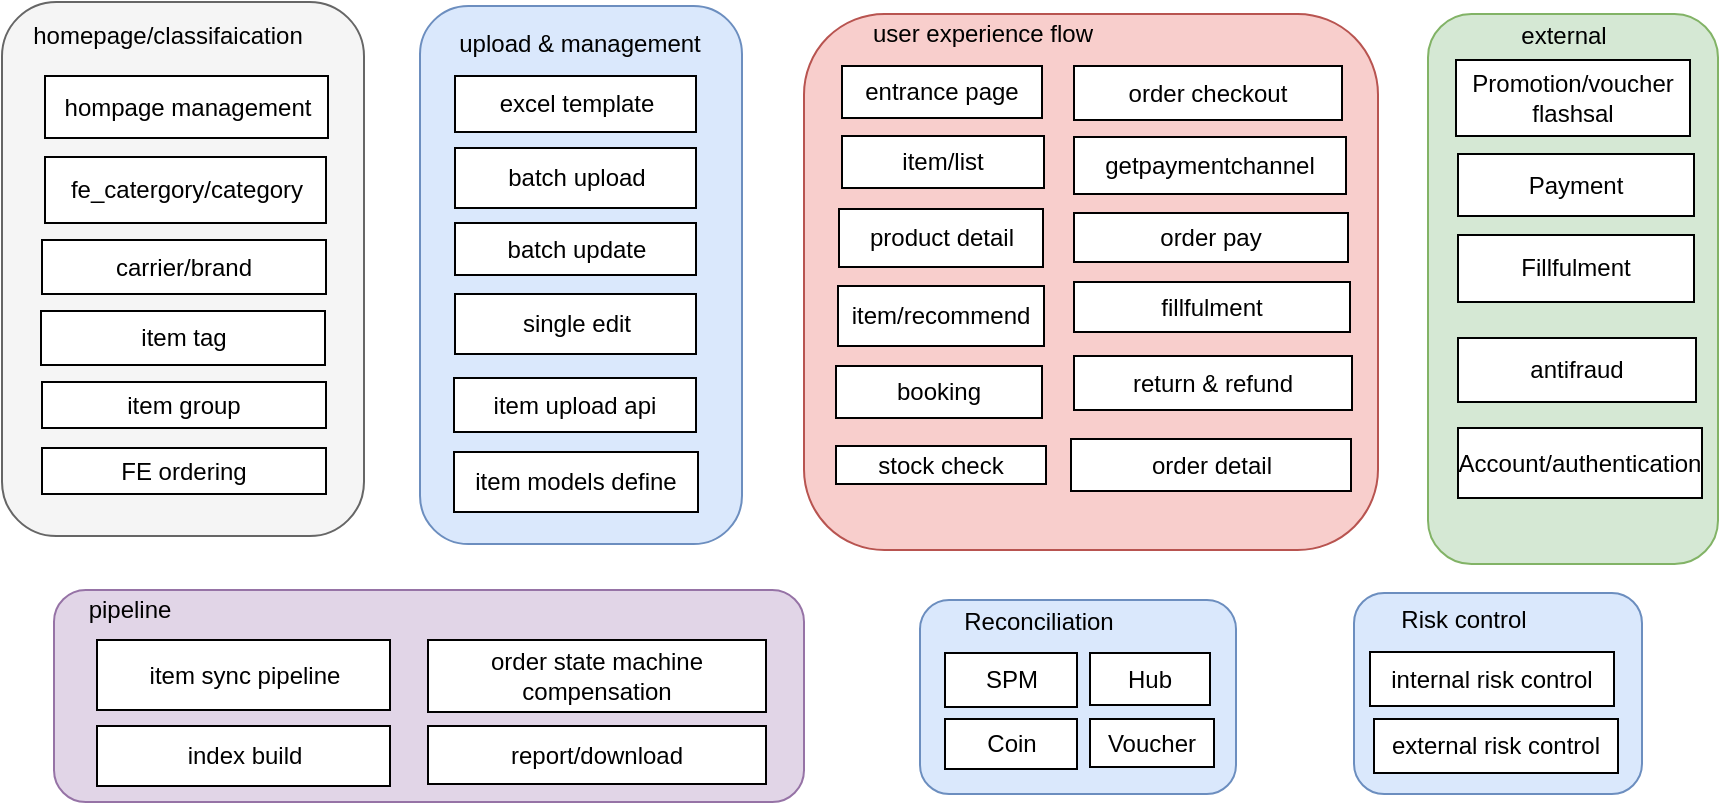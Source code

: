 <mxfile version="25.0.3" pages="13">
  <diagram id="54I2oVbzuCZYs8evEGBw" name="业务架构(business introduction)">
    <mxGraphModel dx="1306" dy="825" grid="1" gridSize="10" guides="1" tooltips="1" connect="1" arrows="1" fold="1" page="1" pageScale="1" pageWidth="1600" pageHeight="900" math="0" shadow="0">
      <root>
        <mxCell id="0" />
        <mxCell id="1" parent="0" />
        <mxCell id="GM3gCmjz3thNxia8Nb-2-58" value="" style="rounded=1;whiteSpace=wrap;html=1;fillColor=#d5e8d4;strokeColor=#82b366;" parent="1" vertex="1">
          <mxGeometry x="969" y="267" width="145" height="275" as="geometry" />
        </mxCell>
        <mxCell id="GM3gCmjz3thNxia8Nb-2-21" value="" style="rounded=1;whiteSpace=wrap;html=1;fillColor=#e1d5e7;strokeColor=#9673a6;" parent="1" vertex="1">
          <mxGeometry x="282" y="555" width="375" height="106" as="geometry" />
        </mxCell>
        <mxCell id="GM3gCmjz3thNxia8Nb-2-5" value="" style="rounded=1;whiteSpace=wrap;html=1;fillColor=#f8cecc;strokeColor=#b85450;" parent="1" vertex="1">
          <mxGeometry x="657" y="267" width="287" height="268" as="geometry" />
        </mxCell>
        <mxCell id="GM3gCmjz3thNxia8Nb-2-3" value="" style="rounded=1;whiteSpace=wrap;html=1;fillColor=#dae8fc;strokeColor=#6c8ebf;" parent="1" vertex="1">
          <mxGeometry x="465" y="263" width="161" height="269" as="geometry" />
        </mxCell>
        <mxCell id="YXe2wossbGKXU6K8GIfs-6" value="excel template" style="rounded=0;whiteSpace=wrap;html=1;" parent="1" vertex="1">
          <mxGeometry x="482.5" y="298" width="120.5" height="28" as="geometry" />
        </mxCell>
        <mxCell id="YXe2wossbGKXU6K8GIfs-7" value="item sync pipeline" style="rounded=0;whiteSpace=wrap;html=1;" parent="1" vertex="1">
          <mxGeometry x="303.5" y="580" width="146.5" height="35" as="geometry" />
        </mxCell>
        <mxCell id="YXe2wossbGKXU6K8GIfs-8" value="item/list" style="rounded=0;whiteSpace=wrap;html=1;" parent="1" vertex="1">
          <mxGeometry x="676" y="328" width="101" height="26" as="geometry" />
        </mxCell>
        <mxCell id="YXe2wossbGKXU6K8GIfs-9" value="product detail" style="rounded=0;whiteSpace=wrap;html=1;imageWidth=24;fillOpacity=100;" parent="1" vertex="1">
          <mxGeometry x="674.5" y="364.5" width="102" height="29" as="geometry" />
        </mxCell>
        <mxCell id="GM3gCmjz3thNxia8Nb-2-4" value="item upload api" style="rounded=0;whiteSpace=wrap;html=1;" parent="1" vertex="1">
          <mxGeometry x="482" y="449" width="121" height="27" as="geometry" />
        </mxCell>
        <mxCell id="GM3gCmjz3thNxia8Nb-2-6" value="order checkout" style="rounded=0;whiteSpace=wrap;html=1;" parent="1" vertex="1">
          <mxGeometry x="792" y="293" width="134" height="27" as="geometry" />
        </mxCell>
        <mxCell id="GM3gCmjz3thNxia8Nb-2-7" value="getpaymentchannel" style="rounded=0;whiteSpace=wrap;html=1;" parent="1" vertex="1">
          <mxGeometry x="792" y="328.5" width="136" height="28.5" as="geometry" />
        </mxCell>
        <mxCell id="GM3gCmjz3thNxia8Nb-2-8" value="order pay" style="rounded=0;whiteSpace=wrap;html=1;" parent="1" vertex="1">
          <mxGeometry x="792" y="366.5" width="137" height="24.5" as="geometry" />
        </mxCell>
        <mxCell id="GM3gCmjz3thNxia8Nb-2-9" value="fillfulment" style="rounded=0;whiteSpace=wrap;html=1;" parent="1" vertex="1">
          <mxGeometry x="792" y="401" width="138" height="25" as="geometry" />
        </mxCell>
        <mxCell id="GM3gCmjz3thNxia8Nb-2-10" value="" style="rounded=1;whiteSpace=wrap;html=1;fillColor=#f5f5f5;fontColor=#333333;strokeColor=#666666;" parent="1" vertex="1">
          <mxGeometry x="256" y="261" width="181" height="267" as="geometry" />
        </mxCell>
        <mxCell id="GM3gCmjz3thNxia8Nb-2-11" value="hompage management" style="rounded=0;whiteSpace=wrap;html=1;" parent="1" vertex="1">
          <mxGeometry x="277.5" y="298" width="141.5" height="31" as="geometry" />
        </mxCell>
        <mxCell id="GM3gCmjz3thNxia8Nb-2-12" value="fe_catergory/category" style="rounded=0;whiteSpace=wrap;html=1;" parent="1" vertex="1">
          <mxGeometry x="277.5" y="338.5" width="140.5" height="33" as="geometry" />
        </mxCell>
        <mxCell id="GM3gCmjz3thNxia8Nb-2-13" value="carrier/brand" style="rounded=0;whiteSpace=wrap;html=1;" parent="1" vertex="1">
          <mxGeometry x="276" y="380" width="142" height="27" as="geometry" />
        </mxCell>
        <mxCell id="GM3gCmjz3thNxia8Nb-2-14" value="homepage/classifaication" style="text;html=1;strokeColor=none;fillColor=none;align=center;verticalAlign=middle;whiteSpace=wrap;rounded=0;" parent="1" vertex="1">
          <mxGeometry x="309" y="263" width="60" height="30" as="geometry" />
        </mxCell>
        <mxCell id="GM3gCmjz3thNxia8Nb-2-15" value="upload &amp;amp; management" style="text;html=1;strokeColor=none;fillColor=none;align=center;verticalAlign=middle;whiteSpace=wrap;rounded=0;" parent="1" vertex="1">
          <mxGeometry x="482.5" y="266.5" width="123.5" height="30.5" as="geometry" />
        </mxCell>
        <mxCell id="GM3gCmjz3thNxia8Nb-2-17" value="user experience flow" style="text;html=1;strokeColor=none;fillColor=none;align=center;verticalAlign=middle;whiteSpace=wrap;rounded=0;" parent="1" vertex="1">
          <mxGeometry x="680" y="263" width="133" height="28" as="geometry" />
        </mxCell>
        <mxCell id="GM3gCmjz3thNxia8Nb-2-22" value="return &amp;amp; refund" style="rounded=0;whiteSpace=wrap;html=1;" parent="1" vertex="1">
          <mxGeometry x="792" y="438" width="139" height="27" as="geometry" />
        </mxCell>
        <mxCell id="GM3gCmjz3thNxia8Nb-2-23" value="item tag" style="rounded=0;whiteSpace=wrap;html=1;" parent="1" vertex="1">
          <mxGeometry x="275.5" y="415.5" width="142" height="27" as="geometry" />
        </mxCell>
        <mxCell id="GM3gCmjz3thNxia8Nb-2-24" value="item group" style="rounded=0;whiteSpace=wrap;html=1;" parent="1" vertex="1">
          <mxGeometry x="276" y="451" width="142" height="23" as="geometry" />
        </mxCell>
        <mxCell id="GM3gCmjz3thNxia8Nb-2-25" value="FE ordering" style="rounded=0;whiteSpace=wrap;html=1;" parent="1" vertex="1">
          <mxGeometry x="276" y="484" width="142" height="23" as="geometry" />
        </mxCell>
        <mxCell id="GM3gCmjz3thNxia8Nb-2-27" value="batch upload" style="rounded=0;whiteSpace=wrap;html=1;" parent="1" vertex="1">
          <mxGeometry x="482.5" y="334" width="120.5" height="30" as="geometry" />
        </mxCell>
        <mxCell id="GM3gCmjz3thNxia8Nb-2-28" value="batch update" style="rounded=0;whiteSpace=wrap;html=1;" parent="1" vertex="1">
          <mxGeometry x="482.5" y="371.5" width="120.5" height="26" as="geometry" />
        </mxCell>
        <mxCell id="GM3gCmjz3thNxia8Nb-2-29" value="&lt;div style=&quot;text-align: center;&quot;&gt;&lt;/div&gt;" style="text;whiteSpace=wrap;html=1;" parent="1" vertex="1">
          <mxGeometry x="482.5" y="411" width="120.5" height="27" as="geometry" />
        </mxCell>
        <mxCell id="GM3gCmjz3thNxia8Nb-2-30" value="single edit" style="rounded=0;whiteSpace=wrap;html=1;" parent="1" vertex="1">
          <mxGeometry x="482.5" y="407" width="120.5" height="30" as="geometry" />
        </mxCell>
        <mxCell id="GM3gCmjz3thNxia8Nb-2-31" value="entrance page" style="rounded=0;whiteSpace=wrap;html=1;" parent="1" vertex="1">
          <mxGeometry x="676" y="293" width="100" height="26" as="geometry" />
        </mxCell>
        <mxCell id="GM3gCmjz3thNxia8Nb-2-32" value="item/recommend" style="rounded=0;whiteSpace=wrap;html=1;" parent="1" vertex="1">
          <mxGeometry x="674" y="403" width="103" height="30" as="geometry" />
        </mxCell>
        <mxCell id="GM3gCmjz3thNxia8Nb-2-33" value="booking" style="rounded=0;whiteSpace=wrap;html=1;" parent="1" vertex="1">
          <mxGeometry x="673" y="443" width="103" height="26" as="geometry" />
        </mxCell>
        <mxCell id="GM3gCmjz3thNxia8Nb-2-34" value="stock check" style="rounded=0;whiteSpace=wrap;html=1;" parent="1" vertex="1">
          <mxGeometry x="673" y="483" width="105" height="19" as="geometry" />
        </mxCell>
        <mxCell id="GM3gCmjz3thNxia8Nb-2-35" value="order detail" style="rounded=0;whiteSpace=wrap;html=1;" parent="1" vertex="1">
          <mxGeometry x="790.5" y="479.5" width="140" height="26" as="geometry" />
        </mxCell>
        <mxCell id="GM3gCmjz3thNxia8Nb-2-36" value="order state machine compensation" style="rounded=0;whiteSpace=wrap;html=1;" parent="1" vertex="1">
          <mxGeometry x="469" y="580" width="169" height="36" as="geometry" />
        </mxCell>
        <mxCell id="GM3gCmjz3thNxia8Nb-2-38" value="index build" style="rounded=0;whiteSpace=wrap;html=1;" parent="1" vertex="1">
          <mxGeometry x="303.5" y="623" width="146.5" height="30" as="geometry" />
        </mxCell>
        <mxCell id="GM3gCmjz3thNxia8Nb-2-39" value="report/download" style="rounded=0;whiteSpace=wrap;html=1;" parent="1" vertex="1">
          <mxGeometry x="469" y="623" width="169" height="29" as="geometry" />
        </mxCell>
        <mxCell id="GM3gCmjz3thNxia8Nb-2-40" value="pipeline" style="text;html=1;strokeColor=none;fillColor=none;align=center;verticalAlign=middle;whiteSpace=wrap;rounded=0;" parent="1" vertex="1">
          <mxGeometry x="290" y="550" width="60" height="30" as="geometry" />
        </mxCell>
        <mxCell id="GM3gCmjz3thNxia8Nb-2-41" value="" style="rounded=1;whiteSpace=wrap;html=1;fillColor=#dae8fc;strokeColor=#6c8ebf;" parent="1" vertex="1">
          <mxGeometry x="715" y="560" width="158" height="97" as="geometry" />
        </mxCell>
        <mxCell id="GM3gCmjz3thNxia8Nb-2-42" value="" style="rounded=1;whiteSpace=wrap;html=1;fillColor=#dae8fc;strokeColor=#6c8ebf;" parent="1" vertex="1">
          <mxGeometry x="932" y="556.5" width="144" height="100.5" as="geometry" />
        </mxCell>
        <mxCell id="GM3gCmjz3thNxia8Nb-2-43" value="Risk control" style="text;html=1;strokeColor=none;fillColor=none;align=center;verticalAlign=middle;whiteSpace=wrap;rounded=0;" parent="1" vertex="1">
          <mxGeometry x="932" y="555.75" width="110" height="29" as="geometry" />
        </mxCell>
        <mxCell id="GM3gCmjz3thNxia8Nb-2-44" value="Reconciliation" style="text;html=1;strokeColor=none;fillColor=none;align=center;verticalAlign=middle;whiteSpace=wrap;rounded=0;" parent="1" vertex="1">
          <mxGeometry x="727.5" y="555.5" width="93" height="31" as="geometry" />
        </mxCell>
        <mxCell id="GM3gCmjz3thNxia8Nb-2-45" value="SPM" style="rounded=0;whiteSpace=wrap;html=1;" parent="1" vertex="1">
          <mxGeometry x="727.5" y="586.5" width="66" height="27" as="geometry" />
        </mxCell>
        <mxCell id="GM3gCmjz3thNxia8Nb-2-46" value="Hub" style="rounded=0;whiteSpace=wrap;html=1;" parent="1" vertex="1">
          <mxGeometry x="800" y="586.5" width="60" height="26" as="geometry" />
        </mxCell>
        <mxCell id="GM3gCmjz3thNxia8Nb-2-47" value="Coin" style="rounded=0;whiteSpace=wrap;html=1;" parent="1" vertex="1">
          <mxGeometry x="727.5" y="619.5" width="66" height="25" as="geometry" />
        </mxCell>
        <mxCell id="GM3gCmjz3thNxia8Nb-2-48" value="Voucher" style="rounded=0;whiteSpace=wrap;html=1;" parent="1" vertex="1">
          <mxGeometry x="800" y="619.5" width="62" height="24" as="geometry" />
        </mxCell>
        <mxCell id="GM3gCmjz3thNxia8Nb-2-49" value="internal risk control" style="rounded=0;whiteSpace=wrap;html=1;" parent="1" vertex="1">
          <mxGeometry x="940" y="586" width="122" height="27" as="geometry" />
        </mxCell>
        <mxCell id="GM3gCmjz3thNxia8Nb-2-51" value="external risk control" style="rounded=0;whiteSpace=wrap;html=1;" parent="1" vertex="1">
          <mxGeometry x="942" y="619.5" width="122" height="27" as="geometry" />
        </mxCell>
        <mxCell id="GM3gCmjz3thNxia8Nb-2-52" value="item models define" style="rounded=0;whiteSpace=wrap;html=1;" parent="1" vertex="1">
          <mxGeometry x="482" y="486" width="122" height="30" as="geometry" />
        </mxCell>
        <mxCell id="GM3gCmjz3thNxia8Nb-2-53" value="Payment" style="rounded=0;whiteSpace=wrap;html=1;" parent="1" vertex="1">
          <mxGeometry x="984" y="337" width="118" height="31" as="geometry" />
        </mxCell>
        <mxCell id="GM3gCmjz3thNxia8Nb-2-54" value="Promotion/voucher&lt;br&gt;flashsal" style="rounded=0;whiteSpace=wrap;html=1;" parent="1" vertex="1">
          <mxGeometry x="983" y="290" width="117" height="38" as="geometry" />
        </mxCell>
        <mxCell id="GM3gCmjz3thNxia8Nb-2-55" value="Fillfulment" style="rounded=0;whiteSpace=wrap;html=1;" parent="1" vertex="1">
          <mxGeometry x="984" y="377.5" width="118" height="33.5" as="geometry" />
        </mxCell>
        <mxCell id="GM3gCmjz3thNxia8Nb-2-56" value="antifraud" style="rounded=0;whiteSpace=wrap;html=1;" parent="1" vertex="1">
          <mxGeometry x="984" y="429" width="119" height="32" as="geometry" />
        </mxCell>
        <mxCell id="GM3gCmjz3thNxia8Nb-2-57" value="Account/authentication" style="rounded=0;whiteSpace=wrap;html=1;" parent="1" vertex="1">
          <mxGeometry x="984" y="474" width="122" height="35" as="geometry" />
        </mxCell>
        <mxCell id="GM3gCmjz3thNxia8Nb-2-59" value="external" style="text;html=1;strokeColor=none;fillColor=none;align=center;verticalAlign=middle;whiteSpace=wrap;rounded=0;" parent="1" vertex="1">
          <mxGeometry x="1007" y="263" width="60" height="30" as="geometry" />
        </mxCell>
      </root>
    </mxGraphModel>
  </diagram>
  <diagram id="AH_wiFsS2KaP2eiImCf1" name="系统架构application architecture overall">
    <mxGraphModel dx="141" dy="1100" grid="1" gridSize="10" guides="1" tooltips="1" connect="1" arrows="1" fold="1" page="1" pageScale="1" pageWidth="1600" pageHeight="900" math="0" shadow="0">
      <root>
        <mxCell id="0" />
        <mxCell id="1" parent="0" />
        <mxCell id="203gKsE5SQ-VxvBxn02u-1" value="" style="rounded=0;whiteSpace=wrap;html=1;dashed=1;container=0;" vertex="1" parent="1">
          <mxGeometry x="2215.538" y="710.805" width="475.09" height="106.195" as="geometry" />
        </mxCell>
        <mxCell id="203gKsE5SQ-VxvBxn02u-2" value="" style="rounded=0;whiteSpace=wrap;html=1;fillColor=#dae8fc;strokeColor=#6c8ebf;container=0;" vertex="1" parent="1">
          <mxGeometry x="1937.809" y="517.788" width="357.385" height="58.12" as="geometry" />
        </mxCell>
        <mxCell id="203gKsE5SQ-VxvBxn02u-3" value="" style="rounded=0;whiteSpace=wrap;html=1;fillColor=#dae8fc;strokeColor=#6c8ebf;container=0;" vertex="1" parent="1">
          <mxGeometry x="1720" y="321.9" width="151.488" height="97.585" as="geometry" />
        </mxCell>
        <mxCell id="203gKsE5SQ-VxvBxn02u-4" value="" style="rounded=0;whiteSpace=wrap;html=1;fillColor=#99FF99;strokeColor=#82b366;container=0;" vertex="1" parent="1">
          <mxGeometry x="2215.716" y="232.209" width="215.498" height="78.929" as="geometry" />
        </mxCell>
        <mxCell id="203gKsE5SQ-VxvBxn02u-5" value="" style="rounded=0;whiteSpace=wrap;html=1;fillColor=#d5e8d4;strokeColor=#82b366;container=0;" vertex="1" parent="1">
          <mxGeometry x="1915.406" y="232.209" width="278.796" height="80.364" as="geometry" />
        </mxCell>
        <mxCell id="203gKsE5SQ-VxvBxn02u-6" style="edgeStyle=orthogonalEdgeStyle;rounded=1;orthogonalLoop=1;jettySize=auto;html=1;exitX=0.5;exitY=1;exitDx=0;exitDy=0;entryX=0.75;entryY=1;entryDx=0;entryDy=0;curved=0;fillColor=#6a00ff;strokeColor=#3700CC;dashed=1;" edge="1" parent="1" source="203gKsE5SQ-VxvBxn02u-7" target="203gKsE5SQ-VxvBxn02u-3">
          <mxGeometry relative="1" as="geometry">
            <Array as="points">
              <mxPoint x="2552.831" y="432.401" />
              <mxPoint x="1833.794" y="432.401" />
            </Array>
          </mxGeometry>
        </mxCell>
        <mxCell id="203gKsE5SQ-VxvBxn02u-7" value="" style="rounded=0;whiteSpace=wrap;html=1;fillColor=#f8cecc;strokeColor=#b85450;container=0;" vertex="1" parent="1">
          <mxGeometry x="2483.132" y="316.16" width="140.109" height="94.715" as="geometry" />
        </mxCell>
        <mxCell id="203gKsE5SQ-VxvBxn02u-8" value="" style="rounded=0;whiteSpace=wrap;html=1;fillColor=#99FF99;strokeColor=#82b366;container=0;" vertex="1" parent="1">
          <mxGeometry x="2215.538" y="320.465" width="214.431" height="99.02" as="geometry" />
        </mxCell>
        <mxCell id="203gKsE5SQ-VxvBxn02u-9" style="edgeStyle=orthogonalEdgeStyle;rounded=1;orthogonalLoop=1;jettySize=auto;html=1;exitX=0.25;exitY=1;exitDx=0;exitDy=0;entryX=0.5;entryY=0;entryDx=0;entryDy=0;curved=0;fillColor=#6a00ff;strokeColor=#3700CC;dashed=1;" edge="1" parent="1" source="203gKsE5SQ-VxvBxn02u-11" target="203gKsE5SQ-VxvBxn02u-18">
          <mxGeometry relative="1" as="geometry" />
        </mxCell>
        <mxCell id="203gKsE5SQ-VxvBxn02u-10" style="edgeStyle=orthogonalEdgeStyle;rounded=0;orthogonalLoop=1;jettySize=auto;html=1;exitX=0.75;exitY=1;exitDx=0;exitDy=0;entryX=0.5;entryY=0;entryDx=0;entryDy=0;fillColor=#6a00ff;strokeColor=#3700CC;dashed=1;" edge="1" parent="1" source="203gKsE5SQ-VxvBxn02u-11" target="203gKsE5SQ-VxvBxn02u-89">
          <mxGeometry relative="1" as="geometry" />
        </mxCell>
        <mxCell id="203gKsE5SQ-VxvBxn02u-11" value="" style="rounded=0;whiteSpace=wrap;html=1;fillColor=#d5e8d4;strokeColor=#82b366;container=0;" vertex="1" parent="1">
          <mxGeometry x="1913.272" y="318.313" width="280.929" height="101.89" as="geometry" />
        </mxCell>
        <mxCell id="203gKsE5SQ-VxvBxn02u-12" value="iteminfo" style="shape=cylinder3;whiteSpace=wrap;html=1;boundedLbl=1;backgroundOutline=1;size=15;container=0;" vertex="1" parent="1">
          <mxGeometry x="1994.706" y="345.579" width="45.518" height="57.403" as="geometry" />
        </mxCell>
        <mxCell id="203gKsE5SQ-VxvBxn02u-13" value="hotel" style="shape=cylinder3;whiteSpace=wrap;html=1;boundedLbl=1;backgroundOutline=1;size=15;container=0;" vertex="1" parent="1">
          <mxGeometry x="2044.491" y="345.579" width="42.673" height="57.403" as="geometry" />
        </mxCell>
        <mxCell id="203gKsE5SQ-VxvBxn02u-14" value="&lt;br&gt;&lt;div&gt;movie&lt;/div&gt;" style="shape=cylinder3;whiteSpace=wrap;html=1;boundedLbl=1;backgroundOutline=1;size=15;container=0;" vertex="1" parent="1">
          <mxGeometry x="2094.186" y="345.579" width="42.673" height="57.403" as="geometry" />
        </mxCell>
        <mxCell id="203gKsE5SQ-VxvBxn02u-15" value="evoucher" style="shape=cylinder3;whiteSpace=wrap;html=1;boundedLbl=1;backgroundOutline=1;size=15;container=0;" vertex="1" parent="1">
          <mxGeometry x="2141.572" y="345.579" width="42.673" height="57.403" as="geometry" />
        </mxCell>
        <mxCell id="203gKsE5SQ-VxvBxn02u-16" style="edgeStyle=orthogonalEdgeStyle;rounded=1;orthogonalLoop=1;jettySize=auto;html=1;exitX=0;exitY=0.5;exitDx=0;exitDy=0;entryX=0.5;entryY=1;entryDx=0;entryDy=0;fillColor=#6a00ff;strokeColor=#3700CC;curved=0;dashed=1;" edge="1" parent="1" source="203gKsE5SQ-VxvBxn02u-2" target="203gKsE5SQ-VxvBxn02u-3">
          <mxGeometry relative="1" as="geometry" />
        </mxCell>
        <mxCell id="203gKsE5SQ-VxvBxn02u-17" value="incre-index" style="rounded=0;whiteSpace=wrap;html=1;container=0;" vertex="1" parent="1">
          <mxGeometry x="2151.529" y="540.211" width="67.565" height="24.217" as="geometry" />
        </mxCell>
        <mxCell id="203gKsE5SQ-VxvBxn02u-18" value="full-index" style="rounded=0;whiteSpace=wrap;html=1;container=0;" vertex="1" parent="1">
          <mxGeometry x="2027.244" y="537.161" width="82.501" height="23.679" as="geometry" />
        </mxCell>
        <mxCell id="203gKsE5SQ-VxvBxn02u-19" value="stock price cache" style="shape=cylinder3;whiteSpace=wrap;html=1;boundedLbl=1;backgroundOutline=1;size=15;container=0;" vertex="1" parent="1">
          <mxGeometry x="2307.462" y="346.297" width="105.26" height="57.403" as="geometry" />
        </mxCell>
        <mxCell id="203gKsE5SQ-VxvBxn02u-20" value="indexer-builder" style="text;html=1;align=center;verticalAlign=middle;whiteSpace=wrap;rounded=0;container=0;" vertex="1" parent="1">
          <mxGeometry x="1937.81" y="518.68" width="109.74" height="21.53" as="geometry" />
        </mxCell>
        <mxCell id="203gKsE5SQ-VxvBxn02u-21" value="" style="rounded=0;whiteSpace=wrap;html=1;fillColor=#e1d5e7;strokeColor=#9673a6;container=0;" vertex="1" parent="1">
          <mxGeometry x="2845.495" y="60" width="114.505" height="578.334" as="geometry" />
        </mxCell>
        <mxCell id="203gKsE5SQ-VxvBxn02u-22" value="" style="rounded=0;whiteSpace=wrap;html=1;fillColor=#d5e8d4;strokeColor=#82b366;container=0;" vertex="1" parent="1">
          <mxGeometry x="1974.614" y="79.373" width="411.081" height="102.249" as="geometry" />
        </mxCell>
        <mxCell id="203gKsE5SQ-VxvBxn02u-23" style="edgeStyle=orthogonalEdgeStyle;rounded=1;orthogonalLoop=1;jettySize=auto;html=1;exitX=0.5;exitY=1;exitDx=0;exitDy=0;entryX=0.25;entryY=0;entryDx=0;entryDy=0;fillColor=#0050ef;strokeColor=#001DBC;curved=0;" edge="1" parent="1" source="203gKsE5SQ-VxvBxn02u-25" target="203gKsE5SQ-VxvBxn02u-71">
          <mxGeometry relative="1" as="geometry">
            <Array as="points">
              <mxPoint x="2178.021" y="204.942" />
              <mxPoint x="2098.365" y="204.942" />
            </Array>
          </mxGeometry>
        </mxCell>
        <mxCell id="203gKsE5SQ-VxvBxn02u-24" style="edgeStyle=orthogonalEdgeStyle;rounded=1;orthogonalLoop=1;jettySize=auto;html=1;exitX=0.75;exitY=1;exitDx=0;exitDy=0;entryX=0.75;entryY=0;entryDx=0;entryDy=0;fillColor=#0050ef;strokeColor=#001DBC;curved=0;" edge="1" parent="1" source="203gKsE5SQ-VxvBxn02u-25" target="203gKsE5SQ-VxvBxn02u-82">
          <mxGeometry relative="1" as="geometry">
            <Array as="points">
              <mxPoint x="2191.534" y="193.462" />
              <mxPoint x="2384.984" y="193.462" />
            </Array>
          </mxGeometry>
        </mxCell>
        <mxCell id="203gKsE5SQ-VxvBxn02u-25" value="detail APIS" style="rounded=0;whiteSpace=wrap;html=1;container=0;" vertex="1" parent="1">
          <mxGeometry x="2130" y="127.63" width="90" height="39.82" as="geometry" />
        </mxCell>
        <mxCell id="203gKsE5SQ-VxvBxn02u-26" style="edgeStyle=orthogonalEdgeStyle;rounded=0;orthogonalLoop=1;jettySize=auto;html=1;exitX=0.5;exitY=1;exitDx=0;exitDy=0;entryX=0.5;entryY=0;entryDx=0;entryDy=0;" edge="1" parent="1" source="203gKsE5SQ-VxvBxn02u-27" target="203gKsE5SQ-VxvBxn02u-3">
          <mxGeometry relative="1" as="geometry" />
        </mxCell>
        <mxCell id="203gKsE5SQ-VxvBxn02u-27" value="search-service" style="rounded=0;whiteSpace=wrap;html=1;fillColor=#dae8fc;strokeColor=#6c8ebf;container=0;" vertex="1" parent="1">
          <mxGeometry x="1720.711" y="233.644" width="153.622" height="71.036" as="geometry" />
        </mxCell>
        <mxCell id="203gKsE5SQ-VxvBxn02u-28" value="stock price" style="shape=cylinder3;whiteSpace=wrap;html=1;boundedLbl=1;backgroundOutline=1;size=15;container=0;" vertex="1" parent="1">
          <mxGeometry x="2236.341" y="343.785" width="42.673" height="57.403" as="geometry" />
        </mxCell>
        <mxCell id="203gKsE5SQ-VxvBxn02u-29" value="listing aggregation" style="text;html=1;align=center;verticalAlign=middle;whiteSpace=wrap;rounded=0;container=0;" vertex="1" parent="1">
          <mxGeometry x="1982.79" y="82.6" width="117.21" height="21.53" as="geometry" />
        </mxCell>
        <mxCell id="203gKsE5SQ-VxvBxn02u-30" style="edgeStyle=orthogonalEdgeStyle;rounded=1;orthogonalLoop=1;jettySize=auto;html=1;exitX=0.5;exitY=1;exitDx=0;exitDy=0;entryX=0.5;entryY=0;entryDx=0;entryDy=0;fillColor=#0050ef;strokeColor=#001DBC;curved=0;" edge="1" parent="1" source="203gKsE5SQ-VxvBxn02u-32" target="203gKsE5SQ-VxvBxn02u-27">
          <mxGeometry relative="1" as="geometry" />
        </mxCell>
        <mxCell id="203gKsE5SQ-VxvBxn02u-31" style="edgeStyle=orthogonalEdgeStyle;rounded=1;orthogonalLoop=1;jettySize=auto;html=1;exitX=0.75;exitY=1;exitDx=0;exitDy=0;entryX=0.5;entryY=0;entryDx=0;entryDy=0;curved=0;fillColor=#0050ef;strokeColor=#001DBC;" edge="1" parent="1" source="203gKsE5SQ-VxvBxn02u-32" target="203gKsE5SQ-VxvBxn02u-82">
          <mxGeometry relative="1" as="geometry">
            <Array as="points">
              <mxPoint x="2090.542" y="199.202" />
              <mxPoint x="2364.359" y="199.202" />
            </Array>
          </mxGeometry>
        </mxCell>
        <mxCell id="203gKsE5SQ-VxvBxn02u-32" value="search APIS" style="rounded=0;whiteSpace=wrap;html=1;fillColor=#dae8fc;strokeColor=#6c8ebf;container=0;" vertex="1" parent="1">
          <mxGeometry x="2024.399" y="127.628" width="88.19" height="38.029" as="geometry" />
        </mxCell>
        <mxCell id="203gKsE5SQ-VxvBxn02u-33" style="edgeStyle=orthogonalEdgeStyle;rounded=1;orthogonalLoop=1;jettySize=auto;html=1;exitX=0.5;exitY=1;exitDx=0;exitDy=0;curved=0;strokeColor=#d79b00;fillColor=#ffcd28;gradientColor=#ffa500;" edge="1" parent="1" source="203gKsE5SQ-VxvBxn02u-35" target="203gKsE5SQ-VxvBxn02u-70">
          <mxGeometry relative="1" as="geometry">
            <Array as="points">
              <mxPoint x="1843" y="227" />
              <mxPoint x="1990" y="227" />
            </Array>
          </mxGeometry>
        </mxCell>
        <mxCell id="203gKsE5SQ-VxvBxn02u-34" style="edgeStyle=orthogonalEdgeStyle;rounded=1;orthogonalLoop=1;jettySize=auto;html=1;exitX=0.75;exitY=1;exitDx=0;exitDy=0;fillColor=#ffcd28;strokeColor=#d79b00;curved=0;gradientColor=#ffa500;" edge="1" parent="1" source="203gKsE5SQ-VxvBxn02u-35" target="203gKsE5SQ-VxvBxn02u-80">
          <mxGeometry relative="1" as="geometry">
            <Array as="points">
              <mxPoint x="1887" y="224" />
              <mxPoint x="2272" y="224" />
            </Array>
          </mxGeometry>
        </mxCell>
        <mxCell id="203gKsE5SQ-VxvBxn02u-35" value="" style="rounded=0;whiteSpace=wrap;html=1;fillColor=#fff2cc;strokeColor=#d6b656;container=0;" vertex="1" parent="1">
          <mxGeometry x="1756.27" y="80.81" width="173.73" height="101.17" as="geometry" />
        </mxCell>
        <mxCell id="203gKsE5SQ-VxvBxn02u-36" value="listing operations" style="text;html=1;align=center;verticalAlign=middle;whiteSpace=wrap;rounded=0;container=0;" vertex="1" parent="1">
          <mxGeometry x="1750" y="85.11" width="140" height="20.81" as="geometry" />
        </mxCell>
        <mxCell id="203gKsE5SQ-VxvBxn02u-37" value="mass operation" style="rounded=0;whiteSpace=wrap;html=1;container=0;" vertex="1" parent="1">
          <mxGeometry x="1767.47" y="120" width="132.53" height="22.88" as="geometry" />
        </mxCell>
        <mxCell id="203gKsE5SQ-VxvBxn02u-38" style="edgeStyle=orthogonalEdgeStyle;rounded=1;orthogonalLoop=1;jettySize=auto;html=1;exitX=0.25;exitY=1;exitDx=0;exitDy=0;entryX=0.75;entryY=0;entryDx=0;entryDy=0;fillColor=#e51400;strokeColor=#B20000;curved=0;" edge="1" parent="1" source="203gKsE5SQ-VxvBxn02u-40" target="203gKsE5SQ-VxvBxn02u-71">
          <mxGeometry relative="1" as="geometry" />
        </mxCell>
        <mxCell id="203gKsE5SQ-VxvBxn02u-39" style="edgeStyle=orthogonalEdgeStyle;rounded=0;orthogonalLoop=1;jettySize=auto;html=1;exitX=0.75;exitY=1;exitDx=0;exitDy=0;fillColor=#e51400;strokeColor=#B20000;" edge="1" parent="1" source="203gKsE5SQ-VxvBxn02u-40" target="203gKsE5SQ-VxvBxn02u-51">
          <mxGeometry relative="1" as="geometry">
            <Array as="points">
              <mxPoint x="2726.367" y="180.546" />
            </Array>
          </mxGeometry>
        </mxCell>
        <mxCell id="203gKsE5SQ-VxvBxn02u-40" value="" style="rounded=0;whiteSpace=wrap;html=1;fillColor=#f8cecc;strokeColor=#b85450;container=0;" vertex="1" parent="1">
          <mxGeometry x="2463.218" y="79.373" width="333.559" height="101.173" as="geometry" />
        </mxCell>
        <mxCell id="203gKsE5SQ-VxvBxn02u-41" value="" style="shape=cylinder3;whiteSpace=wrap;html=1;boundedLbl=1;backgroundOutline=1;size=15;container=0;" vertex="1" parent="1">
          <mxGeometry x="2490.422" y="335.892" width="42.673" height="57.403" as="geometry" />
        </mxCell>
        <mxCell id="203gKsE5SQ-VxvBxn02u-42" value="" style="shape=cylinder3;whiteSpace=wrap;html=1;boundedLbl=1;backgroundOutline=1;size=15;container=0;" vertex="1" parent="1">
          <mxGeometry x="2525.804" y="339.121" width="42.673" height="57.403" as="geometry" />
        </mxCell>
        <mxCell id="203gKsE5SQ-VxvBxn02u-43" value="" style="shape=cylinder3;whiteSpace=wrap;html=1;boundedLbl=1;backgroundOutline=1;size=15;container=0;" vertex="1" parent="1">
          <mxGeometry x="2561.365" y="341.991" width="42.673" height="57.403" as="geometry" />
        </mxCell>
        <mxCell id="203gKsE5SQ-VxvBxn02u-44" value="order DB" style="text;html=1;align=center;verticalAlign=middle;whiteSpace=wrap;rounded=0;container=0;" vertex="1" parent="1">
          <mxGeometry x="2497" y="314.37" width="53" height="21.53" as="geometry" />
        </mxCell>
        <mxCell id="203gKsE5SQ-VxvBxn02u-45" value="checkout" style="rounded=0;whiteSpace=wrap;html=1;container=0;" vertex="1" parent="1">
          <mxGeometry x="2474.597" y="127.09" width="62.587" height="33.724" as="geometry" />
        </mxCell>
        <mxCell id="203gKsE5SQ-VxvBxn02u-46" style="edgeStyle=orthogonalEdgeStyle;rounded=1;orthogonalLoop=1;jettySize=auto;html=1;exitX=0.5;exitY=1;exitDx=0;exitDy=0;entryX=0;entryY=0.5;entryDx=0;entryDy=0;curved=0;fillColor=#e51400;strokeColor=#B20000;" edge="1" parent="1" source="203gKsE5SQ-VxvBxn02u-48" target="203gKsE5SQ-VxvBxn02u-68">
          <mxGeometry relative="1" as="geometry" />
        </mxCell>
        <mxCell id="203gKsE5SQ-VxvBxn02u-47" style="edgeStyle=orthogonalEdgeStyle;rounded=1;orthogonalLoop=1;jettySize=auto;html=1;exitX=0.75;exitY=1;exitDx=0;exitDy=0;entryX=0;entryY=0.5;entryDx=0;entryDy=0;curved=0;fillColor=#e51400;strokeColor=#B20000;" edge="1" parent="1" source="203gKsE5SQ-VxvBxn02u-48" target="203gKsE5SQ-VxvBxn02u-69">
          <mxGeometry relative="1" as="geometry">
            <Array as="points">
              <mxPoint x="2581.279" y="302.527" />
              <mxPoint x="2832.337" y="302.527" />
              <mxPoint x="2832.337" y="324.771" />
            </Array>
          </mxGeometry>
        </mxCell>
        <mxCell id="203gKsE5SQ-VxvBxn02u-48" value="pay" style="rounded=0;whiteSpace=wrap;html=1;container=0;" vertex="1" parent="1">
          <mxGeometry x="2542.162" y="126.731" width="52.63" height="34.442" as="geometry" />
        </mxCell>
        <mxCell id="203gKsE5SQ-VxvBxn02u-49" style="edgeStyle=orthogonalEdgeStyle;rounded=1;orthogonalLoop=1;jettySize=auto;html=1;exitX=0.25;exitY=0;exitDx=0;exitDy=0;entryX=0;entryY=0.5;entryDx=0;entryDy=0;fillColor=#e51400;strokeColor=#B20000;curved=0;" edge="1" parent="1" source="203gKsE5SQ-VxvBxn02u-50" target="203gKsE5SQ-VxvBxn02u-40">
          <mxGeometry relative="1" as="geometry">
            <Array as="points">
              <mxPoint x="2554" y="458" />
              <mxPoint x="2450" y="458" />
              <mxPoint x="2450" y="130" />
            </Array>
          </mxGeometry>
        </mxCell>
        <mxCell id="203gKsE5SQ-VxvBxn02u-50" value="orderevent-subscribelrer" style="rounded=0;whiteSpace=wrap;html=1;fillColor=#f8cecc;strokeColor=#b85450;container=0;" vertex="1" parent="1">
          <mxGeometry x="2483.132" y="474.736" width="285.196" height="43.052" as="geometry" />
        </mxCell>
        <mxCell id="203gKsE5SQ-VxvBxn02u-51" value="" style="shape=process;whiteSpace=wrap;html=1;backgroundOutline=1;fillColor=#f8cecc;strokeColor=#b85450;container=0;" vertex="1" parent="1">
          <mxGeometry x="2653.823" y="321.9" width="145.087" height="88.257" as="geometry" />
        </mxCell>
        <mxCell id="203gKsE5SQ-VxvBxn02u-52" style="edgeStyle=orthogonalEdgeStyle;rounded=1;orthogonalLoop=1;jettySize=auto;html=1;exitX=0.5;exitY=1;exitDx=0;exitDy=0;entryX=0.619;entryY=0.022;entryDx=0;entryDy=0;entryPerimeter=0;curved=0;fillColor=#f8cecc;strokeColor=#b85450;" edge="1" parent="1" source="203gKsE5SQ-VxvBxn02u-51" target="203gKsE5SQ-VxvBxn02u-50">
          <mxGeometry relative="1" as="geometry">
            <Array as="points">
              <mxPoint x="2726.367" y="456.797" />
              <mxPoint x="2659.512" y="456.797" />
            </Array>
          </mxGeometry>
        </mxCell>
        <mxCell id="203gKsE5SQ-VxvBxn02u-53" style="edgeStyle=orthogonalEdgeStyle;rounded=1;orthogonalLoop=1;jettySize=auto;html=1;exitX=0.75;exitY=1;exitDx=0;exitDy=0;entryX=0;entryY=0.75;entryDx=0;entryDy=0;curved=0;fillColor=#e51400;strokeColor=#B20000;" edge="1" parent="1" source="203gKsE5SQ-VxvBxn02u-54" target="203gKsE5SQ-VxvBxn02u-67">
          <mxGeometry relative="1" as="geometry" />
        </mxCell>
        <mxCell id="203gKsE5SQ-VxvBxn02u-54" value="fulfillment" style="rounded=0;whiteSpace=wrap;html=1;container=0;" vertex="1" parent="1">
          <mxGeometry x="2601.904" y="125.655" width="58.319" height="35.518" as="geometry" />
        </mxCell>
        <mxCell id="203gKsE5SQ-VxvBxn02u-55" style="edgeStyle=orthogonalEdgeStyle;rounded=1;orthogonalLoop=1;jettySize=auto;html=1;exitX=0.5;exitY=1;exitDx=0;exitDy=0;entryX=0;entryY=0.25;entryDx=0;entryDy=0;curved=0;fillColor=#e51400;strokeColor=#B20000;" edge="1" parent="1" source="203gKsE5SQ-VxvBxn02u-56" target="203gKsE5SQ-VxvBxn02u-67">
          <mxGeometry relative="1" as="geometry" />
        </mxCell>
        <mxCell id="203gKsE5SQ-VxvBxn02u-56" value="return" style="rounded=0;whiteSpace=wrap;html=1;container=0;" vertex="1" parent="1">
          <mxGeometry x="2671.603" y="124.399" width="51.919" height="38.209" as="geometry" />
        </mxCell>
        <mxCell id="203gKsE5SQ-VxvBxn02u-57" style="edgeStyle=orthogonalEdgeStyle;rounded=1;orthogonalLoop=1;jettySize=auto;html=1;exitX=0.5;exitY=1;exitDx=0;exitDy=0;entryX=0;entryY=0.75;entryDx=0;entryDy=0;fillColor=#e51400;strokeColor=#B20000;curved=0;" edge="1" parent="1" source="203gKsE5SQ-VxvBxn02u-58" target="203gKsE5SQ-VxvBxn02u-68">
          <mxGeometry relative="1" as="geometry" />
        </mxCell>
        <mxCell id="203gKsE5SQ-VxvBxn02u-58" value="refund" style="rounded=0;whiteSpace=wrap;html=1;container=0;" vertex="1" parent="1">
          <mxGeometry x="2734.19" y="122.605" width="54.052" height="40.72" as="geometry" />
        </mxCell>
        <mxCell id="203gKsE5SQ-VxvBxn02u-59" style="edgeStyle=orthogonalEdgeStyle;rounded=1;orthogonalLoop=1;jettySize=auto;html=1;exitX=0;exitY=0.5;exitDx=0;exitDy=0;entryX=0;entryY=0.5;entryDx=0;entryDy=0;dashed=1;dashPattern=8 8;fillColor=#6a00ff;strokeColor=#3700CC;curved=0;" edge="1" parent="1" source="203gKsE5SQ-VxvBxn02u-61" target="203gKsE5SQ-VxvBxn02u-5">
          <mxGeometry relative="1" as="geometry" />
        </mxCell>
        <mxCell id="203gKsE5SQ-VxvBxn02u-60" style="edgeStyle=orthogonalEdgeStyle;rounded=1;orthogonalLoop=1;jettySize=auto;html=1;exitX=1;exitY=0.5;exitDx=0;exitDy=0;curved=0;dashed=1;fillColor=#6a00ff;strokeColor=#3700CC;" edge="1" parent="1" source="203gKsE5SQ-VxvBxn02u-61" target="203gKsE5SQ-VxvBxn02u-19">
          <mxGeometry relative="1" as="geometry" />
        </mxCell>
        <mxCell id="203gKsE5SQ-VxvBxn02u-61" value="" style="rounded=0;whiteSpace=wrap;html=1;fillColor=#d5e8d4;strokeColor=#82b366;container=0;" vertex="1" parent="1">
          <mxGeometry x="1937.809" y="598.152" width="355.429" height="62.426" as="geometry" />
        </mxCell>
        <mxCell id="203gKsE5SQ-VxvBxn02u-62" style="edgeStyle=orthogonalEdgeStyle;rounded=1;orthogonalLoop=1;jettySize=auto;html=1;exitX=1;exitY=0.5;exitDx=0;exitDy=0;entryX=0;entryY=0.25;entryDx=0;entryDy=0;curved=0;fillColor=#e51400;strokeColor=#B20000;" edge="1" parent="1" source="203gKsE5SQ-VxvBxn02u-63" target="203gKsE5SQ-VxvBxn02u-68">
          <mxGeometry relative="1" as="geometry" />
        </mxCell>
        <mxCell id="203gKsE5SQ-VxvBxn02u-63" value="" style="rounded=0;whiteSpace=wrap;html=1;fillColor=#fad9d5;strokeColor=#ae4132;container=0;" vertex="1" parent="1">
          <mxGeometry x="2474.597" y="548.642" width="339.249" height="66.731" as="geometry" />
        </mxCell>
        <mxCell id="203gKsE5SQ-VxvBxn02u-64" value="order-service" style="text;html=1;align=center;verticalAlign=middle;whiteSpace=wrap;rounded=0;container=0;" vertex="1" parent="1">
          <mxGeometry x="2475.88" y="85.11" width="92.6" height="21.53" as="geometry" />
        </mxCell>
        <mxCell id="203gKsE5SQ-VxvBxn02u-65" value="promotion" style="rounded=0;whiteSpace=wrap;html=1;container=0;" vertex="1" parent="1">
          <mxGeometry x="2868.609" y="393.654" width="85.346" height="43.052" as="geometry" />
        </mxCell>
        <mxCell id="203gKsE5SQ-VxvBxn02u-66" style="edgeStyle=orthogonalEdgeStyle;rounded=1;orthogonalLoop=1;jettySize=auto;html=1;exitX=0;exitY=0.5;exitDx=0;exitDy=0;entryX=1;entryY=0.75;entryDx=0;entryDy=0;curved=0;fillColor=#6a00ff;strokeColor=#3700CC;dashed=1;" edge="1" parent="1" source="203gKsE5SQ-VxvBxn02u-67" target="203gKsE5SQ-VxvBxn02u-61">
          <mxGeometry relative="1" as="geometry">
            <Array as="points">
              <mxPoint x="2833.048" y="212.118" />
              <mxPoint x="2833.048" y="644.791" />
            </Array>
          </mxGeometry>
        </mxCell>
        <mxCell id="203gKsE5SQ-VxvBxn02u-67" value="hub" style="rounded=0;whiteSpace=wrap;html=1;container=0;" vertex="1" parent="1">
          <mxGeometry x="2866.475" y="192.027" width="80.367" height="40.182" as="geometry" />
        </mxCell>
        <mxCell id="203gKsE5SQ-VxvBxn02u-68" value="payment" style="rounded=0;whiteSpace=wrap;html=1;container=0;" vertex="1" parent="1">
          <mxGeometry x="2864.342" y="247.636" width="85.346" height="43.052" as="geometry" />
        </mxCell>
        <mxCell id="203gKsE5SQ-VxvBxn02u-69" value="antifrad" style="rounded=0;whiteSpace=wrap;html=1;container=0;" vertex="1" parent="1">
          <mxGeometry x="2863.986" y="303.245" width="85.346" height="43.052" as="geometry" />
        </mxCell>
        <mxCell id="203gKsE5SQ-VxvBxn02u-70" value="iteminfo-write" style="rounded=0;whiteSpace=wrap;html=1;fillColor=#fff2cc;strokeColor=#d6b656;container=0;" vertex="1" parent="1">
          <mxGeometry x="1946.877" y="259.475" width="87.479" height="35.159" as="geometry" />
        </mxCell>
        <mxCell id="203gKsE5SQ-VxvBxn02u-71" value="iteminfo-read" style="rounded=0;whiteSpace=wrap;html=1;container=0;" vertex="1" parent="1">
          <mxGeometry x="2073.829" y="260.551" width="97.081" height="33.007" as="geometry" />
        </mxCell>
        <mxCell id="203gKsE5SQ-VxvBxn02u-72" value="statemachine-pipeline" style="rounded=0;whiteSpace=wrap;html=1;container=0;" vertex="1" parent="1">
          <mxGeometry x="2485.27" y="584.34" width="124.73" height="18.84" as="geometry" />
        </mxCell>
        <mxCell id="203gKsE5SQ-VxvBxn02u-73" value="user/kyc" style="rounded=0;whiteSpace=wrap;html=1;container=0;" vertex="1" parent="1">
          <mxGeometry x="2868.609" y="505.59" width="85.346" height="43.052" as="geometry" />
        </mxCell>
        <mxCell id="203gKsE5SQ-VxvBxn02u-74" value="classification operation" style="rounded=0;whiteSpace=wrap;html=1;container=0;" vertex="1" parent="1">
          <mxGeometry x="1767.47" y="147.18" width="132.53" height="24.4" as="geometry" />
        </mxCell>
        <mxCell id="203gKsE5SQ-VxvBxn02u-75" value="classifications" style="shape=cylinder3;whiteSpace=wrap;html=1;boundedLbl=1;backgroundOutline=1;size=15;container=0;" vertex="1" parent="1">
          <mxGeometry x="1922.696" y="346.297" width="67.565" height="50.227" as="geometry" />
        </mxCell>
        <mxCell id="203gKsE5SQ-VxvBxn02u-76" value="iteminfo-server" style="text;html=1;align=center;verticalAlign=middle;whiteSpace=wrap;rounded=0;container=0;" vertex="1" parent="1">
          <mxGeometry x="1931.94" y="235.08" width="98.06" height="21.53" as="geometry" />
        </mxCell>
        <mxCell id="203gKsE5SQ-VxvBxn02u-77" style="edgeStyle=orthogonalEdgeStyle;rounded=1;orthogonalLoop=1;jettySize=auto;html=1;exitX=0.5;exitY=1;exitDx=0;exitDy=0;curved=0;fillColor=#0050ef;strokeColor=#001DBC;" edge="1" parent="1" source="203gKsE5SQ-VxvBxn02u-78" target="203gKsE5SQ-VxvBxn02u-71">
          <mxGeometry relative="1" as="geometry" />
        </mxCell>
        <mxCell id="203gKsE5SQ-VxvBxn02u-78" value="APIs before checkout" style="rounded=0;whiteSpace=wrap;html=1;container=0;" vertex="1" parent="1">
          <mxGeometry x="2242.03" y="126.731" width="96.014" height="38.747" as="geometry" />
        </mxCell>
        <mxCell id="203gKsE5SQ-VxvBxn02u-79" value="order-pipelines" style="text;html=1;align=center;verticalAlign=middle;whiteSpace=wrap;rounded=0;container=0;" vertex="1" parent="1">
          <mxGeometry x="2474.6" y="548.64" width="124.73" height="21.53" as="geometry" />
        </mxCell>
        <mxCell id="203gKsE5SQ-VxvBxn02u-80" value="write-service" style="rounded=0;whiteSpace=wrap;html=1;fillColor=#fff2cc;strokeColor=#d6b656;container=0;" vertex="1" parent="1">
          <mxGeometry x="2230.651" y="264.498" width="82.501" height="29.419" as="geometry" />
        </mxCell>
        <mxCell id="203gKsE5SQ-VxvBxn02u-81" style="edgeStyle=orthogonalEdgeStyle;rounded=1;orthogonalLoop=1;jettySize=auto;html=1;exitX=1;exitY=0.25;exitDx=0;exitDy=0;entryX=0.75;entryY=0;entryDx=0;entryDy=0;curved=0;dashed=1;fillColor=#6a00ff;strokeColor=#3700CC;" edge="1" parent="1" source="203gKsE5SQ-VxvBxn02u-82" target="203gKsE5SQ-VxvBxn02u-2">
          <mxGeometry relative="1" as="geometry">
            <Array as="points">
              <mxPoint x="2440.459" y="272.391" />
              <mxPoint x="2440.459" y="458.232" />
              <mxPoint x="2205.759" y="458.232" />
            </Array>
          </mxGeometry>
        </mxCell>
        <mxCell id="203gKsE5SQ-VxvBxn02u-82" value="read-service" style="rounded=0;whiteSpace=wrap;html=1;container=0;" vertex="1" parent="1">
          <mxGeometry x="2323.109" y="265.215" width="82.501" height="29.419" as="geometry" />
        </mxCell>
        <mxCell id="203gKsE5SQ-VxvBxn02u-83" value="stockinfo-server" style="text;html=1;align=center;verticalAlign=middle;whiteSpace=wrap;rounded=0;container=0;" vertex="1" parent="1">
          <mxGeometry x="2222.83" y="235.08" width="97.17" height="21.53" as="geometry" />
        </mxCell>
        <mxCell id="203gKsE5SQ-VxvBxn02u-84" value="" style="shape=document;whiteSpace=wrap;html=1;boundedLbl=1;container=0;" vertex="1" parent="1">
          <mxGeometry x="1729.957" y="345.579" width="70.41" height="48.075" as="geometry" />
        </mxCell>
        <mxCell id="203gKsE5SQ-VxvBxn02u-85" value="" style="shape=document;whiteSpace=wrap;html=1;boundedLbl=1;container=0;" vertex="1" parent="1">
          <mxGeometry x="1757.694" y="352.755" width="65.432" height="51.663" as="geometry" />
        </mxCell>
        <mxCell id="203gKsE5SQ-VxvBxn02u-86" value="" style="shape=document;whiteSpace=wrap;html=1;boundedLbl=1;container=0;" vertex="1" parent="1">
          <mxGeometry x="1791.833" y="362.8" width="70.41" height="52.38" as="geometry" />
        </mxCell>
        <mxCell id="203gKsE5SQ-VxvBxn02u-87" value="item-index" style="text;html=1;align=center;verticalAlign=middle;whiteSpace=wrap;rounded=0;container=0;" vertex="1" parent="1">
          <mxGeometry x="1729.96" y="320.47" width="60.04" height="21.53" as="geometry" />
        </mxCell>
        <mxCell id="203gKsE5SQ-VxvBxn02u-88" style="edgeStyle=orthogonalEdgeStyle;rounded=1;orthogonalLoop=1;jettySize=auto;html=1;exitX=0.5;exitY=1;exitDx=0;exitDy=0;entryX=0.5;entryY=0;entryDx=0;entryDy=0;curved=0;dashed=1;fillColor=#6a00ff;strokeColor=#3700CC;" edge="1" parent="1" source="203gKsE5SQ-VxvBxn02u-89" target="203gKsE5SQ-VxvBxn02u-17">
          <mxGeometry relative="1" as="geometry">
            <Array as="points">
              <mxPoint x="2123.969" y="507.025" />
              <mxPoint x="2185.133" y="507.025" />
            </Array>
          </mxGeometry>
        </mxCell>
        <mxCell id="203gKsE5SQ-VxvBxn02u-89" value="GDS" style="shape=process;whiteSpace=wrap;html=1;backgroundOutline=1;container=0;" vertex="1" parent="1">
          <mxGeometry x="2081.296" y="449.622" width="85.346" height="43.052" as="geometry" />
        </mxCell>
        <mxCell id="203gKsE5SQ-VxvBxn02u-90" value="itemsync-pipeline" style="rounded=0;whiteSpace=wrap;html=1;container=0;" vertex="1" parent="1">
          <mxGeometry x="1953.278" y="611.785" width="114.505" height="31.572" as="geometry" />
        </mxCell>
        <mxCell id="203gKsE5SQ-VxvBxn02u-91" value="stockpricesync-pipeline" style="rounded=0;whiteSpace=wrap;html=1;container=0;" vertex="1" parent="1">
          <mxGeometry x="2084.61" y="613.58" width="134.48" height="31.57" as="geometry" />
        </mxCell>
        <mxCell id="203gKsE5SQ-VxvBxn02u-92" value="..." style="text;html=1;align=center;verticalAlign=middle;whiteSpace=wrap;rounded=0;container=0;" vertex="1" parent="1">
          <mxGeometry x="2227.806" y="616.808" width="42.673" height="21.526" as="geometry" />
        </mxCell>
        <mxCell id="203gKsE5SQ-VxvBxn02u-93" value="voucher/coin" style="rounded=0;whiteSpace=wrap;html=1;container=0;" vertex="1" parent="1">
          <mxGeometry x="2868.609" y="449.622" width="85.346" height="43.052" as="geometry" />
        </mxCell>
        <mxCell id="203gKsE5SQ-VxvBxn02u-94" value="external services" style="text;html=1;align=center;verticalAlign=middle;whiteSpace=wrap;rounded=0;container=0;" vertex="1" parent="1">
          <mxGeometry x="2866.475" y="95.518" width="72.544" height="23.679" as="geometry" />
        </mxCell>
        <mxCell id="203gKsE5SQ-VxvBxn02u-95" style="edgeStyle=orthogonalEdgeStyle;rounded=1;orthogonalLoop=1;jettySize=auto;html=1;exitX=0.5;exitY=1;exitDx=0;exitDy=0;entryX=0.448;entryY=0.018;entryDx=0;entryDy=0;entryPerimeter=0;curved=0;fillColor=#e51400;strokeColor=#B20000;" edge="1" parent="1" source="203gKsE5SQ-VxvBxn02u-40" target="203gKsE5SQ-VxvBxn02u-7">
          <mxGeometry relative="1" as="geometry">
            <Array as="points">
              <mxPoint x="2629.642" y="281.718" />
              <mxPoint x="2545.718" y="281.718" />
            </Array>
          </mxGeometry>
        </mxCell>
        <mxCell id="203gKsE5SQ-VxvBxn02u-96" value="order events" style="rounded=0;whiteSpace=wrap;html=1;container=0;" vertex="1" parent="1">
          <mxGeometry x="2683.694" y="347.732" width="85.346" height="43.052" as="geometry" />
        </mxCell>
        <mxCell id="203gKsE5SQ-VxvBxn02u-97" value="order bus" style="text;html=1;align=center;verticalAlign=middle;whiteSpace=wrap;rounded=0;container=0;" vertex="1" parent="1">
          <mxGeometry x="2676.58" y="320.47" width="63.42" height="21.53" as="geometry" />
        </mxCell>
        <mxCell id="203gKsE5SQ-VxvBxn02u-98" value="reconcilation-pipeline" style="rounded=0;whiteSpace=wrap;html=1;container=0;" vertex="1" parent="1">
          <mxGeometry x="2634.79" y="584.34" width="145.16" height="18.74" as="geometry" />
        </mxCell>
        <mxCell id="203gKsE5SQ-VxvBxn02u-99" value="subscription-pipeline" style="rounded=0;whiteSpace=wrap;html=1;container=0;" vertex="1" parent="1">
          <mxGeometry x="2630" y="555.82" width="149.95" height="20.09" as="geometry" />
        </mxCell>
        <mxCell id="203gKsE5SQ-VxvBxn02u-100" style="edgeStyle=orthogonalEdgeStyle;rounded=1;orthogonalLoop=1;jettySize=auto;html=1;exitX=0;exitY=0.75;exitDx=0;exitDy=0;entryX=-0.002;entryY=0.579;entryDx=0;entryDy=0;entryPerimeter=0;curved=0;fillColor=#f8cecc;strokeColor=#b85450;" edge="1" parent="1" source="203gKsE5SQ-VxvBxn02u-40" target="203gKsE5SQ-VxvBxn02u-63">
          <mxGeometry relative="1" as="geometry" />
        </mxCell>
        <mxCell id="203gKsE5SQ-VxvBxn02u-101" value="" style="rounded=0;whiteSpace=wrap;html=1;fillColor=#fff2cc;strokeColor=#d6b656;container=0;" vertex="1" parent="1">
          <mxGeometry x="2240.43" y="745.246" width="45.518" height="14.351" as="geometry" />
        </mxCell>
        <mxCell id="203gKsE5SQ-VxvBxn02u-102" value="ops operations" style="text;html=1;align=center;verticalAlign=middle;whiteSpace=wrap;rounded=0;container=0;" vertex="1" parent="1">
          <mxGeometry x="2290.22" y="739.15" width="89.78" height="21.53" as="geometry" />
        </mxCell>
        <mxCell id="203gKsE5SQ-VxvBxn02u-103" value="" style="rounded=0;whiteSpace=wrap;html=1;fillColor=#d5e8d4;strokeColor=#82b366;container=0;" vertex="1" parent="1">
          <mxGeometry x="2240.43" y="768.925" width="46.229" height="12.916" as="geometry" />
        </mxCell>
        <mxCell id="203gKsE5SQ-VxvBxn02u-104" value="browse item" style="text;html=1;align=center;verticalAlign=middle;whiteSpace=wrap;rounded=0;container=0;" vertex="1" parent="1">
          <mxGeometry x="2286.66" y="763.9" width="89.78" height="17.94" as="geometry" />
        </mxCell>
        <mxCell id="203gKsE5SQ-VxvBxn02u-105" value="" style="rounded=0;whiteSpace=wrap;html=1;fillColor=#dae8fc;strokeColor=#6c8ebf;container=0;" vertex="1" parent="1">
          <mxGeometry x="2391.207" y="746.682" width="39.828" height="12.916" as="geometry" />
        </mxCell>
        <mxCell id="203gKsE5SQ-VxvBxn02u-106" value="search" style="text;html=1;align=center;verticalAlign=middle;whiteSpace=wrap;rounded=0;container=0;" vertex="1" parent="1">
          <mxGeometry x="2412.72" y="743.81" width="86.83" height="18.66" as="geometry" />
        </mxCell>
        <mxCell id="203gKsE5SQ-VxvBxn02u-107" value="" style="rounded=0;whiteSpace=wrap;html=1;fillColor=#f8cecc;strokeColor=#b85450;container=0;" vertex="1" parent="1">
          <mxGeometry x="2391.207" y="770.36" width="39.828" height="15.068" as="geometry" />
        </mxCell>
        <mxCell id="203gKsE5SQ-VxvBxn02u-108" value="checkout &amp;amp; order" style="text;html=1;align=center;verticalAlign=middle;whiteSpace=wrap;rounded=0;container=0;" vertex="1" parent="1">
          <mxGeometry x="2434.06" y="770" width="95.94" height="14.53" as="geometry" />
        </mxCell>
        <mxCell id="203gKsE5SQ-VxvBxn02u-109" value="" style="endArrow=none;html=1;rounded=0;" edge="1" parent="1">
          <mxGeometry width="50" height="50" relative="1" as="geometry">
            <mxPoint x="2535.228" y="751.977" as="sourcePoint" />
            <mxPoint x="2587.147" y="751.977" as="targetPoint" />
          </mxGeometry>
        </mxCell>
        <mxCell id="203gKsE5SQ-VxvBxn02u-110" value="request flow" style="text;html=1;align=center;verticalAlign=middle;whiteSpace=wrap;rounded=0;container=0;" vertex="1" parent="1">
          <mxGeometry x="2601.907" y="741.657" width="66.854" height="20.809" as="geometry" />
        </mxCell>
        <mxCell id="203gKsE5SQ-VxvBxn02u-111" value="" style="endArrow=none;html=1;rounded=0;dashed=1;" edge="1" parent="1">
          <mxGeometry width="50" height="50" relative="1" as="geometry">
            <mxPoint x="2533.45" y="777.442" as="sourcePoint" />
            <mxPoint x="2585.369" y="777.442" as="targetPoint" />
          </mxGeometry>
        </mxCell>
        <mxCell id="203gKsE5SQ-VxvBxn02u-112" value="data flow" style="text;html=1;align=center;verticalAlign=middle;whiteSpace=wrap;rounded=0;container=0;" vertex="1" parent="1">
          <mxGeometry x="2601.907" y="767.49" width="66.854" height="20.809" as="geometry" />
        </mxCell>
      </root>
    </mxGraphModel>
  </diagram>
  <diagram id="b1wBfpaQWNK1C_5U4aCo" name="业务模型 business models &amp; ER">
    <mxGraphModel dx="1306" dy="825" grid="1" gridSize="10" guides="1" tooltips="1" connect="1" arrows="1" fold="1" page="1" pageScale="1" pageWidth="2339" pageHeight="3300" math="0" shadow="0">
      <root>
        <mxCell id="0" />
        <mxCell id="1" parent="0" />
        <mxCell id="Yhv9Kj3MgujGbK_DnJ-O-1" value="" style="rounded=0;whiteSpace=wrap;html=1;fillColor=#f5f5f5;fontColor=#333333;strokeColor=#666666;strokeWidth=0;" parent="1" vertex="1">
          <mxGeometry x="55" y="140" width="760" height="240" as="geometry" />
        </mxCell>
        <mxCell id="QRBpU3JWWY0Z674gaiku-5" style="edgeStyle=orthogonalEdgeStyle;rounded=0;orthogonalLoop=1;jettySize=auto;html=1;exitX=1;exitY=0.5;exitDx=0;exitDy=0;entryX=0;entryY=0.5;entryDx=0;entryDy=0;" parent="1" source="QRBpU3JWWY0Z674gaiku-2" target="QRBpU3JWWY0Z674gaiku-4" edge="1">
          <mxGeometry relative="1" as="geometry">
            <Array as="points">
              <mxPoint x="440" y="220" />
              <mxPoint x="440" y="220" />
            </Array>
          </mxGeometry>
        </mxCell>
        <mxCell id="QRBpU3JWWY0Z674gaiku-6" value="1:N" style="edgeLabel;html=1;align=center;verticalAlign=middle;resizable=0;points=[];" parent="QRBpU3JWWY0Z674gaiku-5" vertex="1" connectable="0">
          <mxGeometry x="0.356" relative="1" as="geometry">
            <mxPoint x="-11" as="offset" />
          </mxGeometry>
        </mxCell>
        <mxCell id="QRBpU3JWWY0Z674gaiku-2" value="fe_group" style="rounded=0;whiteSpace=wrap;html=1;fillColor=#d5e8d4;strokeColor=#82b366;" parent="1" vertex="1">
          <mxGeometry x="270" y="190" width="120" height="60" as="geometry" />
        </mxCell>
        <mxCell id="QRBpU3JWWY0Z674gaiku-19" style="edgeStyle=orthogonalEdgeStyle;rounded=0;orthogonalLoop=1;jettySize=auto;html=1;exitX=0.5;exitY=1;exitDx=0;exitDy=0;" parent="1" source="QRBpU3JWWY0Z674gaiku-4" target="QRBpU3JWWY0Z674gaiku-8" edge="1">
          <mxGeometry relative="1" as="geometry" />
        </mxCell>
        <mxCell id="QRBpU3JWWY0Z674gaiku-4" value="fe_category" style="rounded=0;whiteSpace=wrap;html=1;fillColor=#d5e8d4;strokeColor=#82b366;" parent="1" vertex="1">
          <mxGeometry x="480" y="190" width="120" height="60" as="geometry" />
        </mxCell>
        <mxCell id="RysDYP-0z6rzUF7I4XpH-7" style="rounded=0;orthogonalLoop=1;jettySize=auto;html=1;exitX=0;exitY=0.75;exitDx=0;exitDy=0;entryX=1;entryY=0.5;entryDx=0;entryDy=0;" parent="1" source="QRBpU3JWWY0Z674gaiku-7" target="QRBpU3JWWY0Z674gaiku-24" edge="1">
          <mxGeometry relative="1" as="geometry" />
        </mxCell>
        <mxCell id="RysDYP-0z6rzUF7I4XpH-10" style="rounded=0;orthogonalLoop=1;jettySize=auto;html=1;exitX=0;exitY=0.25;exitDx=0;exitDy=0;entryX=1;entryY=0.5;entryDx=0;entryDy=0;" parent="1" source="QRBpU3JWWY0Z674gaiku-7" target="QRBpU3JWWY0Z674gaiku-20" edge="1">
          <mxGeometry relative="1" as="geometry" />
        </mxCell>
        <mxCell id="RysDYP-0z6rzUF7I4XpH-11" style="rounded=0;orthogonalLoop=1;jettySize=auto;html=1;exitX=0;exitY=0.5;exitDx=0;exitDy=0;entryX=1;entryY=0.5;entryDx=0;entryDy=0;" parent="1" source="QRBpU3JWWY0Z674gaiku-7" target="RysDYP-0z6rzUF7I4XpH-8" edge="1">
          <mxGeometry relative="1" as="geometry" />
        </mxCell>
        <mxCell id="RysDYP-0z6rzUF7I4XpH-12" style="rounded=0;orthogonalLoop=1;jettySize=auto;html=1;exitX=0.25;exitY=1;exitDx=0;exitDy=0;entryX=0.5;entryY=0;entryDx=0;entryDy=0;" parent="1" source="QRBpU3JWWY0Z674gaiku-7" target="QRBpU3JWWY0Z674gaiku-30" edge="1">
          <mxGeometry relative="1" as="geometry" />
        </mxCell>
        <mxCell id="RysDYP-0z6rzUF7I4XpH-16" style="rounded=0;orthogonalLoop=1;jettySize=auto;html=1;exitX=0.5;exitY=1;exitDx=0;exitDy=0;entryX=0.5;entryY=0;entryDx=0;entryDy=0;" parent="1" source="QRBpU3JWWY0Z674gaiku-7" target="RysDYP-0z6rzUF7I4XpH-15" edge="1">
          <mxGeometry relative="1" as="geometry" />
        </mxCell>
        <mxCell id="RysDYP-0z6rzUF7I4XpH-19" style="rounded=0;orthogonalLoop=1;jettySize=auto;html=1;exitX=0.75;exitY=1;exitDx=0;exitDy=0;entryX=0.5;entryY=0;entryDx=0;entryDy=0;" parent="1" source="QRBpU3JWWY0Z674gaiku-7" target="RysDYP-0z6rzUF7I4XpH-18" edge="1">
          <mxGeometry relative="1" as="geometry" />
        </mxCell>
        <mxCell id="RysDYP-0z6rzUF7I4XpH-28" style="rounded=0;orthogonalLoop=1;jettySize=auto;html=1;exitX=0.75;exitY=1;exitDx=0;exitDy=0;" parent="1" source="QRBpU3JWWY0Z674gaiku-7" target="RysDYP-0z6rzUF7I4XpH-27" edge="1">
          <mxGeometry relative="1" as="geometry" />
        </mxCell>
        <mxCell id="QRBpU3JWWY0Z674gaiku-7" value="item" style="rounded=0;whiteSpace=wrap;html=1;fillColor=#fa6800;fontColor=#000000;strokeColor=#C73500;" parent="1" vertex="1">
          <mxGeometry x="550" y="450" width="120" height="60" as="geometry" />
        </mxCell>
        <mxCell id="QRBpU3JWWY0Z674gaiku-10" style="rounded=0;orthogonalLoop=1;jettySize=auto;html=1;exitX=0.5;exitY=1;exitDx=0;exitDy=0;" parent="1" source="QRBpU3JWWY0Z674gaiku-8" target="QRBpU3JWWY0Z674gaiku-7" edge="1">
          <mxGeometry relative="1" as="geometry" />
        </mxCell>
        <mxCell id="QRBpU3JWWY0Z674gaiku-17" value="1:N" style="edgeLabel;html=1;align=center;verticalAlign=middle;resizable=0;points=[];" parent="QRBpU3JWWY0Z674gaiku-10" vertex="1" connectable="0">
          <mxGeometry x="-0.212" relative="1" as="geometry">
            <mxPoint as="offset" />
          </mxGeometry>
        </mxCell>
        <mxCell id="QRBpU3JWWY0Z674gaiku-8" value="be_category" style="rounded=0;whiteSpace=wrap;html=1;fillColor=#d5e8d4;strokeColor=#82b366;" parent="1" vertex="1">
          <mxGeometry x="480" y="310" width="120" height="60" as="geometry" />
        </mxCell>
        <mxCell id="QRBpU3JWWY0Z674gaiku-13" style="rounded=0;orthogonalLoop=1;jettySize=auto;html=1;exitX=0.5;exitY=1;exitDx=0;exitDy=0;entryX=0.75;entryY=0;entryDx=0;entryDy=0;" parent="1" source="QRBpU3JWWY0Z674gaiku-12" target="QRBpU3JWWY0Z674gaiku-7" edge="1">
          <mxGeometry relative="1" as="geometry" />
        </mxCell>
        <mxCell id="QRBpU3JWWY0Z674gaiku-16" value="1:N" style="edgeLabel;html=1;align=center;verticalAlign=middle;resizable=0;points=[];" parent="QRBpU3JWWY0Z674gaiku-13" vertex="1" connectable="0">
          <mxGeometry x="-0.4" relative="1" as="geometry">
            <mxPoint as="offset" />
          </mxGeometry>
        </mxCell>
        <mxCell id="QRBpU3JWWY0Z674gaiku-12" value="carrier/brand" style="rounded=0;whiteSpace=wrap;html=1;fillColor=#d5e8d4;strokeColor=#82b366;" parent="1" vertex="1">
          <mxGeometry x="660" y="310" width="120" height="60" as="geometry" />
        </mxCell>
        <mxCell id="QRBpU3JWWY0Z674gaiku-20" value="&lt;div&gt;name&lt;/div&gt;&lt;div&gt;&lt;span style=&quot;background-color: initial;&quot;&gt;description&lt;/span&gt;&lt;/div&gt;&lt;div&gt;&lt;span style=&quot;background-color: initial;&quot;&gt;image&lt;/span&gt;&lt;/div&gt;&lt;div&gt;&lt;/div&gt;" style="ellipse;whiteSpace=wrap;html=1;fillColor=#dae8fc;strokeColor=#6c8ebf;" parent="1" vertex="1">
          <mxGeometry x="245" y="410" width="125" height="70" as="geometry" />
        </mxCell>
        <mxCell id="QRBpU3JWWY0Z674gaiku-24" value="statistical info&lt;br&gt;sold count&lt;br&gt;&lt;div&gt;&lt;/div&gt;" style="ellipse;whiteSpace=wrap;html=1;fillColor=#dae8fc;strokeColor=#6c8ebf;" parent="1" vertex="1">
          <mxGeometry x="249" y="590" width="125" height="60" as="geometry" />
        </mxCell>
        <mxCell id="QRBpU3JWWY0Z674gaiku-30" value="stock &amp;amp; price&lt;div&gt;&lt;/div&gt;" style="ellipse;whiteSpace=wrap;html=1;fillColor=#f8cecc;strokeColor=#b85450;" parent="1" vertex="1">
          <mxGeometry x="377.5" y="670" width="115" height="60" as="geometry" />
        </mxCell>
        <mxCell id="QRBpU3JWWY0Z674gaiku-47" style="edgeStyle=none;rounded=0;orthogonalLoop=1;jettySize=auto;html=1;exitX=1;exitY=0.5;exitDx=0;exitDy=0;entryX=0;entryY=0.5;entryDx=0;entryDy=0;" parent="1" source="QRBpU3JWWY0Z674gaiku-46" target="QRBpU3JWWY0Z674gaiku-2" edge="1">
          <mxGeometry relative="1" as="geometry" />
        </mxCell>
        <mxCell id="QRBpU3JWWY0Z674gaiku-46" value="homepage" style="rounded=0;whiteSpace=wrap;html=1;fillColor=#e1d5e7;strokeColor=#9673a6;" parent="1" vertex="1">
          <mxGeometry x="80" y="190" width="120" height="60" as="geometry" />
        </mxCell>
        <mxCell id="EGjYiffY7ICKStowEQPd-29" style="edgeStyle=none;rounded=0;orthogonalLoop=1;jettySize=auto;html=1;exitX=1;exitY=0.25;exitDx=0;exitDy=0;entryX=0;entryY=0.5;entryDx=0;entryDy=0;" parent="1" source="EGjYiffY7ICKStowEQPd-2" target="EGjYiffY7ICKStowEQPd-9" edge="1">
          <mxGeometry relative="1" as="geometry" />
        </mxCell>
        <mxCell id="EGjYiffY7ICKStowEQPd-30" style="edgeStyle=none;rounded=0;orthogonalLoop=1;jettySize=auto;html=1;exitX=1;exitY=0.75;exitDx=0;exitDy=0;entryX=0;entryY=0.5;entryDx=0;entryDy=0;" parent="1" source="EGjYiffY7ICKStowEQPd-2" target="EGjYiffY7ICKStowEQPd-8" edge="1">
          <mxGeometry relative="1" as="geometry" />
        </mxCell>
        <mxCell id="EGjYiffY7ICKStowEQPd-2" value="topup" style="rounded=0;whiteSpace=wrap;html=1;" parent="1" vertex="1">
          <mxGeometry x="935" y="965" width="80" height="50" as="geometry" />
        </mxCell>
        <mxCell id="EGjYiffY7ICKStowEQPd-32" style="edgeStyle=none;rounded=0;orthogonalLoop=1;jettySize=auto;html=1;exitX=1;exitY=0.5;exitDx=0;exitDy=0;entryX=0;entryY=0.5;entryDx=0;entryDy=0;" parent="1" source="EGjYiffY7ICKStowEQPd-3" target="EGjYiffY7ICKStowEQPd-14" edge="1">
          <mxGeometry relative="1" as="geometry" />
        </mxCell>
        <mxCell id="EGjYiffY7ICKStowEQPd-33" style="edgeStyle=none;rounded=0;orthogonalLoop=1;jettySize=auto;html=1;exitX=1;exitY=0.75;exitDx=0;exitDy=0;entryX=0;entryY=0.5;entryDx=0;entryDy=0;" parent="1" source="EGjYiffY7ICKStowEQPd-3" target="EGjYiffY7ICKStowEQPd-12" edge="1">
          <mxGeometry relative="1" as="geometry" />
        </mxCell>
        <mxCell id="Yhv9Kj3MgujGbK_DnJ-O-4" style="rounded=0;orthogonalLoop=1;jettySize=auto;html=1;exitX=1;exitY=0.75;exitDx=0;exitDy=0;entryX=0;entryY=0.5;entryDx=0;entryDy=0;" parent="1" source="EGjYiffY7ICKStowEQPd-3" target="EGjYiffY7ICKStowEQPd-6" edge="1">
          <mxGeometry relative="1" as="geometry" />
        </mxCell>
        <mxCell id="EGjYiffY7ICKStowEQPd-3" value="bill" style="rounded=0;whiteSpace=wrap;html=1;" parent="1" vertex="1">
          <mxGeometry x="930" y="1125" width="90" height="50" as="geometry" />
        </mxCell>
        <mxCell id="EGjYiffY7ICKStowEQPd-34" style="edgeStyle=none;rounded=0;orthogonalLoop=1;jettySize=auto;html=1;exitX=1;exitY=0.5;exitDx=0;exitDy=0;entryX=0;entryY=0.5;entryDx=0;entryDy=0;" parent="1" source="EGjYiffY7ICKStowEQPd-4" target="EGjYiffY7ICKStowEQPd-16" edge="1">
          <mxGeometry relative="1" as="geometry" />
        </mxCell>
        <mxCell id="EGjYiffY7ICKStowEQPd-36" style="edgeStyle=none;rounded=0;orthogonalLoop=1;jettySize=auto;html=1;exitX=1;exitY=0.75;exitDx=0;exitDy=0;entryX=0;entryY=0.5;entryDx=0;entryDy=0;" parent="1" source="EGjYiffY7ICKStowEQPd-4" target="EGjYiffY7ICKStowEQPd-18" edge="1">
          <mxGeometry relative="1" as="geometry" />
        </mxCell>
        <mxCell id="EGjYiffY7ICKStowEQPd-4" value="voucher" style="rounded=0;whiteSpace=wrap;html=1;" parent="1" vertex="1">
          <mxGeometry x="935" y="1395" width="90" height="50" as="geometry" />
        </mxCell>
        <mxCell id="EGjYiffY7ICKStowEQPd-38" style="edgeStyle=none;rounded=0;orthogonalLoop=1;jettySize=auto;html=1;exitX=1;exitY=0.5;exitDx=0;exitDy=0;entryX=0;entryY=0.5;entryDx=0;entryDy=0;" parent="1" source="EGjYiffY7ICKStowEQPd-5" target="EGjYiffY7ICKStowEQPd-21" edge="1">
          <mxGeometry relative="1" as="geometry" />
        </mxCell>
        <mxCell id="EGjYiffY7ICKStowEQPd-41" style="edgeStyle=none;rounded=0;orthogonalLoop=1;jettySize=auto;html=1;exitX=1;exitY=0.5;exitDx=0;exitDy=0;entryX=0;entryY=0.5;entryDx=0;entryDy=0;" parent="1" source="EGjYiffY7ICKStowEQPd-5" target="EGjYiffY7ICKStowEQPd-39" edge="1">
          <mxGeometry relative="1" as="geometry" />
        </mxCell>
        <mxCell id="EGjYiffY7ICKStowEQPd-42" style="edgeStyle=none;rounded=0;orthogonalLoop=1;jettySize=auto;html=1;exitX=1;exitY=0.5;exitDx=0;exitDy=0;entryX=0;entryY=0.5;entryDx=0;entryDy=0;" parent="1" source="EGjYiffY7ICKStowEQPd-5" target="EGjYiffY7ICKStowEQPd-22" edge="1">
          <mxGeometry relative="1" as="geometry" />
        </mxCell>
        <mxCell id="EGjYiffY7ICKStowEQPd-43" style="edgeStyle=none;rounded=0;orthogonalLoop=1;jettySize=auto;html=1;exitX=1;exitY=0.5;exitDx=0;exitDy=0;entryX=0;entryY=0.5;entryDx=0;entryDy=0;" parent="1" source="EGjYiffY7ICKStowEQPd-5" target="EGjYiffY7ICKStowEQPd-20" edge="1">
          <mxGeometry relative="1" as="geometry" />
        </mxCell>
        <mxCell id="EGjYiffY7ICKStowEQPd-5" value="travel" style="rounded=0;whiteSpace=wrap;html=1;" parent="1" vertex="1">
          <mxGeometry x="1195" y="1035" width="90" height="40" as="geometry" />
        </mxCell>
        <mxCell id="EGjYiffY7ICKStowEQPd-6" value="finance" style="rounded=0;whiteSpace=wrap;html=1;" parent="1" vertex="1">
          <mxGeometry x="1065" y="1210" width="90" height="50" as="geometry" />
        </mxCell>
        <mxCell id="EGjYiffY7ICKStowEQPd-45" style="edgeStyle=none;rounded=0;orthogonalLoop=1;jettySize=auto;html=1;exitX=1;exitY=0.5;exitDx=0;exitDy=0;entryX=0;entryY=0.5;entryDx=0;entryDy=0;" parent="1" source="EGjYiffY7ICKStowEQPd-7" target="EGjYiffY7ICKStowEQPd-26" edge="1">
          <mxGeometry relative="1" as="geometry" />
        </mxCell>
        <mxCell id="EGjYiffY7ICKStowEQPd-46" style="edgeStyle=none;rounded=0;orthogonalLoop=1;jettySize=auto;html=1;exitX=1;exitY=0.5;exitDx=0;exitDy=0;entryX=0;entryY=0.5;entryDx=0;entryDy=0;" parent="1" source="EGjYiffY7ICKStowEQPd-7" target="EGjYiffY7ICKStowEQPd-44" edge="1">
          <mxGeometry relative="1" as="geometry" />
        </mxCell>
        <mxCell id="EGjYiffY7ICKStowEQPd-7" value="entainerment" style="rounded=0;whiteSpace=wrap;html=1;" parent="1" vertex="1">
          <mxGeometry x="1205" y="1195" width="90" height="50" as="geometry" />
        </mxCell>
        <mxCell id="EGjYiffY7ICKStowEQPd-8" value="telco" style="rounded=0;whiteSpace=wrap;html=1;" parent="1" vertex="1">
          <mxGeometry x="1055" y="1005" width="80" height="40" as="geometry" />
        </mxCell>
        <mxCell id="EGjYiffY7ICKStowEQPd-9" value="&lt;span style=&quot;font-size: 12px;&quot;&gt;PacketData&lt;/span&gt;" style="rounded=0;whiteSpace=wrap;html=1;" parent="1" vertex="1">
          <mxGeometry x="1055" y="945" width="80" height="40" as="geometry" />
        </mxCell>
        <mxCell id="EGjYiffY7ICKStowEQPd-12" value="PLN" style="rounded=0;whiteSpace=wrap;html=1;" parent="1" vertex="1">
          <mxGeometry x="1065" y="1135" width="70" height="40" as="geometry" />
        </mxCell>
        <mxCell id="EGjYiffY7ICKStowEQPd-14" value="watebill" style="rounded=0;whiteSpace=wrap;html=1;" parent="1" vertex="1">
          <mxGeometry x="1065" y="1065" width="70" height="40" as="geometry" />
        </mxCell>
        <mxCell id="EGjYiffY7ICKStowEQPd-16" value="&lt;span style=&quot;font-size: 12px;&quot;&gt;EpinGame&lt;/span&gt;" style="rounded=0;whiteSpace=wrap;html=1;" parent="1" vertex="1">
          <mxGeometry x="1070" y="1380" width="90" height="40" as="geometry" />
        </mxCell>
        <mxCell id="EGjYiffY7ICKStowEQPd-18" value="evocher" style="rounded=0;whiteSpace=wrap;html=1;" parent="1" vertex="1">
          <mxGeometry x="1070" y="1450" width="90" height="40" as="geometry" />
        </mxCell>
        <mxCell id="EGjYiffY7ICKStowEQPd-20" value="hotel" style="rounded=0;whiteSpace=wrap;html=1;" parent="1" vertex="1">
          <mxGeometry x="1355" y="910" width="65" height="40" as="geometry" />
        </mxCell>
        <mxCell id="EGjYiffY7ICKStowEQPd-21" value="flight" style="rounded=0;whiteSpace=wrap;html=1;" parent="1" vertex="1">
          <mxGeometry x="1355" y="970" width="65" height="40" as="geometry" />
        </mxCell>
        <mxCell id="EGjYiffY7ICKStowEQPd-22" value="train" style="rounded=0;whiteSpace=wrap;html=1;" parent="1" vertex="1">
          <mxGeometry x="1355" y="1025" width="70" height="40" as="geometry" />
        </mxCell>
        <mxCell id="EGjYiffY7ICKStowEQPd-26" value="movie" style="rounded=0;whiteSpace=wrap;html=1;" parent="1" vertex="1">
          <mxGeometry x="1345" y="1175" width="110" height="50" as="geometry" />
        </mxCell>
        <mxCell id="EGjYiffY7ICKStowEQPd-39" value="bus" style="rounded=0;whiteSpace=wrap;html=1;" parent="1" vertex="1">
          <mxGeometry x="1360" y="1085" width="70" height="40" as="geometry" />
        </mxCell>
        <mxCell id="EGjYiffY7ICKStowEQPd-44" value="event" style="rounded=0;whiteSpace=wrap;html=1;" parent="1" vertex="1">
          <mxGeometry x="1345" y="1245" width="110" height="50" as="geometry" />
        </mxCell>
        <mxCell id="RysDYP-0z6rzUF7I4XpH-8" value="item status" style="ellipse;whiteSpace=wrap;html=1;fillColor=#dae8fc;strokeColor=#6c8ebf;" parent="1" vertex="1">
          <mxGeometry x="245.5" y="500" width="132" height="70" as="geometry" />
        </mxCell>
        <mxCell id="RysDYP-0z6rzUF7I4XpH-15" value="item snatshot" style="ellipse;whiteSpace=wrap;html=1;fillColor=#dae8fc;strokeColor=#6c8ebf;" parent="1" vertex="1">
          <mxGeometry x="500" y="680" width="120" height="60" as="geometry" />
        </mxCell>
        <mxCell id="RysDYP-0z6rzUF7I4XpH-18" value="item tags" style="ellipse;whiteSpace=wrap;html=1;fillColor=#dae8fc;strokeColor=#6c8ebf;" parent="1" vertex="1">
          <mxGeometry x="635" y="675" width="120" height="70" as="geometry" />
        </mxCell>
        <mxCell id="RysDYP-0z6rzUF7I4XpH-22" style="edgeStyle=orthogonalEdgeStyle;rounded=0;orthogonalLoop=1;jettySize=auto;html=1;exitX=0;exitY=0.5;exitDx=0;exitDy=0;entryX=1;entryY=0.5;entryDx=0;entryDy=0;" parent="1" source="RysDYP-0z6rzUF7I4XpH-21" target="QRBpU3JWWY0Z674gaiku-7" edge="1">
          <mxGeometry relative="1" as="geometry" />
        </mxCell>
        <mxCell id="RysDYP-0z6rzUF7I4XpH-23" value="1:N" style="edgeLabel;html=1;align=center;verticalAlign=middle;resizable=0;points=[];" parent="RysDYP-0z6rzUF7I4XpH-22" vertex="1" connectable="0">
          <mxGeometry x="-0.275" y="-1" relative="1" as="geometry">
            <mxPoint as="offset" />
          </mxGeometry>
        </mxCell>
        <mxCell id="RysDYP-0z6rzUF7I4XpH-25" style="edgeStyle=orthogonalEdgeStyle;rounded=0;orthogonalLoop=1;jettySize=auto;html=1;exitX=1;exitY=0.5;exitDx=0;exitDy=0;entryX=0;entryY=0.5;entryDx=0;entryDy=0;" parent="1" source="RysDYP-0z6rzUF7I4XpH-21" target="RysDYP-0z6rzUF7I4XpH-24" edge="1">
          <mxGeometry relative="1" as="geometry" />
        </mxCell>
        <mxCell id="RysDYP-0z6rzUF7I4XpH-26" value="1:N" style="edgeLabel;html=1;align=center;verticalAlign=middle;resizable=0;points=[];" parent="RysDYP-0z6rzUF7I4XpH-25" vertex="1" connectable="0">
          <mxGeometry x="0.582" y="-3" relative="1" as="geometry">
            <mxPoint x="-23" y="-3" as="offset" />
          </mxGeometry>
        </mxCell>
        <mxCell id="RysDYP-0z6rzUF7I4XpH-21" value="SPU" style="rounded=0;whiteSpace=wrap;html=1;dashed=1;fillColor=#f5f5f5;fontColor=#333333;strokeColor=#666666;" parent="1" vertex="1">
          <mxGeometry x="830" y="450" width="120" height="60" as="geometry" />
        </mxCell>
        <mxCell id="RysDYP-0z6rzUF7I4XpH-24" value="spu_attribution" style="ellipse;whiteSpace=wrap;html=1;dashed=1;fillColor=#f5f5f5;fontColor=#333333;strokeColor=#666666;" parent="1" vertex="1">
          <mxGeometry x="1030" y="440" width="120" height="80" as="geometry" />
        </mxCell>
        <mxCell id="RysDYP-0z6rzUF7I4XpH-27" value="ext_info&lt;br&gt;denomination&lt;br&gt;package&lt;br&gt;quota&lt;br&gt;..." style="ellipse;whiteSpace=wrap;html=1;fillColor=#fff2cc;strokeColor=#d6b656;" parent="1" vertex="1">
          <mxGeometry x="780" y="665" width="120" height="80" as="geometry" />
        </mxCell>
        <mxCell id="Yhv9Kj3MgujGbK_DnJ-O-2" value="homepage classification" style="text;html=1;strokeColor=none;fillColor=none;align=center;verticalAlign=middle;whiteSpace=wrap;rounded=0;" parent="1" vertex="1">
          <mxGeometry x="70" y="150" width="160" height="30" as="geometry" />
        </mxCell>
        <mxCell id="Yhv9Kj3MgujGbK_DnJ-O-3" value="&lt;b style=&quot;font-weight:normal;&quot; id=&quot;docs-internal-guid-1e93b4bd-7fff-d9a7-0a73-204094672c0d&quot;&gt;&lt;img width=&quot;778px;&quot; height=&quot;542px;&quot; src=&quot;https://lh7-rt.googleusercontent.com/slidesz/AGV_vUfgPmTtv6VawI-VwTrrMDHDYbqnt4uOGvrcj_U5GvY6r4BdCI6ZZvNMeCWI_jsoOjsVbXa1gUgL7ws4HKdy4ffZRD7YqKCe5rxLQ_x2x_YBgMPjpmojsuiUfWLHUaOILuUnTrS-C0YoJGTb_IiYaRtJUihzcxx-6zAC5OLB_E73cw=s2048?key=zS7SHJ4Z39DARrabM61j8w&quot;&gt;&lt;/b&gt;" style="text;whiteSpace=wrap;html=1;" parent="1" vertex="1">
          <mxGeometry x="65" y="1120" width="560" height="570" as="geometry" />
        </mxCell>
        <mxCell id="GApUvwv1H2IL-7ieY5lR-1" value="spu_tab" style="shape=table;startSize=30;container=1;collapsible=1;childLayout=tableLayout;fixedRows=1;rowLines=0;fontStyle=1;align=center;resizeLast=1;html=1;" vertex="1" parent="1">
          <mxGeometry x="890" y="1670" width="180" height="150" as="geometry" />
        </mxCell>
        <mxCell id="GApUvwv1H2IL-7ieY5lR-2" value="" style="shape=tableRow;horizontal=0;startSize=0;swimlaneHead=0;swimlaneBody=0;fillColor=none;collapsible=0;dropTarget=0;points=[[0,0.5],[1,0.5]];portConstraint=eastwest;top=0;left=0;right=0;bottom=1;" vertex="1" parent="GApUvwv1H2IL-7ieY5lR-1">
          <mxGeometry y="30" width="180" height="30" as="geometry" />
        </mxCell>
        <mxCell id="GApUvwv1H2IL-7ieY5lR-3" value="PK" style="shape=partialRectangle;connectable=0;fillColor=none;top=0;left=0;bottom=0;right=0;fontStyle=1;overflow=hidden;whiteSpace=wrap;html=1;" vertex="1" parent="GApUvwv1H2IL-7ieY5lR-2">
          <mxGeometry width="30" height="30" as="geometry">
            <mxRectangle width="30" height="30" as="alternateBounds" />
          </mxGeometry>
        </mxCell>
        <mxCell id="GApUvwv1H2IL-7ieY5lR-4" value="spu_id" style="shape=partialRectangle;connectable=0;fillColor=none;top=0;left=0;bottom=0;right=0;align=left;spacingLeft=6;fontStyle=5;overflow=hidden;whiteSpace=wrap;html=1;" vertex="1" parent="GApUvwv1H2IL-7ieY5lR-2">
          <mxGeometry x="30" width="150" height="30" as="geometry">
            <mxRectangle width="150" height="30" as="alternateBounds" />
          </mxGeometry>
        </mxCell>
        <mxCell id="GApUvwv1H2IL-7ieY5lR-5" value="" style="shape=tableRow;horizontal=0;startSize=0;swimlaneHead=0;swimlaneBody=0;fillColor=none;collapsible=0;dropTarget=0;points=[[0,0.5],[1,0.5]];portConstraint=eastwest;top=0;left=0;right=0;bottom=0;" vertex="1" parent="GApUvwv1H2IL-7ieY5lR-1">
          <mxGeometry y="60" width="180" height="30" as="geometry" />
        </mxCell>
        <mxCell id="GApUvwv1H2IL-7ieY5lR-6" value="" style="shape=partialRectangle;connectable=0;fillColor=none;top=0;left=0;bottom=0;right=0;editable=1;overflow=hidden;whiteSpace=wrap;html=1;" vertex="1" parent="GApUvwv1H2IL-7ieY5lR-5">
          <mxGeometry width="30" height="30" as="geometry">
            <mxRectangle width="30" height="30" as="alternateBounds" />
          </mxGeometry>
        </mxCell>
        <mxCell id="GApUvwv1H2IL-7ieY5lR-7" value="name" style="shape=partialRectangle;connectable=0;fillColor=none;top=0;left=0;bottom=0;right=0;align=left;spacingLeft=6;overflow=hidden;whiteSpace=wrap;html=1;" vertex="1" parent="GApUvwv1H2IL-7ieY5lR-5">
          <mxGeometry x="30" width="150" height="30" as="geometry">
            <mxRectangle width="150" height="30" as="alternateBounds" />
          </mxGeometry>
        </mxCell>
        <mxCell id="GApUvwv1H2IL-7ieY5lR-8" value="" style="shape=tableRow;horizontal=0;startSize=0;swimlaneHead=0;swimlaneBody=0;fillColor=none;collapsible=0;dropTarget=0;points=[[0,0.5],[1,0.5]];portConstraint=eastwest;top=0;left=0;right=0;bottom=0;" vertex="1" parent="GApUvwv1H2IL-7ieY5lR-1">
          <mxGeometry y="90" width="180" height="30" as="geometry" />
        </mxCell>
        <mxCell id="GApUvwv1H2IL-7ieY5lR-9" value="" style="shape=partialRectangle;connectable=0;fillColor=none;top=0;left=0;bottom=0;right=0;editable=1;overflow=hidden;whiteSpace=wrap;html=1;" vertex="1" parent="GApUvwv1H2IL-7ieY5lR-8">
          <mxGeometry width="30" height="30" as="geometry">
            <mxRectangle width="30" height="30" as="alternateBounds" />
          </mxGeometry>
        </mxCell>
        <mxCell id="GApUvwv1H2IL-7ieY5lR-10" value="ttile" style="shape=partialRectangle;connectable=0;fillColor=none;top=0;left=0;bottom=0;right=0;align=left;spacingLeft=6;overflow=hidden;whiteSpace=wrap;html=1;" vertex="1" parent="GApUvwv1H2IL-7ieY5lR-8">
          <mxGeometry x="30" width="150" height="30" as="geometry">
            <mxRectangle width="150" height="30" as="alternateBounds" />
          </mxGeometry>
        </mxCell>
        <mxCell id="GApUvwv1H2IL-7ieY5lR-11" value="" style="shape=tableRow;horizontal=0;startSize=0;swimlaneHead=0;swimlaneBody=0;fillColor=none;collapsible=0;dropTarget=0;points=[[0,0.5],[1,0.5]];portConstraint=eastwest;top=0;left=0;right=0;bottom=0;" vertex="1" parent="GApUvwv1H2IL-7ieY5lR-1">
          <mxGeometry y="120" width="180" height="30" as="geometry" />
        </mxCell>
        <mxCell id="GApUvwv1H2IL-7ieY5lR-12" value="" style="shape=partialRectangle;connectable=0;fillColor=none;top=0;left=0;bottom=0;right=0;editable=1;overflow=hidden;whiteSpace=wrap;html=1;" vertex="1" parent="GApUvwv1H2IL-7ieY5lR-11">
          <mxGeometry width="30" height="30" as="geometry">
            <mxRectangle width="30" height="30" as="alternateBounds" />
          </mxGeometry>
        </mxCell>
        <mxCell id="GApUvwv1H2IL-7ieY5lR-13" value="price" style="shape=partialRectangle;connectable=0;fillColor=none;top=0;left=0;bottom=0;right=0;align=left;spacingLeft=6;overflow=hidden;whiteSpace=wrap;html=1;" vertex="1" parent="GApUvwv1H2IL-7ieY5lR-11">
          <mxGeometry x="30" width="150" height="30" as="geometry">
            <mxRectangle width="150" height="30" as="alternateBounds" />
          </mxGeometry>
        </mxCell>
        <mxCell id="GApUvwv1H2IL-7ieY5lR-14" value="spu_attr_tab" style="shape=table;startSize=30;container=1;collapsible=1;childLayout=tableLayout;fixedRows=1;rowLines=0;fontStyle=1;align=center;resizeLast=1;html=1;" vertex="1" parent="1">
          <mxGeometry x="1170" y="1670" width="180" height="150" as="geometry" />
        </mxCell>
        <mxCell id="GApUvwv1H2IL-7ieY5lR-15" value="" style="shape=tableRow;horizontal=0;startSize=0;swimlaneHead=0;swimlaneBody=0;fillColor=none;collapsible=0;dropTarget=0;points=[[0,0.5],[1,0.5]];portConstraint=eastwest;top=0;left=0;right=0;bottom=1;" vertex="1" parent="GApUvwv1H2IL-7ieY5lR-14">
          <mxGeometry y="30" width="180" height="30" as="geometry" />
        </mxCell>
        <mxCell id="GApUvwv1H2IL-7ieY5lR-16" value="PK" style="shape=partialRectangle;connectable=0;fillColor=none;top=0;left=0;bottom=0;right=0;fontStyle=1;overflow=hidden;whiteSpace=wrap;html=1;" vertex="1" parent="GApUvwv1H2IL-7ieY5lR-15">
          <mxGeometry width="30" height="30" as="geometry">
            <mxRectangle width="30" height="30" as="alternateBounds" />
          </mxGeometry>
        </mxCell>
        <mxCell id="GApUvwv1H2IL-7ieY5lR-17" value="ID" style="shape=partialRectangle;connectable=0;fillColor=none;top=0;left=0;bottom=0;right=0;align=left;spacingLeft=6;fontStyle=5;overflow=hidden;whiteSpace=wrap;html=1;" vertex="1" parent="GApUvwv1H2IL-7ieY5lR-15">
          <mxGeometry x="30" width="150" height="30" as="geometry">
            <mxRectangle width="150" height="30" as="alternateBounds" />
          </mxGeometry>
        </mxCell>
        <mxCell id="GApUvwv1H2IL-7ieY5lR-18" value="" style="shape=tableRow;horizontal=0;startSize=0;swimlaneHead=0;swimlaneBody=0;fillColor=none;collapsible=0;dropTarget=0;points=[[0,0.5],[1,0.5]];portConstraint=eastwest;top=0;left=0;right=0;bottom=0;" vertex="1" parent="GApUvwv1H2IL-7ieY5lR-14">
          <mxGeometry y="60" width="180" height="30" as="geometry" />
        </mxCell>
        <mxCell id="GApUvwv1H2IL-7ieY5lR-19" value="" style="shape=partialRectangle;connectable=0;fillColor=none;top=0;left=0;bottom=0;right=0;editable=1;overflow=hidden;whiteSpace=wrap;html=1;" vertex="1" parent="GApUvwv1H2IL-7ieY5lR-18">
          <mxGeometry width="30" height="30" as="geometry">
            <mxRectangle width="30" height="30" as="alternateBounds" />
          </mxGeometry>
        </mxCell>
        <mxCell id="GApUvwv1H2IL-7ieY5lR-20" value="spu_id" style="shape=partialRectangle;connectable=0;fillColor=none;top=0;left=0;bottom=0;right=0;align=left;spacingLeft=6;overflow=hidden;whiteSpace=wrap;html=1;" vertex="1" parent="GApUvwv1H2IL-7ieY5lR-18">
          <mxGeometry x="30" width="150" height="30" as="geometry">
            <mxRectangle width="150" height="30" as="alternateBounds" />
          </mxGeometry>
        </mxCell>
        <mxCell id="GApUvwv1H2IL-7ieY5lR-21" value="" style="shape=tableRow;horizontal=0;startSize=0;swimlaneHead=0;swimlaneBody=0;fillColor=none;collapsible=0;dropTarget=0;points=[[0,0.5],[1,0.5]];portConstraint=eastwest;top=0;left=0;right=0;bottom=0;" vertex="1" parent="GApUvwv1H2IL-7ieY5lR-14">
          <mxGeometry y="90" width="180" height="30" as="geometry" />
        </mxCell>
        <mxCell id="GApUvwv1H2IL-7ieY5lR-22" value="" style="shape=partialRectangle;connectable=0;fillColor=none;top=0;left=0;bottom=0;right=0;editable=1;overflow=hidden;whiteSpace=wrap;html=1;" vertex="1" parent="GApUvwv1H2IL-7ieY5lR-21">
          <mxGeometry width="30" height="30" as="geometry">
            <mxRectangle width="30" height="30" as="alternateBounds" />
          </mxGeometry>
        </mxCell>
        <mxCell id="GApUvwv1H2IL-7ieY5lR-23" value="attr_id" style="shape=partialRectangle;connectable=0;fillColor=none;top=0;left=0;bottom=0;right=0;align=left;spacingLeft=6;overflow=hidden;whiteSpace=wrap;html=1;" vertex="1" parent="GApUvwv1H2IL-7ieY5lR-21">
          <mxGeometry x="30" width="150" height="30" as="geometry">
            <mxRectangle width="150" height="30" as="alternateBounds" />
          </mxGeometry>
        </mxCell>
        <mxCell id="GApUvwv1H2IL-7ieY5lR-24" value="" style="shape=tableRow;horizontal=0;startSize=0;swimlaneHead=0;swimlaneBody=0;fillColor=none;collapsible=0;dropTarget=0;points=[[0,0.5],[1,0.5]];portConstraint=eastwest;top=0;left=0;right=0;bottom=0;" vertex="1" parent="GApUvwv1H2IL-7ieY5lR-14">
          <mxGeometry y="120" width="180" height="30" as="geometry" />
        </mxCell>
        <mxCell id="GApUvwv1H2IL-7ieY5lR-25" value="" style="shape=partialRectangle;connectable=0;fillColor=none;top=0;left=0;bottom=0;right=0;editable=1;overflow=hidden;whiteSpace=wrap;html=1;" vertex="1" parent="GApUvwv1H2IL-7ieY5lR-24">
          <mxGeometry width="30" height="30" as="geometry">
            <mxRectangle width="30" height="30" as="alternateBounds" />
          </mxGeometry>
        </mxCell>
        <mxCell id="GApUvwv1H2IL-7ieY5lR-26" value="attr_value" style="shape=partialRectangle;connectable=0;fillColor=none;top=0;left=0;bottom=0;right=0;align=left;spacingLeft=6;overflow=hidden;whiteSpace=wrap;html=1;" vertex="1" parent="GApUvwv1H2IL-7ieY5lR-24">
          <mxGeometry x="30" width="150" height="30" as="geometry">
            <mxRectangle width="150" height="30" as="alternateBounds" />
          </mxGeometry>
        </mxCell>
        <mxCell id="GApUvwv1H2IL-7ieY5lR-27" value="sku_tab" style="shape=table;startSize=30;container=1;collapsible=1;childLayout=tableLayout;fixedRows=1;rowLines=0;fontStyle=1;align=center;resizeLast=1;html=1;" vertex="1" parent="1">
          <mxGeometry x="890" y="1900" width="180" height="150" as="geometry" />
        </mxCell>
        <mxCell id="GApUvwv1H2IL-7ieY5lR-28" value="" style="shape=tableRow;horizontal=0;startSize=0;swimlaneHead=0;swimlaneBody=0;fillColor=none;collapsible=0;dropTarget=0;points=[[0,0.5],[1,0.5]];portConstraint=eastwest;top=0;left=0;right=0;bottom=1;" vertex="1" parent="GApUvwv1H2IL-7ieY5lR-27">
          <mxGeometry y="30" width="180" height="30" as="geometry" />
        </mxCell>
        <mxCell id="GApUvwv1H2IL-7ieY5lR-29" value="PK" style="shape=partialRectangle;connectable=0;fillColor=none;top=0;left=0;bottom=0;right=0;fontStyle=1;overflow=hidden;whiteSpace=wrap;html=1;" vertex="1" parent="GApUvwv1H2IL-7ieY5lR-28">
          <mxGeometry width="30" height="30" as="geometry">
            <mxRectangle width="30" height="30" as="alternateBounds" />
          </mxGeometry>
        </mxCell>
        <mxCell id="GApUvwv1H2IL-7ieY5lR-30" value="sku_id" style="shape=partialRectangle;connectable=0;fillColor=none;top=0;left=0;bottom=0;right=0;align=left;spacingLeft=6;fontStyle=5;overflow=hidden;whiteSpace=wrap;html=1;" vertex="1" parent="GApUvwv1H2IL-7ieY5lR-28">
          <mxGeometry x="30" width="150" height="30" as="geometry">
            <mxRectangle width="150" height="30" as="alternateBounds" />
          </mxGeometry>
        </mxCell>
        <mxCell id="GApUvwv1H2IL-7ieY5lR-31" value="" style="shape=tableRow;horizontal=0;startSize=0;swimlaneHead=0;swimlaneBody=0;fillColor=none;collapsible=0;dropTarget=0;points=[[0,0.5],[1,0.5]];portConstraint=eastwest;top=0;left=0;right=0;bottom=0;" vertex="1" parent="GApUvwv1H2IL-7ieY5lR-27">
          <mxGeometry y="60" width="180" height="30" as="geometry" />
        </mxCell>
        <mxCell id="GApUvwv1H2IL-7ieY5lR-32" value="" style="shape=partialRectangle;connectable=0;fillColor=none;top=0;left=0;bottom=0;right=0;editable=1;overflow=hidden;whiteSpace=wrap;html=1;" vertex="1" parent="GApUvwv1H2IL-7ieY5lR-31">
          <mxGeometry width="30" height="30" as="geometry">
            <mxRectangle width="30" height="30" as="alternateBounds" />
          </mxGeometry>
        </mxCell>
        <mxCell id="GApUvwv1H2IL-7ieY5lR-33" value="spu_id" style="shape=partialRectangle;connectable=0;fillColor=none;top=0;left=0;bottom=0;right=0;align=left;spacingLeft=6;overflow=hidden;whiteSpace=wrap;html=1;" vertex="1" parent="GApUvwv1H2IL-7ieY5lR-31">
          <mxGeometry x="30" width="150" height="30" as="geometry">
            <mxRectangle width="150" height="30" as="alternateBounds" />
          </mxGeometry>
        </mxCell>
        <mxCell id="GApUvwv1H2IL-7ieY5lR-34" value="" style="shape=tableRow;horizontal=0;startSize=0;swimlaneHead=0;swimlaneBody=0;fillColor=none;collapsible=0;dropTarget=0;points=[[0,0.5],[1,0.5]];portConstraint=eastwest;top=0;left=0;right=0;bottom=0;" vertex="1" parent="GApUvwv1H2IL-7ieY5lR-27">
          <mxGeometry y="90" width="180" height="30" as="geometry" />
        </mxCell>
        <mxCell id="GApUvwv1H2IL-7ieY5lR-35" value="" style="shape=partialRectangle;connectable=0;fillColor=none;top=0;left=0;bottom=0;right=0;editable=1;overflow=hidden;whiteSpace=wrap;html=1;" vertex="1" parent="GApUvwv1H2IL-7ieY5lR-34">
          <mxGeometry width="30" height="30" as="geometry">
            <mxRectangle width="30" height="30" as="alternateBounds" />
          </mxGeometry>
        </mxCell>
        <mxCell id="GApUvwv1H2IL-7ieY5lR-36" value="name" style="shape=partialRectangle;connectable=0;fillColor=none;top=0;left=0;bottom=0;right=0;align=left;spacingLeft=6;overflow=hidden;whiteSpace=wrap;html=1;" vertex="1" parent="GApUvwv1H2IL-7ieY5lR-34">
          <mxGeometry x="30" width="150" height="30" as="geometry">
            <mxRectangle width="150" height="30" as="alternateBounds" />
          </mxGeometry>
        </mxCell>
        <mxCell id="GApUvwv1H2IL-7ieY5lR-37" value="" style="shape=tableRow;horizontal=0;startSize=0;swimlaneHead=0;swimlaneBody=0;fillColor=none;collapsible=0;dropTarget=0;points=[[0,0.5],[1,0.5]];portConstraint=eastwest;top=0;left=0;right=0;bottom=0;" vertex="1" parent="GApUvwv1H2IL-7ieY5lR-27">
          <mxGeometry y="120" width="180" height="30" as="geometry" />
        </mxCell>
        <mxCell id="GApUvwv1H2IL-7ieY5lR-38" value="" style="shape=partialRectangle;connectable=0;fillColor=none;top=0;left=0;bottom=0;right=0;editable=1;overflow=hidden;whiteSpace=wrap;html=1;" vertex="1" parent="GApUvwv1H2IL-7ieY5lR-37">
          <mxGeometry width="30" height="30" as="geometry">
            <mxRectangle width="30" height="30" as="alternateBounds" />
          </mxGeometry>
        </mxCell>
        <mxCell id="GApUvwv1H2IL-7ieY5lR-39" value="price" style="shape=partialRectangle;connectable=0;fillColor=none;top=0;left=0;bottom=0;right=0;align=left;spacingLeft=6;overflow=hidden;whiteSpace=wrap;html=1;" vertex="1" parent="GApUvwv1H2IL-7ieY5lR-37">
          <mxGeometry x="30" width="150" height="30" as="geometry">
            <mxRectangle width="150" height="30" as="alternateBounds" />
          </mxGeometry>
        </mxCell>
        <mxCell id="GApUvwv1H2IL-7ieY5lR-40" style="edgeStyle=none;rounded=0;orthogonalLoop=1;jettySize=auto;html=1;exitX=1;exitY=0.5;exitDx=0;exitDy=0;entryX=0;entryY=0.5;entryDx=0;entryDy=0;" edge="1" parent="1" source="GApUvwv1H2IL-7ieY5lR-8" target="GApUvwv1H2IL-7ieY5lR-21">
          <mxGeometry relative="1" as="geometry" />
        </mxCell>
        <mxCell id="GApUvwv1H2IL-7ieY5lR-41" value="1:N" style="edgeLabel;html=1;align=center;verticalAlign=middle;resizable=0;points=[];" vertex="1" connectable="0" parent="GApUvwv1H2IL-7ieY5lR-40">
          <mxGeometry x="0.469" y="-2" relative="1" as="geometry">
            <mxPoint as="offset" />
          </mxGeometry>
        </mxCell>
        <mxCell id="GApUvwv1H2IL-7ieY5lR-42" value="sku_attr_tab" style="shape=table;startSize=30;container=1;collapsible=1;childLayout=tableLayout;fixedRows=1;rowLines=0;fontStyle=1;align=center;resizeLast=1;html=1;" vertex="1" parent="1">
          <mxGeometry x="1170" y="1900" width="180" height="150" as="geometry" />
        </mxCell>
        <mxCell id="GApUvwv1H2IL-7ieY5lR-43" value="" style="shape=tableRow;horizontal=0;startSize=0;swimlaneHead=0;swimlaneBody=0;fillColor=none;collapsible=0;dropTarget=0;points=[[0,0.5],[1,0.5]];portConstraint=eastwest;top=0;left=0;right=0;bottom=1;" vertex="1" parent="GApUvwv1H2IL-7ieY5lR-42">
          <mxGeometry y="30" width="180" height="30" as="geometry" />
        </mxCell>
        <mxCell id="GApUvwv1H2IL-7ieY5lR-44" value="PK" style="shape=partialRectangle;connectable=0;fillColor=none;top=0;left=0;bottom=0;right=0;fontStyle=1;overflow=hidden;whiteSpace=wrap;html=1;" vertex="1" parent="GApUvwv1H2IL-7ieY5lR-43">
          <mxGeometry width="30" height="30" as="geometry">
            <mxRectangle width="30" height="30" as="alternateBounds" />
          </mxGeometry>
        </mxCell>
        <mxCell id="GApUvwv1H2IL-7ieY5lR-45" value="ID" style="shape=partialRectangle;connectable=0;fillColor=none;top=0;left=0;bottom=0;right=0;align=left;spacingLeft=6;fontStyle=5;overflow=hidden;whiteSpace=wrap;html=1;" vertex="1" parent="GApUvwv1H2IL-7ieY5lR-43">
          <mxGeometry x="30" width="150" height="30" as="geometry">
            <mxRectangle width="150" height="30" as="alternateBounds" />
          </mxGeometry>
        </mxCell>
        <mxCell id="GApUvwv1H2IL-7ieY5lR-46" value="" style="shape=tableRow;horizontal=0;startSize=0;swimlaneHead=0;swimlaneBody=0;fillColor=none;collapsible=0;dropTarget=0;points=[[0,0.5],[1,0.5]];portConstraint=eastwest;top=0;left=0;right=0;bottom=0;" vertex="1" parent="GApUvwv1H2IL-7ieY5lR-42">
          <mxGeometry y="60" width="180" height="30" as="geometry" />
        </mxCell>
        <mxCell id="GApUvwv1H2IL-7ieY5lR-47" value="" style="shape=partialRectangle;connectable=0;fillColor=none;top=0;left=0;bottom=0;right=0;editable=1;overflow=hidden;whiteSpace=wrap;html=1;" vertex="1" parent="GApUvwv1H2IL-7ieY5lR-46">
          <mxGeometry width="30" height="30" as="geometry">
            <mxRectangle width="30" height="30" as="alternateBounds" />
          </mxGeometry>
        </mxCell>
        <mxCell id="GApUvwv1H2IL-7ieY5lR-48" value="sku_id" style="shape=partialRectangle;connectable=0;fillColor=none;top=0;left=0;bottom=0;right=0;align=left;spacingLeft=6;overflow=hidden;whiteSpace=wrap;html=1;" vertex="1" parent="GApUvwv1H2IL-7ieY5lR-46">
          <mxGeometry x="30" width="150" height="30" as="geometry">
            <mxRectangle width="150" height="30" as="alternateBounds" />
          </mxGeometry>
        </mxCell>
        <mxCell id="GApUvwv1H2IL-7ieY5lR-49" value="" style="shape=tableRow;horizontal=0;startSize=0;swimlaneHead=0;swimlaneBody=0;fillColor=none;collapsible=0;dropTarget=0;points=[[0,0.5],[1,0.5]];portConstraint=eastwest;top=0;left=0;right=0;bottom=0;" vertex="1" parent="GApUvwv1H2IL-7ieY5lR-42">
          <mxGeometry y="90" width="180" height="30" as="geometry" />
        </mxCell>
        <mxCell id="GApUvwv1H2IL-7ieY5lR-50" value="" style="shape=partialRectangle;connectable=0;fillColor=none;top=0;left=0;bottom=0;right=0;editable=1;overflow=hidden;whiteSpace=wrap;html=1;" vertex="1" parent="GApUvwv1H2IL-7ieY5lR-49">
          <mxGeometry width="30" height="30" as="geometry">
            <mxRectangle width="30" height="30" as="alternateBounds" />
          </mxGeometry>
        </mxCell>
        <mxCell id="GApUvwv1H2IL-7ieY5lR-51" value="attr_id" style="shape=partialRectangle;connectable=0;fillColor=none;top=0;left=0;bottom=0;right=0;align=left;spacingLeft=6;overflow=hidden;whiteSpace=wrap;html=1;" vertex="1" parent="GApUvwv1H2IL-7ieY5lR-49">
          <mxGeometry x="30" width="150" height="30" as="geometry">
            <mxRectangle width="150" height="30" as="alternateBounds" />
          </mxGeometry>
        </mxCell>
        <mxCell id="GApUvwv1H2IL-7ieY5lR-52" value="" style="shape=tableRow;horizontal=0;startSize=0;swimlaneHead=0;swimlaneBody=0;fillColor=none;collapsible=0;dropTarget=0;points=[[0,0.5],[1,0.5]];portConstraint=eastwest;top=0;left=0;right=0;bottom=0;" vertex="1" parent="GApUvwv1H2IL-7ieY5lR-42">
          <mxGeometry y="120" width="180" height="30" as="geometry" />
        </mxCell>
        <mxCell id="GApUvwv1H2IL-7ieY5lR-53" value="" style="shape=partialRectangle;connectable=0;fillColor=none;top=0;left=0;bottom=0;right=0;editable=1;overflow=hidden;whiteSpace=wrap;html=1;" vertex="1" parent="GApUvwv1H2IL-7ieY5lR-52">
          <mxGeometry width="30" height="30" as="geometry">
            <mxRectangle width="30" height="30" as="alternateBounds" />
          </mxGeometry>
        </mxCell>
        <mxCell id="GApUvwv1H2IL-7ieY5lR-54" value="attr_value" style="shape=partialRectangle;connectable=0;fillColor=none;top=0;left=0;bottom=0;right=0;align=left;spacingLeft=6;overflow=hidden;whiteSpace=wrap;html=1;" vertex="1" parent="GApUvwv1H2IL-7ieY5lR-52">
          <mxGeometry x="30" width="150" height="30" as="geometry">
            <mxRectangle width="150" height="30" as="alternateBounds" />
          </mxGeometry>
        </mxCell>
        <mxCell id="GApUvwv1H2IL-7ieY5lR-55" style="edgeStyle=none;rounded=0;orthogonalLoop=1;jettySize=auto;html=1;exitX=0.475;exitY=1.03;exitDx=0;exitDy=0;entryX=0.5;entryY=0;entryDx=0;entryDy=0;exitPerimeter=0;" edge="1" parent="1" source="GApUvwv1H2IL-7ieY5lR-11" target="GApUvwv1H2IL-7ieY5lR-27">
          <mxGeometry relative="1" as="geometry">
            <Array as="points">
              <mxPoint x="980" y="1821" />
            </Array>
          </mxGeometry>
        </mxCell>
        <mxCell id="GApUvwv1H2IL-7ieY5lR-56" value="1:N" style="edgeLabel;html=1;align=center;verticalAlign=middle;resizable=0;points=[];" vertex="1" connectable="0" parent="GApUvwv1H2IL-7ieY5lR-55">
          <mxGeometry x="-0.009" relative="1" as="geometry">
            <mxPoint as="offset" />
          </mxGeometry>
        </mxCell>
        <mxCell id="GApUvwv1H2IL-7ieY5lR-57" style="edgeStyle=none;rounded=0;orthogonalLoop=1;jettySize=auto;html=1;exitX=1;exitY=0.5;exitDx=0;exitDy=0;entryX=0;entryY=0.5;entryDx=0;entryDy=0;" edge="1" parent="1" source="GApUvwv1H2IL-7ieY5lR-31" target="GApUvwv1H2IL-7ieY5lR-46">
          <mxGeometry relative="1" as="geometry" />
        </mxCell>
        <mxCell id="GApUvwv1H2IL-7ieY5lR-58" value="1_N" style="edgeLabel;html=1;align=center;verticalAlign=middle;resizable=0;points=[];" vertex="1" connectable="0" parent="GApUvwv1H2IL-7ieY5lR-57">
          <mxGeometry x="0.329" y="-1" relative="1" as="geometry">
            <mxPoint as="offset" />
          </mxGeometry>
        </mxCell>
        <mxCell id="GApUvwv1H2IL-7ieY5lR-59" value="attribute_tab" style="shape=table;startSize=30;container=1;collapsible=1;childLayout=tableLayout;fixedRows=1;rowLines=0;fontStyle=1;align=center;resizeLast=1;html=1;" vertex="1" parent="1">
          <mxGeometry x="1450" y="1770" width="180" height="150" as="geometry" />
        </mxCell>
        <mxCell id="GApUvwv1H2IL-7ieY5lR-60" value="" style="shape=tableRow;horizontal=0;startSize=0;swimlaneHead=0;swimlaneBody=0;fillColor=none;collapsible=0;dropTarget=0;points=[[0,0.5],[1,0.5]];portConstraint=eastwest;top=0;left=0;right=0;bottom=1;" vertex="1" parent="GApUvwv1H2IL-7ieY5lR-59">
          <mxGeometry y="30" width="180" height="30" as="geometry" />
        </mxCell>
        <mxCell id="GApUvwv1H2IL-7ieY5lR-61" value="PK" style="shape=partialRectangle;connectable=0;fillColor=none;top=0;left=0;bottom=0;right=0;fontStyle=1;overflow=hidden;whiteSpace=wrap;html=1;" vertex="1" parent="GApUvwv1H2IL-7ieY5lR-60">
          <mxGeometry width="30" height="30" as="geometry">
            <mxRectangle width="30" height="30" as="alternateBounds" />
          </mxGeometry>
        </mxCell>
        <mxCell id="GApUvwv1H2IL-7ieY5lR-62" value="id" style="shape=partialRectangle;connectable=0;fillColor=none;top=0;left=0;bottom=0;right=0;align=left;spacingLeft=6;fontStyle=5;overflow=hidden;whiteSpace=wrap;html=1;" vertex="1" parent="GApUvwv1H2IL-7ieY5lR-60">
          <mxGeometry x="30" width="150" height="30" as="geometry">
            <mxRectangle width="150" height="30" as="alternateBounds" />
          </mxGeometry>
        </mxCell>
        <mxCell id="GApUvwv1H2IL-7ieY5lR-63" value="" style="shape=tableRow;horizontal=0;startSize=0;swimlaneHead=0;swimlaneBody=0;fillColor=none;collapsible=0;dropTarget=0;points=[[0,0.5],[1,0.5]];portConstraint=eastwest;top=0;left=0;right=0;bottom=0;" vertex="1" parent="GApUvwv1H2IL-7ieY5lR-59">
          <mxGeometry y="60" width="180" height="30" as="geometry" />
        </mxCell>
        <mxCell id="GApUvwv1H2IL-7ieY5lR-64" value="" style="shape=partialRectangle;connectable=0;fillColor=none;top=0;left=0;bottom=0;right=0;editable=1;overflow=hidden;whiteSpace=wrap;html=1;" vertex="1" parent="GApUvwv1H2IL-7ieY5lR-63">
          <mxGeometry width="30" height="30" as="geometry">
            <mxRectangle width="30" height="30" as="alternateBounds" />
          </mxGeometry>
        </mxCell>
        <mxCell id="GApUvwv1H2IL-7ieY5lR-65" value="type" style="shape=partialRectangle;connectable=0;fillColor=none;top=0;left=0;bottom=0;right=0;align=left;spacingLeft=6;overflow=hidden;whiteSpace=wrap;html=1;" vertex="1" parent="GApUvwv1H2IL-7ieY5lR-63">
          <mxGeometry x="30" width="150" height="30" as="geometry">
            <mxRectangle width="150" height="30" as="alternateBounds" />
          </mxGeometry>
        </mxCell>
        <mxCell id="GApUvwv1H2IL-7ieY5lR-66" value="" style="shape=tableRow;horizontal=0;startSize=0;swimlaneHead=0;swimlaneBody=0;fillColor=none;collapsible=0;dropTarget=0;points=[[0,0.5],[1,0.5]];portConstraint=eastwest;top=0;left=0;right=0;bottom=0;" vertex="1" parent="GApUvwv1H2IL-7ieY5lR-59">
          <mxGeometry y="90" width="180" height="30" as="geometry" />
        </mxCell>
        <mxCell id="GApUvwv1H2IL-7ieY5lR-67" value="" style="shape=partialRectangle;connectable=0;fillColor=none;top=0;left=0;bottom=0;right=0;editable=1;overflow=hidden;whiteSpace=wrap;html=1;" vertex="1" parent="GApUvwv1H2IL-7ieY5lR-66">
          <mxGeometry width="30" height="30" as="geometry">
            <mxRectangle width="30" height="30" as="alternateBounds" />
          </mxGeometry>
        </mxCell>
        <mxCell id="GApUvwv1H2IL-7ieY5lR-68" value="name" style="shape=partialRectangle;connectable=0;fillColor=none;top=0;left=0;bottom=0;right=0;align=left;spacingLeft=6;overflow=hidden;whiteSpace=wrap;html=1;" vertex="1" parent="GApUvwv1H2IL-7ieY5lR-66">
          <mxGeometry x="30" width="150" height="30" as="geometry">
            <mxRectangle width="150" height="30" as="alternateBounds" />
          </mxGeometry>
        </mxCell>
        <mxCell id="GApUvwv1H2IL-7ieY5lR-69" value="" style="shape=tableRow;horizontal=0;startSize=0;swimlaneHead=0;swimlaneBody=0;fillColor=none;collapsible=0;dropTarget=0;points=[[0,0.5],[1,0.5]];portConstraint=eastwest;top=0;left=0;right=0;bottom=0;" vertex="1" parent="GApUvwv1H2IL-7ieY5lR-59">
          <mxGeometry y="120" width="180" height="30" as="geometry" />
        </mxCell>
        <mxCell id="GApUvwv1H2IL-7ieY5lR-70" value="" style="shape=partialRectangle;connectable=0;fillColor=none;top=0;left=0;bottom=0;right=0;editable=1;overflow=hidden;whiteSpace=wrap;html=1;" vertex="1" parent="GApUvwv1H2IL-7ieY5lR-69">
          <mxGeometry width="30" height="30" as="geometry">
            <mxRectangle width="30" height="30" as="alternateBounds" />
          </mxGeometry>
        </mxCell>
        <mxCell id="GApUvwv1H2IL-7ieY5lR-71" value="others" style="shape=partialRectangle;connectable=0;fillColor=none;top=0;left=0;bottom=0;right=0;align=left;spacingLeft=6;overflow=hidden;whiteSpace=wrap;html=1;" vertex="1" parent="GApUvwv1H2IL-7ieY5lR-69">
          <mxGeometry x="30" width="150" height="30" as="geometry">
            <mxRectangle width="150" height="30" as="alternateBounds" />
          </mxGeometry>
        </mxCell>
      </root>
    </mxGraphModel>
  </diagram>
  <diagram name="商品系统" id="4ZdDzY7Vpy8QuAlwRjsD">
    <mxGraphModel dx="1741" dy="1100" grid="0" gridSize="10" guides="1" tooltips="1" connect="1" arrows="1" fold="1" page="1" pageScale="1" pageWidth="2339" pageHeight="3300" math="0" shadow="0">
      <root>
        <mxCell id="V0yA_HpnpG_SQq-ts7I6-0" />
        <mxCell id="V0yA_HpnpG_SQq-ts7I6-1" parent="V0yA_HpnpG_SQq-ts7I6-0" />
        <mxCell id="HgMwljoFe2RPcnFS1Sdh-4" value="" style="rounded=0;whiteSpace=wrap;html=1;dashed=1;" vertex="1" parent="V0yA_HpnpG_SQq-ts7I6-1">
          <mxGeometry x="827" y="484" width="1044" height="508" as="geometry" />
        </mxCell>
        <mxCell id="qLktElphhDi2GopeRuNa-11" style="edgeStyle=orthogonalEdgeStyle;rounded=0;orthogonalLoop=1;jettySize=auto;html=1;exitX=0.5;exitY=0;exitDx=0;exitDy=0;" edge="1" parent="V0yA_HpnpG_SQq-ts7I6-1" source="qLktElphhDi2GopeRuNa-7" target="qLktElphhDi2GopeRuNa-3">
          <mxGeometry relative="1" as="geometry" />
        </mxCell>
        <mxCell id="qLktElphhDi2GopeRuNa-7" value="" style="rounded=1;whiteSpace=wrap;html=1;" vertex="1" parent="V0yA_HpnpG_SQq-ts7I6-1">
          <mxGeometry x="1247" y="647" width="279" height="105" as="geometry" />
        </mxCell>
        <mxCell id="bIVF9uEPVcqX7clzK5OB-45" value="" style="rounded=0;whiteSpace=wrap;html=1;fillColor=#ffe6cc;strokeColor=#d79b00;" parent="V0yA_HpnpG_SQq-ts7I6-1" vertex="1">
          <mxGeometry x="394.5" y="1575" width="193" height="238" as="geometry" />
        </mxCell>
        <mxCell id="bIVF9uEPVcqX7clzK5OB-42" value="" style="rounded=0;whiteSpace=wrap;html=1;fillColor=#fff2cc;strokeColor=#d6b656;" parent="V0yA_HpnpG_SQq-ts7I6-1" vertex="1">
          <mxGeometry x="166" y="1575" width="173" height="236.75" as="geometry" />
        </mxCell>
        <mxCell id="bIVF9uEPVcqX7clzK5OB-40" value="" style="rounded=0;whiteSpace=wrap;html=1;fillColor=#d5e8d4;strokeColor=#82b366;" parent="V0yA_HpnpG_SQq-ts7I6-1" vertex="1">
          <mxGeometry x="623.5" y="1524" width="261" height="429" as="geometry" />
        </mxCell>
        <mxCell id="bIVF9uEPVcqX7clzK5OB-2" value="" style="rounded=0;whiteSpace=wrap;html=1;fillColor=#dae8fc;strokeColor=#6c8ebf;" parent="V0yA_HpnpG_SQq-ts7I6-1" vertex="1">
          <mxGeometry x="91.5" y="1869.5" width="515.5" height="77" as="geometry" />
        </mxCell>
        <mxCell id="bIVF9uEPVcqX7clzK5OB-9" value="" style="rounded=0;whiteSpace=wrap;html=1;" parent="V0yA_HpnpG_SQq-ts7I6-1" vertex="1">
          <mxGeometry x="89" y="1971" width="797.5" height="83" as="geometry" />
        </mxCell>
        <mxCell id="1AKUjPotAjnpok04ohyK-14" style="edgeStyle=none;rounded=0;orthogonalLoop=1;jettySize=auto;html=1;exitX=0.5;exitY=1;exitDx=0;exitDy=0;entryX=0.5;entryY=0;entryDx=0;entryDy=0;" parent="V0yA_HpnpG_SQq-ts7I6-1" source="1AKUjPotAjnpok04ohyK-4" target="1AKUjPotAjnpok04ohyK-12" edge="1">
          <mxGeometry relative="1" as="geometry" />
        </mxCell>
        <mxCell id="1AKUjPotAjnpok04ohyK-4" value="partner push" style="rounded=0;whiteSpace=wrap;html=1;" parent="V0yA_HpnpG_SQq-ts7I6-1" vertex="1">
          <mxGeometry x="413.5" y="1665" width="148" height="36" as="geometry" />
        </mxCell>
        <mxCell id="1AKUjPotAjnpok04ohyK-6" value="suppliers" style="rounded=0;whiteSpace=wrap;html=1;" parent="V0yA_HpnpG_SQq-ts7I6-1" vertex="1">
          <mxGeometry x="666.5" y="1560" width="121" height="35" as="geometry" />
        </mxCell>
        <mxCell id="1AKUjPotAjnpok04ohyK-7" value="Actor" style="shape=umlActor;verticalLabelPosition=bottom;verticalAlign=top;html=1;outlineConnect=0;" parent="V0yA_HpnpG_SQq-ts7I6-1" vertex="1">
          <mxGeometry x="230" y="1611" width="30" height="60" as="geometry" />
        </mxCell>
        <mxCell id="1AKUjPotAjnpok04ohyK-12" value="" style="rounded=0;whiteSpace=wrap;html=1;" parent="V0yA_HpnpG_SQq-ts7I6-1" vertex="1">
          <mxGeometry x="413.5" y="1729.5" width="149" height="45" as="geometry" />
        </mxCell>
        <mxCell id="1AKUjPotAjnpok04ohyK-13" value="interapi-server" style="text;html=1;align=center;verticalAlign=middle;whiteSpace=wrap;rounded=0;" parent="V0yA_HpnpG_SQq-ts7I6-1" vertex="1">
          <mxGeometry x="446.5" y="1737" width="82" height="30" as="geometry" />
        </mxCell>
        <mxCell id="1AKUjPotAjnpok04ohyK-18" style="edgeStyle=none;rounded=0;orthogonalLoop=1;jettySize=auto;html=1;exitX=0.5;exitY=0;exitDx=0;exitDy=0;entryX=0.5;entryY=1;entryDx=0;entryDy=0;" parent="V0yA_HpnpG_SQq-ts7I6-1" source="1AKUjPotAjnpok04ohyK-16" target="1AKUjPotAjnpok04ohyK-6" edge="1">
          <mxGeometry relative="1" as="geometry" />
        </mxCell>
        <mxCell id="bIVF9uEPVcqX7clzK5OB-22" value="pull" style="edgeLabel;html=1;align=center;verticalAlign=middle;resizable=0;points=[];" parent="1AKUjPotAjnpok04ohyK-18" vertex="1" connectable="0">
          <mxGeometry x="-0.082" y="-1" relative="1" as="geometry">
            <mxPoint as="offset" />
          </mxGeometry>
        </mxCell>
        <mxCell id="1AKUjPotAjnpok04ohyK-16" value="" style="rounded=0;whiteSpace=wrap;html=1;" parent="V0yA_HpnpG_SQq-ts7I6-1" vertex="1">
          <mxGeometry x="667.5" y="1630" width="123" height="30" as="geometry" />
        </mxCell>
        <mxCell id="bIVF9uEPVcqX7clzK5OB-49" style="edgeStyle=orthogonalEdgeStyle;rounded=0;orthogonalLoop=1;jettySize=auto;html=1;exitX=0.5;exitY=1;exitDx=0;exitDy=0;entryX=0.5;entryY=0;entryDx=0;entryDy=0;" parent="V0yA_HpnpG_SQq-ts7I6-1" source="1AKUjPotAjnpok04ohyK-17" target="bIVF9uEPVcqX7clzK5OB-12" edge="1">
          <mxGeometry relative="1" as="geometry" />
        </mxCell>
        <mxCell id="1AKUjPotAjnpok04ohyK-17" value="itemfetch-server" style="text;html=1;align=center;verticalAlign=middle;whiteSpace=wrap;rounded=0;" parent="V0yA_HpnpG_SQq-ts7I6-1" vertex="1">
          <mxGeometry x="666.5" y="1628" width="120" height="30" as="geometry" />
        </mxCell>
        <mxCell id="1AKUjPotAjnpok04ohyK-22" value="onlinedata-sync-server" style="rounded=0;whiteSpace=wrap;html=1;" parent="V0yA_HpnpG_SQq-ts7I6-1" vertex="1">
          <mxGeometry x="637.5" y="1905" width="228" height="36" as="geometry" />
        </mxCell>
        <mxCell id="1AKUjPotAjnpok04ohyK-23" value="iteminfo" style="shape=cylinder3;whiteSpace=wrap;html=1;boundedLbl=1;backgroundOutline=1;size=15;" parent="V0yA_HpnpG_SQq-ts7I6-1" vertex="1">
          <mxGeometry x="116.25" y="1988.25" width="65.25" height="58.5" as="geometry" />
        </mxCell>
        <mxCell id="1AKUjPotAjnpok04ohyK-24" value="itemsnatshot" style="shape=cylinder3;whiteSpace=wrap;html=1;boundedLbl=1;backgroundOutline=1;size=15;" parent="V0yA_HpnpG_SQq-ts7I6-1" vertex="1">
          <mxGeometry x="192.5" y="1986.5" width="82.5" height="62" as="geometry" />
        </mxCell>
        <mxCell id="1AKUjPotAjnpok04ohyK-25" value="image" style="shape=cylinder3;whiteSpace=wrap;html=1;boundedLbl=1;backgroundOutline=1;size=15;" parent="V0yA_HpnpG_SQq-ts7I6-1" vertex="1">
          <mxGeometry x="619.5" y="1991" width="64" height="59" as="geometry" />
        </mxCell>
        <mxCell id="1AKUjPotAjnpok04ohyK-26" value="cdn" style="shape=cylinder3;whiteSpace=wrap;html=1;boundedLbl=1;backgroundOutline=1;size=15;" parent="V0yA_HpnpG_SQq-ts7I6-1" vertex="1">
          <mxGeometry x="702.5" y="1988" width="60" height="58" as="geometry" />
        </mxCell>
        <mxCell id="1AKUjPotAjnpok04ohyK-35" value="hbase" style="shape=cylinder3;whiteSpace=wrap;html=1;boundedLbl=1;backgroundOutline=1;size=15;" parent="V0yA_HpnpG_SQq-ts7I6-1" vertex="1">
          <mxGeometry x="781.5" y="1989" width="72" height="59" as="geometry" />
        </mxCell>
        <mxCell id="bIVF9uEPVcqX7clzK5OB-5" value="hotel" style="shape=cylinder3;whiteSpace=wrap;html=1;boundedLbl=1;backgroundOutline=1;size=15;" parent="V0yA_HpnpG_SQq-ts7I6-1" vertex="1">
          <mxGeometry x="526.5" y="1989.5" width="69" height="59" as="geometry" />
        </mxCell>
        <mxCell id="bIVF9uEPVcqX7clzK5OB-6" value="movie" style="shape=cylinder3;whiteSpace=wrap;html=1;boundedLbl=1;backgroundOutline=1;size=15;" parent="V0yA_HpnpG_SQq-ts7I6-1" vertex="1">
          <mxGeometry x="448.5" y="1991" width="62" height="56" as="geometry" />
        </mxCell>
        <mxCell id="bIVF9uEPVcqX7clzK5OB-7" value="ievent" style="shape=cylinder3;whiteSpace=wrap;html=1;boundedLbl=1;backgroundOutline=1;size=15;" parent="V0yA_HpnpG_SQq-ts7I6-1" vertex="1">
          <mxGeometry x="367.5" y="1991" width="70" height="56" as="geometry" />
        </mxCell>
        <mxCell id="bIVF9uEPVcqX7clzK5OB-8" value="evoucher" style="shape=cylinder3;whiteSpace=wrap;html=1;boundedLbl=1;backgroundOutline=1;size=15;" parent="V0yA_HpnpG_SQq-ts7I6-1" vertex="1">
          <mxGeometry x="286.5" y="1988" width="71" height="56" as="geometry" />
        </mxCell>
        <mxCell id="bIVF9uEPVcqX7clzK5OB-10" value="realtimecomputing-server" style="rounded=0;whiteSpace=wrap;html=1;" parent="V0yA_HpnpG_SQq-ts7I6-1" vertex="1">
          <mxGeometry x="637.5" y="1758" width="178" height="35" as="geometry" />
        </mxCell>
        <mxCell id="bIVF9uEPVcqX7clzK5OB-21" style="edgeStyle=orthogonalEdgeStyle;rounded=1;orthogonalLoop=1;jettySize=auto;html=1;exitX=1;exitY=0.5;exitDx=0;exitDy=0;entryX=0.75;entryY=0;entryDx=0;entryDy=0;curved=0;" parent="V0yA_HpnpG_SQq-ts7I6-1" source="bIVF9uEPVcqX7clzK5OB-11" target="bIVF9uEPVcqX7clzK5OB-15" edge="1">
          <mxGeometry relative="1" as="geometry">
            <Array as="points">
              <mxPoint x="875.5" y="1847" />
              <mxPoint x="875.5" y="1808" />
              <mxPoint x="721.5" y="1808" />
            </Array>
          </mxGeometry>
        </mxCell>
        <mxCell id="bIVF9uEPVcqX7clzK5OB-11" value="imageprocessing" style="rounded=0;whiteSpace=wrap;html=1;" parent="V0yA_HpnpG_SQq-ts7I6-1" vertex="1">
          <mxGeometry x="764.5" y="1828" width="100" height="38" as="geometry" />
        </mxCell>
        <mxCell id="bIVF9uEPVcqX7clzK5OB-14" style="edgeStyle=orthogonalEdgeStyle;rounded=0;orthogonalLoop=1;jettySize=auto;html=1;exitX=0.5;exitY=1;exitDx=0;exitDy=0;" parent="V0yA_HpnpG_SQq-ts7I6-1" source="bIVF9uEPVcqX7clzK5OB-12" target="bIVF9uEPVcqX7clzK5OB-10" edge="1">
          <mxGeometry relative="1" as="geometry" />
        </mxCell>
        <mxCell id="bIVF9uEPVcqX7clzK5OB-12" value="rawitem-mq" style="shape=process;whiteSpace=wrap;html=1;backgroundOutline=1;" parent="V0yA_HpnpG_SQq-ts7I6-1" vertex="1">
          <mxGeometry x="668" y="1689.88" width="117" height="34" as="geometry" />
        </mxCell>
        <mxCell id="bIVF9uEPVcqX7clzK5OB-19" style="edgeStyle=orthogonalEdgeStyle;rounded=1;orthogonalLoop=1;jettySize=auto;html=1;exitX=0.5;exitY=1;exitDx=0;exitDy=0;curved=0;" parent="V0yA_HpnpG_SQq-ts7I6-1" source="bIVF9uEPVcqX7clzK5OB-15" target="1AKUjPotAjnpok04ohyK-22" edge="1">
          <mxGeometry relative="1" as="geometry" />
        </mxCell>
        <mxCell id="bIVF9uEPVcqX7clzK5OB-20" style="edgeStyle=orthogonalEdgeStyle;rounded=0;orthogonalLoop=1;jettySize=auto;html=1;exitX=1;exitY=0.5;exitDx=0;exitDy=0;entryX=0;entryY=0.5;entryDx=0;entryDy=0;" parent="V0yA_HpnpG_SQq-ts7I6-1" source="bIVF9uEPVcqX7clzK5OB-15" target="bIVF9uEPVcqX7clzK5OB-11" edge="1">
          <mxGeometry relative="1" as="geometry" />
        </mxCell>
        <mxCell id="bIVF9uEPVcqX7clzK5OB-15" value="processed-mq" style="shape=process;whiteSpace=wrap;html=1;backgroundOutline=1;" parent="V0yA_HpnpG_SQq-ts7I6-1" vertex="1">
          <mxGeometry x="641.5" y="1828" width="106" height="38" as="geometry" />
        </mxCell>
        <mxCell id="bIVF9uEPVcqX7clzK5OB-25" value="excel &lt;br&gt;template" style="rounded=1;whiteSpace=wrap;html=1;" parent="V0yA_HpnpG_SQq-ts7I6-1" vertex="1">
          <mxGeometry x="102.5" y="1901.5" width="81.5" height="30" as="geometry" />
        </mxCell>
        <mxCell id="bIVF9uEPVcqX7clzK5OB-26" value="mass &lt;br&gt;upload" style="rounded=1;whiteSpace=wrap;html=1;" parent="V0yA_HpnpG_SQq-ts7I6-1" vertex="1">
          <mxGeometry x="193.5" y="1901.5" width="66.5" height="32" as="geometry" />
        </mxCell>
        <mxCell id="bIVF9uEPVcqX7clzK5OB-27" value="mass &lt;br&gt;update" style="rounded=1;whiteSpace=wrap;html=1;" parent="V0yA_HpnpG_SQq-ts7I6-1" vertex="1">
          <mxGeometry x="347" y="1901.5" width="72.75" height="34" as="geometry" />
        </mxCell>
        <mxCell id="bIVF9uEPVcqX7clzK5OB-28" value="singe &lt;br&gt;edit" style="rounded=1;whiteSpace=wrap;html=1;" parent="V0yA_HpnpG_SQq-ts7I6-1" vertex="1">
          <mxGeometry x="433" y="1901.5" width="68" height="32" as="geometry" />
        </mxCell>
        <mxCell id="bIVF9uEPVcqX7clzK5OB-29" value="mass download" style="rounded=1;whiteSpace=wrap;html=1;" parent="V0yA_HpnpG_SQq-ts7I6-1" vertex="1">
          <mxGeometry x="507" y="1901.5" width="83" height="30" as="geometry" />
        </mxCell>
        <mxCell id="bIVF9uEPVcqX7clzK5OB-30" value="item-server" style="text;html=1;strokeColor=none;fillColor=none;align=center;verticalAlign=middle;whiteSpace=wrap;rounded=0;" parent="V0yA_HpnpG_SQq-ts7I6-1" vertex="1">
          <mxGeometry x="98" y="1872.5" width="101.5" height="24" as="geometry" />
        </mxCell>
        <mxCell id="bIVF9uEPVcqX7clzK5OB-33" value="adminapi-server" style="rounded=0;whiteSpace=wrap;html=1;" parent="V0yA_HpnpG_SQq-ts7I6-1" vertex="1">
          <mxGeometry x="189.25" y="1723.88" width="126.5" height="45.25" as="geometry" />
        </mxCell>
        <mxCell id="bIVF9uEPVcqX7clzK5OB-36" style="edgeStyle=orthogonalEdgeStyle;rounded=0;orthogonalLoop=1;jettySize=auto;html=1;entryX=0.436;entryY=0.05;entryDx=0;entryDy=0;entryPerimeter=0;" parent="V0yA_HpnpG_SQq-ts7I6-1" source="1AKUjPotAjnpok04ohyK-7" target="bIVF9uEPVcqX7clzK5OB-33" edge="1">
          <mxGeometry relative="1" as="geometry" />
        </mxCell>
        <mxCell id="bIVF9uEPVcqX7clzK5OB-37" value="mass &lt;br&gt;verify" style="rounded=1;whiteSpace=wrap;html=1;" parent="V0yA_HpnpG_SQq-ts7I6-1" vertex="1">
          <mxGeometry x="275" y="1901.5" width="64" height="34" as="geometry" />
        </mxCell>
        <mxCell id="bIVF9uEPVcqX7clzK5OB-43" style="edgeStyle=orthogonalEdgeStyle;rounded=0;orthogonalLoop=1;jettySize=auto;html=1;exitX=0.5;exitY=1;exitDx=0;exitDy=0;entryX=0.312;entryY=0.022;entryDx=0;entryDy=0;entryPerimeter=0;" parent="V0yA_HpnpG_SQq-ts7I6-1" source="bIVF9uEPVcqX7clzK5OB-33" target="bIVF9uEPVcqX7clzK5OB-2" edge="1">
          <mxGeometry relative="1" as="geometry" />
        </mxCell>
        <mxCell id="bIVF9uEPVcqX7clzK5OB-44" style="edgeStyle=orthogonalEdgeStyle;rounded=0;orthogonalLoop=1;jettySize=auto;html=1;exitX=0.5;exitY=1;exitDx=0;exitDy=0;entryX=0.768;entryY=-0.019;entryDx=0;entryDy=0;entryPerimeter=0;" parent="V0yA_HpnpG_SQq-ts7I6-1" source="1AKUjPotAjnpok04ohyK-12" target="bIVF9uEPVcqX7clzK5OB-2" edge="1">
          <mxGeometry relative="1" as="geometry" />
        </mxCell>
        <mxCell id="bIVF9uEPVcqX7clzK5OB-46" value="&lt;b&gt;ops upload&lt;/b&gt;" style="text;html=1;strokeColor=none;fillColor=none;align=center;verticalAlign=middle;whiteSpace=wrap;rounded=0;" parent="V0yA_HpnpG_SQq-ts7I6-1" vertex="1">
          <mxGeometry x="166" y="1579" width="85" height="27" as="geometry" />
        </mxCell>
        <mxCell id="bIVF9uEPVcqX7clzK5OB-47" value="&lt;b&gt;partner push&lt;/b&gt;" style="text;html=1;strokeColor=none;fillColor=none;align=center;verticalAlign=middle;whiteSpace=wrap;rounded=0;" parent="V0yA_HpnpG_SQq-ts7I6-1" vertex="1">
          <mxGeometry x="405.5" y="1584" width="85" height="27" as="geometry" />
        </mxCell>
        <mxCell id="bIVF9uEPVcqX7clzK5OB-48" value="&lt;b&gt;itemsync pipelines&lt;/b&gt;" style="text;html=1;strokeColor=none;fillColor=none;align=center;verticalAlign=middle;whiteSpace=wrap;rounded=0;" parent="V0yA_HpnpG_SQq-ts7I6-1" vertex="1">
          <mxGeometry x="641.5" y="1532" width="147" height="27" as="geometry" />
        </mxCell>
        <mxCell id="bIVF9uEPVcqX7clzK5OB-51" style="edgeStyle=orthogonalEdgeStyle;rounded=0;orthogonalLoop=1;jettySize=auto;html=1;exitX=0.25;exitY=1;exitDx=0;exitDy=0;entryX=0.411;entryY=0.042;entryDx=0;entryDy=0;entryPerimeter=0;" parent="V0yA_HpnpG_SQq-ts7I6-1" source="bIVF9uEPVcqX7clzK5OB-10" target="bIVF9uEPVcqX7clzK5OB-15" edge="1">
          <mxGeometry relative="1" as="geometry" />
        </mxCell>
        <mxCell id="qLktElphhDi2GopeRuNa-13" style="edgeStyle=orthogonalEdgeStyle;rounded=1;orthogonalLoop=1;jettySize=auto;html=1;exitX=0.855;exitY=0;exitDx=0;exitDy=4.35;exitPerimeter=0;entryX=0.25;entryY=1;entryDx=0;entryDy=0;curved=0;" edge="1" parent="V0yA_HpnpG_SQq-ts7I6-1" source="qLktElphhDi2GopeRuNa-0" target="qLktElphhDi2GopeRuNa-7">
          <mxGeometry relative="1" as="geometry" />
        </mxCell>
        <mxCell id="qLktElphhDi2GopeRuNa-0" value="stock/price DB" style="shape=cylinder3;whiteSpace=wrap;html=1;boundedLbl=1;backgroundOutline=1;size=15;" vertex="1" parent="V0yA_HpnpG_SQq-ts7I6-1">
          <mxGeometry x="1197.5" y="791" width="77" height="81" as="geometry" />
        </mxCell>
        <mxCell id="qLktElphhDi2GopeRuNa-1" value="" style="shape=cylinder3;whiteSpace=wrap;html=1;boundedLbl=1;backgroundOutline=1;size=15;" vertex="1" parent="V0yA_HpnpG_SQq-ts7I6-1">
          <mxGeometry x="1313.5" y="667" width="60" height="80" as="geometry" />
        </mxCell>
        <mxCell id="qLktElphhDi2GopeRuNa-2" value="stock&amp;amp;price-write service" style="rounded=0;whiteSpace=wrap;html=1;fillColor=#f8cecc;strokeColor=#b85450;" vertex="1" parent="V0yA_HpnpG_SQq-ts7I6-1">
          <mxGeometry x="1162" y="547" width="248" height="60" as="geometry" />
        </mxCell>
        <mxCell id="qLktElphhDi2GopeRuNa-3" value="stock&amp;amp;price-read service" style="rounded=0;whiteSpace=wrap;html=1;fillColor=#dae8fc;strokeColor=#6c8ebf;" vertex="1" parent="V0yA_HpnpG_SQq-ts7I6-1">
          <mxGeometry x="1437.5" y="547" width="248" height="60" as="geometry" />
        </mxCell>
        <mxCell id="qLktElphhDi2GopeRuNa-4" value="external service" style="rounded=1;whiteSpace=wrap;html=1;" vertex="1" parent="V0yA_HpnpG_SQq-ts7I6-1">
          <mxGeometry x="1519" y="903" width="120" height="60" as="geometry" />
        </mxCell>
        <mxCell id="qLktElphhDi2GopeRuNa-5" value="" style="shape=cylinder3;whiteSpace=wrap;html=1;boundedLbl=1;backgroundOutline=1;size=15;" vertex="1" parent="V0yA_HpnpG_SQq-ts7I6-1">
          <mxGeometry x="1360" y="669" width="60" height="80" as="geometry" />
        </mxCell>
        <mxCell id="qLktElphhDi2GopeRuNa-6" value="" style="shape=cylinder3;whiteSpace=wrap;html=1;boundedLbl=1;backgroundOutline=1;size=15;" vertex="1" parent="V0yA_HpnpG_SQq-ts7I6-1">
          <mxGeometry x="1420" y="669" width="60" height="80" as="geometry" />
        </mxCell>
        <mxCell id="qLktElphhDi2GopeRuNa-8" value="cache" style="text;html=1;align=center;verticalAlign=middle;whiteSpace=wrap;rounded=0;" vertex="1" parent="V0yA_HpnpG_SQq-ts7I6-1">
          <mxGeometry x="1256" y="652" width="60" height="30" as="geometry" />
        </mxCell>
        <mxCell id="qLktElphhDi2GopeRuNa-12" style="edgeStyle=orthogonalEdgeStyle;rounded=0;orthogonalLoop=1;jettySize=auto;html=1;exitX=0.25;exitY=1;exitDx=0;exitDy=0;entryX=0.342;entryY=0.064;entryDx=0;entryDy=0;entryPerimeter=0;" edge="1" parent="V0yA_HpnpG_SQq-ts7I6-1" source="qLktElphhDi2GopeRuNa-2" target="qLktElphhDi2GopeRuNa-0">
          <mxGeometry relative="1" as="geometry" />
        </mxCell>
        <mxCell id="qLktElphhDi2GopeRuNa-17" style="edgeStyle=orthogonalEdgeStyle;rounded=0;orthogonalLoop=1;jettySize=auto;html=1;exitX=1;exitY=0.5;exitDx=0;exitDy=0;" edge="1" parent="V0yA_HpnpG_SQq-ts7I6-1" source="qLktElphhDi2GopeRuNa-14">
          <mxGeometry relative="1" as="geometry">
            <mxPoint x="1518.364" y="933.455" as="targetPoint" />
          </mxGeometry>
        </mxCell>
        <mxCell id="qLktElphhDi2GopeRuNa-14" value="refesh-pipelines" style="rounded=0;whiteSpace=wrap;html=1;" vertex="1" parent="V0yA_HpnpG_SQq-ts7I6-1">
          <mxGeometry x="1310.5" y="903" width="120" height="60" as="geometry" />
        </mxCell>
        <mxCell id="qLktElphhDi2GopeRuNa-15" value="refesh-rules" style="shape=document;whiteSpace=wrap;html=1;boundedLbl=1;" vertex="1" parent="V0yA_HpnpG_SQq-ts7I6-1">
          <mxGeometry x="1129.5" y="901" width="120" height="80" as="geometry" />
        </mxCell>
        <mxCell id="qLktElphhDi2GopeRuNa-16" style="edgeStyle=orthogonalEdgeStyle;rounded=0;orthogonalLoop=1;jettySize=auto;html=1;exitX=1;exitY=0.5;exitDx=0;exitDy=0;entryX=0.005;entryY=0.623;entryDx=0;entryDy=0;entryPerimeter=0;" edge="1" parent="V0yA_HpnpG_SQq-ts7I6-1" source="qLktElphhDi2GopeRuNa-15" target="qLktElphhDi2GopeRuNa-14">
          <mxGeometry relative="1" as="geometry" />
        </mxCell>
        <mxCell id="qLktElphhDi2GopeRuNa-18" style="edgeStyle=orthogonalEdgeStyle;rounded=0;orthogonalLoop=1;jettySize=auto;html=1;exitX=0.5;exitY=0;exitDx=0;exitDy=0;entryX=0.442;entryY=0.971;entryDx=0;entryDy=0;entryPerimeter=0;" edge="1" parent="V0yA_HpnpG_SQq-ts7I6-1" source="qLktElphhDi2GopeRuNa-14" target="qLktElphhDi2GopeRuNa-7">
          <mxGeometry relative="1" as="geometry" />
        </mxCell>
        <mxCell id="qLktElphhDi2GopeRuNa-19" value="refresh" style="edgeLabel;html=1;align=center;verticalAlign=middle;resizable=0;points=[];" vertex="1" connectable="0" parent="qLktElphhDi2GopeRuNa-18">
          <mxGeometry x="-0.019" y="3" relative="1" as="geometry">
            <mxPoint as="offset" />
          </mxGeometry>
        </mxCell>
        <mxCell id="qLktElphhDi2GopeRuNa-20" value="user-search log" style="shape=document;whiteSpace=wrap;html=1;boundedLbl=1;" vertex="1" parent="V0yA_HpnpG_SQq-ts7I6-1">
          <mxGeometry x="898" y="898" width="120" height="80" as="geometry" />
        </mxCell>
        <mxCell id="qLktElphhDi2GopeRuNa-21" value="" style="shape=flexArrow;endArrow=classic;html=1;rounded=0;" edge="1" parent="V0yA_HpnpG_SQq-ts7I6-1">
          <mxGeometry width="50" height="50" relative="1" as="geometry">
            <mxPoint x="1021.5" y="930" as="sourcePoint" />
            <mxPoint x="1128.5" y="930" as="targetPoint" />
          </mxGeometry>
        </mxCell>
        <mxCell id="qLktElphhDi2GopeRuNa-22" value="spark job" style="edgeLabel;html=1;align=center;verticalAlign=middle;resizable=0;points=[];" vertex="1" connectable="0" parent="qLktElphhDi2GopeRuNa-21">
          <mxGeometry x="0.226" y="-1" relative="1" as="geometry">
            <mxPoint x="-13" y="-2" as="offset" />
          </mxGeometry>
        </mxCell>
        <mxCell id="HgMwljoFe2RPcnFS1Sdh-1" style="edgeStyle=orthogonalEdgeStyle;rounded=1;orthogonalLoop=1;jettySize=auto;html=1;exitX=0.5;exitY=0;exitDx=0;exitDy=0;entryX=0.75;entryY=1;entryDx=0;entryDy=0;curved=0;" edge="1" parent="V0yA_HpnpG_SQq-ts7I6-1" source="HgMwljoFe2RPcnFS1Sdh-0" target="qLktElphhDi2GopeRuNa-3">
          <mxGeometry relative="1" as="geometry" />
        </mxCell>
        <mxCell id="HgMwljoFe2RPcnFS1Sdh-0" value="promotion&lt;div&gt;promotion-price&lt;/div&gt;&lt;div&gt;flash-saleprice&lt;/div&gt;" style="rounded=1;whiteSpace=wrap;html=1;" vertex="1" parent="V0yA_HpnpG_SQq-ts7I6-1">
          <mxGeometry x="1703" y="903" width="120" height="60" as="geometry" />
        </mxCell>
        <mxCell id="HgMwljoFe2RPcnFS1Sdh-5" value="stock&amp;amp;price service" style="text;html=1;align=center;verticalAlign=middle;whiteSpace=wrap;rounded=0;" vertex="1" parent="V0yA_HpnpG_SQq-ts7I6-1">
          <mxGeometry x="868" y="500" width="123" height="30" as="geometry" />
        </mxCell>
        <mxCell id="LIb6D0Yr7vSOmYLbKZ86-0" value="" style="rounded=1;whiteSpace=wrap;html=1;fillColor=#f8cecc;strokeColor=#b85450;dashed=1;dashPattern=8 8;" vertex="1" parent="V0yA_HpnpG_SQq-ts7I6-1">
          <mxGeometry x="1458.5" y="1066" width="145" height="399" as="geometry" />
        </mxCell>
        <mxCell id="LIb6D0Yr7vSOmYLbKZ86-1" style="edgeStyle=orthogonalEdgeStyle;rounded=0;orthogonalLoop=1;jettySize=auto;html=1;exitX=1;exitY=0.5;exitDx=0;exitDy=0;" edge="1" parent="V0yA_HpnpG_SQq-ts7I6-1" source="LIb6D0Yr7vSOmYLbKZ86-3">
          <mxGeometry relative="1" as="geometry">
            <mxPoint x="1454.833" y="1266.667" as="targetPoint" />
          </mxGeometry>
        </mxCell>
        <mxCell id="LIb6D0Yr7vSOmYLbKZ86-2" value="Call RPC" style="edgeLabel;html=1;align=center;verticalAlign=middle;resizable=0;points=[];" vertex="1" connectable="0" parent="LIb6D0Yr7vSOmYLbKZ86-1">
          <mxGeometry x="-0.257" y="2" relative="1" as="geometry">
            <mxPoint x="8" y="-1" as="offset" />
          </mxGeometry>
        </mxCell>
        <mxCell id="LIb6D0Yr7vSOmYLbKZ86-3" value="" style="rounded=1;whiteSpace=wrap;html=1;fillColor=#ffe6cc;strokeColor=#d79b00;" vertex="1" parent="V0yA_HpnpG_SQq-ts7I6-1">
          <mxGeometry x="1200.5" y="1066" width="181" height="401" as="geometry" />
        </mxCell>
        <mxCell id="LIb6D0Yr7vSOmYLbKZ86-4" style="edgeStyle=orthogonalEdgeStyle;rounded=0;orthogonalLoop=1;jettySize=auto;html=1;exitX=1;exitY=0.5;exitDx=0;exitDy=0;entryX=0;entryY=0.5;entryDx=0;entryDy=0;" edge="1" parent="V0yA_HpnpG_SQq-ts7I6-1" source="LIb6D0Yr7vSOmYLbKZ86-5" target="LIb6D0Yr7vSOmYLbKZ86-12">
          <mxGeometry relative="1" as="geometry" />
        </mxCell>
        <mxCell id="LIb6D0Yr7vSOmYLbKZ86-5" value="" style="rounded=1;whiteSpace=wrap;html=1;fillColor=#d5e8d4;strokeColor=#82b366;" vertex="1" parent="V0yA_HpnpG_SQq-ts7I6-1">
          <mxGeometry x="870.5" y="1056" width="167" height="404" as="geometry" />
        </mxCell>
        <mxCell id="LIb6D0Yr7vSOmYLbKZ86-6" style="edgeStyle=orthogonalEdgeStyle;rounded=0;orthogonalLoop=1;jettySize=auto;html=1;exitX=1;exitY=0.5;exitDx=0;exitDy=0;entryX=0;entryY=0.5;entryDx=0;entryDy=0;" edge="1" parent="V0yA_HpnpG_SQq-ts7I6-1" source="LIb6D0Yr7vSOmYLbKZ86-7" target="LIb6D0Yr7vSOmYLbKZ86-11">
          <mxGeometry relative="1" as="geometry">
            <Array as="points">
              <mxPoint x="680.5" y="1247" />
            </Array>
          </mxGeometry>
        </mxCell>
        <mxCell id="LIb6D0Yr7vSOmYLbKZ86-7" value="" style="rounded=1;whiteSpace=wrap;html=1;fillColor=#dae8fc;strokeColor=#6c8ebf;" vertex="1" parent="V0yA_HpnpG_SQq-ts7I6-1">
          <mxGeometry x="531.5" y="1049" width="149" height="416" as="geometry" />
        </mxCell>
        <mxCell id="LIb6D0Yr7vSOmYLbKZ86-8" style="edgeStyle=orthogonalEdgeStyle;rounded=0;orthogonalLoop=1;jettySize=auto;html=1;exitX=0;exitY=0.75;exitDx=0;exitDy=0;" edge="1" parent="V0yA_HpnpG_SQq-ts7I6-1">
          <mxGeometry relative="1" as="geometry">
            <mxPoint x="503.643" y="1319" as="targetPoint" />
            <mxPoint x="531.5" y="1319" as="sourcePoint" />
          </mxGeometry>
        </mxCell>
        <mxCell id="LIb6D0Yr7vSOmYLbKZ86-9" value="" style="rounded=1;whiteSpace=wrap;html=1;fillColor=#f8cecc;strokeColor=#b85450;" vertex="1" parent="V0yA_HpnpG_SQq-ts7I6-1">
          <mxGeometry x="271.5" y="1040" width="157" height="431" as="geometry" />
        </mxCell>
        <mxCell id="LIb6D0Yr7vSOmYLbKZ86-10" value="data verify" style="rounded=0;whiteSpace=wrap;html=1;" vertex="1" parent="V0yA_HpnpG_SQq-ts7I6-1">
          <mxGeometry x="888.5" y="1126" width="125" height="33.5" as="geometry" />
        </mxCell>
        <mxCell id="LIb6D0Yr7vSOmYLbKZ86-11" value="rawitem-MQ" style="shape=process;whiteSpace=wrap;html=1;backgroundOutline=1;" vertex="1" parent="V0yA_HpnpG_SQq-ts7I6-1">
          <mxGeometry x="719.5" y="1225.5" width="117" height="43" as="geometry" />
        </mxCell>
        <mxCell id="LIb6D0Yr7vSOmYLbKZ86-12" value="processed-MQ" style="shape=process;whiteSpace=wrap;html=1;backgroundOutline=1;" vertex="1" parent="V0yA_HpnpG_SQq-ts7I6-1">
          <mxGeometry x="1064.5" y="1235" width="112" height="46" as="geometry" />
        </mxCell>
        <mxCell id="LIb6D0Yr7vSOmYLbKZ86-13" value="hotel static info&lt;div&gt;price &amp;amp; stock&lt;/div&gt;" style="rounded=0;whiteSpace=wrap;html=1;" vertex="1" parent="V0yA_HpnpG_SQq-ts7I6-1">
          <mxGeometry x="290.75" y="1079" width="119" height="41" as="geometry" />
        </mxCell>
        <mxCell id="LIb6D0Yr7vSOmYLbKZ86-14" value="movie cinema/film/session" style="rounded=0;whiteSpace=wrap;html=1;" vertex="1" parent="V0yA_HpnpG_SQq-ts7I6-1">
          <mxGeometry x="289.75" y="1136" width="120" height="41.5" as="geometry" />
        </mxCell>
        <mxCell id="LIb6D0Yr7vSOmYLbKZ86-15" value="flight&lt;div&gt;price calender&lt;/div&gt;" style="rounded=0;whiteSpace=wrap;html=1;" vertex="1" parent="V0yA_HpnpG_SQq-ts7I6-1">
          <mxGeometry x="290.25" y="1196" width="120" height="41" as="geometry" />
        </mxCell>
        <mxCell id="LIb6D0Yr7vSOmYLbKZ86-16" value="ievent&lt;div&gt;package/ticket&lt;/div&gt;" style="rounded=0;whiteSpace=wrap;html=1;" vertex="1" parent="V0yA_HpnpG_SQq-ts7I6-1">
          <mxGeometry x="290.25" y="1250" width="118.25" height="39" as="geometry" />
        </mxCell>
        <mxCell id="LIb6D0Yr7vSOmYLbKZ86-17" value="gold price" style="rounded=0;whiteSpace=wrap;html=1;" vertex="1" parent="V0yA_HpnpG_SQq-ts7I6-1">
          <mxGeometry x="289.5" y="1351.25" width="121" height="32" as="geometry" />
        </mxCell>
        <mxCell id="LIb6D0Yr7vSOmYLbKZ86-18" value="Extern supplier iteminfo" style="text;html=1;align=center;verticalAlign=middle;whiteSpace=wrap;rounded=0;" vertex="1" parent="V0yA_HpnpG_SQq-ts7I6-1">
          <mxGeometry x="262.5" y="1040" width="187" height="33" as="geometry" />
        </mxCell>
        <mxCell id="LIb6D0Yr7vSOmYLbKZ86-19" value="train cache" style="rounded=0;whiteSpace=wrap;html=1;" vertex="1" parent="V0yA_HpnpG_SQq-ts7I6-1">
          <mxGeometry x="290.75" y="1301" width="117.75" height="38" as="geometry" />
        </mxCell>
        <mxCell id="LIb6D0Yr7vSOmYLbKZ86-20" value="..." style="rounded=0;whiteSpace=wrap;html=1;" vertex="1" parent="V0yA_HpnpG_SQq-ts7I6-1">
          <mxGeometry x="288" y="1395" width="121" height="32" as="geometry" />
        </mxCell>
        <mxCell id="LIb6D0Yr7vSOmYLbKZ86-21" value="xxl-job executor" style="rounded=0;whiteSpace=wrap;html=1;" vertex="1" parent="V0yA_HpnpG_SQq-ts7I6-1">
          <mxGeometry x="549" y="1106.5" width="112.75" height="35" as="geometry" />
        </mxCell>
        <mxCell id="LIb6D0Yr7vSOmYLbKZ86-22" value="rate limit" style="rounded=0;whiteSpace=wrap;html=1;" vertex="1" parent="V0yA_HpnpG_SQq-ts7I6-1">
          <mxGeometry x="549.37" y="1248" width="113.75" height="31" as="geometry" />
        </mxCell>
        <mxCell id="LIb6D0Yr7vSOmYLbKZ86-23" value="fetch item info" style="rounded=0;whiteSpace=wrap;html=1;" vertex="1" parent="V0yA_HpnpG_SQq-ts7I6-1">
          <mxGeometry x="549.87" y="1202.5" width="112.5" height="31" as="geometry" />
        </mxCell>
        <mxCell id="LIb6D0Yr7vSOmYLbKZ86-24" value="breakpoint resume" style="rounded=0;whiteSpace=wrap;html=1;" vertex="1" parent="V0yA_HpnpG_SQq-ts7I6-1">
          <mxGeometry x="549.87" y="1289.5" width="115.75" height="35" as="geometry" />
        </mxCell>
        <mxCell id="LIb6D0Yr7vSOmYLbKZ86-25" value="hbase" style="shape=cylinder3;whiteSpace=wrap;html=1;boundedLbl=1;backgroundOutline=1;size=15;fillColor=#f5f5f5;fontColor=#333333;strokeColor=#666666;" vertex="1" parent="V0yA_HpnpG_SQq-ts7I6-1">
          <mxGeometry x="452" y="1289" width="51" height="69" as="geometry" />
        </mxCell>
        <mxCell id="LIb6D0Yr7vSOmYLbKZ86-26" value="fetch dependent&amp;nbsp;&lt;div&gt;param&lt;/div&gt;" style="rounded=0;whiteSpace=wrap;html=1;" vertex="1" parent="V0yA_HpnpG_SQq-ts7I6-1">
          <mxGeometry x="549.87" y="1155.5" width="111" height="34" as="geometry" />
        </mxCell>
        <mxCell id="LIb6D0Yr7vSOmYLbKZ86-27" value="check duplicate data" style="rounded=0;whiteSpace=wrap;html=1;" vertex="1" parent="V0yA_HpnpG_SQq-ts7I6-1">
          <mxGeometry x="549.62" y="1340.5" width="117" height="36" as="geometry" />
        </mxCell>
        <mxCell id="LIb6D0Yr7vSOmYLbKZ86-28" value="" style="points=[[0.145,0.145,0],[0.5,0,0],[0.855,0.145,0],[1,0.5,0],[0.855,0.855,0],[0.5,1,0],[0.145,0.855,0],[0,0.5,0]];shape=mxgraph.bpmn.event;html=1;verticalLabelPosition=bottom;labelBackgroundColor=#ffffff;verticalAlign=top;align=center;perimeter=ellipsePerimeter;outlineConnect=0;aspect=fixed;outline=eventNonint;symbol=timer;" vertex="1" parent="V0yA_HpnpG_SQq-ts7I6-1">
          <mxGeometry x="445.5" y="1153" width="50" height="50" as="geometry" />
        </mxCell>
        <mxCell id="LIb6D0Yr7vSOmYLbKZ86-29" style="edgeStyle=orthogonalEdgeStyle;rounded=0;orthogonalLoop=1;jettySize=auto;html=1;exitX=1;exitY=0.5;exitDx=0;exitDy=0;exitPerimeter=0;entryX=-0.015;entryY=0.337;entryDx=0;entryDy=0;entryPerimeter=0;" edge="1" parent="V0yA_HpnpG_SQq-ts7I6-1" source="LIb6D0Yr7vSOmYLbKZ86-28">
          <mxGeometry relative="1" as="geometry">
            <mxPoint x="529.325" y="1178.58" as="targetPoint" />
          </mxGeometry>
        </mxCell>
        <mxCell id="LIb6D0Yr7vSOmYLbKZ86-30" style="edgeStyle=orthogonalEdgeStyle;rounded=0;orthogonalLoop=1;jettySize=auto;html=1;exitX=1;exitY=0.25;exitDx=0;exitDy=0;entryX=0;entryY=0.226;entryDx=0;entryDy=0;entryPerimeter=0;" edge="1" parent="V0yA_HpnpG_SQq-ts7I6-1" source="LIb6D0Yr7vSOmYLbKZ86-9">
          <mxGeometry relative="1" as="geometry">
            <mxPoint x="531.5" y="1140.84" as="targetPoint" />
            <Array as="points">
              <mxPoint x="428.5" y="1141" />
            </Array>
          </mxGeometry>
        </mxCell>
        <mxCell id="LIb6D0Yr7vSOmYLbKZ86-31" value="pull" style="edgeLabel;html=1;align=center;verticalAlign=middle;resizable=0;points=[];" vertex="1" connectable="0" parent="LIb6D0Yr7vSOmYLbKZ86-30">
          <mxGeometry x="0.133" y="6" relative="1" as="geometry">
            <mxPoint as="offset" />
          </mxGeometry>
        </mxCell>
        <mxCell id="LIb6D0Yr7vSOmYLbKZ86-32" value="xxl-scheduler" style="text;html=1;align=center;verticalAlign=middle;whiteSpace=wrap;rounded=0;" vertex="1" parent="V0yA_HpnpG_SQq-ts7I6-1">
          <mxGeometry x="437.5" y="1206" width="79" height="30" as="geometry" />
        </mxCell>
        <mxCell id="LIb6D0Yr7vSOmYLbKZ86-33" value="itemfetch-server" style="text;html=1;align=center;verticalAlign=middle;whiteSpace=wrap;rounded=0;" vertex="1" parent="V0yA_HpnpG_SQq-ts7I6-1">
          <mxGeometry x="549.5" y="1069" width="99" height="28" as="geometry" />
        </mxCell>
        <mxCell id="LIb6D0Yr7vSOmYLbKZ86-34" value="trackid" style="rounded=0;whiteSpace=wrap;html=1;" vertex="1" parent="V0yA_HpnpG_SQq-ts7I6-1">
          <mxGeometry x="548.62" y="1393" width="116.88" height="34" as="geometry" />
        </mxCell>
        <mxCell id="LIb6D0Yr7vSOmYLbKZ86-35" value="Unified Model" style="rounded=0;whiteSpace=wrap;html=1;" vertex="1" parent="V0yA_HpnpG_SQq-ts7I6-1">
          <mxGeometry x="888.5" y="1182" width="125" height="33.5" as="geometry" />
        </mxCell>
        <mxCell id="LIb6D0Yr7vSOmYLbKZ86-36" value="Item Aggregation" style="rounded=0;whiteSpace=wrap;html=1;" vertex="1" parent="V0yA_HpnpG_SQq-ts7I6-1">
          <mxGeometry x="888.5" y="1236.75" width="125" height="33.5" as="geometry" />
        </mxCell>
        <mxCell id="LIb6D0Yr7vSOmYLbKZ86-37" value="Hotel/Room Mapping" style="rounded=0;whiteSpace=wrap;html=1;" vertex="1" parent="V0yA_HpnpG_SQq-ts7I6-1">
          <mxGeometry x="888.5" y="1294.25" width="125" height="33.5" as="geometry" />
        </mxCell>
        <mxCell id="LIb6D0Yr7vSOmYLbKZ86-38" value="realitemcomputing-server" style="text;html=1;align=center;verticalAlign=middle;whiteSpace=wrap;rounded=0;" vertex="1" parent="V0yA_HpnpG_SQq-ts7I6-1">
          <mxGeometry x="882" y="1079" width="144" height="29" as="geometry" />
        </mxCell>
        <mxCell id="LIb6D0Yr7vSOmYLbKZ86-39" value="download images and upload" style="rounded=0;whiteSpace=wrap;html=1;" vertex="1" parent="V0yA_HpnpG_SQq-ts7I6-1">
          <mxGeometry x="888.5" y="1353" width="126" height="44" as="geometry" />
        </mxCell>
        <mxCell id="LIb6D0Yr7vSOmYLbKZ86-40" style="edgeStyle=orthogonalEdgeStyle;rounded=0;orthogonalLoop=1;jettySize=auto;html=1;exitX=1;exitY=0.5;exitDx=0;exitDy=0;entryX=-0.003;entryY=0.473;entryDx=0;entryDy=0;entryPerimeter=0;" edge="1" parent="V0yA_HpnpG_SQq-ts7I6-1" source="LIb6D0Yr7vSOmYLbKZ86-11" target="LIb6D0Yr7vSOmYLbKZ86-5">
          <mxGeometry relative="1" as="geometry" />
        </mxCell>
        <mxCell id="LIb6D0Yr7vSOmYLbKZ86-41" value="consumer item info" style="rounded=0;whiteSpace=wrap;html=1;" vertex="1" parent="V0yA_HpnpG_SQq-ts7I6-1">
          <mxGeometry x="1223.5" y="1151" width="131" height="45" as="geometry" />
        </mxCell>
        <mxCell id="LIb6D0Yr7vSOmYLbKZ86-42" value="rate limit" style="rounded=0;whiteSpace=wrap;html=1;" vertex="1" parent="V0yA_HpnpG_SQq-ts7I6-1">
          <mxGeometry x="1224.5" y="1210" width="129" height="40" as="geometry" />
        </mxCell>
        <mxCell id="LIb6D0Yr7vSOmYLbKZ86-43" value="call iteminfo server" style="rounded=0;whiteSpace=wrap;html=1;" vertex="1" parent="V0yA_HpnpG_SQq-ts7I6-1">
          <mxGeometry x="1225.5" y="1270.25" width="129" height="39" as="geometry" />
        </mxCell>
        <mxCell id="LIb6D0Yr7vSOmYLbKZ86-44" value="onlinedatasync-server" style="text;html=1;align=center;verticalAlign=middle;whiteSpace=wrap;rounded=0;" vertex="1" parent="V0yA_HpnpG_SQq-ts7I6-1">
          <mxGeometry x="1210.5" y="1082" width="150" height="35" as="geometry" />
        </mxCell>
        <mxCell id="LIb6D0Yr7vSOmYLbKZ86-45" value="verify completeness Item and Online item" style="rounded=0;whiteSpace=wrap;html=1;" vertex="1" parent="V0yA_HpnpG_SQq-ts7I6-1">
          <mxGeometry x="1223.5" y="1335" width="134" height="45" as="geometry" />
        </mxCell>
        <mxCell id="LIb6D0Yr7vSOmYLbKZ86-46" style="edgeStyle=orthogonalEdgeStyle;rounded=0;orthogonalLoop=1;jettySize=auto;html=1;exitX=1;exitY=0.5;exitDx=0;exitDy=0;entryX=0.009;entryY=0.481;entryDx=0;entryDy=0;entryPerimeter=0;" edge="1" parent="V0yA_HpnpG_SQq-ts7I6-1" source="LIb6D0Yr7vSOmYLbKZ86-12" target="LIb6D0Yr7vSOmYLbKZ86-3">
          <mxGeometry relative="1" as="geometry" />
        </mxCell>
        <mxCell id="LIb6D0Yr7vSOmYLbKZ86-47" value="insert/update itemfo" style="rounded=0;whiteSpace=wrap;html=1;" vertex="1" parent="V0yA_HpnpG_SQq-ts7I6-1">
          <mxGeometry x="1471.5" y="1136" width="120" height="39" as="geometry" />
        </mxCell>
        <mxCell id="LIb6D0Yr7vSOmYLbKZ86-48" value="verify logic" style="rounded=0;whiteSpace=wrap;html=1;" vertex="1" parent="V0yA_HpnpG_SQq-ts7I6-1">
          <mxGeometry x="1471.5" y="1183.5" width="120" height="30" as="geometry" />
        </mxCell>
        <mxCell id="LIb6D0Yr7vSOmYLbKZ86-49" value="audit log" style="rounded=0;whiteSpace=wrap;html=1;" vertex="1" parent="V0yA_HpnpG_SQq-ts7I6-1">
          <mxGeometry x="1471.5" y="1226" width="120" height="35.5" as="geometry" />
        </mxCell>
        <mxCell id="LIb6D0Yr7vSOmYLbKZ86-50" value="iteminfowrite-server" style="text;html=1;align=center;verticalAlign=middle;whiteSpace=wrap;rounded=0;" vertex="1" parent="V0yA_HpnpG_SQq-ts7I6-1">
          <mxGeometry x="1469.5" y="1085" width="115" height="31" as="geometry" />
        </mxCell>
        <mxCell id="LIb6D0Yr7vSOmYLbKZ86-51" value="" style="shape=cylinder3;whiteSpace=wrap;html=1;boundedLbl=1;backgroundOutline=1;size=15;" vertex="1" parent="V0yA_HpnpG_SQq-ts7I6-1">
          <mxGeometry x="1481.75" y="1306" width="55" height="80" as="geometry" />
        </mxCell>
        <mxCell id="LIb6D0Yr7vSOmYLbKZ86-52" value="item" style="shape=cylinder3;whiteSpace=wrap;html=1;boundedLbl=1;backgroundOutline=1;size=15;" vertex="1" parent="V0yA_HpnpG_SQq-ts7I6-1">
          <mxGeometry x="1521.25" y="1333" width="60" height="80" as="geometry" />
        </mxCell>
        <mxCell id="LIb6D0Yr7vSOmYLbKZ86-53" value="item" style="text;html=1;align=center;verticalAlign=middle;whiteSpace=wrap;rounded=0;" vertex="1" parent="V0yA_HpnpG_SQq-ts7I6-1">
          <mxGeometry x="1473.5" y="1336" width="60" height="30" as="geometry" />
        </mxCell>
        <mxCell id="LIb6D0Yr7vSOmYLbKZ86-54" value="Image CDN" style="ellipse;shape=cloud;whiteSpace=wrap;html=1;" vertex="1" parent="V0yA_HpnpG_SQq-ts7I6-1">
          <mxGeometry x="1060.5" y="1333" width="120" height="80" as="geometry" />
        </mxCell>
        <mxCell id="LIb6D0Yr7vSOmYLbKZ86-55" style="edgeStyle=orthogonalEdgeStyle;rounded=0;orthogonalLoop=1;jettySize=auto;html=1;exitX=1;exitY=0.5;exitDx=0;exitDy=0;entryX=0.16;entryY=0.55;entryDx=0;entryDy=0;entryPerimeter=0;" edge="1" parent="V0yA_HpnpG_SQq-ts7I6-1" source="LIb6D0Yr7vSOmYLbKZ86-39" target="LIb6D0Yr7vSOmYLbKZ86-54">
          <mxGeometry relative="1" as="geometry">
            <Array as="points">
              <mxPoint x="1014.5" y="1377" />
            </Array>
          </mxGeometry>
        </mxCell>
      </root>
    </mxGraphModel>
  </diagram>
  <diagram id="F8uho1WDpPU8AZMa9Qmc" name="订单系统">
    <mxGraphModel dx="6565" dy="6744" grid="1" gridSize="10" guides="1" tooltips="1" connect="1" arrows="1" fold="1" page="1" pageScale="1" pageWidth="3300" pageHeight="4681" math="0" shadow="0">
      <root>
        <mxCell id="0" />
        <mxCell id="1" parent="0" />
        <mxCell id="A5ZTWDyTVrUZEQSoFk_7-34" value="" style="rounded=0;whiteSpace=wrap;html=1;" parent="1" vertex="1">
          <mxGeometry x="-2440" y="45" width="1420" height="905" as="geometry" />
        </mxCell>
        <mxCell id="ZZrucGqbvwVlhj22YZ6_-1" value="" style="rounded=1;whiteSpace=wrap;html=1;fillColor=#f5f5f5;fontColor=#333333;strokeColor=#666666;" parent="1" vertex="1">
          <mxGeometry x="-890" y="1350" width="1750" height="690" as="geometry" />
        </mxCell>
        <mxCell id="ZZrucGqbvwVlhj22YZ6_-2" value="" style="rounded=1;whiteSpace=wrap;html=1;fillColor=#f5f5f5;fontColor=#333333;strokeColor=#666666;" parent="1" vertex="1">
          <mxGeometry x="-875" y="-150" width="1735" height="620" as="geometry" />
        </mxCell>
        <mxCell id="ZZrucGqbvwVlhj22YZ6_-3" value="" style="rounded=1;whiteSpace=wrap;html=1;fillColor=#f5f5f5;strokeColor=#666666;fontColor=#333333;" parent="1" vertex="1">
          <mxGeometry x="-880" y="520" width="1750" height="670" as="geometry" />
        </mxCell>
        <mxCell id="ZZrucGqbvwVlhj22YZ6_-4" style="edgeStyle=orthogonalEdgeStyle;rounded=0;orthogonalLoop=1;jettySize=auto;html=1;exitX=1;exitY=0.5;exitDx=0;exitDy=0;entryX=0;entryY=0.5;entryDx=0;entryDy=0;" parent="1" source="ZZrucGqbvwVlhj22YZ6_-6" target="ZZrucGqbvwVlhj22YZ6_-7" edge="1">
          <mxGeometry relative="1" as="geometry" />
        </mxCell>
        <mxCell id="ZZrucGqbvwVlhj22YZ6_-5" value="payment expired" style="edgeLabel;html=1;align=center;verticalAlign=middle;resizable=0;points=[];" parent="ZZrucGqbvwVlhj22YZ6_-4" vertex="1" connectable="0">
          <mxGeometry x="0.315" relative="1" as="geometry">
            <mxPoint x="-35" as="offset" />
          </mxGeometry>
        </mxCell>
        <mxCell id="ZZrucGqbvwVlhj22YZ6_-6" value="[OR1]&amp;nbsp; order created" style="rounded=0;whiteSpace=wrap;html=1;fillColor=#60a917;strokeColor=#2D7600;fontColor=#ffffff;" parent="1" vertex="1">
          <mxGeometry x="-158" y="-90" width="169" height="60" as="geometry" />
        </mxCell>
        <mxCell id="ZZrucGqbvwVlhj22YZ6_-7" value="[OR2]&amp;nbsp; order expired" style="rounded=0;whiteSpace=wrap;html=1;fillColor=#e51400;strokeColor=#B20000;fontColor=#ffffff;" parent="1" vertex="1">
          <mxGeometry x="230" y="-90" width="140" height="60" as="geometry" />
        </mxCell>
        <mxCell id="ZZrucGqbvwVlhj22YZ6_-8" style="edgeStyle=orthogonalEdgeStyle;rounded=0;orthogonalLoop=1;jettySize=auto;html=1;exitX=0.5;exitY=1;exitDx=0;exitDy=0;entryX=0.5;entryY=0;entryDx=0;entryDy=0;" parent="1" source="ZZrucGqbvwVlhj22YZ6_-12" target="ZZrucGqbvwVlhj22YZ6_-17" edge="1">
          <mxGeometry relative="1" as="geometry" />
        </mxCell>
        <mxCell id="ZZrucGqbvwVlhj22YZ6_-9" value="call v3/transaction/init" style="edgeLabel;html=1;align=center;verticalAlign=middle;resizable=0;points=[];" parent="ZZrucGqbvwVlhj22YZ6_-8" vertex="1" connectable="0">
          <mxGeometry x="0.033" relative="1" as="geometry">
            <mxPoint x="1" y="-9" as="offset" />
          </mxGeometry>
        </mxCell>
        <mxCell id="ZZrucGqbvwVlhj22YZ6_-10" style="edgeStyle=orthogonalEdgeStyle;rounded=1;orthogonalLoop=1;jettySize=auto;html=1;exitX=1;exitY=0.5;exitDx=0;exitDy=0;entryX=0;entryY=0.5;entryDx=0;entryDy=0;curved=0;" parent="1" source="ZZrucGqbvwVlhj22YZ6_-12" target="ZZrucGqbvwVlhj22YZ6_-24" edge="1">
          <mxGeometry relative="1" as="geometry" />
        </mxCell>
        <mxCell id="ZZrucGqbvwVlhj22YZ6_-11" value="payment expired" style="edgeLabel;html=1;align=center;verticalAlign=middle;resizable=0;points=[];" parent="ZZrucGqbvwVlhj22YZ6_-10" vertex="1" connectable="0">
          <mxGeometry x="0.062" y="1" relative="1" as="geometry">
            <mxPoint x="5" y="1" as="offset" />
          </mxGeometry>
        </mxCell>
        <mxCell id="ZZrucGqbvwVlhj22YZ6_-12" value="[P0] payment not yet" style="rounded=0;whiteSpace=wrap;html=1;fillColor=#fff2cc;strokeColor=#d6b656;" parent="1" vertex="1">
          <mxGeometry x="-159" y="47.5" width="169" height="50" as="geometry" />
        </mxCell>
        <mxCell id="ZZrucGqbvwVlhj22YZ6_-13" style="edgeStyle=orthogonalEdgeStyle;rounded=1;orthogonalLoop=1;jettySize=auto;html=1;exitX=0.5;exitY=1;exitDx=0;exitDy=0;curved=0;" parent="1" source="ZZrucGqbvwVlhj22YZ6_-17" target="ZZrucGqbvwVlhj22YZ6_-19" edge="1">
          <mxGeometry relative="1" as="geometry">
            <Array as="points">
              <mxPoint x="-74" y="260" />
              <mxPoint x="-260" y="260" />
            </Array>
          </mxGeometry>
        </mxCell>
        <mxCell id="ZZrucGqbvwVlhj22YZ6_-14" style="edgeStyle=orthogonalEdgeStyle;rounded=1;orthogonalLoop=1;jettySize=auto;html=1;exitX=0.5;exitY=1;exitDx=0;exitDy=0;entryX=0.5;entryY=0;entryDx=0;entryDy=0;curved=0;" parent="1" source="ZZrucGqbvwVlhj22YZ6_-17" target="ZZrucGqbvwVlhj22YZ6_-23" edge="1">
          <mxGeometry relative="1" as="geometry">
            <Array as="points">
              <mxPoint x="-74" y="260" />
              <mxPoint x="160" y="260" />
            </Array>
          </mxGeometry>
        </mxCell>
        <mxCell id="ZZrucGqbvwVlhj22YZ6_-15" style="edgeStyle=orthogonalEdgeStyle;rounded=0;orthogonalLoop=1;jettySize=auto;html=1;exitX=0.5;exitY=1;exitDx=0;exitDy=0;" parent="1" source="ZZrucGqbvwVlhj22YZ6_-17" target="ZZrucGqbvwVlhj22YZ6_-21" edge="1">
          <mxGeometry relative="1" as="geometry" />
        </mxCell>
        <mxCell id="ZZrucGqbvwVlhj22YZ6_-16" value="callback payment/result" style="edgeLabel;html=1;align=center;verticalAlign=middle;resizable=0;points=[];" parent="ZZrucGqbvwVlhj22YZ6_-15" vertex="1" connectable="0">
          <mxGeometry x="-0.485" y="-2" relative="1" as="geometry">
            <mxPoint y="-1" as="offset" />
          </mxGeometry>
        </mxCell>
        <mxCell id="ZZrucGqbvwVlhj22YZ6_-17" value="[P1] payment pending" style="rounded=0;whiteSpace=wrap;html=1;fillColor=#fff2cc;strokeColor=#d6b656;" parent="1" vertex="1">
          <mxGeometry x="-159" y="157.5" width="169" height="50" as="geometry" />
        </mxCell>
        <mxCell id="ZZrucGqbvwVlhj22YZ6_-18" style="edgeStyle=orthogonalEdgeStyle;rounded=0;orthogonalLoop=1;jettySize=auto;html=1;exitX=0.5;exitY=1;exitDx=0;exitDy=0;entryX=0.5;entryY=0;entryDx=0;entryDy=0;" parent="1" source="ZZrucGqbvwVlhj22YZ6_-19" target="ZZrucGqbvwVlhj22YZ6_-26" edge="1">
          <mxGeometry relative="1" as="geometry" />
        </mxCell>
        <mxCell id="ZZrucGqbvwVlhj22YZ6_-19" value="[P2]payment success" style="rounded=0;whiteSpace=wrap;html=1;fillColor=#fff2cc;strokeColor=#d6b656;" parent="1" vertex="1">
          <mxGeometry x="-330" y="287.5" width="140" height="50" as="geometry" />
        </mxCell>
        <mxCell id="ZZrucGqbvwVlhj22YZ6_-20" style="edgeStyle=orthogonalEdgeStyle;rounded=1;orthogonalLoop=1;jettySize=auto;html=1;exitX=0.5;exitY=1;exitDx=0;exitDy=0;curved=0;" parent="1" source="ZZrucGqbvwVlhj22YZ6_-21" target="ZZrucGqbvwVlhj22YZ6_-27" edge="1">
          <mxGeometry relative="1" as="geometry" />
        </mxCell>
        <mxCell id="ZZrucGqbvwVlhj22YZ6_-21" value="[P3]payment Failure" style="rounded=0;whiteSpace=wrap;html=1;fillColor=#fff2cc;strokeColor=#d6b656;" parent="1" vertex="1">
          <mxGeometry x="-144.5" y="287.5" width="140" height="50" as="geometry" />
        </mxCell>
        <mxCell id="ZZrucGqbvwVlhj22YZ6_-22" style="edgeStyle=orthogonalEdgeStyle;rounded=1;orthogonalLoop=1;jettySize=auto;html=1;exitX=0.5;exitY=1;exitDx=0;exitDy=0;entryX=0.5;entryY=0;entryDx=0;entryDy=0;curved=0;" parent="1" source="ZZrucGqbvwVlhj22YZ6_-23" target="ZZrucGqbvwVlhj22YZ6_-27" edge="1">
          <mxGeometry relative="1" as="geometry" />
        </mxCell>
        <mxCell id="ZZrucGqbvwVlhj22YZ6_-23" value="[P5]payment cancelled" style="rounded=0;whiteSpace=wrap;html=1;fillColor=#fff2cc;strokeColor=#d6b656;" parent="1" vertex="1">
          <mxGeometry x="80" y="287.5" width="160" height="50" as="geometry" />
        </mxCell>
        <mxCell id="ZZrucGqbvwVlhj22YZ6_-24" value="[P4] Payment Expired" style="rounded=0;whiteSpace=wrap;html=1;fillColor=#fff2cc;strokeColor=#d6b656;" parent="1" vertex="1">
          <mxGeometry x="230" y="40" width="140" height="65" as="geometry" />
        </mxCell>
        <mxCell id="ZZrucGqbvwVlhj22YZ6_-25" style="edgeStyle=orthogonalEdgeStyle;rounded=1;orthogonalLoop=1;jettySize=auto;html=1;exitX=0.5;exitY=1;exitDx=0;exitDy=0;entryX=0.5;entryY=0;entryDx=0;entryDy=0;curved=0;" parent="1" source="ZZrucGqbvwVlhj22YZ6_-26" target="ZZrucGqbvwVlhj22YZ6_-30" edge="1">
          <mxGeometry relative="1" as="geometry" />
        </mxCell>
        <mxCell id="ZZrucGqbvwVlhj22YZ6_-26" value="[OR3] Order Paid" style="rounded=0;whiteSpace=wrap;html=1;fillColor=#60a917;strokeColor=#2D7600;fontColor=#ffffff;" parent="1" vertex="1">
          <mxGeometry x="-325" y="390" width="130" height="60" as="geometry" />
        </mxCell>
        <mxCell id="ZZrucGqbvwVlhj22YZ6_-27" value="[OR4] Order Cancelled" style="rounded=0;whiteSpace=wrap;html=1;fillColor=#e51400;strokeColor=#B20000;fontColor=#ffffff;" parent="1" vertex="1">
          <mxGeometry x="-30" y="390" width="130" height="60" as="geometry" />
        </mxCell>
        <mxCell id="ZZrucGqbvwVlhj22YZ6_-28" style="edgeStyle=orthogonalEdgeStyle;rounded=0;orthogonalLoop=1;jettySize=auto;html=1;exitX=0.5;exitY=1;exitDx=0;exitDy=0;entryX=0.5;entryY=0;entryDx=0;entryDy=0;" parent="1" source="ZZrucGqbvwVlhj22YZ6_-30" target="ZZrucGqbvwVlhj22YZ6_-36" edge="1">
          <mxGeometry relative="1" as="geometry" />
        </mxCell>
        <mxCell id="ZZrucGqbvwVlhj22YZ6_-29" value="支付完成，异步发货，" style="edgeLabel;html=1;align=center;verticalAlign=middle;resizable=0;points=[];" parent="ZZrucGqbvwVlhj22YZ6_-28" vertex="1" connectable="0">
          <mxGeometry x="-0.25" y="-1" relative="1" as="geometry">
            <mxPoint as="offset" />
          </mxGeometry>
        </mxCell>
        <mxCell id="ZZrucGqbvwVlhj22YZ6_-30" value="[F0] FulFillment not begin" style="rounded=0;whiteSpace=wrap;html=1;fillColor=#d5e8d4;strokeColor=#82b366;" parent="1" vertex="1">
          <mxGeometry x="-242.37" y="560" width="172.75" height="40" as="geometry" />
        </mxCell>
        <mxCell id="ZZrucGqbvwVlhj22YZ6_-31" style="edgeStyle=orthogonalEdgeStyle;rounded=0;orthogonalLoop=1;jettySize=auto;html=1;exitX=0.5;exitY=1;exitDx=0;exitDy=0;entryX=0.5;entryY=0;entryDx=0;entryDy=0;" parent="1" source="ZZrucGqbvwVlhj22YZ6_-36" target="ZZrucGqbvwVlhj22YZ6_-39" edge="1">
          <mxGeometry relative="1" as="geometry" />
        </mxCell>
        <mxCell id="ZZrucGqbvwVlhj22YZ6_-32" value="Yes" style="edgeLabel;html=1;align=center;verticalAlign=middle;resizable=0;points=[];" parent="ZZrucGqbvwVlhj22YZ6_-31" vertex="1" connectable="0">
          <mxGeometry x="0.023" y="2" relative="1" as="geometry">
            <mxPoint x="-1" y="-12" as="offset" />
          </mxGeometry>
        </mxCell>
        <mxCell id="ZZrucGqbvwVlhj22YZ6_-33" style="edgeStyle=orthogonalEdgeStyle;rounded=0;orthogonalLoop=1;jettySize=auto;html=1;exitX=0;exitY=0.5;exitDx=0;exitDy=0;entryX=0;entryY=0.25;entryDx=0;entryDy=0;" parent="1" source="ZZrucGqbvwVlhj22YZ6_-36" target="ZZrucGqbvwVlhj22YZ6_-30" edge="1">
          <mxGeometry relative="1" as="geometry">
            <Array as="points">
              <mxPoint x="-300.62" y="675" />
              <mxPoint x="-300.62" y="570" />
            </Array>
          </mxGeometry>
        </mxCell>
        <mxCell id="ZZrucGqbvwVlhj22YZ6_-34" value="push back mq and retry" style="edgeLabel;html=1;align=center;verticalAlign=middle;resizable=0;points=[];" parent="ZZrucGqbvwVlhj22YZ6_-33" vertex="1" connectable="0">
          <mxGeometry x="0.065" relative="1" as="geometry">
            <mxPoint x="-18" as="offset" />
          </mxGeometry>
        </mxCell>
        <mxCell id="ZZrucGqbvwVlhj22YZ6_-35" value="no" style="edgeLabel;html=1;align=center;verticalAlign=middle;resizable=0;points=[];" parent="ZZrucGqbvwVlhj22YZ6_-33" vertex="1" connectable="0">
          <mxGeometry x="-0.771" y="2" relative="1" as="geometry">
            <mxPoint y="-7" as="offset" />
          </mxGeometry>
        </mxCell>
        <mxCell id="ZZrucGqbvwVlhj22YZ6_-36" value="hub&amp;nbsp;&amp;nbsp;/api/v1/references" style="rhombus;whiteSpace=wrap;html=1;fillColor=#d5e8d4;strokeColor=#82b366;" parent="1" vertex="1">
          <mxGeometry x="-243.87" y="650" width="172.5" height="50" as="geometry" />
        </mxCell>
        <mxCell id="ZZrucGqbvwVlhj22YZ6_-37" style="edgeStyle=orthogonalEdgeStyle;rounded=0;orthogonalLoop=1;jettySize=auto;html=1;exitX=0.5;exitY=1;exitDx=0;exitDy=0;entryX=0.5;entryY=0;entryDx=0;entryDy=0;" parent="1" source="ZZrucGqbvwVlhj22YZ6_-39" target="ZZrucGqbvwVlhj22YZ6_-44" edge="1">
          <mxGeometry relative="1" as="geometry" />
        </mxCell>
        <mxCell id="ZZrucGqbvwVlhj22YZ6_-38" value="request hub" style="edgeLabel;html=1;align=center;verticalAlign=middle;resizable=0;points=[];" parent="ZZrucGqbvwVlhj22YZ6_-37" vertex="1" connectable="0">
          <mxGeometry y="1" relative="1" as="geometry">
            <mxPoint as="offset" />
          </mxGeometry>
        </mxCell>
        <mxCell id="ZZrucGqbvwVlhj22YZ6_-39" value="[F1] FulFillment Ready" style="rounded=0;whiteSpace=wrap;html=1;fillColor=#d5e8d4;strokeColor=#82b366;" parent="1" vertex="1">
          <mxGeometry x="-242.37" y="740" width="165" height="40" as="geometry" />
        </mxCell>
        <mxCell id="ZZrucGqbvwVlhj22YZ6_-40" style="edgeStyle=orthogonalEdgeStyle;rounded=0;orthogonalLoop=1;jettySize=auto;html=1;exitX=0;exitY=0.5;exitDx=0;exitDy=0;entryX=0;entryY=0.5;entryDx=0;entryDy=0;" parent="1" source="ZZrucGqbvwVlhj22YZ6_-44" target="ZZrucGqbvwVlhj22YZ6_-39" edge="1">
          <mxGeometry relative="1" as="geometry">
            <Array as="points">
              <mxPoint x="-300.62" y="860" />
              <mxPoint x="-300.62" y="760" />
            </Array>
          </mxGeometry>
        </mxCell>
        <mxCell id="ZZrucGqbvwVlhj22YZ6_-41" value="pushback mq and retry" style="edgeLabel;html=1;align=center;verticalAlign=middle;resizable=0;points=[];" parent="ZZrucGqbvwVlhj22YZ6_-40" vertex="1" connectable="0">
          <mxGeometry x="0.064" relative="1" as="geometry">
            <mxPoint as="offset" />
          </mxGeometry>
        </mxCell>
        <mxCell id="ZZrucGqbvwVlhj22YZ6_-42" value="no" style="edgeLabel;html=1;align=center;verticalAlign=middle;resizable=0;points=[];" parent="ZZrucGqbvwVlhj22YZ6_-40" vertex="1" connectable="0">
          <mxGeometry x="-0.691" y="1" relative="1" as="geometry">
            <mxPoint as="offset" />
          </mxGeometry>
        </mxCell>
        <mxCell id="ZZrucGqbvwVlhj22YZ6_-43" style="edgeStyle=orthogonalEdgeStyle;rounded=0;orthogonalLoop=1;jettySize=auto;html=1;exitX=0.5;exitY=1;exitDx=0;exitDy=0;entryX=0.5;entryY=0;entryDx=0;entryDy=0;" parent="1" source="ZZrucGqbvwVlhj22YZ6_-44" target="ZZrucGqbvwVlhj22YZ6_-48" edge="1">
          <mxGeometry relative="1" as="geometry" />
        </mxCell>
        <mxCell id="ZZrucGqbvwVlhj22YZ6_-44" value="hub api/v2/orders" style="rhombus;whiteSpace=wrap;html=1;" parent="1" vertex="1">
          <mxGeometry x="-234.87" y="830" width="150" height="60" as="geometry" />
        </mxCell>
        <mxCell id="ZZrucGqbvwVlhj22YZ6_-45" style="edgeStyle=orthogonalEdgeStyle;rounded=1;orthogonalLoop=1;jettySize=auto;html=1;exitX=0.5;exitY=1;exitDx=0;exitDy=0;entryX=0.5;entryY=0;entryDx=0;entryDy=0;curved=0;" parent="1" source="ZZrucGqbvwVlhj22YZ6_-48" target="ZZrucGqbvwVlhj22YZ6_-50" edge="1">
          <mxGeometry relative="1" as="geometry">
            <mxPoint x="-159.62" y="1020" as="targetPoint" />
            <Array as="points">
              <mxPoint x="-159.62" y="1020" />
              <mxPoint x="-254.62" y="1020" />
            </Array>
          </mxGeometry>
        </mxCell>
        <mxCell id="ZZrucGqbvwVlhj22YZ6_-46" style="edgeStyle=orthogonalEdgeStyle;rounded=1;orthogonalLoop=1;jettySize=auto;html=1;exitX=0.5;exitY=1;exitDx=0;exitDy=0;entryX=0.5;entryY=0;entryDx=0;entryDy=0;curved=0;" parent="1" source="ZZrucGqbvwVlhj22YZ6_-48" target="ZZrucGqbvwVlhj22YZ6_-53" edge="1">
          <mxGeometry relative="1" as="geometry">
            <Array as="points">
              <mxPoint x="-159.62" y="1020" />
              <mxPoint x="-75.62" y="1020" />
            </Array>
          </mxGeometry>
        </mxCell>
        <mxCell id="ZZrucGqbvwVlhj22YZ6_-47" value="api/v1/fulfillment/status" style="edgeLabel;html=1;align=center;verticalAlign=middle;resizable=0;points=[];" parent="ZZrucGqbvwVlhj22YZ6_-46" vertex="1" connectable="0">
          <mxGeometry x="-0.774" relative="1" as="geometry">
            <mxPoint as="offset" />
          </mxGeometry>
        </mxCell>
        <mxCell id="ZZrucGqbvwVlhj22YZ6_-48" value="[F7] FulFillment Pending" style="rounded=0;whiteSpace=wrap;html=1;fillColor=#d5e8d4;strokeColor=#82b366;" parent="1" vertex="1">
          <mxGeometry x="-242.37" y="930" width="165" height="40" as="geometry" />
        </mxCell>
        <mxCell id="ZZrucGqbvwVlhj22YZ6_-49" style="edgeStyle=orthogonalEdgeStyle;rounded=0;orthogonalLoop=1;jettySize=auto;html=1;exitX=0.5;exitY=1;exitDx=0;exitDy=0;entryX=0.5;entryY=0;entryDx=0;entryDy=0;" parent="1" source="ZZrucGqbvwVlhj22YZ6_-50" target="ZZrucGqbvwVlhj22YZ6_-56" edge="1">
          <mxGeometry relative="1" as="geometry" />
        </mxCell>
        <mxCell id="ZZrucGqbvwVlhj22YZ6_-50" value="[F5] Fulfillment Success" style="rounded=0;whiteSpace=wrap;html=1;fillColor=#d5e8d4;strokeColor=#82b366;" parent="1" vertex="1">
          <mxGeometry x="-330" y="1050" width="150" height="40" as="geometry" />
        </mxCell>
        <mxCell id="ZZrucGqbvwVlhj22YZ6_-51" style="edgeStyle=orthogonalEdgeStyle;rounded=1;orthogonalLoop=1;jettySize=auto;html=1;exitX=0.5;exitY=1;exitDx=0;exitDy=0;entryX=0.5;entryY=0;entryDx=0;entryDy=0;curved=0;" parent="1" source="ZZrucGqbvwVlhj22YZ6_-53" target="ZZrucGqbvwVlhj22YZ6_-70" edge="1">
          <mxGeometry relative="1" as="geometry">
            <Array as="points">
              <mxPoint x="-70" y="1090" />
              <mxPoint x="-70" y="1200" />
              <mxPoint x="75" y="1200" />
            </Array>
          </mxGeometry>
        </mxCell>
        <mxCell id="ZZrucGqbvwVlhj22YZ6_-52" value="auto refund" style="edgeLabel;html=1;align=center;verticalAlign=middle;resizable=0;points=[];" parent="ZZrucGqbvwVlhj22YZ6_-51" vertex="1" connectable="0">
          <mxGeometry x="0.238" relative="1" as="geometry">
            <mxPoint y="1" as="offset" />
          </mxGeometry>
        </mxCell>
        <mxCell id="ZZrucGqbvwVlhj22YZ6_-53" value="[F6] Fulfillment Failure" style="rounded=0;whiteSpace=wrap;html=1;fillColor=#d5e8d4;strokeColor=#82b366;" parent="1" vertex="1">
          <mxGeometry x="-150.62" y="1050" width="150" height="40" as="geometry" />
        </mxCell>
        <mxCell id="ZZrucGqbvwVlhj22YZ6_-54" style="edgeStyle=orthogonalEdgeStyle;rounded=0;orthogonalLoop=1;jettySize=auto;html=1;exitX=0.5;exitY=1;exitDx=0;exitDy=0;" parent="1" source="ZZrucGqbvwVlhj22YZ6_-56" target="ZZrucGqbvwVlhj22YZ6_-57" edge="1">
          <mxGeometry relative="1" as="geometry" />
        </mxCell>
        <mxCell id="ZZrucGqbvwVlhj22YZ6_-55" value="user clicked order received of auto complete&lt;br&gt;complete deadline&amp;nbsp;" style="edgeLabel;html=1;align=center;verticalAlign=middle;resizable=0;points=[];" parent="ZZrucGqbvwVlhj22YZ6_-54" vertex="1" connectable="0">
          <mxGeometry x="-0.183" relative="1" as="geometry">
            <mxPoint y="11" as="offset" />
          </mxGeometry>
        </mxCell>
        <mxCell id="ZZrucGqbvwVlhj22YZ6_-56" value="[OR5] Order Fulfilled" style="rounded=0;whiteSpace=wrap;html=1;fillColor=#60a917;strokeColor=#2D7600;fontColor=#ffffff;" parent="1" vertex="1">
          <mxGeometry x="-330" y="1120" width="149" height="40" as="geometry" />
        </mxCell>
        <mxCell id="ZZrucGqbvwVlhj22YZ6_-57" value="[OR6] Order Completed" style="rounded=0;whiteSpace=wrap;html=1;fillColor=#60a917;strokeColor=#2D7600;fontColor=#ffffff;" parent="1" vertex="1">
          <mxGeometry x="-330" y="1280" width="149" height="40" as="geometry" />
        </mxCell>
        <mxCell id="ZZrucGqbvwVlhj22YZ6_-58" style="edgeStyle=orthogonalEdgeStyle;rounded=1;orthogonalLoop=1;jettySize=auto;html=1;exitX=0.5;exitY=1;exitDx=0;exitDy=0;entryX=0.5;entryY=0;entryDx=0;entryDy=0;curved=0;" parent="1" source="ZZrucGqbvwVlhj22YZ6_-62" target="ZZrucGqbvwVlhj22YZ6_-65" edge="1">
          <mxGeometry relative="1" as="geometry" />
        </mxCell>
        <mxCell id="ZZrucGqbvwVlhj22YZ6_-59" value="reject" style="edgeLabel;html=1;align=center;verticalAlign=middle;resizable=0;points=[];" parent="ZZrucGqbvwVlhj22YZ6_-58" vertex="1" connectable="0">
          <mxGeometry x="-0.112" y="-1" relative="1" as="geometry">
            <mxPoint as="offset" />
          </mxGeometry>
        </mxCell>
        <mxCell id="ZZrucGqbvwVlhj22YZ6_-60" style="edgeStyle=orthogonalEdgeStyle;rounded=1;orthogonalLoop=1;jettySize=auto;html=1;exitX=0.5;exitY=1;exitDx=0;exitDy=0;entryX=0.5;entryY=0;entryDx=0;entryDy=0;curved=0;" parent="1" source="ZZrucGqbvwVlhj22YZ6_-62" target="ZZrucGqbvwVlhj22YZ6_-67" edge="1">
          <mxGeometry relative="1" as="geometry" />
        </mxCell>
        <mxCell id="ZZrucGqbvwVlhj22YZ6_-61" value="approve" style="edgeLabel;html=1;align=center;verticalAlign=middle;resizable=0;points=[];" parent="ZZrucGqbvwVlhj22YZ6_-60" vertex="1" connectable="0">
          <mxGeometry x="0.193" y="-2" relative="1" as="geometry">
            <mxPoint x="-6" as="offset" />
          </mxGeometry>
        </mxCell>
        <mxCell id="ZZrucGqbvwVlhj22YZ6_-62" value="[RR1] Refund Request Created" style="rounded=0;whiteSpace=wrap;html=1;fillColor=#ffe6cc;strokeColor=#d79b00;" parent="1" vertex="1">
          <mxGeometry x="-524.25" y="1527.5" width="200" height="45" as="geometry" />
        </mxCell>
        <mxCell id="ZZrucGqbvwVlhj22YZ6_-63" value="user created" style="text;html=1;strokeColor=none;fillColor=none;align=center;verticalAlign=middle;whiteSpace=wrap;rounded=0;" parent="1" vertex="1">
          <mxGeometry x="-720" y="1525" width="100" height="30" as="geometry" />
        </mxCell>
        <mxCell id="ZZrucGqbvwVlhj22YZ6_-64" style="edgeStyle=orthogonalEdgeStyle;rounded=0;orthogonalLoop=1;jettySize=auto;html=1;exitX=0.5;exitY=1;exitDx=0;exitDy=0;entryX=0;entryY=0.5;entryDx=0;entryDy=0;" parent="1" source="ZZrucGqbvwVlhj22YZ6_-65" target="ZZrucGqbvwVlhj22YZ6_-93" edge="1">
          <mxGeometry relative="1" as="geometry" />
        </mxCell>
        <mxCell id="ZZrucGqbvwVlhj22YZ6_-65" value="[RR2] Refund Request Rejected" style="rounded=0;whiteSpace=wrap;html=1;fillColor=#ffe6cc;strokeColor=#d79b00;" parent="1" vertex="1">
          <mxGeometry x="-620" y="1625" width="190" height="50" as="geometry" />
        </mxCell>
        <mxCell id="ZZrucGqbvwVlhj22YZ6_-66" style="edgeStyle=orthogonalEdgeStyle;rounded=1;orthogonalLoop=1;jettySize=auto;html=1;exitX=1;exitY=0.5;exitDx=0;exitDy=0;entryX=0;entryY=0.5;entryDx=0;entryDy=0;curved=0;" parent="1" source="ZZrucGqbvwVlhj22YZ6_-67" target="ZZrucGqbvwVlhj22YZ6_-70" edge="1">
          <mxGeometry relative="1" as="geometry" />
        </mxCell>
        <mxCell id="ZZrucGqbvwVlhj22YZ6_-67" value="[RR3] Refund Request Accepted" style="rounded=0;whiteSpace=wrap;html=1;fillColor=#ffe6cc;strokeColor=#d79b00;" parent="1" vertex="1">
          <mxGeometry x="-410" y="1625" width="190" height="50" as="geometry" />
        </mxCell>
        <mxCell id="ZZrucGqbvwVlhj22YZ6_-68" style="edgeStyle=orthogonalEdgeStyle;rounded=0;orthogonalLoop=1;jettySize=auto;html=1;exitX=0.5;exitY=1;exitDx=0;exitDy=0;entryX=0.5;entryY=0;entryDx=0;entryDy=0;" parent="1" source="ZZrucGqbvwVlhj22YZ6_-70" target="ZZrucGqbvwVlhj22YZ6_-74" edge="1">
          <mxGeometry relative="1" as="geometry" />
        </mxCell>
        <mxCell id="ZZrucGqbvwVlhj22YZ6_-69" value="call api/v1/orders/return&lt;br&gt;&amp;nbsp;" style="edgeLabel;html=1;align=center;verticalAlign=middle;resizable=0;points=[];" parent="ZZrucGqbvwVlhj22YZ6_-68" vertex="1" connectable="0">
          <mxGeometry x="-0.3" y="-1" relative="1" as="geometry">
            <mxPoint x="1" y="2" as="offset" />
          </mxGeometry>
        </mxCell>
        <mxCell id="ZZrucGqbvwVlhj22YZ6_-70" value="[PR1] Return Request Created" style="rounded=0;whiteSpace=wrap;html=1;fillColor=#ffe6cc;strokeColor=#d79b00;" parent="1" vertex="1">
          <mxGeometry x="-40" y="1525" width="230" height="45" as="geometry" />
        </mxCell>
        <mxCell id="ZZrucGqbvwVlhj22YZ6_-71" style="edgeStyle=orthogonalEdgeStyle;rounded=1;orthogonalLoop=1;jettySize=auto;html=1;exitX=0.5;exitY=1;exitDx=0;exitDy=0;entryX=0.5;entryY=0;entryDx=0;entryDy=0;curved=0;" parent="1" source="ZZrucGqbvwVlhj22YZ6_-74" target="ZZrucGqbvwVlhj22YZ6_-76" edge="1">
          <mxGeometry relative="1" as="geometry">
            <Array as="points">
              <mxPoint x="75" y="1710" />
              <mxPoint x="-50" y="1710" />
            </Array>
          </mxGeometry>
        </mxCell>
        <mxCell id="ZZrucGqbvwVlhj22YZ6_-72" style="edgeStyle=orthogonalEdgeStyle;rounded=1;orthogonalLoop=1;jettySize=auto;html=1;exitX=0.5;exitY=1;exitDx=0;exitDy=0;entryX=0.5;entryY=0;entryDx=0;entryDy=0;curved=0;" parent="1" source="ZZrucGqbvwVlhj22YZ6_-74" target="ZZrucGqbvwVlhj22YZ6_-78" edge="1">
          <mxGeometry relative="1" as="geometry">
            <Array as="points">
              <mxPoint x="75" y="1710" />
              <mxPoint x="205" y="1710" />
            </Array>
          </mxGeometry>
        </mxCell>
        <mxCell id="ZZrucGqbvwVlhj22YZ6_-73" value="call back refund/notifiication" style="edgeLabel;html=1;align=center;verticalAlign=middle;resizable=0;points=[];" parent="ZZrucGqbvwVlhj22YZ6_-72" vertex="1" connectable="0">
          <mxGeometry x="-0.845" relative="1" as="geometry">
            <mxPoint y="3" as="offset" />
          </mxGeometry>
        </mxCell>
        <mxCell id="ZZrucGqbvwVlhj22YZ6_-74" value="[PR2] Return Request Pending" style="rounded=0;whiteSpace=wrap;html=1;fillColor=#ffe6cc;strokeColor=#d79b00;" parent="1" vertex="1">
          <mxGeometry x="-40" y="1620" width="230" height="42.5" as="geometry" />
        </mxCell>
        <mxCell id="ZZrucGqbvwVlhj22YZ6_-75" style="edgeStyle=orthogonalEdgeStyle;rounded=0;orthogonalLoop=1;jettySize=auto;html=1;exitX=0.5;exitY=1;exitDx=0;exitDy=0;entryX=0;entryY=0.5;entryDx=0;entryDy=0;" parent="1" source="ZZrucGqbvwVlhj22YZ6_-76" target="ZZrucGqbvwVlhj22YZ6_-93" edge="1">
          <mxGeometry relative="1" as="geometry" />
        </mxCell>
        <mxCell id="ZZrucGqbvwVlhj22YZ6_-76" value="[PR3] Return Request Rejected" style="rounded=0;whiteSpace=wrap;html=1;fillColor=#ffe6cc;strokeColor=#d79b00;" parent="1" vertex="1">
          <mxGeometry x="-165" y="1730" width="230" height="42.5" as="geometry" />
        </mxCell>
        <mxCell id="ZZrucGqbvwVlhj22YZ6_-77" style="edgeStyle=orthogonalEdgeStyle;rounded=1;orthogonalLoop=1;jettySize=auto;html=1;exitX=1;exitY=0.5;exitDx=0;exitDy=0;entryX=0;entryY=0.5;entryDx=0;entryDy=0;curved=0;" parent="1" source="ZZrucGqbvwVlhj22YZ6_-78" target="ZZrucGqbvwVlhj22YZ6_-81" edge="1">
          <mxGeometry relative="1" as="geometry">
            <Array as="points">
              <mxPoint x="380" y="1751" />
              <mxPoint x="380" y="1550" />
            </Array>
          </mxGeometry>
        </mxCell>
        <mxCell id="ZZrucGqbvwVlhj22YZ6_-78" value="[PR4] Refund Request Accepted" style="rounded=0;whiteSpace=wrap;html=1;fillColor=#ffe6cc;strokeColor=#d79b00;" parent="1" vertex="1">
          <mxGeometry x="90" y="1730" width="230" height="42.5" as="geometry" />
        </mxCell>
        <mxCell id="ZZrucGqbvwVlhj22YZ6_-79" style="edgeStyle=orthogonalEdgeStyle;rounded=0;orthogonalLoop=1;jettySize=auto;html=1;exitX=0.5;exitY=1;exitDx=0;exitDy=0;entryX=0.5;entryY=0;entryDx=0;entryDy=0;" parent="1" source="ZZrucGqbvwVlhj22YZ6_-81" target="ZZrucGqbvwVlhj22YZ6_-85" edge="1">
          <mxGeometry relative="1" as="geometry" />
        </mxCell>
        <mxCell id="ZZrucGqbvwVlhj22YZ6_-80" value="call spm api/v3/transaction/refund/" style="edgeLabel;html=1;align=center;verticalAlign=middle;resizable=0;points=[];" parent="ZZrucGqbvwVlhj22YZ6_-79" vertex="1" connectable="0">
          <mxGeometry x="-0.114" y="-2" relative="1" as="geometry">
            <mxPoint as="offset" />
          </mxGeometry>
        </mxCell>
        <mxCell id="ZZrucGqbvwVlhj22YZ6_-81" value="[R1] Refund Created" style="rounded=0;whiteSpace=wrap;html=1;fillColor=#ffe6cc;strokeColor=#d79b00;" parent="1" vertex="1">
          <mxGeometry x="520" y="1530" width="180" height="40" as="geometry" />
        </mxCell>
        <mxCell id="ZZrucGqbvwVlhj22YZ6_-82" style="edgeStyle=orthogonalEdgeStyle;rounded=1;orthogonalLoop=1;jettySize=auto;html=1;exitX=0.5;exitY=1;exitDx=0;exitDy=0;curved=0;" parent="1" source="ZZrucGqbvwVlhj22YZ6_-85" target="ZZrucGqbvwVlhj22YZ6_-87" edge="1">
          <mxGeometry relative="1" as="geometry">
            <Array as="points">
              <mxPoint x="610" y="1720" />
              <mxPoint x="510" y="1720" />
            </Array>
          </mxGeometry>
        </mxCell>
        <mxCell id="ZZrucGqbvwVlhj22YZ6_-83" style="edgeStyle=orthogonalEdgeStyle;rounded=1;orthogonalLoop=1;jettySize=auto;html=1;exitX=0.5;exitY=1;exitDx=0;exitDy=0;curved=0;" parent="1" source="ZZrucGqbvwVlhj22YZ6_-85" target="ZZrucGqbvwVlhj22YZ6_-88" edge="1">
          <mxGeometry relative="1" as="geometry">
            <Array as="points">
              <mxPoint x="610" y="1720" />
              <mxPoint x="720" y="1720" />
            </Array>
          </mxGeometry>
        </mxCell>
        <mxCell id="ZZrucGqbvwVlhj22YZ6_-84" value="call back /api/spm/v1/refund/result" style="edgeLabel;html=1;align=center;verticalAlign=middle;resizable=0;points=[];" parent="ZZrucGqbvwVlhj22YZ6_-83" vertex="1" connectable="0">
          <mxGeometry x="-0.859" y="-3" relative="1" as="geometry">
            <mxPoint x="3" y="12" as="offset" />
          </mxGeometry>
        </mxCell>
        <mxCell id="ZZrucGqbvwVlhj22YZ6_-85" value="[R2] Refund Pending" style="rounded=0;whiteSpace=wrap;html=1;fillColor=#ffe6cc;strokeColor=#d79b00;" parent="1" vertex="1">
          <mxGeometry x="520" y="1625" width="180" height="40" as="geometry" />
        </mxCell>
        <mxCell id="ZZrucGqbvwVlhj22YZ6_-86" style="edgeStyle=orthogonalEdgeStyle;rounded=0;orthogonalLoop=1;jettySize=auto;html=1;exitX=0.5;exitY=1;exitDx=0;exitDy=0;entryX=0.5;entryY=0;entryDx=0;entryDy=0;" parent="1" source="ZZrucGqbvwVlhj22YZ6_-87" target="ZZrucGqbvwVlhj22YZ6_-93" edge="1">
          <mxGeometry relative="1" as="geometry" />
        </mxCell>
        <mxCell id="ZZrucGqbvwVlhj22YZ6_-87" value="[R4] Refund Paid" style="rounded=0;whiteSpace=wrap;html=1;fillColor=#ffe6cc;strokeColor=#d79b00;" parent="1" vertex="1">
          <mxGeometry x="420" y="1740" width="180" height="50" as="geometry" />
        </mxCell>
        <mxCell id="ZZrucGqbvwVlhj22YZ6_-88" value="[R3] Refund verified&lt;br&gt;(很少遇到）" style="rounded=0;whiteSpace=wrap;html=1;dashed=1;fillColor=#ffe6cc;strokeColor=#d79b00;" parent="1" vertex="1">
          <mxGeometry x="630" y="1740" width="180" height="50" as="geometry" />
        </mxCell>
        <mxCell id="ZZrucGqbvwVlhj22YZ6_-89" style="edgeStyle=orthogonalEdgeStyle;rounded=0;orthogonalLoop=1;jettySize=auto;html=1;exitX=1;exitY=0.333;exitDx=0;exitDy=0;exitPerimeter=0;entryX=0;entryY=0.5;entryDx=0;entryDy=0;" parent="1" source="ZZrucGqbvwVlhj22YZ6_-90" target="ZZrucGqbvwVlhj22YZ6_-62" edge="1">
          <mxGeometry relative="1" as="geometry" />
        </mxCell>
        <mxCell id="ZZrucGqbvwVlhj22YZ6_-90" value="Actor" style="shape=umlActor;verticalLabelPosition=bottom;verticalAlign=top;html=1;outlineConnect=0;" parent="1" vertex="1">
          <mxGeometry x="-830" y="1530" width="30" height="60" as="geometry" />
        </mxCell>
        <mxCell id="ZZrucGqbvwVlhj22YZ6_-91" style="edgeStyle=orthogonalEdgeStyle;rounded=0;orthogonalLoop=1;jettySize=auto;html=1;exitX=0.5;exitY=1;exitDx=0;exitDy=0;entryX=0.5;entryY=0;entryDx=0;entryDy=0;" parent="1" source="ZZrucGqbvwVlhj22YZ6_-92" target="ZZrucGqbvwVlhj22YZ6_-62" edge="1">
          <mxGeometry relative="1" as="geometry" />
        </mxCell>
        <mxCell id="ZZrucGqbvwVlhj22YZ6_-92" value="[MR1] Request Processing" style="rounded=0;whiteSpace=wrap;html=1;" parent="1" vertex="1">
          <mxGeometry x="-526.25" y="1420" width="204" height="50" as="geometry" />
        </mxCell>
        <mxCell id="ZZrucGqbvwVlhj22YZ6_-93" value="[MR2] Request Completed" style="rounded=0;whiteSpace=wrap;html=1;" parent="1" vertex="1">
          <mxGeometry x="400" y="1870" width="220" height="60" as="geometry" />
        </mxCell>
        <mxCell id="ZZrucGqbvwVlhj22YZ6_-94" style="edgeStyle=orthogonalEdgeStyle;rounded=0;orthogonalLoop=1;jettySize=auto;html=1;exitX=1;exitY=0.333;exitDx=0;exitDy=0;exitPerimeter=0;entryX=0;entryY=0.5;entryDx=0;entryDy=0;" parent="1" source="ZZrucGqbvwVlhj22YZ6_-96" target="ZZrucGqbvwVlhj22YZ6_-99" edge="1">
          <mxGeometry relative="1" as="geometry" />
        </mxCell>
        <mxCell id="ZZrucGqbvwVlhj22YZ6_-95" style="edgeStyle=orthogonalEdgeStyle;rounded=1;orthogonalLoop=1;jettySize=auto;html=1;exitX=1;exitY=0.333;exitDx=0;exitDy=0;exitPerimeter=0;entryX=0;entryY=0.5;entryDx=0;entryDy=0;curved=0;" parent="1" source="ZZrucGqbvwVlhj22YZ6_-96" target="ZZrucGqbvwVlhj22YZ6_-101" edge="1">
          <mxGeometry relative="1" as="geometry">
            <Array as="points">
              <mxPoint x="-702" y="8" />
              <mxPoint x="-702" y="182" />
            </Array>
          </mxGeometry>
        </mxCell>
        <mxCell id="ZZrucGqbvwVlhj22YZ6_-96" value="Actor" style="shape=umlActor;verticalLabelPosition=bottom;verticalAlign=top;html=1;outlineConnect=0;" parent="1" vertex="1">
          <mxGeometry x="-830" y="-12.5" width="30" height="60" as="geometry" />
        </mxCell>
        <mxCell id="ZZrucGqbvwVlhj22YZ6_-97" style="edgeStyle=orthogonalEdgeStyle;rounded=1;orthogonalLoop=1;jettySize=auto;html=1;exitX=1;exitY=0.5;exitDx=0;exitDy=0;entryX=0;entryY=0.5;entryDx=0;entryDy=0;curved=0;" parent="1" source="ZZrucGqbvwVlhj22YZ6_-99" target="ZZrucGqbvwVlhj22YZ6_-6" edge="1">
          <mxGeometry relative="1" as="geometry">
            <Array as="points">
              <mxPoint x="-190" y="8" />
              <mxPoint x="-190" y="-60" />
            </Array>
          </mxGeometry>
        </mxCell>
        <mxCell id="ZZrucGqbvwVlhj22YZ6_-98" style="edgeStyle=orthogonalEdgeStyle;rounded=1;orthogonalLoop=1;jettySize=auto;html=1;exitX=1;exitY=0.5;exitDx=0;exitDy=0;entryX=0;entryY=0.5;entryDx=0;entryDy=0;curved=0;" parent="1" source="ZZrucGqbvwVlhj22YZ6_-99" target="ZZrucGqbvwVlhj22YZ6_-12" edge="1">
          <mxGeometry relative="1" as="geometry">
            <Array as="points">
              <mxPoint x="-190" y="8" />
              <mxPoint x="-190" y="72" />
            </Array>
          </mxGeometry>
        </mxCell>
        <mxCell id="ZZrucGqbvwVlhj22YZ6_-99" value="click checkout" style="rounded=1;whiteSpace=wrap;html=1;" parent="1" vertex="1">
          <mxGeometry x="-603" y="-12.5" width="103" height="42.5" as="geometry" />
        </mxCell>
        <mxCell id="ZZrucGqbvwVlhj22YZ6_-100" style="edgeStyle=orthogonalEdgeStyle;rounded=0;orthogonalLoop=1;jettySize=auto;html=1;exitX=1;exitY=0.5;exitDx=0;exitDy=0;entryX=0;entryY=0.5;entryDx=0;entryDy=0;" parent="1" source="ZZrucGqbvwVlhj22YZ6_-101" target="ZZrucGqbvwVlhj22YZ6_-17" edge="1">
          <mxGeometry relative="1" as="geometry" />
        </mxCell>
        <mxCell id="ZZrucGqbvwVlhj22YZ6_-101" value="click &lt;br&gt;paynow&lt;br&gt;" style="rounded=1;whiteSpace=wrap;html=1;" parent="1" vertex="1">
          <mxGeometry x="-603" y="152.5" width="120" height="60" as="geometry" />
        </mxCell>
        <mxCell id="ZZrucGqbvwVlhj22YZ6_-102" style="edgeStyle=orthogonalEdgeStyle;rounded=0;orthogonalLoop=1;jettySize=auto;html=1;exitX=1;exitY=0.5;exitDx=0;exitDy=0;entryX=0;entryY=0.5;entryDx=0;entryDy=0;" parent="1" source="ZZrucGqbvwVlhj22YZ6_-103" target="ZZrucGqbvwVlhj22YZ6_-106" edge="1">
          <mxGeometry relative="1" as="geometry" />
        </mxCell>
        <mxCell id="ZZrucGqbvwVlhj22YZ6_-103" value="SPM&amp;nbsp;" style="ellipse;whiteSpace=wrap;html=1;" parent="1" vertex="1">
          <mxGeometry x="-828" y="272.5" width="120" height="80" as="geometry" />
        </mxCell>
        <mxCell id="ZZrucGqbvwVlhj22YZ6_-104" style="edgeStyle=orthogonalEdgeStyle;rounded=0;orthogonalLoop=1;jettySize=auto;html=1;exitX=1;exitY=0.5;exitDx=0;exitDy=0;entryX=0;entryY=0.5;entryDx=0;entryDy=0;" parent="1" source="ZZrucGqbvwVlhj22YZ6_-106" target="ZZrucGqbvwVlhj22YZ6_-19" edge="1">
          <mxGeometry relative="1" as="geometry" />
        </mxCell>
        <mxCell id="ZZrucGqbvwVlhj22YZ6_-105" value="Text" style="edgeLabel;html=1;align=center;verticalAlign=middle;resizable=0;points=[];" parent="ZZrucGqbvwVlhj22YZ6_-104" vertex="1" connectable="0">
          <mxGeometry x="-0.111" y="-2" relative="1" as="geometry">
            <mxPoint y="1" as="offset" />
          </mxGeometry>
        </mxCell>
        <mxCell id="ZZrucGqbvwVlhj22YZ6_-106" value="callback&lt;br&gt;payment/result" style="rounded=1;whiteSpace=wrap;html=1;" parent="1" vertex="1">
          <mxGeometry x="-603" y="282.5" width="120" height="60" as="geometry" />
        </mxCell>
        <mxCell id="ZZrucGqbvwVlhj22YZ6_-107" style="edgeStyle=orthogonalEdgeStyle;rounded=0;orthogonalLoop=1;jettySize=auto;html=1;exitX=1;exitY=0.5;exitDx=0;exitDy=0;entryX=0;entryY=0.5;entryDx=0;entryDy=0;" parent="1" source="ZZrucGqbvwVlhj22YZ6_-108" target="ZZrucGqbvwVlhj22YZ6_-110" edge="1">
          <mxGeometry relative="1" as="geometry" />
        </mxCell>
        <mxCell id="ZZrucGqbvwVlhj22YZ6_-108" value="hub" style="ellipse;whiteSpace=wrap;html=1;" parent="1" vertex="1">
          <mxGeometry x="-840" y="1030" width="120" height="80" as="geometry" />
        </mxCell>
        <mxCell id="ZZrucGqbvwVlhj22YZ6_-109" style="edgeStyle=orthogonalEdgeStyle;rounded=0;orthogonalLoop=1;jettySize=auto;html=1;exitX=1;exitY=0.5;exitDx=0;exitDy=0;entryX=0;entryY=0.5;entryDx=0;entryDy=0;" parent="1" source="ZZrucGqbvwVlhj22YZ6_-110" target="ZZrucGqbvwVlhj22YZ6_-50" edge="1">
          <mxGeometry relative="1" as="geometry" />
        </mxCell>
        <mxCell id="ZZrucGqbvwVlhj22YZ6_-110" value="callback&lt;br&gt;api/v1/fulfillment/status" style="rounded=1;whiteSpace=wrap;html=1;" parent="1" vertex="1">
          <mxGeometry x="-620" y="1040" width="120" height="60" as="geometry" />
        </mxCell>
        <mxCell id="ZZrucGqbvwVlhj22YZ6_-111" value="&lt;font style=&quot;font-size: 24px;&quot;&gt;Order &amp;amp; Payment Moduel&lt;/font&gt;" style="text;html=1;strokeColor=none;fillColor=none;align=center;verticalAlign=middle;whiteSpace=wrap;rounded=0;" parent="1" vertex="1">
          <mxGeometry x="350" y="-120" width="500" height="30" as="geometry" />
        </mxCell>
        <mxCell id="ZZrucGqbvwVlhj22YZ6_-112" value="&lt;font style=&quot;font-size: 24px;&quot;&gt;Fulfillment Moduel&lt;/font&gt;" style="text;html=1;strokeColor=none;fillColor=none;align=center;verticalAlign=middle;whiteSpace=wrap;rounded=0;" parent="1" vertex="1">
          <mxGeometry x="300" y="590" width="500" height="30" as="geometry" />
        </mxCell>
        <mxCell id="ZZrucGqbvwVlhj22YZ6_-113" value="&lt;font style=&quot;font-size: 24px;&quot;&gt;Refund Moduel&lt;/font&gt;" style="text;html=1;strokeColor=none;fillColor=none;align=center;verticalAlign=middle;whiteSpace=wrap;rounded=0;" parent="1" vertex="1">
          <mxGeometry x="260" y="1390" width="500" height="30" as="geometry" />
        </mxCell>
        <mxCell id="ZZrucGqbvwVlhj22YZ6_-114" style="edgeStyle=orthogonalEdgeStyle;rounded=0;orthogonalLoop=1;jettySize=auto;html=1;exitX=0.5;exitY=1;exitDx=0;exitDy=0;" parent="1" source="ZZrucGqbvwVlhj22YZ6_-113" target="ZZrucGqbvwVlhj22YZ6_-113" edge="1">
          <mxGeometry relative="1" as="geometry" />
        </mxCell>
        <mxCell id="A5ZTWDyTVrUZEQSoFk_7-1" value="" style="rounded=1;whiteSpace=wrap;html=1;" parent="1" vertex="1">
          <mxGeometry x="-2380" y="467.5" width="530" height="160" as="geometry" />
        </mxCell>
        <mxCell id="A5ZTWDyTVrUZEQSoFk_7-2" style="edgeStyle=orthogonalEdgeStyle;rounded=0;orthogonalLoop=1;jettySize=auto;html=1;exitX=0;exitY=0.5;exitDx=0;exitDy=0;entryX=1;entryY=0.5;entryDx=0;entryDy=0;" parent="1" source="A5ZTWDyTVrUZEQSoFk_7-5" target="A5ZTWDyTVrUZEQSoFk_7-12" edge="1">
          <mxGeometry relative="1" as="geometry" />
        </mxCell>
        <mxCell id="A5ZTWDyTVrUZEQSoFk_7-3" style="edgeStyle=orthogonalEdgeStyle;rounded=0;orthogonalLoop=1;jettySize=auto;html=1;exitX=0.5;exitY=1;exitDx=0;exitDy=0;entryX=0.5;entryY=0;entryDx=0;entryDy=0;strokeColor=#FF0000;" parent="1" source="A5ZTWDyTVrUZEQSoFk_7-5" target="A5ZTWDyTVrUZEQSoFk_7-17" edge="1">
          <mxGeometry relative="1" as="geometry" />
        </mxCell>
        <mxCell id="A5ZTWDyTVrUZEQSoFk_7-4" value="风控校验，订单拦截" style="edgeLabel;html=1;align=center;verticalAlign=middle;resizable=0;points=[];" parent="A5ZTWDyTVrUZEQSoFk_7-3" vertex="1" connectable="0">
          <mxGeometry x="-0.2" y="-2" relative="1" as="geometry">
            <mxPoint as="offset" />
          </mxGeometry>
        </mxCell>
        <mxCell id="A5ZTWDyTVrUZEQSoFk_7-5" value="" style="rounded=0;whiteSpace=wrap;html=1;" parent="1" vertex="1">
          <mxGeometry x="-2100" y="227.5" width="340" height="180" as="geometry" />
        </mxCell>
        <mxCell id="A5ZTWDyTVrUZEQSoFk_7-6" value="业务系统" style="rounded=1;whiteSpace=wrap;html=1;" parent="1" vertex="1">
          <mxGeometry x="-2000" y="247.5" width="120" height="60" as="geometry" />
        </mxCell>
        <mxCell id="A5ZTWDyTVrUZEQSoFk_7-7" value="创单" style="rounded=0;whiteSpace=wrap;html=1;" parent="1" vertex="1">
          <mxGeometry x="-2070" y="347.5" width="80" height="40" as="geometry" />
        </mxCell>
        <mxCell id="A5ZTWDyTVrUZEQSoFk_7-8" value="支付" style="rounded=0;whiteSpace=wrap;html=1;" parent="1" vertex="1">
          <mxGeometry x="-1970" y="347.5" width="80" height="40" as="geometry" />
        </mxCell>
        <mxCell id="A5ZTWDyTVrUZEQSoFk_7-9" value="订单事件" style="rounded=0;whiteSpace=wrap;html=1;" parent="1" vertex="1">
          <mxGeometry x="-1870" y="347.5" width="80" height="40" as="geometry" />
        </mxCell>
        <mxCell id="A5ZTWDyTVrUZEQSoFk_7-10" style="edgeStyle=orthogonalEdgeStyle;rounded=0;orthogonalLoop=1;jettySize=auto;html=1;exitX=0.5;exitY=1;exitDx=0;exitDy=0;" parent="1" source="A5ZTWDyTVrUZEQSoFk_7-12" edge="1">
          <mxGeometry relative="1" as="geometry">
            <mxPoint x="-2280" y="527.5" as="targetPoint" />
          </mxGeometry>
        </mxCell>
        <mxCell id="A5ZTWDyTVrUZEQSoFk_7-11" style="edgeStyle=orthogonalEdgeStyle;rounded=0;orthogonalLoop=1;jettySize=auto;html=1;exitX=0.75;exitY=1;exitDx=0;exitDy=0;entryX=0;entryY=0.5;entryDx=0;entryDy=0;strokeColor=#0000FF;" parent="1" source="A5ZTWDyTVrUZEQSoFk_7-12" target="A5ZTWDyTVrUZEQSoFk_7-17" edge="1">
          <mxGeometry relative="1" as="geometry" />
        </mxCell>
        <mxCell id="A5ZTWDyTVrUZEQSoFk_7-12" value="mysql/kafka/binlog" style="rounded=0;whiteSpace=wrap;html=1;" parent="1" vertex="1">
          <mxGeometry x="-2340" y="287.5" width="120" height="60" as="geometry" />
        </mxCell>
        <mxCell id="A5ZTWDyTVrUZEQSoFk_7-13" style="edgeStyle=orthogonalEdgeStyle;rounded=0;orthogonalLoop=1;jettySize=auto;html=1;exitX=0.5;exitY=1;exitDx=0;exitDy=0;" parent="1" source="A5ZTWDyTVrUZEQSoFk_7-14" target="A5ZTWDyTVrUZEQSoFk_7-15" edge="1">
          <mxGeometry relative="1" as="geometry" />
        </mxCell>
        <mxCell id="A5ZTWDyTVrUZEQSoFk_7-14" value="统计月、周、日级别的订单&lt;div&gt;时间窗口数据统计和聚合&lt;/div&gt;" style="rounded=0;whiteSpace=wrap;html=1;" parent="1" vertex="1">
          <mxGeometry x="-2340" y="527.5" width="120" height="60" as="geometry" />
        </mxCell>
        <mxCell id="A5ZTWDyTVrUZEQSoFk_7-15" value="redis" style="shape=cylinder3;whiteSpace=wrap;html=1;boundedLbl=1;backgroundOutline=1;size=15;" parent="1" vertex="1">
          <mxGeometry x="-2310" y="677.5" width="60" height="80" as="geometry" />
        </mxCell>
        <mxCell id="A5ZTWDyTVrUZEQSoFk_7-16" style="edgeStyle=orthogonalEdgeStyle;rounded=0;orthogonalLoop=1;jettySize=auto;html=1;exitX=1;exitY=0.5;exitDx=0;exitDy=0;strokeColor=#3333FF;" parent="1" source="A5ZTWDyTVrUZEQSoFk_7-20" edge="1">
          <mxGeometry relative="1" as="geometry">
            <mxPoint x="-1590" y="537.5" as="targetPoint" />
          </mxGeometry>
        </mxCell>
        <mxCell id="A5ZTWDyTVrUZEQSoFk_7-17" value="gengine&lt;div&gt;风控系统&lt;/div&gt;" style="rounded=0;whiteSpace=wrap;html=1;" parent="1" vertex="1">
          <mxGeometry x="-1990" y="507.5" width="120" height="60" as="geometry" />
        </mxCell>
        <mxCell id="A5ZTWDyTVrUZEQSoFk_7-18" style="edgeStyle=orthogonalEdgeStyle;rounded=0;orthogonalLoop=1;jettySize=auto;html=1;exitX=0.5;exitY=1;exitDx=0;exitDy=0;entryX=1;entryY=0.5;entryDx=0;entryDy=0;entryPerimeter=0;strokeColor=#FF0000;" parent="1" source="A5ZTWDyTVrUZEQSoFk_7-17" target="A5ZTWDyTVrUZEQSoFk_7-15" edge="1">
          <mxGeometry relative="1" as="geometry" />
        </mxCell>
        <mxCell id="A5ZTWDyTVrUZEQSoFk_7-19" value="" style="edgeStyle=orthogonalEdgeStyle;rounded=0;orthogonalLoop=1;jettySize=auto;html=1;exitX=1;exitY=0.5;exitDx=0;exitDy=0;strokeColor=#3333FF;" parent="1" source="A5ZTWDyTVrUZEQSoFk_7-17" target="A5ZTWDyTVrUZEQSoFk_7-20" edge="1">
          <mxGeometry relative="1" as="geometry">
            <mxPoint x="-1590" y="537.5" as="targetPoint" />
            <mxPoint x="-1870" y="537.5" as="sourcePoint" />
          </mxGeometry>
        </mxCell>
        <mxCell id="A5ZTWDyTVrUZEQSoFk_7-20" value="监控告警&lt;div&gt;旁路校验&lt;/div&gt;" style="rounded=1;whiteSpace=wrap;html=1;" parent="1" vertex="1">
          <mxGeometry x="-1750" y="507.5" width="120" height="60" as="geometry" />
        </mxCell>
        <mxCell id="A5ZTWDyTVrUZEQSoFk_7-21" style="edgeStyle=orthogonalEdgeStyle;rounded=0;orthogonalLoop=1;jettySize=auto;html=1;exitX=0.5;exitY=1;exitDx=0;exitDy=0;exitPerimeter=0;entryX=0.5;entryY=0;entryDx=0;entryDy=0;" parent="1" target="A5ZTWDyTVrUZEQSoFk_7-24" edge="1">
          <mxGeometry relative="1" as="geometry">
            <mxPoint x="-1370" y="237.5" as="sourcePoint" />
            <mxPoint x="-1340" y="322.5" as="targetPoint" />
          </mxGeometry>
        </mxCell>
        <mxCell id="A5ZTWDyTVrUZEQSoFk_7-22" value="msyql DB" style="shape=cylinder3;whiteSpace=wrap;html=1;boundedLbl=1;backgroundOutline=1;size=15;" parent="1" vertex="1">
          <mxGeometry x="-1400" y="157.5" width="60" height="80" as="geometry" />
        </mxCell>
        <mxCell id="A5ZTWDyTVrUZEQSoFk_7-23" style="edgeStyle=orthogonalEdgeStyle;rounded=0;orthogonalLoop=1;jettySize=auto;html=1;exitX=0.5;exitY=1;exitDx=0;exitDy=0;" parent="1" source="A5ZTWDyTVrUZEQSoFk_7-24" target="A5ZTWDyTVrUZEQSoFk_7-31" edge="1">
          <mxGeometry relative="1" as="geometry" />
        </mxCell>
        <mxCell id="A5ZTWDyTVrUZEQSoFk_7-24" value="cana-server" style="rounded=1;whiteSpace=wrap;html=1;" parent="1" vertex="1">
          <mxGeometry x="-1430" y="267.5" width="120" height="60" as="geometry" />
        </mxCell>
        <mxCell id="A5ZTWDyTVrUZEQSoFk_7-25" style="edgeStyle=orthogonalEdgeStyle;rounded=0;orthogonalLoop=1;jettySize=auto;html=1;exitX=1;exitY=0.5;exitDx=0;exitDy=0;entryX=0;entryY=0.5;entryDx=0;entryDy=0;" parent="1" source="A5ZTWDyTVrUZEQSoFk_7-26" target="A5ZTWDyTVrUZEQSoFk_7-29" edge="1">
          <mxGeometry relative="1" as="geometry" />
        </mxCell>
        <mxCell id="A5ZTWDyTVrUZEQSoFk_7-26" value="verify-server&lt;div&gt;gengine&lt;/div&gt;&lt;div&gt;(规则引擎）&lt;/div&gt;" style="rounded=1;whiteSpace=wrap;html=1;" parent="1" vertex="1">
          <mxGeometry x="-1555" y="567.5" width="270" height="100" as="geometry" />
        </mxCell>
        <mxCell id="A5ZTWDyTVrUZEQSoFk_7-27" value="redis&lt;div&gt;延时队列&lt;/div&gt;" style="shape=cylinder3;whiteSpace=wrap;html=1;boundedLbl=1;backgroundOutline=1;size=15;" parent="1" vertex="1">
          <mxGeometry x="-1450" y="707.5" width="60" height="80" as="geometry" />
        </mxCell>
        <mxCell id="A5ZTWDyTVrUZEQSoFk_7-28" style="edgeStyle=orthogonalEdgeStyle;rounded=0;orthogonalLoop=1;jettySize=auto;html=1;exitX=0.5;exitY=1;exitDx=0;exitDy=0;entryX=0.5;entryY=0;entryDx=0;entryDy=0;entryPerimeter=0;" parent="1" source="A5ZTWDyTVrUZEQSoFk_7-26" target="A5ZTWDyTVrUZEQSoFk_7-27" edge="1">
          <mxGeometry relative="1" as="geometry" />
        </mxCell>
        <mxCell id="A5ZTWDyTVrUZEQSoFk_7-29" value="输出异常数据" style="rounded=0;whiteSpace=wrap;html=1;" parent="1" vertex="1">
          <mxGeometry x="-1230" y="587.5" width="120" height="60" as="geometry" />
        </mxCell>
        <mxCell id="A5ZTWDyTVrUZEQSoFk_7-30" style="edgeStyle=orthogonalEdgeStyle;rounded=0;orthogonalLoop=1;jettySize=auto;html=1;exitX=0.5;exitY=1;exitDx=0;exitDy=0;" parent="1" source="A5ZTWDyTVrUZEQSoFk_7-31" target="A5ZTWDyTVrUZEQSoFk_7-26" edge="1">
          <mxGeometry relative="1" as="geometry" />
        </mxCell>
        <mxCell id="A5ZTWDyTVrUZEQSoFk_7-31" value="业务上下游&lt;div&gt;kafka数据&lt;/div&gt;" style="shape=process;whiteSpace=wrap;html=1;backgroundOutline=1;" parent="1" vertex="1">
          <mxGeometry x="-1480" y="437.5" width="120" height="60" as="geometry" />
        </mxCell>
        <mxCell id="A5ZTWDyTVrUZEQSoFk_7-32" style="edgeStyle=orthogonalEdgeStyle;rounded=0;orthogonalLoop=1;jettySize=auto;html=1;exitX=0.5;exitY=1;exitDx=0;exitDy=0;entryX=0.25;entryY=0;entryDx=0;entryDy=0;" parent="1" source="A5ZTWDyTVrUZEQSoFk_7-33" target="A5ZTWDyTVrUZEQSoFk_7-31" edge="1">
          <mxGeometry relative="1" as="geometry" />
        </mxCell>
        <mxCell id="A5ZTWDyTVrUZEQSoFk_7-33" value="业务系统" style="rounded=0;whiteSpace=wrap;html=1;" parent="1" vertex="1">
          <mxGeometry x="-1580" y="267.5" width="120" height="60" as="geometry" />
        </mxCell>
        <mxCell id="A5ZTWDyTVrUZEQSoFk_7-35" value="订单风控系统" style="text;html=1;align=center;verticalAlign=middle;whiteSpace=wrap;rounded=0;" parent="1" vertex="1">
          <mxGeometry x="-2250" y="890" width="120" height="30" as="geometry" />
        </mxCell>
      </root>
    </mxGraphModel>
  </diagram>
  <diagram id="TvMldELk9nfrU-0YNcL6" name="hotel 系统功能">
    <mxGraphModel dx="1306" dy="825" grid="0" gridSize="10" guides="1" tooltips="1" connect="1" arrows="1" fold="1" page="1" pageScale="1" pageWidth="8339" pageHeight="6300" math="0" shadow="0">
      <root>
        <mxCell id="EbKZ1tIX0Axqs2dhL0NS-0" />
        <mxCell id="EbKZ1tIX0Axqs2dhL0NS-1" parent="EbKZ1tIX0Axqs2dhL0NS-0" />
        <mxCell id="OdYD-20WTAuTQjU4Rbuu-28" value="" style="rounded=0;whiteSpace=wrap;html=1;" parent="EbKZ1tIX0Axqs2dhL0NS-1" vertex="1">
          <mxGeometry x="1280" y="2880" width="640" height="930" as="geometry" />
        </mxCell>
        <mxCell id="g_SNvV_Sog5mTgExZjq5-91" value="" style="rounded=0;whiteSpace=wrap;html=1;" parent="EbKZ1tIX0Axqs2dhL0NS-1" vertex="1">
          <mxGeometry x="450" y="1910" width="1310" height="910" as="geometry" />
        </mxCell>
        <mxCell id="MUj8ZydBwLeb6B56GUdT-2" style="edgeStyle=orthogonalEdgeStyle;rounded=0;orthogonalLoop=1;jettySize=auto;html=1;exitX=0.5;exitY=1;exitDx=0;exitDy=0;entryX=0.5;entryY=0;entryDx=0;entryDy=0;" parent="EbKZ1tIX0Axqs2dhL0NS-1" source="EbKZ1tIX0Axqs2dhL0NS-3" target="MUj8ZydBwLeb6B56GUdT-1" edge="1">
          <mxGeometry relative="1" as="geometry" />
        </mxCell>
        <mxCell id="EbKZ1tIX0Axqs2dhL0NS-3" value="correct纠错" style="rounded=0;whiteSpace=wrap;html=1;" parent="EbKZ1tIX0Axqs2dhL0NS-1" vertex="1">
          <mxGeometry x="382" y="180" width="120" height="60" as="geometry" />
        </mxCell>
        <mxCell id="EbKZ1tIX0Axqs2dhL0NS-4" style="edgeStyle=orthogonalEdgeStyle;rounded=1;orthogonalLoop=1;jettySize=auto;html=1;exitX=0.5;exitY=1;exitDx=0;exitDy=0;" parent="EbKZ1tIX0Axqs2dhL0NS-1" source="EbKZ1tIX0Axqs2dhL0NS-5" target="EbKZ1tIX0Axqs2dhL0NS-8" edge="1">
          <mxGeometry relative="1" as="geometry" />
        </mxCell>
        <mxCell id="EbKZ1tIX0Axqs2dhL0NS-5" value="ES 文本召回&lt;br&gt;（城市、品牌、area、热门景点、交通、酒店名称" style="rounded=0;whiteSpace=wrap;html=1;" parent="EbKZ1tIX0Axqs2dhL0NS-1" vertex="1">
          <mxGeometry x="230" y="413" width="120" height="60" as="geometry" />
        </mxCell>
        <mxCell id="EbKZ1tIX0Axqs2dhL0NS-6" style="edgeStyle=orthogonalEdgeStyle;rounded=1;orthogonalLoop=1;jettySize=auto;html=1;exitX=0.5;exitY=1;exitDx=0;exitDy=0;entryX=0.6;entryY=-0.025;entryDx=0;entryDy=0;entryPerimeter=0;" parent="EbKZ1tIX0Axqs2dhL0NS-1" source="EbKZ1tIX0Axqs2dhL0NS-7" target="EbKZ1tIX0Axqs2dhL0NS-8" edge="1">
          <mxGeometry relative="1" as="geometry" />
        </mxCell>
        <mxCell id="EbKZ1tIX0Axqs2dhL0NS-7" value="DetectIntention&lt;br&gt;(意图识别 召回）" style="rounded=0;whiteSpace=wrap;html=1;" parent="EbKZ1tIX0Axqs2dhL0NS-1" vertex="1">
          <mxGeometry x="384" y="413.75" width="116" height="62" as="geometry" />
        </mxCell>
        <mxCell id="EbKZ1tIX0Axqs2dhL0NS-8" value="ReRank&lt;br&gt;（搜索词重排）" style="rounded=0;whiteSpace=wrap;html=1;" parent="EbKZ1tIX0Axqs2dhL0NS-1" vertex="1">
          <mxGeometry x="366" y="573" width="125" height="57" as="geometry" />
        </mxCell>
        <mxCell id="MUj8ZydBwLeb6B56GUdT-8" style="edgeStyle=orthogonalEdgeStyle;rounded=0;orthogonalLoop=1;jettySize=auto;html=1;exitX=0.5;exitY=1;exitDx=0;exitDy=0;entryX=0.5;entryY=0;entryDx=0;entryDy=0;" parent="EbKZ1tIX0Axqs2dhL0NS-1" source="EbKZ1tIX0Axqs2dhL0NS-14" target="MUj8ZydBwLeb6B56GUdT-7" edge="1">
          <mxGeometry relative="1" as="geometry" />
        </mxCell>
        <mxCell id="EbKZ1tIX0Axqs2dhL0NS-14" value="abtest参数解析" style="rounded=0;whiteSpace=wrap;html=1;" parent="EbKZ1tIX0Axqs2dhL0NS-1" vertex="1">
          <mxGeometry x="714" y="170" width="100" height="50" as="geometry" />
        </mxCell>
        <mxCell id="I3HuAqa_PuG2zuEEPjQv-4" style="edgeStyle=orthogonalEdgeStyle;rounded=0;orthogonalLoop=1;jettySize=auto;html=1;exitX=0.5;exitY=1;exitDx=0;exitDy=0;entryX=0.5;entryY=0;entryDx=0;entryDy=0;" parent="EbKZ1tIX0Axqs2dhL0NS-1" source="EbKZ1tIX0Axqs2dhL0NS-16" target="MUj8ZydBwLeb6B56GUdT-10" edge="1">
          <mxGeometry relative="1" as="geometry" />
        </mxCell>
        <mxCell id="EbKZ1tIX0Axqs2dhL0NS-16" value="构造ES DSL&lt;br&gt;召回&amp;nbsp;" style="rounded=0;whiteSpace=wrap;html=1;" parent="EbKZ1tIX0Axqs2dhL0NS-1" vertex="1">
          <mxGeometry x="712" y="390" width="100" height="50" as="geometry" />
        </mxCell>
        <mxCell id="MUj8ZydBwLeb6B56GUdT-17" style="edgeStyle=orthogonalEdgeStyle;rounded=0;orthogonalLoop=1;jettySize=auto;html=1;exitX=0.5;exitY=1;exitDx=0;exitDy=0;entryX=0.5;entryY=0;entryDx=0;entryDy=0;" parent="EbKZ1tIX0Axqs2dhL0NS-1" source="EbKZ1tIX0Axqs2dhL0NS-18" target="MUj8ZydBwLeb6B56GUdT-16" edge="1">
          <mxGeometry relative="1" as="geometry" />
        </mxCell>
        <mxCell id="EbKZ1tIX0Axqs2dhL0NS-18" value="文本、图片信息" style="rounded=0;whiteSpace=wrap;html=1;" parent="EbKZ1tIX0Axqs2dhL0NS-1" vertex="1">
          <mxGeometry x="711" y="620" width="100" height="50" as="geometry" />
        </mxCell>
        <mxCell id="EbKZ1tIX0Axqs2dhL0NS-43" style="edgeStyle=orthogonalEdgeStyle;rounded=1;orthogonalLoop=1;jettySize=auto;html=1;exitX=0;exitY=0.5;exitDx=0;exitDy=0;entryX=1;entryY=0.5;entryDx=0;entryDy=0;" parent="EbKZ1tIX0Axqs2dhL0NS-1" source="EbKZ1tIX0Axqs2dhL0NS-44" edge="1">
          <mxGeometry relative="1" as="geometry">
            <mxPoint x="218" y="1080" as="targetPoint" />
          </mxGeometry>
        </mxCell>
        <mxCell id="EbKZ1tIX0Axqs2dhL0NS-44" value="item-server" style="rounded=0;whiteSpace=wrap;html=1;" parent="EbKZ1tIX0Axqs2dhL0NS-1" vertex="1">
          <mxGeometry x="238" y="1055" width="70" height="50" as="geometry" />
        </mxCell>
        <mxCell id="EbKZ1tIX0Axqs2dhL0NS-52" style="edgeStyle=orthogonalEdgeStyle;rounded=1;orthogonalLoop=1;jettySize=auto;html=1;exitX=0.5;exitY=1;exitDx=0;exitDy=0;" parent="EbKZ1tIX0Axqs2dhL0NS-1" source="EbKZ1tIX0Axqs2dhL0NS-53" target="EbKZ1tIX0Axqs2dhL0NS-59" edge="1">
          <mxGeometry relative="1" as="geometry" />
        </mxCell>
        <mxCell id="EbKZ1tIX0Axqs2dhL0NS-53" value="获取hotel basic info" style="rounded=0;whiteSpace=wrap;html=1;" parent="EbKZ1tIX0Axqs2dhL0NS-1" vertex="1">
          <mxGeometry x="237" y="1118.75" width="130" height="50" as="geometry" />
        </mxCell>
        <mxCell id="EbKZ1tIX0Axqs2dhL0NS-54" style="edgeStyle=orthogonalEdgeStyle;rounded=1;orthogonalLoop=1;jettySize=auto;html=1;exitX=0;exitY=0.5;exitDx=0;exitDy=0;exitPerimeter=0;" parent="EbKZ1tIX0Axqs2dhL0NS-1" source="EbKZ1tIX0Axqs2dhL0NS-55" target="EbKZ1tIX0Axqs2dhL0NS-53" edge="1">
          <mxGeometry relative="1" as="geometry" />
        </mxCell>
        <mxCell id="EbKZ1tIX0Axqs2dhL0NS-55" value="redis" style="shape=cylinder3;whiteSpace=wrap;html=1;boundedLbl=1;backgroundOutline=1;size=15;" parent="EbKZ1tIX0Axqs2dhL0NS-1" vertex="1">
          <mxGeometry x="457" y="1108.75" width="50" height="70" as="geometry" />
        </mxCell>
        <mxCell id="EbKZ1tIX0Axqs2dhL0NS-56" style="edgeStyle=orthogonalEdgeStyle;rounded=1;orthogonalLoop=1;jettySize=auto;html=1;exitX=0;exitY=0;exitDx=0;exitDy=45;exitPerimeter=0;entryX=1;entryY=0.5;entryDx=0;entryDy=0;entryPerimeter=0;" parent="EbKZ1tIX0Axqs2dhL0NS-1" source="EbKZ1tIX0Axqs2dhL0NS-57" target="EbKZ1tIX0Axqs2dhL0NS-55" edge="1">
          <mxGeometry relative="1" as="geometry" />
        </mxCell>
        <mxCell id="EbKZ1tIX0Axqs2dhL0NS-57" value="DB" style="shape=cylinder3;whiteSpace=wrap;html=1;boundedLbl=1;backgroundOutline=1;size=15;" parent="EbKZ1tIX0Axqs2dhL0NS-1" vertex="1">
          <mxGeometry x="582" y="1098.75" width="50" height="70" as="geometry" />
        </mxCell>
        <mxCell id="EbKZ1tIX0Axqs2dhL0NS-58" style="edgeStyle=orthogonalEdgeStyle;rounded=1;orthogonalLoop=1;jettySize=auto;html=1;exitX=0.5;exitY=1;exitDx=0;exitDy=0;entryX=0.5;entryY=0;entryDx=0;entryDy=0;" parent="EbKZ1tIX0Axqs2dhL0NS-1" source="EbKZ1tIX0Axqs2dhL0NS-59" target="EbKZ1tIX0Axqs2dhL0NS-63" edge="1">
          <mxGeometry relative="1" as="geometry" />
        </mxCell>
        <mxCell id="EbKZ1tIX0Axqs2dhL0NS-59" value="异步任务&lt;br&gt;请求额外信息" style="rounded=0;whiteSpace=wrap;html=1;" parent="EbKZ1tIX0Axqs2dhL0NS-1" vertex="1">
          <mxGeometry x="237" y="1243" width="130" height="50" as="geometry" />
        </mxCell>
        <mxCell id="EbKZ1tIX0Axqs2dhL0NS-60" style="edgeStyle=orthogonalEdgeStyle;rounded=1;orthogonalLoop=1;jettySize=auto;html=1;exitX=0;exitY=0.5;exitDx=0;exitDy=0;" parent="EbKZ1tIX0Axqs2dhL0NS-1" source="EbKZ1tIX0Axqs2dhL0NS-61" edge="1">
          <mxGeometry relative="1" as="geometry">
            <mxPoint x="1196" y="1076.238" as="targetPoint" />
          </mxGeometry>
        </mxCell>
        <mxCell id="EbKZ1tIX0Axqs2dhL0NS-61" value="supplier &lt;br&gt;service" style="rounded=0;whiteSpace=wrap;html=1;" parent="EbKZ1tIX0Axqs2dhL0NS-1" vertex="1">
          <mxGeometry x="1212" y="1052.75" width="70" height="47.25" as="geometry" />
        </mxCell>
        <mxCell id="EbKZ1tIX0Axqs2dhL0NS-62" style="edgeStyle=orthogonalEdgeStyle;rounded=1;orthogonalLoop=1;jettySize=auto;html=1;exitX=0.5;exitY=1;exitDx=0;exitDy=0;" parent="EbKZ1tIX0Axqs2dhL0NS-1" source="EbKZ1tIX0Axqs2dhL0NS-63" target="EbKZ1tIX0Axqs2dhL0NS-70" edge="1">
          <mxGeometry relative="1" as="geometry" />
        </mxCell>
        <mxCell id="EbKZ1tIX0Axqs2dhL0NS-63" value="获取hotel &lt;br&gt;pictures" style="rounded=0;whiteSpace=wrap;html=1;" parent="EbKZ1tIX0Axqs2dhL0NS-1" vertex="1">
          <mxGeometry x="235" y="1382" width="132" height="50" as="geometry" />
        </mxCell>
        <mxCell id="EbKZ1tIX0Axqs2dhL0NS-64" style="edgeStyle=orthogonalEdgeStyle;rounded=1;orthogonalLoop=1;jettySize=auto;html=1;exitX=0;exitY=0.5;exitDx=0;exitDy=0;exitPerimeter=0;entryX=1;entryY=0.5;entryDx=0;entryDy=0;" parent="EbKZ1tIX0Axqs2dhL0NS-1" source="EbKZ1tIX0Axqs2dhL0NS-66" target="EbKZ1tIX0Axqs2dhL0NS-63" edge="1">
          <mxGeometry relative="1" as="geometry" />
        </mxCell>
        <mxCell id="EbKZ1tIX0Axqs2dhL0NS-65" style="edgeStyle=orthogonalEdgeStyle;rounded=1;orthogonalLoop=1;jettySize=auto;html=1;exitX=0;exitY=0;exitDx=0;exitDy=45;exitPerimeter=0;entryX=1;entryY=0.25;entryDx=0;entryDy=0;" parent="EbKZ1tIX0Axqs2dhL0NS-1" source="EbKZ1tIX0Axqs2dhL0NS-66" target="EbKZ1tIX0Axqs2dhL0NS-70" edge="1">
          <mxGeometry relative="1" as="geometry" />
        </mxCell>
        <mxCell id="EbKZ1tIX0Axqs2dhL0NS-66" value="redis" style="shape=cylinder3;whiteSpace=wrap;html=1;boundedLbl=1;backgroundOutline=1;size=15;" parent="EbKZ1tIX0Axqs2dhL0NS-1" vertex="1">
          <mxGeometry x="452" y="1408" width="50" height="70" as="geometry" />
        </mxCell>
        <mxCell id="EbKZ1tIX0Axqs2dhL0NS-67" style="edgeStyle=orthogonalEdgeStyle;rounded=1;orthogonalLoop=1;jettySize=auto;html=1;exitX=0;exitY=0.5;exitDx=0;exitDy=0;exitPerimeter=0;entryX=1;entryY=0;entryDx=0;entryDy=45;entryPerimeter=0;" parent="EbKZ1tIX0Axqs2dhL0NS-1" source="EbKZ1tIX0Axqs2dhL0NS-68" target="EbKZ1tIX0Axqs2dhL0NS-66" edge="1">
          <mxGeometry relative="1" as="geometry" />
        </mxCell>
        <mxCell id="EbKZ1tIX0Axqs2dhL0NS-68" value="DB" style="shape=cylinder3;whiteSpace=wrap;html=1;boundedLbl=1;backgroundOutline=1;size=15;" parent="EbKZ1tIX0Axqs2dhL0NS-1" vertex="1">
          <mxGeometry x="544" y="1417" width="50" height="70" as="geometry" />
        </mxCell>
        <mxCell id="EbKZ1tIX0Axqs2dhL0NS-69" style="edgeStyle=orthogonalEdgeStyle;rounded=1;orthogonalLoop=1;jettySize=auto;html=1;exitX=0.5;exitY=1;exitDx=0;exitDy=0;entryX=0.5;entryY=0;entryDx=0;entryDy=0;" parent="EbKZ1tIX0Axqs2dhL0NS-1" source="EbKZ1tIX0Axqs2dhL0NS-70" target="EbKZ1tIX0Axqs2dhL0NS-72" edge="1">
          <mxGeometry relative="1" as="geometry" />
        </mxCell>
        <mxCell id="EbKZ1tIX0Axqs2dhL0NS-70" value="根据请求语言&lt;br&gt;获取hotel多语言字段" style="rounded=0;whiteSpace=wrap;html=1;" parent="EbKZ1tIX0Axqs2dhL0NS-1" vertex="1">
          <mxGeometry x="236.25" y="1498" width="127.5" height="50" as="geometry" />
        </mxCell>
        <mxCell id="EbKZ1tIX0Axqs2dhL0NS-71" style="edgeStyle=orthogonalEdgeStyle;rounded=1;orthogonalLoop=1;jettySize=auto;html=1;exitX=0.5;exitY=1;exitDx=0;exitDy=0;" parent="EbKZ1tIX0Axqs2dhL0NS-1" source="EbKZ1tIX0Axqs2dhL0NS-72" target="EbKZ1tIX0Axqs2dhL0NS-73" edge="1">
          <mxGeometry relative="1" as="geometry" />
        </mxCell>
        <mxCell id="EbKZ1tIX0Axqs2dhL0NS-72" value="等待异步任务&lt;br&gt;处理结束或超时" style="rounded=0;whiteSpace=wrap;html=1;" parent="EbKZ1tIX0Axqs2dhL0NS-1" vertex="1">
          <mxGeometry x="237.5" y="1580" width="125" height="60" as="geometry" />
        </mxCell>
        <mxCell id="EbKZ1tIX0Axqs2dhL0NS-73" value="reviews" style="rounded=0;whiteSpace=wrap;html=1;fillColor=#fff2cc;strokeColor=#d6b656;" parent="EbKZ1tIX0Axqs2dhL0NS-1" vertex="1">
          <mxGeometry x="242" y="1692.75" width="115" height="60" as="geometry" />
        </mxCell>
        <mxCell id="EbKZ1tIX0Axqs2dhL0NS-74" style="edgeStyle=orthogonalEdgeStyle;rounded=1;orthogonalLoop=1;jettySize=auto;html=1;exitX=0;exitY=0.5;exitDx=0;exitDy=0;entryX=0.993;entryY=0.175;entryDx=0;entryDy=0;entryPerimeter=0;" parent="EbKZ1tIX0Axqs2dhL0NS-1" source="EbKZ1tIX0Axqs2dhL0NS-75" target="EbKZ1tIX0Axqs2dhL0NS-73" edge="1">
          <mxGeometry relative="1" as="geometry" />
        </mxCell>
        <mxCell id="EbKZ1tIX0Axqs2dhL0NS-75" value="获取hotel全量review&lt;br&gt;本地排序,返回top3" style="rounded=0;whiteSpace=wrap;html=1;fillColor=#fff2cc;strokeColor=#d6b656;" parent="EbKZ1tIX0Axqs2dhL0NS-1" vertex="1">
          <mxGeometry x="480.5" y="1634" width="150" height="52.5" as="geometry" />
        </mxCell>
        <mxCell id="EbKZ1tIX0Axqs2dhL0NS-76" style="edgeStyle=orthogonalEdgeStyle;rounded=1;orthogonalLoop=1;jettySize=auto;html=1;exitX=0;exitY=0.5;exitDx=0;exitDy=0;entryX=1.014;entryY=0.425;entryDx=0;entryDy=0;entryPerimeter=0;" parent="EbKZ1tIX0Axqs2dhL0NS-1" source="EbKZ1tIX0Axqs2dhL0NS-77" target="EbKZ1tIX0Axqs2dhL0NS-73" edge="1">
          <mxGeometry relative="1" as="geometry" />
        </mxCell>
        <mxCell id="EbKZ1tIX0Axqs2dhL0NS-77" value="DB统计RatingLevelAmount&amp;nbsp;" style="rounded=0;whiteSpace=wrap;html=1;fillColor=#fff2cc;strokeColor=#d6b656;" parent="EbKZ1tIX0Axqs2dhL0NS-1" vertex="1">
          <mxGeometry x="479.5" y="1696.5" width="150" height="52.5" as="geometry" />
        </mxCell>
        <mxCell id="EbKZ1tIX0Axqs2dhL0NS-78" style="edgeStyle=orthogonalEdgeStyle;rounded=1;orthogonalLoop=1;jettySize=auto;html=1;exitX=0;exitY=0.5;exitDx=0;exitDy=0;entryX=1.007;entryY=0.6;entryDx=0;entryDy=0;entryPerimeter=0;" parent="EbKZ1tIX0Axqs2dhL0NS-1" source="EbKZ1tIX0Axqs2dhL0NS-79" target="EbKZ1tIX0Axqs2dhL0NS-73" edge="1">
          <mxGeometry relative="1" as="geometry">
            <mxPoint x="419.5" y="1736.5" as="targetPoint" />
          </mxGeometry>
        </mxCell>
        <mxCell id="EbKZ1tIX0Axqs2dhL0NS-79" value="获取subscore" style="rounded=0;whiteSpace=wrap;html=1;fillColor=#fff2cc;strokeColor=#d6b656;" parent="EbKZ1tIX0Axqs2dhL0NS-1" vertex="1">
          <mxGeometry x="480.5" y="1766.5" width="150" height="52.5" as="geometry" />
        </mxCell>
        <mxCell id="EbKZ1tIX0Axqs2dhL0NS-80" style="edgeStyle=orthogonalEdgeStyle;rounded=1;orthogonalLoop=1;jettySize=auto;html=1;exitX=0;exitY=0.5;exitDx=0;exitDy=0;exitPerimeter=0;" parent="EbKZ1tIX0Axqs2dhL0NS-1" source="EbKZ1tIX0Axqs2dhL0NS-82" target="EbKZ1tIX0Axqs2dhL0NS-85" edge="1">
          <mxGeometry relative="1" as="geometry" />
        </mxCell>
        <mxCell id="EbKZ1tIX0Axqs2dhL0NS-81" style="edgeStyle=orthogonalEdgeStyle;rounded=1;orthogonalLoop=1;jettySize=auto;html=1;exitX=0.5;exitY=1;exitDx=0;exitDy=0;exitPerimeter=0;" parent="EbKZ1tIX0Axqs2dhL0NS-1" source="EbKZ1tIX0Axqs2dhL0NS-82" target="EbKZ1tIX0Axqs2dhL0NS-77" edge="1">
          <mxGeometry relative="1" as="geometry">
            <Array as="points">
              <mxPoint x="824.5" y="1731.5" />
            </Array>
          </mxGeometry>
        </mxCell>
        <mxCell id="EbKZ1tIX0Axqs2dhL0NS-82" value="DB" style="shape=cylinder3;whiteSpace=wrap;html=1;boundedLbl=1;backgroundOutline=1;size=15;" parent="EbKZ1tIX0Axqs2dhL0NS-1" vertex="1">
          <mxGeometry x="799.5" y="1641.5" width="50" height="70" as="geometry" />
        </mxCell>
        <mxCell id="EbKZ1tIX0Axqs2dhL0NS-83" style="edgeStyle=orthogonalEdgeStyle;rounded=1;orthogonalLoop=1;jettySize=auto;html=1;exitX=0;exitY=0.5;exitDx=0;exitDy=0;exitPerimeter=0;" parent="EbKZ1tIX0Axqs2dhL0NS-1" source="EbKZ1tIX0Axqs2dhL0NS-85" target="EbKZ1tIX0Axqs2dhL0NS-75" edge="1">
          <mxGeometry relative="1" as="geometry" />
        </mxCell>
        <mxCell id="EbKZ1tIX0Axqs2dhL0NS-84" style="edgeStyle=orthogonalEdgeStyle;rounded=1;orthogonalLoop=1;jettySize=auto;html=1;exitX=0;exitY=0.5;exitDx=0;exitDy=0;exitPerimeter=0;entryX=1;entryY=0.5;entryDx=0;entryDy=0;" parent="EbKZ1tIX0Axqs2dhL0NS-1" source="EbKZ1tIX0Axqs2dhL0NS-85" target="EbKZ1tIX0Axqs2dhL0NS-79" edge="1">
          <mxGeometry relative="1" as="geometry" />
        </mxCell>
        <mxCell id="EbKZ1tIX0Axqs2dhL0NS-85" value="redis" style="shape=cylinder3;whiteSpace=wrap;html=1;boundedLbl=1;backgroundOutline=1;size=15;" parent="EbKZ1tIX0Axqs2dhL0NS-1" vertex="1">
          <mxGeometry x="699.5" y="1641.5" width="60" height="70" as="geometry" />
        </mxCell>
        <mxCell id="EbKZ1tIX0Axqs2dhL0NS-86" style="edgeStyle=orthogonalEdgeStyle;rounded=1;orthogonalLoop=1;jettySize=auto;html=1;exitX=0;exitY=0.5;exitDx=0;exitDy=0;" parent="EbKZ1tIX0Axqs2dhL0NS-1" source="EbKZ1tIX0Axqs2dhL0NS-87" edge="1">
          <mxGeometry relative="1" as="geometry">
            <mxPoint x="1119" y="1075.06" as="targetPoint" />
          </mxGeometry>
        </mxCell>
        <mxCell id="EbKZ1tIX0Axqs2dhL0NS-87" value="adaptor" style="rounded=0;whiteSpace=wrap;html=1;fillColor=#fff2cc;strokeColor=#d6b656;" parent="EbKZ1tIX0Axqs2dhL0NS-1" vertex="1">
          <mxGeometry x="1134" y="1052.75" width="60" height="45" as="geometry" />
        </mxCell>
        <mxCell id="EbKZ1tIX0Axqs2dhL0NS-88" style="edgeStyle=orthogonalEdgeStyle;rounded=0;orthogonalLoop=1;jettySize=auto;html=1;exitX=0;exitY=0.5;exitDx=0;exitDy=0;entryX=1;entryY=0.5;entryDx=0;entryDy=0;" parent="EbKZ1tIX0Axqs2dhL0NS-1" source="EbKZ1tIX0Axqs2dhL0NS-89" target="EbKZ1tIX0Axqs2dhL0NS-91" edge="1">
          <mxGeometry relative="1" as="geometry" />
        </mxCell>
        <mxCell id="EbKZ1tIX0Axqs2dhL0NS-89" value="hourroom&lt;br&gt;filter" style="rounded=0;whiteSpace=wrap;html=1;" parent="EbKZ1tIX0Axqs2dhL0NS-1" vertex="1">
          <mxGeometry x="1050" y="1051.75" width="70" height="47.5" as="geometry" />
        </mxCell>
        <mxCell id="EbKZ1tIX0Axqs2dhL0NS-90" style="edgeStyle=orthogonalEdgeStyle;rounded=1;orthogonalLoop=1;jettySize=auto;html=1;exitX=0;exitY=0.5;exitDx=0;exitDy=0;" parent="EbKZ1tIX0Axqs2dhL0NS-1" source="EbKZ1tIX0Axqs2dhL0NS-91" edge="1">
          <mxGeometry relative="1" as="geometry">
            <mxPoint x="940" y="1075.214" as="targetPoint" />
          </mxGeometry>
        </mxCell>
        <mxCell id="EbKZ1tIX0Axqs2dhL0NS-91" value="benefits&lt;br&gt;filter" style="rounded=0;whiteSpace=wrap;html=1;" parent="EbKZ1tIX0Axqs2dhL0NS-1" vertex="1">
          <mxGeometry x="960" y="1051" width="70" height="47.5" as="geometry" />
        </mxCell>
        <mxCell id="EbKZ1tIX0Axqs2dhL0NS-92" style="edgeStyle=orthogonalEdgeStyle;rounded=1;orthogonalLoop=1;jettySize=auto;html=1;exitX=0;exitY=0.5;exitDx=0;exitDy=0;entryX=1;entryY=0.5;entryDx=0;entryDy=0;" parent="EbKZ1tIX0Axqs2dhL0NS-1" source="EbKZ1tIX0Axqs2dhL0NS-93" target="EbKZ1tIX0Axqs2dhL0NS-95" edge="1">
          <mxGeometry relative="1" as="geometry" />
        </mxCell>
        <mxCell id="EbKZ1tIX0Axqs2dhL0NS-93" value="provider sku&lt;br&gt;aggregate" style="rounded=0;whiteSpace=wrap;html=1;" parent="EbKZ1tIX0Axqs2dhL0NS-1" vertex="1">
          <mxGeometry x="860" y="1051" width="80" height="50" as="geometry" />
        </mxCell>
        <mxCell id="EbKZ1tIX0Axqs2dhL0NS-94" style="edgeStyle=orthogonalEdgeStyle;rounded=1;orthogonalLoop=1;jettySize=auto;html=1;exitX=0;exitY=0.5;exitDx=0;exitDy=0;" parent="EbKZ1tIX0Axqs2dhL0NS-1" source="EbKZ1tIX0Axqs2dhL0NS-95" target="EbKZ1tIX0Axqs2dhL0NS-97" edge="1">
          <mxGeometry relative="1" as="geometry">
            <mxPoint x="704" y="1129" as="targetPoint" />
            <Array as="points">
              <mxPoint x="703" y="1077" />
              <mxPoint x="703" y="1243" />
            </Array>
          </mxGeometry>
        </mxCell>
        <mxCell id="EbKZ1tIX0Axqs2dhL0NS-95" value="每个master room&lt;br&gt;sku 价格排序&lt;br&gt;取top10" style="rounded=0;whiteSpace=wrap;html=1;" parent="EbKZ1tIX0Axqs2dhL0NS-1" vertex="1">
          <mxGeometry x="734" y="1050" width="100" height="53.5" as="geometry" />
        </mxCell>
        <mxCell id="EbKZ1tIX0Axqs2dhL0NS-96" style="edgeStyle=orthogonalEdgeStyle;rounded=1;orthogonalLoop=1;jettySize=auto;html=1;exitX=0.5;exitY=1;exitDx=0;exitDy=0;entryX=0.5;entryY=0;entryDx=0;entryDy=0;" parent="EbKZ1tIX0Axqs2dhL0NS-1" source="EbKZ1tIX0Axqs2dhL0NS-97" target="EbKZ1tIX0Axqs2dhL0NS-125" edge="1">
          <mxGeometry relative="1" as="geometry" />
        </mxCell>
        <mxCell id="EbKZ1tIX0Axqs2dhL0NS-97" value="shopee mater room 聚合" style="rounded=0;whiteSpace=wrap;html=1;fillColor=#fff2cc;strokeColor=#d6b656;" parent="EbKZ1tIX0Axqs2dhL0NS-1" vertex="1">
          <mxGeometry x="906" y="1235" width="88" height="48" as="geometry" />
        </mxCell>
        <mxCell id="EbKZ1tIX0Axqs2dhL0NS-98" style="edgeStyle=orthogonalEdgeStyle;rounded=1;orthogonalLoop=1;jettySize=auto;html=1;exitX=0;exitY=0.5;exitDx=0;exitDy=0;entryX=1;entryY=0.5;entryDx=0;entryDy=0;fillColor=#eeeeee;strokeColor=#36393d;" parent="EbKZ1tIX0Axqs2dhL0NS-1" source="EbKZ1tIX0Axqs2dhL0NS-99" target="EbKZ1tIX0Axqs2dhL0NS-101" edge="1">
          <mxGeometry relative="1" as="geometry" />
        </mxCell>
        <mxCell id="EbKZ1tIX0Axqs2dhL0NS-99" value="supplier &lt;br&gt;service" style="rounded=0;whiteSpace=wrap;html=1;fillColor=#eeeeee;strokeColor=#36393d;" parent="EbKZ1tIX0Axqs2dhL0NS-1" vertex="1">
          <mxGeometry x="1213" y="1130.75" width="69" height="46.25" as="geometry" />
        </mxCell>
        <mxCell id="EbKZ1tIX0Axqs2dhL0NS-100" style="edgeStyle=orthogonalEdgeStyle;rounded=1;orthogonalLoop=1;jettySize=auto;html=1;exitX=0;exitY=0.5;exitDx=0;exitDy=0;fillColor=#eeeeee;strokeColor=#36393d;" parent="EbKZ1tIX0Axqs2dhL0NS-1" source="EbKZ1tIX0Axqs2dhL0NS-101" edge="1">
          <mxGeometry relative="1" as="geometry">
            <mxPoint x="1118" y="1153.06" as="targetPoint" />
          </mxGeometry>
        </mxCell>
        <mxCell id="EbKZ1tIX0Axqs2dhL0NS-101" value="adaptor" style="rounded=0;whiteSpace=wrap;html=1;fillColor=#eeeeee;strokeColor=#36393d;" parent="EbKZ1tIX0Axqs2dhL0NS-1" vertex="1">
          <mxGeometry x="1133" y="1130.75" width="60" height="45" as="geometry" />
        </mxCell>
        <mxCell id="EbKZ1tIX0Axqs2dhL0NS-102" style="edgeStyle=orthogonalEdgeStyle;rounded=0;orthogonalLoop=1;jettySize=auto;html=1;exitX=0;exitY=0.5;exitDx=0;exitDy=0;entryX=1;entryY=0.5;entryDx=0;entryDy=0;fillColor=#eeeeee;strokeColor=#36393d;" parent="EbKZ1tIX0Axqs2dhL0NS-1" source="EbKZ1tIX0Axqs2dhL0NS-103" target="EbKZ1tIX0Axqs2dhL0NS-105" edge="1">
          <mxGeometry relative="1" as="geometry" />
        </mxCell>
        <mxCell id="EbKZ1tIX0Axqs2dhL0NS-103" value="hourroom&lt;br&gt;filter" style="rounded=0;whiteSpace=wrap;html=1;fillColor=#eeeeee;strokeColor=#36393d;" parent="EbKZ1tIX0Axqs2dhL0NS-1" vertex="1">
          <mxGeometry x="1049" y="1129.75" width="70" height="47.5" as="geometry" />
        </mxCell>
        <mxCell id="EbKZ1tIX0Axqs2dhL0NS-104" style="edgeStyle=orthogonalEdgeStyle;rounded=1;orthogonalLoop=1;jettySize=auto;html=1;exitX=0;exitY=0.5;exitDx=0;exitDy=0;fillColor=#eeeeee;strokeColor=#36393d;" parent="EbKZ1tIX0Axqs2dhL0NS-1" source="EbKZ1tIX0Axqs2dhL0NS-105" edge="1">
          <mxGeometry relative="1" as="geometry">
            <mxPoint x="939" y="1153.214" as="targetPoint" />
          </mxGeometry>
        </mxCell>
        <mxCell id="EbKZ1tIX0Axqs2dhL0NS-105" value="benefits&lt;br&gt;filter" style="rounded=0;whiteSpace=wrap;html=1;fillColor=#eeeeee;strokeColor=#36393d;" parent="EbKZ1tIX0Axqs2dhL0NS-1" vertex="1">
          <mxGeometry x="959" y="1129" width="70" height="47.5" as="geometry" />
        </mxCell>
        <mxCell id="EbKZ1tIX0Axqs2dhL0NS-106" style="edgeStyle=orthogonalEdgeStyle;rounded=1;orthogonalLoop=1;jettySize=auto;html=1;exitX=0;exitY=0.5;exitDx=0;exitDy=0;entryX=1;entryY=0.5;entryDx=0;entryDy=0;fillColor=#eeeeee;strokeColor=#36393d;" parent="EbKZ1tIX0Axqs2dhL0NS-1" source="EbKZ1tIX0Axqs2dhL0NS-107" target="EbKZ1tIX0Axqs2dhL0NS-109" edge="1">
          <mxGeometry relative="1" as="geometry" />
        </mxCell>
        <mxCell id="EbKZ1tIX0Axqs2dhL0NS-107" value="provider sku&lt;br&gt;aggregate" style="rounded=0;whiteSpace=wrap;html=1;fillColor=#eeeeee;strokeColor=#36393d;" parent="EbKZ1tIX0Axqs2dhL0NS-1" vertex="1">
          <mxGeometry x="859" y="1129" width="80" height="50" as="geometry" />
        </mxCell>
        <mxCell id="EbKZ1tIX0Axqs2dhL0NS-108" style="edgeStyle=orthogonalEdgeStyle;rounded=1;orthogonalLoop=1;jettySize=auto;html=1;exitX=0;exitY=0.5;exitDx=0;exitDy=0;entryX=0.5;entryY=0;entryDx=0;entryDy=0;" parent="EbKZ1tIX0Axqs2dhL0NS-1" source="EbKZ1tIX0Axqs2dhL0NS-109" target="EbKZ1tIX0Axqs2dhL0NS-97" edge="1">
          <mxGeometry relative="1" as="geometry">
            <mxPoint x="1014" y="1227" as="targetPoint" />
          </mxGeometry>
        </mxCell>
        <mxCell id="EbKZ1tIX0Axqs2dhL0NS-109" value="每个master room&lt;br&gt;sku 价格排序&lt;br&gt;取top10" style="rounded=0;whiteSpace=wrap;html=1;fillColor=#eeeeee;strokeColor=#36393d;" parent="EbKZ1tIX0Axqs2dhL0NS-1" vertex="1">
          <mxGeometry x="733" y="1128" width="100" height="53.5" as="geometry" />
        </mxCell>
        <mxCell id="EbKZ1tIX0Axqs2dhL0NS-110" style="edgeStyle=orthogonalEdgeStyle;rounded=1;orthogonalLoop=1;jettySize=auto;html=1;exitX=0;exitY=0.5;exitDx=0;exitDy=0;entryX=1;entryY=0.5;entryDx=0;entryDy=0;" parent="EbKZ1tIX0Axqs2dhL0NS-1" source="EbKZ1tIX0Axqs2dhL0NS-111" target="EbKZ1tIX0Axqs2dhL0NS-113" edge="1">
          <mxGeometry relative="1" as="geometry" />
        </mxCell>
        <mxCell id="EbKZ1tIX0Axqs2dhL0NS-111" value="assemble &lt;br&gt;房型静态信息" style="rounded=0;whiteSpace=wrap;html=1;" parent="EbKZ1tIX0Axqs2dhL0NS-1" vertex="1">
          <mxGeometry x="799.5" y="1301" width="83" height="52" as="geometry" />
        </mxCell>
        <mxCell id="EbKZ1tIX0Axqs2dhL0NS-112" style="edgeStyle=orthogonalEdgeStyle;rounded=1;orthogonalLoop=1;jettySize=auto;html=1;exitX=0;exitY=0.5;exitDx=0;exitDy=0;entryX=1;entryY=0.5;entryDx=0;entryDy=0;" parent="EbKZ1tIX0Axqs2dhL0NS-1" source="EbKZ1tIX0Axqs2dhL0NS-113" target="EbKZ1tIX0Axqs2dhL0NS-115" edge="1">
          <mxGeometry relative="1" as="geometry" />
        </mxCell>
        <mxCell id="EbKZ1tIX0Axqs2dhL0NS-113" value="主房型sort" style="rounded=0;whiteSpace=wrap;html=1;" parent="EbKZ1tIX0Axqs2dhL0NS-1" vertex="1">
          <mxGeometry x="710" y="1300.5" width="69" height="51" as="geometry" />
        </mxCell>
        <mxCell id="EbKZ1tIX0Axqs2dhL0NS-114" style="edgeStyle=orthogonalEdgeStyle;rounded=1;orthogonalLoop=1;jettySize=auto;html=1;exitX=0;exitY=0.5;exitDx=0;exitDy=0;entryX=1;entryY=0.5;entryDx=0;entryDy=0;" parent="EbKZ1tIX0Axqs2dhL0NS-1" source="EbKZ1tIX0Axqs2dhL0NS-115" target="EbKZ1tIX0Axqs2dhL0NS-117" edge="1">
          <mxGeometry relative="1" as="geometry" />
        </mxCell>
        <mxCell id="EbKZ1tIX0Axqs2dhL0NS-115" value="markup" style="rounded=0;whiteSpace=wrap;html=1;fillColor=#fff2cc;strokeColor=#d6b656;" parent="EbKZ1tIX0Axqs2dhL0NS-1" vertex="1">
          <mxGeometry x="596" y="1246" width="73" height="46" as="geometry" />
        </mxCell>
        <mxCell id="EbKZ1tIX0Axqs2dhL0NS-116" style="edgeStyle=orthogonalEdgeStyle;rounded=1;orthogonalLoop=1;jettySize=auto;html=1;exitX=0;exitY=0.5;exitDx=0;exitDy=0;" parent="EbKZ1tIX0Axqs2dhL0NS-1" source="EbKZ1tIX0Axqs2dhL0NS-117" target="EbKZ1tIX0Axqs2dhL0NS-120" edge="1">
          <mxGeometry relative="1" as="geometry" />
        </mxCell>
        <mxCell id="EbKZ1tIX0Axqs2dhL0NS-117" value="&amp;nbsp; markup&lt;br&gt;之后sort" style="rounded=0;whiteSpace=wrap;html=1;fillColor=#fff2cc;strokeColor=#d6b656;" parent="EbKZ1tIX0Axqs2dhL0NS-1" vertex="1">
          <mxGeometry x="512" y="1246" width="65" height="47" as="geometry" />
        </mxCell>
        <mxCell id="EbKZ1tIX0Axqs2dhL0NS-118" style="edgeStyle=orthogonalEdgeStyle;rounded=1;orthogonalLoop=1;jettySize=auto;html=1;exitX=0;exitY=0.5;exitDx=0;exitDy=0;entryX=1;entryY=0.5;entryDx=0;entryDy=0;" parent="EbKZ1tIX0Axqs2dhL0NS-1" source="EbKZ1tIX0Axqs2dhL0NS-120" target="EbKZ1tIX0Axqs2dhL0NS-59" edge="1">
          <mxGeometry relative="1" as="geometry" />
        </mxCell>
        <mxCell id="EbKZ1tIX0Axqs2dhL0NS-119" style="edgeStyle=orthogonalEdgeStyle;rounded=1;orthogonalLoop=1;jettySize=auto;html=1;exitX=0.5;exitY=1;exitDx=0;exitDy=0;entryX=0.5;entryY=0;entryDx=0;entryDy=0;entryPerimeter=0;" parent="EbKZ1tIX0Axqs2dhL0NS-1" source="EbKZ1tIX0Axqs2dhL0NS-120" target="EbKZ1tIX0Axqs2dhL0NS-66" edge="1">
          <mxGeometry relative="1" as="geometry" />
        </mxCell>
        <mxCell id="EbKZ1tIX0Axqs2dhL0NS-120" value="set cache&lt;br&gt;（未加价）" style="rounded=0;whiteSpace=wrap;html=1;" parent="EbKZ1tIX0Axqs2dhL0NS-1" vertex="1">
          <mxGeometry x="409" y="1244" width="73" height="50" as="geometry" />
        </mxCell>
        <mxCell id="EbKZ1tIX0Axqs2dhL0NS-121" style="edgeStyle=orthogonalEdgeStyle;rounded=1;orthogonalLoop=1;jettySize=auto;html=1;exitX=0;exitY=0.5;exitDx=0;exitDy=0;entryX=1;entryY=0.5;entryDx=0;entryDy=0;" parent="EbKZ1tIX0Axqs2dhL0NS-1" source="EbKZ1tIX0Axqs2dhL0NS-123" target="EbKZ1tIX0Axqs2dhL0NS-61" edge="1">
          <mxGeometry relative="1" as="geometry" />
        </mxCell>
        <mxCell id="EbKZ1tIX0Axqs2dhL0NS-122" style="edgeStyle=orthogonalEdgeStyle;rounded=1;orthogonalLoop=1;jettySize=auto;html=1;exitX=0;exitY=0.75;exitDx=0;exitDy=0;entryX=1;entryY=0.75;entryDx=0;entryDy=0;" parent="EbKZ1tIX0Axqs2dhL0NS-1" source="EbKZ1tIX0Axqs2dhL0NS-123" target="EbKZ1tIX0Axqs2dhL0NS-99" edge="1">
          <mxGeometry relative="1" as="geometry" />
        </mxCell>
        <mxCell id="EbKZ1tIX0Axqs2dhL0NS-123" value="查询ES&lt;br&gt;哪些供应商提供&lt;br&gt;shopee hotel" style="rounded=0;whiteSpace=wrap;html=1;fillColor=#fff2cc;strokeColor=#d6b656;" parent="EbKZ1tIX0Axqs2dhL0NS-1" vertex="1">
          <mxGeometry x="1321" y="1061" width="52" height="95" as="geometry" />
        </mxCell>
        <mxCell id="EbKZ1tIX0Axqs2dhL0NS-124" style="edgeStyle=orthogonalEdgeStyle;rounded=1;orthogonalLoop=1;jettySize=auto;html=1;exitX=0;exitY=0.5;exitDx=0;exitDy=0;entryX=1;entryY=0.5;entryDx=0;entryDy=0;" parent="EbKZ1tIX0Axqs2dhL0NS-1" source="EbKZ1tIX0Axqs2dhL0NS-125" target="EbKZ1tIX0Axqs2dhL0NS-111" edge="1">
          <mxGeometry relative="1" as="geometry" />
        </mxCell>
        <mxCell id="EbKZ1tIX0Axqs2dhL0NS-125" value="动态sku聚合" style="rounded=0;whiteSpace=wrap;html=1;fillColor=#f8cecc;strokeColor=#b85450;" parent="EbKZ1tIX0Axqs2dhL0NS-1" vertex="1">
          <mxGeometry x="909" y="1303" width="84" height="46" as="geometry" />
        </mxCell>
        <mxCell id="EbKZ1tIX0Axqs2dhL0NS-126" value="" style="shape=flexArrow;endArrow=classic;html=1;rounded=1;width=13.333;endSize=6.856;endWidth=16.296;" parent="EbKZ1tIX0Axqs2dhL0NS-1" edge="1">
          <mxGeometry width="50" height="50" relative="1" as="geometry">
            <mxPoint x="302" y="1040" as="sourcePoint" />
            <mxPoint x="302.44" y="1115" as="targetPoint" />
          </mxGeometry>
        </mxCell>
        <mxCell id="EbKZ1tIX0Axqs2dhL0NS-127" value="fullfillement&lt;br&gt;信息组装&lt;br&gt;（包含原价、加价）" style="rounded=0;whiteSpace=wrap;html=1;" parent="EbKZ1tIX0Axqs2dhL0NS-1" vertex="1">
          <mxGeometry x="920" y="1635.5" width="111" height="54.5" as="geometry" />
        </mxCell>
        <mxCell id="EbKZ1tIX0Axqs2dhL0NS-128" style="edgeStyle=orthogonalEdgeStyle;rounded=1;orthogonalLoop=1;jettySize=auto;html=1;exitX=0;exitY=0.5;exitDx=0;exitDy=0;exitPerimeter=0;" parent="EbKZ1tIX0Axqs2dhL0NS-1" source="EbKZ1tIX0Axqs2dhL0NS-129" target="EbKZ1tIX0Axqs2dhL0NS-135" edge="1">
          <mxGeometry relative="1" as="geometry" />
        </mxCell>
        <mxCell id="EbKZ1tIX0Axqs2dhL0NS-129" value="缓存的动态信息" style="shape=cylinder3;whiteSpace=wrap;html=1;boundedLbl=1;backgroundOutline=1;size=15;" parent="EbKZ1tIX0Axqs2dhL0NS-1" vertex="1">
          <mxGeometry x="1233" y="1570.5" width="60" height="78" as="geometry" />
        </mxCell>
        <mxCell id="EbKZ1tIX0Axqs2dhL0NS-130" style="edgeStyle=orthogonalEdgeStyle;rounded=1;orthogonalLoop=1;jettySize=auto;html=1;exitX=0;exitY=0;exitDx=0;exitDy=52.5;exitPerimeter=0;entryX=1;entryY=0.75;entryDx=0;entryDy=0;" parent="EbKZ1tIX0Axqs2dhL0NS-1" source="EbKZ1tIX0Axqs2dhL0NS-131" target="EbKZ1tIX0Axqs2dhL0NS-127" edge="1">
          <mxGeometry relative="1" as="geometry">
            <Array as="points">
              <mxPoint x="1064" y="1737.5" />
              <mxPoint x="1064" y="1676.5" />
            </Array>
          </mxGeometry>
        </mxCell>
        <mxCell id="EbKZ1tIX0Axqs2dhL0NS-131" value="缓存的房型静态信息" style="shape=cylinder3;whiteSpace=wrap;html=1;boundedLbl=1;backgroundOutline=1;size=15;" parent="EbKZ1tIX0Axqs2dhL0NS-1" vertex="1">
          <mxGeometry x="1129" y="1684.5" width="60" height="80" as="geometry" />
        </mxCell>
        <mxCell id="EbKZ1tIX0Axqs2dhL0NS-132" style="edgeStyle=orthogonalEdgeStyle;rounded=1;orthogonalLoop=1;jettySize=auto;html=1;exitX=0;exitY=0.5;exitDx=0;exitDy=0;exitPerimeter=0;" parent="EbKZ1tIX0Axqs2dhL0NS-1" source="EbKZ1tIX0Axqs2dhL0NS-133" edge="1">
          <mxGeometry relative="1" as="geometry">
            <mxPoint x="1190" y="1726.5" as="targetPoint" />
          </mxGeometry>
        </mxCell>
        <mxCell id="EbKZ1tIX0Axqs2dhL0NS-133" value="缓存的房型静态信息" style="shape=cylinder3;whiteSpace=wrap;html=1;boundedLbl=1;backgroundOutline=1;size=15;" parent="EbKZ1tIX0Axqs2dhL0NS-1" vertex="1">
          <mxGeometry x="1227" y="1686.5" width="60" height="80" as="geometry" />
        </mxCell>
        <mxCell id="EbKZ1tIX0Axqs2dhL0NS-134" style="edgeStyle=orthogonalEdgeStyle;rounded=1;orthogonalLoop=1;jettySize=auto;html=1;exitX=0;exitY=0.5;exitDx=0;exitDy=0;entryX=1;entryY=0.25;entryDx=0;entryDy=0;" parent="EbKZ1tIX0Axqs2dhL0NS-1" source="EbKZ1tIX0Axqs2dhL0NS-135" target="EbKZ1tIX0Axqs2dhL0NS-127" edge="1">
          <mxGeometry relative="1" as="geometry" />
        </mxCell>
        <mxCell id="EbKZ1tIX0Axqs2dhL0NS-135" value="markup" style="rounded=0;whiteSpace=wrap;html=1;fillColor=#fff2cc;strokeColor=#d6b656;" parent="EbKZ1tIX0Axqs2dhL0NS-1" vertex="1">
          <mxGeometry x="1110" y="1577.5" width="80" height="64" as="geometry" />
        </mxCell>
        <mxCell id="EbKZ1tIX0Axqs2dhL0NS-136" value="GetReviews" style="rounded=0;whiteSpace=wrap;html=1;" parent="EbKZ1tIX0Axqs2dhL0NS-1" vertex="1">
          <mxGeometry x="633" y="1492" width="104" height="52" as="geometry" />
        </mxCell>
        <mxCell id="EbKZ1tIX0Axqs2dhL0NS-137" style="edgeStyle=orthogonalEdgeStyle;rounded=1;orthogonalLoop=1;jettySize=auto;html=1;exitX=0;exitY=0.5;exitDx=0;exitDy=0;exitPerimeter=0;" parent="EbKZ1tIX0Axqs2dhL0NS-1" source="EbKZ1tIX0Axqs2dhL0NS-138" target="EbKZ1tIX0Axqs2dhL0NS-140" edge="1">
          <mxGeometry relative="1" as="geometry" />
        </mxCell>
        <mxCell id="EbKZ1tIX0Axqs2dhL0NS-138" value="DB" style="shape=cylinder3;whiteSpace=wrap;html=1;boundedLbl=1;backgroundOutline=1;size=15;" parent="EbKZ1tIX0Axqs2dhL0NS-1" vertex="1">
          <mxGeometry x="1052" y="1479" width="60" height="80" as="geometry" />
        </mxCell>
        <mxCell id="EbKZ1tIX0Axqs2dhL0NS-139" style="edgeStyle=orthogonalEdgeStyle;rounded=1;orthogonalLoop=1;jettySize=auto;html=1;exitX=0;exitY=0.5;exitDx=0;exitDy=0;entryX=1;entryY=0.5;entryDx=0;entryDy=0;" parent="EbKZ1tIX0Axqs2dhL0NS-1" source="EbKZ1tIX0Axqs2dhL0NS-140" target="EbKZ1tIX0Axqs2dhL0NS-142" edge="1">
          <mxGeometry relative="1" as="geometry" />
        </mxCell>
        <mxCell id="EbKZ1tIX0Axqs2dhL0NS-140" value="DB 分页（50）" style="rounded=0;whiteSpace=wrap;html=1;" parent="EbKZ1tIX0Axqs2dhL0NS-1" vertex="1">
          <mxGeometry x="913" y="1493" width="90" height="53" as="geometry" />
        </mxCell>
        <mxCell id="EbKZ1tIX0Axqs2dhL0NS-141" style="edgeStyle=orthogonalEdgeStyle;rounded=1;orthogonalLoop=1;jettySize=auto;html=1;exitX=0;exitY=0.5;exitDx=0;exitDy=0;" parent="EbKZ1tIX0Axqs2dhL0NS-1" source="EbKZ1tIX0Axqs2dhL0NS-142" target="EbKZ1tIX0Axqs2dhL0NS-136" edge="1">
          <mxGeometry relative="1" as="geometry" />
        </mxCell>
        <mxCell id="EbKZ1tIX0Axqs2dhL0NS-142" value="本地排序" style="rounded=0;whiteSpace=wrap;html=1;" parent="EbKZ1tIX0Axqs2dhL0NS-1" vertex="1">
          <mxGeometry x="789" y="1493" width="83" height="52" as="geometry" />
        </mxCell>
        <mxCell id="OAZ5EtsbFhatXxz2wOrd-2" style="edgeStyle=orthogonalEdgeStyle;rounded=1;orthogonalLoop=1;jettySize=auto;html=1;exitX=0.5;exitY=1;exitDx=0;exitDy=0;entryX=0.75;entryY=0;entryDx=0;entryDy=0;" parent="EbKZ1tIX0Axqs2dhL0NS-1" source="OAZ5EtsbFhatXxz2wOrd-0" target="EbKZ1tIX0Axqs2dhL0NS-8" edge="1">
          <mxGeometry relative="1" as="geometry" />
        </mxCell>
        <mxCell id="OAZ5EtsbFhatXxz2wOrd-0" value="语意召回" style="rounded=0;whiteSpace=wrap;html=1;dashed=1;" parent="EbKZ1tIX0Axqs2dhL0NS-1" vertex="1">
          <mxGeometry x="531" y="415.75" width="120" height="60" as="geometry" />
        </mxCell>
        <mxCell id="MUj8ZydBwLeb6B56GUdT-4" style="edgeStyle=orthogonalEdgeStyle;rounded=0;orthogonalLoop=1;jettySize=auto;html=1;exitX=0.5;exitY=1;exitDx=0;exitDy=0;entryX=0.5;entryY=0;entryDx=0;entryDy=0;" parent="EbKZ1tIX0Axqs2dhL0NS-1" source="MUj8ZydBwLeb6B56GUdT-1" target="EbKZ1tIX0Axqs2dhL0NS-5" edge="1">
          <mxGeometry relative="1" as="geometry" />
        </mxCell>
        <mxCell id="MUj8ZydBwLeb6B56GUdT-5" style="edgeStyle=orthogonalEdgeStyle;rounded=0;orthogonalLoop=1;jettySize=auto;html=1;exitX=0.5;exitY=1;exitDx=0;exitDy=0;" parent="EbKZ1tIX0Axqs2dhL0NS-1" source="MUj8ZydBwLeb6B56GUdT-1" target="EbKZ1tIX0Axqs2dhL0NS-7" edge="1">
          <mxGeometry relative="1" as="geometry" />
        </mxCell>
        <mxCell id="MUj8ZydBwLeb6B56GUdT-6" style="edgeStyle=orthogonalEdgeStyle;rounded=0;orthogonalLoop=1;jettySize=auto;html=1;exitX=0.5;exitY=1;exitDx=0;exitDy=0;entryX=0.5;entryY=0;entryDx=0;entryDy=0;" parent="EbKZ1tIX0Axqs2dhL0NS-1" edge="1">
          <mxGeometry relative="1" as="geometry">
            <mxPoint x="441" y="325" as="sourcePoint" />
            <mxPoint x="590" y="413" as="targetPoint" />
            <Array as="points">
              <mxPoint x="441" y="370.25" />
              <mxPoint x="590" y="370.25" />
            </Array>
          </mxGeometry>
        </mxCell>
        <mxCell id="MUj8ZydBwLeb6B56GUdT-1" value="同义词扩写" style="rounded=0;whiteSpace=wrap;html=1;" parent="EbKZ1tIX0Axqs2dhL0NS-1" vertex="1">
          <mxGeometry x="379" y="283.25" width="126" height="44.5" as="geometry" />
        </mxCell>
        <mxCell id="I3HuAqa_PuG2zuEEPjQv-1" style="edgeStyle=orthogonalEdgeStyle;rounded=0;orthogonalLoop=1;jettySize=auto;html=1;exitX=0.5;exitY=1;exitDx=0;exitDy=0;entryX=0.5;entryY=0;entryDx=0;entryDy=0;" parent="EbKZ1tIX0Axqs2dhL0NS-1" source="MUj8ZydBwLeb6B56GUdT-7" target="I3HuAqa_PuG2zuEEPjQv-0" edge="1">
          <mxGeometry relative="1" as="geometry" />
        </mxCell>
        <mxCell id="MUj8ZydBwLeb6B56GUdT-7" value="搜索参数解析" style="rounded=0;whiteSpace=wrap;html=1;" parent="EbKZ1tIX0Axqs2dhL0NS-1" vertex="1">
          <mxGeometry x="713" y="250" width="100" height="50" as="geometry" />
        </mxCell>
        <mxCell id="MUj8ZydBwLeb6B56GUdT-14" style="edgeStyle=orthogonalEdgeStyle;rounded=0;orthogonalLoop=1;jettySize=auto;html=1;exitX=0.5;exitY=1;exitDx=0;exitDy=0;entryX=0.5;entryY=0;entryDx=0;entryDy=0;" parent="EbKZ1tIX0Axqs2dhL0NS-1" source="MUj8ZydBwLeb6B56GUdT-10" target="MUj8ZydBwLeb6B56GUdT-13" edge="1">
          <mxGeometry relative="1" as="geometry" />
        </mxCell>
        <mxCell id="MUj8ZydBwLeb6B56GUdT-10" value="库存价格信息" style="rounded=0;whiteSpace=wrap;html=1;" parent="EbKZ1tIX0Axqs2dhL0NS-1" vertex="1">
          <mxGeometry x="711" y="473" width="102" height="40" as="geometry" />
        </mxCell>
        <mxCell id="MUj8ZydBwLeb6B56GUdT-15" style="edgeStyle=orthogonalEdgeStyle;rounded=0;orthogonalLoop=1;jettySize=auto;html=1;exitX=0.5;exitY=1;exitDx=0;exitDy=0;entryX=0.5;entryY=0;entryDx=0;entryDy=0;" parent="EbKZ1tIX0Axqs2dhL0NS-1" source="MUj8ZydBwLeb6B56GUdT-13" target="EbKZ1tIX0Axqs2dhL0NS-18" edge="1">
          <mxGeometry relative="1" as="geometry" />
        </mxCell>
        <mxCell id="MUj8ZydBwLeb6B56GUdT-13" value="排序和过滤、排序" style="rounded=0;whiteSpace=wrap;html=1;" parent="EbKZ1tIX0Axqs2dhL0NS-1" vertex="1">
          <mxGeometry x="711" y="550" width="102" height="40" as="geometry" />
        </mxCell>
        <mxCell id="MUj8ZydBwLeb6B56GUdT-19" style="edgeStyle=orthogonalEdgeStyle;rounded=0;orthogonalLoop=1;jettySize=auto;html=1;exitX=0.5;exitY=1;exitDx=0;exitDy=0;entryX=0.5;entryY=0;entryDx=0;entryDy=0;" parent="EbKZ1tIX0Axqs2dhL0NS-1" source="MUj8ZydBwLeb6B56GUdT-16" target="MUj8ZydBwLeb6B56GUdT-18" edge="1">
          <mxGeometry relative="1" as="geometry" />
        </mxCell>
        <mxCell id="MUj8ZydBwLeb6B56GUdT-16" value="分页和缓存" style="rounded=0;whiteSpace=wrap;html=1;" parent="EbKZ1tIX0Axqs2dhL0NS-1" vertex="1">
          <mxGeometry x="709" y="700" width="102" height="40" as="geometry" />
        </mxCell>
        <mxCell id="MUj8ZydBwLeb6B56GUdT-18" value="返回" style="rounded=0;whiteSpace=wrap;html=1;" parent="EbKZ1tIX0Axqs2dhL0NS-1" vertex="1">
          <mxGeometry x="707" y="770" width="106" height="40" as="geometry" />
        </mxCell>
        <mxCell id="MUj8ZydBwLeb6B56GUdT-22" style="edgeStyle=orthogonalEdgeStyle;rounded=0;orthogonalLoop=1;jettySize=auto;html=1;exitX=0.5;exitY=1;exitDx=0;exitDy=0;" parent="EbKZ1tIX0Axqs2dhL0NS-1" source="MUj8ZydBwLeb6B56GUdT-20" target="EbKZ1tIX0Axqs2dhL0NS-3" edge="1">
          <mxGeometry relative="1" as="geometry" />
        </mxCell>
        <mxCell id="MUj8ZydBwLeb6B56GUdT-20" value="目的地搜索" style="rounded=1;whiteSpace=wrap;html=1;" parent="EbKZ1tIX0Axqs2dhL0NS-1" vertex="1">
          <mxGeometry x="382" y="80" width="120" height="60" as="geometry" />
        </mxCell>
        <mxCell id="MUj8ZydBwLeb6B56GUdT-23" style="edgeStyle=orthogonalEdgeStyle;rounded=0;orthogonalLoop=1;jettySize=auto;html=1;exitX=0.5;exitY=1;exitDx=0;exitDy=0;" parent="EbKZ1tIX0Axqs2dhL0NS-1" source="MUj8ZydBwLeb6B56GUdT-21" target="EbKZ1tIX0Axqs2dhL0NS-14" edge="1">
          <mxGeometry relative="1" as="geometry" />
        </mxCell>
        <mxCell id="MUj8ZydBwLeb6B56GUdT-21" value="酒店列表搜索" style="rounded=1;whiteSpace=wrap;html=1;" parent="EbKZ1tIX0Axqs2dhL0NS-1" vertex="1">
          <mxGeometry x="704" y="80" width="120" height="60" as="geometry" />
        </mxCell>
        <mxCell id="I3HuAqa_PuG2zuEEPjQv-2" style="edgeStyle=orthogonalEdgeStyle;rounded=0;orthogonalLoop=1;jettySize=auto;html=1;exitX=0.5;exitY=1;exitDx=0;exitDy=0;entryX=0.5;entryY=0;entryDx=0;entryDy=0;" parent="EbKZ1tIX0Axqs2dhL0NS-1" source="I3HuAqa_PuG2zuEEPjQv-0" target="EbKZ1tIX0Axqs2dhL0NS-16" edge="1">
          <mxGeometry relative="1" as="geometry" />
        </mxCell>
        <mxCell id="I3HuAqa_PuG2zuEEPjQv-0" value="查询缓存" style="rounded=0;whiteSpace=wrap;html=1;" parent="EbKZ1tIX0Axqs2dhL0NS-1" vertex="1">
          <mxGeometry x="714" y="320" width="101" height="40" as="geometry" />
        </mxCell>
        <mxCell id="I3HuAqa_PuG2zuEEPjQv-11" style="edgeStyle=orthogonalEdgeStyle;rounded=0;orthogonalLoop=1;jettySize=auto;html=1;exitX=0.5;exitY=1;exitDx=0;exitDy=0;entryX=0.5;entryY=0;entryDx=0;entryDy=0;" parent="EbKZ1tIX0Axqs2dhL0NS-1" source="I3HuAqa_PuG2zuEEPjQv-5" target="I3HuAqa_PuG2zuEEPjQv-8" edge="1">
          <mxGeometry relative="1" as="geometry" />
        </mxCell>
        <mxCell id="I3HuAqa_PuG2zuEEPjQv-5" value="详情接口" style="rounded=1;whiteSpace=wrap;html=1;" parent="EbKZ1tIX0Axqs2dhL0NS-1" vertex="1">
          <mxGeometry x="902" y="80" width="118" height="60" as="geometry" />
        </mxCell>
        <mxCell id="I3HuAqa_PuG2zuEEPjQv-13" style="edgeStyle=orthogonalEdgeStyle;rounded=0;orthogonalLoop=1;jettySize=auto;html=1;exitX=0.5;exitY=1;exitDx=0;exitDy=0;entryX=0.5;entryY=0;entryDx=0;entryDy=0;" parent="EbKZ1tIX0Axqs2dhL0NS-1" source="I3HuAqa_PuG2zuEEPjQv-15" target="I3HuAqa_PuG2zuEEPjQv-9" edge="1">
          <mxGeometry relative="1" as="geometry">
            <mxPoint x="960" y="336" as="sourcePoint" />
          </mxGeometry>
        </mxCell>
        <mxCell id="I3HuAqa_PuG2zuEEPjQv-17" style="edgeStyle=orthogonalEdgeStyle;rounded=0;orthogonalLoop=1;jettySize=auto;html=1;exitX=0.5;exitY=1;exitDx=0;exitDy=0;entryX=0.5;entryY=0;entryDx=0;entryDy=0;" parent="EbKZ1tIX0Axqs2dhL0NS-1" source="I3HuAqa_PuG2zuEEPjQv-8" target="I3HuAqa_PuG2zuEEPjQv-15" edge="1">
          <mxGeometry relative="1" as="geometry" />
        </mxCell>
        <mxCell id="I3HuAqa_PuG2zuEEPjQv-8" value="获取酒店房型信息" style="rounded=0;whiteSpace=wrap;html=1;" parent="EbKZ1tIX0Axqs2dhL0NS-1" vertex="1">
          <mxGeometry x="900" y="170" width="112" height="50" as="geometry" />
        </mxCell>
        <mxCell id="I3HuAqa_PuG2zuEEPjQv-14" style="edgeStyle=orthogonalEdgeStyle;rounded=0;orthogonalLoop=1;jettySize=auto;html=1;exitX=0.5;exitY=1;exitDx=0;exitDy=0;entryX=0.5;entryY=0;entryDx=0;entryDy=0;" parent="EbKZ1tIX0Axqs2dhL0NS-1" source="I3HuAqa_PuG2zuEEPjQv-9" target="I3HuAqa_PuG2zuEEPjQv-10" edge="1">
          <mxGeometry relative="1" as="geometry" />
        </mxCell>
        <mxCell id="I3HuAqa_PuG2zuEEPjQv-9" value="房型&lt;br&gt;过滤和排序" style="rounded=0;whiteSpace=wrap;html=1;" parent="EbKZ1tIX0Axqs2dhL0NS-1" vertex="1">
          <mxGeometry x="902" y="360" width="107.5" height="50" as="geometry" />
        </mxCell>
        <mxCell id="I3HuAqa_PuG2zuEEPjQv-10" value="信息组装和返回" style="rounded=0;whiteSpace=wrap;html=1;" parent="EbKZ1tIX0Axqs2dhL0NS-1" vertex="1">
          <mxGeometry x="901" y="450" width="110" height="37" as="geometry" />
        </mxCell>
        <mxCell id="I3HuAqa_PuG2zuEEPjQv-15" value="实时获取&lt;br&gt;酒店价格和库存信息" style="rounded=0;whiteSpace=wrap;html=1;" parent="EbKZ1tIX0Axqs2dhL0NS-1" vertex="1">
          <mxGeometry x="896" y="260" width="120" height="60" as="geometry" />
        </mxCell>
        <mxCell id="I3HuAqa_PuG2zuEEPjQv-22" style="edgeStyle=orthogonalEdgeStyle;rounded=0;orthogonalLoop=1;jettySize=auto;html=1;exitX=0.5;exitY=1;exitDx=0;exitDy=0;entryX=0.5;entryY=0;entryDx=0;entryDy=0;" parent="EbKZ1tIX0Axqs2dhL0NS-1" source="I3HuAqa_PuG2zuEEPjQv-18" target="I3HuAqa_PuG2zuEEPjQv-19" edge="1">
          <mxGeometry relative="1" as="geometry" />
        </mxCell>
        <mxCell id="I3HuAqa_PuG2zuEEPjQv-18" value="创单" style="rounded=1;whiteSpace=wrap;html=1;" parent="EbKZ1tIX0Axqs2dhL0NS-1" vertex="1">
          <mxGeometry x="1090" y="80" width="120" height="60" as="geometry" />
        </mxCell>
        <mxCell id="I3HuAqa_PuG2zuEEPjQv-21" style="edgeStyle=orthogonalEdgeStyle;rounded=0;orthogonalLoop=1;jettySize=auto;html=1;exitX=0.5;exitY=1;exitDx=0;exitDy=0;entryX=0.5;entryY=0;entryDx=0;entryDy=0;" parent="EbKZ1tIX0Axqs2dhL0NS-1" source="I3HuAqa_PuG2zuEEPjQv-19" target="I3HuAqa_PuG2zuEEPjQv-20" edge="1">
          <mxGeometry relative="1" as="geometry" />
        </mxCell>
        <mxCell id="I3HuAqa_PuG2zuEEPjQv-19" value="创单校验&lt;br&gt;限制频率" style="rounded=0;whiteSpace=wrap;html=1;" parent="EbKZ1tIX0Axqs2dhL0NS-1" vertex="1">
          <mxGeometry x="1090" y="170" width="120" height="60" as="geometry" />
        </mxCell>
        <mxCell id="I3HuAqa_PuG2zuEEPjQv-25" style="edgeStyle=orthogonalEdgeStyle;rounded=0;orthogonalLoop=1;jettySize=auto;html=1;exitX=0.5;exitY=1;exitDx=0;exitDy=0;entryX=0.5;entryY=0;entryDx=0;entryDy=0;" parent="EbKZ1tIX0Axqs2dhL0NS-1" source="I3HuAqa_PuG2zuEEPjQv-20" target="I3HuAqa_PuG2zuEEPjQv-24" edge="1">
          <mxGeometry relative="1" as="geometry" />
        </mxCell>
        <mxCell id="I3HuAqa_PuG2zuEEPjQv-20" value="从详情缓存获取商品信息" style="rounded=0;whiteSpace=wrap;html=1;" parent="EbKZ1tIX0Axqs2dhL0NS-1" vertex="1">
          <mxGeometry x="1090" y="260" width="120" height="60" as="geometry" />
        </mxCell>
        <mxCell id="I3HuAqa_PuG2zuEEPjQv-28" style="edgeStyle=orthogonalEdgeStyle;rounded=0;orthogonalLoop=1;jettySize=auto;html=1;exitX=0.5;exitY=1;exitDx=0;exitDy=0;entryX=0.5;entryY=0;entryDx=0;entryDy=0;" parent="EbKZ1tIX0Axqs2dhL0NS-1" source="I3HuAqa_PuG2zuEEPjQv-24" target="I3HuAqa_PuG2zuEEPjQv-27" edge="1">
          <mxGeometry relative="1" as="geometry" />
        </mxCell>
        <mxCell id="I3HuAqa_PuG2zuEEPjQv-24" value="生成orderID,payID" style="rounded=0;whiteSpace=wrap;html=1;" parent="EbKZ1tIX0Axqs2dhL0NS-1" vertex="1">
          <mxGeometry x="1090" y="350" width="110" height="50" as="geometry" />
        </mxCell>
        <mxCell id="I3HuAqa_PuG2zuEEPjQv-30" style="edgeStyle=orthogonalEdgeStyle;rounded=0;orthogonalLoop=1;jettySize=auto;html=1;exitX=0.5;exitY=1;exitDx=0;exitDy=0;entryX=0.5;entryY=0;entryDx=0;entryDy=0;" parent="EbKZ1tIX0Axqs2dhL0NS-1" source="I3HuAqa_PuG2zuEEPjQv-27" target="I3HuAqa_PuG2zuEEPjQv-29" edge="1">
          <mxGeometry relative="1" as="geometry" />
        </mxCell>
        <mxCell id="I3HuAqa_PuG2zuEEPjQv-27" value="插入订单表" style="rounded=0;whiteSpace=wrap;html=1;" parent="EbKZ1tIX0Axqs2dhL0NS-1" vertex="1">
          <mxGeometry x="1090" y="427" width="110" height="53" as="geometry" />
        </mxCell>
        <mxCell id="I3HuAqa_PuG2zuEEPjQv-53" style="edgeStyle=orthogonalEdgeStyle;rounded=0;orthogonalLoop=1;jettySize=auto;html=1;exitX=0.5;exitY=1;exitDx=0;exitDy=0;entryX=0.5;entryY=0;entryDx=0;entryDy=0;" parent="EbKZ1tIX0Axqs2dhL0NS-1" source="I3HuAqa_PuG2zuEEPjQv-29" target="I3HuAqa_PuG2zuEEPjQv-52" edge="1">
          <mxGeometry relative="1" as="geometry" />
        </mxCell>
        <mxCell id="I3HuAqa_PuG2zuEEPjQv-29" value="插入支付表" style="rounded=0;whiteSpace=wrap;html=1;" parent="EbKZ1tIX0Axqs2dhL0NS-1" vertex="1">
          <mxGeometry x="1093" y="513" width="107" height="47" as="geometry" />
        </mxCell>
        <mxCell id="I3HuAqa_PuG2zuEEPjQv-31" style="edgeStyle=orthogonalEdgeStyle;rounded=0;orthogonalLoop=1;jettySize=auto;html=1;exitX=0.5;exitY=1;exitDx=0;exitDy=0;entryX=0.5;entryY=0;entryDx=0;entryDy=0;" parent="EbKZ1tIX0Axqs2dhL0NS-1" source="I3HuAqa_PuG2zuEEPjQv-32" target="I3HuAqa_PuG2zuEEPjQv-34" edge="1">
          <mxGeometry relative="1" as="geometry" />
        </mxCell>
        <mxCell id="I3HuAqa_PuG2zuEEPjQv-32" value="支付" style="rounded=1;whiteSpace=wrap;html=1;" parent="EbKZ1tIX0Axqs2dhL0NS-1" vertex="1">
          <mxGeometry x="1290" y="80" width="120" height="60" as="geometry" />
        </mxCell>
        <mxCell id="I3HuAqa_PuG2zuEEPjQv-33" style="edgeStyle=orthogonalEdgeStyle;rounded=0;orthogonalLoop=1;jettySize=auto;html=1;exitX=0.5;exitY=1;exitDx=0;exitDy=0;entryX=0.5;entryY=0;entryDx=0;entryDy=0;" parent="EbKZ1tIX0Axqs2dhL0NS-1" source="I3HuAqa_PuG2zuEEPjQv-34" target="I3HuAqa_PuG2zuEEPjQv-36" edge="1">
          <mxGeometry relative="1" as="geometry" />
        </mxCell>
        <mxCell id="I3HuAqa_PuG2zuEEPjQv-34" value="创单校验&lt;br&gt;限制频率" style="rounded=0;whiteSpace=wrap;html=1;" parent="EbKZ1tIX0Axqs2dhL0NS-1" vertex="1">
          <mxGeometry x="1290" y="170" width="120" height="60" as="geometry" />
        </mxCell>
        <mxCell id="I3HuAqa_PuG2zuEEPjQv-35" style="edgeStyle=orthogonalEdgeStyle;rounded=0;orthogonalLoop=1;jettySize=auto;html=1;exitX=0.5;exitY=1;exitDx=0;exitDy=0;entryX=0.5;entryY=0;entryDx=0;entryDy=0;" parent="EbKZ1tIX0Axqs2dhL0NS-1" source="I3HuAqa_PuG2zuEEPjQv-36" target="I3HuAqa_PuG2zuEEPjQv-38" edge="1">
          <mxGeometry relative="1" as="geometry" />
        </mxCell>
        <mxCell id="I3HuAqa_PuG2zuEEPjQv-43" style="edgeStyle=orthogonalEdgeStyle;rounded=0;orthogonalLoop=1;jettySize=auto;html=1;exitX=1;exitY=0.25;exitDx=0;exitDy=0;entryX=0;entryY=0.25;entryDx=0;entryDy=0;" parent="EbKZ1tIX0Axqs2dhL0NS-1" source="I3HuAqa_PuG2zuEEPjQv-36" target="I3HuAqa_PuG2zuEEPjQv-42" edge="1">
          <mxGeometry relative="1" as="geometry" />
        </mxCell>
        <mxCell id="I3HuAqa_PuG2zuEEPjQv-36" value="调支付接口" style="rounded=0;whiteSpace=wrap;html=1;" parent="EbKZ1tIX0Axqs2dhL0NS-1" vertex="1">
          <mxGeometry x="1290" y="260" width="120" height="60" as="geometry" />
        </mxCell>
        <mxCell id="I3HuAqa_PuG2zuEEPjQv-37" style="edgeStyle=orthogonalEdgeStyle;rounded=0;orthogonalLoop=1;jettySize=auto;html=1;exitX=0.5;exitY=1;exitDx=0;exitDy=0;entryX=0.5;entryY=0;entryDx=0;entryDy=0;" parent="EbKZ1tIX0Axqs2dhL0NS-1" source="I3HuAqa_PuG2zuEEPjQv-38" edge="1">
          <mxGeometry relative="1" as="geometry">
            <mxPoint x="1345" y="427" as="targetPoint" />
          </mxGeometry>
        </mxCell>
        <mxCell id="I3HuAqa_PuG2zuEEPjQv-55" style="edgeStyle=orthogonalEdgeStyle;rounded=1;orthogonalLoop=1;jettySize=auto;html=1;exitX=1;exitY=0.5;exitDx=0;exitDy=0;entryX=0;entryY=0.25;entryDx=0;entryDy=0;" parent="EbKZ1tIX0Axqs2dhL0NS-1" source="I3HuAqa_PuG2zuEEPjQv-38" target="I3HuAqa_PuG2zuEEPjQv-47" edge="1">
          <mxGeometry relative="1" as="geometry" />
        </mxCell>
        <mxCell id="I3HuAqa_PuG2zuEEPjQv-57" value="订单事件" style="edgeLabel;html=1;align=center;verticalAlign=middle;resizable=0;points=[];" parent="I3HuAqa_PuG2zuEEPjQv-55" vertex="1" connectable="0">
          <mxGeometry x="-0.171" relative="1" as="geometry">
            <mxPoint x="1" y="54" as="offset" />
          </mxGeometry>
        </mxCell>
        <mxCell id="I3HuAqa_PuG2zuEEPjQv-38" value="更新支付状态&lt;br&gt;订单的状态" style="rounded=0;whiteSpace=wrap;html=1;" parent="EbKZ1tIX0Axqs2dhL0NS-1" vertex="1">
          <mxGeometry x="1290" y="350" width="110" height="50" as="geometry" />
        </mxCell>
        <mxCell id="I3HuAqa_PuG2zuEEPjQv-44" style="edgeStyle=orthogonalEdgeStyle;rounded=0;orthogonalLoop=1;jettySize=auto;html=1;exitX=0;exitY=0.75;exitDx=0;exitDy=0;entryX=1;entryY=0.75;entryDx=0;entryDy=0;" parent="EbKZ1tIX0Axqs2dhL0NS-1" source="I3HuAqa_PuG2zuEEPjQv-42" target="I3HuAqa_PuG2zuEEPjQv-36" edge="1">
          <mxGeometry relative="1" as="geometry" />
        </mxCell>
        <mxCell id="I3HuAqa_PuG2zuEEPjQv-45" value="回调" style="edgeLabel;html=1;align=center;verticalAlign=middle;resizable=0;points=[];" parent="I3HuAqa_PuG2zuEEPjQv-44" vertex="1" connectable="0">
          <mxGeometry x="0.2" y="3" relative="1" as="geometry">
            <mxPoint as="offset" />
          </mxGeometry>
        </mxCell>
        <mxCell id="I3HuAqa_PuG2zuEEPjQv-42" value="支付服务" style="rounded=1;whiteSpace=wrap;html=1;" parent="EbKZ1tIX0Axqs2dhL0NS-1" vertex="1">
          <mxGeometry x="1460" y="260" width="100" height="60" as="geometry" />
        </mxCell>
        <mxCell id="I3HuAqa_PuG2zuEEPjQv-46" value="返回支付结果" style="rounded=0;whiteSpace=wrap;html=1;" parent="EbKZ1tIX0Axqs2dhL0NS-1" vertex="1">
          <mxGeometry x="1290" y="427" width="110" height="53" as="geometry" />
        </mxCell>
        <mxCell id="I3HuAqa_PuG2zuEEPjQv-50" style="edgeStyle=orthogonalEdgeStyle;rounded=1;orthogonalLoop=1;jettySize=auto;html=1;exitX=1;exitY=0.5;exitDx=0;exitDy=0;entryX=0;entryY=0.5;entryDx=0;entryDy=0;" parent="EbKZ1tIX0Axqs2dhL0NS-1" target="I3HuAqa_PuG2zuEEPjQv-48" edge="1">
          <mxGeometry relative="1" as="geometry">
            <mxPoint x="1560" y="603" as="sourcePoint" />
            <Array as="points">
              <mxPoint x="1560" y="610" />
              <mxPoint x="1610" y="610" />
              <mxPoint x="1610" y="110" />
            </Array>
          </mxGeometry>
        </mxCell>
        <mxCell id="I3HuAqa_PuG2zuEEPjQv-51" value="异步发货" style="edgeLabel;html=1;align=center;verticalAlign=middle;resizable=0;points=[];" parent="I3HuAqa_PuG2zuEEPjQv-50" vertex="1" connectable="0">
          <mxGeometry x="-0.688" y="-2" relative="1" as="geometry">
            <mxPoint as="offset" />
          </mxGeometry>
        </mxCell>
        <mxCell id="I3HuAqa_PuG2zuEEPjQv-47" value="order-bus&lt;br&gt;events" style="shape=process;whiteSpace=wrap;html=1;backgroundOutline=1;" parent="EbKZ1tIX0Axqs2dhL0NS-1" vertex="1">
          <mxGeometry x="1450" y="573" width="120" height="60" as="geometry" />
        </mxCell>
        <mxCell id="I3HuAqa_PuG2zuEEPjQv-59" style="edgeStyle=orthogonalEdgeStyle;rounded=0;orthogonalLoop=1;jettySize=auto;html=1;exitX=0.5;exitY=1;exitDx=0;exitDy=0;entryX=0.5;entryY=0;entryDx=0;entryDy=0;" parent="EbKZ1tIX0Axqs2dhL0NS-1" source="I3HuAqa_PuG2zuEEPjQv-48" target="I3HuAqa_PuG2zuEEPjQv-58" edge="1">
          <mxGeometry relative="1" as="geometry" />
        </mxCell>
        <mxCell id="I3HuAqa_PuG2zuEEPjQv-48" value="发货履约" style="rounded=1;whiteSpace=wrap;html=1;" parent="EbKZ1tIX0Axqs2dhL0NS-1" vertex="1">
          <mxGeometry x="1640" y="80" width="120" height="60" as="geometry" />
        </mxCell>
        <mxCell id="I3HuAqa_PuG2zuEEPjQv-52" value="返回结果" style="rounded=0;whiteSpace=wrap;html=1;" parent="EbKZ1tIX0Axqs2dhL0NS-1" vertex="1">
          <mxGeometry x="1093" y="600" width="107" height="40" as="geometry" />
        </mxCell>
        <mxCell id="I3HuAqa_PuG2zuEEPjQv-54" style="edgeStyle=orthogonalEdgeStyle;rounded=1;orthogonalLoop=1;jettySize=auto;html=1;exitX=1;exitY=0.5;exitDx=0;exitDy=0;entryX=0.008;entryY=0.617;entryDx=0;entryDy=0;entryPerimeter=0;" parent="EbKZ1tIX0Axqs2dhL0NS-1" source="I3HuAqa_PuG2zuEEPjQv-29" target="I3HuAqa_PuG2zuEEPjQv-47" edge="1">
          <mxGeometry relative="1" as="geometry" />
        </mxCell>
        <mxCell id="I3HuAqa_PuG2zuEEPjQv-56" value="订单事件" style="edgeLabel;html=1;align=center;verticalAlign=middle;resizable=0;points=[];" parent="I3HuAqa_PuG2zuEEPjQv-54" vertex="1" connectable="0">
          <mxGeometry x="-0.109" y="-1" relative="1" as="geometry">
            <mxPoint y="1" as="offset" />
          </mxGeometry>
        </mxCell>
        <mxCell id="I3HuAqa_PuG2zuEEPjQv-62" style="edgeStyle=orthogonalEdgeStyle;rounded=0;orthogonalLoop=1;jettySize=auto;html=1;exitX=0.5;exitY=1;exitDx=0;exitDy=0;entryX=0.5;entryY=0;entryDx=0;entryDy=0;" parent="EbKZ1tIX0Axqs2dhL0NS-1" source="I3HuAqa_PuG2zuEEPjQv-58" target="I3HuAqa_PuG2zuEEPjQv-61" edge="1">
          <mxGeometry relative="1" as="geometry" />
        </mxCell>
        <mxCell id="I3HuAqa_PuG2zuEEPjQv-58" value="校验" style="rounded=0;whiteSpace=wrap;html=1;" parent="EbKZ1tIX0Axqs2dhL0NS-1" vertex="1">
          <mxGeometry x="1640" y="180" width="120" height="50" as="geometry" />
        </mxCell>
        <mxCell id="I3HuAqa_PuG2zuEEPjQv-65" style="edgeStyle=orthogonalEdgeStyle;rounded=0;orthogonalLoop=1;jettySize=auto;html=1;exitX=1;exitY=0.25;exitDx=0;exitDy=0;entryX=0;entryY=0.25;entryDx=0;entryDy=0;" parent="EbKZ1tIX0Axqs2dhL0NS-1" source="I3HuAqa_PuG2zuEEPjQv-61" target="I3HuAqa_PuG2zuEEPjQv-63" edge="1">
          <mxGeometry relative="1" as="geometry" />
        </mxCell>
        <mxCell id="I3HuAqa_PuG2zuEEPjQv-68" style="edgeStyle=orthogonalEdgeStyle;rounded=0;orthogonalLoop=1;jettySize=auto;html=1;exitX=0.5;exitY=1;exitDx=0;exitDy=0;entryX=0.5;entryY=0;entryDx=0;entryDy=0;" parent="EbKZ1tIX0Axqs2dhL0NS-1" source="I3HuAqa_PuG2zuEEPjQv-61" target="I3HuAqa_PuG2zuEEPjQv-67" edge="1">
          <mxGeometry relative="1" as="geometry" />
        </mxCell>
        <mxCell id="I3HuAqa_PuG2zuEEPjQv-61" value="调用发货服务" style="rounded=0;whiteSpace=wrap;html=1;" parent="EbKZ1tIX0Axqs2dhL0NS-1" vertex="1">
          <mxGeometry x="1640" y="268" width="120" height="60" as="geometry" />
        </mxCell>
        <mxCell id="I3HuAqa_PuG2zuEEPjQv-66" style="edgeStyle=orthogonalEdgeStyle;rounded=0;orthogonalLoop=1;jettySize=auto;html=1;exitX=0;exitY=0.75;exitDx=0;exitDy=0;entryX=1;entryY=0.75;entryDx=0;entryDy=0;" parent="EbKZ1tIX0Axqs2dhL0NS-1" source="I3HuAqa_PuG2zuEEPjQv-63" target="I3HuAqa_PuG2zuEEPjQv-61" edge="1">
          <mxGeometry relative="1" as="geometry" />
        </mxCell>
        <mxCell id="I3HuAqa_PuG2zuEEPjQv-63" value="供应商履约" style="rounded=1;whiteSpace=wrap;html=1;" parent="EbKZ1tIX0Axqs2dhL0NS-1" vertex="1">
          <mxGeometry x="1810" y="268" width="120" height="60" as="geometry" />
        </mxCell>
        <mxCell id="I3HuAqa_PuG2zuEEPjQv-67" value="更新订单状态和&lt;br&gt;履约状态" style="rounded=0;whiteSpace=wrap;html=1;" parent="EbKZ1tIX0Axqs2dhL0NS-1" vertex="1">
          <mxGeometry x="1640" y="370" width="120" height="50" as="geometry" />
        </mxCell>
        <mxCell id="g_SNvV_Sog5mTgExZjq5-0" value="" style="rounded=0;whiteSpace=wrap;html=1;strokeColor=#d6b656;fillColor=#fff2cc;" parent="EbKZ1tIX0Axqs2dhL0NS-1" vertex="1">
          <mxGeometry x="1457" y="2300" width="150" height="270" as="geometry" />
        </mxCell>
        <mxCell id="g_SNvV_Sog5mTgExZjq5-1" style="edgeStyle=orthogonalEdgeStyle;rounded=1;jumpStyle=arc;orthogonalLoop=1;jettySize=auto;html=1;exitX=1;exitY=0.5;exitDx=0;exitDy=0;entryX=0;entryY=0.75;entryDx=0;entryDy=0;" parent="EbKZ1tIX0Axqs2dhL0NS-1" source="g_SNvV_Sog5mTgExZjq5-73" target="g_SNvV_Sog5mTgExZjq5-70" edge="1">
          <mxGeometry relative="1" as="geometry" />
        </mxCell>
        <mxCell id="g_SNvV_Sog5mTgExZjq5-2" value="" style="rounded=0;whiteSpace=wrap;html=1;fillColor=#f8cecc;strokeColor=#b85450;" parent="EbKZ1tIX0Axqs2dhL0NS-1" vertex="1">
          <mxGeometry x="977" y="2070" width="155" height="250" as="geometry" />
        </mxCell>
        <mxCell id="g_SNvV_Sog5mTgExZjq5-3" value="" style="rounded=0;whiteSpace=wrap;html=1;fillColor=#fff2cc;strokeColor=#d6b656;" parent="EbKZ1tIX0Axqs2dhL0NS-1" vertex="1">
          <mxGeometry x="742" y="2040" width="200" height="700" as="geometry" />
        </mxCell>
        <mxCell id="g_SNvV_Sog5mTgExZjq5-4" value="" style="rounded=0;whiteSpace=wrap;html=1;fillColor=#fff2cc;strokeColor=#d6b656;" parent="EbKZ1tIX0Axqs2dhL0NS-1" vertex="1">
          <mxGeometry x="482" y="1945" width="180" height="725" as="geometry" />
        </mxCell>
        <mxCell id="g_SNvV_Sog5mTgExZjq5-5" value="hbase" style="shape=cylinder3;whiteSpace=wrap;html=1;boundedLbl=1;backgroundOutline=1;size=15;" parent="EbKZ1tIX0Axqs2dhL0NS-1" vertex="1">
          <mxGeometry x="752" y="1930" width="60" height="80" as="geometry" />
        </mxCell>
        <mxCell id="g_SNvV_Sog5mTgExZjq5-6" style="edgeStyle=orthogonalEdgeStyle;rounded=0;orthogonalLoop=1;jettySize=auto;html=1;exitX=0.5;exitY=1;exitDx=0;exitDy=0;entryX=0.5;entryY=0;entryDx=0;entryDy=0;" parent="EbKZ1tIX0Axqs2dhL0NS-1" source="g_SNvV_Sog5mTgExZjq5-8" target="g_SNvV_Sog5mTgExZjq5-10" edge="1">
          <mxGeometry relative="1" as="geometry" />
        </mxCell>
        <mxCell id="g_SNvV_Sog5mTgExZjq5-7" style="edgeStyle=orthogonalEdgeStyle;rounded=1;orthogonalLoop=1;jettySize=auto;html=1;exitX=1;exitY=0.5;exitDx=0;exitDy=0;entryX=0;entryY=0;entryDx=0;entryDy=52.5;entryPerimeter=0;" parent="EbKZ1tIX0Axqs2dhL0NS-1" source="g_SNvV_Sog5mTgExZjq5-8" target="g_SNvV_Sog5mTgExZjq5-5" edge="1">
          <mxGeometry relative="1" as="geometry" />
        </mxCell>
        <mxCell id="g_SNvV_Sog5mTgExZjq5-8" value="获取全量area" style="rounded=1;whiteSpace=wrap;html=1;" parent="EbKZ1tIX0Axqs2dhL0NS-1" vertex="1">
          <mxGeometry x="512.5" y="2010" width="119.5" height="40" as="geometry" />
        </mxCell>
        <mxCell id="g_SNvV_Sog5mTgExZjq5-9" style="edgeStyle=orthogonalEdgeStyle;rounded=1;orthogonalLoop=1;jettySize=auto;html=1;exitX=0.5;exitY=1;exitDx=0;exitDy=0;entryX=0.5;entryY=0;entryDx=0;entryDy=0;" parent="EbKZ1tIX0Axqs2dhL0NS-1" source="g_SNvV_Sog5mTgExZjq5-10" target="g_SNvV_Sog5mTgExZjq5-13" edge="1">
          <mxGeometry relative="1" as="geometry" />
        </mxCell>
        <mxCell id="g_SNvV_Sog5mTgExZjq5-10" value="断点续传&lt;br&gt;lastSyncedRowKey" style="rounded=1;whiteSpace=wrap;html=1;" parent="EbKZ1tIX0Axqs2dhL0NS-1" vertex="1">
          <mxGeometry x="512.5" y="2067" width="120" height="50" as="geometry" />
        </mxCell>
        <mxCell id="g_SNvV_Sog5mTgExZjq5-11" style="edgeStyle=orthogonalEdgeStyle;rounded=1;orthogonalLoop=1;jettySize=auto;html=1;exitX=1;exitY=0.5;exitDx=0;exitDy=0;entryX=0;entryY=0.5;entryDx=0;entryDy=0;" parent="EbKZ1tIX0Axqs2dhL0NS-1" source="g_SNvV_Sog5mTgExZjq5-13" target="g_SNvV_Sog5mTgExZjq5-15" edge="1">
          <mxGeometry relative="1" as="geometry" />
        </mxCell>
        <mxCell id="g_SNvV_Sog5mTgExZjq5-12" style="edgeStyle=orthogonalEdgeStyle;rounded=1;orthogonalLoop=1;jettySize=auto;html=1;exitX=0.5;exitY=1;exitDx=0;exitDy=0;entryX=0.5;entryY=0;entryDx=0;entryDy=0;" parent="EbKZ1tIX0Axqs2dhL0NS-1" source="g_SNvV_Sog5mTgExZjq5-13" target="g_SNvV_Sog5mTgExZjq5-18" edge="1">
          <mxGeometry relative="1" as="geometry" />
        </mxCell>
        <mxCell id="g_SNvV_Sog5mTgExZjq5-13" value="traverse area&amp;nbsp;&lt;br&gt;get hotel list by feed5&amp;nbsp;" style="rounded=1;whiteSpace=wrap;html=1;" parent="EbKZ1tIX0Axqs2dhL0NS-1" vertex="1">
          <mxGeometry x="511.5" y="2137" width="120.5" height="43" as="geometry" />
        </mxCell>
        <mxCell id="g_SNvV_Sog5mTgExZjq5-14" style="edgeStyle=orthogonalEdgeStyle;rounded=1;orthogonalLoop=1;jettySize=auto;html=1;exitX=1;exitY=0.5;exitDx=0;exitDy=0;entryX=0;entryY=0.5;entryDx=0;entryDy=0;" parent="EbKZ1tIX0Axqs2dhL0NS-1" source="g_SNvV_Sog5mTgExZjq5-15" target="g_SNvV_Sog5mTgExZjq5-24" edge="1">
          <mxGeometry relative="1" as="geometry" />
        </mxCell>
        <mxCell id="g_SNvV_Sog5mTgExZjq5-15" value="GetHotelList" style="rounded=1;whiteSpace=wrap;html=1;" parent="EbKZ1tIX0Axqs2dhL0NS-1" vertex="1">
          <mxGeometry x="767" y="2070" width="110" height="40" as="geometry" />
        </mxCell>
        <mxCell id="g_SNvV_Sog5mTgExZjq5-16" value="" style="rounded=1;whiteSpace=wrap;html=1;" parent="EbKZ1tIX0Axqs2dhL0NS-1" vertex="1">
          <mxGeometry x="762" y="2140" width="140" height="430" as="geometry" />
        </mxCell>
        <mxCell id="g_SNvV_Sog5mTgExZjq5-17" style="edgeStyle=orthogonalEdgeStyle;rounded=1;orthogonalLoop=1;jettySize=auto;html=1;exitX=1;exitY=0.5;exitDx=0;exitDy=0;" parent="EbKZ1tIX0Axqs2dhL0NS-1" source="g_SNvV_Sog5mTgExZjq5-18" target="g_SNvV_Sog5mTgExZjq5-16" edge="1">
          <mxGeometry relative="1" as="geometry" />
        </mxCell>
        <mxCell id="g_SNvV_Sog5mTgExZjq5-18" value="sync each hotel" style="rounded=1;whiteSpace=wrap;html=1;" parent="EbKZ1tIX0Axqs2dhL0NS-1" vertex="1">
          <mxGeometry x="511.5" y="2210" width="120" height="50" as="geometry" />
        </mxCell>
        <mxCell id="g_SNvV_Sog5mTgExZjq5-19" style="edgeStyle=orthogonalEdgeStyle;rounded=1;orthogonalLoop=1;jettySize=auto;html=1;exitX=0.5;exitY=1;exitDx=0;exitDy=0;entryX=0.5;entryY=0;entryDx=0;entryDy=0;" parent="EbKZ1tIX0Axqs2dhL0NS-1" source="g_SNvV_Sog5mTgExZjq5-20" target="g_SNvV_Sog5mTgExZjq5-23" edge="1">
          <mxGeometry relative="1" as="geometry" />
        </mxCell>
        <mxCell id="g_SNvV_Sog5mTgExZjq5-20" value="遍历多语言" style="rounded=1;whiteSpace=wrap;html=1;" parent="EbKZ1tIX0Axqs2dhL0NS-1" vertex="1">
          <mxGeometry x="787" y="2180" width="90" height="30" as="geometry" />
        </mxCell>
        <mxCell id="g_SNvV_Sog5mTgExZjq5-21" style="edgeStyle=orthogonalEdgeStyle;rounded=1;orthogonalLoop=1;jettySize=auto;html=1;exitX=0.5;exitY=1;exitDx=0;exitDy=0;entryX=0.5;entryY=0;entryDx=0;entryDy=0;" parent="EbKZ1tIX0Axqs2dhL0NS-1" source="g_SNvV_Sog5mTgExZjq5-23" target="g_SNvV_Sog5mTgExZjq5-28" edge="1">
          <mxGeometry relative="1" as="geometry" />
        </mxCell>
        <mxCell id="g_SNvV_Sog5mTgExZjq5-22" style="edgeStyle=orthogonalEdgeStyle;rounded=1;orthogonalLoop=1;jettySize=auto;html=1;exitX=1;exitY=0.5;exitDx=0;exitDy=0;entryX=0;entryY=0.5;entryDx=0;entryDy=0;" parent="EbKZ1tIX0Axqs2dhL0NS-1" source="g_SNvV_Sog5mTgExZjq5-23" target="g_SNvV_Sog5mTgExZjq5-25" edge="1">
          <mxGeometry relative="1" as="geometry" />
        </mxCell>
        <mxCell id="g_SNvV_Sog5mTgExZjq5-23" value="下载静态信息" style="rounded=1;whiteSpace=wrap;html=1;" parent="EbKZ1tIX0Axqs2dhL0NS-1" vertex="1">
          <mxGeometry x="787" y="2230" width="90" height="30" as="geometry" />
        </mxCell>
        <mxCell id="g_SNvV_Sog5mTgExZjq5-24" value="feed5" style="rounded=1;whiteSpace=wrap;html=1;" parent="EbKZ1tIX0Axqs2dhL0NS-1" vertex="1">
          <mxGeometry x="1002" y="2120" width="110" height="40" as="geometry" />
        </mxCell>
        <mxCell id="g_SNvV_Sog5mTgExZjq5-25" value="feed19" style="rounded=1;whiteSpace=wrap;html=1;" parent="EbKZ1tIX0Axqs2dhL0NS-1" vertex="1">
          <mxGeometry x="1002" y="2185" width="110" height="35" as="geometry" />
        </mxCell>
        <mxCell id="g_SNvV_Sog5mTgExZjq5-26" style="edgeStyle=orthogonalEdgeStyle;rounded=1;orthogonalLoop=1;jettySize=auto;html=1;exitX=1;exitY=0.5;exitDx=0;exitDy=0;entryX=0;entryY=0.75;entryDx=0;entryDy=0;" parent="EbKZ1tIX0Axqs2dhL0NS-1" source="g_SNvV_Sog5mTgExZjq5-28" target="g_SNvV_Sog5mTgExZjq5-29" edge="1">
          <mxGeometry relative="1" as="geometry" />
        </mxCell>
        <mxCell id="g_SNvV_Sog5mTgExZjq5-27" style="edgeStyle=orthogonalEdgeStyle;rounded=1;orthogonalLoop=1;jettySize=auto;html=1;exitX=0.5;exitY=1;exitDx=0;exitDy=0;" parent="EbKZ1tIX0Axqs2dhL0NS-1" source="g_SNvV_Sog5mTgExZjq5-28" target="g_SNvV_Sog5mTgExZjq5-33" edge="1">
          <mxGeometry relative="1" as="geometry" />
        </mxCell>
        <mxCell id="g_SNvV_Sog5mTgExZjq5-28" value="下载附近信息" style="rounded=1;whiteSpace=wrap;html=1;" parent="EbKZ1tIX0Axqs2dhL0NS-1" vertex="1">
          <mxGeometry x="787" y="2282" width="90" height="30" as="geometry" />
        </mxCell>
        <mxCell id="g_SNvV_Sog5mTgExZjq5-29" value="feed31" style="rounded=1;whiteSpace=wrap;html=1;" parent="EbKZ1tIX0Axqs2dhL0NS-1" vertex="1">
          <mxGeometry x="1002" y="2230" width="110" height="35" as="geometry" />
        </mxCell>
        <mxCell id="g_SNvV_Sog5mTgExZjq5-30" style="edgeStyle=orthogonalEdgeStyle;rounded=1;orthogonalLoop=1;jettySize=auto;html=1;exitX=1;exitY=0.5;exitDx=0;exitDy=0;entryX=0;entryY=0.5;entryDx=0;entryDy=0;entryPerimeter=0;" parent="EbKZ1tIX0Axqs2dhL0NS-1" source="g_SNvV_Sog5mTgExZjq5-33" target="g_SNvV_Sog5mTgExZjq5-34" edge="1">
          <mxGeometry relative="1" as="geometry">
            <mxPoint x="1082" y="2440" as="targetPoint" />
          </mxGeometry>
        </mxCell>
        <mxCell id="g_SNvV_Sog5mTgExZjq5-31" value="补充area" style="edgeLabel;html=1;align=center;verticalAlign=middle;resizable=0;points=[];" parent="g_SNvV_Sog5mTgExZjq5-30" vertex="1" connectable="0">
          <mxGeometry x="0.256" y="1" relative="1" as="geometry">
            <mxPoint x="1" as="offset" />
          </mxGeometry>
        </mxCell>
        <mxCell id="g_SNvV_Sog5mTgExZjq5-32" style="edgeStyle=orthogonalEdgeStyle;rounded=1;orthogonalLoop=1;jettySize=auto;html=1;exitX=0.5;exitY=1;exitDx=0;exitDy=0;entryX=0.5;entryY=0;entryDx=0;entryDy=0;" parent="EbKZ1tIX0Axqs2dhL0NS-1" source="g_SNvV_Sog5mTgExZjq5-33" target="g_SNvV_Sog5mTgExZjq5-39" edge="1">
          <mxGeometry relative="1" as="geometry" />
        </mxCell>
        <mxCell id="g_SNvV_Sog5mTgExZjq5-33" value="解析适配下载信息&lt;br&gt;" style="rounded=1;whiteSpace=wrap;html=1;" parent="EbKZ1tIX0Axqs2dhL0NS-1" vertex="1">
          <mxGeometry x="777" y="2350" width="110" height="35" as="geometry" />
        </mxCell>
        <mxCell id="g_SNvV_Sog5mTgExZjq5-34" value="hbase" style="shape=cylinder3;whiteSpace=wrap;html=1;boundedLbl=1;backgroundOutline=1;size=15;" parent="EbKZ1tIX0Axqs2dhL0NS-1" vertex="1">
          <mxGeometry x="1022" y="2370" width="60" height="80" as="geometry" />
        </mxCell>
        <mxCell id="g_SNvV_Sog5mTgExZjq5-35" style="edgeStyle=orthogonalEdgeStyle;rounded=1;orthogonalLoop=1;jettySize=auto;html=1;exitX=1;exitY=0.5;exitDx=0;exitDy=0;entryX=0;entryY=1;entryDx=0;entryDy=-15;entryPerimeter=0;" parent="EbKZ1tIX0Axqs2dhL0NS-1" source="g_SNvV_Sog5mTgExZjq5-37" target="g_SNvV_Sog5mTgExZjq5-34" edge="1">
          <mxGeometry relative="1" as="geometry" />
        </mxCell>
        <mxCell id="g_SNvV_Sog5mTgExZjq5-36" style="edgeStyle=orthogonalEdgeStyle;rounded=1;orthogonalLoop=1;jettySize=auto;html=1;exitX=0.5;exitY=1;exitDx=0;exitDy=0;entryX=0.5;entryY=0;entryDx=0;entryDy=0;" parent="EbKZ1tIX0Axqs2dhL0NS-1" source="g_SNvV_Sog5mTgExZjq5-37" target="g_SNvV_Sog5mTgExZjq5-41" edge="1">
          <mxGeometry relative="1" as="geometry" />
        </mxCell>
        <mxCell id="g_SNvV_Sog5mTgExZjq5-37" value="与hbase做diff&lt;br&gt;upsert&amp;nbsp;" style="rounded=1;whiteSpace=wrap;html=1;" parent="EbKZ1tIX0Axqs2dhL0NS-1" vertex="1">
          <mxGeometry x="772" y="2460" width="120" height="40" as="geometry" />
        </mxCell>
        <mxCell id="g_SNvV_Sog5mTgExZjq5-38" style="edgeStyle=orthogonalEdgeStyle;rounded=1;orthogonalLoop=1;jettySize=auto;html=1;exitX=0.5;exitY=1;exitDx=0;exitDy=0;entryX=0.5;entryY=0;entryDx=0;entryDy=0;" parent="EbKZ1tIX0Axqs2dhL0NS-1" target="g_SNvV_Sog5mTgExZjq5-37" edge="1">
          <mxGeometry relative="1" as="geometry">
            <mxPoint x="832" y="2430" as="sourcePoint" />
          </mxGeometry>
        </mxCell>
        <mxCell id="g_SNvV_Sog5mTgExZjq5-39" value="过滤&lt;br&gt;非MasterRoom" style="rounded=1;whiteSpace=wrap;html=1;" parent="EbKZ1tIX0Axqs2dhL0NS-1" vertex="1">
          <mxGeometry x="772" y="2400" width="120" height="40" as="geometry" />
        </mxCell>
        <mxCell id="g_SNvV_Sog5mTgExZjq5-40" style="edgeStyle=orthogonalEdgeStyle;rounded=1;orthogonalLoop=1;jettySize=auto;html=1;exitX=1;exitY=0.5;exitDx=0;exitDy=0;entryX=0;entryY=0.5;entryDx=0;entryDy=0;" parent="EbKZ1tIX0Axqs2dhL0NS-1" source="g_SNvV_Sog5mTgExZjq5-41" target="g_SNvV_Sog5mTgExZjq5-51" edge="1">
          <mxGeometry relative="1" as="geometry" />
        </mxCell>
        <mxCell id="g_SNvV_Sog5mTgExZjq5-41" value="写入raw MQ" style="rounded=1;whiteSpace=wrap;html=1;" parent="EbKZ1tIX0Axqs2dhL0NS-1" vertex="1">
          <mxGeometry x="777" y="2520" width="110" height="28" as="geometry" />
        </mxCell>
        <mxCell id="g_SNvV_Sog5mTgExZjq5-42" value="SynHotel" style="text;html=1;strokeColor=none;fillColor=none;align=center;verticalAlign=middle;whiteSpace=wrap;rounded=0;" parent="EbKZ1tIX0Axqs2dhL0NS-1" vertex="1">
          <mxGeometry x="782" y="2140" width="60" height="30" as="geometry" />
        </mxCell>
        <mxCell id="g_SNvV_Sog5mTgExZjq5-43" value="listingcron-server" style="text;html=1;strokeColor=none;fillColor=none;align=center;verticalAlign=middle;whiteSpace=wrap;rounded=0;" parent="EbKZ1tIX0Axqs2dhL0NS-1" vertex="1">
          <mxGeometry x="502" y="1950" width="100" height="20" as="geometry" />
        </mxCell>
        <mxCell id="g_SNvV_Sog5mTgExZjq5-44" style="edgeStyle=orthogonalEdgeStyle;rounded=1;orthogonalLoop=1;jettySize=auto;html=1;exitX=0.5;exitY=1;exitDx=0;exitDy=0;entryX=0.5;entryY=0;entryDx=0;entryDy=0;" parent="EbKZ1tIX0Axqs2dhL0NS-1" source="g_SNvV_Sog5mTgExZjq5-46" target="g_SNvV_Sog5mTgExZjq5-53" edge="1">
          <mxGeometry relative="1" as="geometry" />
        </mxCell>
        <mxCell id="g_SNvV_Sog5mTgExZjq5-45" style="edgeStyle=orthogonalEdgeStyle;rounded=1;orthogonalLoop=1;jettySize=auto;html=1;exitX=1;exitY=0.5;exitDx=0;exitDy=0;entryX=0;entryY=0.5;entryDx=0;entryDy=0;jumpStyle=arc;fillColor=#dae8fc;strokeColor=#6c8ebf;" parent="EbKZ1tIX0Axqs2dhL0NS-1" source="g_SNvV_Sog5mTgExZjq5-46" target="g_SNvV_Sog5mTgExZjq5-54" edge="1">
          <mxGeometry relative="1" as="geometry" />
        </mxCell>
        <mxCell id="g_SNvV_Sog5mTgExZjq5-46" value="FetchChangedHotels" style="rounded=1;whiteSpace=wrap;html=1;fillColor=#dae8fc;strokeColor=#6c8ebf;" parent="EbKZ1tIX0Axqs2dhL0NS-1" vertex="1">
          <mxGeometry x="772" y="2600" width="125" height="40" as="geometry" />
        </mxCell>
        <mxCell id="g_SNvV_Sog5mTgExZjq5-47" style="edgeStyle=orthogonalEdgeStyle;rounded=1;orthogonalLoop=1;jettySize=auto;html=1;exitX=1;exitY=0.5;exitDx=0;exitDy=0;entryX=0;entryY=0.5;entryDx=0;entryDy=0;fillColor=#dae8fc;strokeColor=#6c8ebf;" parent="EbKZ1tIX0Axqs2dhL0NS-1" source="g_SNvV_Sog5mTgExZjq5-49" target="g_SNvV_Sog5mTgExZjq5-46" edge="1">
          <mxGeometry relative="1" as="geometry" />
        </mxCell>
        <mxCell id="g_SNvV_Sog5mTgExZjq5-48" style="edgeStyle=orthogonalEdgeStyle;rounded=1;jumpStyle=arc;orthogonalLoop=1;jettySize=auto;html=1;exitX=0.5;exitY=1;exitDx=0;exitDy=0;" parent="EbKZ1tIX0Axqs2dhL0NS-1" source="g_SNvV_Sog5mTgExZjq5-49" edge="1">
          <mxGeometry relative="1" as="geometry">
            <mxPoint x="566" y="2470" as="targetPoint" />
          </mxGeometry>
        </mxCell>
        <mxCell id="g_SNvV_Sog5mTgExZjq5-49" value="拉取变换&lt;br&gt;hotellist" style="rounded=1;whiteSpace=wrap;html=1;fillColor=#dae8fc;strokeColor=#6c8ebf;" parent="EbKZ1tIX0Axqs2dhL0NS-1" vertex="1">
          <mxGeometry x="511.5" y="2400" width="110.5" height="45" as="geometry" />
        </mxCell>
        <mxCell id="g_SNvV_Sog5mTgExZjq5-50" style="edgeStyle=orthogonalEdgeStyle;rounded=1;jumpStyle=arc;orthogonalLoop=1;jettySize=auto;html=1;exitX=1;exitY=0.5;exitDx=0;exitDy=0;entryX=0;entryY=0.5;entryDx=0;entryDy=0;" parent="EbKZ1tIX0Axqs2dhL0NS-1" source="g_SNvV_Sog5mTgExZjq5-51" target="g_SNvV_Sog5mTgExZjq5-73" edge="1">
          <mxGeometry relative="1" as="geometry" />
        </mxCell>
        <mxCell id="g_SNvV_Sog5mTgExZjq5-51" value="Raw MQ" style="shape=process;whiteSpace=wrap;html=1;backgroundOutline=1;" parent="EbKZ1tIX0Axqs2dhL0NS-1" vertex="1">
          <mxGeometry x="1017" y="2530" width="85" height="50" as="geometry" />
        </mxCell>
        <mxCell id="g_SNvV_Sog5mTgExZjq5-52" style="edgeStyle=orthogonalEdgeStyle;rounded=1;orthogonalLoop=1;jettySize=auto;html=1;exitX=1;exitY=0.5;exitDx=0;exitDy=0;entryX=0;entryY=0.75;entryDx=0;entryDy=0;fillColor=#dae8fc;strokeColor=#6c8ebf;" parent="EbKZ1tIX0Axqs2dhL0NS-1" source="g_SNvV_Sog5mTgExZjq5-53" target="g_SNvV_Sog5mTgExZjq5-51" edge="1">
          <mxGeometry relative="1" as="geometry" />
        </mxCell>
        <mxCell id="g_SNvV_Sog5mTgExZjq5-53" value="遍历下线的hotel" style="rounded=1;whiteSpace=wrap;html=1;fillColor=#dae8fc;strokeColor=#6c8ebf;" parent="EbKZ1tIX0Axqs2dhL0NS-1" vertex="1">
          <mxGeometry x="772" y="2670" width="125" height="40" as="geometry" />
        </mxCell>
        <mxCell id="g_SNvV_Sog5mTgExZjq5-54" value="feed32" style="rounded=1;whiteSpace=wrap;html=1;fillColor=#dae8fc;strokeColor=#6c8ebf;" parent="EbKZ1tIX0Axqs2dhL0NS-1" vertex="1">
          <mxGeometry x="1002" y="2275" width="110" height="35" as="geometry" />
        </mxCell>
        <mxCell id="g_SNvV_Sog5mTgExZjq5-55" style="edgeStyle=orthogonalEdgeStyle;rounded=1;jumpStyle=arc;orthogonalLoop=1;jettySize=auto;html=1;exitX=1;exitY=0.5;exitDx=0;exitDy=0;entryX=0.007;entryY=0.598;entryDx=0;entryDy=0;entryPerimeter=0;fillColor=#dae8fc;strokeColor=#6c8ebf;" parent="EbKZ1tIX0Axqs2dhL0NS-1" source="g_SNvV_Sog5mTgExZjq5-56" target="g_SNvV_Sog5mTgExZjq5-16" edge="1">
          <mxGeometry relative="1" as="geometry" />
        </mxCell>
        <mxCell id="g_SNvV_Sog5mTgExZjq5-56" value="异步同步&lt;br&gt;updated 和 new hotel" style="rounded=1;whiteSpace=wrap;html=1;fillColor=#dae8fc;strokeColor=#6c8ebf;" parent="EbKZ1tIX0Axqs2dhL0NS-1" vertex="1">
          <mxGeometry x="512.5" y="2550" width="109" height="52" as="geometry" />
        </mxCell>
        <mxCell id="g_SNvV_Sog5mTgExZjq5-57" style="edgeStyle=orthogonalEdgeStyle;rounded=1;jumpStyle=arc;orthogonalLoop=1;jettySize=auto;html=1;exitX=0.5;exitY=1;exitDx=0;exitDy=0;" parent="EbKZ1tIX0Axqs2dhL0NS-1" source="g_SNvV_Sog5mTgExZjq5-58" target="g_SNvV_Sog5mTgExZjq5-56" edge="1">
          <mxGeometry relative="1" as="geometry" />
        </mxCell>
        <mxCell id="g_SNvV_Sog5mTgExZjq5-58" value="遍历changed&amp;nbsp;&lt;br&gt;hotellist" style="rounded=1;whiteSpace=wrap;html=1;fillColor=#dae8fc;strokeColor=#6c8ebf;" parent="EbKZ1tIX0Axqs2dhL0NS-1" vertex="1">
          <mxGeometry x="513" y="2470" width="109" height="50" as="geometry" />
        </mxCell>
        <mxCell id="g_SNvV_Sog5mTgExZjq5-59" value="IncrementSyncHotels：" style="text;html=1;strokeColor=none;fillColor=none;align=center;verticalAlign=middle;whiteSpace=wrap;rounded=0;" parent="EbKZ1tIX0Axqs2dhL0NS-1" vertex="1">
          <mxGeometry x="502" y="2360" width="110" height="30" as="geometry" />
        </mxCell>
        <mxCell id="g_SNvV_Sog5mTgExZjq5-60" value="&lt;span style=&quot;color: rgb(0, 0, 0); font-family: Helvetica; font-size: 12px; font-style: normal; font-variant-ligatures: normal; font-variant-caps: normal; font-weight: 400; letter-spacing: normal; orphans: 2; text-align: center; text-indent: 0px; text-transform: none; widows: 2; word-spacing: 0px; -webkit-text-stroke-width: 0px; background-color: rgb(248, 249, 250); text-decoration-thickness: initial; text-decoration-style: initial; text-decoration-color: initial; float: none; display: inline !important;&quot;&gt;FullSyncHotels：&lt;/span&gt;" style="text;whiteSpace=wrap;html=1;" parent="EbKZ1tIX0Axqs2dhL0NS-1" vertex="1">
          <mxGeometry x="492" y="1980" width="90" height="30" as="geometry" />
        </mxCell>
        <mxCell id="g_SNvV_Sog5mTgExZjq5-61" value="&lt;span style=&quot;color: rgb(0, 0, 0); font-family: Helvetica; font-size: 12px; font-style: normal; font-variant-ligatures: normal; font-variant-caps: normal; font-weight: 400; letter-spacing: normal; orphans: 2; text-align: center; text-indent: 0px; text-transform: none; widows: 2; word-spacing: 0px; -webkit-text-stroke-width: 0px; background-color: rgb(248, 249, 250); text-decoration-thickness: initial; text-decoration-style: initial; text-decoration-color: initial; float: none; display: inline !important;&quot;&gt;itemfetch-server&lt;/span&gt;" style="text;whiteSpace=wrap;html=1;" parent="EbKZ1tIX0Axqs2dhL0NS-1" vertex="1">
          <mxGeometry x="762" y="2040" width="100" height="30" as="geometry" />
        </mxCell>
        <mxCell id="g_SNvV_Sog5mTgExZjq5-62" value="hub/supplier" style="text;html=1;strokeColor=none;fillColor=none;align=center;verticalAlign=middle;whiteSpace=wrap;rounded=0;" parent="EbKZ1tIX0Axqs2dhL0NS-1" vertex="1">
          <mxGeometry x="1002" y="2077" width="60" height="30" as="geometry" />
        </mxCell>
        <mxCell id="g_SNvV_Sog5mTgExZjq5-63" value="消费processedMQ" style="rounded=1;whiteSpace=wrap;html=1;strokeColor=#1A1A1A;fillColor=#FFFFFF;" parent="EbKZ1tIX0Axqs2dhL0NS-1" vertex="1">
          <mxGeometry x="1467" y="2350" width="120" height="37" as="geometry" />
        </mxCell>
        <mxCell id="g_SNvV_Sog5mTgExZjq5-64" value="补全依赖信息" style="rounded=1;whiteSpace=wrap;html=1;strokeColor=#1A1A1A;fillColor=#FFFFFF;" parent="EbKZ1tIX0Axqs2dhL0NS-1" vertex="1">
          <mxGeometry x="1467" y="2410" width="120" height="30.5" as="geometry" />
        </mxCell>
        <mxCell id="g_SNvV_Sog5mTgExZjq5-65" style="edgeStyle=orthogonalEdgeStyle;rounded=1;jumpStyle=arc;orthogonalLoop=1;jettySize=auto;html=1;exitX=1;exitY=0.5;exitDx=0;exitDy=0;entryX=0;entryY=0.5;entryDx=0;entryDy=0;entryPerimeter=0;" parent="EbKZ1tIX0Axqs2dhL0NS-1" source="g_SNvV_Sog5mTgExZjq5-66" target="g_SNvV_Sog5mTgExZjq5-88" edge="1">
          <mxGeometry relative="1" as="geometry" />
        </mxCell>
        <mxCell id="g_SNvV_Sog5mTgExZjq5-66" value="Upsert DB" style="rounded=1;whiteSpace=wrap;html=1;strokeColor=#1A1A1A;fillColor=#FFFFFF;" parent="EbKZ1tIX0Axqs2dhL0NS-1" vertex="1">
          <mxGeometry x="1467" y="2458" width="120" height="40" as="geometry" />
        </mxCell>
        <mxCell id="g_SNvV_Sog5mTgExZjq5-67" style="edgeStyle=orthogonalEdgeStyle;rounded=1;jumpStyle=arc;orthogonalLoop=1;jettySize=auto;html=1;exitX=1;exitY=0.5;exitDx=0;exitDy=0;entryX=0;entryY=0;entryDx=0;entryDy=41.25;entryPerimeter=0;" parent="EbKZ1tIX0Axqs2dhL0NS-1" source="g_SNvV_Sog5mTgExZjq5-68" target="g_SNvV_Sog5mTgExZjq5-89" edge="1">
          <mxGeometry relative="1" as="geometry" />
        </mxCell>
        <mxCell id="g_SNvV_Sog5mTgExZjq5-68" value="Upsert ES" style="rounded=1;whiteSpace=wrap;html=1;strokeColor=#1A1A1A;fillColor=#FFFFFF;" parent="EbKZ1tIX0Axqs2dhL0NS-1" vertex="1">
          <mxGeometry x="1467" y="2518" width="120" height="40" as="geometry" />
        </mxCell>
        <mxCell id="g_SNvV_Sog5mTgExZjq5-69" style="edgeStyle=orthogonalEdgeStyle;rounded=1;jumpStyle=arc;orthogonalLoop=1;jettySize=auto;html=1;exitX=1;exitY=0.5;exitDx=0;exitDy=0;entryX=0;entryY=0.556;entryDx=0;entryDy=0;entryPerimeter=0;" parent="EbKZ1tIX0Axqs2dhL0NS-1" source="g_SNvV_Sog5mTgExZjq5-70" target="g_SNvV_Sog5mTgExZjq5-0" edge="1">
          <mxGeometry relative="1" as="geometry" />
        </mxCell>
        <mxCell id="g_SNvV_Sog5mTgExZjq5-70" value="Processed MQ" style="shape=process;whiteSpace=wrap;html=1;backgroundOutline=1;" parent="EbKZ1tIX0Axqs2dhL0NS-1" vertex="1">
          <mxGeometry x="1332" y="2430" width="90" height="40" as="geometry" />
        </mxCell>
        <mxCell id="g_SNvV_Sog5mTgExZjq5-71" value="onlinedatasync-server" style="text;html=1;strokeColor=none;fillColor=none;align=center;verticalAlign=middle;whiteSpace=wrap;rounded=0;" parent="EbKZ1tIX0Axqs2dhL0NS-1" vertex="1">
          <mxGeometry x="1452" y="2310" width="150" height="30" as="geometry" />
        </mxCell>
        <mxCell id="g_SNvV_Sog5mTgExZjq5-72" value="" style="group" parent="EbKZ1tIX0Axqs2dhL0NS-1" vertex="1" connectable="0">
          <mxGeometry x="1142" y="2360" width="160" height="270" as="geometry" />
        </mxCell>
        <mxCell id="g_SNvV_Sog5mTgExZjq5-73" value="" style="rounded=0;whiteSpace=wrap;html=1;strokeColor=#d6b656;fillColor=#fff2cc;" parent="g_SNvV_Sog5mTgExZjq5-72" vertex="1">
          <mxGeometry width="150" height="270" as="geometry" />
        </mxCell>
        <mxCell id="g_SNvV_Sog5mTgExZjq5-74" value="消费rawMQ" style="rounded=1;whiteSpace=wrap;html=1;strokeColor=#1A1A1A;fillColor=#FFFFFF;" parent="g_SNvV_Sog5mTgExZjq5-72" vertex="1">
          <mxGeometry x="20" y="35" width="110" height="40" as="geometry" />
        </mxCell>
        <mxCell id="g_SNvV_Sog5mTgExZjq5-75" value="判断是否需要新增shopee" style="rounded=1;whiteSpace=wrap;html=1;strokeColor=#1A1A1A;fillColor=#FFFFFF;" parent="g_SNvV_Sog5mTgExZjq5-72" vertex="1">
          <mxGeometry x="20" y="95" width="110" height="40" as="geometry" />
        </mxCell>
        <mxCell id="g_SNvV_Sog5mTgExZjq5-76" value="mapping" style="rounded=1;whiteSpace=wrap;html=1;strokeColor=#1A1A1A;fillColor=#FFFFFF;" parent="g_SNvV_Sog5mTgExZjq5-72" vertex="1">
          <mxGeometry x="20" y="155" width="110" height="30" as="geometry" />
        </mxCell>
        <mxCell id="g_SNvV_Sog5mTgExZjq5-77" value="构造shopee content" style="rounded=1;whiteSpace=wrap;html=1;strokeColor=#1A1A1A;fillColor=#FFFFFF;" parent="g_SNvV_Sog5mTgExZjq5-72" vertex="1">
          <mxGeometry x="20" y="205" width="110" height="40" as="geometry" />
        </mxCell>
        <mxCell id="g_SNvV_Sog5mTgExZjq5-78" value="realtimecomputing-server" style="text;html=1;strokeColor=none;fillColor=none;align=center;verticalAlign=middle;whiteSpace=wrap;rounded=0;" parent="g_SNvV_Sog5mTgExZjq5-72" vertex="1">
          <mxGeometry width="160" height="35" as="geometry" />
        </mxCell>
        <mxCell id="g_SNvV_Sog5mTgExZjq5-79" style="edgeStyle=orthogonalEdgeStyle;rounded=1;jumpStyle=arc;orthogonalLoop=1;jettySize=auto;html=1;exitX=1;exitY=0.5;exitDx=0;exitDy=0;entryX=0;entryY=0.5;entryDx=0;entryDy=0;" parent="EbKZ1tIX0Axqs2dhL0NS-1" source="g_SNvV_Sog5mTgExZjq5-80" target="g_SNvV_Sog5mTgExZjq5-85" edge="1">
          <mxGeometry relative="1" as="geometry" />
        </mxCell>
        <mxCell id="g_SNvV_Sog5mTgExZjq5-80" value="image-MQ" style="shape=process;whiteSpace=wrap;html=1;backgroundOutline=1;strokeColor=#1A1A1A;fillColor=#FFFFFF;" parent="EbKZ1tIX0Axqs2dhL0NS-1" vertex="1">
          <mxGeometry x="1242" y="2670" width="90" height="40" as="geometry" />
        </mxCell>
        <mxCell id="g_SNvV_Sog5mTgExZjq5-81" style="edgeStyle=orthogonalEdgeStyle;rounded=1;jumpStyle=arc;orthogonalLoop=1;jettySize=auto;html=1;exitX=0.5;exitY=1;exitDx=0;exitDy=0;entryX=0;entryY=0.5;entryDx=0;entryDy=0;" parent="EbKZ1tIX0Axqs2dhL0NS-1" source="g_SNvV_Sog5mTgExZjq5-73" target="g_SNvV_Sog5mTgExZjq5-80" edge="1">
          <mxGeometry relative="1" as="geometry" />
        </mxCell>
        <mxCell id="g_SNvV_Sog5mTgExZjq5-82" style="edgeStyle=orthogonalEdgeStyle;rounded=1;jumpStyle=arc;orthogonalLoop=1;jettySize=auto;html=1;exitX=0.5;exitY=0;exitDx=0;exitDy=0;entryX=0.5;entryY=1;entryDx=0;entryDy=0;" parent="EbKZ1tIX0Axqs2dhL0NS-1" source="g_SNvV_Sog5mTgExZjq5-85" target="g_SNvV_Sog5mTgExZjq5-70" edge="1">
          <mxGeometry relative="1" as="geometry" />
        </mxCell>
        <mxCell id="g_SNvV_Sog5mTgExZjq5-83" style="edgeStyle=orthogonalEdgeStyle;rounded=1;jumpStyle=arc;orthogonalLoop=1;jettySize=auto;html=1;exitX=1;exitY=0.5;exitDx=0;exitDy=0;entryX=0;entryY=0;entryDx=0;entryDy=37.5;entryPerimeter=0;" parent="EbKZ1tIX0Axqs2dhL0NS-1" source="g_SNvV_Sog5mTgExZjq5-85" target="g_SNvV_Sog5mTgExZjq5-86" edge="1">
          <mxGeometry relative="1" as="geometry" />
        </mxCell>
        <mxCell id="g_SNvV_Sog5mTgExZjq5-84" style="edgeStyle=orthogonalEdgeStyle;rounded=1;jumpStyle=arc;orthogonalLoop=1;jettySize=auto;html=1;exitX=1;exitY=0.75;exitDx=0;exitDy=0;entryX=0;entryY=0;entryDx=0;entryDy=37.5;entryPerimeter=0;" parent="EbKZ1tIX0Axqs2dhL0NS-1" source="g_SNvV_Sog5mTgExZjq5-85" target="g_SNvV_Sog5mTgExZjq5-87" edge="1">
          <mxGeometry relative="1" as="geometry" />
        </mxCell>
        <mxCell id="g_SNvV_Sog5mTgExZjq5-85" value="imageprocessing-server" style="rounded=0;whiteSpace=wrap;html=1;strokeColor=#d6b656;fillColor=#fff2cc;" parent="EbKZ1tIX0Axqs2dhL0NS-1" vertex="1">
          <mxGeometry x="1362" y="2660" width="140" height="60" as="geometry" />
        </mxCell>
        <mxCell id="g_SNvV_Sog5mTgExZjq5-86" value="S3" style="shape=cylinder3;whiteSpace=wrap;html=1;boundedLbl=1;backgroundOutline=1;size=15;strokeColor=#1A1A1A;fillColor=#FFFFFF;" parent="EbKZ1tIX0Axqs2dhL0NS-1" vertex="1">
          <mxGeometry x="1552" y="2610" width="60" height="60" as="geometry" />
        </mxCell>
        <mxCell id="g_SNvV_Sog5mTgExZjq5-87" value="CDN" style="shape=cylinder3;whiteSpace=wrap;html=1;boundedLbl=1;backgroundOutline=1;size=15;strokeColor=#1A1A1A;fillColor=#FFFFFF;" parent="EbKZ1tIX0Axqs2dhL0NS-1" vertex="1">
          <mxGeometry x="1552" y="2680" width="60" height="60" as="geometry" />
        </mxCell>
        <mxCell id="g_SNvV_Sog5mTgExZjq5-88" value="hotelDB" style="shape=cylinder3;whiteSpace=wrap;html=1;boundedLbl=1;backgroundOutline=1;size=15;strokeColor=#1A1A1A;fillColor=#FFFFFF;" parent="EbKZ1tIX0Axqs2dhL0NS-1" vertex="1">
          <mxGeometry x="1637" y="2335" width="60" height="80" as="geometry" />
        </mxCell>
        <mxCell id="g_SNvV_Sog5mTgExZjq5-89" value="ES" style="shape=cylinder3;whiteSpace=wrap;html=1;boundedLbl=1;backgroundOutline=1;size=15;strokeColor=#1A1A1A;fillColor=#FFFFFF;" parent="EbKZ1tIX0Axqs2dhL0NS-1" vertex="1">
          <mxGeometry x="1637" y="2450" width="60" height="65" as="geometry" />
        </mxCell>
        <mxCell id="g_SNvV_Sog5mTgExZjq5-90" value="" style="rounded=0;whiteSpace=wrap;html=1;" parent="EbKZ1tIX0Axqs2dhL0NS-1" vertex="1">
          <mxGeometry x="1010" y="2340" width="120" height="60" as="geometry" />
        </mxCell>
        <mxCell id="g_SNvV_Sog5mTgExZjq5-92" value="&lt;b&gt;hotel 数据同步&lt;/b&gt;" style="text;html=1;align=center;verticalAlign=middle;whiteSpace=wrap;rounded=0;" parent="EbKZ1tIX0Axqs2dhL0NS-1" vertex="1">
          <mxGeometry x="515" y="2760" width="125" height="30" as="geometry" />
        </mxCell>
        <mxCell id="v1QBPN_W8N7L6Nn0K2Km-0" value="" style="rounded=0;whiteSpace=wrap;html=1;" parent="EbKZ1tIX0Axqs2dhL0NS-1" vertex="1">
          <mxGeometry x="124" y="2920" width="1070" height="820" as="geometry" />
        </mxCell>
        <mxCell id="v1QBPN_W8N7L6Nn0K2Km-1" value="" style="rounded=0;whiteSpace=wrap;html=1;dashed=1;" parent="EbKZ1tIX0Axqs2dhL0NS-1" vertex="1">
          <mxGeometry x="668" y="2970" width="466" height="350" as="geometry" />
        </mxCell>
        <mxCell id="v1QBPN_W8N7L6Nn0K2Km-2" style="edgeStyle=orthogonalEdgeStyle;curved=1;rounded=1;orthogonalLoop=1;jettySize=auto;html=1;exitX=0;exitY=0.5;exitDx=0;exitDy=0;entryX=0;entryY=0.5;entryDx=0;entryDy=0;dashed=1;fillColor=#e1d5e7;strokeColor=#9673a6;" parent="EbKZ1tIX0Axqs2dhL0NS-1" source="v1QBPN_W8N7L6Nn0K2Km-4" target="v1QBPN_W8N7L6Nn0K2Km-74" edge="1">
          <mxGeometry relative="1" as="geometry" />
        </mxCell>
        <mxCell id="v1QBPN_W8N7L6Nn0K2Km-3" value="room" style="edgeLabel;html=1;align=center;verticalAlign=middle;resizable=0;points=[];" parent="v1QBPN_W8N7L6Nn0K2Km-2" vertex="1" connectable="0">
          <mxGeometry x="0.17" y="31" relative="1" as="geometry">
            <mxPoint x="9" y="14" as="offset" />
          </mxGeometry>
        </mxCell>
        <mxCell id="v1QBPN_W8N7L6Nn0K2Km-4" value="" style="rounded=1;whiteSpace=wrap;html=1;fillColor=#dae8fc;strokeColor=#6c8ebf;" parent="EbKZ1tIX0Axqs2dhL0NS-1" vertex="1">
          <mxGeometry x="204" y="3245" width="420" height="55" as="geometry" />
        </mxCell>
        <mxCell id="v1QBPN_W8N7L6Nn0K2Km-5" style="edgeStyle=orthogonalEdgeStyle;curved=1;rounded=1;orthogonalLoop=1;jettySize=auto;html=1;exitX=0;exitY=0.5;exitDx=0;exitDy=0;entryX=0;entryY=0.75;entryDx=0;entryDy=0;fillColor=#d5e8d4;strokeColor=#82b366;" parent="EbKZ1tIX0Axqs2dhL0NS-1" source="v1QBPN_W8N7L6Nn0K2Km-7" target="v1QBPN_W8N7L6Nn0K2Km-75" edge="1">
          <mxGeometry relative="1" as="geometry" />
        </mxCell>
        <mxCell id="v1QBPN_W8N7L6Nn0K2Km-6" value="room type" style="edgeLabel;html=1;align=center;verticalAlign=middle;resizable=0;points=[];" parent="v1QBPN_W8N7L6Nn0K2Km-5" vertex="1" connectable="0">
          <mxGeometry x="0.552" y="42" relative="1" as="geometry">
            <mxPoint x="12" as="offset" />
          </mxGeometry>
        </mxCell>
        <mxCell id="v1QBPN_W8N7L6Nn0K2Km-7" value="" style="rounded=1;whiteSpace=wrap;html=1;fillColor=#d5e8d4;strokeColor=#82b366;" parent="EbKZ1tIX0Axqs2dhL0NS-1" vertex="1">
          <mxGeometry x="204" y="3155" width="420" height="55" as="geometry" />
        </mxCell>
        <mxCell id="v1QBPN_W8N7L6Nn0K2Km-8" style="edgeStyle=orthogonalEdgeStyle;orthogonalLoop=1;jettySize=auto;html=1;exitX=0;exitY=0.5;exitDx=0;exitDy=0;entryX=0;entryY=0.5;entryDx=0;entryDy=0;rounded=1;curved=1;fillColor=#fff2cc;strokeColor=#d6b656;" parent="EbKZ1tIX0Axqs2dhL0NS-1" source="v1QBPN_W8N7L6Nn0K2Km-10" target="v1QBPN_W8N7L6Nn0K2Km-76" edge="1">
          <mxGeometry relative="1" as="geometry">
            <Array as="points">
              <mxPoint x="174" y="3103" />
              <mxPoint x="174" y="3440" />
            </Array>
          </mxGeometry>
        </mxCell>
        <mxCell id="v1QBPN_W8N7L6Nn0K2Km-9" value="hotel" style="edgeLabel;html=1;align=center;verticalAlign=middle;resizable=0;points=[];" parent="v1QBPN_W8N7L6Nn0K2Km-8" vertex="1" connectable="0">
          <mxGeometry x="0.597" y="23" relative="1" as="geometry">
            <mxPoint as="offset" />
          </mxGeometry>
        </mxCell>
        <mxCell id="v1QBPN_W8N7L6Nn0K2Km-10" value="" style="rounded=1;whiteSpace=wrap;html=1;fillColor=#fff2cc;strokeColor=#d6b656;" parent="EbKZ1tIX0Axqs2dhL0NS-1" vertex="1">
          <mxGeometry x="204" y="3075" width="420" height="55" as="geometry" />
        </mxCell>
        <mxCell id="v1QBPN_W8N7L6Nn0K2Km-11" style="edgeStyle=none;orthogonalLoop=1;jettySize=auto;html=1;exitX=0.5;exitY=1;exitDx=0;exitDy=0;entryX=0.5;entryY=0;entryDx=0;entryDy=0;" parent="EbKZ1tIX0Axqs2dhL0NS-1" source="v1QBPN_W8N7L6Nn0K2Km-14" target="v1QBPN_W8N7L6Nn0K2Km-16" edge="1">
          <mxGeometry relative="1" as="geometry" />
        </mxCell>
        <mxCell id="v1QBPN_W8N7L6Nn0K2Km-12" style="edgeStyle=none;orthogonalLoop=1;jettySize=auto;html=1;exitX=0.5;exitY=1;exitDx=0;exitDy=0;entryX=0.5;entryY=0;entryDx=0;entryDy=0;" parent="EbKZ1tIX0Axqs2dhL0NS-1" source="v1QBPN_W8N7L6Nn0K2Km-14" target="v1QBPN_W8N7L6Nn0K2Km-19" edge="1">
          <mxGeometry relative="1" as="geometry" />
        </mxCell>
        <mxCell id="v1QBPN_W8N7L6Nn0K2Km-13" style="edgeStyle=none;orthogonalLoop=1;jettySize=auto;html=1;exitX=0.5;exitY=1;exitDx=0;exitDy=0;entryX=0.5;entryY=0;entryDx=0;entryDy=0;" parent="EbKZ1tIX0Axqs2dhL0NS-1" source="v1QBPN_W8N7L6Nn0K2Km-14" target="v1QBPN_W8N7L6Nn0K2Km-21" edge="1">
          <mxGeometry relative="1" as="geometry" />
        </mxCell>
        <mxCell id="v1QBPN_W8N7L6Nn0K2Km-14" value="Supplier(Agoda)" style="rounded=0;whiteSpace=wrap;html=1;fillColor=#f5f5f5;fontColor=#333333;strokeColor=#666666;" parent="EbKZ1tIX0Axqs2dhL0NS-1" vertex="1">
          <mxGeometry x="204" y="3000" width="410" height="40" as="geometry" />
        </mxCell>
        <mxCell id="v1QBPN_W8N7L6Nn0K2Km-15" style="edgeStyle=orthogonalEdgeStyle;rounded=1;orthogonalLoop=1;jettySize=auto;html=1;exitX=0.5;exitY=1;exitDx=0;exitDy=0;entryX=0.5;entryY=0;entryDx=0;entryDy=0;" parent="EbKZ1tIX0Axqs2dhL0NS-1" source="v1QBPN_W8N7L6Nn0K2Km-16" target="v1QBPN_W8N7L6Nn0K2Km-24" edge="1">
          <mxGeometry relative="1" as="geometry" />
        </mxCell>
        <mxCell id="v1QBPN_W8N7L6Nn0K2Km-16" value="hotel1" style="rounded=0;whiteSpace=wrap;html=1;" parent="EbKZ1tIX0Axqs2dhL0NS-1" vertex="1">
          <mxGeometry x="212" y="3090" width="70" height="30" as="geometry" />
        </mxCell>
        <mxCell id="v1QBPN_W8N7L6Nn0K2Km-17" style="rounded=1;orthogonalLoop=1;jettySize=auto;html=1;exitX=0.5;exitY=1;exitDx=0;exitDy=0;entryX=0.5;entryY=0;entryDx=0;entryDy=0;" parent="EbKZ1tIX0Axqs2dhL0NS-1" source="v1QBPN_W8N7L6Nn0K2Km-19" target="v1QBPN_W8N7L6Nn0K2Km-26" edge="1">
          <mxGeometry relative="1" as="geometry" />
        </mxCell>
        <mxCell id="v1QBPN_W8N7L6Nn0K2Km-18" style="rounded=1;orthogonalLoop=1;jettySize=auto;html=1;exitX=0.5;exitY=1;exitDx=0;exitDy=0;entryX=0.5;entryY=0;entryDx=0;entryDy=0;" parent="EbKZ1tIX0Axqs2dhL0NS-1" source="v1QBPN_W8N7L6Nn0K2Km-19" target="v1QBPN_W8N7L6Nn0K2Km-28" edge="1">
          <mxGeometry relative="1" as="geometry" />
        </mxCell>
        <mxCell id="v1QBPN_W8N7L6Nn0K2Km-19" value="hotel2" style="rounded=0;whiteSpace=wrap;html=1;" parent="EbKZ1tIX0Axqs2dhL0NS-1" vertex="1">
          <mxGeometry x="363" y="3090" width="70" height="30" as="geometry" />
        </mxCell>
        <mxCell id="v1QBPN_W8N7L6Nn0K2Km-20" style="edgeStyle=orthogonalEdgeStyle;rounded=1;orthogonalLoop=1;jettySize=auto;html=1;exitX=0.5;exitY=1;exitDx=0;exitDy=0;entryX=0.5;entryY=0;entryDx=0;entryDy=0;" parent="EbKZ1tIX0Axqs2dhL0NS-1" source="v1QBPN_W8N7L6Nn0K2Km-21" target="v1QBPN_W8N7L6Nn0K2Km-31" edge="1">
          <mxGeometry relative="1" as="geometry" />
        </mxCell>
        <mxCell id="v1QBPN_W8N7L6Nn0K2Km-21" value="hotel3" style="rounded=0;whiteSpace=wrap;html=1;" parent="EbKZ1tIX0Axqs2dhL0NS-1" vertex="1">
          <mxGeometry x="529" y="3090" width="72.5" height="30" as="geometry" />
        </mxCell>
        <mxCell id="v1QBPN_W8N7L6Nn0K2Km-22" style="rounded=1;orthogonalLoop=1;jettySize=auto;html=1;exitX=0.5;exitY=1;exitDx=0;exitDy=0;entryX=0.5;entryY=0;entryDx=0;entryDy=0;" parent="EbKZ1tIX0Axqs2dhL0NS-1" source="v1QBPN_W8N7L6Nn0K2Km-24" target="v1QBPN_W8N7L6Nn0K2Km-32" edge="1">
          <mxGeometry relative="1" as="geometry" />
        </mxCell>
        <mxCell id="v1QBPN_W8N7L6Nn0K2Km-23" style="rounded=1;orthogonalLoop=1;jettySize=auto;html=1;exitX=0.5;exitY=1;exitDx=0;exitDy=0;entryX=0.5;entryY=0;entryDx=0;entryDy=0;" parent="EbKZ1tIX0Axqs2dhL0NS-1" source="v1QBPN_W8N7L6Nn0K2Km-24" target="v1QBPN_W8N7L6Nn0K2Km-33" edge="1">
          <mxGeometry relative="1" as="geometry" />
        </mxCell>
        <mxCell id="v1QBPN_W8N7L6Nn0K2Km-24" value="room_type1" style="rounded=0;whiteSpace=wrap;html=1;" parent="EbKZ1tIX0Axqs2dhL0NS-1" vertex="1">
          <mxGeometry x="211.5" y="3170" width="82.5" height="30" as="geometry" />
        </mxCell>
        <mxCell id="v1QBPN_W8N7L6Nn0K2Km-25" style="rounded=1;orthogonalLoop=1;jettySize=auto;html=1;exitX=0.5;exitY=1;exitDx=0;exitDy=0;entryX=0.5;entryY=0;entryDx=0;entryDy=0;" parent="EbKZ1tIX0Axqs2dhL0NS-1" source="v1QBPN_W8N7L6Nn0K2Km-26" target="v1QBPN_W8N7L6Nn0K2Km-34" edge="1">
          <mxGeometry relative="1" as="geometry" />
        </mxCell>
        <mxCell id="v1QBPN_W8N7L6Nn0K2Km-26" value="room_type2" style="rounded=0;whiteSpace=wrap;html=1;" parent="EbKZ1tIX0Axqs2dhL0NS-1" vertex="1">
          <mxGeometry x="316" y="3170" width="82.5" height="30" as="geometry" />
        </mxCell>
        <mxCell id="v1QBPN_W8N7L6Nn0K2Km-27" style="orthogonalLoop=1;jettySize=auto;html=1;exitX=0.5;exitY=1;exitDx=0;exitDy=0;entryX=0.5;entryY=0;entryDx=0;entryDy=0;" parent="EbKZ1tIX0Axqs2dhL0NS-1" source="v1QBPN_W8N7L6Nn0K2Km-28" target="v1QBPN_W8N7L6Nn0K2Km-35" edge="1">
          <mxGeometry relative="1" as="geometry" />
        </mxCell>
        <mxCell id="v1QBPN_W8N7L6Nn0K2Km-28" value="room_type3" style="rounded=0;whiteSpace=wrap;html=1;" parent="EbKZ1tIX0Axqs2dhL0NS-1" vertex="1">
          <mxGeometry x="420" y="3170" width="82.5" height="30" as="geometry" />
        </mxCell>
        <mxCell id="v1QBPN_W8N7L6Nn0K2Km-29" style="rounded=1;orthogonalLoop=1;jettySize=auto;html=1;exitX=0.5;exitY=1;exitDx=0;exitDy=0;entryX=0.5;entryY=0;entryDx=0;entryDy=0;" parent="EbKZ1tIX0Axqs2dhL0NS-1" source="v1QBPN_W8N7L6Nn0K2Km-31" target="v1QBPN_W8N7L6Nn0K2Km-36" edge="1">
          <mxGeometry relative="1" as="geometry" />
        </mxCell>
        <mxCell id="v1QBPN_W8N7L6Nn0K2Km-30" style="rounded=1;orthogonalLoop=1;jettySize=auto;html=1;exitX=0.5;exitY=1;exitDx=0;exitDy=0;entryX=0.75;entryY=0;entryDx=0;entryDy=0;" parent="EbKZ1tIX0Axqs2dhL0NS-1" source="v1QBPN_W8N7L6Nn0K2Km-31" target="v1QBPN_W8N7L6Nn0K2Km-37" edge="1">
          <mxGeometry relative="1" as="geometry" />
        </mxCell>
        <mxCell id="v1QBPN_W8N7L6Nn0K2Km-31" value="room_type4" style="rounded=0;whiteSpace=wrap;html=1;" parent="EbKZ1tIX0Axqs2dhL0NS-1" vertex="1">
          <mxGeometry x="526.5" y="3170" width="77.5" height="30" as="geometry" />
        </mxCell>
        <mxCell id="v1QBPN_W8N7L6Nn0K2Km-32" value="rom1" style="rounded=0;whiteSpace=wrap;html=1;" parent="EbKZ1tIX0Axqs2dhL0NS-1" vertex="1">
          <mxGeometry x="212" y="3260" width="52" height="30" as="geometry" />
        </mxCell>
        <mxCell id="v1QBPN_W8N7L6Nn0K2Km-33" value="rom2" style="rounded=0;whiteSpace=wrap;html=1;" parent="EbKZ1tIX0Axqs2dhL0NS-1" vertex="1">
          <mxGeometry x="277" y="3260" width="60" height="30" as="geometry" />
        </mxCell>
        <mxCell id="v1QBPN_W8N7L6Nn0K2Km-34" value="rom3" style="rounded=0;whiteSpace=wrap;html=1;" parent="EbKZ1tIX0Axqs2dhL0NS-1" vertex="1">
          <mxGeometry x="346" y="3260" width="60" height="30" as="geometry" />
        </mxCell>
        <mxCell id="v1QBPN_W8N7L6Nn0K2Km-35" value="rom4" style="rounded=0;whiteSpace=wrap;html=1;" parent="EbKZ1tIX0Axqs2dhL0NS-1" vertex="1">
          <mxGeometry x="416" y="3260" width="58.5" height="30" as="geometry" />
        </mxCell>
        <mxCell id="v1QBPN_W8N7L6Nn0K2Km-36" value="rom5" style="rounded=0;whiteSpace=wrap;html=1;" parent="EbKZ1tIX0Axqs2dhL0NS-1" vertex="1">
          <mxGeometry x="485" y="3260" width="60" height="30" as="geometry" />
        </mxCell>
        <mxCell id="v1QBPN_W8N7L6Nn0K2Km-37" value="rom6" style="rounded=0;whiteSpace=wrap;html=1;" parent="EbKZ1tIX0Axqs2dhL0NS-1" vertex="1">
          <mxGeometry x="554" y="3260" width="60" height="30" as="geometry" />
        </mxCell>
        <mxCell id="v1QBPN_W8N7L6Nn0K2Km-38" style="edgeStyle=orthogonalEdgeStyle;curved=1;rounded=1;orthogonalLoop=1;jettySize=auto;html=1;exitX=1;exitY=0.5;exitDx=0;exitDy=0;entryX=1;entryY=0.5;entryDx=0;entryDy=0;dashed=1;" parent="EbKZ1tIX0Axqs2dhL0NS-1" source="v1QBPN_W8N7L6Nn0K2Km-40" target="v1QBPN_W8N7L6Nn0K2Km-74" edge="1">
          <mxGeometry relative="1" as="geometry" />
        </mxCell>
        <mxCell id="v1QBPN_W8N7L6Nn0K2Km-39" value="room" style="edgeLabel;html=1;align=center;verticalAlign=middle;resizable=0;points=[];" parent="v1QBPN_W8N7L6Nn0K2Km-38" vertex="1" connectable="0">
          <mxGeometry x="0.513" y="-22" relative="1" as="geometry">
            <mxPoint as="offset" />
          </mxGeometry>
        </mxCell>
        <mxCell id="v1QBPN_W8N7L6Nn0K2Km-40" value="" style="rounded=1;whiteSpace=wrap;html=1;fillColor=#dae8fc;strokeColor=#6c8ebf;" parent="EbKZ1tIX0Axqs2dhL0NS-1" vertex="1">
          <mxGeometry x="694" y="3245" width="420" height="55" as="geometry" />
        </mxCell>
        <mxCell id="v1QBPN_W8N7L6Nn0K2Km-41" style="edgeStyle=orthogonalEdgeStyle;curved=1;rounded=1;orthogonalLoop=1;jettySize=auto;html=1;exitX=1;exitY=0.5;exitDx=0;exitDy=0;entryX=1;entryY=0.5;entryDx=0;entryDy=0;dashed=1;fillColor=#d5e8d4;strokeColor=#82b366;" parent="EbKZ1tIX0Axqs2dhL0NS-1" source="v1QBPN_W8N7L6Nn0K2Km-43" target="v1QBPN_W8N7L6Nn0K2Km-75" edge="1">
          <mxGeometry relative="1" as="geometry" />
        </mxCell>
        <mxCell id="v1QBPN_W8N7L6Nn0K2Km-42" value="room type" style="edgeLabel;html=1;align=center;verticalAlign=middle;resizable=0;points=[];" parent="v1QBPN_W8N7L6Nn0K2Km-41" vertex="1" connectable="0">
          <mxGeometry x="0.533" y="-21" relative="1" as="geometry">
            <mxPoint x="1" as="offset" />
          </mxGeometry>
        </mxCell>
        <mxCell id="v1QBPN_W8N7L6Nn0K2Km-43" value="" style="rounded=1;whiteSpace=wrap;html=1;fillColor=#d5e8d4;strokeColor=#82b366;" parent="EbKZ1tIX0Axqs2dhL0NS-1" vertex="1">
          <mxGeometry x="694" y="3155" width="420" height="55" as="geometry" />
        </mxCell>
        <mxCell id="v1QBPN_W8N7L6Nn0K2Km-44" style="edgeStyle=orthogonalEdgeStyle;curved=1;rounded=1;orthogonalLoop=1;jettySize=auto;html=1;exitX=1;exitY=0.5;exitDx=0;exitDy=0;entryX=1;entryY=0.5;entryDx=0;entryDy=0;dashed=1;fillColor=#fff2cc;strokeColor=#d6b656;" parent="EbKZ1tIX0Axqs2dhL0NS-1" source="v1QBPN_W8N7L6Nn0K2Km-46" target="v1QBPN_W8N7L6Nn0K2Km-76" edge="1">
          <mxGeometry relative="1" as="geometry" />
        </mxCell>
        <mxCell id="v1QBPN_W8N7L6Nn0K2Km-45" value="hotel" style="edgeLabel;html=1;align=center;verticalAlign=middle;resizable=0;points=[];" parent="v1QBPN_W8N7L6Nn0K2Km-44" vertex="1" connectable="0">
          <mxGeometry x="0.547" y="-19" relative="1" as="geometry">
            <mxPoint x="1" as="offset" />
          </mxGeometry>
        </mxCell>
        <mxCell id="v1QBPN_W8N7L6Nn0K2Km-46" value="" style="rounded=1;whiteSpace=wrap;html=1;fillColor=#fff2cc;strokeColor=#d6b656;" parent="EbKZ1tIX0Axqs2dhL0NS-1" vertex="1">
          <mxGeometry x="694" y="3075" width="420" height="55" as="geometry" />
        </mxCell>
        <mxCell id="v1QBPN_W8N7L6Nn0K2Km-47" style="edgeStyle=none;orthogonalLoop=1;jettySize=auto;html=1;exitX=0.5;exitY=1;exitDx=0;exitDy=0;entryX=0.5;entryY=0;entryDx=0;entryDy=0;" parent="EbKZ1tIX0Axqs2dhL0NS-1" source="v1QBPN_W8N7L6Nn0K2Km-50" target="v1QBPN_W8N7L6Nn0K2Km-52" edge="1">
          <mxGeometry relative="1" as="geometry" />
        </mxCell>
        <mxCell id="v1QBPN_W8N7L6Nn0K2Km-48" style="edgeStyle=none;orthogonalLoop=1;jettySize=auto;html=1;exitX=0.5;exitY=1;exitDx=0;exitDy=0;entryX=0.5;entryY=0;entryDx=0;entryDy=0;" parent="EbKZ1tIX0Axqs2dhL0NS-1" source="v1QBPN_W8N7L6Nn0K2Km-50" target="v1QBPN_W8N7L6Nn0K2Km-55" edge="1">
          <mxGeometry relative="1" as="geometry" />
        </mxCell>
        <mxCell id="v1QBPN_W8N7L6Nn0K2Km-49" style="edgeStyle=none;orthogonalLoop=1;jettySize=auto;html=1;exitX=0.5;exitY=1;exitDx=0;exitDy=0;entryX=0.5;entryY=0;entryDx=0;entryDy=0;" parent="EbKZ1tIX0Axqs2dhL0NS-1" source="v1QBPN_W8N7L6Nn0K2Km-50" target="v1QBPN_W8N7L6Nn0K2Km-57" edge="1">
          <mxGeometry relative="1" as="geometry" />
        </mxCell>
        <mxCell id="v1QBPN_W8N7L6Nn0K2Km-50" value="SupplierX" style="rounded=0;whiteSpace=wrap;html=1;fillColor=#f5f5f5;fontColor=#333333;strokeColor=#666666;" parent="EbKZ1tIX0Axqs2dhL0NS-1" vertex="1">
          <mxGeometry x="694" y="3000" width="410" height="40" as="geometry" />
        </mxCell>
        <mxCell id="v1QBPN_W8N7L6Nn0K2Km-51" style="rounded=1;orthogonalLoop=1;jettySize=auto;html=1;exitX=0.5;exitY=1;exitDx=0;exitDy=0;entryX=0.5;entryY=0;entryDx=0;entryDy=0;" parent="EbKZ1tIX0Axqs2dhL0NS-1" source="v1QBPN_W8N7L6Nn0K2Km-52" target="v1QBPN_W8N7L6Nn0K2Km-60" edge="1">
          <mxGeometry relative="1" as="geometry" />
        </mxCell>
        <mxCell id="v1QBPN_W8N7L6Nn0K2Km-52" value="hotelA" style="rounded=0;whiteSpace=wrap;html=1;" parent="EbKZ1tIX0Axqs2dhL0NS-1" vertex="1">
          <mxGeometry x="702" y="3090" width="70" height="30" as="geometry" />
        </mxCell>
        <mxCell id="v1QBPN_W8N7L6Nn0K2Km-53" style="rounded=1;orthogonalLoop=1;jettySize=auto;html=1;exitX=0.5;exitY=1;exitDx=0;exitDy=0;entryX=0.5;entryY=0;entryDx=0;entryDy=0;" parent="EbKZ1tIX0Axqs2dhL0NS-1" source="v1QBPN_W8N7L6Nn0K2Km-55" target="v1QBPN_W8N7L6Nn0K2Km-62" edge="1">
          <mxGeometry relative="1" as="geometry" />
        </mxCell>
        <mxCell id="v1QBPN_W8N7L6Nn0K2Km-54" style="rounded=1;orthogonalLoop=1;jettySize=auto;html=1;exitX=0.5;exitY=1;exitDx=0;exitDy=0;entryX=0.5;entryY=0;entryDx=0;entryDy=0;" parent="EbKZ1tIX0Axqs2dhL0NS-1" source="v1QBPN_W8N7L6Nn0K2Km-55" target="v1QBPN_W8N7L6Nn0K2Km-64" edge="1">
          <mxGeometry relative="1" as="geometry" />
        </mxCell>
        <mxCell id="v1QBPN_W8N7L6Nn0K2Km-55" value="hotelB" style="rounded=0;whiteSpace=wrap;html=1;" parent="EbKZ1tIX0Axqs2dhL0NS-1" vertex="1">
          <mxGeometry x="853" y="3090" width="70" height="30" as="geometry" />
        </mxCell>
        <mxCell id="v1QBPN_W8N7L6Nn0K2Km-56" style="edgeStyle=orthogonalEdgeStyle;rounded=1;orthogonalLoop=1;jettySize=auto;html=1;exitX=0.5;exitY=1;exitDx=0;exitDy=0;entryX=0.5;entryY=0;entryDx=0;entryDy=0;" parent="EbKZ1tIX0Axqs2dhL0NS-1" source="v1QBPN_W8N7L6Nn0K2Km-57" target="v1QBPN_W8N7L6Nn0K2Km-67" edge="1">
          <mxGeometry relative="1" as="geometry" />
        </mxCell>
        <mxCell id="v1QBPN_W8N7L6Nn0K2Km-57" value="hotelC" style="rounded=0;whiteSpace=wrap;html=1;" parent="EbKZ1tIX0Axqs2dhL0NS-1" vertex="1">
          <mxGeometry x="1019" y="3090" width="72.5" height="30" as="geometry" />
        </mxCell>
        <mxCell id="v1QBPN_W8N7L6Nn0K2Km-58" style="rounded=1;orthogonalLoop=1;jettySize=auto;html=1;exitX=0.5;exitY=1;exitDx=0;exitDy=0;entryX=0.5;entryY=0;entryDx=0;entryDy=0;" parent="EbKZ1tIX0Axqs2dhL0NS-1" source="v1QBPN_W8N7L6Nn0K2Km-60" target="v1QBPN_W8N7L6Nn0K2Km-68" edge="1">
          <mxGeometry relative="1" as="geometry" />
        </mxCell>
        <mxCell id="v1QBPN_W8N7L6Nn0K2Km-59" style="rounded=1;orthogonalLoop=1;jettySize=auto;html=1;exitX=0.5;exitY=1;exitDx=0;exitDy=0;entryX=0.5;entryY=0;entryDx=0;entryDy=0;" parent="EbKZ1tIX0Axqs2dhL0NS-1" source="v1QBPN_W8N7L6Nn0K2Km-60" target="v1QBPN_W8N7L6Nn0K2Km-69" edge="1">
          <mxGeometry relative="1" as="geometry" />
        </mxCell>
        <mxCell id="v1QBPN_W8N7L6Nn0K2Km-60" value="room_typeA" style="rounded=0;whiteSpace=wrap;html=1;" parent="EbKZ1tIX0Axqs2dhL0NS-1" vertex="1">
          <mxGeometry x="701.5" y="3170" width="82.5" height="30" as="geometry" />
        </mxCell>
        <mxCell id="v1QBPN_W8N7L6Nn0K2Km-61" style="rounded=1;orthogonalLoop=1;jettySize=auto;html=1;exitX=0.5;exitY=1;exitDx=0;exitDy=0;entryX=0.5;entryY=0;entryDx=0;entryDy=0;" parent="EbKZ1tIX0Axqs2dhL0NS-1" source="v1QBPN_W8N7L6Nn0K2Km-62" target="v1QBPN_W8N7L6Nn0K2Km-70" edge="1">
          <mxGeometry relative="1" as="geometry" />
        </mxCell>
        <mxCell id="v1QBPN_W8N7L6Nn0K2Km-62" value="room_typeB" style="rounded=0;whiteSpace=wrap;html=1;" parent="EbKZ1tIX0Axqs2dhL0NS-1" vertex="1">
          <mxGeometry x="806" y="3170" width="82.5" height="30" as="geometry" />
        </mxCell>
        <mxCell id="v1QBPN_W8N7L6Nn0K2Km-63" style="orthogonalLoop=1;jettySize=auto;html=1;exitX=0.5;exitY=1;exitDx=0;exitDy=0;entryX=0.5;entryY=0;entryDx=0;entryDy=0;" parent="EbKZ1tIX0Axqs2dhL0NS-1" source="v1QBPN_W8N7L6Nn0K2Km-64" target="v1QBPN_W8N7L6Nn0K2Km-71" edge="1">
          <mxGeometry relative="1" as="geometry" />
        </mxCell>
        <mxCell id="v1QBPN_W8N7L6Nn0K2Km-64" value="room_typeC" style="rounded=0;whiteSpace=wrap;html=1;" parent="EbKZ1tIX0Axqs2dhL0NS-1" vertex="1">
          <mxGeometry x="910" y="3170" width="82.5" height="30" as="geometry" />
        </mxCell>
        <mxCell id="v1QBPN_W8N7L6Nn0K2Km-65" style="rounded=1;orthogonalLoop=1;jettySize=auto;html=1;exitX=0.5;exitY=1;exitDx=0;exitDy=0;entryX=0.5;entryY=0;entryDx=0;entryDy=0;" parent="EbKZ1tIX0Axqs2dhL0NS-1" source="v1QBPN_W8N7L6Nn0K2Km-67" target="v1QBPN_W8N7L6Nn0K2Km-72" edge="1">
          <mxGeometry relative="1" as="geometry" />
        </mxCell>
        <mxCell id="v1QBPN_W8N7L6Nn0K2Km-66" style="rounded=1;orthogonalLoop=1;jettySize=auto;html=1;exitX=0.5;exitY=1;exitDx=0;exitDy=0;entryX=0.75;entryY=0;entryDx=0;entryDy=0;" parent="EbKZ1tIX0Axqs2dhL0NS-1" source="v1QBPN_W8N7L6Nn0K2Km-67" target="v1QBPN_W8N7L6Nn0K2Km-73" edge="1">
          <mxGeometry relative="1" as="geometry" />
        </mxCell>
        <mxCell id="v1QBPN_W8N7L6Nn0K2Km-67" value="room_typeD" style="rounded=0;whiteSpace=wrap;html=1;" parent="EbKZ1tIX0Axqs2dhL0NS-1" vertex="1">
          <mxGeometry x="1016.5" y="3170" width="77.5" height="30" as="geometry" />
        </mxCell>
        <mxCell id="v1QBPN_W8N7L6Nn0K2Km-68" value="romA" style="rounded=0;whiteSpace=wrap;html=1;" parent="EbKZ1tIX0Axqs2dhL0NS-1" vertex="1">
          <mxGeometry x="702" y="3260" width="52" height="30" as="geometry" />
        </mxCell>
        <mxCell id="v1QBPN_W8N7L6Nn0K2Km-69" value="romB" style="rounded=0;whiteSpace=wrap;html=1;" parent="EbKZ1tIX0Axqs2dhL0NS-1" vertex="1">
          <mxGeometry x="767" y="3260" width="60" height="30" as="geometry" />
        </mxCell>
        <mxCell id="v1QBPN_W8N7L6Nn0K2Km-70" value="romC" style="rounded=0;whiteSpace=wrap;html=1;" parent="EbKZ1tIX0Axqs2dhL0NS-1" vertex="1">
          <mxGeometry x="836" y="3260" width="60" height="30" as="geometry" />
        </mxCell>
        <mxCell id="v1QBPN_W8N7L6Nn0K2Km-71" value="romD" style="rounded=0;whiteSpace=wrap;html=1;" parent="EbKZ1tIX0Axqs2dhL0NS-1" vertex="1">
          <mxGeometry x="906" y="3260" width="58.5" height="30" as="geometry" />
        </mxCell>
        <mxCell id="v1QBPN_W8N7L6Nn0K2Km-72" value="romE" style="rounded=0;whiteSpace=wrap;html=1;" parent="EbKZ1tIX0Axqs2dhL0NS-1" vertex="1">
          <mxGeometry x="975" y="3260" width="60" height="30" as="geometry" />
        </mxCell>
        <mxCell id="v1QBPN_W8N7L6Nn0K2Km-73" value="romF" style="rounded=0;whiteSpace=wrap;html=1;" parent="EbKZ1tIX0Axqs2dhL0NS-1" vertex="1">
          <mxGeometry x="1044" y="3260" width="60" height="30" as="geometry" />
        </mxCell>
        <mxCell id="v1QBPN_W8N7L6Nn0K2Km-74" value="" style="rounded=1;whiteSpace=wrap;html=1;fillColor=#dae8fc;strokeColor=#6c8ebf;" parent="EbKZ1tIX0Axqs2dhL0NS-1" vertex="1">
          <mxGeometry x="347" y="3580" width="549" height="60" as="geometry" />
        </mxCell>
        <mxCell id="v1QBPN_W8N7L6Nn0K2Km-75" value="" style="rounded=1;whiteSpace=wrap;html=1;fillColor=#d5e8d4;strokeColor=#82b366;" parent="EbKZ1tIX0Axqs2dhL0NS-1" vertex="1">
          <mxGeometry x="347" y="3490" width="549" height="60" as="geometry" />
        </mxCell>
        <mxCell id="v1QBPN_W8N7L6Nn0K2Km-76" value="" style="rounded=1;whiteSpace=wrap;html=1;fillColor=#fff2cc;strokeColor=#d6b656;" parent="EbKZ1tIX0Axqs2dhL0NS-1" vertex="1">
          <mxGeometry x="347" y="3410" width="549" height="60" as="geometry" />
        </mxCell>
        <mxCell id="v1QBPN_W8N7L6Nn0K2Km-77" style="edgeStyle=orthogonalEdgeStyle;rounded=1;orthogonalLoop=1;jettySize=auto;html=1;exitX=0.5;exitY=1;exitDx=0;exitDy=0;entryX=0.5;entryY=0;entryDx=0;entryDy=0;" parent="EbKZ1tIX0Axqs2dhL0NS-1" source="v1QBPN_W8N7L6Nn0K2Km-78" target="v1QBPN_W8N7L6Nn0K2Km-86" edge="1">
          <mxGeometry relative="1" as="geometry" />
        </mxCell>
        <mxCell id="v1QBPN_W8N7L6Nn0K2Km-78" value="hotel1" style="rounded=0;whiteSpace=wrap;html=1;" parent="EbKZ1tIX0Axqs2dhL0NS-1" vertex="1">
          <mxGeometry x="360.75" y="3425" width="70" height="30" as="geometry" />
        </mxCell>
        <mxCell id="v1QBPN_W8N7L6Nn0K2Km-79" style="rounded=1;orthogonalLoop=1;jettySize=auto;html=1;exitX=0.5;exitY=1;exitDx=0;exitDy=0;entryX=0.5;entryY=0;entryDx=0;entryDy=0;" parent="EbKZ1tIX0Axqs2dhL0NS-1" source="v1QBPN_W8N7L6Nn0K2Km-81" target="v1QBPN_W8N7L6Nn0K2Km-88" edge="1">
          <mxGeometry relative="1" as="geometry" />
        </mxCell>
        <mxCell id="v1QBPN_W8N7L6Nn0K2Km-80" style="rounded=1;orthogonalLoop=1;jettySize=auto;html=1;exitX=0.5;exitY=1;exitDx=0;exitDy=0;entryX=0.5;entryY=0;entryDx=0;entryDy=0;" parent="EbKZ1tIX0Axqs2dhL0NS-1" source="v1QBPN_W8N7L6Nn0K2Km-81" target="v1QBPN_W8N7L6Nn0K2Km-90" edge="1">
          <mxGeometry relative="1" as="geometry" />
        </mxCell>
        <mxCell id="v1QBPN_W8N7L6Nn0K2Km-81" value="hotel2" style="rounded=0;whiteSpace=wrap;html=1;" parent="EbKZ1tIX0Axqs2dhL0NS-1" vertex="1">
          <mxGeometry x="506" y="3425" width="70" height="30" as="geometry" />
        </mxCell>
        <mxCell id="v1QBPN_W8N7L6Nn0K2Km-82" style="edgeStyle=orthogonalEdgeStyle;rounded=1;orthogonalLoop=1;jettySize=auto;html=1;exitX=0.5;exitY=1;exitDx=0;exitDy=0;entryX=0.5;entryY=0;entryDx=0;entryDy=0;" parent="EbKZ1tIX0Axqs2dhL0NS-1" source="v1QBPN_W8N7L6Nn0K2Km-83" target="v1QBPN_W8N7L6Nn0K2Km-93" edge="1">
          <mxGeometry relative="1" as="geometry" />
        </mxCell>
        <mxCell id="v1QBPN_W8N7L6Nn0K2Km-83" value="hotel3" style="rounded=0;whiteSpace=wrap;html=1;" parent="EbKZ1tIX0Axqs2dhL0NS-1" vertex="1">
          <mxGeometry x="672" y="3425" width="72.5" height="30" as="geometry" />
        </mxCell>
        <mxCell id="v1QBPN_W8N7L6Nn0K2Km-84" style="rounded=1;orthogonalLoop=1;jettySize=auto;html=1;exitX=0.5;exitY=1;exitDx=0;exitDy=0;entryX=0.5;entryY=0;entryDx=0;entryDy=0;" parent="EbKZ1tIX0Axqs2dhL0NS-1" source="v1QBPN_W8N7L6Nn0K2Km-86" target="v1QBPN_W8N7L6Nn0K2Km-94" edge="1">
          <mxGeometry relative="1" as="geometry" />
        </mxCell>
        <mxCell id="v1QBPN_W8N7L6Nn0K2Km-85" style="rounded=1;orthogonalLoop=1;jettySize=auto;html=1;exitX=0.5;exitY=1;exitDx=0;exitDy=0;entryX=0.5;entryY=0;entryDx=0;entryDy=0;" parent="EbKZ1tIX0Axqs2dhL0NS-1" source="v1QBPN_W8N7L6Nn0K2Km-86" target="v1QBPN_W8N7L6Nn0K2Km-95" edge="1">
          <mxGeometry relative="1" as="geometry" />
        </mxCell>
        <mxCell id="v1QBPN_W8N7L6Nn0K2Km-86" value="room_type1" style="rounded=0;whiteSpace=wrap;html=1;" parent="EbKZ1tIX0Axqs2dhL0NS-1" vertex="1">
          <mxGeometry x="354.5" y="3505" width="82.5" height="30" as="geometry" />
        </mxCell>
        <mxCell id="v1QBPN_W8N7L6Nn0K2Km-87" style="rounded=1;orthogonalLoop=1;jettySize=auto;html=1;exitX=0.5;exitY=1;exitDx=0;exitDy=0;entryX=0.5;entryY=0;entryDx=0;entryDy=0;" parent="EbKZ1tIX0Axqs2dhL0NS-1" source="v1QBPN_W8N7L6Nn0K2Km-88" target="v1QBPN_W8N7L6Nn0K2Km-96" edge="1">
          <mxGeometry relative="1" as="geometry" />
        </mxCell>
        <mxCell id="v1QBPN_W8N7L6Nn0K2Km-88" value="room_type2" style="rounded=0;whiteSpace=wrap;html=1;" parent="EbKZ1tIX0Axqs2dhL0NS-1" vertex="1">
          <mxGeometry x="459" y="3505" width="82.5" height="30" as="geometry" />
        </mxCell>
        <mxCell id="v1QBPN_W8N7L6Nn0K2Km-89" style="orthogonalLoop=1;jettySize=auto;html=1;exitX=0.5;exitY=1;exitDx=0;exitDy=0;entryX=0.5;entryY=0;entryDx=0;entryDy=0;" parent="EbKZ1tIX0Axqs2dhL0NS-1" source="v1QBPN_W8N7L6Nn0K2Km-90" target="v1QBPN_W8N7L6Nn0K2Km-97" edge="1">
          <mxGeometry relative="1" as="geometry" />
        </mxCell>
        <mxCell id="v1QBPN_W8N7L6Nn0K2Km-90" value="room_type3" style="rounded=0;whiteSpace=wrap;html=1;" parent="EbKZ1tIX0Axqs2dhL0NS-1" vertex="1">
          <mxGeometry x="563" y="3505" width="82.5" height="30" as="geometry" />
        </mxCell>
        <mxCell id="v1QBPN_W8N7L6Nn0K2Km-91" style="rounded=1;orthogonalLoop=1;jettySize=auto;html=1;exitX=0.5;exitY=1;exitDx=0;exitDy=0;entryX=0.5;entryY=0;entryDx=0;entryDy=0;" parent="EbKZ1tIX0Axqs2dhL0NS-1" source="v1QBPN_W8N7L6Nn0K2Km-93" target="v1QBPN_W8N7L6Nn0K2Km-98" edge="1">
          <mxGeometry relative="1" as="geometry" />
        </mxCell>
        <mxCell id="v1QBPN_W8N7L6Nn0K2Km-92" style="rounded=1;orthogonalLoop=1;jettySize=auto;html=1;exitX=0.5;exitY=1;exitDx=0;exitDy=0;entryX=0.75;entryY=0;entryDx=0;entryDy=0;" parent="EbKZ1tIX0Axqs2dhL0NS-1" source="v1QBPN_W8N7L6Nn0K2Km-93" target="v1QBPN_W8N7L6Nn0K2Km-99" edge="1">
          <mxGeometry relative="1" as="geometry" />
        </mxCell>
        <mxCell id="v1QBPN_W8N7L6Nn0K2Km-93" value="room_type4" style="rounded=0;whiteSpace=wrap;html=1;" parent="EbKZ1tIX0Axqs2dhL0NS-1" vertex="1">
          <mxGeometry x="669.5" y="3505" width="77.5" height="30" as="geometry" />
        </mxCell>
        <mxCell id="v1QBPN_W8N7L6Nn0K2Km-94" value="rom1" style="rounded=0;whiteSpace=wrap;html=1;" parent="EbKZ1tIX0Axqs2dhL0NS-1" vertex="1">
          <mxGeometry x="355" y="3595" width="52" height="30" as="geometry" />
        </mxCell>
        <mxCell id="v1QBPN_W8N7L6Nn0K2Km-95" value="rom2" style="rounded=0;whiteSpace=wrap;html=1;" parent="EbKZ1tIX0Axqs2dhL0NS-1" vertex="1">
          <mxGeometry x="420" y="3595" width="60" height="30" as="geometry" />
        </mxCell>
        <mxCell id="v1QBPN_W8N7L6Nn0K2Km-96" value="rom3" style="rounded=0;whiteSpace=wrap;html=1;" parent="EbKZ1tIX0Axqs2dhL0NS-1" vertex="1">
          <mxGeometry x="489" y="3595" width="60" height="30" as="geometry" />
        </mxCell>
        <mxCell id="v1QBPN_W8N7L6Nn0K2Km-97" value="rom4" style="rounded=0;whiteSpace=wrap;html=1;" parent="EbKZ1tIX0Axqs2dhL0NS-1" vertex="1">
          <mxGeometry x="559" y="3595" width="58.5" height="30" as="geometry" />
        </mxCell>
        <mxCell id="v1QBPN_W8N7L6Nn0K2Km-98" value="rom5" style="rounded=0;whiteSpace=wrap;html=1;" parent="EbKZ1tIX0Axqs2dhL0NS-1" vertex="1">
          <mxGeometry x="628" y="3595" width="60" height="30" as="geometry" />
        </mxCell>
        <mxCell id="v1QBPN_W8N7L6Nn0K2Km-99" value="rom6" style="rounded=0;whiteSpace=wrap;html=1;" parent="EbKZ1tIX0Axqs2dhL0NS-1" vertex="1">
          <mxGeometry x="710" y="3595" width="60" height="30" as="geometry" />
        </mxCell>
        <mxCell id="v1QBPN_W8N7L6Nn0K2Km-100" style="edgeStyle=none;orthogonalLoop=1;jettySize=auto;html=1;exitX=0.5;exitY=1;exitDx=0;exitDy=0;entryX=0.5;entryY=0;entryDx=0;entryDy=0;" parent="EbKZ1tIX0Axqs2dhL0NS-1" source="v1QBPN_W8N7L6Nn0K2Km-101" target="v1QBPN_W8N7L6Nn0K2Km-103" edge="1">
          <mxGeometry relative="1" as="geometry" />
        </mxCell>
        <mxCell id="v1QBPN_W8N7L6Nn0K2Km-101" value="hotel4" style="rounded=0;whiteSpace=wrap;html=1;" parent="EbKZ1tIX0Axqs2dhL0NS-1" vertex="1">
          <mxGeometry x="796" y="3425" width="72.5" height="30" as="geometry" />
        </mxCell>
        <mxCell id="v1QBPN_W8N7L6Nn0K2Km-102" style="edgeStyle=none;orthogonalLoop=1;jettySize=auto;html=1;exitX=0.5;exitY=1;exitDx=0;exitDy=0;entryX=0.5;entryY=0;entryDx=0;entryDy=0;" parent="EbKZ1tIX0Axqs2dhL0NS-1" source="v1QBPN_W8N7L6Nn0K2Km-103" target="v1QBPN_W8N7L6Nn0K2Km-104" edge="1">
          <mxGeometry relative="1" as="geometry" />
        </mxCell>
        <mxCell id="v1QBPN_W8N7L6Nn0K2Km-103" value="room_type5" style="rounded=0;whiteSpace=wrap;html=1;" parent="EbKZ1tIX0Axqs2dhL0NS-1" vertex="1">
          <mxGeometry x="793.5" y="3505" width="77.5" height="30" as="geometry" />
        </mxCell>
        <mxCell id="v1QBPN_W8N7L6Nn0K2Km-104" value="rom7" style="rounded=0;whiteSpace=wrap;html=1;" parent="EbKZ1tIX0Axqs2dhL0NS-1" vertex="1">
          <mxGeometry x="802.25" y="3595" width="60" height="30" as="geometry" />
        </mxCell>
        <mxCell id="v1QBPN_W8N7L6Nn0K2Km-105" style="edgeStyle=none;orthogonalLoop=1;jettySize=auto;html=1;exitX=0.75;exitY=0;exitDx=0;exitDy=0;" parent="EbKZ1tIX0Axqs2dhL0NS-1" source="v1QBPN_W8N7L6Nn0K2Km-78" target="v1QBPN_W8N7L6Nn0K2Km-78" edge="1">
          <mxGeometry relative="1" as="geometry" />
        </mxCell>
        <mxCell id="v1QBPN_W8N7L6Nn0K2Km-106" value="&lt;b&gt;&lt;font style=&quot;font-size: 36px;&quot;&gt;酒店多供应商聚合模型&lt;/font&gt;&lt;/b&gt;" style="text;html=1;align=center;verticalAlign=middle;whiteSpace=wrap;rounded=0;" parent="EbKZ1tIX0Axqs2dhL0NS-1" vertex="1">
          <mxGeometry x="194" y="3680" width="396" height="30" as="geometry" />
        </mxCell>
        <mxCell id="OdYD-20WTAuTQjU4Rbuu-0" style="edgeStyle=orthogonalEdgeStyle;rounded=1;orthogonalLoop=1;jettySize=auto;html=1;exitX=0.5;exitY=1;exitDx=0;exitDy=0;entryX=0.5;entryY=0;entryDx=0;entryDy=0;" parent="EbKZ1tIX0Axqs2dhL0NS-1" target="OdYD-20WTAuTQjU4Rbuu-2" edge="1">
          <mxGeometry relative="1" as="geometry">
            <mxPoint x="1422" y="3200" as="sourcePoint" />
          </mxGeometry>
        </mxCell>
        <mxCell id="OdYD-20WTAuTQjU4Rbuu-1" style="edgeStyle=orthogonalEdgeStyle;rounded=1;orthogonalLoop=1;jettySize=auto;html=1;exitX=0.5;exitY=1;exitDx=0;exitDy=0;entryX=0.5;entryY=0;entryDx=0;entryDy=0;" parent="EbKZ1tIX0Axqs2dhL0NS-1" source="OdYD-20WTAuTQjU4Rbuu-2" target="OdYD-20WTAuTQjU4Rbuu-5" edge="1">
          <mxGeometry relative="1" as="geometry">
            <mxPoint x="1422" y="3320" as="targetPoint" />
          </mxGeometry>
        </mxCell>
        <mxCell id="OdYD-20WTAuTQjU4Rbuu-2" value="search ES and sort with score&lt;br&gt;return up to 30" style="rounded=0;whiteSpace=wrap;html=1;" parent="EbKZ1tIX0Axqs2dhL0NS-1" vertex="1">
          <mxGeometry x="1372" y="3245" width="100" height="50" as="geometry" />
        </mxCell>
        <mxCell id="OdYD-20WTAuTQjU4Rbuu-3" style="edgeStyle=orthogonalEdgeStyle;rounded=1;orthogonalLoop=1;jettySize=auto;html=1;exitX=0.5;exitY=1;exitDx=0;exitDy=0;" parent="EbKZ1tIX0Axqs2dhL0NS-1" source="OdYD-20WTAuTQjU4Rbuu-5" target="OdYD-20WTAuTQjU4Rbuu-7" edge="1">
          <mxGeometry relative="1" as="geometry" />
        </mxCell>
        <mxCell id="OdYD-20WTAuTQjU4Rbuu-4" style="edgeStyle=orthogonalEdgeStyle;rounded=0;orthogonalLoop=1;jettySize=auto;html=1;exitX=1;exitY=0.5;exitDx=0;exitDy=0;" parent="EbKZ1tIX0Axqs2dhL0NS-1" source="OdYD-20WTAuTQjU4Rbuu-5" edge="1">
          <mxGeometry relative="1" as="geometry">
            <mxPoint x="1552" y="3395" as="targetPoint" />
          </mxGeometry>
        </mxCell>
        <mxCell id="OdYD-20WTAuTQjU4Rbuu-5" value="search supplier&amp;nbsp;&lt;br&gt;for stock and price" style="rounded=0;whiteSpace=wrap;html=1;" parent="EbKZ1tIX0Axqs2dhL0NS-1" vertex="1">
          <mxGeometry x="1372" y="3370" width="100" height="50" as="geometry" />
        </mxCell>
        <mxCell id="OdYD-20WTAuTQjU4Rbuu-6" style="edgeStyle=orthogonalEdgeStyle;rounded=0;orthogonalLoop=1;jettySize=auto;html=1;exitX=0.5;exitY=1;exitDx=0;exitDy=0;entryX=0.5;entryY=0;entryDx=0;entryDy=0;" parent="EbKZ1tIX0Axqs2dhL0NS-1" source="OdYD-20WTAuTQjU4Rbuu-7" target="OdYD-20WTAuTQjU4Rbuu-20" edge="1">
          <mxGeometry relative="1" as="geometry" />
        </mxCell>
        <mxCell id="OdYD-20WTAuTQjU4Rbuu-7" value="filter for no available or some benefit" style="rounded=0;whiteSpace=wrap;html=1;" parent="EbKZ1tIX0Axqs2dhL0NS-1" vertex="1">
          <mxGeometry x="1372" y="3460" width="100" height="60" as="geometry" />
        </mxCell>
        <mxCell id="OdYD-20WTAuTQjU4Rbuu-8" value="user click search or slide screen&amp;nbsp;" style="text;html=1;strokeColor=none;fillColor=none;align=center;verticalAlign=middle;whiteSpace=wrap;rounded=0;" parent="EbKZ1tIX0Axqs2dhL0NS-1" vertex="1">
          <mxGeometry x="1442" y="2920" width="130" height="40" as="geometry" />
        </mxCell>
        <mxCell id="OdYD-20WTAuTQjU4Rbuu-9" style="edgeStyle=orthogonalEdgeStyle;rounded=0;orthogonalLoop=1;jettySize=auto;html=1;" parent="EbKZ1tIX0Axqs2dhL0NS-1" source="OdYD-20WTAuTQjU4Rbuu-10" target="OdYD-20WTAuTQjU4Rbuu-12" edge="1">
          <mxGeometry relative="1" as="geometry" />
        </mxCell>
        <mxCell id="OdYD-20WTAuTQjU4Rbuu-10" value="Actor" style="shape=umlActor;verticalLabelPosition=bottom;verticalAlign=top;html=1;outlineConnect=0;" parent="EbKZ1tIX0Axqs2dhL0NS-1" vertex="1">
          <mxGeometry x="1404.5" y="2900" width="30" height="60" as="geometry" />
        </mxCell>
        <mxCell id="OdYD-20WTAuTQjU4Rbuu-11" style="edgeStyle=orthogonalEdgeStyle;rounded=0;orthogonalLoop=1;jettySize=auto;html=1;exitX=0.5;exitY=1;exitDx=0;exitDy=0;entryX=0.5;entryY=0;entryDx=0;entryDy=0;" parent="EbKZ1tIX0Axqs2dhL0NS-1" source="OdYD-20WTAuTQjU4Rbuu-12" target="OdYD-20WTAuTQjU4Rbuu-23" edge="1">
          <mxGeometry relative="1" as="geometry" />
        </mxCell>
        <mxCell id="OdYD-20WTAuTQjU4Rbuu-12" value="invoke hotel/search" style="rounded=0;whiteSpace=wrap;html=1;" parent="EbKZ1tIX0Axqs2dhL0NS-1" vertex="1">
          <mxGeometry x="1355.75" y="3030" width="127.5" height="50" as="geometry" />
        </mxCell>
        <mxCell id="OdYD-20WTAuTQjU4Rbuu-13" style="edgeStyle=orthogonalEdgeStyle;rounded=0;orthogonalLoop=1;jettySize=auto;html=1;exitX=0;exitY=0;exitDx=0;exitDy=52.5;exitPerimeter=0;entryX=1;entryY=0.75;entryDx=0;entryDy=0;" parent="EbKZ1tIX0Axqs2dhL0NS-1" source="OdYD-20WTAuTQjU4Rbuu-14" target="OdYD-20WTAuTQjU4Rbuu-2" edge="1">
          <mxGeometry relative="1" as="geometry" />
        </mxCell>
        <mxCell id="OdYD-20WTAuTQjU4Rbuu-14" value="ES" style="shape=cylinder3;whiteSpace=wrap;html=1;boundedLbl=1;backgroundOutline=1;size=15;" parent="EbKZ1tIX0Axqs2dhL0NS-1" vertex="1">
          <mxGeometry x="1554" y="3230" width="60" height="80" as="geometry" />
        </mxCell>
        <mxCell id="OdYD-20WTAuTQjU4Rbuu-15" style="edgeStyle=orthogonalEdgeStyle;rounded=0;orthogonalLoop=1;jettySize=auto;html=1;exitX=1;exitY=0.5;exitDx=0;exitDy=0;entryX=0;entryY=0.5;entryDx=0;entryDy=0;entryPerimeter=0;" parent="EbKZ1tIX0Axqs2dhL0NS-1" source="OdYD-20WTAuTQjU4Rbuu-2" target="OdYD-20WTAuTQjU4Rbuu-14" edge="1">
          <mxGeometry relative="1" as="geometry" />
        </mxCell>
        <mxCell id="OdYD-20WTAuTQjU4Rbuu-16" value="supplier services&lt;br&gt;api/v4/property/availability" style="rounded=0;whiteSpace=wrap;html=1;" parent="EbKZ1tIX0Axqs2dhL0NS-1" vertex="1">
          <mxGeometry x="1554" y="3365" width="218" height="65" as="geometry" />
        </mxCell>
        <mxCell id="OdYD-20WTAuTQjU4Rbuu-17" style="edgeStyle=orthogonalEdgeStyle;rounded=0;orthogonalLoop=1;jettySize=auto;html=1;exitX=0.5;exitY=1;exitDx=0;exitDy=0;entryX=0.5;entryY=0;entryDx=0;entryDy=0;" parent="EbKZ1tIX0Axqs2dhL0NS-1" source="OdYD-20WTAuTQjU4Rbuu-20" target="OdYD-20WTAuTQjU4Rbuu-21" edge="1">
          <mxGeometry relative="1" as="geometry" />
        </mxCell>
        <mxCell id="OdYD-20WTAuTQjU4Rbuu-18" style="edgeStyle=orthogonalEdgeStyle;rounded=0;orthogonalLoop=1;jettySize=auto;html=1;exitX=0;exitY=0.5;exitDx=0;exitDy=0;entryX=0;entryY=0.5;entryDx=0;entryDy=0;" parent="EbKZ1tIX0Axqs2dhL0NS-1" source="OdYD-20WTAuTQjU4Rbuu-20" target="OdYD-20WTAuTQjU4Rbuu-2" edge="1">
          <mxGeometry relative="1" as="geometry" />
        </mxCell>
        <mxCell id="OdYD-20WTAuTQjU4Rbuu-19" value="retry++" style="edgeLabel;html=1;align=center;verticalAlign=middle;resizable=0;points=[];" parent="OdYD-20WTAuTQjU4Rbuu-18" vertex="1" connectable="0">
          <mxGeometry x="-0.23" y="-2" relative="1" as="geometry">
            <mxPoint as="offset" />
          </mxGeometry>
        </mxCell>
        <mxCell id="OdYD-20WTAuTQjU4Rbuu-20" value="length of result list &amp;gt; 0&lt;br&gt;or retry &amp;gt; 10" style="rhombus;whiteSpace=wrap;html=1;" parent="EbKZ1tIX0Axqs2dhL0NS-1" vertex="1">
          <mxGeometry x="1342" y="3550" width="160" height="80" as="geometry" />
        </mxCell>
        <mxCell id="OdYD-20WTAuTQjU4Rbuu-21" value="sort with price&lt;br&gt;if user set price sort" style="rounded=0;whiteSpace=wrap;html=1;" parent="EbKZ1tIX0Axqs2dhL0NS-1" vertex="1">
          <mxGeometry x="1362" y="3680" width="120" height="60" as="geometry" />
        </mxCell>
        <mxCell id="OdYD-20WTAuTQjU4Rbuu-22" value="Yes" style="text;html=1;strokeColor=none;fillColor=none;align=center;verticalAlign=middle;whiteSpace=wrap;rounded=0;" parent="EbKZ1tIX0Axqs2dhL0NS-1" vertex="1">
          <mxGeometry x="1412" y="3639" width="60" height="30" as="geometry" />
        </mxCell>
        <mxCell id="OdYD-20WTAuTQjU4Rbuu-23" value="parse abtest param for sort score" style="rounded=0;whiteSpace=wrap;html=1;" parent="EbKZ1tIX0Axqs2dhL0NS-1" vertex="1">
          <mxGeometry x="1359.5" y="3134.5" width="120" height="65" as="geometry" />
        </mxCell>
        <mxCell id="OdYD-20WTAuTQjU4Rbuu-24" value="No" style="text;html=1;strokeColor=none;fillColor=none;align=center;verticalAlign=middle;whiteSpace=wrap;rounded=0;" parent="EbKZ1tIX0Axqs2dhL0NS-1" vertex="1">
          <mxGeometry x="1302" y="3550" width="60" height="30" as="geometry" />
        </mxCell>
        <mxCell id="OdYD-20WTAuTQjU4Rbuu-25" style="edgeStyle=orthogonalEdgeStyle;rounded=0;orthogonalLoop=1;jettySize=auto;html=1;exitX=1;exitY=0.5;exitDx=0;exitDy=0;entryX=0.996;entryY=0.432;entryDx=0;entryDy=0;entryPerimeter=0;" parent="EbKZ1tIX0Axqs2dhL0NS-1" source="OdYD-20WTAuTQjU4Rbuu-21" target="OdYD-20WTAuTQjU4Rbuu-12" edge="1">
          <mxGeometry relative="1" as="geometry">
            <Array as="points">
              <mxPoint x="1782" y="3710" />
              <mxPoint x="1782" y="3052" />
            </Array>
          </mxGeometry>
        </mxCell>
        <mxCell id="OdYD-20WTAuTQjU4Rbuu-26" value="Return to FE" style="edgeLabel;html=1;align=center;verticalAlign=middle;resizable=0;points=[];" parent="OdYD-20WTAuTQjU4Rbuu-25" vertex="1" connectable="0">
          <mxGeometry x="-0.692" y="1" relative="1" as="geometry">
            <mxPoint as="offset" />
          </mxGeometry>
        </mxCell>
        <mxCell id="OdYD-20WTAuTQjU4Rbuu-27" style="edgeStyle=orthogonalEdgeStyle;rounded=0;orthogonalLoop=1;jettySize=auto;html=1;exitX=0;exitY=0.75;exitDx=0;exitDy=0;entryX=1.028;entryY=0.868;entryDx=0;entryDy=0;entryPerimeter=0;" parent="EbKZ1tIX0Axqs2dhL0NS-1" source="OdYD-20WTAuTQjU4Rbuu-16" target="OdYD-20WTAuTQjU4Rbuu-5" edge="1">
          <mxGeometry relative="1" as="geometry" />
        </mxCell>
        <mxCell id="OdYD-20WTAuTQjU4Rbuu-29" value="&lt;font style=&quot;font-size: 36px;&quot;&gt;酒店搜索逻辑&lt;/font&gt;" style="text;html=1;align=center;verticalAlign=middle;whiteSpace=wrap;rounded=0;" parent="EbKZ1tIX0Axqs2dhL0NS-1" vertex="1">
          <mxGeometry x="1340" y="3770" width="360" height="30" as="geometry" />
        </mxCell>
        <mxCell id="Fsc6xyX5Co-AVHGM3RbC-0" value="" style="rounded=0;whiteSpace=wrap;html=1;fillColor=#d5e8d4;strokeColor=#82b366;" parent="EbKZ1tIX0Axqs2dhL0NS-1" vertex="1">
          <mxGeometry x="194" y="4610" width="2480" height="810" as="geometry" />
        </mxCell>
        <mxCell id="Fsc6xyX5Co-AVHGM3RbC-1" value="" style="rounded=0;whiteSpace=wrap;html=1;fillColor=#f8cecc;strokeColor=#b85450;" parent="EbKZ1tIX0Axqs2dhL0NS-1" vertex="1">
          <mxGeometry x="2461" y="3940" width="213" height="633" as="geometry" />
        </mxCell>
        <mxCell id="Fsc6xyX5Co-AVHGM3RbC-2" style="edgeStyle=orthogonalEdgeStyle;rounded=1;orthogonalLoop=1;jettySize=auto;html=1;exitX=0.25;exitY=1;exitDx=0;exitDy=0;entryX=0.5;entryY=0;entryDx=0;entryDy=0;curved=0;" parent="EbKZ1tIX0Axqs2dhL0NS-1" source="Fsc6xyX5Co-AVHGM3RbC-3" target="Fsc6xyX5Co-AVHGM3RbC-103" edge="1">
          <mxGeometry relative="1" as="geometry" />
        </mxCell>
        <mxCell id="Fsc6xyX5Co-AVHGM3RbC-3" value="" style="rounded=0;whiteSpace=wrap;html=1;fillColor=#fff2cc;strokeColor=#d6b656;" parent="EbKZ1tIX0Axqs2dhL0NS-1" vertex="1">
          <mxGeometry x="1412" y="3940" width="979" height="632.25" as="geometry" />
        </mxCell>
        <mxCell id="Fsc6xyX5Co-AVHGM3RbC-4" style="edgeStyle=orthogonalEdgeStyle;rounded=1;orthogonalLoop=1;jettySize=auto;html=1;exitX=0.5;exitY=1;exitDx=0;exitDy=0;entryX=0.5;entryY=0;entryDx=0;entryDy=0;curved=0;" parent="EbKZ1tIX0Axqs2dhL0NS-1" source="Fsc6xyX5Co-AVHGM3RbC-6" target="Fsc6xyX5Co-AVHGM3RbC-66" edge="1">
          <mxGeometry relative="1" as="geometry" />
        </mxCell>
        <mxCell id="Fsc6xyX5Co-AVHGM3RbC-5" style="edgeStyle=orthogonalEdgeStyle;rounded=1;orthogonalLoop=1;jettySize=auto;html=1;exitX=0.5;exitY=1;exitDx=0;exitDy=0;curved=0;" parent="EbKZ1tIX0Axqs2dhL0NS-1" source="Fsc6xyX5Co-AVHGM3RbC-6" target="Fsc6xyX5Co-AVHGM3RbC-7" edge="1">
          <mxGeometry relative="1" as="geometry" />
        </mxCell>
        <mxCell id="Fsc6xyX5Co-AVHGM3RbC-6" value="" style="rounded=0;whiteSpace=wrap;html=1;fillColor=#dae8fc;strokeColor=#6c8ebf;" parent="EbKZ1tIX0Axqs2dhL0NS-1" vertex="1">
          <mxGeometry x="201" y="3942.25" width="1090" height="627.75" as="geometry" />
        </mxCell>
        <mxCell id="Fsc6xyX5Co-AVHGM3RbC-7" value="" style="rounded=1;whiteSpace=wrap;html=1;" parent="EbKZ1tIX0Axqs2dhL0NS-1" vertex="1">
          <mxGeometry x="797" y="4739.25" width="254" height="243" as="geometry" />
        </mxCell>
        <mxCell id="Fsc6xyX5Co-AVHGM3RbC-8" style="edgeStyle=orthogonalEdgeStyle;rounded=1;orthogonalLoop=1;jettySize=auto;html=1;exitX=0.5;exitY=1;exitDx=0;exitDy=0;curved=0;" parent="EbKZ1tIX0Axqs2dhL0NS-1" source="Fsc6xyX5Co-AVHGM3RbC-10" target="Fsc6xyX5Co-AVHGM3RbC-69" edge="1">
          <mxGeometry relative="1" as="geometry" />
        </mxCell>
        <mxCell id="Fsc6xyX5Co-AVHGM3RbC-9" style="edgeStyle=orthogonalEdgeStyle;rounded=0;orthogonalLoop=1;jettySize=auto;html=1;exitX=0.75;exitY=1;exitDx=0;exitDy=0;entryX=0.5;entryY=0;entryDx=0;entryDy=0;" parent="EbKZ1tIX0Axqs2dhL0NS-1" source="Fsc6xyX5Co-AVHGM3RbC-10" target="Fsc6xyX5Co-AVHGM3RbC-185" edge="1">
          <mxGeometry relative="1" as="geometry">
            <Array as="points">
              <mxPoint x="1241" y="4989" />
            </Array>
          </mxGeometry>
        </mxCell>
        <mxCell id="Fsc6xyX5Co-AVHGM3RbC-10" value="" style="rounded=1;whiteSpace=wrap;html=1;" parent="EbKZ1tIX0Axqs2dhL0NS-1" vertex="1">
          <mxGeometry x="1067.5" y="4739.25" width="233.5" height="250" as="geometry" />
        </mxCell>
        <mxCell id="Fsc6xyX5Co-AVHGM3RbC-11" style="edgeStyle=orthogonalEdgeStyle;rounded=1;orthogonalLoop=1;jettySize=auto;html=1;exitX=0.75;exitY=1;exitDx=0;exitDy=0;entryX=0;entryY=0.5;entryDx=0;entryDy=0;curved=0;" parent="EbKZ1tIX0Axqs2dhL0NS-1" source="Fsc6xyX5Co-AVHGM3RbC-12" target="Fsc6xyX5Co-AVHGM3RbC-55" edge="1">
          <mxGeometry relative="1" as="geometry" />
        </mxCell>
        <mxCell id="Fsc6xyX5Co-AVHGM3RbC-12" value="" style="rounded=1;whiteSpace=wrap;html=1;" parent="EbKZ1tIX0Axqs2dhL0NS-1" vertex="1">
          <mxGeometry x="211" y="4839.75" width="540" height="140" as="geometry" />
        </mxCell>
        <mxCell id="Fsc6xyX5Co-AVHGM3RbC-13" value="hotel" style="shape=cylinder3;whiteSpace=wrap;html=1;boundedLbl=1;backgroundOutline=1;size=15;" parent="EbKZ1tIX0Axqs2dhL0NS-1" vertex="1">
          <mxGeometry x="309.5" y="4877.25" width="40" height="70" as="geometry" />
        </mxCell>
        <mxCell id="Fsc6xyX5Co-AVHGM3RbC-14" value="room" style="shape=cylinder3;whiteSpace=wrap;html=1;boundedLbl=1;backgroundOutline=1;size=15;" parent="EbKZ1tIX0Axqs2dhL0NS-1" vertex="1">
          <mxGeometry x="369.5" y="4877.25" width="40" height="70" as="geometry" />
        </mxCell>
        <mxCell id="Fsc6xyX5Co-AVHGM3RbC-15" value="picture" style="shape=cylinder3;whiteSpace=wrap;html=1;boundedLbl=1;backgroundOutline=1;size=15;" parent="EbKZ1tIX0Axqs2dhL0NS-1" vertex="1">
          <mxGeometry x="429.5" y="4877.25" width="40" height="70" as="geometry" />
        </mxCell>
        <mxCell id="Fsc6xyX5Co-AVHGM3RbC-16" value="city/area" style="shape=cylinder3;whiteSpace=wrap;html=1;boundedLbl=1;backgroundOutline=1;size=15;" parent="EbKZ1tIX0Axqs2dhL0NS-1" vertex="1">
          <mxGeometry x="241" y="4872.25" width="50" height="75" as="geometry" />
        </mxCell>
        <mxCell id="Fsc6xyX5Co-AVHGM3RbC-17" value="POI" style="shape=cylinder3;whiteSpace=wrap;html=1;boundedLbl=1;backgroundOutline=1;size=15;" parent="EbKZ1tIX0Axqs2dhL0NS-1" vertex="1">
          <mxGeometry x="491" y="4877.25" width="40" height="70" as="geometry" />
        </mxCell>
        <mxCell id="Fsc6xyX5Co-AVHGM3RbC-18" value="酒店设备、酒店benefit&lt;br&gt;" style="shape=cylinder3;whiteSpace=wrap;html=1;boundedLbl=1;backgroundOutline=1;size=15;" parent="EbKZ1tIX0Axqs2dhL0NS-1" vertex="1">
          <mxGeometry x="561" y="4872.25" width="60" height="80" as="geometry" />
        </mxCell>
        <mxCell id="Fsc6xyX5Co-AVHGM3RbC-19" style="edgeStyle=orthogonalEdgeStyle;rounded=0;orthogonalLoop=1;jettySize=auto;html=1;exitX=0.5;exitY=1;exitDx=0;exitDy=0;entryX=0.5;entryY=0;entryDx=0;entryDy=0;" parent="EbKZ1tIX0Axqs2dhL0NS-1" source="Fsc6xyX5Co-AVHGM3RbC-20" target="Fsc6xyX5Co-AVHGM3RbC-31" edge="1">
          <mxGeometry relative="1" as="geometry" />
        </mxCell>
        <mxCell id="Fsc6xyX5Co-AVHGM3RbC-20" value="correct纠错" style="rounded=0;whiteSpace=wrap;html=1;" parent="EbKZ1tIX0Axqs2dhL0NS-1" vertex="1">
          <mxGeometry x="387" y="4085.25" width="112" height="50" as="geometry" />
        </mxCell>
        <mxCell id="Fsc6xyX5Co-AVHGM3RbC-21" style="edgeStyle=orthogonalEdgeStyle;rounded=1;orthogonalLoop=1;jettySize=auto;html=1;exitX=0.5;exitY=1;exitDx=0;exitDy=0;" parent="EbKZ1tIX0Axqs2dhL0NS-1" source="Fsc6xyX5Co-AVHGM3RbC-22" edge="1">
          <mxGeometry relative="1" as="geometry">
            <mxPoint x="429.5" y="4408.25" as="targetPoint" />
          </mxGeometry>
        </mxCell>
        <mxCell id="Fsc6xyX5Co-AVHGM3RbC-22" value="ES 文本召回&lt;br&gt;（城市、品牌、area、热门景点、交通、酒店名称" style="rounded=0;whiteSpace=wrap;html=1;" parent="EbKZ1tIX0Axqs2dhL0NS-1" vertex="1">
          <mxGeometry x="231" y="4248.25" width="120" height="60" as="geometry" />
        </mxCell>
        <mxCell id="Fsc6xyX5Co-AVHGM3RbC-23" style="edgeStyle=orthogonalEdgeStyle;rounded=1;orthogonalLoop=1;jettySize=auto;html=1;exitX=0.5;exitY=1;exitDx=0;exitDy=0;entryX=0.6;entryY=-0.025;entryDx=0;entryDy=0;entryPerimeter=0;" parent="EbKZ1tIX0Axqs2dhL0NS-1" source="Fsc6xyX5Co-AVHGM3RbC-24" edge="1">
          <mxGeometry relative="1" as="geometry">
            <mxPoint x="442" y="4406.825" as="targetPoint" />
          </mxGeometry>
        </mxCell>
        <mxCell id="Fsc6xyX5Co-AVHGM3RbC-24" value="DetectIntention&lt;br&gt;(意图识别 召回）" style="rounded=0;whiteSpace=wrap;html=1;" parent="EbKZ1tIX0Axqs2dhL0NS-1" vertex="1">
          <mxGeometry x="385" y="4249" width="116" height="62" as="geometry" />
        </mxCell>
        <mxCell id="Fsc6xyX5Co-AVHGM3RbC-25" value="ReRank&lt;br&gt;（搜索词重排）" style="rounded=0;whiteSpace=wrap;html=1;" parent="EbKZ1tIX0Axqs2dhL0NS-1" vertex="1">
          <mxGeometry x="383.5" y="4405.25" width="125" height="57" as="geometry" />
        </mxCell>
        <mxCell id="Fsc6xyX5Co-AVHGM3RbC-26" style="edgeStyle=orthogonalEdgeStyle;rounded=1;orthogonalLoop=1;jettySize=auto;html=1;exitX=0.5;exitY=1;exitDx=0;exitDy=0;entryX=0.75;entryY=0;entryDx=0;entryDy=0;" parent="EbKZ1tIX0Axqs2dhL0NS-1" source="Fsc6xyX5Co-AVHGM3RbC-27" edge="1">
          <mxGeometry relative="1" as="geometry">
            <mxPoint x="460.75" y="4408.25" as="targetPoint" />
          </mxGeometry>
        </mxCell>
        <mxCell id="Fsc6xyX5Co-AVHGM3RbC-27" value="语意召回" style="rounded=0;whiteSpace=wrap;html=1;dashed=1;" parent="EbKZ1tIX0Axqs2dhL0NS-1" vertex="1">
          <mxGeometry x="532" y="4251" width="120" height="60" as="geometry" />
        </mxCell>
        <mxCell id="Fsc6xyX5Co-AVHGM3RbC-28" style="edgeStyle=orthogonalEdgeStyle;rounded=0;orthogonalLoop=1;jettySize=auto;html=1;exitX=0.5;exitY=1;exitDx=0;exitDy=0;entryX=0.5;entryY=0;entryDx=0;entryDy=0;" parent="EbKZ1tIX0Axqs2dhL0NS-1" source="Fsc6xyX5Co-AVHGM3RbC-31" target="Fsc6xyX5Co-AVHGM3RbC-22" edge="1">
          <mxGeometry relative="1" as="geometry">
            <Array as="points">
              <mxPoint x="443" y="4232.25" />
              <mxPoint x="291" y="4232.25" />
            </Array>
          </mxGeometry>
        </mxCell>
        <mxCell id="Fsc6xyX5Co-AVHGM3RbC-29" style="edgeStyle=orthogonalEdgeStyle;rounded=0;orthogonalLoop=1;jettySize=auto;html=1;exitX=0.5;exitY=1;exitDx=0;exitDy=0;" parent="EbKZ1tIX0Axqs2dhL0NS-1" source="Fsc6xyX5Co-AVHGM3RbC-31" target="Fsc6xyX5Co-AVHGM3RbC-24" edge="1">
          <mxGeometry relative="1" as="geometry" />
        </mxCell>
        <mxCell id="Fsc6xyX5Co-AVHGM3RbC-30" style="edgeStyle=orthogonalEdgeStyle;rounded=0;orthogonalLoop=1;jettySize=auto;html=1;exitX=0.5;exitY=1;exitDx=0;exitDy=0;entryX=0.5;entryY=0;entryDx=0;entryDy=0;" parent="EbKZ1tIX0Axqs2dhL0NS-1" edge="1">
          <mxGeometry relative="1" as="geometry">
            <mxPoint x="445.5" y="4186.75" as="sourcePoint" />
            <mxPoint x="594.5" y="4274.75" as="targetPoint" />
            <Array as="points">
              <mxPoint x="445.5" y="4232" />
              <mxPoint x="594.5" y="4232" />
            </Array>
          </mxGeometry>
        </mxCell>
        <mxCell id="Fsc6xyX5Co-AVHGM3RbC-31" value="同义词扩写" style="rounded=0;whiteSpace=wrap;html=1;" parent="EbKZ1tIX0Axqs2dhL0NS-1" vertex="1">
          <mxGeometry x="380" y="4150.75" width="126" height="44.5" as="geometry" />
        </mxCell>
        <mxCell id="Fsc6xyX5Co-AVHGM3RbC-32" style="edgeStyle=orthogonalEdgeStyle;rounded=0;orthogonalLoop=1;jettySize=auto;html=1;exitX=0.5;exitY=1;exitDx=0;exitDy=0;entryX=0.5;entryY=0;entryDx=0;entryDy=0;" parent="EbKZ1tIX0Axqs2dhL0NS-1" source="Fsc6xyX5Co-AVHGM3RbC-33" target="Fsc6xyX5Co-AVHGM3RbC-20" edge="1">
          <mxGeometry relative="1" as="geometry" />
        </mxCell>
        <mxCell id="Fsc6xyX5Co-AVHGM3RbC-33" value="目的地搜索" style="rounded=1;whiteSpace=wrap;html=1;" parent="EbKZ1tIX0Axqs2dhL0NS-1" vertex="1">
          <mxGeometry x="386" y="4005.25" width="120" height="60" as="geometry" />
        </mxCell>
        <mxCell id="Fsc6xyX5Co-AVHGM3RbC-34" style="edgeStyle=orthogonalEdgeStyle;rounded=0;orthogonalLoop=1;jettySize=auto;html=1;exitX=0.5;exitY=1;exitDx=0;exitDy=0;entryX=0.5;entryY=0;entryDx=0;entryDy=0;" parent="EbKZ1tIX0Axqs2dhL0NS-1" target="Fsc6xyX5Co-AVHGM3RbC-36" edge="1">
          <mxGeometry relative="1" as="geometry">
            <mxPoint x="1525.5" y="4046.75" as="sourcePoint" />
          </mxGeometry>
        </mxCell>
        <mxCell id="Fsc6xyX5Co-AVHGM3RbC-35" style="edgeStyle=orthogonalEdgeStyle;rounded=0;orthogonalLoop=1;jettySize=auto;html=1;exitX=0.5;exitY=1;exitDx=0;exitDy=0;entryX=0.5;entryY=0;entryDx=0;entryDy=0;" parent="EbKZ1tIX0Axqs2dhL0NS-1" source="Fsc6xyX5Co-AVHGM3RbC-36" target="Fsc6xyX5Co-AVHGM3RbC-38" edge="1">
          <mxGeometry relative="1" as="geometry" />
        </mxCell>
        <mxCell id="Fsc6xyX5Co-AVHGM3RbC-36" value="参数完成性校验&lt;br&gt;" style="rounded=0;whiteSpace=wrap;html=1;" parent="EbKZ1tIX0Axqs2dhL0NS-1" vertex="1">
          <mxGeometry x="1463" y="4074.25" width="120" height="41.25" as="geometry" />
        </mxCell>
        <mxCell id="Fsc6xyX5Co-AVHGM3RbC-37" style="edgeStyle=orthogonalEdgeStyle;rounded=0;orthogonalLoop=1;jettySize=auto;html=1;exitX=0.5;exitY=1;exitDx=0;exitDy=0;entryX=0.5;entryY=0;entryDx=0;entryDy=0;" parent="EbKZ1tIX0Axqs2dhL0NS-1" source="Fsc6xyX5Co-AVHGM3RbC-38" target="Fsc6xyX5Co-AVHGM3RbC-105" edge="1">
          <mxGeometry relative="1" as="geometry" />
        </mxCell>
        <mxCell id="Fsc6xyX5Co-AVHGM3RbC-38" value="init:&lt;br&gt;获取商品信息，创单履约要用的信息" style="rounded=0;whiteSpace=wrap;html=1;" parent="EbKZ1tIX0Axqs2dhL0NS-1" vertex="1">
          <mxGeometry x="1459.88" y="4132.25" width="117" height="47" as="geometry" />
        </mxCell>
        <mxCell id="Fsc6xyX5Co-AVHGM3RbC-39" style="edgeStyle=orthogonalEdgeStyle;rounded=0;orthogonalLoop=1;jettySize=auto;html=1;exitX=0.5;exitY=1;exitDx=0;exitDy=0;entryX=0.5;entryY=0;entryDx=0;entryDy=0;" parent="EbKZ1tIX0Axqs2dhL0NS-1" source="Fsc6xyX5Co-AVHGM3RbC-40" target="Fsc6xyX5Co-AVHGM3RbC-41" edge="1">
          <mxGeometry relative="1" as="geometry" />
        </mxCell>
        <mxCell id="Fsc6xyX5Co-AVHGM3RbC-40" value="build:&lt;br&gt;checkoutid&lt;br&gt;orderID,&lt;br&gt;order_item" style="rounded=0;whiteSpace=wrap;html=1;" parent="EbKZ1tIX0Axqs2dhL0NS-1" vertex="1">
          <mxGeometry x="1456.88" y="4394.25" width="124.12" height="58" as="geometry" />
        </mxCell>
        <mxCell id="Fsc6xyX5Co-AVHGM3RbC-41" value="写表和写MQ" style="rounded=0;whiteSpace=wrap;html=1;" parent="EbKZ1tIX0Axqs2dhL0NS-1" vertex="1">
          <mxGeometry x="1455.76" y="4482.13" width="125.24" height="50.12" as="geometry" />
        </mxCell>
        <mxCell id="Fsc6xyX5Co-AVHGM3RbC-42" value="query&lt;br&gt;index" style="shape=cylinder3;whiteSpace=wrap;html=1;boundedLbl=1;backgroundOutline=1;size=15;" parent="EbKZ1tIX0Axqs2dhL0NS-1" vertex="1">
          <mxGeometry x="851" y="4862.25" width="60" height="80" as="geometry" />
        </mxCell>
        <mxCell id="Fsc6xyX5Co-AVHGM3RbC-43" style="edgeStyle=orthogonalEdgeStyle;rounded=0;orthogonalLoop=1;jettySize=auto;html=1;exitX=1;exitY=0.5;exitDx=0;exitDy=0;entryX=0;entryY=0.5;entryDx=0;entryDy=0;" parent="EbKZ1tIX0Axqs2dhL0NS-1" source="Fsc6xyX5Co-AVHGM3RbC-44" target="Fsc6xyX5Co-AVHGM3RbC-51" edge="1">
          <mxGeometry relative="1" as="geometry" />
        </mxCell>
        <mxCell id="Fsc6xyX5Co-AVHGM3RbC-44" value="xxl-job" style="rounded=1;whiteSpace=wrap;html=1;" parent="EbKZ1tIX0Axqs2dhL0NS-1" vertex="1">
          <mxGeometry x="221" y="5284.25" width="90" height="33" as="geometry" />
        </mxCell>
        <mxCell id="Fsc6xyX5Co-AVHGM3RbC-45" style="edgeStyle=orthogonalEdgeStyle;rounded=0;orthogonalLoop=1;jettySize=auto;html=1;exitX=0.5;exitY=0;exitDx=0;exitDy=0;entryX=0.5;entryY=1;entryDx=0;entryDy=0;" parent="EbKZ1tIX0Axqs2dhL0NS-1" source="Fsc6xyX5Co-AVHGM3RbC-46" target="Fsc6xyX5Co-AVHGM3RbC-51" edge="1">
          <mxGeometry relative="1" as="geometry" />
        </mxCell>
        <mxCell id="Fsc6xyX5Co-AVHGM3RbC-46" value="供应商服务" style="rounded=1;whiteSpace=wrap;html=1;" parent="EbKZ1tIX0Axqs2dhL0NS-1" vertex="1">
          <mxGeometry x="364" y="5359.25" width="120.75" height="30" as="geometry" />
        </mxCell>
        <mxCell id="Fsc6xyX5Co-AVHGM3RbC-47" style="edgeStyle=orthogonalEdgeStyle;rounded=0;orthogonalLoop=1;jettySize=auto;html=1;exitX=0.5;exitY=0;exitDx=0;exitDy=0;entryX=0.25;entryY=1;entryDx=0;entryDy=0;" parent="EbKZ1tIX0Axqs2dhL0NS-1" source="Fsc6xyX5Co-AVHGM3RbC-48" target="Fsc6xyX5Co-AVHGM3RbC-53" edge="1">
          <mxGeometry relative="1" as="geometry" />
        </mxCell>
        <mxCell id="Fsc6xyX5Co-AVHGM3RbC-48" value="static content&lt;br&gt;picture" style="shape=process;whiteSpace=wrap;html=1;backgroundOutline=1;" parent="EbKZ1tIX0Axqs2dhL0NS-1" vertex="1">
          <mxGeometry x="306.25" y="5172.25" width="106" height="60" as="geometry" />
        </mxCell>
        <mxCell id="Fsc6xyX5Co-AVHGM3RbC-49" style="edgeStyle=orthogonalEdgeStyle;rounded=1;orthogonalLoop=1;jettySize=auto;html=1;exitX=0.5;exitY=0;exitDx=0;exitDy=0;entryX=0.5;entryY=1;entryDx=0;entryDy=0;curved=0;" parent="EbKZ1tIX0Axqs2dhL0NS-1" source="Fsc6xyX5Co-AVHGM3RbC-51" target="Fsc6xyX5Co-AVHGM3RbC-48" edge="1">
          <mxGeometry relative="1" as="geometry" />
        </mxCell>
        <mxCell id="Fsc6xyX5Co-AVHGM3RbC-50" style="edgeStyle=orthogonalEdgeStyle;rounded=1;orthogonalLoop=1;jettySize=auto;html=1;exitX=0.75;exitY=0;exitDx=0;exitDy=0;entryX=0.5;entryY=1;entryDx=0;entryDy=0;curved=0;" parent="EbKZ1tIX0Axqs2dhL0NS-1" source="Fsc6xyX5Co-AVHGM3RbC-51" edge="1">
          <mxGeometry relative="1" as="geometry">
            <mxPoint x="522.7" y="5232.25" as="targetPoint" />
            <Array as="points">
              <mxPoint x="454.25" y="5252.25" />
              <mxPoint x="523.25" y="5252.25" />
            </Array>
          </mxGeometry>
        </mxCell>
        <mxCell id="Fsc6xyX5Co-AVHGM3RbC-51" value="fetch-server" style="rounded=1;whiteSpace=wrap;html=1;" parent="EbKZ1tIX0Axqs2dhL0NS-1" vertex="1">
          <mxGeometry x="364" y="5282.25" width="120.75" height="37" as="geometry" />
        </mxCell>
        <mxCell id="Fsc6xyX5Co-AVHGM3RbC-52" style="edgeStyle=elbowEdgeStyle;rounded=1;orthogonalLoop=1;jettySize=auto;html=1;exitX=1;exitY=0.5;exitDx=0;exitDy=0;entryX=0.25;entryY=1;entryDx=0;entryDy=0;jumpStyle=arc;" parent="EbKZ1tIX0Axqs2dhL0NS-1" source="Fsc6xyX5Co-AVHGM3RbC-53" target="Fsc6xyX5Co-AVHGM3RbC-10" edge="1">
          <mxGeometry relative="1" as="geometry">
            <Array as="points">
              <mxPoint x="1126" y="5090" />
            </Array>
          </mxGeometry>
        </mxCell>
        <mxCell id="Fsc6xyX5Co-AVHGM3RbC-53" value="" style="rounded=1;whiteSpace=wrap;html=1;" parent="EbKZ1tIX0Axqs2dhL0NS-1" vertex="1">
          <mxGeometry x="271" y="5072.25" width="330" height="70" as="geometry" />
        </mxCell>
        <mxCell id="Fsc6xyX5Co-AVHGM3RbC-54" style="edgeStyle=orthogonalEdgeStyle;rounded=0;orthogonalLoop=1;jettySize=auto;html=1;exitX=0.5;exitY=0;exitDx=0;exitDy=0;entryX=0.5;entryY=1;entryDx=0;entryDy=0;" parent="EbKZ1tIX0Axqs2dhL0NS-1" source="Fsc6xyX5Co-AVHGM3RbC-55" target="Fsc6xyX5Co-AVHGM3RbC-7" edge="1">
          <mxGeometry relative="1" as="geometry" />
        </mxCell>
        <mxCell id="Fsc6xyX5Co-AVHGM3RbC-55" value="index-server&lt;br&gt;增量/全量" style="rounded=1;whiteSpace=wrap;html=1;" parent="EbKZ1tIX0Axqs2dhL0NS-1" vertex="1">
          <mxGeometry x="844" y="5039.25" width="160" height="60" as="geometry" />
        </mxCell>
        <mxCell id="Fsc6xyX5Co-AVHGM3RbC-56" value="price-server" style="text;html=1;strokeColor=none;fillColor=none;align=center;verticalAlign=middle;whiteSpace=wrap;rounded=0;" parent="EbKZ1tIX0Axqs2dhL0NS-1" vertex="1">
          <mxGeometry x="1081" y="4751.5" width="120" height="24" as="geometry" />
        </mxCell>
        <mxCell id="Fsc6xyX5Co-AVHGM3RbC-57" value="CDN 图片" style="shape=cylinder3;whiteSpace=wrap;html=1;boundedLbl=1;backgroundOutline=1;size=15;" parent="EbKZ1tIX0Axqs2dhL0NS-1" vertex="1">
          <mxGeometry x="651" y="4872.25" width="60" height="80" as="geometry" />
        </mxCell>
        <mxCell id="Fsc6xyX5Co-AVHGM3RbC-58" value="目的地搜索" style="rounded=1;whiteSpace=wrap;html=1;" parent="EbKZ1tIX0Axqs2dhL0NS-1" vertex="1">
          <mxGeometry x="264.75" y="4372.25" width="82.5" height="36.25" as="geometry" />
        </mxCell>
        <mxCell id="Fsc6xyX5Co-AVHGM3RbC-59" value="酒店列表" style="rounded=1;whiteSpace=wrap;html=1;" parent="EbKZ1tIX0Axqs2dhL0NS-1" vertex="1">
          <mxGeometry x="704" y="3992.25" width="90" height="36.25" as="geometry" />
        </mxCell>
        <mxCell id="Fsc6xyX5Co-AVHGM3RbC-60" value="关键词/搜索/推荐" style="text;html=1;strokeColor=none;fillColor=none;align=center;verticalAlign=middle;whiteSpace=wrap;rounded=0;" parent="EbKZ1tIX0Axqs2dhL0NS-1" vertex="1">
          <mxGeometry x="325.45" y="4462.25" width="122" height="30" as="geometry" />
        </mxCell>
        <mxCell id="Fsc6xyX5Co-AVHGM3RbC-61" value="hotel&lt;br&gt;index" style="shape=cylinder3;whiteSpace=wrap;html=1;boundedLbl=1;backgroundOutline=1;size=15;" parent="EbKZ1tIX0Axqs2dhL0NS-1" vertex="1">
          <mxGeometry x="944" y="4862.25" width="60" height="80" as="geometry" />
        </mxCell>
        <mxCell id="Fsc6xyX5Co-AVHGM3RbC-62" style="edgeStyle=orthogonalEdgeStyle;rounded=0;orthogonalLoop=1;jettySize=auto;html=1;exitX=1;exitY=0.75;exitDx=0;exitDy=0;" parent="EbKZ1tIX0Axqs2dhL0NS-1" source="Fsc6xyX5Co-AVHGM3RbC-64" target="Fsc6xyX5Co-AVHGM3RbC-142" edge="1">
          <mxGeometry relative="1" as="geometry" />
        </mxCell>
        <mxCell id="Fsc6xyX5Co-AVHGM3RbC-63" value="GDS" style="edgeLabel;html=1;align=center;verticalAlign=middle;resizable=0;points=[];" parent="Fsc6xyX5Co-AVHGM3RbC-62" vertex="1" connectable="0">
          <mxGeometry x="-0.006" y="-1" relative="1" as="geometry">
            <mxPoint y="1" as="offset" />
          </mxGeometry>
        </mxCell>
        <mxCell id="Fsc6xyX5Co-AVHGM3RbC-64" value="" style="rounded=1;whiteSpace=wrap;html=1;" parent="EbKZ1tIX0Axqs2dhL0NS-1" vertex="1">
          <mxGeometry x="1391" y="4740" width="560" height="310" as="geometry" />
        </mxCell>
        <mxCell id="Fsc6xyX5Co-AVHGM3RbC-65" style="edgeStyle=orthogonalEdgeStyle;rounded=0;orthogonalLoop=1;jettySize=auto;html=1;exitX=0.25;exitY=1;exitDx=0;exitDy=0;entryX=0.25;entryY=0;entryDx=0;entryDy=0;" parent="EbKZ1tIX0Axqs2dhL0NS-1" source="Fsc6xyX5Co-AVHGM3RbC-66" target="Fsc6xyX5Co-AVHGM3RbC-12" edge="1">
          <mxGeometry relative="1" as="geometry" />
        </mxCell>
        <mxCell id="Fsc6xyX5Co-AVHGM3RbC-66" value="content-server" style="rounded=1;whiteSpace=wrap;html=1;" parent="EbKZ1tIX0Axqs2dhL0NS-1" vertex="1">
          <mxGeometry x="211" y="4732.25" width="530" height="70" as="geometry" />
        </mxCell>
        <mxCell id="Fsc6xyX5Co-AVHGM3RbC-67" value="价格&amp;amp;库存&lt;br&gt;缓存" style="shape=cylinder3;whiteSpace=wrap;html=1;boundedLbl=1;backgroundOutline=1;size=15;" parent="EbKZ1tIX0Axqs2dhL0NS-1" vertex="1">
          <mxGeometry x="1126.75" y="4859.75" width="115" height="100" as="geometry" />
        </mxCell>
        <mxCell id="Fsc6xyX5Co-AVHGM3RbC-68" value="Listing-server" style="text;html=1;strokeColor=none;fillColor=none;align=center;verticalAlign=middle;whiteSpace=wrap;rounded=0;" parent="EbKZ1tIX0Axqs2dhL0NS-1" vertex="1">
          <mxGeometry x="251" y="4322.25" width="113" height="25" as="geometry" />
        </mxCell>
        <mxCell id="Fsc6xyX5Co-AVHGM3RbC-69" value="供应商服务" style="rounded=1;whiteSpace=wrap;html=1;" parent="EbKZ1tIX0Axqs2dhL0NS-1" vertex="1">
          <mxGeometry x="1004" y="5253" width="127" height="64.25" as="geometry" />
        </mxCell>
        <mxCell id="Fsc6xyX5Co-AVHGM3RbC-70" style="edgeStyle=orthogonalEdgeStyle;rounded=0;orthogonalLoop=1;jettySize=auto;html=1;exitX=0.75;exitY=0;exitDx=0;exitDy=0;entryX=0.766;entryY=1.043;entryDx=0;entryDy=0;entryPerimeter=0;" parent="EbKZ1tIX0Axqs2dhL0NS-1" source="Fsc6xyX5Co-AVHGM3RbC-12" target="Fsc6xyX5Co-AVHGM3RbC-66" edge="1">
          <mxGeometry relative="1" as="geometry" />
        </mxCell>
        <mxCell id="Fsc6xyX5Co-AVHGM3RbC-71" style="edgeStyle=orthogonalEdgeStyle;rounded=0;orthogonalLoop=1;jettySize=auto;html=1;exitX=0.5;exitY=1;exitDx=0;exitDy=0;entryX=0.5;entryY=0;entryDx=0;entryDy=0;" parent="EbKZ1tIX0Axqs2dhL0NS-1" source="Fsc6xyX5Co-AVHGM3RbC-72" target="Fsc6xyX5Co-AVHGM3RbC-78" edge="1">
          <mxGeometry relative="1" as="geometry" />
        </mxCell>
        <mxCell id="Fsc6xyX5Co-AVHGM3RbC-72" value="构造ES DSL&lt;br&gt;召回&amp;nbsp;" style="rounded=0;whiteSpace=wrap;html=1;" parent="EbKZ1tIX0Axqs2dhL0NS-1" vertex="1">
          <mxGeometry x="704" y="4170.5" width="100" height="50" as="geometry" />
        </mxCell>
        <mxCell id="Fsc6xyX5Co-AVHGM3RbC-73" style="edgeStyle=orthogonalEdgeStyle;rounded=0;orthogonalLoop=1;jettySize=auto;html=1;exitX=0.5;exitY=1;exitDx=0;exitDy=0;entryX=0.5;entryY=0;entryDx=0;entryDy=0;" parent="EbKZ1tIX0Axqs2dhL0NS-1" source="Fsc6xyX5Co-AVHGM3RbC-74" target="Fsc6xyX5Co-AVHGM3RbC-81" edge="1">
          <mxGeometry relative="1" as="geometry" />
        </mxCell>
        <mxCell id="Fsc6xyX5Co-AVHGM3RbC-74" value="content信息" style="rounded=0;whiteSpace=wrap;html=1;" parent="EbKZ1tIX0Axqs2dhL0NS-1" vertex="1">
          <mxGeometry x="706" y="4380.5" width="100" height="50" as="geometry" />
        </mxCell>
        <mxCell id="Fsc6xyX5Co-AVHGM3RbC-75" style="edgeStyle=orthogonalEdgeStyle;rounded=0;orthogonalLoop=1;jettySize=auto;html=1;exitX=0.5;exitY=1;exitDx=0;exitDy=0;entryX=0.5;entryY=0;entryDx=0;entryDy=0;" parent="EbKZ1tIX0Axqs2dhL0NS-1" source="Fsc6xyX5Co-AVHGM3RbC-76" target="Fsc6xyX5Co-AVHGM3RbC-83" edge="1">
          <mxGeometry relative="1" as="geometry" />
        </mxCell>
        <mxCell id="Fsc6xyX5Co-AVHGM3RbC-76" value="搜索参数解析" style="rounded=0;whiteSpace=wrap;html=1;" parent="EbKZ1tIX0Axqs2dhL0NS-1" vertex="1">
          <mxGeometry x="704" y="4045.5" width="100" height="50" as="geometry" />
        </mxCell>
        <mxCell id="Fsc6xyX5Co-AVHGM3RbC-77" style="edgeStyle=orthogonalEdgeStyle;rounded=0;orthogonalLoop=1;jettySize=auto;html=1;exitX=0.5;exitY=1;exitDx=0;exitDy=0;entryX=0.5;entryY=0;entryDx=0;entryDy=0;" parent="EbKZ1tIX0Axqs2dhL0NS-1" source="Fsc6xyX5Co-AVHGM3RbC-78" target="Fsc6xyX5Co-AVHGM3RbC-80" edge="1">
          <mxGeometry relative="1" as="geometry" />
        </mxCell>
        <mxCell id="Fsc6xyX5Co-AVHGM3RbC-78" value="库存价格信息" style="rounded=0;whiteSpace=wrap;html=1;" parent="EbKZ1tIX0Axqs2dhL0NS-1" vertex="1">
          <mxGeometry x="705" y="4250.5" width="102" height="40" as="geometry" />
        </mxCell>
        <mxCell id="Fsc6xyX5Co-AVHGM3RbC-79" style="edgeStyle=orthogonalEdgeStyle;rounded=0;orthogonalLoop=1;jettySize=auto;html=1;exitX=0.5;exitY=1;exitDx=0;exitDy=0;entryX=0.5;entryY=0;entryDx=0;entryDy=0;" parent="EbKZ1tIX0Axqs2dhL0NS-1" source="Fsc6xyX5Co-AVHGM3RbC-80" target="Fsc6xyX5Co-AVHGM3RbC-74" edge="1">
          <mxGeometry relative="1" as="geometry" />
        </mxCell>
        <mxCell id="Fsc6xyX5Co-AVHGM3RbC-80" value="排序和过滤、排序" style="rounded=0;whiteSpace=wrap;html=1;" parent="EbKZ1tIX0Axqs2dhL0NS-1" vertex="1">
          <mxGeometry x="705" y="4316.75" width="102" height="40" as="geometry" />
        </mxCell>
        <mxCell id="Fsc6xyX5Co-AVHGM3RbC-81" value="分页和缓存" style="rounded=0;whiteSpace=wrap;html=1;" parent="EbKZ1tIX0Axqs2dhL0NS-1" vertex="1">
          <mxGeometry x="704" y="4460.5" width="102" height="40" as="geometry" />
        </mxCell>
        <mxCell id="Fsc6xyX5Co-AVHGM3RbC-82" style="edgeStyle=orthogonalEdgeStyle;rounded=0;orthogonalLoop=1;jettySize=auto;html=1;exitX=0.5;exitY=1;exitDx=0;exitDy=0;entryX=0.5;entryY=0;entryDx=0;entryDy=0;" parent="EbKZ1tIX0Axqs2dhL0NS-1" source="Fsc6xyX5Co-AVHGM3RbC-83" target="Fsc6xyX5Co-AVHGM3RbC-72" edge="1">
          <mxGeometry relative="1" as="geometry" />
        </mxCell>
        <mxCell id="Fsc6xyX5Co-AVHGM3RbC-83" value="查询缓存" style="rounded=0;whiteSpace=wrap;html=1;" parent="EbKZ1tIX0Axqs2dhL0NS-1" vertex="1">
          <mxGeometry x="705" y="4115.5" width="102" height="35" as="geometry" />
        </mxCell>
        <mxCell id="Fsc6xyX5Co-AVHGM3RbC-84" style="edgeStyle=orthogonalEdgeStyle;rounded=1;orthogonalLoop=1;jettySize=auto;html=1;exitX=0.5;exitY=1;exitDx=0;exitDy=0;entryX=0.552;entryY=0.022;entryDx=0;entryDy=0;entryPerimeter=0;curved=0;" parent="EbKZ1tIX0Axqs2dhL0NS-1" source="Fsc6xyX5Co-AVHGM3RbC-6" target="Fsc6xyX5Co-AVHGM3RbC-10" edge="1">
          <mxGeometry relative="1" as="geometry" />
        </mxCell>
        <mxCell id="Fsc6xyX5Co-AVHGM3RbC-85" style="edgeStyle=orthogonalEdgeStyle;rounded=0;orthogonalLoop=1;jettySize=auto;html=1;exitX=0.5;exitY=1;exitDx=0;exitDy=0;entryX=0.5;entryY=0;entryDx=0;entryDy=0;" parent="EbKZ1tIX0Axqs2dhL0NS-1" source="Fsc6xyX5Co-AVHGM3RbC-86" target="Fsc6xyX5Co-AVHGM3RbC-89" edge="1">
          <mxGeometry relative="1" as="geometry" />
        </mxCell>
        <mxCell id="Fsc6xyX5Co-AVHGM3RbC-86" value="详情接口" style="rounded=1;whiteSpace=wrap;html=1;" parent="EbKZ1tIX0Axqs2dhL0NS-1" vertex="1">
          <mxGeometry x="935" y="3986.75" width="118" height="60" as="geometry" />
        </mxCell>
        <mxCell id="Fsc6xyX5Co-AVHGM3RbC-87" style="edgeStyle=orthogonalEdgeStyle;rounded=0;orthogonalLoop=1;jettySize=auto;html=1;exitX=0.5;exitY=1;exitDx=0;exitDy=0;entryX=0.5;entryY=0;entryDx=0;entryDy=0;" parent="EbKZ1tIX0Axqs2dhL0NS-1" source="Fsc6xyX5Co-AVHGM3RbC-94" target="Fsc6xyX5Co-AVHGM3RbC-91" edge="1">
          <mxGeometry relative="1" as="geometry">
            <mxPoint x="1001" y="4244.25" as="sourcePoint" />
          </mxGeometry>
        </mxCell>
        <mxCell id="Fsc6xyX5Co-AVHGM3RbC-88" style="edgeStyle=orthogonalEdgeStyle;rounded=0;orthogonalLoop=1;jettySize=auto;html=1;exitX=0.5;exitY=1;exitDx=0;exitDy=0;entryX=0.5;entryY=0;entryDx=0;entryDy=0;" parent="EbKZ1tIX0Axqs2dhL0NS-1" source="Fsc6xyX5Co-AVHGM3RbC-89" target="Fsc6xyX5Co-AVHGM3RbC-94" edge="1">
          <mxGeometry relative="1" as="geometry" />
        </mxCell>
        <mxCell id="Fsc6xyX5Co-AVHGM3RbC-89" value="获取酒店房型信息" style="rounded=0;whiteSpace=wrap;html=1;" parent="EbKZ1tIX0Axqs2dhL0NS-1" vertex="1">
          <mxGeometry x="941" y="4078.25" width="112" height="50" as="geometry" />
        </mxCell>
        <mxCell id="Fsc6xyX5Co-AVHGM3RbC-90" style="edgeStyle=orthogonalEdgeStyle;rounded=0;orthogonalLoop=1;jettySize=auto;html=1;exitX=0.5;exitY=1;exitDx=0;exitDy=0;entryX=0.5;entryY=0;entryDx=0;entryDy=0;" parent="EbKZ1tIX0Axqs2dhL0NS-1" source="Fsc6xyX5Co-AVHGM3RbC-91" target="Fsc6xyX5Co-AVHGM3RbC-93" edge="1">
          <mxGeometry relative="1" as="geometry" />
        </mxCell>
        <mxCell id="Fsc6xyX5Co-AVHGM3RbC-91" value="房型&lt;br&gt;过滤和排序" style="rounded=0;whiteSpace=wrap;html=1;" parent="EbKZ1tIX0Axqs2dhL0NS-1" vertex="1">
          <mxGeometry x="943" y="4268.25" width="107.5" height="50" as="geometry" />
        </mxCell>
        <mxCell id="Fsc6xyX5Co-AVHGM3RbC-92" style="edgeStyle=orthogonalEdgeStyle;rounded=0;orthogonalLoop=1;jettySize=auto;html=1;exitX=0.5;exitY=1;exitDx=0;exitDy=0;entryX=0.5;entryY=0;entryDx=0;entryDy=0;" parent="EbKZ1tIX0Axqs2dhL0NS-1" source="Fsc6xyX5Co-AVHGM3RbC-93" target="Fsc6xyX5Co-AVHGM3RbC-100" edge="1">
          <mxGeometry relative="1" as="geometry" />
        </mxCell>
        <mxCell id="Fsc6xyX5Co-AVHGM3RbC-93" value="信息组装和返回" style="rounded=0;whiteSpace=wrap;html=1;" parent="EbKZ1tIX0Axqs2dhL0NS-1" vertex="1">
          <mxGeometry x="942" y="4358.25" width="110" height="37" as="geometry" />
        </mxCell>
        <mxCell id="Fsc6xyX5Co-AVHGM3RbC-94" value="实时获取&lt;br&gt;酒店价格和库存信息" style="rounded=0;whiteSpace=wrap;html=1;" parent="EbKZ1tIX0Axqs2dhL0NS-1" vertex="1">
          <mxGeometry x="937" y="4168.25" width="120" height="60" as="geometry" />
        </mxCell>
        <mxCell id="Fsc6xyX5Co-AVHGM3RbC-95" value="order/&lt;br&gt;put" style="rounded=1;whiteSpace=wrap;html=1;" parent="EbKZ1tIX0Axqs2dhL0NS-1" vertex="1">
          <mxGeometry x="1456.88" y="3994.38" width="120" height="60" as="geometry" />
        </mxCell>
        <mxCell id="Fsc6xyX5Co-AVHGM3RbC-96" value="order/detail&lt;br&gt;获取订单详情" style="rounded=1;whiteSpace=wrap;html=1;" parent="EbKZ1tIX0Axqs2dhL0NS-1" vertex="1">
          <mxGeometry x="2196" y="4262.25" width="120" height="60" as="geometry" />
        </mxCell>
        <mxCell id="Fsc6xyX5Co-AVHGM3RbC-97" style="edgeStyle=orthogonalEdgeStyle;rounded=0;orthogonalLoop=1;jettySize=auto;html=1;exitX=0.5;exitY=1;exitDx=0;exitDy=0;entryX=0.5;entryY=0;entryDx=0;entryDy=0;" parent="EbKZ1tIX0Axqs2dhL0NS-1" source="Fsc6xyX5Co-AVHGM3RbC-98" target="Fsc6xyX5Co-AVHGM3RbC-109" edge="1">
          <mxGeometry relative="1" as="geometry" />
        </mxCell>
        <mxCell id="Fsc6xyX5Co-AVHGM3RbC-98" value="/pay&lt;br&gt;post" style="rounded=1;whiteSpace=wrap;html=1;" parent="EbKZ1tIX0Axqs2dhL0NS-1" vertex="1">
          <mxGeometry x="1651" y="3992.25" width="120" height="60" as="geometry" />
        </mxCell>
        <mxCell id="Fsc6xyX5Co-AVHGM3RbC-99" value="支付SPM" style="rounded=1;whiteSpace=wrap;html=1;" parent="EbKZ1tIX0Axqs2dhL0NS-1" vertex="1">
          <mxGeometry x="2507.5" y="4006.5" width="120" height="60" as="geometry" />
        </mxCell>
        <mxCell id="Fsc6xyX5Co-AVHGM3RbC-100" value="详情缓存" style="rounded=1;whiteSpace=wrap;html=1;" parent="EbKZ1tIX0Axqs2dhL0NS-1" vertex="1">
          <mxGeometry x="942" y="4422.25" width="120" height="60" as="geometry" />
        </mxCell>
        <mxCell id="Fsc6xyX5Co-AVHGM3RbC-101" style="edgeStyle=orthogonalEdgeStyle;rounded=0;orthogonalLoop=1;jettySize=auto;html=1;exitX=1;exitY=0.5;exitDx=0;exitDy=0;entryX=0;entryY=0.5;entryDx=0;entryDy=0;" parent="EbKZ1tIX0Axqs2dhL0NS-1" source="Fsc6xyX5Co-AVHGM3RbC-103" target="Fsc6xyX5Co-AVHGM3RbC-121" edge="1">
          <mxGeometry relative="1" as="geometry" />
        </mxCell>
        <mxCell id="Fsc6xyX5Co-AVHGM3RbC-102" value="subscribel&lt;br&gt;" style="edgeLabel;html=1;align=center;verticalAlign=middle;resizable=0;points=[];" parent="Fsc6xyX5Co-AVHGM3RbC-101" vertex="1" connectable="0">
          <mxGeometry x="-0.367" y="-1" relative="1" as="geometry">
            <mxPoint x="13" y="-1" as="offset" />
          </mxGeometry>
        </mxCell>
        <mxCell id="Fsc6xyX5Co-AVHGM3RbC-103" value="order-event-bus" style="shape=process;whiteSpace=wrap;html=1;backgroundOutline=1;" parent="EbKZ1tIX0Axqs2dhL0NS-1" vertex="1">
          <mxGeometry x="1596" y="4620.75" width="120" height="60" as="geometry" />
        </mxCell>
        <mxCell id="Fsc6xyX5Co-AVHGM3RbC-104" style="edgeStyle=orthogonalEdgeStyle;rounded=0;orthogonalLoop=1;jettySize=auto;html=1;exitX=0.5;exitY=1;exitDx=0;exitDy=0;entryX=0.5;entryY=0;entryDx=0;entryDy=0;" parent="EbKZ1tIX0Axqs2dhL0NS-1" source="Fsc6xyX5Co-AVHGM3RbC-105" target="Fsc6xyX5Co-AVHGM3RbC-106" edge="1">
          <mxGeometry relative="1" as="geometry" />
        </mxCell>
        <mxCell id="Fsc6xyX5Co-AVHGM3RbC-105" value="validate：&lt;br&gt;商品、价格、库存、营销活动、antifrad" style="rounded=0;whiteSpace=wrap;html=1;" parent="EbKZ1tIX0Axqs2dhL0NS-1" vertex="1">
          <mxGeometry x="1462" y="4193.25" width="117" height="42" as="geometry" />
        </mxCell>
        <mxCell id="Fsc6xyX5Co-AVHGM3RbC-106" value="lockResource:&lt;br&gt;资源锁定&lt;br&gt;库存/营销活动" style="rounded=0;whiteSpace=wrap;html=1;" parent="EbKZ1tIX0Axqs2dhL0NS-1" vertex="1">
          <mxGeometry x="1459.88" y="4252.63" width="120" height="51.25" as="geometry" />
        </mxCell>
        <mxCell id="Fsc6xyX5Co-AVHGM3RbC-107" style="edgeStyle=orthogonalEdgeStyle;rounded=0;orthogonalLoop=1;jettySize=auto;html=1;exitX=0.5;exitY=1;exitDx=0;exitDy=0;entryX=0.5;entryY=0;entryDx=0;entryDy=0;" parent="EbKZ1tIX0Axqs2dhL0NS-1" source="Fsc6xyX5Co-AVHGM3RbC-108" target="Fsc6xyX5Co-AVHGM3RbC-40" edge="1">
          <mxGeometry relative="1" as="geometry" />
        </mxCell>
        <mxCell id="Fsc6xyX5Co-AVHGM3RbC-108" value="unlockResource:&lt;br&gt;资源规范&lt;br&gt;库存/营销活动" style="rounded=0;whiteSpace=wrap;html=1;" parent="EbKZ1tIX0Axqs2dhL0NS-1" vertex="1">
          <mxGeometry x="1459" y="4321" width="120" height="51.25" as="geometry" />
        </mxCell>
        <mxCell id="Fsc6xyX5Co-AVHGM3RbC-109" value="参数完成性校验&lt;br&gt;" style="rounded=0;whiteSpace=wrap;html=1;" parent="EbKZ1tIX0Axqs2dhL0NS-1" vertex="1">
          <mxGeometry x="1651" y="4068.87" width="120" height="41.25" as="geometry" />
        </mxCell>
        <mxCell id="Fsc6xyX5Co-AVHGM3RbC-110" style="edgeStyle=orthogonalEdgeStyle;rounded=0;orthogonalLoop=1;jettySize=auto;html=1;exitX=0.5;exitY=1;exitDx=0;exitDy=0;entryX=0.5;entryY=0;entryDx=0;entryDy=0;" parent="EbKZ1tIX0Axqs2dhL0NS-1" source="Fsc6xyX5Co-AVHGM3RbC-111" target="Fsc6xyX5Co-AVHGM3RbC-113" edge="1">
          <mxGeometry relative="1" as="geometry" />
        </mxCell>
        <mxCell id="Fsc6xyX5Co-AVHGM3RbC-111" value="校验&lt;br&gt;支付渠道检验" style="rounded=0;whiteSpace=wrap;html=1;" parent="EbKZ1tIX0Axqs2dhL0NS-1" vertex="1">
          <mxGeometry x="1651" y="4130.12" width="120" height="50" as="geometry" />
        </mxCell>
        <mxCell id="Fsc6xyX5Co-AVHGM3RbC-112" style="edgeStyle=orthogonalEdgeStyle;rounded=0;orthogonalLoop=1;jettySize=auto;html=1;exitX=0.5;exitY=1;exitDx=0;exitDy=0;entryX=0.5;entryY=0;entryDx=0;entryDy=0;" parent="EbKZ1tIX0Axqs2dhL0NS-1" source="Fsc6xyX5Co-AVHGM3RbC-113" target="Fsc6xyX5Co-AVHGM3RbC-115" edge="1">
          <mxGeometry relative="1" as="geometry" />
        </mxCell>
        <mxCell id="Fsc6xyX5Co-AVHGM3RbC-113" value="coin 扣减&lt;br&gt;tcc" style="rounded=0;whiteSpace=wrap;html=1;" parent="EbKZ1tIX0Axqs2dhL0NS-1" vertex="1">
          <mxGeometry x="1651" y="4210.12" width="120" height="50" as="geometry" />
        </mxCell>
        <mxCell id="Fsc6xyX5Co-AVHGM3RbC-114" style="edgeStyle=orthogonalEdgeStyle;rounded=0;orthogonalLoop=1;jettySize=auto;html=1;exitX=0.5;exitY=1;exitDx=0;exitDy=0;entryX=0.5;entryY=0;entryDx=0;entryDy=0;" parent="EbKZ1tIX0Axqs2dhL0NS-1" source="Fsc6xyX5Co-AVHGM3RbC-115" target="Fsc6xyX5Co-AVHGM3RbC-117" edge="1">
          <mxGeometry relative="1" as="geometry" />
        </mxCell>
        <mxCell id="Fsc6xyX5Co-AVHGM3RbC-115" value="调用SPM 初始化交易" style="rounded=0;whiteSpace=wrap;html=1;" parent="EbKZ1tIX0Axqs2dhL0NS-1" vertex="1">
          <mxGeometry x="1651" y="4296.12" width="120" height="54" as="geometry" />
        </mxCell>
        <mxCell id="Fsc6xyX5Co-AVHGM3RbC-116" style="edgeStyle=orthogonalEdgeStyle;rounded=0;orthogonalLoop=1;jettySize=auto;html=1;exitX=0.5;exitY=1;exitDx=0;exitDy=0;entryX=0.5;entryY=0;entryDx=0;entryDy=0;" parent="EbKZ1tIX0Axqs2dhL0NS-1" source="Fsc6xyX5Co-AVHGM3RbC-117" target="Fsc6xyX5Co-AVHGM3RbC-119" edge="1">
          <mxGeometry relative="1" as="geometry" />
        </mxCell>
        <mxCell id="Fsc6xyX5Co-AVHGM3RbC-117" value="根据订单表更新&lt;br&gt;checkout/transaction" style="rounded=0;whiteSpace=wrap;html=1;" parent="EbKZ1tIX0Axqs2dhL0NS-1" vertex="1">
          <mxGeometry x="1651" y="4378.12" width="120" height="60" as="geometry" />
        </mxCell>
        <mxCell id="Fsc6xyX5Co-AVHGM3RbC-118" style="edgeStyle=orthogonalEdgeStyle;rounded=1;orthogonalLoop=1;jettySize=auto;html=1;exitX=1;exitY=0.5;exitDx=0;exitDy=0;entryX=0;entryY=0.5;entryDx=0;entryDy=0;curved=0;" parent="EbKZ1tIX0Axqs2dhL0NS-1" source="Fsc6xyX5Co-AVHGM3RbC-119" target="Fsc6xyX5Co-AVHGM3RbC-125" edge="1">
          <mxGeometry relative="1" as="geometry" />
        </mxCell>
        <mxCell id="Fsc6xyX5Co-AVHGM3RbC-119" value="写事件MQ&lt;br&gt;写发货" style="rounded=0;whiteSpace=wrap;html=1;" parent="EbKZ1tIX0Axqs2dhL0NS-1" vertex="1">
          <mxGeometry x="1651" y="4470.12" width="120" height="60" as="geometry" />
        </mxCell>
        <mxCell id="Fsc6xyX5Co-AVHGM3RbC-120" style="edgeStyle=orthogonalEdgeStyle;rounded=0;orthogonalLoop=1;jettySize=auto;html=1;exitX=1;exitY=0.5;exitDx=0;exitDy=0;entryX=0;entryY=0.5;entryDx=0;entryDy=0;" parent="EbKZ1tIX0Axqs2dhL0NS-1" source="Fsc6xyX5Co-AVHGM3RbC-121" target="Fsc6xyX5Co-AVHGM3RbC-122" edge="1">
          <mxGeometry relative="1" as="geometry" />
        </mxCell>
        <mxCell id="Fsc6xyX5Co-AVHGM3RbC-121" value="order-event-subscriber" style="rounded=1;whiteSpace=wrap;html=1;" parent="EbKZ1tIX0Axqs2dhL0NS-1" vertex="1">
          <mxGeometry x="1911" y="4620.75" width="180" height="57" as="geometry" />
        </mxCell>
        <mxCell id="Fsc6xyX5Co-AVHGM3RbC-122" value="task-queue&lt;br&gt;delay-task" style="shape=process;whiteSpace=wrap;html=1;backgroundOutline=1;" parent="EbKZ1tIX0Axqs2dhL0NS-1" vertex="1">
          <mxGeometry x="2233.25" y="4619.25" width="120" height="60" as="geometry" />
        </mxCell>
        <mxCell id="Fsc6xyX5Co-AVHGM3RbC-123" value="paycallback" style="rounded=1;whiteSpace=wrap;html=1;" parent="EbKZ1tIX0Axqs2dhL0NS-1" vertex="1">
          <mxGeometry x="2196" y="3992.25" width="120" height="60" as="geometry" />
        </mxCell>
        <mxCell id="Fsc6xyX5Co-AVHGM3RbC-124" style="edgeStyle=orthogonalEdgeStyle;rounded=1;orthogonalLoop=1;jettySize=auto;html=1;exitX=1;exitY=0.5;exitDx=0;exitDy=0;entryX=1;entryY=0.5;entryDx=0;entryDy=0;curved=0;" parent="EbKZ1tIX0Axqs2dhL0NS-1" source="Fsc6xyX5Co-AVHGM3RbC-125" target="Fsc6xyX5Co-AVHGM3RbC-153" edge="1">
          <mxGeometry relative="1" as="geometry" />
        </mxCell>
        <mxCell id="Fsc6xyX5Co-AVHGM3RbC-125" value="fullfillment-bus" style="shape=process;whiteSpace=wrap;html=1;backgroundOutline=1;" parent="EbKZ1tIX0Axqs2dhL0NS-1" vertex="1">
          <mxGeometry x="1841.5" y="4470.12" width="120" height="60" as="geometry" />
        </mxCell>
        <mxCell id="Fsc6xyX5Co-AVHGM3RbC-126" style="edgeStyle=orthogonalEdgeStyle;rounded=0;orthogonalLoop=1;jettySize=auto;html=1;exitX=0.5;exitY=1;exitDx=0;exitDy=0;entryX=0.5;entryY=0;entryDx=0;entryDy=0;" parent="EbKZ1tIX0Axqs2dhL0NS-1" target="Fsc6xyX5Co-AVHGM3RbC-147" edge="1">
          <mxGeometry relative="1" as="geometry">
            <mxPoint x="1900" y="4142.63" as="sourcePoint" />
          </mxGeometry>
        </mxCell>
        <mxCell id="Fsc6xyX5Co-AVHGM3RbC-127" style="edgeStyle=orthogonalEdgeStyle;rounded=0;orthogonalLoop=1;jettySize=auto;html=1;exitX=0.5;exitY=1;exitDx=0;exitDy=0;" parent="EbKZ1tIX0Axqs2dhL0NS-1" edge="1">
          <mxGeometry relative="1" as="geometry">
            <mxPoint x="1900" y="4050.63" as="sourcePoint" />
            <mxPoint x="1900" y="4082.63" as="targetPoint" />
          </mxGeometry>
        </mxCell>
        <mxCell id="Fsc6xyX5Co-AVHGM3RbC-128" value="订单状态更新等&lt;br&gt;发表等" style="rounded=1;whiteSpace=wrap;html=1;" parent="EbKZ1tIX0Axqs2dhL0NS-1" vertex="1">
          <mxGeometry x="2196" y="4352.25" width="120" height="60" as="geometry" />
        </mxCell>
        <mxCell id="Fsc6xyX5Co-AVHGM3RbC-129" value="fullfillmentcallback" style="rounded=1;whiteSpace=wrap;html=1;" parent="EbKZ1tIX0Axqs2dhL0NS-1" vertex="1">
          <mxGeometry x="2196" y="4080.25" width="120" height="60" as="geometry" />
        </mxCell>
        <mxCell id="Fsc6xyX5Co-AVHGM3RbC-130" style="edgeStyle=orthogonalEdgeStyle;rounded=0;orthogonalLoop=1;jettySize=auto;html=1;exitX=0.5;exitY=1;exitDx=0;exitDy=0;entryX=0.5;entryY=0;entryDx=0;entryDy=0;" parent="EbKZ1tIX0Axqs2dhL0NS-1" source="Fsc6xyX5Co-AVHGM3RbC-131" target="Fsc6xyX5Co-AVHGM3RbC-162" edge="1">
          <mxGeometry relative="1" as="geometry" />
        </mxCell>
        <mxCell id="Fsc6xyX5Co-AVHGM3RbC-131" value="/refund&lt;br&gt;put" style="rounded=1;whiteSpace=wrap;html=1;" parent="EbKZ1tIX0Axqs2dhL0NS-1" vertex="1">
          <mxGeometry x="2021" y="3992.25" width="120" height="60" as="geometry" />
        </mxCell>
        <mxCell id="Fsc6xyX5Co-AVHGM3RbC-132" style="edgeStyle=orthogonalEdgeStyle;rounded=0;orthogonalLoop=1;jettySize=auto;html=1;exitX=1;exitY=0.5;exitDx=0;exitDy=0;exitPerimeter=0;entryX=0;entryY=0.5;entryDx=0;entryDy=0;" parent="EbKZ1tIX0Axqs2dhL0NS-1" source="Fsc6xyX5Co-AVHGM3RbC-133" target="Fsc6xyX5Co-AVHGM3RbC-169" edge="1">
          <mxGeometry relative="1" as="geometry" />
        </mxCell>
        <mxCell id="Fsc6xyX5Co-AVHGM3RbC-133" value="ES&lt;br&gt;全表检索" style="shape=cylinder3;whiteSpace=wrap;html=1;boundedLbl=1;backgroundOutline=1;size=15;" parent="EbKZ1tIX0Axqs2dhL0NS-1" vertex="1">
          <mxGeometry x="2041" y="4779.75" width="60" height="80" as="geometry" />
        </mxCell>
        <mxCell id="Fsc6xyX5Co-AVHGM3RbC-134" style="edgeStyle=orthogonalEdgeStyle;rounded=0;orthogonalLoop=1;jettySize=auto;html=1;exitX=1;exitY=0.5;exitDx=0;exitDy=0;entryX=0;entryY=0.5;entryDx=0;entryDy=0;" parent="EbKZ1tIX0Axqs2dhL0NS-1" source="Fsc6xyX5Co-AVHGM3RbC-136" target="Fsc6xyX5Co-AVHGM3RbC-138" edge="1">
          <mxGeometry relative="1" as="geometry" />
        </mxCell>
        <mxCell id="Fsc6xyX5Co-AVHGM3RbC-135" value="1:N" style="edgeLabel;html=1;align=center;verticalAlign=middle;resizable=0;points=[];" parent="Fsc6xyX5Co-AVHGM3RbC-134" vertex="1" connectable="0">
          <mxGeometry x="-0.137" y="-2" relative="1" as="geometry">
            <mxPoint as="offset" />
          </mxGeometry>
        </mxCell>
        <mxCell id="Fsc6xyX5Co-AVHGM3RbC-136" value="&lt;div style=&quot;box-sizing:border-box;width:100%;background:#e4e4e4;padding:2px;&quot;&gt;checkout_tab&lt;/div&gt;&lt;table style=&quot;width:100%;font-size:1em;&quot; cellpadding=&quot;2&quot; cellspacing=&quot;0&quot;&gt;&lt;tbody&gt;&lt;tr&gt;&lt;td&gt;PK&lt;/td&gt;&lt;td&gt;checkoutID&lt;/td&gt;&lt;/tr&gt;&lt;tr&gt;&lt;td&gt;&lt;br&gt;&lt;/td&gt;&lt;td&gt;userid&lt;/td&gt;&lt;/tr&gt;&lt;tr&gt;&lt;td&gt;&lt;/td&gt;&lt;td&gt;status&lt;br&gt;transcationID&lt;br&gt;payment_status&lt;/td&gt;&lt;/tr&gt;&lt;/tbody&gt;&lt;/table&gt;" style="verticalAlign=top;align=left;overflow=fill;html=1;whiteSpace=wrap;" parent="EbKZ1tIX0Axqs2dhL0NS-1" vertex="1">
          <mxGeometry x="1421" y="4760" width="140" height="150" as="geometry" />
        </mxCell>
        <mxCell id="Fsc6xyX5Co-AVHGM3RbC-137" value="1:N" style="edgeStyle=orthogonalEdgeStyle;rounded=0;orthogonalLoop=1;jettySize=auto;html=1;exitX=1;exitY=0.5;exitDx=0;exitDy=0;entryX=0;entryY=0.5;entryDx=0;entryDy=0;" parent="EbKZ1tIX0Axqs2dhL0NS-1" source="Fsc6xyX5Co-AVHGM3RbC-138" target="Fsc6xyX5Co-AVHGM3RbC-140" edge="1">
          <mxGeometry relative="1" as="geometry" />
        </mxCell>
        <mxCell id="Fsc6xyX5Co-AVHGM3RbC-138" value="&lt;div style=&quot;box-sizing:border-box;width:100%;background:#e4e4e4;padding:2px;&quot;&gt;order_tab&lt;/div&gt;&lt;table style=&quot;width:100%;font-size:1em;&quot; cellpadding=&quot;2&quot; cellspacing=&quot;0&quot;&gt;&lt;tbody&gt;&lt;tr&gt;&lt;td&gt;PK&lt;/td&gt;&lt;td&gt;orderID&lt;/td&gt;&lt;/tr&gt;&lt;tr&gt;&lt;td&gt;&lt;br&gt;&lt;/td&gt;&lt;td&gt;userID&lt;br&gt;checkoutid&lt;br&gt;referenceId&lt;/td&gt;&lt;/tr&gt;&lt;tr&gt;&lt;td&gt;&lt;/td&gt;&lt;td&gt;order_status&lt;br&gt;payment_status&lt;br&gt;fullment_status&lt;br&gt;return_status&lt;br&gt;&lt;br&gt;&lt;br&gt;&lt;/td&gt;&lt;/tr&gt;&lt;/tbody&gt;&lt;/table&gt;" style="verticalAlign=top;align=left;overflow=fill;html=1;whiteSpace=wrap;" parent="EbKZ1tIX0Axqs2dhL0NS-1" vertex="1">
          <mxGeometry x="1611" y="4762.38" width="140" height="147.62" as="geometry" />
        </mxCell>
        <mxCell id="Fsc6xyX5Co-AVHGM3RbC-139" style="edgeStyle=orthogonalEdgeStyle;rounded=0;orthogonalLoop=1;jettySize=auto;html=1;exitX=0.5;exitY=1;exitDx=0;exitDy=0;entryX=0.5;entryY=0;entryDx=0;entryDy=0;" parent="EbKZ1tIX0Axqs2dhL0NS-1" source="Fsc6xyX5Co-AVHGM3RbC-140" target="Fsc6xyX5Co-AVHGM3RbC-141" edge="1">
          <mxGeometry relative="1" as="geometry" />
        </mxCell>
        <mxCell id="Fsc6xyX5Co-AVHGM3RbC-140" value="&lt;div style=&quot;box-sizing:border-box;width:100%;background:#e4e4e4;padding:2px;&quot;&gt;order_item&lt;/div&gt;&lt;table style=&quot;width:100%;font-size:1em;&quot; cellpadding=&quot;2&quot; cellspacing=&quot;0&quot;&gt;&lt;tbody&gt;&lt;tr&gt;&lt;td&gt;PK&lt;/td&gt;&lt;td&gt;item_id&lt;/td&gt;&lt;/tr&gt;&lt;tr&gt;&lt;td&gt;&lt;br&gt;&lt;/td&gt;&lt;td&gt;checkoutid&lt;/td&gt;&lt;/tr&gt;&lt;tr&gt;&lt;td&gt;&lt;/td&gt;&lt;td&gt;orderid&lt;br&gt;amount&lt;br&gt;details&lt;/td&gt;&lt;/tr&gt;&lt;/tbody&gt;&lt;/table&gt;" style="verticalAlign=top;align=left;overflow=fill;html=1;whiteSpace=wrap;" parent="EbKZ1tIX0Axqs2dhL0NS-1" vertex="1">
          <mxGeometry x="1811" y="4766.19" width="120" height="140" as="geometry" />
        </mxCell>
        <mxCell id="Fsc6xyX5Co-AVHGM3RbC-141" value="&lt;div style=&quot;box-sizing:border-box;width:100%;background:#e4e4e4;padding:2px;&quot;&gt;refund_tab&lt;/div&gt;&lt;table style=&quot;width:100%;font-size:1em;&quot; cellpadding=&quot;2&quot; cellspacing=&quot;0&quot;&gt;&lt;tbody&gt;&lt;tr&gt;&lt;td&gt;PK&lt;/td&gt;&lt;td&gt;refundID&lt;/td&gt;&lt;/tr&gt;&lt;tr&gt;&lt;td&gt;&lt;br&gt;&lt;/td&gt;&lt;td&gt;userID&lt;/td&gt;&lt;/tr&gt;&lt;tr&gt;&lt;td&gt;&lt;/td&gt;&lt;td&gt;orderid&lt;br&gt;item id&lt;/td&gt;&lt;/tr&gt;&lt;/tbody&gt;&lt;/table&gt;" style="verticalAlign=top;align=left;overflow=fill;html=1;whiteSpace=wrap;" parent="EbKZ1tIX0Axqs2dhL0NS-1" vertex="1">
          <mxGeometry x="1781" y="4930" width="150" height="90" as="geometry" />
        </mxCell>
        <mxCell id="Fsc6xyX5Co-AVHGM3RbC-142" value="audit" style="shape=cylinder3;whiteSpace=wrap;html=1;boundedLbl=1;backgroundOutline=1;size=15;" parent="EbKZ1tIX0Axqs2dhL0NS-1" vertex="1">
          <mxGeometry x="2051" y="4935" width="60" height="80" as="geometry" />
        </mxCell>
        <mxCell id="Fsc6xyX5Co-AVHGM3RbC-143" style="edgeStyle=orthogonalEdgeStyle;rounded=0;orthogonalLoop=1;jettySize=auto;html=1;exitX=1;exitY=0.25;exitDx=0;exitDy=0;entryX=0;entryY=0.5;entryDx=0;entryDy=0;entryPerimeter=0;" parent="EbKZ1tIX0Axqs2dhL0NS-1" source="Fsc6xyX5Co-AVHGM3RbC-64" target="Fsc6xyX5Co-AVHGM3RbC-133" edge="1">
          <mxGeometry relative="1" as="geometry" />
        </mxCell>
        <mxCell id="Fsc6xyX5Co-AVHGM3RbC-144" value="GDS" style="edgeLabel;html=1;align=center;verticalAlign=middle;resizable=0;points=[];" parent="Fsc6xyX5Co-AVHGM3RbC-143" vertex="1" connectable="0">
          <mxGeometry x="0.113" y="1" relative="1" as="geometry">
            <mxPoint x="1" y="1" as="offset" />
          </mxGeometry>
        </mxCell>
        <mxCell id="Fsc6xyX5Co-AVHGM3RbC-145" value="order-server" style="text;html=1;strokeColor=none;fillColor=none;align=center;verticalAlign=middle;whiteSpace=wrap;rounded=0;" parent="EbKZ1tIX0Axqs2dhL0NS-1" vertex="1">
          <mxGeometry x="1459" y="3952.25" width="102" height="30" as="geometry" />
        </mxCell>
        <mxCell id="Fsc6xyX5Co-AVHGM3RbC-146" style="edgeStyle=orthogonalEdgeStyle;rounded=0;orthogonalLoop=1;jettySize=auto;html=1;exitX=0.5;exitY=1;exitDx=0;exitDy=0;entryX=0.5;entryY=0;entryDx=0;entryDy=0;" parent="EbKZ1tIX0Axqs2dhL0NS-1" source="Fsc6xyX5Co-AVHGM3RbC-147" target="Fsc6xyX5Co-AVHGM3RbC-149" edge="1">
          <mxGeometry relative="1" as="geometry" />
        </mxCell>
        <mxCell id="Fsc6xyX5Co-AVHGM3RbC-147" value="校验" style="rounded=0;whiteSpace=wrap;html=1;" parent="EbKZ1tIX0Axqs2dhL0NS-1" vertex="1">
          <mxGeometry x="1840" y="4169.25" width="124" height="43" as="geometry" />
        </mxCell>
        <mxCell id="Fsc6xyX5Co-AVHGM3RbC-148" style="edgeStyle=orthogonalEdgeStyle;rounded=0;orthogonalLoop=1;jettySize=auto;html=1;exitX=0.5;exitY=1;exitDx=0;exitDy=0;entryX=0.5;entryY=0;entryDx=0;entryDy=0;" parent="EbKZ1tIX0Axqs2dhL0NS-1" source="Fsc6xyX5Co-AVHGM3RbC-149" target="Fsc6xyX5Co-AVHGM3RbC-152" edge="1">
          <mxGeometry relative="1" as="geometry" />
        </mxCell>
        <mxCell id="Fsc6xyX5Co-AVHGM3RbC-149" value="构造请求" style="rounded=0;whiteSpace=wrap;html=1;" parent="EbKZ1tIX0Axqs2dhL0NS-1" vertex="1">
          <mxGeometry x="1840" y="4238.25" width="124" height="44" as="geometry" />
        </mxCell>
        <mxCell id="Fsc6xyX5Co-AVHGM3RbC-150" value="写DB和MQ" style="rounded=0;whiteSpace=wrap;html=1;" parent="EbKZ1tIX0Axqs2dhL0NS-1" vertex="1">
          <mxGeometry x="1840" y="4379.5" width="120" height="41" as="geometry" />
        </mxCell>
        <mxCell id="Fsc6xyX5Co-AVHGM3RbC-151" style="edgeStyle=orthogonalEdgeStyle;rounded=0;orthogonalLoop=1;jettySize=auto;html=1;exitX=0.5;exitY=1;exitDx=0;exitDy=0;entryX=0.5;entryY=0;entryDx=0;entryDy=0;" parent="EbKZ1tIX0Axqs2dhL0NS-1" source="Fsc6xyX5Co-AVHGM3RbC-152" target="Fsc6xyX5Co-AVHGM3RbC-150" edge="1">
          <mxGeometry relative="1" as="geometry" />
        </mxCell>
        <mxCell id="Fsc6xyX5Co-AVHGM3RbC-152" value="请求hub 履约" style="rounded=0;whiteSpace=wrap;html=1;" parent="EbKZ1tIX0Axqs2dhL0NS-1" vertex="1">
          <mxGeometry x="1840" y="4309.25" width="124" height="37.5" as="geometry" />
        </mxCell>
        <mxCell id="Fsc6xyX5Co-AVHGM3RbC-153" value="fulfillment processor" style="rounded=1;whiteSpace=wrap;html=1;" parent="EbKZ1tIX0Axqs2dhL0NS-1" vertex="1">
          <mxGeometry x="1840" y="3992.25" width="120" height="60" as="geometry" />
        </mxCell>
        <mxCell id="Fsc6xyX5Co-AVHGM3RbC-154" value="订阅fulfillment bus" style="rounded=0;whiteSpace=wrap;html=1;" parent="EbKZ1tIX0Axqs2dhL0NS-1" vertex="1">
          <mxGeometry x="1842" y="4081.25" width="120" height="60" as="geometry" />
        </mxCell>
        <mxCell id="Fsc6xyX5Co-AVHGM3RbC-155" style="edgeStyle=orthogonalEdgeStyle;rounded=0;orthogonalLoop=1;jettySize=auto;html=1;exitX=0.5;exitY=1;exitDx=0;exitDy=0;entryX=0.5;entryY=0;entryDx=0;entryDy=0;" parent="EbKZ1tIX0Axqs2dhL0NS-1" source="Fsc6xyX5Co-AVHGM3RbC-156" target="Fsc6xyX5Co-AVHGM3RbC-158" edge="1">
          <mxGeometry relative="1" as="geometry" />
        </mxCell>
        <mxCell id="Fsc6xyX5Co-AVHGM3RbC-156" value="请求hub退货" style="rounded=0;whiteSpace=wrap;html=1;" parent="EbKZ1tIX0Axqs2dhL0NS-1" vertex="1">
          <mxGeometry x="2021" y="4162.25" width="120" height="47" as="geometry" />
        </mxCell>
        <mxCell id="Fsc6xyX5Co-AVHGM3RbC-157" style="edgeStyle=orthogonalEdgeStyle;rounded=0;orthogonalLoop=1;jettySize=auto;html=1;exitX=0.5;exitY=1;exitDx=0;exitDy=0;entryX=0.5;entryY=0;entryDx=0;entryDy=0;" parent="EbKZ1tIX0Axqs2dhL0NS-1" source="Fsc6xyX5Co-AVHGM3RbC-158" target="Fsc6xyX5Co-AVHGM3RbC-160" edge="1">
          <mxGeometry relative="1" as="geometry" />
        </mxCell>
        <mxCell id="Fsc6xyX5Co-AVHGM3RbC-158" value="请求spm退款" style="rounded=0;whiteSpace=wrap;html=1;" parent="EbKZ1tIX0Axqs2dhL0NS-1" vertex="1">
          <mxGeometry x="2021" y="4231.75" width="120" height="47" as="geometry" />
        </mxCell>
        <mxCell id="Fsc6xyX5Co-AVHGM3RbC-159" style="edgeStyle=orthogonalEdgeStyle;rounded=0;orthogonalLoop=1;jettySize=auto;html=1;exitX=0.5;exitY=1;exitDx=0;exitDy=0;entryX=0.5;entryY=0;entryDx=0;entryDy=0;" parent="EbKZ1tIX0Axqs2dhL0NS-1" source="Fsc6xyX5Co-AVHGM3RbC-160" target="Fsc6xyX5Co-AVHGM3RbC-163" edge="1">
          <mxGeometry relative="1" as="geometry" />
        </mxCell>
        <mxCell id="Fsc6xyX5Co-AVHGM3RbC-160" value="更新refund表的状态" style="rounded=0;whiteSpace=wrap;html=1;" parent="EbKZ1tIX0Axqs2dhL0NS-1" vertex="1">
          <mxGeometry x="2021" y="4303.88" width="120" height="60" as="geometry" />
        </mxCell>
        <mxCell id="Fsc6xyX5Co-AVHGM3RbC-161" style="edgeStyle=orthogonalEdgeStyle;rounded=0;orthogonalLoop=1;jettySize=auto;html=1;exitX=0.5;exitY=1;exitDx=0;exitDy=0;entryX=0.5;entryY=0;entryDx=0;entryDy=0;" parent="EbKZ1tIX0Axqs2dhL0NS-1" source="Fsc6xyX5Co-AVHGM3RbC-162" target="Fsc6xyX5Co-AVHGM3RbC-156" edge="1">
          <mxGeometry relative="1" as="geometry" />
        </mxCell>
        <mxCell id="Fsc6xyX5Co-AVHGM3RbC-162" value="校验" style="rounded=0;whiteSpace=wrap;html=1;" parent="EbKZ1tIX0Axqs2dhL0NS-1" vertex="1">
          <mxGeometry x="2021" y="4081.25" width="120" height="58" as="geometry" />
        </mxCell>
        <mxCell id="Fsc6xyX5Co-AVHGM3RbC-163" value="写DB和MQ" style="rounded=0;whiteSpace=wrap;html=1;" parent="EbKZ1tIX0Axqs2dhL0NS-1" vertex="1">
          <mxGeometry x="2021" y="4382.25" width="120" height="60" as="geometry" />
        </mxCell>
        <mxCell id="Fsc6xyX5Co-AVHGM3RbC-164" value="refundcallback" style="rounded=1;whiteSpace=wrap;html=1;" parent="EbKZ1tIX0Axqs2dhL0NS-1" vertex="1">
          <mxGeometry x="2196" y="4169.25" width="120" height="60" as="geometry" />
        </mxCell>
        <mxCell id="Fsc6xyX5Co-AVHGM3RbC-165" style="edgeStyle=orthogonalEdgeStyle;rounded=0;orthogonalLoop=1;jettySize=auto;html=1;exitX=0.5;exitY=0;exitDx=0;exitDy=0;entryX=0.9;entryY=1.003;entryDx=0;entryDy=0;entryPerimeter=0;" parent="EbKZ1tIX0Axqs2dhL0NS-1" source="Fsc6xyX5Co-AVHGM3RbC-122" target="Fsc6xyX5Co-AVHGM3RbC-3" edge="1">
          <mxGeometry relative="1" as="geometry" />
        </mxCell>
        <mxCell id="Fsc6xyX5Co-AVHGM3RbC-166" value="履约hub" style="rounded=1;whiteSpace=wrap;html=1;" parent="EbKZ1tIX0Axqs2dhL0NS-1" vertex="1">
          <mxGeometry x="2507.5" y="4131.37" width="120" height="60" as="geometry" />
        </mxCell>
        <mxCell id="Fsc6xyX5Co-AVHGM3RbC-167" value="营销promotion" style="rounded=1;whiteSpace=wrap;html=1;" parent="EbKZ1tIX0Axqs2dhL0NS-1" vertex="1">
          <mxGeometry x="2511" y="4259.5" width="120" height="60" as="geometry" />
        </mxCell>
        <mxCell id="Fsc6xyX5Co-AVHGM3RbC-168" value="供应商service" style="rounded=1;whiteSpace=wrap;html=1;" parent="EbKZ1tIX0Axqs2dhL0NS-1" vertex="1">
          <mxGeometry x="2511" y="4396.5" width="120" height="60" as="geometry" />
        </mxCell>
        <mxCell id="Fsc6xyX5Co-AVHGM3RbC-169" value="order/detail" style="rounded=1;whiteSpace=wrap;html=1;" parent="EbKZ1tIX0Axqs2dhL0NS-1" vertex="1">
          <mxGeometry x="2171" y="4789.75" width="120" height="60" as="geometry" />
        </mxCell>
        <mxCell id="Fsc6xyX5Co-AVHGM3RbC-170" value="listing-server" style="text;html=1;strokeColor=none;fillColor=none;align=center;verticalAlign=middle;whiteSpace=wrap;rounded=0;" parent="EbKZ1tIX0Axqs2dhL0NS-1" vertex="1">
          <mxGeometry x="239" y="3955.25" width="134" height="27" as="geometry" />
        </mxCell>
        <mxCell id="Fsc6xyX5Co-AVHGM3RbC-171" style="edgeStyle=orthogonalEdgeStyle;rounded=0;orthogonalLoop=1;jettySize=auto;html=1;exitX=0.5;exitY=1;exitDx=0;exitDy=0;entryX=0.229;entryY=0.004;entryDx=0;entryDy=0;entryPerimeter=0;" parent="EbKZ1tIX0Axqs2dhL0NS-1" source="Fsc6xyX5Co-AVHGM3RbC-41" target="Fsc6xyX5Co-AVHGM3RbC-64" edge="1">
          <mxGeometry relative="1" as="geometry" />
        </mxCell>
        <mxCell id="Fsc6xyX5Co-AVHGM3RbC-172" value="model transform" style="rounded=0;whiteSpace=wrap;html=1;" parent="EbKZ1tIX0Axqs2dhL0NS-1" vertex="1">
          <mxGeometry x="292.25" y="5102.25" width="94" height="20" as="geometry" />
        </mxCell>
        <mxCell id="Fsc6xyX5Co-AVHGM3RbC-173" value="hotel-mapping" style="rounded=0;whiteSpace=wrap;html=1;" parent="EbKZ1tIX0Axqs2dhL0NS-1" vertex="1">
          <mxGeometry x="402.25" y="5102.25" width="90" height="20" as="geometry" />
        </mxCell>
        <mxCell id="Fsc6xyX5Co-AVHGM3RbC-174" value="room-mapping" style="rounded=0;whiteSpace=wrap;html=1;" parent="EbKZ1tIX0Axqs2dhL0NS-1" vertex="1">
          <mxGeometry x="496.25" y="5102.25" width="90" height="20" as="geometry" />
        </mxCell>
        <mxCell id="Fsc6xyX5Co-AVHGM3RbC-175" value="process-server" style="text;html=1;strokeColor=none;fillColor=none;align=center;verticalAlign=middle;whiteSpace=wrap;rounded=0;" parent="EbKZ1tIX0Axqs2dhL0NS-1" vertex="1">
          <mxGeometry x="285.25" y="5072.25" width="94" height="30" as="geometry" />
        </mxCell>
        <mxCell id="Fsc6xyX5Co-AVHGM3RbC-176" style="edgeStyle=orthogonalEdgeStyle;rounded=0;orthogonalLoop=1;jettySize=auto;html=1;exitX=0.5;exitY=0;exitDx=0;exitDy=0;entryX=0.75;entryY=1;entryDx=0;entryDy=0;" parent="EbKZ1tIX0Axqs2dhL0NS-1" source="Fsc6xyX5Co-AVHGM3RbC-177" target="Fsc6xyX5Co-AVHGM3RbC-53" edge="1">
          <mxGeometry relative="1" as="geometry" />
        </mxCell>
        <mxCell id="Fsc6xyX5Co-AVHGM3RbC-177" value="stock &amp;amp; price" style="shape=process;whiteSpace=wrap;html=1;backgroundOutline=1;" parent="EbKZ1tIX0Axqs2dhL0NS-1" vertex="1">
          <mxGeometry x="456.25" y="5172.25" width="120" height="60" as="geometry" />
        </mxCell>
        <mxCell id="Fsc6xyX5Co-AVHGM3RbC-178" style="edgeStyle=orthogonalEdgeStyle;rounded=1;orthogonalLoop=1;jettySize=auto;html=1;exitX=1;exitY=0.5;exitDx=0;exitDy=0;entryX=0.402;entryY=0.995;entryDx=0;entryDy=0;entryPerimeter=0;curved=0;jumpStyle=arc;" parent="EbKZ1tIX0Axqs2dhL0NS-1" source="Fsc6xyX5Co-AVHGM3RbC-55" target="Fsc6xyX5Co-AVHGM3RbC-10" edge="1">
          <mxGeometry relative="1" as="geometry" />
        </mxCell>
        <mxCell id="Fsc6xyX5Co-AVHGM3RbC-179" style="edgeStyle=orthogonalEdgeStyle;rounded=0;orthogonalLoop=1;jettySize=auto;html=1;exitX=0.5;exitY=0;exitDx=0;exitDy=0;entryX=0.225;entryY=0.995;entryDx=0;entryDy=0;entryPerimeter=0;" parent="EbKZ1tIX0Axqs2dhL0NS-1" source="Fsc6xyX5Co-AVHGM3RbC-175" target="Fsc6xyX5Co-AVHGM3RbC-12" edge="1">
          <mxGeometry relative="1" as="geometry" />
        </mxCell>
        <mxCell id="Fsc6xyX5Co-AVHGM3RbC-180" value="recall-server" style="text;html=1;strokeColor=none;fillColor=none;align=center;verticalAlign=middle;whiteSpace=wrap;rounded=0;" parent="EbKZ1tIX0Axqs2dhL0NS-1" vertex="1">
          <mxGeometry x="831" y="4751.5" width="90" height="31.5" as="geometry" />
        </mxCell>
        <mxCell id="Fsc6xyX5Co-AVHGM3RbC-181" value="markup" style="rounded=0;whiteSpace=wrap;html=1;" parent="EbKZ1tIX0Axqs2dhL0NS-1" vertex="1">
          <mxGeometry x="1096" y="4789.25" width="90" height="40" as="geometry" />
        </mxCell>
        <mxCell id="Fsc6xyX5Co-AVHGM3RbC-182" value="admin feee" style="rounded=0;whiteSpace=wrap;html=1;" parent="EbKZ1tIX0Axqs2dhL0NS-1" vertex="1">
          <mxGeometry x="1201" y="4788.25" width="80" height="41" as="geometry" />
        </mxCell>
        <mxCell id="Fsc6xyX5Co-AVHGM3RbC-183" value="目的地召回" style="rounded=0;whiteSpace=wrap;html=1;" parent="EbKZ1tIX0Axqs2dhL0NS-1" vertex="1">
          <mxGeometry x="831" y="4788.75" width="90" height="41" as="geometry" />
        </mxCell>
        <mxCell id="Fsc6xyX5Co-AVHGM3RbC-184" value="hotel 召回" style="rounded=0;whiteSpace=wrap;html=1;" parent="EbKZ1tIX0Axqs2dhL0NS-1" vertex="1">
          <mxGeometry x="937" y="4784.25" width="100" height="50" as="geometry" />
        </mxCell>
        <mxCell id="Fsc6xyX5Co-AVHGM3RbC-185" value="营销服务&lt;br&gt;promotion-server" style="rounded=1;whiteSpace=wrap;html=1;" parent="EbKZ1tIX0Axqs2dhL0NS-1" vertex="1">
          <mxGeometry x="1181" y="5253" width="120" height="60" as="geometry" />
        </mxCell>
        <mxCell id="Fsc6xyX5Co-AVHGM3RbC-186" value="review" style="rounded=1;whiteSpace=wrap;html=1;" parent="EbKZ1tIX0Axqs2dhL0NS-1" vertex="1">
          <mxGeometry x="1141.75" y="3999.38" width="100" height="50" as="geometry" />
        </mxCell>
        <mxCell id="Fsc6xyX5Co-AVHGM3RbC-187" value="gallery" style="rounded=1;whiteSpace=wrap;html=1;" parent="EbKZ1tIX0Axqs2dhL0NS-1" vertex="1">
          <mxGeometry x="1141.75" y="4091.25" width="100" height="50" as="geometry" />
        </mxCell>
        <mxCell id="OTpznpzQa1_3FWsFz64d-0" value="" style="rounded=0;whiteSpace=wrap;html=1;" parent="EbKZ1tIX0Axqs2dhL0NS-1" vertex="1">
          <mxGeometry x="3960.2" y="870" width="830" height="110" as="geometry" />
        </mxCell>
        <mxCell id="OTpznpzQa1_3FWsFz64d-1" value="" style="rounded=0;whiteSpace=wrap;html=1;" parent="EbKZ1tIX0Axqs2dhL0NS-1" vertex="1">
          <mxGeometry x="3959.2" y="1020" width="831" height="130" as="geometry" />
        </mxCell>
        <mxCell id="OTpznpzQa1_3FWsFz64d-2" style="edgeStyle=orthogonalEdgeStyle;rounded=0;orthogonalLoop=1;jettySize=auto;html=1;exitX=0.5;exitY=0;exitDx=0;exitDy=0;entryX=0.5;entryY=1;entryDx=0;entryDy=0;" parent="EbKZ1tIX0Axqs2dhL0NS-1" source="OTpznpzQa1_3FWsFz64d-4" target="OTpznpzQa1_3FWsFz64d-134" edge="1">
          <mxGeometry relative="1" as="geometry" />
        </mxCell>
        <mxCell id="OTpznpzQa1_3FWsFz64d-3" value="gds" style="edgeLabel;html=1;align=center;verticalAlign=middle;resizable=0;points=[];" parent="OTpznpzQa1_3FWsFz64d-2" vertex="1" connectable="0">
          <mxGeometry x="0.036" relative="1" as="geometry">
            <mxPoint x="-1" as="offset" />
          </mxGeometry>
        </mxCell>
        <mxCell id="OTpznpzQa1_3FWsFz64d-4" value="" style="rounded=0;whiteSpace=wrap;html=1;" parent="EbKZ1tIX0Axqs2dhL0NS-1" vertex="1">
          <mxGeometry x="4253.81" y="1892.37" width="519.5" height="310" as="geometry" />
        </mxCell>
        <mxCell id="OTpznpzQa1_3FWsFz64d-5" style="edgeStyle=orthogonalEdgeStyle;rounded=0;orthogonalLoop=1;jettySize=auto;html=1;exitX=0.25;exitY=1;exitDx=0;exitDy=0;entryX=0.5;entryY=0;entryDx=0;entryDy=0;" parent="EbKZ1tIX0Axqs2dhL0NS-1" source="OTpznpzQa1_3FWsFz64d-6" target="OTpznpzQa1_3FWsFz64d-144" edge="1">
          <mxGeometry relative="1" as="geometry" />
        </mxCell>
        <mxCell id="OTpznpzQa1_3FWsFz64d-6" value="" style="rounded=0;whiteSpace=wrap;html=1;" parent="EbKZ1tIX0Axqs2dhL0NS-1" vertex="1">
          <mxGeometry x="5016.06" y="1230" width="704" height="190" as="geometry" />
        </mxCell>
        <mxCell id="OTpznpzQa1_3FWsFz64d-7" value="" style="rounded=0;whiteSpace=wrap;html=1;" parent="EbKZ1tIX0Axqs2dhL0NS-1" vertex="1">
          <mxGeometry x="4460.06" y="1224.87" width="476.5" height="190" as="geometry" />
        </mxCell>
        <mxCell id="OTpznpzQa1_3FWsFz64d-8" value="" style="rounded=0;whiteSpace=wrap;html=1;" parent="EbKZ1tIX0Axqs2dhL0NS-1" vertex="1">
          <mxGeometry x="3960.06" y="1230" width="440" height="260" as="geometry" />
        </mxCell>
        <mxCell id="OTpznpzQa1_3FWsFz64d-9" value="类目的运营&lt;div&gt;categgory operation&lt;/div&gt;" style="rounded=1;whiteSpace=wrap;html=1;" parent="EbKZ1tIX0Axqs2dhL0NS-1" vertex="1">
          <mxGeometry x="3997.31" y="1390" width="120.25" height="60" as="geometry" />
        </mxCell>
        <mxCell id="OTpznpzQa1_3FWsFz64d-10" value="商品的运营&lt;div&gt;item operation&lt;/div&gt;" style="rounded=1;whiteSpace=wrap;html=1;" parent="EbKZ1tIX0Axqs2dhL0NS-1" vertex="1">
          <mxGeometry x="4249.06" y="1390" width="120" height="60" as="geometry" />
        </mxCell>
        <mxCell id="OTpznpzQa1_3FWsFz64d-11" value="&lt;div&gt;商品搜索&lt;/div&gt;item search" style="rounded=0;whiteSpace=wrap;html=1;" parent="EbKZ1tIX0Axqs2dhL0NS-1" vertex="1">
          <mxGeometry x="4638.31" y="1264.87" width="120" height="60" as="geometry" />
        </mxCell>
        <mxCell id="OTpznpzQa1_3FWsFz64d-12" value="详情detail" style="rounded=0;whiteSpace=wrap;html=1;" parent="EbKZ1tIX0Axqs2dhL0NS-1" vertex="1">
          <mxGeometry x="4778.31" y="1264.87" width="120" height="60" as="geometry" />
        </mxCell>
        <mxCell id="OTpznpzQa1_3FWsFz64d-13" value="checkout&amp;nbsp;&lt;div&gt;下单&lt;/div&gt;" style="rounded=0;whiteSpace=wrap;html=1;" parent="EbKZ1tIX0Axqs2dhL0NS-1" vertex="1">
          <mxGeometry x="5023.56" y="1290" width="120" height="60" as="geometry" />
        </mxCell>
        <mxCell id="OTpznpzQa1_3FWsFz64d-14" value="&lt;div&gt;payout&lt;/div&gt;支付" style="rounded=0;whiteSpace=wrap;html=1;" parent="EbKZ1tIX0Axqs2dhL0NS-1" vertex="1">
          <mxGeometry x="5163.56" y="1290" width="120" height="60" as="geometry" />
        </mxCell>
        <mxCell id="OTpznpzQa1_3FWsFz64d-15" value="fulfillment&lt;div&gt;发货履约&lt;/div&gt;" style="rounded=0;whiteSpace=wrap;html=1;" parent="EbKZ1tIX0Axqs2dhL0NS-1" vertex="1">
          <mxGeometry x="5303.56" y="1290" width="120" height="60" as="geometry" />
        </mxCell>
        <mxCell id="OTpznpzQa1_3FWsFz64d-16" value="&lt;div&gt;&lt;span style=&quot;background-color: initial;&quot;&gt;refund&lt;/span&gt;&lt;/div&gt;&lt;div&gt;&lt;span style=&quot;background-color: initial;&quot;&gt;退款退货&lt;/span&gt;&lt;/div&gt;" style="rounded=0;whiteSpace=wrap;html=1;" parent="EbKZ1tIX0Axqs2dhL0NS-1" vertex="1">
          <mxGeometry x="5443.56" y="1290" width="120" height="60" as="geometry" />
        </mxCell>
        <mxCell id="OTpznpzQa1_3FWsFz64d-17" value="&lt;div&gt;主页服务&lt;/div&gt;homepage landing" style="rounded=0;whiteSpace=wrap;html=1;" parent="EbKZ1tIX0Axqs2dhL0NS-1" vertex="1">
          <mxGeometry x="4488.31" y="1264.87" width="120" height="60" as="geometry" />
        </mxCell>
        <mxCell id="OTpznpzQa1_3FWsFz64d-18" value="" style="rounded=0;whiteSpace=wrap;html=1;fillColor=#f8cecc;strokeColor=#b85450;" parent="EbKZ1tIX0Axqs2dhL0NS-1" vertex="1">
          <mxGeometry x="5930.06" y="1220" width="230.14" height="1190" as="geometry" />
        </mxCell>
        <mxCell id="OTpznpzQa1_3FWsFz64d-19" value="支付SPM" style="rounded=1;whiteSpace=wrap;html=1;" parent="EbKZ1tIX0Axqs2dhL0NS-1" vertex="1">
          <mxGeometry x="5985.06" y="1482.37" width="120" height="60" as="geometry" />
        </mxCell>
        <mxCell id="OTpznpzQa1_3FWsFz64d-20" value="履约hub" style="rounded=1;whiteSpace=wrap;html=1;" parent="EbKZ1tIX0Axqs2dhL0NS-1" vertex="1">
          <mxGeometry x="5985.06" y="1607.24" width="120" height="60" as="geometry" />
        </mxCell>
        <mxCell id="OTpznpzQa1_3FWsFz64d-21" value="营销promotion" style="rounded=1;whiteSpace=wrap;html=1;" parent="EbKZ1tIX0Axqs2dhL0NS-1" vertex="1">
          <mxGeometry x="5988.56" y="1722.37" width="120" height="60" as="geometry" />
        </mxCell>
        <mxCell id="OTpznpzQa1_3FWsFz64d-22" style="edgeStyle=orthogonalEdgeStyle;rounded=0;orthogonalLoop=1;jettySize=auto;html=1;exitX=0;exitY=0.5;exitDx=0;exitDy=0;entryX=1;entryY=0.25;entryDx=0;entryDy=0;" parent="EbKZ1tIX0Axqs2dhL0NS-1" source="OTpznpzQa1_3FWsFz64d-24" target="OTpznpzQa1_3FWsFz64d-38" edge="1">
          <mxGeometry relative="1" as="geometry">
            <Array as="points">
              <mxPoint x="5700.06" y="1782" />
              <mxPoint x="5700.06" y="2428" />
            </Array>
          </mxGeometry>
        </mxCell>
        <mxCell id="OTpznpzQa1_3FWsFz64d-23" value="push or pull" style="edgeLabel;html=1;align=center;verticalAlign=middle;resizable=0;points=[];" parent="OTpznpzQa1_3FWsFz64d-22" vertex="1" connectable="0">
          <mxGeometry x="-0.162" y="2" relative="1" as="geometry">
            <mxPoint as="offset" />
          </mxGeometry>
        </mxCell>
        <mxCell id="OTpznpzQa1_3FWsFz64d-24" value="供应商service" style="rounded=1;whiteSpace=wrap;html=1;" parent="EbKZ1tIX0Axqs2dhL0NS-1" vertex="1">
          <mxGeometry x="5988.56" y="1837.37" width="120" height="60" as="geometry" />
        </mxCell>
        <mxCell id="OTpznpzQa1_3FWsFz64d-25" value="listing-service" style="text;html=1;align=center;verticalAlign=middle;whiteSpace=wrap;rounded=0;" parent="EbKZ1tIX0Axqs2dhL0NS-1" vertex="1">
          <mxGeometry x="4473.31" y="1224.87" width="150" height="30" as="geometry" />
        </mxCell>
        <mxCell id="OTpznpzQa1_3FWsFz64d-26" value="order-service" style="text;html=1;align=center;verticalAlign=middle;whiteSpace=wrap;rounded=0;" parent="EbKZ1tIX0Axqs2dhL0NS-1" vertex="1">
          <mxGeometry x="5013.56" y="1248" width="110" height="32" as="geometry" />
        </mxCell>
        <mxCell id="OTpznpzQa1_3FWsFz64d-27" value="external service" style="text;html=1;align=center;verticalAlign=middle;whiteSpace=wrap;rounded=0;" parent="EbKZ1tIX0Axqs2dhL0NS-1" vertex="1">
          <mxGeometry x="5980.06" y="1434.87" width="110" height="30" as="geometry" />
        </mxCell>
        <mxCell id="OTpznpzQa1_3FWsFz64d-28" value="风控servie" style="rounded=1;whiteSpace=wrap;html=1;" parent="EbKZ1tIX0Axqs2dhL0NS-1" vertex="1">
          <mxGeometry x="5990.06" y="1939.87" width="120" height="60" as="geometry" />
        </mxCell>
        <mxCell id="OTpznpzQa1_3FWsFz64d-29" value="item-service" style="text;html=1;align=center;verticalAlign=middle;whiteSpace=wrap;rounded=0;" parent="EbKZ1tIX0Axqs2dhL0NS-1" vertex="1">
          <mxGeometry x="3980.31" y="1255" width="100" height="30" as="geometry" />
        </mxCell>
        <mxCell id="OTpznpzQa1_3FWsFz64d-30" value="人工item upload&lt;div&gt;模版下载&lt;/div&gt;&lt;div&gt;商品上传&lt;/div&gt;" style="rounded=0;whiteSpace=wrap;html=1;" parent="EbKZ1tIX0Axqs2dhL0NS-1" vertex="1">
          <mxGeometry x="3993.31" y="1285" width="120" height="60" as="geometry" />
        </mxCell>
        <mxCell id="OTpznpzQa1_3FWsFz64d-31" value="&amp;nbsp;api-server" style="rounded=0;whiteSpace=wrap;html=1;" parent="EbKZ1tIX0Axqs2dhL0NS-1" vertex="1">
          <mxGeometry x="3999.68" y="1060" width="310" height="50" as="geometry" />
        </mxCell>
        <mxCell id="OTpznpzQa1_3FWsFz64d-32" value="item ES&amp;nbsp;" style="shape=cylinder3;whiteSpace=wrap;html=1;boundedLbl=1;backgroundOutline=1;size=15;" parent="EbKZ1tIX0Axqs2dhL0NS-1" vertex="1">
          <mxGeometry x="4719.56" y="1662.37" width="100" height="90" as="geometry" />
        </mxCell>
        <mxCell id="OTpznpzQa1_3FWsFz64d-33" value="redis" style="shape=cylinder3;whiteSpace=wrap;html=1;boundedLbl=1;backgroundOutline=1;size=15;" parent="EbKZ1tIX0Axqs2dhL0NS-1" vertex="1">
          <mxGeometry x="4438.25" y="1550" width="136.12" height="110" as="geometry" />
        </mxCell>
        <mxCell id="OTpznpzQa1_3FWsFz64d-34" style="edgeStyle=orthogonalEdgeStyle;rounded=0;orthogonalLoop=1;jettySize=auto;html=1;exitX=0;exitY=0.5;exitDx=0;exitDy=0;" parent="EbKZ1tIX0Axqs2dhL0NS-1" source="OTpznpzQa1_3FWsFz64d-35" edge="1">
          <mxGeometry relative="1" as="geometry">
            <mxPoint x="4451.56" y="2474" as="targetPoint" />
          </mxGeometry>
        </mxCell>
        <mxCell id="OTpznpzQa1_3FWsFz64d-35" value="rawitem" style="shape=process;whiteSpace=wrap;html=1;backgroundOutline=1;" parent="EbKZ1tIX0Axqs2dhL0NS-1" vertex="1">
          <mxGeometry x="4541.56" y="2445" width="120" height="60" as="geometry" />
        </mxCell>
        <mxCell id="OTpznpzQa1_3FWsFz64d-36" value="数据聚合" style="rounded=0;whiteSpace=wrap;html=1;" parent="EbKZ1tIX0Axqs2dhL0NS-1" vertex="1">
          <mxGeometry x="4488.31" y="1334.87" width="120" height="60" as="geometry" />
        </mxCell>
        <mxCell id="OTpznpzQa1_3FWsFz64d-37" style="edgeStyle=orthogonalEdgeStyle;rounded=0;orthogonalLoop=1;jettySize=auto;html=1;exitX=0;exitY=0.5;exitDx=0;exitDy=0;entryX=1;entryY=0.5;entryDx=0;entryDy=0;" parent="EbKZ1tIX0Axqs2dhL0NS-1" source="OTpznpzQa1_3FWsFz64d-38" target="OTpznpzQa1_3FWsFz64d-35" edge="1">
          <mxGeometry relative="1" as="geometry" />
        </mxCell>
        <mxCell id="OTpznpzQa1_3FWsFz64d-38" value="" style="rounded=0;whiteSpace=wrap;html=1;" parent="EbKZ1tIX0Axqs2dhL0NS-1" vertex="1">
          <mxGeometry x="4782.68" y="2380" width="476.5" height="190" as="geometry" />
        </mxCell>
        <mxCell id="OTpznpzQa1_3FWsFz64d-39" value="&lt;div&gt;商品搜索&lt;/div&gt;item search" style="rounded=0;whiteSpace=wrap;html=1;" parent="EbKZ1tIX0Axqs2dhL0NS-1" vertex="1">
          <mxGeometry x="4970.93" y="2420" width="120" height="60" as="geometry" />
        </mxCell>
        <mxCell id="OTpznpzQa1_3FWsFz64d-40" value="详情detail" style="rounded=0;whiteSpace=wrap;html=1;" parent="EbKZ1tIX0Axqs2dhL0NS-1" vertex="1">
          <mxGeometry x="5110.93" y="2420" width="120" height="60" as="geometry" />
        </mxCell>
        <mxCell id="OTpznpzQa1_3FWsFz64d-41" value="&lt;div&gt;主页服务&lt;/div&gt;homepage landing" style="rounded=0;whiteSpace=wrap;html=1;" parent="EbKZ1tIX0Axqs2dhL0NS-1" vertex="1">
          <mxGeometry x="4820.93" y="2420" width="120" height="60" as="geometry" />
        </mxCell>
        <mxCell id="OTpznpzQa1_3FWsFz64d-42" value="itemfech-service" style="text;html=1;align=center;verticalAlign=middle;whiteSpace=wrap;rounded=0;" parent="EbKZ1tIX0Axqs2dhL0NS-1" vertex="1">
          <mxGeometry x="4805.93" y="2380" width="150" height="30" as="geometry" />
        </mxCell>
        <mxCell id="OTpznpzQa1_3FWsFz64d-43" value="数据聚合" style="rounded=0;whiteSpace=wrap;html=1;" parent="EbKZ1tIX0Axqs2dhL0NS-1" vertex="1">
          <mxGeometry x="4820.93" y="2490" width="120" height="60" as="geometry" />
        </mxCell>
        <mxCell id="OTpznpzQa1_3FWsFz64d-44" style="edgeStyle=orthogonalEdgeStyle;rounded=0;orthogonalLoop=1;jettySize=auto;html=1;exitX=0;exitY=0.5;exitDx=0;exitDy=0;entryX=0;entryY=0.5;entryDx=0;entryDy=0;" parent="EbKZ1tIX0Axqs2dhL0NS-1" source="OTpznpzQa1_3FWsFz64d-45" target="OTpznpzQa1_3FWsFz64d-8" edge="1">
          <mxGeometry relative="1" as="geometry">
            <Array as="points">
              <mxPoint x="3870.06" y="2480" />
              <mxPoint x="3870.06" y="1360" />
            </Array>
          </mxGeometry>
        </mxCell>
        <mxCell id="OTpznpzQa1_3FWsFz64d-45" value="" style="rounded=0;whiteSpace=wrap;html=1;" parent="EbKZ1tIX0Axqs2dhL0NS-1" vertex="1">
          <mxGeometry x="3970.06" y="2385" width="476.5" height="190" as="geometry" />
        </mxCell>
        <mxCell id="OTpznpzQa1_3FWsFz64d-46" value="&lt;div&gt;商品搜索&lt;/div&gt;item search" style="rounded=0;whiteSpace=wrap;html=1;" parent="EbKZ1tIX0Axqs2dhL0NS-1" vertex="1">
          <mxGeometry x="4158.31" y="2425" width="120" height="60" as="geometry" />
        </mxCell>
        <mxCell id="OTpznpzQa1_3FWsFz64d-47" value="详情detail" style="rounded=0;whiteSpace=wrap;html=1;" parent="EbKZ1tIX0Axqs2dhL0NS-1" vertex="1">
          <mxGeometry x="4298.31" y="2425" width="120" height="60" as="geometry" />
        </mxCell>
        <mxCell id="OTpznpzQa1_3FWsFz64d-48" value="&lt;div&gt;主页服务&lt;/div&gt;homepage landing" style="rounded=0;whiteSpace=wrap;html=1;" parent="EbKZ1tIX0Axqs2dhL0NS-1" vertex="1">
          <mxGeometry x="4008.31" y="2425" width="120" height="60" as="geometry" />
        </mxCell>
        <mxCell id="OTpznpzQa1_3FWsFz64d-49" value="itemfech-service" style="text;html=1;align=center;verticalAlign=middle;whiteSpace=wrap;rounded=0;" parent="EbKZ1tIX0Axqs2dhL0NS-1" vertex="1">
          <mxGeometry x="3993.31" y="2385" width="150" height="30" as="geometry" />
        </mxCell>
        <mxCell id="OTpznpzQa1_3FWsFz64d-50" value="数据聚合" style="rounded=0;whiteSpace=wrap;html=1;" parent="EbKZ1tIX0Axqs2dhL0NS-1" vertex="1">
          <mxGeometry x="4008.31" y="2495" width="120" height="60" as="geometry" />
        </mxCell>
        <mxCell id="OTpznpzQa1_3FWsFz64d-51" value="" style="rounded=1;whiteSpace=wrap;html=1;" parent="EbKZ1tIX0Axqs2dhL0NS-1" vertex="1">
          <mxGeometry x="4506.7" y="3030" width="254" height="243" as="geometry" />
        </mxCell>
        <mxCell id="OTpznpzQa1_3FWsFz64d-52" style="edgeStyle=orthogonalEdgeStyle;rounded=1;orthogonalLoop=1;jettySize=auto;html=1;exitX=0.5;exitY=1;exitDx=0;exitDy=0;curved=0;" parent="EbKZ1tIX0Axqs2dhL0NS-1" source="OTpznpzQa1_3FWsFz64d-54" target="OTpznpzQa1_3FWsFz64d-84" edge="1">
          <mxGeometry relative="1" as="geometry" />
        </mxCell>
        <mxCell id="OTpznpzQa1_3FWsFz64d-53" style="edgeStyle=orthogonalEdgeStyle;rounded=0;orthogonalLoop=1;jettySize=auto;html=1;exitX=0.75;exitY=1;exitDx=0;exitDy=0;entryX=0.5;entryY=0;entryDx=0;entryDy=0;" parent="EbKZ1tIX0Axqs2dhL0NS-1" source="OTpznpzQa1_3FWsFz64d-54" target="OTpznpzQa1_3FWsFz64d-120" edge="1">
          <mxGeometry relative="1" as="geometry">
            <Array as="points">
              <mxPoint x="4950.7" y="3279.75" />
            </Array>
          </mxGeometry>
        </mxCell>
        <mxCell id="OTpznpzQa1_3FWsFz64d-54" value="" style="rounded=1;whiteSpace=wrap;html=1;" parent="EbKZ1tIX0Axqs2dhL0NS-1" vertex="1">
          <mxGeometry x="4777.2" y="3030" width="233.5" height="250" as="geometry" />
        </mxCell>
        <mxCell id="OTpznpzQa1_3FWsFz64d-55" style="edgeStyle=orthogonalEdgeStyle;rounded=1;orthogonalLoop=1;jettySize=auto;html=1;exitX=0.75;exitY=1;exitDx=0;exitDy=0;entryX=0;entryY=0.5;entryDx=0;entryDy=0;curved=0;" parent="EbKZ1tIX0Axqs2dhL0NS-1" source="OTpznpzQa1_3FWsFz64d-56" target="OTpznpzQa1_3FWsFz64d-76" edge="1">
          <mxGeometry relative="1" as="geometry" />
        </mxCell>
        <mxCell id="OTpznpzQa1_3FWsFz64d-56" value="" style="rounded=1;whiteSpace=wrap;html=1;" parent="EbKZ1tIX0Axqs2dhL0NS-1" vertex="1">
          <mxGeometry x="3920.7" y="3130.5" width="540" height="140" as="geometry" />
        </mxCell>
        <mxCell id="OTpznpzQa1_3FWsFz64d-57" value="hotel" style="shape=cylinder3;whiteSpace=wrap;html=1;boundedLbl=1;backgroundOutline=1;size=15;" parent="EbKZ1tIX0Axqs2dhL0NS-1" vertex="1">
          <mxGeometry x="4019.2" y="3168" width="40" height="70" as="geometry" />
        </mxCell>
        <mxCell id="OTpznpzQa1_3FWsFz64d-58" value="room" style="shape=cylinder3;whiteSpace=wrap;html=1;boundedLbl=1;backgroundOutline=1;size=15;" parent="EbKZ1tIX0Axqs2dhL0NS-1" vertex="1">
          <mxGeometry x="4079.2" y="3168" width="40" height="70" as="geometry" />
        </mxCell>
        <mxCell id="OTpznpzQa1_3FWsFz64d-59" value="picture" style="shape=cylinder3;whiteSpace=wrap;html=1;boundedLbl=1;backgroundOutline=1;size=15;" parent="EbKZ1tIX0Axqs2dhL0NS-1" vertex="1">
          <mxGeometry x="4139.2" y="3168" width="40" height="70" as="geometry" />
        </mxCell>
        <mxCell id="OTpznpzQa1_3FWsFz64d-60" value="classfication" style="shape=cylinder3;whiteSpace=wrap;html=1;boundedLbl=1;backgroundOutline=1;size=15;" parent="EbKZ1tIX0Axqs2dhL0NS-1" vertex="1">
          <mxGeometry x="3950.7" y="3163" width="50" height="75" as="geometry" />
        </mxCell>
        <mxCell id="OTpznpzQa1_3FWsFz64d-61" value="POI" style="shape=cylinder3;whiteSpace=wrap;html=1;boundedLbl=1;backgroundOutline=1;size=15;" parent="EbKZ1tIX0Axqs2dhL0NS-1" vertex="1">
          <mxGeometry x="4200.7" y="3168" width="40" height="70" as="geometry" />
        </mxCell>
        <mxCell id="OTpznpzQa1_3FWsFz64d-62" value="酒店设备、酒店benefit&lt;br&gt;" style="shape=cylinder3;whiteSpace=wrap;html=1;boundedLbl=1;backgroundOutline=1;size=15;" parent="EbKZ1tIX0Axqs2dhL0NS-1" vertex="1">
          <mxGeometry x="4270.7" y="3163" width="60" height="80" as="geometry" />
        </mxCell>
        <mxCell id="OTpznpzQa1_3FWsFz64d-63" value="query&lt;br&gt;index" style="shape=cylinder3;whiteSpace=wrap;html=1;boundedLbl=1;backgroundOutline=1;size=15;" parent="EbKZ1tIX0Axqs2dhL0NS-1" vertex="1">
          <mxGeometry x="4560.7" y="3153" width="60" height="80" as="geometry" />
        </mxCell>
        <mxCell id="OTpznpzQa1_3FWsFz64d-64" style="edgeStyle=orthogonalEdgeStyle;rounded=0;orthogonalLoop=1;jettySize=auto;html=1;exitX=1;exitY=0.5;exitDx=0;exitDy=0;entryX=0;entryY=0.5;entryDx=0;entryDy=0;" parent="EbKZ1tIX0Axqs2dhL0NS-1" source="OTpznpzQa1_3FWsFz64d-65" target="OTpznpzQa1_3FWsFz64d-72" edge="1">
          <mxGeometry relative="1" as="geometry" />
        </mxCell>
        <mxCell id="OTpznpzQa1_3FWsFz64d-65" value="xxl-job" style="rounded=1;whiteSpace=wrap;html=1;" parent="EbKZ1tIX0Axqs2dhL0NS-1" vertex="1">
          <mxGeometry x="3930.7" y="3575" width="90" height="33" as="geometry" />
        </mxCell>
        <mxCell id="OTpznpzQa1_3FWsFz64d-66" style="edgeStyle=orthogonalEdgeStyle;rounded=0;orthogonalLoop=1;jettySize=auto;html=1;exitX=0.5;exitY=0;exitDx=0;exitDy=0;entryX=0.5;entryY=1;entryDx=0;entryDy=0;" parent="EbKZ1tIX0Axqs2dhL0NS-1" source="OTpznpzQa1_3FWsFz64d-67" target="OTpznpzQa1_3FWsFz64d-72" edge="1">
          <mxGeometry relative="1" as="geometry" />
        </mxCell>
        <mxCell id="OTpznpzQa1_3FWsFz64d-67" value="供应商服务" style="rounded=1;whiteSpace=wrap;html=1;" parent="EbKZ1tIX0Axqs2dhL0NS-1" vertex="1">
          <mxGeometry x="4073.7" y="3650" width="120.75" height="30" as="geometry" />
        </mxCell>
        <mxCell id="OTpznpzQa1_3FWsFz64d-68" style="edgeStyle=orthogonalEdgeStyle;rounded=0;orthogonalLoop=1;jettySize=auto;html=1;exitX=0.5;exitY=0;exitDx=0;exitDy=0;entryX=0.25;entryY=1;entryDx=0;entryDy=0;" parent="EbKZ1tIX0Axqs2dhL0NS-1" source="OTpznpzQa1_3FWsFz64d-69" target="OTpznpzQa1_3FWsFz64d-74" edge="1">
          <mxGeometry relative="1" as="geometry" />
        </mxCell>
        <mxCell id="OTpznpzQa1_3FWsFz64d-69" value="static content&lt;br&gt;picture" style="shape=process;whiteSpace=wrap;html=1;backgroundOutline=1;" parent="EbKZ1tIX0Axqs2dhL0NS-1" vertex="1">
          <mxGeometry x="4015.95" y="3463" width="106" height="60" as="geometry" />
        </mxCell>
        <mxCell id="OTpznpzQa1_3FWsFz64d-70" style="edgeStyle=orthogonalEdgeStyle;rounded=1;orthogonalLoop=1;jettySize=auto;html=1;exitX=0.5;exitY=0;exitDx=0;exitDy=0;entryX=0.5;entryY=1;entryDx=0;entryDy=0;curved=0;" parent="EbKZ1tIX0Axqs2dhL0NS-1" source="OTpznpzQa1_3FWsFz64d-72" target="OTpznpzQa1_3FWsFz64d-69" edge="1">
          <mxGeometry relative="1" as="geometry" />
        </mxCell>
        <mxCell id="OTpznpzQa1_3FWsFz64d-71" style="edgeStyle=orthogonalEdgeStyle;rounded=1;orthogonalLoop=1;jettySize=auto;html=1;exitX=0.75;exitY=0;exitDx=0;exitDy=0;entryX=0.5;entryY=1;entryDx=0;entryDy=0;curved=0;" parent="EbKZ1tIX0Axqs2dhL0NS-1" source="OTpznpzQa1_3FWsFz64d-72" edge="1">
          <mxGeometry relative="1" as="geometry">
            <mxPoint x="4232.4" y="3523" as="targetPoint" />
            <Array as="points">
              <mxPoint x="4163.95" y="3543" />
              <mxPoint x="4232.95" y="3543" />
            </Array>
          </mxGeometry>
        </mxCell>
        <mxCell id="OTpznpzQa1_3FWsFz64d-72" value="fetch-server" style="rounded=1;whiteSpace=wrap;html=1;" parent="EbKZ1tIX0Axqs2dhL0NS-1" vertex="1">
          <mxGeometry x="4073.7" y="3573" width="120.75" height="37" as="geometry" />
        </mxCell>
        <mxCell id="OTpznpzQa1_3FWsFz64d-73" style="edgeStyle=elbowEdgeStyle;rounded=1;orthogonalLoop=1;jettySize=auto;html=1;exitX=1;exitY=0.5;exitDx=0;exitDy=0;entryX=0.25;entryY=1;entryDx=0;entryDy=0;jumpStyle=arc;" parent="EbKZ1tIX0Axqs2dhL0NS-1" source="OTpznpzQa1_3FWsFz64d-74" target="OTpznpzQa1_3FWsFz64d-54" edge="1">
          <mxGeometry relative="1" as="geometry">
            <Array as="points">
              <mxPoint x="4835.7" y="3380.75" />
            </Array>
          </mxGeometry>
        </mxCell>
        <mxCell id="OTpznpzQa1_3FWsFz64d-74" value="" style="rounded=1;whiteSpace=wrap;html=1;" parent="EbKZ1tIX0Axqs2dhL0NS-1" vertex="1">
          <mxGeometry x="3980.7" y="3363" width="330" height="70" as="geometry" />
        </mxCell>
        <mxCell id="OTpznpzQa1_3FWsFz64d-75" style="edgeStyle=orthogonalEdgeStyle;rounded=0;orthogonalLoop=1;jettySize=auto;html=1;exitX=0.5;exitY=0;exitDx=0;exitDy=0;entryX=0.5;entryY=1;entryDx=0;entryDy=0;" parent="EbKZ1tIX0Axqs2dhL0NS-1" source="OTpznpzQa1_3FWsFz64d-76" target="OTpznpzQa1_3FWsFz64d-51" edge="1">
          <mxGeometry relative="1" as="geometry" />
        </mxCell>
        <mxCell id="OTpznpzQa1_3FWsFz64d-76" value="index-server&lt;br&gt;增量/全量" style="rounded=1;whiteSpace=wrap;html=1;" parent="EbKZ1tIX0Axqs2dhL0NS-1" vertex="1">
          <mxGeometry x="4553.7" y="3330" width="160" height="60" as="geometry" />
        </mxCell>
        <mxCell id="OTpznpzQa1_3FWsFz64d-77" value="price-serice" style="text;html=1;strokeColor=none;fillColor=none;align=center;verticalAlign=middle;whiteSpace=wrap;rounded=0;" parent="EbKZ1tIX0Axqs2dhL0NS-1" vertex="1">
          <mxGeometry x="4790.7" y="3042.25" width="120" height="24" as="geometry" />
        </mxCell>
        <mxCell id="OTpznpzQa1_3FWsFz64d-78" value="CDN 图片" style="shape=cylinder3;whiteSpace=wrap;html=1;boundedLbl=1;backgroundOutline=1;size=15;" parent="EbKZ1tIX0Axqs2dhL0NS-1" vertex="1">
          <mxGeometry x="4360.7" y="3163" width="60" height="80" as="geometry" />
        </mxCell>
        <mxCell id="OTpznpzQa1_3FWsFz64d-79" value="hotel&lt;br&gt;index" style="shape=cylinder3;whiteSpace=wrap;html=1;boundedLbl=1;backgroundOutline=1;size=15;" parent="EbKZ1tIX0Axqs2dhL0NS-1" vertex="1">
          <mxGeometry x="4653.7" y="3153" width="60" height="80" as="geometry" />
        </mxCell>
        <mxCell id="OTpznpzQa1_3FWsFz64d-80" style="edgeStyle=orthogonalEdgeStyle;rounded=0;orthogonalLoop=1;jettySize=auto;html=1;exitX=1;exitY=0.75;exitDx=0;exitDy=0;" parent="EbKZ1tIX0Axqs2dhL0NS-1" target="OTpznpzQa1_3FWsFz64d-103" edge="1">
          <mxGeometry relative="1" as="geometry">
            <mxPoint x="5660.7" y="3263.25" as="sourcePoint" />
          </mxGeometry>
        </mxCell>
        <mxCell id="OTpznpzQa1_3FWsFz64d-81" value="GDS" style="edgeLabel;html=1;align=center;verticalAlign=middle;resizable=0;points=[];" parent="OTpznpzQa1_3FWsFz64d-80" vertex="1" connectable="0">
          <mxGeometry x="-0.006" y="-1" relative="1" as="geometry">
            <mxPoint y="1" as="offset" />
          </mxGeometry>
        </mxCell>
        <mxCell id="OTpznpzQa1_3FWsFz64d-82" style="edgeStyle=orthogonalEdgeStyle;rounded=0;orthogonalLoop=1;jettySize=auto;html=1;exitX=0.25;exitY=1;exitDx=0;exitDy=0;entryX=0.25;entryY=0;entryDx=0;entryDy=0;" parent="EbKZ1tIX0Axqs2dhL0NS-1" target="OTpznpzQa1_3FWsFz64d-56" edge="1">
          <mxGeometry relative="1" as="geometry">
            <mxPoint x="4053.2" y="3093" as="sourcePoint" />
          </mxGeometry>
        </mxCell>
        <mxCell id="OTpznpzQa1_3FWsFz64d-83" value="价格&amp;amp;库存&lt;br&gt;缓存" style="shape=cylinder3;whiteSpace=wrap;html=1;boundedLbl=1;backgroundOutline=1;size=15;" parent="EbKZ1tIX0Axqs2dhL0NS-1" vertex="1">
          <mxGeometry x="4836.45" y="3150.5" width="115" height="100" as="geometry" />
        </mxCell>
        <mxCell id="OTpznpzQa1_3FWsFz64d-84" value="供应商服务" style="rounded=1;whiteSpace=wrap;html=1;" parent="EbKZ1tIX0Axqs2dhL0NS-1" vertex="1">
          <mxGeometry x="4713.7" y="3543.75" width="127" height="64.25" as="geometry" />
        </mxCell>
        <mxCell id="OTpznpzQa1_3FWsFz64d-85" style="edgeStyle=orthogonalEdgeStyle;rounded=0;orthogonalLoop=1;jettySize=auto;html=1;exitX=0.75;exitY=0;exitDx=0;exitDy=0;entryX=0.766;entryY=1.043;entryDx=0;entryDy=0;entryPerimeter=0;" parent="EbKZ1tIX0Axqs2dhL0NS-1" source="OTpznpzQa1_3FWsFz64d-56" edge="1">
          <mxGeometry relative="1" as="geometry">
            <mxPoint x="4326.68" y="3096.01" as="targetPoint" />
          </mxGeometry>
        </mxCell>
        <mxCell id="OTpznpzQa1_3FWsFz64d-86" style="edgeStyle=orthogonalEdgeStyle;rounded=0;orthogonalLoop=1;jettySize=auto;html=1;exitX=1;exitY=0.5;exitDx=0;exitDy=0;entryX=0;entryY=0.5;entryDx=0;entryDy=0;" parent="EbKZ1tIX0Axqs2dhL0NS-1" source="OTpznpzQa1_3FWsFz64d-88" target="OTpznpzQa1_3FWsFz64d-90" edge="1">
          <mxGeometry relative="1" as="geometry" />
        </mxCell>
        <mxCell id="OTpznpzQa1_3FWsFz64d-87" value="subscribel&lt;br&gt;" style="edgeLabel;html=1;align=center;verticalAlign=middle;resizable=0;points=[];" parent="OTpznpzQa1_3FWsFz64d-86" vertex="1" connectable="0">
          <mxGeometry x="-0.367" y="-1" relative="1" as="geometry">
            <mxPoint x="13" y="-1" as="offset" />
          </mxGeometry>
        </mxCell>
        <mxCell id="OTpznpzQa1_3FWsFz64d-88" value="order-event-bus" style="shape=process;whiteSpace=wrap;html=1;backgroundOutline=1;" parent="EbKZ1tIX0Axqs2dhL0NS-1" vertex="1">
          <mxGeometry x="5305.7" y="2911.5" width="120" height="60" as="geometry" />
        </mxCell>
        <mxCell id="OTpznpzQa1_3FWsFz64d-89" style="edgeStyle=orthogonalEdgeStyle;rounded=0;orthogonalLoop=1;jettySize=auto;html=1;exitX=1;exitY=0.5;exitDx=0;exitDy=0;entryX=0;entryY=0.5;entryDx=0;entryDy=0;" parent="EbKZ1tIX0Axqs2dhL0NS-1" source="OTpznpzQa1_3FWsFz64d-90" target="OTpznpzQa1_3FWsFz64d-91" edge="1">
          <mxGeometry relative="1" as="geometry" />
        </mxCell>
        <mxCell id="OTpznpzQa1_3FWsFz64d-90" value="order-event-subscriber" style="rounded=1;whiteSpace=wrap;html=1;" parent="EbKZ1tIX0Axqs2dhL0NS-1" vertex="1">
          <mxGeometry x="5620.7" y="2911.5" width="180" height="57" as="geometry" />
        </mxCell>
        <mxCell id="OTpznpzQa1_3FWsFz64d-91" value="task-queue&lt;br&gt;delay-task" style="shape=process;whiteSpace=wrap;html=1;backgroundOutline=1;" parent="EbKZ1tIX0Axqs2dhL0NS-1" vertex="1">
          <mxGeometry x="5942.95" y="2910" width="120" height="60" as="geometry" />
        </mxCell>
        <mxCell id="OTpznpzQa1_3FWsFz64d-92" style="edgeStyle=orthogonalEdgeStyle;rounded=0;orthogonalLoop=1;jettySize=auto;html=1;exitX=1;exitY=0.5;exitDx=0;exitDy=0;exitPerimeter=0;entryX=0;entryY=0.5;entryDx=0;entryDy=0;" parent="EbKZ1tIX0Axqs2dhL0NS-1" source="OTpznpzQa1_3FWsFz64d-93" target="OTpznpzQa1_3FWsFz64d-106" edge="1">
          <mxGeometry relative="1" as="geometry" />
        </mxCell>
        <mxCell id="OTpznpzQa1_3FWsFz64d-93" value="ES&lt;br&gt;全表检索" style="shape=cylinder3;whiteSpace=wrap;html=1;boundedLbl=1;backgroundOutline=1;size=15;" parent="EbKZ1tIX0Axqs2dhL0NS-1" vertex="1">
          <mxGeometry x="5750.7" y="3070.5" width="60" height="80" as="geometry" />
        </mxCell>
        <mxCell id="OTpznpzQa1_3FWsFz64d-94" style="edgeStyle=orthogonalEdgeStyle;rounded=0;orthogonalLoop=1;jettySize=auto;html=1;exitX=1;exitY=0.5;exitDx=0;exitDy=0;entryX=0;entryY=0.5;entryDx=0;entryDy=0;" parent="EbKZ1tIX0Axqs2dhL0NS-1" source="OTpznpzQa1_3FWsFz64d-96" target="OTpznpzQa1_3FWsFz64d-98" edge="1">
          <mxGeometry relative="1" as="geometry" />
        </mxCell>
        <mxCell id="OTpznpzQa1_3FWsFz64d-95" value="1:N" style="edgeLabel;html=1;align=center;verticalAlign=middle;resizable=0;points=[];" parent="OTpznpzQa1_3FWsFz64d-94" vertex="1" connectable="0">
          <mxGeometry x="-0.137" y="-2" relative="1" as="geometry">
            <mxPoint as="offset" />
          </mxGeometry>
        </mxCell>
        <mxCell id="OTpznpzQa1_3FWsFz64d-96" value="&lt;div style=&quot;box-sizing:border-box;width:100%;background:#e4e4e4;padding:2px;&quot;&gt;checkout_tab&lt;/div&gt;&lt;table style=&quot;width:100%;font-size:1em;&quot; cellpadding=&quot;2&quot; cellspacing=&quot;0&quot;&gt;&lt;tbody&gt;&lt;tr&gt;&lt;td&gt;PK&lt;/td&gt;&lt;td&gt;checkoutID&lt;/td&gt;&lt;/tr&gt;&lt;tr&gt;&lt;td&gt;&lt;br&gt;&lt;/td&gt;&lt;td&gt;userid&lt;/td&gt;&lt;/tr&gt;&lt;tr&gt;&lt;td&gt;&lt;/td&gt;&lt;td&gt;status&lt;br&gt;transcationID&lt;br&gt;payment_status&lt;/td&gt;&lt;/tr&gt;&lt;/tbody&gt;&lt;/table&gt;" style="verticalAlign=top;align=left;overflow=fill;html=1;whiteSpace=wrap;" parent="EbKZ1tIX0Axqs2dhL0NS-1" vertex="1">
          <mxGeometry x="5130.7" y="3050.75" width="140" height="150" as="geometry" />
        </mxCell>
        <mxCell id="OTpznpzQa1_3FWsFz64d-97" value="1:N" style="edgeStyle=orthogonalEdgeStyle;rounded=0;orthogonalLoop=1;jettySize=auto;html=1;exitX=1;exitY=0.5;exitDx=0;exitDy=0;entryX=0;entryY=0.5;entryDx=0;entryDy=0;" parent="EbKZ1tIX0Axqs2dhL0NS-1" source="OTpznpzQa1_3FWsFz64d-98" target="OTpznpzQa1_3FWsFz64d-99" edge="1">
          <mxGeometry relative="1" as="geometry" />
        </mxCell>
        <mxCell id="OTpznpzQa1_3FWsFz64d-98" value="&lt;div style=&quot;box-sizing:border-box;width:100%;background:#e4e4e4;padding:2px;&quot;&gt;order_tab&lt;/div&gt;&lt;table style=&quot;width:100%;font-size:1em;&quot; cellpadding=&quot;2&quot; cellspacing=&quot;0&quot;&gt;&lt;tbody&gt;&lt;tr&gt;&lt;td&gt;PK&lt;/td&gt;&lt;td&gt;orderID&lt;/td&gt;&lt;/tr&gt;&lt;tr&gt;&lt;td&gt;&lt;br&gt;&lt;/td&gt;&lt;td&gt;userID&lt;br&gt;checkoutid&lt;br&gt;referenceId&lt;/td&gt;&lt;/tr&gt;&lt;tr&gt;&lt;td&gt;&lt;/td&gt;&lt;td&gt;order_status&lt;br&gt;payment_status&lt;br&gt;fullment_status&lt;br&gt;return_status&lt;br&gt;&lt;br&gt;&lt;br&gt;&lt;/td&gt;&lt;/tr&gt;&lt;/tbody&gt;&lt;/table&gt;" style="verticalAlign=top;align=left;overflow=fill;html=1;whiteSpace=wrap;" parent="EbKZ1tIX0Axqs2dhL0NS-1" vertex="1">
          <mxGeometry x="5320.7" y="3053.13" width="140" height="147.62" as="geometry" />
        </mxCell>
        <mxCell id="OTpznpzQa1_3FWsFz64d-99" value="&lt;div style=&quot;box-sizing:border-box;width:100%;background:#e4e4e4;padding:2px;&quot;&gt;order_item&lt;/div&gt;&lt;table style=&quot;width:100%;font-size:1em;&quot; cellpadding=&quot;2&quot; cellspacing=&quot;0&quot;&gt;&lt;tbody&gt;&lt;tr&gt;&lt;td&gt;PK&lt;/td&gt;&lt;td&gt;item_id&lt;/td&gt;&lt;/tr&gt;&lt;tr&gt;&lt;td&gt;&lt;br&gt;&lt;/td&gt;&lt;td&gt;checkoutid&lt;/td&gt;&lt;/tr&gt;&lt;tr&gt;&lt;td&gt;&lt;/td&gt;&lt;td&gt;orderid&lt;br&gt;amount&lt;br&gt;details&lt;/td&gt;&lt;/tr&gt;&lt;/tbody&gt;&lt;/table&gt;" style="verticalAlign=top;align=left;overflow=fill;html=1;whiteSpace=wrap;" parent="EbKZ1tIX0Axqs2dhL0NS-1" vertex="1">
          <mxGeometry x="5520.7" y="3056.94" width="120" height="140" as="geometry" />
        </mxCell>
        <mxCell id="OTpznpzQa1_3FWsFz64d-100" style="edgeStyle=none;rounded=0;orthogonalLoop=1;jettySize=auto;html=1;exitX=0.5;exitY=0;exitDx=0;exitDy=0;entryX=0.5;entryY=1;entryDx=0;entryDy=0;" parent="EbKZ1tIX0Axqs2dhL0NS-1" source="OTpznpzQa1_3FWsFz64d-102" target="OTpznpzQa1_3FWsFz64d-98" edge="1">
          <mxGeometry relative="1" as="geometry" />
        </mxCell>
        <mxCell id="OTpznpzQa1_3FWsFz64d-101" value="1:1" style="edgeLabel;html=1;align=center;verticalAlign=middle;resizable=0;points=[];" parent="OTpznpzQa1_3FWsFz64d-100" vertex="1" connectable="0">
          <mxGeometry x="-0.126" relative="1" as="geometry">
            <mxPoint as="offset" />
          </mxGeometry>
        </mxCell>
        <mxCell id="OTpznpzQa1_3FWsFz64d-102" value="&lt;div style=&quot;box-sizing:border-box;width:100%;background:#e4e4e4;padding:2px;&quot;&gt;refund_tab&lt;/div&gt;&lt;table style=&quot;width:100%;font-size:1em;&quot; cellpadding=&quot;2&quot; cellspacing=&quot;0&quot;&gt;&lt;tbody&gt;&lt;tr&gt;&lt;td&gt;PK&lt;/td&gt;&lt;td&gt;refundID&lt;/td&gt;&lt;/tr&gt;&lt;tr&gt;&lt;td&gt;&lt;br&gt;&lt;/td&gt;&lt;td&gt;userID&lt;/td&gt;&lt;/tr&gt;&lt;tr&gt;&lt;td&gt;&lt;/td&gt;&lt;td&gt;orderid&lt;br&gt;&lt;/td&gt;&lt;/tr&gt;&lt;/tbody&gt;&lt;/table&gt;" style="verticalAlign=top;align=left;overflow=fill;html=1;whiteSpace=wrap;" parent="EbKZ1tIX0Axqs2dhL0NS-1" vertex="1">
          <mxGeometry x="5317.31" y="3238" width="150" height="90" as="geometry" />
        </mxCell>
        <mxCell id="OTpznpzQa1_3FWsFz64d-103" value="audit" style="shape=cylinder3;whiteSpace=wrap;html=1;boundedLbl=1;backgroundOutline=1;size=15;" parent="EbKZ1tIX0Axqs2dhL0NS-1" vertex="1">
          <mxGeometry x="5760.7" y="3225.75" width="60" height="80" as="geometry" />
        </mxCell>
        <mxCell id="OTpznpzQa1_3FWsFz64d-104" style="edgeStyle=orthogonalEdgeStyle;rounded=0;orthogonalLoop=1;jettySize=auto;html=1;exitX=1;exitY=0.25;exitDx=0;exitDy=0;entryX=0;entryY=0.5;entryDx=0;entryDy=0;entryPerimeter=0;" parent="EbKZ1tIX0Axqs2dhL0NS-1" target="OTpznpzQa1_3FWsFz64d-93" edge="1">
          <mxGeometry relative="1" as="geometry">
            <mxPoint x="5660.7" y="3108.25" as="sourcePoint" />
          </mxGeometry>
        </mxCell>
        <mxCell id="OTpznpzQa1_3FWsFz64d-105" value="GDS" style="edgeLabel;html=1;align=center;verticalAlign=middle;resizable=0;points=[];" parent="OTpznpzQa1_3FWsFz64d-104" vertex="1" connectable="0">
          <mxGeometry x="0.113" y="1" relative="1" as="geometry">
            <mxPoint x="1" y="1" as="offset" />
          </mxGeometry>
        </mxCell>
        <mxCell id="OTpznpzQa1_3FWsFz64d-106" value="order/detail" style="rounded=1;whiteSpace=wrap;html=1;" parent="EbKZ1tIX0Axqs2dhL0NS-1" vertex="1">
          <mxGeometry x="5880.7" y="3080.5" width="120" height="60" as="geometry" />
        </mxCell>
        <mxCell id="OTpznpzQa1_3FWsFz64d-107" value="model transform" style="rounded=0;whiteSpace=wrap;html=1;" parent="EbKZ1tIX0Axqs2dhL0NS-1" vertex="1">
          <mxGeometry x="4001.95" y="3393" width="94" height="20" as="geometry" />
        </mxCell>
        <mxCell id="OTpznpzQa1_3FWsFz64d-108" value="hotel-mapping" style="rounded=0;whiteSpace=wrap;html=1;" parent="EbKZ1tIX0Axqs2dhL0NS-1" vertex="1">
          <mxGeometry x="4111.95" y="3393" width="90" height="20" as="geometry" />
        </mxCell>
        <mxCell id="OTpznpzQa1_3FWsFz64d-109" value="room-mapping" style="rounded=0;whiteSpace=wrap;html=1;" parent="EbKZ1tIX0Axqs2dhL0NS-1" vertex="1">
          <mxGeometry x="4205.95" y="3393" width="90" height="20" as="geometry" />
        </mxCell>
        <mxCell id="OTpznpzQa1_3FWsFz64d-110" value="process-server" style="text;html=1;strokeColor=none;fillColor=none;align=center;verticalAlign=middle;whiteSpace=wrap;rounded=0;" parent="EbKZ1tIX0Axqs2dhL0NS-1" vertex="1">
          <mxGeometry x="3994.95" y="3363" width="94" height="30" as="geometry" />
        </mxCell>
        <mxCell id="OTpznpzQa1_3FWsFz64d-111" style="edgeStyle=orthogonalEdgeStyle;rounded=0;orthogonalLoop=1;jettySize=auto;html=1;exitX=0.5;exitY=0;exitDx=0;exitDy=0;entryX=0.75;entryY=1;entryDx=0;entryDy=0;" parent="EbKZ1tIX0Axqs2dhL0NS-1" source="OTpznpzQa1_3FWsFz64d-112" target="OTpznpzQa1_3FWsFz64d-74" edge="1">
          <mxGeometry relative="1" as="geometry" />
        </mxCell>
        <mxCell id="OTpznpzQa1_3FWsFz64d-112" value="stock &amp;amp; price" style="shape=process;whiteSpace=wrap;html=1;backgroundOutline=1;" parent="EbKZ1tIX0Axqs2dhL0NS-1" vertex="1">
          <mxGeometry x="4165.95" y="3463" width="120" height="60" as="geometry" />
        </mxCell>
        <mxCell id="OTpznpzQa1_3FWsFz64d-113" style="edgeStyle=orthogonalEdgeStyle;rounded=1;orthogonalLoop=1;jettySize=auto;html=1;exitX=1;exitY=0.5;exitDx=0;exitDy=0;entryX=0.402;entryY=0.995;entryDx=0;entryDy=0;entryPerimeter=0;curved=0;jumpStyle=arc;" parent="EbKZ1tIX0Axqs2dhL0NS-1" source="OTpznpzQa1_3FWsFz64d-76" target="OTpznpzQa1_3FWsFz64d-54" edge="1">
          <mxGeometry relative="1" as="geometry" />
        </mxCell>
        <mxCell id="OTpznpzQa1_3FWsFz64d-114" style="edgeStyle=orthogonalEdgeStyle;rounded=0;orthogonalLoop=1;jettySize=auto;html=1;exitX=0.5;exitY=0;exitDx=0;exitDy=0;entryX=0.225;entryY=0.995;entryDx=0;entryDy=0;entryPerimeter=0;" parent="EbKZ1tIX0Axqs2dhL0NS-1" source="OTpznpzQa1_3FWsFz64d-110" target="OTpznpzQa1_3FWsFz64d-56" edge="1">
          <mxGeometry relative="1" as="geometry" />
        </mxCell>
        <mxCell id="OTpznpzQa1_3FWsFz64d-115" value="recall-service" style="text;html=1;strokeColor=none;fillColor=none;align=center;verticalAlign=middle;whiteSpace=wrap;rounded=0;" parent="EbKZ1tIX0Axqs2dhL0NS-1" vertex="1">
          <mxGeometry x="4540.7" y="3042.25" width="90" height="31.5" as="geometry" />
        </mxCell>
        <mxCell id="OTpznpzQa1_3FWsFz64d-116" value="markup" style="rounded=0;whiteSpace=wrap;html=1;" parent="EbKZ1tIX0Axqs2dhL0NS-1" vertex="1">
          <mxGeometry x="4805.7" y="3080" width="90" height="40" as="geometry" />
        </mxCell>
        <mxCell id="OTpznpzQa1_3FWsFz64d-117" value="admin feee" style="rounded=0;whiteSpace=wrap;html=1;" parent="EbKZ1tIX0Axqs2dhL0NS-1" vertex="1">
          <mxGeometry x="4910.7" y="3079" width="80" height="41" as="geometry" />
        </mxCell>
        <mxCell id="OTpznpzQa1_3FWsFz64d-118" value="目的地召回" style="rounded=0;whiteSpace=wrap;html=1;" parent="EbKZ1tIX0Axqs2dhL0NS-1" vertex="1">
          <mxGeometry x="4540.7" y="3079.5" width="90" height="41" as="geometry" />
        </mxCell>
        <mxCell id="OTpznpzQa1_3FWsFz64d-119" value="hotel 召回" style="rounded=0;whiteSpace=wrap;html=1;" parent="EbKZ1tIX0Axqs2dhL0NS-1" vertex="1">
          <mxGeometry x="4646.7" y="3075" width="100" height="50" as="geometry" />
        </mxCell>
        <mxCell id="OTpznpzQa1_3FWsFz64d-120" value="营销服务&lt;br&gt;promotion-server" style="rounded=1;whiteSpace=wrap;html=1;" parent="EbKZ1tIX0Axqs2dhL0NS-1" vertex="1">
          <mxGeometry x="4890.7" y="3543.75" width="120" height="60" as="geometry" />
        </mxCell>
        <mxCell id="OTpznpzQa1_3FWsFz64d-121" value="classfication" style="shape=cylinder3;whiteSpace=wrap;html=1;boundedLbl=1;backgroundOutline=1;size=15;" parent="EbKZ1tIX0Axqs2dhL0NS-1" vertex="1">
          <mxGeometry x="4286.06" y="1932.37" width="89" height="100" as="geometry" />
        </mxCell>
        <mxCell id="OTpznpzQa1_3FWsFz64d-122" value="item" style="shape=cylinder3;whiteSpace=wrap;html=1;boundedLbl=1;backgroundOutline=1;size=15;" parent="EbKZ1tIX0Axqs2dhL0NS-1" vertex="1">
          <mxGeometry x="4409.06" y="1932.37" width="89" height="100" as="geometry" />
        </mxCell>
        <mxCell id="OTpznpzQa1_3FWsFz64d-123" value="hotel" style="shape=cylinder3;whiteSpace=wrap;html=1;boundedLbl=1;backgroundOutline=1;size=15;" parent="EbKZ1tIX0Axqs2dhL0NS-1" vertex="1">
          <mxGeometry x="4536.06" y="1932.37" width="89" height="100" as="geometry" />
        </mxCell>
        <mxCell id="OTpznpzQa1_3FWsFz64d-124" value="evoucher" style="shape=cylinder3;whiteSpace=wrap;html=1;boundedLbl=1;backgroundOutline=1;size=15;" parent="EbKZ1tIX0Axqs2dhL0NS-1" vertex="1">
          <mxGeometry x="4286.06" y="2054.87" width="89" height="100" as="geometry" />
        </mxCell>
        <mxCell id="OTpznpzQa1_3FWsFz64d-125" value="movie ticket" style="shape=cylinder3;whiteSpace=wrap;html=1;boundedLbl=1;backgroundOutline=1;size=15;" parent="EbKZ1tIX0Axqs2dhL0NS-1" vertex="1">
          <mxGeometry x="4409.06" y="2054.87" width="89" height="100" as="geometry" />
        </mxCell>
        <mxCell id="OTpznpzQa1_3FWsFz64d-126" value="giftcard" style="shape=cylinder3;whiteSpace=wrap;html=1;boundedLbl=1;backgroundOutline=1;size=15;" parent="EbKZ1tIX0Axqs2dhL0NS-1" vertex="1">
          <mxGeometry x="4544.06" y="2059.87" width="89" height="100" as="geometry" />
        </mxCell>
        <mxCell id="OTpznpzQa1_3FWsFz64d-127" value="snatshot" style="shape=cylinder3;whiteSpace=wrap;html=1;boundedLbl=1;backgroundOutline=1;size=15;" parent="EbKZ1tIX0Axqs2dhL0NS-1" vertex="1">
          <mxGeometry x="4669.56" y="2059.87" width="89" height="100" as="geometry" />
        </mxCell>
        <mxCell id="OTpznpzQa1_3FWsFz64d-128" value="picture" style="shape=cylinder3;whiteSpace=wrap;html=1;boundedLbl=1;backgroundOutline=1;size=15;" parent="EbKZ1tIX0Axqs2dhL0NS-1" vertex="1">
          <mxGeometry x="4669.31" y="1932.37" width="89" height="100" as="geometry" />
        </mxCell>
        <mxCell id="OTpznpzQa1_3FWsFz64d-129" value="" style="rounded=0;whiteSpace=wrap;html=1;" parent="EbKZ1tIX0Axqs2dhL0NS-1" vertex="1">
          <mxGeometry x="5024.56" y="1892.37" width="536.25" height="310" as="geometry" />
        </mxCell>
        <mxCell id="OTpznpzQa1_3FWsFz64d-130" value="checkout" style="shape=cylinder3;whiteSpace=wrap;html=1;boundedLbl=1;backgroundOutline=1;size=15;" parent="EbKZ1tIX0Axqs2dhL0NS-1" vertex="1">
          <mxGeometry x="5056.81" y="1932.37" width="89" height="100" as="geometry" />
        </mxCell>
        <mxCell id="OTpznpzQa1_3FWsFz64d-131" value="order" style="shape=cylinder3;whiteSpace=wrap;html=1;boundedLbl=1;backgroundOutline=1;size=15;" parent="EbKZ1tIX0Axqs2dhL0NS-1" vertex="1">
          <mxGeometry x="5179.81" y="1932.37" width="89" height="100" as="geometry" />
        </mxCell>
        <mxCell id="OTpznpzQa1_3FWsFz64d-132" value="orderi_tem" style="shape=cylinder3;whiteSpace=wrap;html=1;boundedLbl=1;backgroundOutline=1;size=15;" parent="EbKZ1tIX0Axqs2dhL0NS-1" vertex="1">
          <mxGeometry x="5306.81" y="1932.37" width="89" height="100" as="geometry" />
        </mxCell>
        <mxCell id="OTpznpzQa1_3FWsFz64d-133" value="refund" style="shape=cylinder3;whiteSpace=wrap;html=1;boundedLbl=1;backgroundOutline=1;size=15;" parent="EbKZ1tIX0Axqs2dhL0NS-1" vertex="1">
          <mxGeometry x="5440.06" y="1932.37" width="89" height="100" as="geometry" />
        </mxCell>
        <mxCell id="OTpznpzQa1_3FWsFz64d-134" value="indexer-service" style="rounded=1;whiteSpace=wrap;html=1;" parent="EbKZ1tIX0Axqs2dhL0NS-1" vertex="1">
          <mxGeometry x="4773.31" y="1792.37" width="120" height="60" as="geometry" />
        </mxCell>
        <mxCell id="OTpznpzQa1_3FWsFz64d-135" value="Hbase" style="shape=cylinder3;whiteSpace=wrap;html=1;boundedLbl=1;backgroundOutline=1;size=15;" parent="EbKZ1tIX0Axqs2dhL0NS-1" vertex="1">
          <mxGeometry x="4093.31" y="1974.87" width="96.5" height="127.5" as="geometry" />
        </mxCell>
        <mxCell id="OTpznpzQa1_3FWsFz64d-136" style="edgeStyle=orthogonalEdgeStyle;rounded=0;orthogonalLoop=1;jettySize=auto;html=1;exitX=0.5;exitY=0;exitDx=0;exitDy=0;entryX=0.5;entryY=1;entryDx=0;entryDy=0;entryPerimeter=0;" parent="EbKZ1tIX0Axqs2dhL0NS-1" source="OTpznpzQa1_3FWsFz64d-134" target="OTpznpzQa1_3FWsFz64d-32" edge="1">
          <mxGeometry relative="1" as="geometry" />
        </mxCell>
        <mxCell id="OTpznpzQa1_3FWsFz64d-137" value="CDN" style="shape=cylinder3;whiteSpace=wrap;html=1;boundedLbl=1;backgroundOutline=1;size=15;" parent="EbKZ1tIX0Axqs2dhL0NS-1" vertex="1">
          <mxGeometry x="3976.81" y="1982.37" width="86.5" height="115" as="geometry" />
        </mxCell>
        <mxCell id="OTpznpzQa1_3FWsFz64d-138" value="order es" style="shape=cylinder3;whiteSpace=wrap;html=1;boundedLbl=1;backgroundOutline=1;size=15;" parent="EbKZ1tIX0Axqs2dhL0NS-1" vertex="1">
          <mxGeometry x="5362.31" y="1697.37" width="60" height="80" as="geometry" />
        </mxCell>
        <mxCell id="OTpznpzQa1_3FWsFz64d-139" value="" style="html=1;verticalLabelPosition=bottom;align=center;labelBackgroundColor=#ffffff;verticalAlign=top;strokeWidth=2;strokeColor=#0080F0;shadow=0;dashed=0;shape=mxgraph.ios7.icons.gauge;direction=south;" parent="EbKZ1tIX0Axqs2dhL0NS-1" vertex="1">
          <mxGeometry x="5858.61" y="2393.05" width="31.5" height="32.4" as="geometry" />
        </mxCell>
        <mxCell id="OTpznpzQa1_3FWsFz64d-140" style="edgeStyle=orthogonalEdgeStyle;rounded=0;orthogonalLoop=1;jettySize=auto;html=1;exitX=0.5;exitY=0;exitDx=0;exitDy=0;entryX=1;entryY=0.5;entryDx=0;entryDy=0;" parent="EbKZ1tIX0Axqs2dhL0NS-1" source="OTpznpzQa1_3FWsFz64d-141" target="OTpznpzQa1_3FWsFz64d-38" edge="1">
          <mxGeometry relative="1" as="geometry" />
        </mxCell>
        <mxCell id="OTpznpzQa1_3FWsFz64d-141" value="xxl-job" style="rounded=0;whiteSpace=wrap;html=1;" parent="EbKZ1tIX0Axqs2dhL0NS-1" vertex="1">
          <mxGeometry x="5490.06" y="2495" width="120" height="60" as="geometry" />
        </mxCell>
        <mxCell id="OTpznpzQa1_3FWsFz64d-142" style="edgeStyle=orthogonalEdgeStyle;rounded=0;orthogonalLoop=1;jettySize=auto;html=1;exitX=1;exitY=0.5;exitDx=0;exitDy=0;entryX=0;entryY=0.5;entryDx=0;entryDy=0;" parent="EbKZ1tIX0Axqs2dhL0NS-1" source="OTpznpzQa1_3FWsFz64d-144" target="OTpznpzQa1_3FWsFz64d-146" edge="1">
          <mxGeometry relative="1" as="geometry" />
        </mxCell>
        <mxCell id="OTpznpzQa1_3FWsFz64d-143" value="subscribel&lt;br&gt;" style="edgeLabel;html=1;align=center;verticalAlign=middle;resizable=0;points=[];" parent="OTpznpzQa1_3FWsFz64d-142" vertex="1" connectable="0">
          <mxGeometry x="-0.367" y="-1" relative="1" as="geometry">
            <mxPoint x="13" y="-1" as="offset" />
          </mxGeometry>
        </mxCell>
        <mxCell id="OTpznpzQa1_3FWsFz64d-144" value="order-event-bus" style="shape=process;whiteSpace=wrap;html=1;backgroundOutline=1;" parent="EbKZ1tIX0Axqs2dhL0NS-1" vertex="1">
          <mxGeometry x="5024.56" y="1500" width="87" height="56.13" as="geometry" />
        </mxCell>
        <mxCell id="OTpznpzQa1_3FWsFz64d-145" style="edgeStyle=orthogonalEdgeStyle;rounded=0;orthogonalLoop=1;jettySize=auto;html=1;exitX=1;exitY=0.5;exitDx=0;exitDy=0;entryX=0;entryY=0.5;entryDx=0;entryDy=0;" parent="EbKZ1tIX0Axqs2dhL0NS-1" source="OTpznpzQa1_3FWsFz64d-146" target="OTpznpzQa1_3FWsFz64d-147" edge="1">
          <mxGeometry relative="1" as="geometry" />
        </mxCell>
        <mxCell id="OTpznpzQa1_3FWsFz64d-146" value="order-event-subscriber" style="rounded=1;whiteSpace=wrap;html=1;" parent="EbKZ1tIX0Axqs2dhL0NS-1" vertex="1">
          <mxGeometry x="5306.56" y="1500" width="180" height="57" as="geometry" />
        </mxCell>
        <mxCell id="OTpznpzQa1_3FWsFz64d-147" value="task-queue&lt;br&gt;delay-task" style="shape=process;whiteSpace=wrap;html=1;backgroundOutline=1;" parent="EbKZ1tIX0Axqs2dhL0NS-1" vertex="1">
          <mxGeometry x="5564.56" y="1500" width="120" height="60" as="geometry" />
        </mxCell>
        <mxCell id="OTpznpzQa1_3FWsFz64d-148" style="edgeStyle=orthogonalEdgeStyle;rounded=0;orthogonalLoop=1;jettySize=auto;html=1;exitX=0.5;exitY=0;exitDx=0;exitDy=0;entryX=0.862;entryY=1.013;entryDx=0;entryDy=0;entryPerimeter=0;" parent="EbKZ1tIX0Axqs2dhL0NS-1" source="OTpznpzQa1_3FWsFz64d-147" target="OTpznpzQa1_3FWsFz64d-6" edge="1">
          <mxGeometry relative="1" as="geometry" />
        </mxCell>
        <mxCell id="OTpznpzQa1_3FWsFz64d-149" value="API push" style="rounded=0;whiteSpace=wrap;html=1;" parent="EbKZ1tIX0Axqs2dhL0NS-1" vertex="1">
          <mxGeometry x="4133.81" y="1282.31" width="96.75" height="62.69" as="geometry" />
        </mxCell>
        <mxCell id="OTpznpzQa1_3FWsFz64d-150" value="定时同步" style="rounded=0;whiteSpace=wrap;html=1;" parent="EbKZ1tIX0Axqs2dhL0NS-1" vertex="1">
          <mxGeometry x="4249.06" y="1282.31" width="120" height="60" as="geometry" />
        </mxCell>
        <mxCell id="OTpznpzQa1_3FWsFz64d-151" value="审核" style="rounded=1;whiteSpace=wrap;html=1;" parent="EbKZ1tIX0Axqs2dhL0NS-1" vertex="1">
          <mxGeometry x="4122.06" y="1390" width="120" height="60" as="geometry" />
        </mxCell>
        <mxCell id="OTpznpzQa1_3FWsFz64d-152" style="edgeStyle=orthogonalEdgeStyle;rounded=0;orthogonalLoop=1;jettySize=auto;html=1;exitX=0.5;exitY=1;exitDx=0;exitDy=0;entryX=0.407;entryY=0.002;entryDx=0;entryDy=0;entryPerimeter=0;" parent="EbKZ1tIX0Axqs2dhL0NS-1" source="OTpznpzQa1_3FWsFz64d-8" target="OTpznpzQa1_3FWsFz64d-4" edge="1">
          <mxGeometry relative="1" as="geometry" />
        </mxCell>
        <mxCell id="OTpznpzQa1_3FWsFz64d-153" value="&amp;nbsp;internaleapi-server" style="rounded=0;whiteSpace=wrap;html=1;" parent="EbKZ1tIX0Axqs2dhL0NS-1" vertex="1">
          <mxGeometry x="4368.45" y="1060" width="378.25" height="50" as="geometry" />
        </mxCell>
        <mxCell id="OTpznpzQa1_3FWsFz64d-154" value="lvs" style="rounded=0;whiteSpace=wrap;html=1;" parent="EbKZ1tIX0Axqs2dhL0NS-1" vertex="1">
          <mxGeometry x="4139.2" y="910" width="81" height="50" as="geometry" />
        </mxCell>
        <mxCell id="OTpznpzQa1_3FWsFz64d-155" value="ngnix" style="rounded=0;whiteSpace=wrap;html=1;" parent="EbKZ1tIX0Axqs2dhL0NS-1" vertex="1">
          <mxGeometry x="4392.31" y="910" width="81" height="50" as="geometry" />
        </mxCell>
        <mxCell id="OTpznpzQa1_3FWsFz64d-156" value="业务网关" style="text;html=1;align=center;verticalAlign=middle;whiteSpace=wrap;rounded=0;" parent="EbKZ1tIX0Axqs2dhL0NS-1" vertex="1">
          <mxGeometry x="3970.2" y="1020" width="60" height="30" as="geometry" />
        </mxCell>
        <mxCell id="OTpznpzQa1_3FWsFz64d-157" value="负载均衡器" style="text;html=1;align=center;verticalAlign=middle;whiteSpace=wrap;rounded=0;" parent="EbKZ1tIX0Axqs2dhL0NS-1" vertex="1">
          <mxGeometry x="3956.2" y="880" width="74" height="30" as="geometry" />
        </mxCell>
        <mxCell id="OTpznpzQa1_3FWsFz64d-158" value="前端系统" style="rounded=0;whiteSpace=wrap;html=1;" parent="EbKZ1tIX0Axqs2dhL0NS-1" vertex="1">
          <mxGeometry x="3960.2" y="760" width="830" height="70" as="geometry" />
        </mxCell>
        <mxCell id="OTpznpzQa1_3FWsFz64d-159" style="edgeStyle=orthogonalEdgeStyle;rounded=0;orthogonalLoop=1;jettySize=auto;html=1;exitX=0.5;exitY=1;exitDx=0;exitDy=0;entryX=0.25;entryY=0;entryDx=0;entryDy=0;" parent="EbKZ1tIX0Axqs2dhL0NS-1" source="OTpznpzQa1_3FWsFz64d-160" target="OTpznpzQa1_3FWsFz64d-158" edge="1">
          <mxGeometry relative="1" as="geometry" />
        </mxCell>
        <mxCell id="OTpznpzQa1_3FWsFz64d-160" value="" style="shape=actor;whiteSpace=wrap;html=1;" parent="EbKZ1tIX0Axqs2dhL0NS-1" vertex="1">
          <mxGeometry x="4149.81" y="670" width="40" height="60" as="geometry" />
        </mxCell>
        <mxCell id="W69u5Etm_vQQaaYlbjkX-4" style="edgeStyle=none;rounded=0;orthogonalLoop=1;jettySize=auto;html=1;exitX=1;exitY=0.5;exitDx=0;exitDy=0;entryX=0;entryY=0.5;entryDx=0;entryDy=0;" parent="EbKZ1tIX0Axqs2dhL0NS-1" source="W69u5Etm_vQQaaYlbjkX-0" target="W69u5Etm_vQQaaYlbjkX-3" edge="1">
          <mxGeometry relative="1" as="geometry" />
        </mxCell>
        <mxCell id="W69u5Etm_vQQaaYlbjkX-7" style="edgeStyle=none;rounded=0;orthogonalLoop=1;jettySize=auto;html=1;exitX=1;exitY=0.5;exitDx=0;exitDy=0;entryX=0;entryY=0.5;entryDx=0;entryDy=0;" parent="EbKZ1tIX0Axqs2dhL0NS-1" source="W69u5Etm_vQQaaYlbjkX-0" target="W69u5Etm_vQQaaYlbjkX-6" edge="1">
          <mxGeometry relative="1" as="geometry" />
        </mxCell>
        <mxCell id="W69u5Etm_vQQaaYlbjkX-12" style="edgeStyle=none;rounded=0;orthogonalLoop=1;jettySize=auto;html=1;exitX=1;exitY=0.5;exitDx=0;exitDy=0;entryX=0;entryY=0.5;entryDx=0;entryDy=0;" parent="EbKZ1tIX0Axqs2dhL0NS-1" source="W69u5Etm_vQQaaYlbjkX-0" target="W69u5Etm_vQQaaYlbjkX-11" edge="1">
          <mxGeometry relative="1" as="geometry" />
        </mxCell>
        <mxCell id="W69u5Etm_vQQaaYlbjkX-0" value="用例分析" style="rounded=0;whiteSpace=wrap;html=1;" parent="EbKZ1tIX0Axqs2dhL0NS-1" vertex="1">
          <mxGeometry x="2775" y="5648" width="210" height="90" as="geometry" />
        </mxCell>
        <mxCell id="W69u5Etm_vQQaaYlbjkX-1" value="目的地搜索" style="ellipse;whiteSpace=wrap;html=1;" parent="EbKZ1tIX0Axqs2dhL0NS-1" vertex="1">
          <mxGeometry x="3222.49" y="5264" width="270" height="140" as="geometry" />
        </mxCell>
        <mxCell id="W69u5Etm_vQQaaYlbjkX-2" style="edgeStyle=none;rounded=0;orthogonalLoop=1;jettySize=auto;html=1;exitX=1;exitY=0.5;exitDx=0;exitDy=0;entryX=0.009;entryY=0.457;entryDx=0;entryDy=0;entryPerimeter=0;" parent="EbKZ1tIX0Axqs2dhL0NS-1" source="W69u5Etm_vQQaaYlbjkX-0" target="W69u5Etm_vQQaaYlbjkX-1" edge="1">
          <mxGeometry relative="1" as="geometry" />
        </mxCell>
        <mxCell id="W69u5Etm_vQQaaYlbjkX-3" value="酒店搜索排序" style="ellipse;whiteSpace=wrap;html=1;" parent="EbKZ1tIX0Axqs2dhL0NS-1" vertex="1">
          <mxGeometry x="3215.68" y="5474" width="290" height="130" as="geometry" />
        </mxCell>
        <mxCell id="W69u5Etm_vQQaaYlbjkX-6" value="酒店详情页" style="ellipse;whiteSpace=wrap;html=1;" parent="EbKZ1tIX0Axqs2dhL0NS-1" vertex="1">
          <mxGeometry x="3220.68" y="5664" width="280" height="110" as="geometry" />
        </mxCell>
        <mxCell id="W69u5Etm_vQQaaYlbjkX-8" value="支持多供应商聚合" style="ellipse;whiteSpace=wrap;html=1;" parent="EbKZ1tIX0Axqs2dhL0NS-1" vertex="1">
          <mxGeometry x="3215.68" y="5844" width="290" height="110" as="geometry" />
        </mxCell>
        <mxCell id="W69u5Etm_vQQaaYlbjkX-9" style="edgeStyle=none;rounded=0;orthogonalLoop=1;jettySize=auto;html=1;exitX=1;exitY=0.5;exitDx=0;exitDy=0;entryX=0.002;entryY=0.421;entryDx=0;entryDy=0;entryPerimeter=0;" parent="EbKZ1tIX0Axqs2dhL0NS-1" source="W69u5Etm_vQQaaYlbjkX-0" target="W69u5Etm_vQQaaYlbjkX-8" edge="1">
          <mxGeometry relative="1" as="geometry" />
        </mxCell>
        <mxCell id="W69u5Etm_vQQaaYlbjkX-10" value="" style="rounded=0;whiteSpace=wrap;html=1;" parent="EbKZ1tIX0Axqs2dhL0NS-1" vertex="1">
          <mxGeometry x="4690" y="5640" width="120" height="60" as="geometry" />
        </mxCell>
        <mxCell id="W69u5Etm_vQQaaYlbjkX-11" value="交易/履约/退款" style="ellipse;whiteSpace=wrap;html=1;" parent="EbKZ1tIX0Axqs2dhL0NS-1" vertex="1">
          <mxGeometry x="3234.95" y="6056" width="273" height="93" as="geometry" />
        </mxCell>
        <mxCell id="W69u5Etm_vQQaaYlbjkX-18" style="edgeStyle=none;rounded=0;orthogonalLoop=1;jettySize=auto;html=1;exitX=1;exitY=0.5;exitDx=0;exitDy=0;entryX=0;entryY=0.5;entryDx=0;entryDy=0;" parent="EbKZ1tIX0Axqs2dhL0NS-1" source="W69u5Etm_vQQaaYlbjkX-13" target="W69u5Etm_vQQaaYlbjkX-17" edge="1">
          <mxGeometry relative="1" as="geometry" />
        </mxCell>
        <mxCell id="W69u5Etm_vQQaaYlbjkX-19" style="edgeStyle=none;rounded=0;orthogonalLoop=1;jettySize=auto;html=1;exitX=1;exitY=0.5;exitDx=0;exitDy=0;entryX=0;entryY=0.5;entryDx=0;entryDy=0;" parent="EbKZ1tIX0Axqs2dhL0NS-1" source="W69u5Etm_vQQaaYlbjkX-13" target="W69u5Etm_vQQaaYlbjkX-16" edge="1">
          <mxGeometry relative="1" as="geometry" />
        </mxCell>
        <mxCell id="W69u5Etm_vQQaaYlbjkX-13" value="agoda hotel" style="rounded=0;whiteSpace=wrap;html=1;" parent="EbKZ1tIX0Axqs2dhL0NS-1" vertex="1">
          <mxGeometry x="3745" y="4412" width="120" height="60" as="geometry" />
        </mxCell>
        <mxCell id="W69u5Etm_vQQaaYlbjkX-28" style="edgeStyle=none;rounded=0;orthogonalLoop=1;jettySize=auto;html=1;exitX=1;exitY=0.5;exitDx=0;exitDy=0;entryX=0;entryY=0.5;entryDx=0;entryDy=0;" parent="EbKZ1tIX0Axqs2dhL0NS-1" source="W69u5Etm_vQQaaYlbjkX-16" target="W69u5Etm_vQQaaYlbjkX-27" edge="1">
          <mxGeometry relative="1" as="geometry" />
        </mxCell>
        <mxCell id="W69u5Etm_vQQaaYlbjkX-16" value="静态数据" style="rounded=0;whiteSpace=wrap;html=1;" parent="EbKZ1tIX0Axqs2dhL0NS-1" vertex="1">
          <mxGeometry x="3959.2" y="4243.88" width="120" height="60" as="geometry" />
        </mxCell>
        <mxCell id="W69u5Etm_vQQaaYlbjkX-24" style="edgeStyle=none;rounded=0;orthogonalLoop=1;jettySize=auto;html=1;exitX=1;exitY=0.5;exitDx=0;exitDy=0;entryX=0;entryY=0.5;entryDx=0;entryDy=0;" parent="EbKZ1tIX0Axqs2dhL0NS-1" source="W69u5Etm_vQQaaYlbjkX-17" target="W69u5Etm_vQQaaYlbjkX-21" edge="1">
          <mxGeometry relative="1" as="geometry" />
        </mxCell>
        <mxCell id="W69u5Etm_vQQaaYlbjkX-25" style="edgeStyle=none;rounded=0;orthogonalLoop=1;jettySize=auto;html=1;exitX=1;exitY=0.5;exitDx=0;exitDy=0;" parent="EbKZ1tIX0Axqs2dhL0NS-1" source="W69u5Etm_vQQaaYlbjkX-17" target="W69u5Etm_vQQaaYlbjkX-22" edge="1">
          <mxGeometry relative="1" as="geometry" />
        </mxCell>
        <mxCell id="W69u5Etm_vQQaaYlbjkX-26" style="edgeStyle=none;rounded=0;orthogonalLoop=1;jettySize=auto;html=1;exitX=1;exitY=0.5;exitDx=0;exitDy=0;entryX=0;entryY=0.5;entryDx=0;entryDy=0;" parent="EbKZ1tIX0Axqs2dhL0NS-1" source="W69u5Etm_vQQaaYlbjkX-17" target="W69u5Etm_vQQaaYlbjkX-23" edge="1">
          <mxGeometry relative="1" as="geometry" />
        </mxCell>
        <mxCell id="W69u5Etm_vQQaaYlbjkX-17" value="动态数据" style="rounded=0;whiteSpace=wrap;html=1;" parent="EbKZ1tIX0Axqs2dhL0NS-1" vertex="1">
          <mxGeometry x="3950.7" y="4480.25" width="120" height="60" as="geometry" />
        </mxCell>
        <mxCell id="W69u5Etm_vQQaaYlbjkX-21" value="价格" style="rounded=0;whiteSpace=wrap;html=1;" parent="EbKZ1tIX0Axqs2dhL0NS-1" vertex="1">
          <mxGeometry x="4202.7" y="4422.25" width="120" height="60" as="geometry" />
        </mxCell>
        <mxCell id="W69u5Etm_vQQaaYlbjkX-22" value="库存" style="rounded=0;whiteSpace=wrap;html=1;" parent="EbKZ1tIX0Axqs2dhL0NS-1" vertex="1">
          <mxGeometry x="4202.7" y="4502.25" width="120" height="60" as="geometry" />
        </mxCell>
        <mxCell id="W69u5Etm_vQQaaYlbjkX-23" value="营销状态" style="rounded=0;whiteSpace=wrap;html=1;" parent="EbKZ1tIX0Axqs2dhL0NS-1" vertex="1">
          <mxGeometry x="4202.7" y="4580" width="120" height="60" as="geometry" />
        </mxCell>
        <mxCell id="W69u5Etm_vQQaaYlbjkX-30" style="edgeStyle=none;rounded=0;orthogonalLoop=1;jettySize=auto;html=1;exitX=1;exitY=0.5;exitDx=0;exitDy=0;entryX=0;entryY=0.5;entryDx=0;entryDy=0;" parent="EbKZ1tIX0Axqs2dhL0NS-1" source="W69u5Etm_vQQaaYlbjkX-27" target="W69u5Etm_vQQaaYlbjkX-29" edge="1">
          <mxGeometry relative="1" as="geometry" />
        </mxCell>
        <mxCell id="W69u5Etm_vQQaaYlbjkX-32" style="edgeStyle=none;rounded=0;orthogonalLoop=1;jettySize=auto;html=1;exitX=1;exitY=0.5;exitDx=0;exitDy=0;entryX=0;entryY=0.5;entryDx=0;entryDy=0;" parent="EbKZ1tIX0Axqs2dhL0NS-1" source="W69u5Etm_vQQaaYlbjkX-27" target="W69u5Etm_vQQaaYlbjkX-31" edge="1">
          <mxGeometry relative="1" as="geometry" />
        </mxCell>
        <mxCell id="W69u5Etm_vQQaaYlbjkX-37" style="edgeStyle=none;rounded=0;orthogonalLoop=1;jettySize=auto;html=1;exitX=1;exitY=0.5;exitDx=0;exitDy=0;entryX=0;entryY=0.5;entryDx=0;entryDy=0;" parent="EbKZ1tIX0Axqs2dhL0NS-1" source="W69u5Etm_vQQaaYlbjkX-27" target="W69u5Etm_vQQaaYlbjkX-34" edge="1">
          <mxGeometry relative="1" as="geometry" />
        </mxCell>
        <mxCell id="W69u5Etm_vQQaaYlbjkX-42" style="edgeStyle=none;rounded=0;orthogonalLoop=1;jettySize=auto;html=1;exitX=1;exitY=0.5;exitDx=0;exitDy=0;entryX=0;entryY=0.5;entryDx=0;entryDy=0;" parent="EbKZ1tIX0Axqs2dhL0NS-1" source="W69u5Etm_vQQaaYlbjkX-27" target="W69u5Etm_vQQaaYlbjkX-35" edge="1">
          <mxGeometry relative="1" as="geometry" />
        </mxCell>
        <mxCell id="W69u5Etm_vQQaaYlbjkX-46" style="edgeStyle=none;rounded=0;orthogonalLoop=1;jettySize=auto;html=1;exitX=1;exitY=0.5;exitDx=0;exitDy=0;entryX=0;entryY=0.5;entryDx=0;entryDy=0;" parent="EbKZ1tIX0Axqs2dhL0NS-1" source="W69u5Etm_vQQaaYlbjkX-27" target="W69u5Etm_vQQaaYlbjkX-43" edge="1">
          <mxGeometry relative="1" as="geometry" />
        </mxCell>
        <mxCell id="W69u5Etm_vQQaaYlbjkX-57" value="1:N" style="edgeLabel;html=1;align=center;verticalAlign=middle;resizable=0;points=[];" parent="W69u5Etm_vQQaaYlbjkX-46" vertex="1" connectable="0">
          <mxGeometry x="0.005" relative="1" as="geometry">
            <mxPoint y="-1" as="offset" />
          </mxGeometry>
        </mxCell>
        <mxCell id="W69u5Etm_vQQaaYlbjkX-27" value="hotel" style="rounded=0;whiteSpace=wrap;html=1;" parent="EbKZ1tIX0Axqs2dhL0NS-1" vertex="1">
          <mxGeometry x="4154" y="4243.88" width="120" height="60" as="geometry" />
        </mxCell>
        <mxCell id="W69u5Etm_vQQaaYlbjkX-29" value="hotel 基础数据" style="rounded=0;whiteSpace=wrap;html=1;" parent="EbKZ1tIX0Axqs2dhL0NS-1" vertex="1">
          <mxGeometry x="4375.06" y="3982.25" width="120" height="60" as="geometry" />
        </mxCell>
        <mxCell id="W69u5Etm_vQQaaYlbjkX-31" value="hotel 多语言文档" style="rounded=0;whiteSpace=wrap;html=1;" parent="EbKZ1tIX0Axqs2dhL0NS-1" vertex="1">
          <mxGeometry x="4369.06" y="4081.25" width="120" height="60" as="geometry" />
        </mxCell>
        <mxCell id="W69u5Etm_vQQaaYlbjkX-39" style="edgeStyle=none;rounded=0;orthogonalLoop=1;jettySize=auto;html=1;exitX=1;exitY=0.5;exitDx=0;exitDy=0;entryX=0;entryY=0.5;entryDx=0;entryDy=0;" parent="EbKZ1tIX0Axqs2dhL0NS-1" source="W69u5Etm_vQQaaYlbjkX-34" target="W69u5Etm_vQQaaYlbjkX-38" edge="1">
          <mxGeometry relative="1" as="geometry" />
        </mxCell>
        <mxCell id="W69u5Etm_vQQaaYlbjkX-41" style="edgeStyle=none;rounded=0;orthogonalLoop=1;jettySize=auto;html=1;exitX=1;exitY=0.5;exitDx=0;exitDy=0;entryX=0;entryY=0.5;entryDx=0;entryDy=0;" parent="EbKZ1tIX0Axqs2dhL0NS-1" source="W69u5Etm_vQQaaYlbjkX-34" target="W69u5Etm_vQQaaYlbjkX-40" edge="1">
          <mxGeometry relative="1" as="geometry" />
        </mxCell>
        <mxCell id="W69u5Etm_vQQaaYlbjkX-34" value="图片" style="rounded=0;whiteSpace=wrap;html=1;" parent="EbKZ1tIX0Axqs2dhL0NS-1" vertex="1">
          <mxGeometry x="4369.06" y="4183.75" width="120.69" height="36.75" as="geometry" />
        </mxCell>
        <mxCell id="W69u5Etm_vQQaaYlbjkX-35" value="review" style="rounded=0;whiteSpace=wrap;html=1;" parent="EbKZ1tIX0Axqs2dhL0NS-1" vertex="1">
          <mxGeometry x="4372.34" y="4266.75" width="120.94" height="41.5" as="geometry" />
        </mxCell>
        <mxCell id="W69u5Etm_vQQaaYlbjkX-38" value="高清图" style="rounded=0;whiteSpace=wrap;html=1;" parent="EbKZ1tIX0Axqs2dhL0NS-1" vertex="1">
          <mxGeometry x="4530.35" y="4214.25" width="120.69" height="36.75" as="geometry" />
        </mxCell>
        <mxCell id="W69u5Etm_vQQaaYlbjkX-40" value="普通图" style="rounded=0;whiteSpace=wrap;html=1;" parent="EbKZ1tIX0Axqs2dhL0NS-1" vertex="1">
          <mxGeometry x="4530.35" y="4150.75" width="120.69" height="36.75" as="geometry" />
        </mxCell>
        <mxCell id="W69u5Etm_vQQaaYlbjkX-54" style="edgeStyle=none;rounded=0;orthogonalLoop=1;jettySize=auto;html=1;exitX=1;exitY=0.5;exitDx=0;exitDy=0;entryX=0;entryY=0.5;entryDx=0;entryDy=0;" parent="EbKZ1tIX0Axqs2dhL0NS-1" source="W69u5Etm_vQQaaYlbjkX-43" target="W69u5Etm_vQQaaYlbjkX-47" edge="1">
          <mxGeometry relative="1" as="geometry" />
        </mxCell>
        <mxCell id="W69u5Etm_vQQaaYlbjkX-55" style="edgeStyle=none;rounded=0;orthogonalLoop=1;jettySize=auto;html=1;exitX=1;exitY=0.5;exitDx=0;exitDy=0;entryX=0;entryY=0.5;entryDx=0;entryDy=0;" parent="EbKZ1tIX0Axqs2dhL0NS-1" source="W69u5Etm_vQQaaYlbjkX-43" target="W69u5Etm_vQQaaYlbjkX-48" edge="1">
          <mxGeometry relative="1" as="geometry" />
        </mxCell>
        <mxCell id="W69u5Etm_vQQaaYlbjkX-56" style="edgeStyle=none;rounded=0;orthogonalLoop=1;jettySize=auto;html=1;exitX=1;exitY=0.5;exitDx=0;exitDy=0;entryX=0;entryY=0.5;entryDx=0;entryDy=0;" parent="EbKZ1tIX0Axqs2dhL0NS-1" source="W69u5Etm_vQQaaYlbjkX-43" target="W69u5Etm_vQQaaYlbjkX-51" edge="1">
          <mxGeometry relative="1" as="geometry" />
        </mxCell>
        <mxCell id="W69u5Etm_vQQaaYlbjkX-43" value="房型" style="rounded=0;whiteSpace=wrap;html=1;" parent="EbKZ1tIX0Axqs2dhL0NS-1" vertex="1">
          <mxGeometry x="4372.81" y="4370" width="120" height="60" as="geometry" />
        </mxCell>
        <mxCell id="W69u5Etm_vQQaaYlbjkX-47" value="room 基础数据" style="rounded=0;whiteSpace=wrap;html=1;" parent="EbKZ1tIX0Axqs2dhL0NS-1" vertex="1">
          <mxGeometry x="4557.32" y="4303.88" width="120" height="60" as="geometry" />
        </mxCell>
        <mxCell id="W69u5Etm_vQQaaYlbjkX-48" value="room 多语言文档" style="rounded=0;whiteSpace=wrap;html=1;" parent="EbKZ1tIX0Axqs2dhL0NS-1" vertex="1">
          <mxGeometry x="4557.32" y="4376.26" width="120" height="60" as="geometry" />
        </mxCell>
        <mxCell id="W69u5Etm_vQQaaYlbjkX-49" style="edgeStyle=none;rounded=0;orthogonalLoop=1;jettySize=auto;html=1;exitX=1;exitY=0.5;exitDx=0;exitDy=0;entryX=0;entryY=0.5;entryDx=0;entryDy=0;" parent="EbKZ1tIX0Axqs2dhL0NS-1" source="W69u5Etm_vQQaaYlbjkX-51" target="W69u5Etm_vQQaaYlbjkX-52" edge="1">
          <mxGeometry relative="1" as="geometry" />
        </mxCell>
        <mxCell id="W69u5Etm_vQQaaYlbjkX-50" style="edgeStyle=none;rounded=0;orthogonalLoop=1;jettySize=auto;html=1;exitX=1;exitY=0.5;exitDx=0;exitDy=0;entryX=0;entryY=0.5;entryDx=0;entryDy=0;" parent="EbKZ1tIX0Axqs2dhL0NS-1" source="W69u5Etm_vQQaaYlbjkX-51" target="W69u5Etm_vQQaaYlbjkX-53" edge="1">
          <mxGeometry relative="1" as="geometry" />
        </mxCell>
        <mxCell id="W69u5Etm_vQQaaYlbjkX-51" value="图片" style="rounded=0;whiteSpace=wrap;html=1;" parent="EbKZ1tIX0Axqs2dhL0NS-1" vertex="1">
          <mxGeometry x="4557.32" y="4478.76" width="120.69" height="36.75" as="geometry" />
        </mxCell>
        <mxCell id="W69u5Etm_vQQaaYlbjkX-52" value="高清图" style="rounded=0;whiteSpace=wrap;html=1;" parent="EbKZ1tIX0Axqs2dhL0NS-1" vertex="1">
          <mxGeometry x="4718.61" y="4509.26" width="120.69" height="36.75" as="geometry" />
        </mxCell>
        <mxCell id="W69u5Etm_vQQaaYlbjkX-53" value="普通图" style="rounded=0;whiteSpace=wrap;html=1;" parent="EbKZ1tIX0Axqs2dhL0NS-1" vertex="1">
          <mxGeometry x="4718.61" y="4445.76" width="120.69" height="36.75" as="geometry" />
        </mxCell>
        <mxCell id="W69u5Etm_vQQaaYlbjkX-58" style="edgeStyle=none;rounded=0;orthogonalLoop=1;jettySize=auto;html=1;exitX=1;exitY=0.5;exitDx=0;exitDy=0;entryX=0;entryY=0.5;entryDx=0;entryDy=0;" parent="EbKZ1tIX0Axqs2dhL0NS-1" source="W69u5Etm_vQQaaYlbjkX-60" target="W69u5Etm_vQQaaYlbjkX-66" edge="1">
          <mxGeometry relative="1" as="geometry" />
        </mxCell>
        <mxCell id="W69u5Etm_vQQaaYlbjkX-59" style="edgeStyle=none;rounded=0;orthogonalLoop=1;jettySize=auto;html=1;exitX=1;exitY=0.5;exitDx=0;exitDy=0;entryX=0;entryY=0.5;entryDx=0;entryDy=0;" parent="EbKZ1tIX0Axqs2dhL0NS-1" source="W69u5Etm_vQQaaYlbjkX-60" target="W69u5Etm_vQQaaYlbjkX-62" edge="1">
          <mxGeometry relative="1" as="geometry" />
        </mxCell>
        <mxCell id="W69u5Etm_vQQaaYlbjkX-60" value="shopee hotel" style="rounded=0;whiteSpace=wrap;html=1;" parent="EbKZ1tIX0Axqs2dhL0NS-1" vertex="1">
          <mxGeometry x="5107" y="4717.75" width="120" height="60" as="geometry" />
        </mxCell>
        <mxCell id="W69u5Etm_vQQaaYlbjkX-61" style="edgeStyle=none;rounded=0;orthogonalLoop=1;jettySize=auto;html=1;exitX=1;exitY=0.5;exitDx=0;exitDy=0;entryX=0;entryY=0.5;entryDx=0;entryDy=0;" parent="EbKZ1tIX0Axqs2dhL0NS-1" source="W69u5Etm_vQQaaYlbjkX-62" target="W69u5Etm_vQQaaYlbjkX-76" edge="1">
          <mxGeometry relative="1" as="geometry" />
        </mxCell>
        <mxCell id="W69u5Etm_vQQaaYlbjkX-62" value="静态数据" style="rounded=0;whiteSpace=wrap;html=1;" parent="EbKZ1tIX0Axqs2dhL0NS-1" vertex="1">
          <mxGeometry x="5321.2" y="4549.63" width="120" height="60" as="geometry" />
        </mxCell>
        <mxCell id="W69u5Etm_vQQaaYlbjkX-63" style="edgeStyle=none;rounded=0;orthogonalLoop=1;jettySize=auto;html=1;exitX=1;exitY=0.5;exitDx=0;exitDy=0;entryX=0;entryY=0.5;entryDx=0;entryDy=0;" parent="EbKZ1tIX0Axqs2dhL0NS-1" source="W69u5Etm_vQQaaYlbjkX-66" target="W69u5Etm_vQQaaYlbjkX-67" edge="1">
          <mxGeometry relative="1" as="geometry" />
        </mxCell>
        <mxCell id="W69u5Etm_vQQaaYlbjkX-64" style="edgeStyle=none;rounded=0;orthogonalLoop=1;jettySize=auto;html=1;exitX=1;exitY=0.5;exitDx=0;exitDy=0;" parent="EbKZ1tIX0Axqs2dhL0NS-1" source="W69u5Etm_vQQaaYlbjkX-66" target="W69u5Etm_vQQaaYlbjkX-68" edge="1">
          <mxGeometry relative="1" as="geometry" />
        </mxCell>
        <mxCell id="W69u5Etm_vQQaaYlbjkX-65" style="edgeStyle=none;rounded=0;orthogonalLoop=1;jettySize=auto;html=1;exitX=1;exitY=0.5;exitDx=0;exitDy=0;entryX=0;entryY=0.5;entryDx=0;entryDy=0;" parent="EbKZ1tIX0Axqs2dhL0NS-1" source="W69u5Etm_vQQaaYlbjkX-66" target="W69u5Etm_vQQaaYlbjkX-69" edge="1">
          <mxGeometry relative="1" as="geometry" />
        </mxCell>
        <mxCell id="W69u5Etm_vQQaaYlbjkX-66" value="动态数据" style="rounded=0;whiteSpace=wrap;html=1;" parent="EbKZ1tIX0Axqs2dhL0NS-1" vertex="1">
          <mxGeometry x="5328" y="4872.75" width="120" height="60" as="geometry" />
        </mxCell>
        <mxCell id="W69u5Etm_vQQaaYlbjkX-67" value="价格" style="rounded=0;whiteSpace=wrap;html=1;" parent="EbKZ1tIX0Axqs2dhL0NS-1" vertex="1">
          <mxGeometry x="5580" y="4814.75" width="120" height="60" as="geometry" />
        </mxCell>
        <mxCell id="W69u5Etm_vQQaaYlbjkX-68" value="库存" style="rounded=0;whiteSpace=wrap;html=1;" parent="EbKZ1tIX0Axqs2dhL0NS-1" vertex="1">
          <mxGeometry x="5580" y="4894.75" width="120" height="60" as="geometry" />
        </mxCell>
        <mxCell id="W69u5Etm_vQQaaYlbjkX-69" value="营销状态" style="rounded=0;whiteSpace=wrap;html=1;" parent="EbKZ1tIX0Axqs2dhL0NS-1" vertex="1">
          <mxGeometry x="5580" y="4972.5" width="120" height="60" as="geometry" />
        </mxCell>
        <mxCell id="W69u5Etm_vQQaaYlbjkX-70" style="edgeStyle=none;rounded=0;orthogonalLoop=1;jettySize=auto;html=1;exitX=1;exitY=0.5;exitDx=0;exitDy=0;entryX=0;entryY=0.5;entryDx=0;entryDy=0;" parent="EbKZ1tIX0Axqs2dhL0NS-1" source="W69u5Etm_vQQaaYlbjkX-76" target="W69u5Etm_vQQaaYlbjkX-77" edge="1">
          <mxGeometry relative="1" as="geometry" />
        </mxCell>
        <mxCell id="W69u5Etm_vQQaaYlbjkX-71" style="edgeStyle=none;rounded=0;orthogonalLoop=1;jettySize=auto;html=1;exitX=1;exitY=0.5;exitDx=0;exitDy=0;entryX=0;entryY=0.5;entryDx=0;entryDy=0;" parent="EbKZ1tIX0Axqs2dhL0NS-1" source="W69u5Etm_vQQaaYlbjkX-76" target="W69u5Etm_vQQaaYlbjkX-78" edge="1">
          <mxGeometry relative="1" as="geometry" />
        </mxCell>
        <mxCell id="W69u5Etm_vQQaaYlbjkX-72" style="edgeStyle=none;rounded=0;orthogonalLoop=1;jettySize=auto;html=1;exitX=1;exitY=0.5;exitDx=0;exitDy=0;entryX=0;entryY=0.5;entryDx=0;entryDy=0;" parent="EbKZ1tIX0Axqs2dhL0NS-1" source="W69u5Etm_vQQaaYlbjkX-76" target="W69u5Etm_vQQaaYlbjkX-81" edge="1">
          <mxGeometry relative="1" as="geometry" />
        </mxCell>
        <mxCell id="W69u5Etm_vQQaaYlbjkX-73" style="edgeStyle=none;rounded=0;orthogonalLoop=1;jettySize=auto;html=1;exitX=1;exitY=0.5;exitDx=0;exitDy=0;entryX=0;entryY=0.5;entryDx=0;entryDy=0;" parent="EbKZ1tIX0Axqs2dhL0NS-1" source="W69u5Etm_vQQaaYlbjkX-76" target="W69u5Etm_vQQaaYlbjkX-82" edge="1">
          <mxGeometry relative="1" as="geometry" />
        </mxCell>
        <mxCell id="W69u5Etm_vQQaaYlbjkX-74" style="edgeStyle=none;rounded=0;orthogonalLoop=1;jettySize=auto;html=1;exitX=1;exitY=0.5;exitDx=0;exitDy=0;entryX=0;entryY=0.5;entryDx=0;entryDy=0;" parent="EbKZ1tIX0Axqs2dhL0NS-1" source="W69u5Etm_vQQaaYlbjkX-76" target="W69u5Etm_vQQaaYlbjkX-88" edge="1">
          <mxGeometry relative="1" as="geometry" />
        </mxCell>
        <mxCell id="W69u5Etm_vQQaaYlbjkX-75" value="1:N" style="edgeLabel;html=1;align=center;verticalAlign=middle;resizable=0;points=[];" parent="W69u5Etm_vQQaaYlbjkX-74" vertex="1" connectable="0">
          <mxGeometry x="0.005" relative="1" as="geometry">
            <mxPoint y="-1" as="offset" />
          </mxGeometry>
        </mxCell>
        <mxCell id="W69u5Etm_vQQaaYlbjkX-76" value="hotel" style="rounded=0;whiteSpace=wrap;html=1;" parent="EbKZ1tIX0Axqs2dhL0NS-1" vertex="1">
          <mxGeometry x="5516" y="4549.63" width="120" height="60" as="geometry" />
        </mxCell>
        <mxCell id="W69u5Etm_vQQaaYlbjkX-77" value="hotel 基础数据" style="rounded=0;whiteSpace=wrap;html=1;" parent="EbKZ1tIX0Axqs2dhL0NS-1" vertex="1">
          <mxGeometry x="5737.06" y="4288" width="120" height="60" as="geometry" />
        </mxCell>
        <mxCell id="W69u5Etm_vQQaaYlbjkX-78" value="hotel 多语言文档" style="rounded=0;whiteSpace=wrap;html=1;" parent="EbKZ1tIX0Axqs2dhL0NS-1" vertex="1">
          <mxGeometry x="5731.06" y="4387" width="120" height="60" as="geometry" />
        </mxCell>
        <mxCell id="W69u5Etm_vQQaaYlbjkX-79" style="edgeStyle=none;rounded=0;orthogonalLoop=1;jettySize=auto;html=1;exitX=1;exitY=0.5;exitDx=0;exitDy=0;entryX=0;entryY=0.5;entryDx=0;entryDy=0;" parent="EbKZ1tIX0Axqs2dhL0NS-1" source="W69u5Etm_vQQaaYlbjkX-81" target="W69u5Etm_vQQaaYlbjkX-83" edge="1">
          <mxGeometry relative="1" as="geometry" />
        </mxCell>
        <mxCell id="W69u5Etm_vQQaaYlbjkX-80" style="edgeStyle=none;rounded=0;orthogonalLoop=1;jettySize=auto;html=1;exitX=1;exitY=0.5;exitDx=0;exitDy=0;entryX=0;entryY=0.5;entryDx=0;entryDy=0;" parent="EbKZ1tIX0Axqs2dhL0NS-1" source="W69u5Etm_vQQaaYlbjkX-81" target="W69u5Etm_vQQaaYlbjkX-84" edge="1">
          <mxGeometry relative="1" as="geometry" />
        </mxCell>
        <mxCell id="W69u5Etm_vQQaaYlbjkX-81" value="图片" style="rounded=0;whiteSpace=wrap;html=1;" parent="EbKZ1tIX0Axqs2dhL0NS-1" vertex="1">
          <mxGeometry x="5731.06" y="4489.5" width="120.69" height="36.75" as="geometry" />
        </mxCell>
        <mxCell id="W69u5Etm_vQQaaYlbjkX-82" value="review" style="rounded=0;whiteSpace=wrap;html=1;" parent="EbKZ1tIX0Axqs2dhL0NS-1" vertex="1">
          <mxGeometry x="5734.34" y="4572.5" width="120.94" height="41.5" as="geometry" />
        </mxCell>
        <mxCell id="W69u5Etm_vQQaaYlbjkX-83" value="高清图" style="rounded=0;whiteSpace=wrap;html=1;" parent="EbKZ1tIX0Axqs2dhL0NS-1" vertex="1">
          <mxGeometry x="5892.35" y="4520" width="120.69" height="36.75" as="geometry" />
        </mxCell>
        <mxCell id="W69u5Etm_vQQaaYlbjkX-84" value="普通图" style="rounded=0;whiteSpace=wrap;html=1;" parent="EbKZ1tIX0Axqs2dhL0NS-1" vertex="1">
          <mxGeometry x="5892.35" y="4456.5" width="120.69" height="36.75" as="geometry" />
        </mxCell>
        <mxCell id="W69u5Etm_vQQaaYlbjkX-85" style="edgeStyle=none;rounded=0;orthogonalLoop=1;jettySize=auto;html=1;exitX=1;exitY=0.5;exitDx=0;exitDy=0;entryX=0;entryY=0.5;entryDx=0;entryDy=0;" parent="EbKZ1tIX0Axqs2dhL0NS-1" source="W69u5Etm_vQQaaYlbjkX-88" target="W69u5Etm_vQQaaYlbjkX-89" edge="1">
          <mxGeometry relative="1" as="geometry" />
        </mxCell>
        <mxCell id="W69u5Etm_vQQaaYlbjkX-86" style="edgeStyle=none;rounded=0;orthogonalLoop=1;jettySize=auto;html=1;exitX=1;exitY=0.5;exitDx=0;exitDy=0;entryX=0;entryY=0.5;entryDx=0;entryDy=0;" parent="EbKZ1tIX0Axqs2dhL0NS-1" source="W69u5Etm_vQQaaYlbjkX-88" target="W69u5Etm_vQQaaYlbjkX-90" edge="1">
          <mxGeometry relative="1" as="geometry" />
        </mxCell>
        <mxCell id="W69u5Etm_vQQaaYlbjkX-87" style="edgeStyle=none;rounded=0;orthogonalLoop=1;jettySize=auto;html=1;exitX=1;exitY=0.5;exitDx=0;exitDy=0;entryX=0;entryY=0.5;entryDx=0;entryDy=0;" parent="EbKZ1tIX0Axqs2dhL0NS-1" source="W69u5Etm_vQQaaYlbjkX-88" target="W69u5Etm_vQQaaYlbjkX-93" edge="1">
          <mxGeometry relative="1" as="geometry" />
        </mxCell>
        <mxCell id="W69u5Etm_vQQaaYlbjkX-88" value="房型" style="rounded=0;whiteSpace=wrap;html=1;" parent="EbKZ1tIX0Axqs2dhL0NS-1" vertex="1">
          <mxGeometry x="5734.81" y="4675.75" width="120" height="60" as="geometry" />
        </mxCell>
        <mxCell id="W69u5Etm_vQQaaYlbjkX-89" value="hotel 基础数据" style="rounded=0;whiteSpace=wrap;html=1;" parent="EbKZ1tIX0Axqs2dhL0NS-1" vertex="1">
          <mxGeometry x="6013.04" y="4624" width="120" height="60" as="geometry" />
        </mxCell>
        <mxCell id="W69u5Etm_vQQaaYlbjkX-90" value="hotel 多语言文档" style="rounded=0;whiteSpace=wrap;html=1;" parent="EbKZ1tIX0Axqs2dhL0NS-1" vertex="1">
          <mxGeometry x="6013.04" y="4696.38" width="120" height="60" as="geometry" />
        </mxCell>
        <mxCell id="W69u5Etm_vQQaaYlbjkX-91" style="edgeStyle=none;rounded=0;orthogonalLoop=1;jettySize=auto;html=1;exitX=1;exitY=0.5;exitDx=0;exitDy=0;entryX=0;entryY=0.5;entryDx=0;entryDy=0;" parent="EbKZ1tIX0Axqs2dhL0NS-1" source="W69u5Etm_vQQaaYlbjkX-93" target="W69u5Etm_vQQaaYlbjkX-94" edge="1">
          <mxGeometry relative="1" as="geometry" />
        </mxCell>
        <mxCell id="W69u5Etm_vQQaaYlbjkX-92" style="edgeStyle=none;rounded=0;orthogonalLoop=1;jettySize=auto;html=1;exitX=1;exitY=0.5;exitDx=0;exitDy=0;entryX=0;entryY=0.5;entryDx=0;entryDy=0;" parent="EbKZ1tIX0Axqs2dhL0NS-1" source="W69u5Etm_vQQaaYlbjkX-93" target="W69u5Etm_vQQaaYlbjkX-95" edge="1">
          <mxGeometry relative="1" as="geometry" />
        </mxCell>
        <mxCell id="W69u5Etm_vQQaaYlbjkX-93" value="图片" style="rounded=0;whiteSpace=wrap;html=1;" parent="EbKZ1tIX0Axqs2dhL0NS-1" vertex="1">
          <mxGeometry x="6013.04" y="4798.88" width="120.69" height="36.75" as="geometry" />
        </mxCell>
        <mxCell id="W69u5Etm_vQQaaYlbjkX-94" value="高清图" style="rounded=0;whiteSpace=wrap;html=1;" parent="EbKZ1tIX0Axqs2dhL0NS-1" vertex="1">
          <mxGeometry x="6174.33" y="4829.38" width="120.69" height="36.75" as="geometry" />
        </mxCell>
        <mxCell id="W69u5Etm_vQQaaYlbjkX-95" value="普通图" style="rounded=0;whiteSpace=wrap;html=1;" parent="EbKZ1tIX0Axqs2dhL0NS-1" vertex="1">
          <mxGeometry x="6174.33" y="4765.88" width="120.69" height="36.75" as="geometry" />
        </mxCell>
        <mxCell id="W69u5Etm_vQQaaYlbjkX-134" style="edgeStyle=none;rounded=0;orthogonalLoop=1;jettySize=auto;html=1;exitX=1;exitY=0.5;exitDx=0;exitDy=0;entryX=0;entryY=0.5;entryDx=0;entryDy=0;" parent="EbKZ1tIX0Axqs2dhL0NS-1" source="W69u5Etm_vQQaaYlbjkX-136" target="W69u5Etm_vQQaaYlbjkX-142" edge="1">
          <mxGeometry relative="1" as="geometry" />
        </mxCell>
        <mxCell id="W69u5Etm_vQQaaYlbjkX-135" style="edgeStyle=none;rounded=0;orthogonalLoop=1;jettySize=auto;html=1;exitX=1;exitY=0.5;exitDx=0;exitDy=0;entryX=0;entryY=0.5;entryDx=0;entryDy=0;" parent="EbKZ1tIX0Axqs2dhL0NS-1" source="W69u5Etm_vQQaaYlbjkX-136" target="W69u5Etm_vQQaaYlbjkX-138" edge="1">
          <mxGeometry relative="1" as="geometry" />
        </mxCell>
        <mxCell id="W69u5Etm_vQQaaYlbjkX-136" value="other hotel" style="rounded=0;whiteSpace=wrap;html=1;" parent="EbKZ1tIX0Axqs2dhL0NS-1" vertex="1">
          <mxGeometry x="3736" y="5154.25" width="120" height="60" as="geometry" />
        </mxCell>
        <mxCell id="W69u5Etm_vQQaaYlbjkX-137" style="edgeStyle=none;rounded=0;orthogonalLoop=1;jettySize=auto;html=1;exitX=1;exitY=0.5;exitDx=0;exitDy=0;entryX=0;entryY=0.5;entryDx=0;entryDy=0;" parent="EbKZ1tIX0Axqs2dhL0NS-1" source="W69u5Etm_vQQaaYlbjkX-138" target="W69u5Etm_vQQaaYlbjkX-152" edge="1">
          <mxGeometry relative="1" as="geometry" />
        </mxCell>
        <mxCell id="W69u5Etm_vQQaaYlbjkX-138" value="静态数据" style="rounded=0;whiteSpace=wrap;html=1;" parent="EbKZ1tIX0Axqs2dhL0NS-1" vertex="1">
          <mxGeometry x="3950.2" y="4986.13" width="120" height="60" as="geometry" />
        </mxCell>
        <mxCell id="W69u5Etm_vQQaaYlbjkX-139" style="edgeStyle=none;rounded=0;orthogonalLoop=1;jettySize=auto;html=1;exitX=1;exitY=0.5;exitDx=0;exitDy=0;entryX=0;entryY=0.5;entryDx=0;entryDy=0;" parent="EbKZ1tIX0Axqs2dhL0NS-1" source="W69u5Etm_vQQaaYlbjkX-142" target="W69u5Etm_vQQaaYlbjkX-143" edge="1">
          <mxGeometry relative="1" as="geometry" />
        </mxCell>
        <mxCell id="W69u5Etm_vQQaaYlbjkX-140" style="edgeStyle=none;rounded=0;orthogonalLoop=1;jettySize=auto;html=1;exitX=1;exitY=0.5;exitDx=0;exitDy=0;" parent="EbKZ1tIX0Axqs2dhL0NS-1" source="W69u5Etm_vQQaaYlbjkX-142" target="W69u5Etm_vQQaaYlbjkX-144" edge="1">
          <mxGeometry relative="1" as="geometry" />
        </mxCell>
        <mxCell id="W69u5Etm_vQQaaYlbjkX-141" style="edgeStyle=none;rounded=0;orthogonalLoop=1;jettySize=auto;html=1;exitX=1;exitY=0.5;exitDx=0;exitDy=0;entryX=0;entryY=0.5;entryDx=0;entryDy=0;" parent="EbKZ1tIX0Axqs2dhL0NS-1" source="W69u5Etm_vQQaaYlbjkX-142" target="W69u5Etm_vQQaaYlbjkX-145" edge="1">
          <mxGeometry relative="1" as="geometry" />
        </mxCell>
        <mxCell id="W69u5Etm_vQQaaYlbjkX-142" value="动态数据" style="rounded=0;whiteSpace=wrap;html=1;" parent="EbKZ1tIX0Axqs2dhL0NS-1" vertex="1">
          <mxGeometry x="3941.7" y="5222.5" width="120" height="60" as="geometry" />
        </mxCell>
        <mxCell id="W69u5Etm_vQQaaYlbjkX-143" value="价格" style="rounded=0;whiteSpace=wrap;html=1;" parent="EbKZ1tIX0Axqs2dhL0NS-1" vertex="1">
          <mxGeometry x="4193.7" y="5164.5" width="120" height="60" as="geometry" />
        </mxCell>
        <mxCell id="W69u5Etm_vQQaaYlbjkX-144" value="库存" style="rounded=0;whiteSpace=wrap;html=1;" parent="EbKZ1tIX0Axqs2dhL0NS-1" vertex="1">
          <mxGeometry x="4193.7" y="5244.5" width="120" height="60" as="geometry" />
        </mxCell>
        <mxCell id="W69u5Etm_vQQaaYlbjkX-145" value="营销状态" style="rounded=0;whiteSpace=wrap;html=1;" parent="EbKZ1tIX0Axqs2dhL0NS-1" vertex="1">
          <mxGeometry x="4193.7" y="5322.25" width="120" height="60" as="geometry" />
        </mxCell>
        <mxCell id="W69u5Etm_vQQaaYlbjkX-146" style="edgeStyle=none;rounded=0;orthogonalLoop=1;jettySize=auto;html=1;exitX=1;exitY=0.5;exitDx=0;exitDy=0;entryX=0;entryY=0.5;entryDx=0;entryDy=0;" parent="EbKZ1tIX0Axqs2dhL0NS-1" source="W69u5Etm_vQQaaYlbjkX-152" target="W69u5Etm_vQQaaYlbjkX-153" edge="1">
          <mxGeometry relative="1" as="geometry" />
        </mxCell>
        <mxCell id="W69u5Etm_vQQaaYlbjkX-147" style="edgeStyle=none;rounded=0;orthogonalLoop=1;jettySize=auto;html=1;exitX=1;exitY=0.5;exitDx=0;exitDy=0;entryX=0;entryY=0.5;entryDx=0;entryDy=0;" parent="EbKZ1tIX0Axqs2dhL0NS-1" source="W69u5Etm_vQQaaYlbjkX-152" target="W69u5Etm_vQQaaYlbjkX-154" edge="1">
          <mxGeometry relative="1" as="geometry" />
        </mxCell>
        <mxCell id="W69u5Etm_vQQaaYlbjkX-148" style="edgeStyle=none;rounded=0;orthogonalLoop=1;jettySize=auto;html=1;exitX=1;exitY=0.5;exitDx=0;exitDy=0;entryX=0;entryY=0.5;entryDx=0;entryDy=0;" parent="EbKZ1tIX0Axqs2dhL0NS-1" source="W69u5Etm_vQQaaYlbjkX-152" target="W69u5Etm_vQQaaYlbjkX-157" edge="1">
          <mxGeometry relative="1" as="geometry" />
        </mxCell>
        <mxCell id="W69u5Etm_vQQaaYlbjkX-149" style="edgeStyle=none;rounded=0;orthogonalLoop=1;jettySize=auto;html=1;exitX=1;exitY=0.5;exitDx=0;exitDy=0;entryX=0;entryY=0.5;entryDx=0;entryDy=0;" parent="EbKZ1tIX0Axqs2dhL0NS-1" source="W69u5Etm_vQQaaYlbjkX-152" target="W69u5Etm_vQQaaYlbjkX-158" edge="1">
          <mxGeometry relative="1" as="geometry" />
        </mxCell>
        <mxCell id="W69u5Etm_vQQaaYlbjkX-150" style="edgeStyle=none;rounded=0;orthogonalLoop=1;jettySize=auto;html=1;exitX=1;exitY=0.5;exitDx=0;exitDy=0;entryX=0;entryY=0.5;entryDx=0;entryDy=0;" parent="EbKZ1tIX0Axqs2dhL0NS-1" source="W69u5Etm_vQQaaYlbjkX-152" target="W69u5Etm_vQQaaYlbjkX-164" edge="1">
          <mxGeometry relative="1" as="geometry" />
        </mxCell>
        <mxCell id="W69u5Etm_vQQaaYlbjkX-151" value="1:N" style="edgeLabel;html=1;align=center;verticalAlign=middle;resizable=0;points=[];" parent="W69u5Etm_vQQaaYlbjkX-150" vertex="1" connectable="0">
          <mxGeometry x="0.005" relative="1" as="geometry">
            <mxPoint y="-1" as="offset" />
          </mxGeometry>
        </mxCell>
        <mxCell id="W69u5Etm_vQQaaYlbjkX-152" value="hotel" style="rounded=0;whiteSpace=wrap;html=1;" parent="EbKZ1tIX0Axqs2dhL0NS-1" vertex="1">
          <mxGeometry x="4145" y="4986.13" width="120" height="60" as="geometry" />
        </mxCell>
        <mxCell id="W69u5Etm_vQQaaYlbjkX-153" value="hotel 基础数据" style="rounded=0;whiteSpace=wrap;html=1;" parent="EbKZ1tIX0Axqs2dhL0NS-1" vertex="1">
          <mxGeometry x="4366.06" y="4724.5" width="120" height="60" as="geometry" />
        </mxCell>
        <mxCell id="W69u5Etm_vQQaaYlbjkX-154" value="hotel 多语言文档" style="rounded=0;whiteSpace=wrap;html=1;" parent="EbKZ1tIX0Axqs2dhL0NS-1" vertex="1">
          <mxGeometry x="4360.06" y="4823.5" width="120" height="60" as="geometry" />
        </mxCell>
        <mxCell id="W69u5Etm_vQQaaYlbjkX-155" style="edgeStyle=none;rounded=0;orthogonalLoop=1;jettySize=auto;html=1;exitX=1;exitY=0.5;exitDx=0;exitDy=0;entryX=0;entryY=0.5;entryDx=0;entryDy=0;" parent="EbKZ1tIX0Axqs2dhL0NS-1" source="W69u5Etm_vQQaaYlbjkX-157" target="W69u5Etm_vQQaaYlbjkX-159" edge="1">
          <mxGeometry relative="1" as="geometry" />
        </mxCell>
        <mxCell id="W69u5Etm_vQQaaYlbjkX-156" style="edgeStyle=none;rounded=0;orthogonalLoop=1;jettySize=auto;html=1;exitX=1;exitY=0.5;exitDx=0;exitDy=0;entryX=0;entryY=0.5;entryDx=0;entryDy=0;" parent="EbKZ1tIX0Axqs2dhL0NS-1" source="W69u5Etm_vQQaaYlbjkX-157" target="W69u5Etm_vQQaaYlbjkX-160" edge="1">
          <mxGeometry relative="1" as="geometry" />
        </mxCell>
        <mxCell id="W69u5Etm_vQQaaYlbjkX-157" value="图片" style="rounded=0;whiteSpace=wrap;html=1;" parent="EbKZ1tIX0Axqs2dhL0NS-1" vertex="1">
          <mxGeometry x="4360.06" y="4926" width="120.69" height="36.75" as="geometry" />
        </mxCell>
        <mxCell id="W69u5Etm_vQQaaYlbjkX-158" value="review" style="rounded=0;whiteSpace=wrap;html=1;" parent="EbKZ1tIX0Axqs2dhL0NS-1" vertex="1">
          <mxGeometry x="4363.34" y="5009" width="120.94" height="41.5" as="geometry" />
        </mxCell>
        <mxCell id="W69u5Etm_vQQaaYlbjkX-159" value="高清图" style="rounded=0;whiteSpace=wrap;html=1;" parent="EbKZ1tIX0Axqs2dhL0NS-1" vertex="1">
          <mxGeometry x="4521.35" y="4956.5" width="120.69" height="36.75" as="geometry" />
        </mxCell>
        <mxCell id="W69u5Etm_vQQaaYlbjkX-160" value="普通图" style="rounded=0;whiteSpace=wrap;html=1;" parent="EbKZ1tIX0Axqs2dhL0NS-1" vertex="1">
          <mxGeometry x="4521.35" y="4893" width="120.69" height="36.75" as="geometry" />
        </mxCell>
        <mxCell id="W69u5Etm_vQQaaYlbjkX-161" style="edgeStyle=none;rounded=0;orthogonalLoop=1;jettySize=auto;html=1;exitX=1;exitY=0.5;exitDx=0;exitDy=0;entryX=0;entryY=0.5;entryDx=0;entryDy=0;" parent="EbKZ1tIX0Axqs2dhL0NS-1" source="W69u5Etm_vQQaaYlbjkX-164" target="W69u5Etm_vQQaaYlbjkX-165" edge="1">
          <mxGeometry relative="1" as="geometry" />
        </mxCell>
        <mxCell id="W69u5Etm_vQQaaYlbjkX-162" style="edgeStyle=none;rounded=0;orthogonalLoop=1;jettySize=auto;html=1;exitX=1;exitY=0.5;exitDx=0;exitDy=0;entryX=0;entryY=0.5;entryDx=0;entryDy=0;" parent="EbKZ1tIX0Axqs2dhL0NS-1" source="W69u5Etm_vQQaaYlbjkX-164" target="W69u5Etm_vQQaaYlbjkX-166" edge="1">
          <mxGeometry relative="1" as="geometry" />
        </mxCell>
        <mxCell id="W69u5Etm_vQQaaYlbjkX-163" style="edgeStyle=none;rounded=0;orthogonalLoop=1;jettySize=auto;html=1;exitX=1;exitY=0.5;exitDx=0;exitDy=0;entryX=0;entryY=0.5;entryDx=0;entryDy=0;" parent="EbKZ1tIX0Axqs2dhL0NS-1" source="W69u5Etm_vQQaaYlbjkX-164" target="W69u5Etm_vQQaaYlbjkX-169" edge="1">
          <mxGeometry relative="1" as="geometry" />
        </mxCell>
        <mxCell id="W69u5Etm_vQQaaYlbjkX-164" value="房型" style="rounded=0;whiteSpace=wrap;html=1;" parent="EbKZ1tIX0Axqs2dhL0NS-1" vertex="1">
          <mxGeometry x="4363.81" y="5112.25" width="120" height="60" as="geometry" />
        </mxCell>
        <mxCell id="W69u5Etm_vQQaaYlbjkX-165" value="room 基础数据" style="rounded=0;whiteSpace=wrap;html=1;" parent="EbKZ1tIX0Axqs2dhL0NS-1" vertex="1">
          <mxGeometry x="4548.32" y="5046.13" width="120" height="60" as="geometry" />
        </mxCell>
        <mxCell id="W69u5Etm_vQQaaYlbjkX-166" value="room 多语言文档" style="rounded=0;whiteSpace=wrap;html=1;" parent="EbKZ1tIX0Axqs2dhL0NS-1" vertex="1">
          <mxGeometry x="4548.32" y="5118.51" width="120" height="60" as="geometry" />
        </mxCell>
        <mxCell id="W69u5Etm_vQQaaYlbjkX-167" style="edgeStyle=none;rounded=0;orthogonalLoop=1;jettySize=auto;html=1;exitX=1;exitY=0.5;exitDx=0;exitDy=0;entryX=0;entryY=0.5;entryDx=0;entryDy=0;" parent="EbKZ1tIX0Axqs2dhL0NS-1" source="W69u5Etm_vQQaaYlbjkX-169" target="W69u5Etm_vQQaaYlbjkX-170" edge="1">
          <mxGeometry relative="1" as="geometry" />
        </mxCell>
        <mxCell id="W69u5Etm_vQQaaYlbjkX-168" style="edgeStyle=none;rounded=0;orthogonalLoop=1;jettySize=auto;html=1;exitX=1;exitY=0.5;exitDx=0;exitDy=0;entryX=0;entryY=0.5;entryDx=0;entryDy=0;" parent="EbKZ1tIX0Axqs2dhL0NS-1" source="W69u5Etm_vQQaaYlbjkX-169" target="W69u5Etm_vQQaaYlbjkX-171" edge="1">
          <mxGeometry relative="1" as="geometry" />
        </mxCell>
        <mxCell id="W69u5Etm_vQQaaYlbjkX-169" value="图片" style="rounded=0;whiteSpace=wrap;html=1;" parent="EbKZ1tIX0Axqs2dhL0NS-1" vertex="1">
          <mxGeometry x="4548.32" y="5221.01" width="120.69" height="36.75" as="geometry" />
        </mxCell>
        <mxCell id="W69u5Etm_vQQaaYlbjkX-170" value="高清图" style="rounded=0;whiteSpace=wrap;html=1;" parent="EbKZ1tIX0Axqs2dhL0NS-1" vertex="1">
          <mxGeometry x="4709.61" y="5251.51" width="120.69" height="36.75" as="geometry" />
        </mxCell>
        <mxCell id="W69u5Etm_vQQaaYlbjkX-171" value="普通图" style="rounded=0;whiteSpace=wrap;html=1;" parent="EbKZ1tIX0Axqs2dhL0NS-1" vertex="1">
          <mxGeometry x="4709.61" y="5188.01" width="120.69" height="36.75" as="geometry" />
        </mxCell>
      </root>
    </mxGraphModel>
  </diagram>
  <diagram id="sXLMkAW1Wmg_aarPDIhd" name="虚拟电商应用架构">
    <mxGraphModel dx="2009" dy="1269" grid="1" gridSize="10" guides="1" tooltips="1" connect="1" arrows="1" fold="1" page="1" pageScale="1" pageWidth="2339" pageHeight="3300" math="0" shadow="0">
      <root>
        <mxCell id="0" />
        <mxCell id="1" parent="0" />
        <mxCell id="FnlTf1kd_--Dv_g7Vi_W-48" style="edgeStyle=orthogonalEdgeStyle;rounded=0;orthogonalLoop=1;jettySize=auto;html=1;exitX=0.5;exitY=1;exitDx=0;exitDy=0;" parent="1" source="FnlTf1kd_--Dv_g7Vi_W-28" target="FnlTf1kd_--Dv_g7Vi_W-3" edge="1">
          <mxGeometry relative="1" as="geometry" />
        </mxCell>
        <mxCell id="FnlTf1kd_--Dv_g7Vi_W-28" value="" style="rounded=1;whiteSpace=wrap;html=1;fillColor=#fff2cc;strokeColor=#d6b656;" parent="1" vertex="1">
          <mxGeometry x="1545" y="288" width="140" height="470" as="geometry" />
        </mxCell>
        <mxCell id="FnlTf1kd_--Dv_g7Vi_W-38" style="edgeStyle=orthogonalEdgeStyle;rounded=1;orthogonalLoop=1;jettySize=auto;html=1;exitX=0.5;exitY=0;exitDx=0;exitDy=0;entryX=0.5;entryY=0;entryDx=0;entryDy=0;" parent="1" source="FnlTf1kd_--Dv_g7Vi_W-36" target="FnlTf1kd_--Dv_g7Vi_W-25" edge="1">
          <mxGeometry relative="1" as="geometry" />
        </mxCell>
        <mxCell id="FnlTf1kd_--Dv_g7Vi_W-39" value="callback" style="edgeLabel;html=1;align=center;verticalAlign=middle;resizable=0;points=[];" parent="FnlTf1kd_--Dv_g7Vi_W-38" vertex="1" connectable="0">
          <mxGeometry x="-0.308" y="-1" relative="1" as="geometry">
            <mxPoint x="-31" as="offset" />
          </mxGeometry>
        </mxCell>
        <mxCell id="FnlTf1kd_--Dv_g7Vi_W-36" value="" style="rounded=1;whiteSpace=wrap;html=1;fillColor=#fff2cc;strokeColor=#d6b656;" parent="1" vertex="1">
          <mxGeometry x="1895" y="281" width="170" height="490" as="geometry" />
        </mxCell>
        <mxCell id="FnlTf1kd_--Dv_g7Vi_W-47" style="edgeStyle=orthogonalEdgeStyle;rounded=0;orthogonalLoop=1;jettySize=auto;html=1;exitX=0.5;exitY=1;exitDx=0;exitDy=0;entryX=0;entryY=0.5;entryDx=0;entryDy=0;" parent="1" source="FnlTf1kd_--Dv_g7Vi_W-18" target="FnlTf1kd_--Dv_g7Vi_W-3" edge="1">
          <mxGeometry relative="1" as="geometry" />
        </mxCell>
        <mxCell id="FnlTf1kd_--Dv_g7Vi_W-18" value="" style="rounded=1;whiteSpace=wrap;html=1;fillColor=#fff2cc;strokeColor=#d6b656;" parent="1" vertex="1">
          <mxGeometry x="1270" y="291" width="170" height="467" as="geometry" />
        </mxCell>
        <mxCell id="FnlTf1kd_--Dv_g7Vi_W-56" style="edgeStyle=orthogonalEdgeStyle;rounded=1;orthogonalLoop=1;jettySize=auto;html=1;exitX=0.5;exitY=1;exitDx=0;exitDy=0;" parent="1" source="q1Ef50vEH1lfMhAiaY33-2" target="FnlTf1kd_--Dv_g7Vi_W-50" edge="1">
          <mxGeometry relative="1" as="geometry" />
        </mxCell>
        <mxCell id="FnlTf1kd_--Dv_g7Vi_W-57" style="edgeStyle=orthogonalEdgeStyle;rounded=1;orthogonalLoop=1;jettySize=auto;html=1;exitX=0.5;exitY=1;exitDx=0;exitDy=0;" parent="1" source="q1Ef50vEH1lfMhAiaY33-2" target="q1Ef50vEH1lfMhAiaY33-27" edge="1">
          <mxGeometry relative="1" as="geometry" />
        </mxCell>
        <mxCell id="q1Ef50vEH1lfMhAiaY33-2" value="" style="rounded=0;whiteSpace=wrap;html=1;fillColor=#fff2cc;strokeColor=#d6b656;" parent="1" vertex="1">
          <mxGeometry x="262.75" y="289.26" width="320" height="81.25" as="geometry" />
        </mxCell>
        <mxCell id="FnlTf1kd_--Dv_g7Vi_W-69" style="edgeStyle=orthogonalEdgeStyle;rounded=0;orthogonalLoop=1;jettySize=auto;html=1;exitX=1;exitY=0.5;exitDx=0;exitDy=0;entryX=0;entryY=0.5;entryDx=0;entryDy=0;" parent="1" source="q1Ef50vEH1lfMhAiaY33-4" target="q1Ef50vEH1lfMhAiaY33-8" edge="1">
          <mxGeometry relative="1" as="geometry" />
        </mxCell>
        <mxCell id="q1Ef50vEH1lfMhAiaY33-4" value="" style="rounded=0;whiteSpace=wrap;html=1;fillColor=#fff2cc;strokeColor=#d6b656;" parent="1" vertex="1">
          <mxGeometry x="140.95" y="700.68" width="119.75" height="77" as="geometry" />
        </mxCell>
        <mxCell id="FnlTf1kd_--Dv_g7Vi_W-58" style="edgeStyle=orthogonalEdgeStyle;rounded=1;orthogonalLoop=1;jettySize=auto;html=1;exitX=0.5;exitY=1;exitDx=0;exitDy=0;entryX=0.444;entryY=-0.025;entryDx=0;entryDy=0;entryPerimeter=0;" parent="1" source="q1Ef50vEH1lfMhAiaY33-8" edge="1">
          <mxGeometry relative="1" as="geometry">
            <mxPoint x="377.952" y="821.68" as="targetPoint" />
          </mxGeometry>
        </mxCell>
        <mxCell id="FnlTf1kd_--Dv_g7Vi_W-59" style="edgeStyle=orthogonalEdgeStyle;rounded=1;orthogonalLoop=1;jettySize=auto;html=1;exitX=0.5;exitY=1;exitDx=0;exitDy=0;entryX=0.5;entryY=0;entryDx=0;entryDy=0;entryPerimeter=0;" parent="1" source="q1Ef50vEH1lfMhAiaY33-8" target="q1Ef50vEH1lfMhAiaY33-25" edge="1">
          <mxGeometry relative="1" as="geometry" />
        </mxCell>
        <mxCell id="FnlTf1kd_--Dv_g7Vi_W-61" style="edgeStyle=orthogonalEdgeStyle;rounded=0;orthogonalLoop=1;jettySize=auto;html=1;exitX=1;exitY=0.5;exitDx=0;exitDy=0;entryX=0;entryY=0.5;entryDx=0;entryDy=0;" parent="1" source="q1Ef50vEH1lfMhAiaY33-8" target="FnlTf1kd_--Dv_g7Vi_W-60" edge="1">
          <mxGeometry relative="1" as="geometry" />
        </mxCell>
        <mxCell id="q1Ef50vEH1lfMhAiaY33-8" value="" style="rounded=0;whiteSpace=wrap;html=1;fillColor=#fff2cc;strokeColor=#d6b656;" parent="1" vertex="1">
          <mxGeometry x="303.95" y="696.18" width="279.5" height="84.76" as="geometry" />
        </mxCell>
        <mxCell id="FnlTf1kd_--Dv_g7Vi_W-87" style="edgeStyle=orthogonalEdgeStyle;rounded=1;orthogonalLoop=1;jettySize=auto;html=1;exitX=0.5;exitY=0;exitDx=0;exitDy=0;entryX=0.5;entryY=1;entryDx=0;entryDy=0;entryPerimeter=0;" parent="1" source="q1Ef50vEH1lfMhAiaY33-11" target="q1Ef50vEH1lfMhAiaY33-29" edge="1">
          <mxGeometry relative="1" as="geometry" />
        </mxCell>
        <mxCell id="FnlTf1kd_--Dv_g7Vi_W-92" style="edgeStyle=orthogonalEdgeStyle;rounded=1;orthogonalLoop=1;jettySize=auto;html=1;exitX=0.5;exitY=0;exitDx=0;exitDy=0;entryX=0.5;entryY=1;entryDx=0;entryDy=0;entryPerimeter=0;" parent="1" source="q1Ef50vEH1lfMhAiaY33-11" target="q1Ef50vEH1lfMhAiaY33-32" edge="1">
          <mxGeometry relative="1" as="geometry" />
        </mxCell>
        <mxCell id="FnlTf1kd_--Dv_g7Vi_W-93" style="edgeStyle=orthogonalEdgeStyle;rounded=1;orthogonalLoop=1;jettySize=auto;html=1;exitX=0.5;exitY=0;exitDx=0;exitDy=0;entryX=0.5;entryY=1;entryDx=0;entryDy=0;entryPerimeter=0;" parent="1" source="q1Ef50vEH1lfMhAiaY33-11" target="q1Ef50vEH1lfMhAiaY33-26" edge="1">
          <mxGeometry relative="1" as="geometry" />
        </mxCell>
        <mxCell id="q1Ef50vEH1lfMhAiaY33-11" value="" style="rounded=0;whiteSpace=wrap;html=1;fillColor=#fff2cc;strokeColor=#d6b656;" parent="1" vertex="1">
          <mxGeometry x="815.63" y="674.0" width="240" height="107.6" as="geometry" />
        </mxCell>
        <mxCell id="q1Ef50vEH1lfMhAiaY33-25" value="hbase&lt;br&gt;商品原始信息" style="shape=cylinder3;whiteSpace=wrap;html=1;boundedLbl=1;backgroundOutline=1;size=15;fillColor=#d5e8d4;strokeColor=#82b366;" parent="1" vertex="1">
          <mxGeometry x="476.7" y="825.68" width="77.25" height="67.5" as="geometry" />
        </mxCell>
        <mxCell id="q1Ef50vEH1lfMhAiaY33-27" value="ES" style="shape=cylinder3;whiteSpace=wrap;html=1;boundedLbl=1;backgroundOutline=1;size=15;fillColor=#d5e8d4;strokeColor=#82b366;" parent="1" vertex="1">
          <mxGeometry x="427.95" y="412.5" width="60" height="70" as="geometry" />
        </mxCell>
        <mxCell id="q1Ef50vEH1lfMhAiaY33-28" style="edgeStyle=orthogonalEdgeStyle;rounded=1;orthogonalLoop=1;jettySize=auto;html=1;exitX=0.5;exitY=0;exitDx=0;exitDy=0;exitPerimeter=0;entryX=0.5;entryY=1;entryDx=0;entryDy=0;entryPerimeter=0;" parent="1" source="q1Ef50vEH1lfMhAiaY33-29" target="q1Ef50vEH1lfMhAiaY33-31" edge="1">
          <mxGeometry relative="1" as="geometry" />
        </mxCell>
        <mxCell id="FnlTf1kd_--Dv_g7Vi_W-68" style="edgeStyle=orthogonalEdgeStyle;rounded=1;orthogonalLoop=1;jettySize=auto;html=1;exitX=0;exitY=0.5;exitDx=0;exitDy=0;exitPerimeter=0;entryX=1;entryY=0.5;entryDx=0;entryDy=0;" parent="1" source="q1Ef50vEH1lfMhAiaY33-29" target="FnlTf1kd_--Dv_g7Vi_W-66" edge="1">
          <mxGeometry relative="1" as="geometry" />
        </mxCell>
        <mxCell id="q1Ef50vEH1lfMhAiaY33-29" value="item DB" style="shape=cylinder3;whiteSpace=wrap;html=1;boundedLbl=1;backgroundOutline=1;size=15;fillColor=#d5e8d4;strokeColor=#82b366;" parent="1" vertex="1">
          <mxGeometry x="772.0" y="556" width="112.13" height="62" as="geometry" />
        </mxCell>
        <mxCell id="q1Ef50vEH1lfMhAiaY33-31" value="Redis" style="shape=cylinder3;whiteSpace=wrap;html=1;boundedLbl=1;backgroundOutline=1;size=15;fillColor=#d5e8d4;strokeColor=#82b366;" parent="1" vertex="1">
          <mxGeometry x="725.75" y="409" width="84.25" height="64" as="geometry" />
        </mxCell>
        <mxCell id="q1Ef50vEH1lfMhAiaY33-37" value="keywords" style="rounded=1;whiteSpace=wrap;html=1;" parent="1" vertex="1">
          <mxGeometry x="283.25" y="318.64" width="82.5" height="36.25" as="geometry" />
        </mxCell>
        <mxCell id="q1Ef50vEH1lfMhAiaY33-41" value="商品搜索" style="rounded=1;whiteSpace=wrap;html=1;" parent="1" vertex="1">
          <mxGeometry x="375.25" y="316.01" width="90" height="36.25" as="geometry" />
        </mxCell>
        <mxCell id="FnlTf1kd_--Dv_g7Vi_W-84" style="edgeStyle=orthogonalEdgeStyle;rounded=1;orthogonalLoop=1;jettySize=auto;html=1;exitX=0.5;exitY=1;exitDx=0;exitDy=0;entryX=0.5;entryY=0;entryDx=0;entryDy=0;entryPerimeter=0;" parent="1" source="q1Ef50vEH1lfMhAiaY33-44" target="q1Ef50vEH1lfMhAiaY33-31" edge="1">
          <mxGeometry relative="1" as="geometry" />
        </mxCell>
        <mxCell id="FnlTf1kd_--Dv_g7Vi_W-94" style="edgeStyle=orthogonalEdgeStyle;rounded=1;orthogonalLoop=1;jettySize=auto;html=1;exitX=0.5;exitY=1;exitDx=0;exitDy=0;entryX=0.5;entryY=0;entryDx=0;entryDy=0;entryPerimeter=0;" parent="1" source="q1Ef50vEH1lfMhAiaY33-44" target="FnlTf1kd_--Dv_g7Vi_W-76" edge="1">
          <mxGeometry relative="1" as="geometry" />
        </mxCell>
        <mxCell id="FnlTf1kd_--Dv_g7Vi_W-95" style="edgeStyle=orthogonalEdgeStyle;rounded=1;orthogonalLoop=1;jettySize=auto;html=1;exitX=0.5;exitY=1;exitDx=0;exitDy=0;entryX=1;entryY=0.5;entryDx=0;entryDy=0;" parent="1" source="q1Ef50vEH1lfMhAiaY33-44" target="FnlTf1kd_--Dv_g7Vi_W-78" edge="1">
          <mxGeometry relative="1" as="geometry">
            <Array as="points">
              <mxPoint x="936" y="390" />
              <mxPoint x="1210" y="390" />
              <mxPoint x="1210" y="551" />
            </Array>
          </mxGeometry>
        </mxCell>
        <mxCell id="q1Ef50vEH1lfMhAiaY33-44" value="" style="rounded=0;whiteSpace=wrap;html=1;fillColor=#fff2cc;strokeColor=#d6b656;" parent="1" vertex="1">
          <mxGeometry x="637.82" y="286.01" width="595.63" height="83" as="geometry" />
        </mxCell>
        <mxCell id="q1Ef50vEH1lfMhAiaY33-46" value="detail/详情" style="rounded=1;whiteSpace=wrap;html=1;" parent="1" vertex="1">
          <mxGeometry x="729.15" y="313" width="76.48" height="39" as="geometry" />
        </mxCell>
        <mxCell id="q1Ef50vEH1lfMhAiaY33-54" value="reviews" style="rounded=1;whiteSpace=wrap;html=1;" parent="1" vertex="1">
          <mxGeometry x="811.73" y="313.94" width="73.9" height="39" as="geometry" />
        </mxCell>
        <mxCell id="q1Ef50vEH1lfMhAiaY33-60" value="商品详情和管理服务" style="text;html=1;strokeColor=none;fillColor=none;align=center;verticalAlign=middle;whiteSpace=wrap;rounded=0;" parent="1" vertex="1">
          <mxGeometry x="859.38" y="290" width="198" height="17" as="geometry" />
        </mxCell>
        <mxCell id="q1Ef50vEH1lfMhAiaY33-64" value="xxl-job" style="text;html=1;strokeColor=none;fillColor=none;align=center;verticalAlign=middle;whiteSpace=wrap;rounded=0;" parent="1" vertex="1">
          <mxGeometry x="145.95" y="700.68" width="90" height="23" as="geometry" />
        </mxCell>
        <mxCell id="q1Ef50vEH1lfMhAiaY33-67" value="itemfetch-server" style="text;html=1;strokeColor=none;fillColor=none;align=center;verticalAlign=middle;whiteSpace=wrap;rounded=0;" parent="1" vertex="1">
          <mxGeometry x="324.45" y="699.92" width="90" height="31" as="geometry" />
        </mxCell>
        <mxCell id="q1Ef50vEH1lfMhAiaY33-72" value="供应商模型&lt;br&gt;标准化" style="rounded=1;whiteSpace=wrap;html=1;" parent="1" vertex="1">
          <mxGeometry x="836.91" y="728.01" width="102.25" height="32.25" as="geometry" />
        </mxCell>
        <mxCell id="q1Ef50vEH1lfMhAiaY33-73" value="商品聚合" style="rounded=1;whiteSpace=wrap;html=1;" parent="1" vertex="1">
          <mxGeometry x="944.16" y="728.99" width="95" height="29.02" as="geometry" />
        </mxCell>
        <mxCell id="q1Ef50vEH1lfMhAiaY33-74" value="handleitemcontent-server" style="text;html=1;strokeColor=none;fillColor=none;align=center;verticalAlign=middle;whiteSpace=wrap;rounded=0;" parent="1" vertex="1">
          <mxGeometry x="831.63" y="689.64" width="151" height="18" as="geometry" />
        </mxCell>
        <mxCell id="q1Ef50vEH1lfMhAiaY33-79" value="" style="points=[[0.145,0.145,0],[0.5,0,0],[0.855,0.145,0],[1,0.5,0],[0.855,0.855,0],[0.5,1,0],[0.145,0.855,0],[0,0.5,0]];shape=mxgraph.bpmn.event;html=1;verticalLabelPosition=bottom;labelBackgroundColor=#ffffff;verticalAlign=top;align=center;perimeter=ellipsePerimeter;outlineConnect=0;aspect=fixed;outline=eventNonint;symbol=timer;" parent="1" vertex="1">
          <mxGeometry x="150.95" y="723.68" width="40" height="40" as="geometry" />
        </mxCell>
        <mxCell id="q1Ef50vEH1lfMhAiaY33-80" value="定时调度" style="text;html=1;strokeColor=none;fillColor=none;align=center;verticalAlign=middle;whiteSpace=wrap;rounded=0;" parent="1" vertex="1">
          <mxGeometry x="190.7" y="727.18" width="60" height="30" as="geometry" />
        </mxCell>
        <mxCell id="q1Ef50vEH1lfMhAiaY33-91" value="retry" style="rounded=0;whiteSpace=wrap;html=1;" parent="1" vertex="1">
          <mxGeometry x="488.08" y="717.17" width="54.5" height="21.27" as="geometry" />
        </mxCell>
        <mxCell id="q1Ef50vEH1lfMhAiaY33-92" value="ratelimit" style="rounded=0;whiteSpace=wrap;html=1;" parent="1" vertex="1">
          <mxGeometry x="487.77" y="750.18" width="55.12" height="20" as="geometry" />
        </mxCell>
        <mxCell id="q1Ef50vEH1lfMhAiaY33-104" value="fetch-content" style="rounded=1;whiteSpace=wrap;html=1;" parent="1" vertex="1">
          <mxGeometry x="371.5" y="728.55" width="79" height="40" as="geometry" />
        </mxCell>
        <mxCell id="h1lXgUi2YGFBA8fjU0Bh-3" style="edgeStyle=orthogonalEdgeStyle;rounded=0;orthogonalLoop=1;jettySize=auto;html=1;exitX=0.5;exitY=1;exitDx=0;exitDy=0;entryX=0.5;entryY=0;entryDx=0;entryDy=0;" parent="1" source="h1lXgUi2YGFBA8fjU0Bh-1" target="h1lXgUi2YGFBA8fjU0Bh-2" edge="1">
          <mxGeometry relative="1" as="geometry" />
        </mxCell>
        <mxCell id="h1lXgUi2YGFBA8fjU0Bh-1" value="checkout下单" style="rounded=1;whiteSpace=wrap;html=1;" parent="1" vertex="1">
          <mxGeometry x="1295" y="322" width="120" height="60" as="geometry" />
        </mxCell>
        <mxCell id="h1lXgUi2YGFBA8fjU0Bh-6" style="edgeStyle=orthogonalEdgeStyle;rounded=0;orthogonalLoop=1;jettySize=auto;html=1;exitX=0.5;exitY=1;exitDx=0;exitDy=0;entryX=0.5;entryY=0;entryDx=0;entryDy=0;" parent="1" source="h1lXgUi2YGFBA8fjU0Bh-2" target="h1lXgUi2YGFBA8fjU0Bh-5" edge="1">
          <mxGeometry relative="1" as="geometry" />
        </mxCell>
        <mxCell id="h1lXgUi2YGFBA8fjU0Bh-2" value="snowfake &lt;br&gt;生成订单id" style="rounded=0;whiteSpace=wrap;html=1;" parent="1" vertex="1">
          <mxGeometry x="1295" y="409.25" width="120" height="60" as="geometry" />
        </mxCell>
        <mxCell id="P769LsRnTMsM8EohDRD7-2" style="edgeStyle=orthogonalEdgeStyle;rounded=0;orthogonalLoop=1;jettySize=auto;html=1;exitX=0.75;exitY=1;exitDx=0;exitDy=0;entryX=0.75;entryY=0;entryDx=0;entryDy=0;" parent="1" source="h1lXgUi2YGFBA8fjU0Bh-4" target="P769LsRnTMsM8EohDRD7-1" edge="1">
          <mxGeometry relative="1" as="geometry" />
        </mxCell>
        <mxCell id="FnlTf1kd_--Dv_g7Vi_W-15" value="支付/扣款" style="edgeLabel;html=1;align=center;verticalAlign=middle;resizable=0;points=[];" parent="P769LsRnTMsM8EohDRD7-2" vertex="1" connectable="0">
          <mxGeometry x="-0.132" relative="1" as="geometry">
            <mxPoint as="offset" />
          </mxGeometry>
        </mxCell>
        <mxCell id="FnlTf1kd_--Dv_g7Vi_W-46" style="edgeStyle=orthogonalEdgeStyle;rounded=1;orthogonalLoop=1;jettySize=auto;html=1;exitX=1;exitY=0.5;exitDx=0;exitDy=0;entryX=0;entryY=0.5;entryDx=0;entryDy=0;" parent="1" source="h1lXgUi2YGFBA8fjU0Bh-4" target="P769LsRnTMsM8EohDRD7-6" edge="1">
          <mxGeometry relative="1" as="geometry" />
        </mxCell>
        <mxCell id="h1lXgUi2YGFBA8fjU0Bh-4" value="paynow 支付" style="rounded=1;whiteSpace=wrap;html=1;" parent="1" vertex="1">
          <mxGeometry x="1555" y="322" width="120" height="60" as="geometry" />
        </mxCell>
        <mxCell id="h1lXgUi2YGFBA8fjU0Bh-8" style="edgeStyle=orthogonalEdgeStyle;rounded=0;orthogonalLoop=1;jettySize=auto;html=1;exitX=0.5;exitY=1;exitDx=0;exitDy=0;entryX=0.5;entryY=0;entryDx=0;entryDy=0;" parent="1" source="h1lXgUi2YGFBA8fjU0Bh-5" target="h1lXgUi2YGFBA8fjU0Bh-7" edge="1">
          <mxGeometry relative="1" as="geometry" />
        </mxCell>
        <mxCell id="h1lXgUi2YGFBA8fjU0Bh-5" value="获取商品信息" style="rounded=0;whiteSpace=wrap;html=1;" parent="1" vertex="1">
          <mxGeometry x="1295" y="494.5" width="120" height="60" as="geometry" />
        </mxCell>
        <mxCell id="FnlTf1kd_--Dv_g7Vi_W-42" style="edgeStyle=orthogonalEdgeStyle;rounded=0;orthogonalLoop=1;jettySize=auto;html=1;exitX=0.5;exitY=1;exitDx=0;exitDy=0;entryX=0.5;entryY=0;entryDx=0;entryDy=0;entryPerimeter=0;" parent="1" source="h1lXgUi2YGFBA8fjU0Bh-7" target="FnlTf1kd_--Dv_g7Vi_W-41" edge="1">
          <mxGeometry relative="1" as="geometry" />
        </mxCell>
        <mxCell id="h1lXgUi2YGFBA8fjU0Bh-7" value="商品信息价格校验&lt;br&gt;创单" style="rounded=0;whiteSpace=wrap;html=1;" parent="1" vertex="1">
          <mxGeometry x="1295" y="583" width="120" height="60" as="geometry" />
        </mxCell>
        <mxCell id="P769LsRnTMsM8EohDRD7-3" style="edgeStyle=orthogonalEdgeStyle;rounded=0;orthogonalLoop=1;jettySize=auto;html=1;exitX=0.25;exitY=0;exitDx=0;exitDy=0;entryX=0.25;entryY=1;entryDx=0;entryDy=0;" parent="1" source="P769LsRnTMsM8EohDRD7-1" target="h1lXgUi2YGFBA8fjU0Bh-4" edge="1">
          <mxGeometry relative="1" as="geometry" />
        </mxCell>
        <mxCell id="FnlTf1kd_--Dv_g7Vi_W-45" style="edgeStyle=orthogonalEdgeStyle;rounded=0;orthogonalLoop=1;jettySize=auto;html=1;exitX=0.5;exitY=1;exitDx=0;exitDy=0;" parent="1" source="P769LsRnTMsM8EohDRD7-1" target="FnlTf1kd_--Dv_g7Vi_W-13" edge="1">
          <mxGeometry relative="1" as="geometry" />
        </mxCell>
        <mxCell id="P769LsRnTMsM8EohDRD7-1" value="支付中心" style="rounded=1;whiteSpace=wrap;html=1;" parent="1" vertex="1">
          <mxGeometry x="1555" y="508" width="120" height="60" as="geometry" />
        </mxCell>
        <mxCell id="P769LsRnTMsM8EohDRD7-4" value="支付回调" style="text;html=1;strokeColor=none;fillColor=none;align=center;verticalAlign=middle;whiteSpace=wrap;rounded=0;" parent="1" vertex="1">
          <mxGeometry x="1525" y="408" width="60" height="30" as="geometry" />
        </mxCell>
        <mxCell id="FnlTf1kd_--Dv_g7Vi_W-35" style="edgeStyle=orthogonalEdgeStyle;rounded=0;orthogonalLoop=1;jettySize=auto;html=1;exitX=0.5;exitY=1;exitDx=0;exitDy=0;entryX=0.5;entryY=0;entryDx=0;entryDy=0;entryPerimeter=0;" parent="1" source="P769LsRnTMsM8EohDRD7-5" target="FnlTf1kd_--Dv_g7Vi_W-26" edge="1">
          <mxGeometry relative="1" as="geometry" />
        </mxCell>
        <mxCell id="P769LsRnTMsM8EohDRD7-5" value="库存和供应商" style="rounded=1;whiteSpace=wrap;html=1;" parent="1" vertex="1">
          <mxGeometry x="1935" y="432" width="100" height="56" as="geometry" />
        </mxCell>
        <mxCell id="FnlTf1kd_--Dv_g7Vi_W-33" style="edgeStyle=orthogonalEdgeStyle;rounded=1;orthogonalLoop=1;jettySize=auto;html=1;exitX=1;exitY=0.5;exitDx=0;exitDy=0;entryX=0;entryY=0.5;entryDx=0;entryDy=0;" parent="1" source="P769LsRnTMsM8EohDRD7-6" target="P769LsRnTMsM8EohDRD7-8" edge="1">
          <mxGeometry relative="1" as="geometry" />
        </mxCell>
        <mxCell id="P769LsRnTMsM8EohDRD7-6" value="发货请求&lt;br&gt;异步发货" style="shape=process;whiteSpace=wrap;html=1;backgroundOutline=1;fillColor=#dae8fc;strokeColor=#6c8ebf;" parent="1" vertex="1">
          <mxGeometry x="1735" y="578" width="120" height="60" as="geometry" />
        </mxCell>
        <mxCell id="FnlTf1kd_--Dv_g7Vi_W-34" style="edgeStyle=orthogonalEdgeStyle;rounded=0;orthogonalLoop=1;jettySize=auto;html=1;exitX=0.5;exitY=1;exitDx=0;exitDy=0;" parent="1" source="P769LsRnTMsM8EohDRD7-8" edge="1">
          <mxGeometry relative="1" as="geometry">
            <mxPoint x="1985" y="428" as="targetPoint" />
          </mxGeometry>
        </mxCell>
        <mxCell id="P769LsRnTMsM8EohDRD7-8" value="fullfillment" style="rounded=1;whiteSpace=wrap;html=1;" parent="1" vertex="1">
          <mxGeometry x="1925" y="322" width="120" height="50" as="geometry" />
        </mxCell>
        <mxCell id="FnlTf1kd_--Dv_g7Vi_W-10" style="edgeStyle=orthogonalEdgeStyle;rounded=0;orthogonalLoop=1;jettySize=auto;html=1;exitX=1;exitY=0.5;exitDx=0;exitDy=0;entryX=0;entryY=0.5;entryDx=0;entryDy=0;" parent="1" source="FnlTf1kd_--Dv_g7Vi_W-3" target="FnlTf1kd_--Dv_g7Vi_W-9" edge="1">
          <mxGeometry relative="1" as="geometry" />
        </mxCell>
        <mxCell id="FnlTf1kd_--Dv_g7Vi_W-3" value="orer event bus" style="shape=process;whiteSpace=wrap;html=1;backgroundOutline=1;fillColor=#dae8fc;strokeColor=#6c8ebf;" parent="1" vertex="1">
          <mxGeometry x="1555" y="818" width="120" height="60" as="geometry" />
        </mxCell>
        <mxCell id="FnlTf1kd_--Dv_g7Vi_W-91" style="edgeStyle=orthogonalEdgeStyle;rounded=0;orthogonalLoop=1;jettySize=auto;html=1;exitX=1;exitY=0.5;exitDx=0;exitDy=0;entryX=0;entryY=0.5;entryDx=0;entryDy=0;" parent="1" source="FnlTf1kd_--Dv_g7Vi_W-9" target="FnlTf1kd_--Dv_g7Vi_W-90" edge="1">
          <mxGeometry relative="1" as="geometry" />
        </mxCell>
        <mxCell id="FnlTf1kd_--Dv_g7Vi_W-9" value="lmstfy" style="shape=process;whiteSpace=wrap;html=1;backgroundOutline=1;fillColor=#e1d5e7;strokeColor=#9673a6;" parent="1" vertex="1">
          <mxGeometry x="1695" y="818" width="120" height="60" as="geometry" />
        </mxCell>
        <mxCell id="FnlTf1kd_--Dv_g7Vi_W-13" value="pay_order_tab&lt;br&gt;支付状态" style="shape=cylinder3;whiteSpace=wrap;html=1;boundedLbl=1;backgroundOutline=1;size=15;fillColor=#d5e8d4;strokeColor=#82b366;" parent="1" vertex="1">
          <mxGeometry x="1565" y="662.5" width="100" height="86.26" as="geometry" />
        </mxCell>
        <mxCell id="FnlTf1kd_--Dv_g7Vi_W-25" value="订单/取消订单" style="text;html=1;strokeColor=none;fillColor=none;align=center;verticalAlign=middle;whiteSpace=wrap;rounded=0;" parent="1" vertex="1">
          <mxGeometry x="1315" y="292" width="80" height="26" as="geometry" />
        </mxCell>
        <mxCell id="FnlTf1kd_--Dv_g7Vi_W-26" value="发货状态管理" style="shape=cylinder3;whiteSpace=wrap;html=1;boundedLbl=1;backgroundOutline=1;size=15;fillColor=#d5e8d4;strokeColor=#82b366;" parent="1" vertex="1">
          <mxGeometry x="1945" y="674" width="80" height="75.76" as="geometry" />
        </mxCell>
        <mxCell id="FnlTf1kd_--Dv_g7Vi_W-29" value="支付/退款" style="text;html=1;strokeColor=none;fillColor=none;align=center;verticalAlign=middle;whiteSpace=wrap;rounded=0;" parent="1" vertex="1">
          <mxGeometry x="1585" y="288" width="60" height="30" as="geometry" />
        </mxCell>
        <mxCell id="FnlTf1kd_--Dv_g7Vi_W-37" value="发货履约服务" style="text;html=1;strokeColor=none;fillColor=none;align=center;verticalAlign=middle;whiteSpace=wrap;rounded=0;" parent="1" vertex="1">
          <mxGeometry x="1935" y="291" width="90" height="26" as="geometry" />
        </mxCell>
        <mxCell id="FnlTf1kd_--Dv_g7Vi_W-41" value="orderdb&lt;br&gt;order state machine" style="shape=cylinder3;whiteSpace=wrap;html=1;boundedLbl=1;backgroundOutline=1;size=15;fillColor=#d5e8d4;strokeColor=#82b366;" parent="1" vertex="1">
          <mxGeometry x="1295" y="662.5" width="120" height="75.5" as="geometry" />
        </mxCell>
        <mxCell id="FnlTf1kd_--Dv_g7Vi_W-50" value="动态信息cache" style="shape=cylinder3;whiteSpace=wrap;html=1;boundedLbl=1;backgroundOutline=1;size=15;fillColor=#d5e8d4;strokeColor=#82b366;" parent="1" vertex="1">
          <mxGeometry x="331.57" y="412.5" width="60.25" height="83" as="geometry" />
        </mxCell>
        <mxCell id="q1Ef50vEH1lfMhAiaY33-32" value="CDN&amp;nbsp;" style="shape=cylinder3;whiteSpace=wrap;html=1;boundedLbl=1;backgroundOutline=1;size=15;fillColor=#d5e8d4;strokeColor=#82b366;" parent="1" vertex="1">
          <mxGeometry x="842.4" y="410.5" width="68.25" height="67" as="geometry" />
        </mxCell>
        <mxCell id="q1Ef50vEH1lfMhAiaY33-26" value="s3" style="shape=cylinder3;whiteSpace=wrap;html=1;boundedLbl=1;backgroundOutline=1;size=15;fillColor=#d5e8d4;strokeColor=#82b366;" parent="1" vertex="1">
          <mxGeometry x="951" y="412.5" width="57" height="65" as="geometry" />
        </mxCell>
        <mxCell id="FnlTf1kd_--Dv_g7Vi_W-62" style="edgeStyle=orthogonalEdgeStyle;rounded=1;orthogonalLoop=1;jettySize=auto;html=1;exitX=1;exitY=0.5;exitDx=0;exitDy=0;entryX=-0.004;entryY=0.596;entryDx=0;entryDy=0;entryPerimeter=0;" parent="1" source="FnlTf1kd_--Dv_g7Vi_W-60" target="q1Ef50vEH1lfMhAiaY33-11" edge="1">
          <mxGeometry relative="1" as="geometry" />
        </mxCell>
        <mxCell id="FnlTf1kd_--Dv_g7Vi_W-60" value="rawMQ" style="shape=process;whiteSpace=wrap;html=1;backgroundOutline=1;fillColor=#dae8fc;strokeColor=#6c8ebf;" parent="1" vertex="1">
          <mxGeometry x="627.95" y="714" width="113.55" height="49.12" as="geometry" />
        </mxCell>
        <mxCell id="FnlTf1kd_--Dv_g7Vi_W-65" style="edgeStyle=orthogonalEdgeStyle;rounded=1;orthogonalLoop=1;jettySize=auto;html=1;exitX=0;exitY=0.5;exitDx=0;exitDy=0;entryX=0.5;entryY=1;entryDx=0;entryDy=0;entryPerimeter=0;" parent="1" source="FnlTf1kd_--Dv_g7Vi_W-64" target="q1Ef50vEH1lfMhAiaY33-27" edge="1">
          <mxGeometry relative="1" as="geometry" />
        </mxCell>
        <mxCell id="FnlTf1kd_--Dv_g7Vi_W-64" value="indexer&lt;br&gt;增量/全量" style="rounded=1;whiteSpace=wrap;html=1;fillColor=#fff2cc;strokeColor=#d6b656;" parent="1" vertex="1">
          <mxGeometry x="482.5" y="558" width="100" height="52" as="geometry" />
        </mxCell>
        <mxCell id="FnlTf1kd_--Dv_g7Vi_W-86" style="edgeStyle=orthogonalEdgeStyle;rounded=0;orthogonalLoop=1;jettySize=auto;html=1;exitX=0;exitY=0.5;exitDx=0;exitDy=0;" parent="1" source="FnlTf1kd_--Dv_g7Vi_W-66" edge="1">
          <mxGeometry relative="1" as="geometry">
            <mxPoint x="590" y="587" as="targetPoint" />
          </mxGeometry>
        </mxCell>
        <mxCell id="FnlTf1kd_--Dv_g7Vi_W-66" value="gds" style="shape=process;whiteSpace=wrap;html=1;backgroundOutline=1;fillColor=#dae8fc;strokeColor=#6c8ebf;" parent="1" vertex="1">
          <mxGeometry x="617" y="566.5" width="70" height="41" as="geometry" />
        </mxCell>
        <mxCell id="FnlTf1kd_--Dv_g7Vi_W-70" value="关键词/搜索/推荐" style="text;html=1;strokeColor=none;fillColor=none;align=center;verticalAlign=middle;whiteSpace=wrap;rounded=0;" parent="1" vertex="1">
          <mxGeometry x="347.2" y="286.01" width="122" height="30" as="geometry" />
        </mxCell>
        <mxCell id="FnlTf1kd_--Dv_g7Vi_W-73" value="商品推荐" style="rounded=1;whiteSpace=wrap;html=1;" parent="1" vertex="1">
          <mxGeometry x="476.65" y="316.01" width="75" height="38" as="geometry" />
        </mxCell>
        <mxCell id="FnlTf1kd_--Dv_g7Vi_W-75" style="edgeStyle=orthogonalEdgeStyle;rounded=0;orthogonalLoop=1;jettySize=auto;html=1;exitX=0.5;exitY=0;exitDx=0;exitDy=0;entryX=0.5;entryY=1;entryDx=0;entryDy=0;entryPerimeter=0;" parent="1" source="FnlTf1kd_--Dv_g7Vi_W-74" target="FnlTf1kd_--Dv_g7Vi_W-50" edge="1">
          <mxGeometry relative="1" as="geometry" />
        </mxCell>
        <mxCell id="FnlTf1kd_--Dv_g7Vi_W-74" value="供应商" style="rounded=1;whiteSpace=wrap;html=1;fillColor=#f8cecc;strokeColor=#b85450;" parent="1" vertex="1">
          <mxGeometry x="319.2" y="530" width="85" height="42" as="geometry" />
        </mxCell>
        <mxCell id="FnlTf1kd_--Dv_g7Vi_W-76" value="动态信息cache" style="shape=cylinder3;whiteSpace=wrap;html=1;boundedLbl=1;backgroundOutline=1;size=15;fillColor=#d5e8d4;strokeColor=#82b366;" parent="1" vertex="1">
          <mxGeometry x="1073" y="412.5" width="60.25" height="83" as="geometry" />
        </mxCell>
        <mxCell id="FnlTf1kd_--Dv_g7Vi_W-77" style="edgeStyle=orthogonalEdgeStyle;rounded=0;orthogonalLoop=1;jettySize=auto;html=1;exitX=0.5;exitY=0;exitDx=0;exitDy=0;entryX=0.5;entryY=1;entryDx=0;entryDy=0;entryPerimeter=0;" parent="1" source="FnlTf1kd_--Dv_g7Vi_W-78" target="FnlTf1kd_--Dv_g7Vi_W-76" edge="1">
          <mxGeometry relative="1" as="geometry" />
        </mxCell>
        <mxCell id="FnlTf1kd_--Dv_g7Vi_W-78" value="供应商" style="rounded=1;whiteSpace=wrap;html=1;fillColor=#f8cecc;strokeColor=#b85450;" parent="1" vertex="1">
          <mxGeometry x="1060.63" y="530" width="85" height="42" as="geometry" />
        </mxCell>
        <mxCell id="FnlTf1kd_--Dv_g7Vi_W-79" value="价格日历" style="rounded=1;whiteSpace=wrap;html=1;" parent="1" vertex="1">
          <mxGeometry x="895.63" y="313.94" width="80" height="38.06" as="geometry" />
        </mxCell>
        <mxCell id="FnlTf1kd_--Dv_g7Vi_W-80" value="座位图" style="rounded=1;whiteSpace=wrap;html=1;" parent="1" vertex="1">
          <mxGeometry x="987.03" y="314.44" width="68.6" height="37.56" as="geometry" />
        </mxCell>
        <mxCell id="FnlTf1kd_--Dv_g7Vi_W-81" value="book" style="rounded=1;whiteSpace=wrap;html=1;" parent="1" vertex="1">
          <mxGeometry x="1069.46" y="314.44" width="66.17" height="37.56" as="geometry" />
        </mxCell>
        <mxCell id="FnlTf1kd_--Dv_g7Vi_W-83" value="query_book" style="rounded=1;whiteSpace=wrap;html=1;" parent="1" vertex="1">
          <mxGeometry x="1145.63" y="313" width="70" height="39" as="geometry" />
        </mxCell>
        <mxCell id="FnlTf1kd_--Dv_g7Vi_W-85" value="供应商" style="rounded=1;whiteSpace=wrap;html=1;fillColor=#f8cecc;strokeColor=#b85450;" parent="1" vertex="1">
          <mxGeometry x="334.45" y="825.68" width="85" height="42" as="geometry" />
        </mxCell>
        <mxCell id="FnlTf1kd_--Dv_g7Vi_W-89" value="商品编辑&lt;br&gt;管理" style="rounded=1;whiteSpace=wrap;html=1;" parent="1" vertex="1">
          <mxGeometry x="651.95" y="314.44" width="68.05" height="35.56" as="geometry" />
        </mxCell>
        <mxCell id="FnlTf1kd_--Dv_g7Vi_W-90" value="过期未支付&lt;br&gt;等问题" style="rounded=1;whiteSpace=wrap;html=1;" parent="1" vertex="1">
          <mxGeometry x="1870" y="818" width="120" height="60" as="geometry" />
        </mxCell>
        <mxCell id="FnlTf1kd_--Dv_g7Vi_W-96" value="&lt;div&gt;OrderCreatedStatus&amp;nbsp; &amp;nbsp;= &quot;OR1&quot;&lt;span style=&quot;&quot;&gt;&lt;/span&gt;&lt;/div&gt;&lt;div&gt;&lt;span style=&quot;&quot;&gt;&lt;span style=&quot;&quot;&gt;&lt;span style=&quot;white-space: pre;&quot;&gt;&amp;nbsp;&amp;nbsp;&amp;nbsp;&amp;nbsp;&lt;/span&gt;&lt;/span&gt;OrderExpiredStatus&amp;nbsp; &amp;nbsp;= &quot;OR2&quot;&lt;/span&gt;&lt;/div&gt;&lt;div&gt;&lt;span style=&quot;&quot;&gt;&lt;span style=&quot;&quot;&gt;&lt;span style=&quot;white-space: pre;&quot;&gt;&amp;nbsp;&amp;nbsp;&amp;nbsp;&amp;nbsp;&lt;/span&gt;&lt;/span&gt;OrderPaidStatus&amp;nbsp; &amp;nbsp; &amp;nbsp; = &quot;OR3&quot;&lt;/span&gt;&lt;/div&gt;&lt;div&gt;&lt;span style=&quot;&quot;&gt;&lt;span style=&quot;&quot;&gt;&lt;span style=&quot;white-space: pre;&quot;&gt;&amp;nbsp;&amp;nbsp;&amp;nbsp;&amp;nbsp;&lt;/span&gt;&lt;/span&gt;OrderCancelledStatus = &quot;OR4&quot;&lt;/span&gt;&lt;/div&gt;&lt;div&gt;&lt;span style=&quot;&quot;&gt;&lt;span style=&quot;&quot;&gt;&lt;span style=&quot;white-space: pre;&quot;&gt;&amp;nbsp;&amp;nbsp;&amp;nbsp;&amp;nbsp;&lt;/span&gt;&lt;/span&gt;OrderFulfilledStatus = &quot;OR5&quot;&lt;/span&gt;&lt;/div&gt;&lt;div&gt;&lt;span style=&quot;&quot;&gt;&lt;span style=&quot;&quot;&gt;&lt;span style=&quot;white-space: pre;&quot;&gt;&amp;nbsp;&amp;nbsp;&amp;nbsp;&amp;nbsp;&lt;/span&gt;&lt;/span&gt;OrderCompletedStatus = &quot;OR6&quot;&lt;/span&gt;&lt;/div&gt;&lt;div&gt;&lt;span style=&quot;&quot;&gt;&lt;span style=&quot;&quot;&gt;&lt;span style=&quot;white-space: pre;&quot;&gt;&amp;nbsp;&amp;nbsp;&amp;nbsp;&amp;nbsp;&lt;/span&gt;&lt;/span&gt;OrderRefundedStatus&amp;nbsp; = &quot;OR7&quot;&lt;/span&gt;&lt;/div&gt;" style="text;html=1;strokeColor=none;fillColor=none;align=center;verticalAlign=middle;whiteSpace=wrap;rounded=0;" parent="1" vertex="1">
          <mxGeometry x="944.16" y="950" width="217" height="120" as="geometry" />
        </mxCell>
        <mxCell id="FnlTf1kd_--Dv_g7Vi_W-97" value="PaymentNotYetStatus&amp;nbsp; &amp;nbsp;= &quot;P0&quot;&amp;nbsp; &amp;nbsp; PaymentPendingStatus&amp;nbsp; = &quot;P1&quot;&amp;nbsp; &amp;nbsp; PaymentSuccessStatus&amp;nbsp; = &quot;P2&quot;&amp;nbsp; &amp;nbsp; PaymentFailureStatus&amp;nbsp; = &quot;P3&quot;&amp;nbsp; &amp;nbsp; PaymentExpiredStatus&amp;nbsp; = &quot;P4&quot;&amp;nbsp; &amp;nbsp; PaymentCanceledStatus = &quot;P5&quot;" style="text;whiteSpace=wrap;html=1;" parent="1" vertex="1">
          <mxGeometry x="1225.53" y="955" width="230" height="90" as="geometry" />
        </mxCell>
        <mxCell id="FnlTf1kd_--Dv_g7Vi_W-98" value="// fulfillment status&amp;#xa;    FulfillmentNotYetStatus    = &amp;quot;F0&amp;quot;&amp;#xa;    FulfillmentReadyStatus     = &amp;quot;F1&amp;quot;&amp;#xa;    FulfillmentNotReadyStatus  = &amp;quot;F2&amp;quot;&amp;#xa;    FulfillmentExpiredStatus   = &amp;quot;F3&amp;quot;&amp;#xa;    FulfillmentInitiatedStatus = &amp;quot;F4&amp;quot;&amp;#xa;    FulfillmentSuccessStatus   = &amp;quot;F5&amp;quot;&amp;#xa;    FulfillmentFailureStatus   = &amp;quot;F6&amp;quot;&amp;#xa;    FulfillmentPendingStatus   = &amp;quot;F7&amp;quot;" style="text;whiteSpace=wrap;html=1;" parent="1" vertex="1">
          <mxGeometry x="1465.53" y="955" width="220" height="110" as="geometry" />
        </mxCell>
        <mxCell id="FnlTf1kd_--Dv_g7Vi_W-99" value="// refund status&amp;#xa;    RefundNeverStatus           = &amp;quot;R0&amp;quot;&amp;#xa;    RefundRequestCreatedStatus  = &amp;quot;RR1&amp;quot;&amp;#xa;    RefundRequestRejectedStatus = &amp;quot;RR2&amp;quot;&amp;#xa;    RefundRequestAcceptedStatus = &amp;quot;RR3&amp;quot;&amp;#xa;    RefundCreatedStatus         = &amp;quot;R1&amp;quot;&amp;#xa;    RefundPendingStatus         = &amp;quot;R2&amp;quot;&amp;#xa;    RefundVerifiedStatus        = &amp;quot;R3&amp;quot;&amp;#xa;    RefundPaidStatus            = &amp;quot;R4&amp;quot;" style="text;whiteSpace=wrap;html=1;" parent="1" vertex="1">
          <mxGeometry x="1755.53" y="970" width="300" height="140" as="geometry" />
        </mxCell>
        <mxCell id="2NpujBynCBeXY8tpjhNV-1" value="" style="rounded=1;whiteSpace=wrap;html=1;fillColor=#E7F9E6;strokeColor=#FCFCFC;" parent="1" vertex="1">
          <mxGeometry x="801.08" y="1770" width="450" height="210" as="geometry" />
        </mxCell>
        <mxCell id="2NpujBynCBeXY8tpjhNV-2" value="" style="rounded=0;whiteSpace=wrap;html=1;fillColor=#fff2cc;strokeColor=#d6b656;" parent="1" vertex="1">
          <mxGeometry x="488.08" y="1590" width="313" height="81.25" as="geometry" />
        </mxCell>
        <mxCell id="2NpujBynCBeXY8tpjhNV-3" style="edgeStyle=elbowEdgeStyle;rounded=1;jumpStyle=arc;orthogonalLoop=1;jettySize=auto;elbow=vertical;html=1;exitX=0.5;exitY=1;exitDx=0;exitDy=0;entryX=0.75;entryY=0;entryDx=0;entryDy=0;" parent="1" source="2NpujBynCBeXY8tpjhNV-4" target="2NpujBynCBeXY8tpjhNV-67" edge="1">
          <mxGeometry relative="1" as="geometry" />
        </mxCell>
        <mxCell id="2NpujBynCBeXY8tpjhNV-4" value="" style="rounded=0;whiteSpace=wrap;html=1;fillColor=#fff2cc;strokeColor=#d6b656;" parent="1" vertex="1">
          <mxGeometry x="505.58" y="2060" width="100" height="70" as="geometry" />
        </mxCell>
        <mxCell id="2NpujBynCBeXY8tpjhNV-5" style="edgeStyle=elbowEdgeStyle;rounded=1;jumpStyle=arc;orthogonalLoop=1;jettySize=auto;elbow=vertical;html=1;exitX=0.75;exitY=0;exitDx=0;exitDy=0;entryX=0.5;entryY=1;entryDx=0;entryDy=0;entryPerimeter=0;" parent="1" source="2NpujBynCBeXY8tpjhNV-8" target="2NpujBynCBeXY8tpjhNV-25" edge="1">
          <mxGeometry relative="1" as="geometry" />
        </mxCell>
        <mxCell id="2NpujBynCBeXY8tpjhNV-6" style="edgeStyle=elbowEdgeStyle;rounded=1;jumpStyle=arc;orthogonalLoop=1;jettySize=auto;elbow=vertical;html=1;exitX=1;exitY=0.5;exitDx=0;exitDy=0;entryX=0;entryY=0.5;entryDx=0;entryDy=0;" parent="1" source="2NpujBynCBeXY8tpjhNV-8" target="2NpujBynCBeXY8tpjhNV-69" edge="1">
          <mxGeometry relative="1" as="geometry" />
        </mxCell>
        <mxCell id="2NpujBynCBeXY8tpjhNV-7" style="edgeStyle=elbowEdgeStyle;rounded=1;jumpStyle=arc;orthogonalLoop=1;jettySize=auto;elbow=vertical;html=1;exitX=0;exitY=0.5;exitDx=0;exitDy=0;entryX=0;entryY=0.5;entryDx=0;entryDy=0;" parent="1" source="2NpujBynCBeXY8tpjhNV-8" target="2NpujBynCBeXY8tpjhNV-22" edge="1">
          <mxGeometry relative="1" as="geometry">
            <Array as="points">
              <mxPoint x="491.08" y="2020" />
            </Array>
          </mxGeometry>
        </mxCell>
        <mxCell id="2NpujBynCBeXY8tpjhNV-8" value="" style="rounded=0;whiteSpace=wrap;html=1;fillColor=#fff2cc;strokeColor=#d6b656;" parent="1" vertex="1">
          <mxGeometry x="501.08" y="2171" width="190" height="70" as="geometry" />
        </mxCell>
        <mxCell id="2NpujBynCBeXY8tpjhNV-9" style="edgeStyle=elbowEdgeStyle;rounded=1;jumpStyle=arc;orthogonalLoop=1;jettySize=auto;elbow=vertical;html=1;exitX=0.5;exitY=0;exitDx=0;exitDy=0;entryX=0.5;entryY=1;entryDx=0;entryDy=0;" parent="1" source="2NpujBynCBeXY8tpjhNV-11" target="2NpujBynCBeXY8tpjhNV-24" edge="1">
          <mxGeometry relative="1" as="geometry">
            <Array as="points">
              <mxPoint x="941.08" y="2110" />
            </Array>
          </mxGeometry>
        </mxCell>
        <mxCell id="2NpujBynCBeXY8tpjhNV-10" style="edgeStyle=elbowEdgeStyle;rounded=1;jumpStyle=arc;orthogonalLoop=1;jettySize=auto;elbow=vertical;html=1;exitX=1;exitY=0.5;exitDx=0;exitDy=0;entryX=0;entryY=0.25;entryDx=0;entryDy=0;" parent="1" source="2NpujBynCBeXY8tpjhNV-11" target="2NpujBynCBeXY8tpjhNV-20" edge="1">
          <mxGeometry relative="1" as="geometry" />
        </mxCell>
        <mxCell id="2NpujBynCBeXY8tpjhNV-11" value="" style="rounded=0;whiteSpace=wrap;html=1;fillColor=#fff2cc;strokeColor=#d6b656;" parent="1" vertex="1">
          <mxGeometry x="772.08" y="2140" width="222.75" height="110.99" as="geometry" />
        </mxCell>
        <mxCell id="2NpujBynCBeXY8tpjhNV-12" style="edgeStyle=elbowEdgeStyle;rounded=1;orthogonalLoop=1;jettySize=auto;html=1;exitX=0;exitY=0.25;exitDx=0;exitDy=0;entryX=0.5;entryY=1;entryDx=0;entryDy=0;entryPerimeter=0;" parent="1" source="2NpujBynCBeXY8tpjhNV-14" target="2NpujBynCBeXY8tpjhNV-27" edge="1">
          <mxGeometry relative="1" as="geometry">
            <Array as="points">
              <mxPoint x="851.08" y="1940" />
              <mxPoint x="881.08" y="1940" />
            </Array>
          </mxGeometry>
        </mxCell>
        <mxCell id="2NpujBynCBeXY8tpjhNV-13" style="edgeStyle=orthogonalEdgeStyle;rounded=1;orthogonalLoop=1;jettySize=auto;html=1;exitX=0.5;exitY=0;exitDx=0;exitDy=0;entryX=0.5;entryY=1;entryDx=0;entryDy=0;entryPerimeter=0;" parent="1" source="2NpujBynCBeXY8tpjhNV-14" target="2NpujBynCBeXY8tpjhNV-29" edge="1">
          <mxGeometry relative="1" as="geometry">
            <mxPoint x="1027.33" y="1980" as="targetPoint" />
          </mxGeometry>
        </mxCell>
        <mxCell id="2NpujBynCBeXY8tpjhNV-14" value="" style="rounded=0;whiteSpace=wrap;html=1;fillColor=#fff2cc;strokeColor=#d6b656;" parent="1" vertex="1">
          <mxGeometry x="939.83" y="2000" width="176.25" height="70" as="geometry" />
        </mxCell>
        <mxCell id="2NpujBynCBeXY8tpjhNV-15" style="edgeStyle=orthogonalEdgeStyle;rounded=1;orthogonalLoop=1;jettySize=auto;html=1;exitX=1;exitY=0.5;exitDx=0;exitDy=0;entryX=0.5;entryY=1;entryDx=0;entryDy=0;entryPerimeter=0;" parent="1" source="2NpujBynCBeXY8tpjhNV-18" target="2NpujBynCBeXY8tpjhNV-26" edge="1">
          <mxGeometry relative="1" as="geometry" />
        </mxCell>
        <mxCell id="2NpujBynCBeXY8tpjhNV-16" style="edgeStyle=elbowEdgeStyle;rounded=1;orthogonalLoop=1;jettySize=auto;html=1;exitX=0.25;exitY=0;exitDx=0;exitDy=0;entryX=0.5;entryY=0;entryDx=0;entryDy=0;" parent="1" source="2NpujBynCBeXY8tpjhNV-18" target="2NpujBynCBeXY8tpjhNV-24" edge="1">
          <mxGeometry relative="1" as="geometry">
            <Array as="points">
              <mxPoint x="1137.08" y="2150" />
              <mxPoint x="1111.08" y="2150" />
            </Array>
          </mxGeometry>
        </mxCell>
        <mxCell id="2NpujBynCBeXY8tpjhNV-17" style="edgeStyle=elbowEdgeStyle;rounded=1;orthogonalLoop=1;jettySize=auto;html=1;exitX=0.5;exitY=0;exitDx=0;exitDy=0;entryX=0.5;entryY=1;entryDx=0;entryDy=0;entryPerimeter=0;" parent="1" source="2NpujBynCBeXY8tpjhNV-18" target="2NpujBynCBeXY8tpjhNV-32" edge="1">
          <mxGeometry relative="1" as="geometry" />
        </mxCell>
        <mxCell id="2NpujBynCBeXY8tpjhNV-18" value="" style="rounded=0;whiteSpace=wrap;html=1;fillColor=#fff2cc;strokeColor=#d6b656;" parent="1" vertex="1">
          <mxGeometry x="1093.58" y="2170" width="175" height="60" as="geometry" />
        </mxCell>
        <mxCell id="2NpujBynCBeXY8tpjhNV-19" style="edgeStyle=orthogonalEdgeStyle;rounded=0;orthogonalLoop=1;jettySize=auto;html=1;exitX=1;exitY=0.5;exitDx=0;exitDy=0;entryX=0;entryY=0.5;entryDx=0;entryDy=0;" parent="1" source="2NpujBynCBeXY8tpjhNV-20" target="2NpujBynCBeXY8tpjhNV-18" edge="1">
          <mxGeometry relative="1" as="geometry" />
        </mxCell>
        <mxCell id="2NpujBynCBeXY8tpjhNV-20" value="" style="shape=process;whiteSpace=wrap;html=1;backgroundOutline=1;" parent="1" vertex="1">
          <mxGeometry x="1023.08" y="2188.48" width="40" height="22.51" as="geometry" />
        </mxCell>
        <mxCell id="2NpujBynCBeXY8tpjhNV-21" value="supplier-service&lt;br&gt;动态信息查询" style="rounded=0;whiteSpace=wrap;html=1;fillColor=#f8cecc;strokeColor=#b85450;" parent="1" vertex="1">
          <mxGeometry x="1261.08" y="1800" width="120" height="60" as="geometry" />
        </mxCell>
        <mxCell id="2NpujBynCBeXY8tpjhNV-22" value="supplier-service&lt;br&gt;" style="rounded=0;whiteSpace=wrap;html=1;fillColor=#f8cecc;strokeColor=#b85450;" parent="1" vertex="1">
          <mxGeometry x="505.58" y="1970" width="120.5" height="60" as="geometry" />
        </mxCell>
        <mxCell id="2NpujBynCBeXY8tpjhNV-23" style="edgeStyle=elbowEdgeStyle;rounded=1;jumpStyle=arc;orthogonalLoop=1;jettySize=auto;elbow=vertical;html=1;exitX=0;exitY=0.5;exitDx=0;exitDy=0;entryX=0.5;entryY=1;entryDx=0;entryDy=0;" parent="1" source="2NpujBynCBeXY8tpjhNV-24" target="2NpujBynCBeXY8tpjhNV-14" edge="1">
          <mxGeometry relative="1" as="geometry" />
        </mxCell>
        <mxCell id="2NpujBynCBeXY8tpjhNV-24" value="" style="shape=process;whiteSpace=wrap;html=1;backgroundOutline=1;rotation=90;" parent="1" vertex="1">
          <mxGeometry x="1012.95" y="2085" width="30" height="49.99" as="geometry" />
        </mxCell>
        <mxCell id="2NpujBynCBeXY8tpjhNV-25" value="hbase" style="shape=cylinder3;whiteSpace=wrap;html=1;boundedLbl=1;backgroundOutline=1;size=15;fillColor=#d5e8d4;strokeColor=#82b366;" parent="1" vertex="1">
          <mxGeometry x="631.08" y="2055" width="60" height="70" as="geometry" />
        </mxCell>
        <mxCell id="2NpujBynCBeXY8tpjhNV-26" value="s3" style="shape=cylinder3;whiteSpace=wrap;html=1;boundedLbl=1;backgroundOutline=1;size=15;fillColor=#d5e8d4;strokeColor=#82b366;" parent="1" vertex="1">
          <mxGeometry x="1311.08" y="2080" width="60" height="70" as="geometry" />
        </mxCell>
        <mxCell id="2NpujBynCBeXY8tpjhNV-27" value="ES" style="shape=cylinder3;whiteSpace=wrap;html=1;boundedLbl=1;backgroundOutline=1;size=15;fillColor=#d5e8d4;strokeColor=#82b366;" parent="1" vertex="1">
          <mxGeometry x="821.08" y="1805" width="60" height="70" as="geometry" />
        </mxCell>
        <mxCell id="2NpujBynCBeXY8tpjhNV-28" style="edgeStyle=orthogonalEdgeStyle;rounded=1;orthogonalLoop=1;jettySize=auto;html=1;exitX=0.5;exitY=0;exitDx=0;exitDy=0;exitPerimeter=0;entryX=0.5;entryY=1;entryDx=0;entryDy=0;entryPerimeter=0;" parent="1" source="2NpujBynCBeXY8tpjhNV-29" target="2NpujBynCBeXY8tpjhNV-31" edge="1">
          <mxGeometry relative="1" as="geometry" />
        </mxCell>
        <mxCell id="2NpujBynCBeXY8tpjhNV-29" value="DB" style="shape=cylinder3;whiteSpace=wrap;html=1;boundedLbl=1;backgroundOutline=1;size=15;fillColor=#d5e8d4;strokeColor=#82b366;" parent="1" vertex="1">
          <mxGeometry x="997.33" y="1890" width="60" height="60" as="geometry" />
        </mxCell>
        <mxCell id="2NpujBynCBeXY8tpjhNV-30" style="edgeStyle=elbowEdgeStyle;rounded=1;jumpStyle=arc;orthogonalLoop=1;jettySize=auto;elbow=vertical;html=1;exitX=0.25;exitY=0;exitDx=0;exitDy=0;entryX=0;entryY=0.5;entryDx=0;entryDy=0;entryPerimeter=0;" parent="1" source="2NpujBynCBeXY8tpjhNV-77" target="2NpujBynCBeXY8tpjhNV-31" edge="1">
          <mxGeometry relative="1" as="geometry">
            <Array as="points">
              <mxPoint x="979.08" y="1840" />
            </Array>
          </mxGeometry>
        </mxCell>
        <mxCell id="2NpujBynCBeXY8tpjhNV-31" value="Redis" style="shape=cylinder3;whiteSpace=wrap;html=1;boundedLbl=1;backgroundOutline=1;size=15;fillColor=#d5e8d4;strokeColor=#82b366;" parent="1" vertex="1">
          <mxGeometry x="994.83" y="1805" width="60" height="60" as="geometry" />
        </mxCell>
        <mxCell id="2NpujBynCBeXY8tpjhNV-32" value="CDN files" style="shape=cylinder3;whiteSpace=wrap;html=1;boundedLbl=1;backgroundOutline=1;size=15;fillColor=#d5e8d4;strokeColor=#82b366;" parent="1" vertex="1">
          <mxGeometry x="1151.08" y="1795" width="60" height="70" as="geometry" />
        </mxCell>
        <mxCell id="2NpujBynCBeXY8tpjhNV-33" value="RawMQ" style="text;html=1;align=center;verticalAlign=middle;resizable=0;points=[];autosize=1;strokeColor=none;fillColor=none;" parent="1" vertex="1">
          <mxGeometry x="695.58" y="2158.73" width="70" height="30" as="geometry" />
        </mxCell>
        <mxCell id="2NpujBynCBeXY8tpjhNV-34" value="PictureMQ" style="text;html=1;align=center;verticalAlign=middle;resizable=0;points=[];autosize=1;strokeColor=none;fillColor=none;" parent="1" vertex="1">
          <mxGeometry x="1001.08" y="2150" width="80" height="30" as="geometry" />
        </mxCell>
        <mxCell id="2NpujBynCBeXY8tpjhNV-35" value="ProcessedMQ" style="text;html=1;align=center;verticalAlign=middle;resizable=0;points=[];autosize=1;strokeColor=none;fillColor=none;" parent="1" vertex="1">
          <mxGeometry x="916.08" y="2070" width="100" height="30" as="geometry" />
        </mxCell>
        <mxCell id="2NpujBynCBeXY8tpjhNV-36" style="edgeStyle=orthogonalEdgeStyle;rounded=1;orthogonalLoop=1;jettySize=auto;html=1;exitX=0.5;exitY=1;exitDx=0;exitDy=0;entryX=0.145;entryY=0;entryDx=0;entryDy=4.35;entryPerimeter=0;" parent="1" source="2NpujBynCBeXY8tpjhNV-37" target="2NpujBynCBeXY8tpjhNV-27" edge="1">
          <mxGeometry relative="1" as="geometry" />
        </mxCell>
        <mxCell id="2NpujBynCBeXY8tpjhNV-37" value="current_city&lt;br&gt;匹配" style="rounded=1;whiteSpace=wrap;html=1;" parent="1" vertex="1">
          <mxGeometry x="505.58" y="1613.75" width="80" height="47.5" as="geometry" />
        </mxCell>
        <mxCell id="2NpujBynCBeXY8tpjhNV-38" style="edgeStyle=orthogonalEdgeStyle;rounded=1;orthogonalLoop=1;jettySize=auto;html=1;exitX=0.5;exitY=1;exitDx=0;exitDy=0;entryX=0.855;entryY=0;entryDx=0;entryDy=4.35;entryPerimeter=0;" parent="1" source="2NpujBynCBeXY8tpjhNV-41" target="2NpujBynCBeXY8tpjhNV-27" edge="1">
          <mxGeometry relative="1" as="geometry">
            <Array as="points">
              <mxPoint x="731.08" y="1700" />
              <mxPoint x="872.08" y="1700" />
            </Array>
          </mxGeometry>
        </mxCell>
        <mxCell id="2NpujBynCBeXY8tpjhNV-39" style="edgeStyle=orthogonalEdgeStyle;rounded=1;orthogonalLoop=1;jettySize=auto;html=1;exitX=0.5;exitY=1;exitDx=0;exitDy=0;entryX=0.5;entryY=0;entryDx=0;entryDy=0;jumpStyle=arc;" parent="1" source="2NpujBynCBeXY8tpjhNV-41" target="2NpujBynCBeXY8tpjhNV-57" edge="1">
          <mxGeometry relative="1" as="geometry">
            <Array as="points">
              <mxPoint x="731.08" y="1700" />
              <mxPoint x="571.08" y="1700" />
            </Array>
          </mxGeometry>
        </mxCell>
        <mxCell id="2NpujBynCBeXY8tpjhNV-40" style="edgeStyle=elbowEdgeStyle;rounded=1;jumpStyle=arc;orthogonalLoop=1;jettySize=auto;elbow=vertical;html=1;exitX=0.5;exitY=1;exitDx=0;exitDy=0;entryX=0.5;entryY=0;entryDx=0;entryDy=0;" parent="1" source="2NpujBynCBeXY8tpjhNV-41" target="2NpujBynCBeXY8tpjhNV-58" edge="1">
          <mxGeometry relative="1" as="geometry" />
        </mxCell>
        <mxCell id="2NpujBynCBeXY8tpjhNV-41" value="search&lt;br&gt;酒店搜索" style="rounded=1;whiteSpace=wrap;html=1;" parent="1" vertex="1">
          <mxGeometry x="685.58" y="1613.75" width="90" height="47.5" as="geometry" />
        </mxCell>
        <mxCell id="2NpujBynCBeXY8tpjhNV-42" style="edgeStyle=orthogonalEdgeStyle;rounded=1;orthogonalLoop=1;jettySize=auto;html=1;exitX=0.5;exitY=1;exitDx=0;exitDy=0;entryX=0.5;entryY=0;entryDx=0;entryDy=0;entryPerimeter=0;jumpStyle=arc;" parent="1" source="2NpujBynCBeXY8tpjhNV-43" target="2NpujBynCBeXY8tpjhNV-27" edge="1">
          <mxGeometry relative="1" as="geometry">
            <Array as="points">
              <mxPoint x="636.08" y="1720" />
              <mxPoint x="851.08" y="1720" />
            </Array>
          </mxGeometry>
        </mxCell>
        <mxCell id="2NpujBynCBeXY8tpjhNV-43" value="keywords&lt;br&gt;目的地推荐" style="rounded=1;whiteSpace=wrap;html=1;" parent="1" vertex="1">
          <mxGeometry x="595.58" y="1613.75" width="80" height="47.5" as="geometry" />
        </mxCell>
        <mxCell id="2NpujBynCBeXY8tpjhNV-44" value="" style="rounded=0;whiteSpace=wrap;html=1;fillColor=#fff2cc;strokeColor=#d6b656;" parent="1" vertex="1">
          <mxGeometry x="831.08" y="1590" width="550" height="80" as="geometry" />
        </mxCell>
        <mxCell id="2NpujBynCBeXY8tpjhNV-45" style="edgeStyle=elbowEdgeStyle;rounded=1;jumpStyle=arc;orthogonalLoop=1;jettySize=auto;elbow=vertical;html=1;exitX=0.5;exitY=1;exitDx=0;exitDy=0;entryX=0.145;entryY=0;entryDx=0;entryDy=4.35;entryPerimeter=0;" parent="1" source="2NpujBynCBeXY8tpjhNV-46" target="2NpujBynCBeXY8tpjhNV-31" edge="1">
          <mxGeometry relative="1" as="geometry">
            <Array as="points">
              <mxPoint x="1021.08" y="1740" />
              <mxPoint x="941.08" y="1740" />
            </Array>
          </mxGeometry>
        </mxCell>
        <mxCell id="2NpujBynCBeXY8tpjhNV-46" value="details&lt;br&gt;详情" style="rounded=1;whiteSpace=wrap;html=1;" parent="1" vertex="1">
          <mxGeometry x="848.58" y="1613.75" width="80" height="47.5" as="geometry" />
        </mxCell>
        <mxCell id="2NpujBynCBeXY8tpjhNV-47" style="edgeStyle=orthogonalEdgeStyle;rounded=1;orthogonalLoop=1;jettySize=auto;html=1;exitX=0.5;exitY=1;exitDx=0;exitDy=0;entryX=0.75;entryY=0;entryDx=0;entryDy=0;" parent="1" source="2NpujBynCBeXY8tpjhNV-48" target="2NpujBynCBeXY8tpjhNV-21" edge="1">
          <mxGeometry relative="1" as="geometry">
            <Array as="points">
              <mxPoint x="1074.08" y="1720" />
              <mxPoint x="1341.08" y="1720" />
            </Array>
          </mxGeometry>
        </mxCell>
        <mxCell id="2NpujBynCBeXY8tpjhNV-48" value="Precheck&lt;br&gt;酒店搜索" style="rounded=1;whiteSpace=wrap;html=1;" parent="1" vertex="1">
          <mxGeometry x="1023.08" y="1612.75" width="90" height="47.5" as="geometry" />
        </mxCell>
        <mxCell id="2NpujBynCBeXY8tpjhNV-49" style="edgeStyle=orthogonalEdgeStyle;rounded=1;orthogonalLoop=1;jettySize=auto;html=1;exitX=0.5;exitY=1;exitDx=0;exitDy=0;entryX=0.5;entryY=0;entryDx=0;entryDy=0;" parent="1" source="2NpujBynCBeXY8tpjhNV-50" target="2NpujBynCBeXY8tpjhNV-21" edge="1">
          <mxGeometry relative="1" as="geometry" />
        </mxCell>
        <mxCell id="2NpujBynCBeXY8tpjhNV-50" value="extraInfo&lt;br&gt;房型详情" style="rounded=1;whiteSpace=wrap;html=1;" parent="1" vertex="1">
          <mxGeometry x="938.08" y="1612.75" width="80" height="47.5" as="geometry" />
        </mxCell>
        <mxCell id="2NpujBynCBeXY8tpjhNV-51" style="edgeStyle=orthogonalEdgeStyle;orthogonalLoop=1;jettySize=auto;html=1;exitX=0.5;exitY=1;exitDx=0;exitDy=0;entryX=0.855;entryY=0;entryDx=0;entryDy=4.35;entryPerimeter=0;jumpStyle=arc;rounded=1;" parent="1" source="2NpujBynCBeXY8tpjhNV-52" target="2NpujBynCBeXY8tpjhNV-31" edge="1">
          <mxGeometry relative="1" as="geometry">
            <Array as="points">
              <mxPoint x="1171.08" y="1740" />
              <mxPoint x="1017.08" y="1740" />
            </Array>
          </mxGeometry>
        </mxCell>
        <mxCell id="2NpujBynCBeXY8tpjhNV-52" value="FullfillmentInfo&lt;br&gt;发货信息" style="rounded=1;whiteSpace=wrap;html=1;" parent="1" vertex="1">
          <mxGeometry x="1121.08" y="1612.75" width="81" height="47.25" as="geometry" />
        </mxCell>
        <mxCell id="2NpujBynCBeXY8tpjhNV-53" style="edgeStyle=elbowEdgeStyle;rounded=1;orthogonalLoop=1;jettySize=auto;html=1;exitX=0.5;exitY=1;exitDx=0;exitDy=0;entryX=1;entryY=0.5;entryDx=0;entryDy=0;entryPerimeter=0;elbow=vertical;jumpStyle=arc;" parent="1" source="2NpujBynCBeXY8tpjhNV-54" target="2NpujBynCBeXY8tpjhNV-29" edge="1">
          <mxGeometry relative="1" as="geometry">
            <Array as="points">
              <mxPoint x="1191.08" y="1920" />
            </Array>
          </mxGeometry>
        </mxCell>
        <mxCell id="2NpujBynCBeXY8tpjhNV-54" value="reviews" style="rounded=1;whiteSpace=wrap;html=1;" parent="1" vertex="1">
          <mxGeometry x="1212.08" y="1612.75" width="70" height="47.25" as="geometry" />
        </mxCell>
        <mxCell id="2NpujBynCBeXY8tpjhNV-55" style="edgeStyle=orthogonalEdgeStyle;rounded=1;orthogonalLoop=1;jettySize=auto;html=1;exitX=1;exitY=0.5;exitDx=0;exitDy=0;entryX=1;entryY=1;entryDx=0;entryDy=-15;entryPerimeter=0;jumpStyle=arc;" parent="1" source="2NpujBynCBeXY8tpjhNV-56" target="2NpujBynCBeXY8tpjhNV-29" edge="1">
          <mxGeometry relative="1" as="geometry" />
        </mxCell>
        <mxCell id="2NpujBynCBeXY8tpjhNV-56" value="Gallery" style="rounded=1;whiteSpace=wrap;html=1;" parent="1" vertex="1">
          <mxGeometry x="1301.08" y="1613.75" width="70" height="46.25" as="geometry" />
        </mxCell>
        <mxCell id="2NpujBynCBeXY8tpjhNV-57" value="supplier-service&lt;br&gt;动态信息查询" style="rounded=0;whiteSpace=wrap;html=1;fillColor=#f8cecc;strokeColor=#b85450;" parent="1" vertex="1">
          <mxGeometry x="511.08" y="1800" width="120" height="60" as="geometry" />
        </mxCell>
        <mxCell id="2NpujBynCBeXY8tpjhNV-58" value="" style="rounded=0;whiteSpace=wrap;html=1;fillColor=#fff2cc;strokeColor=#d6b656;" parent="1" vertex="1">
          <mxGeometry x="670.58" y="1800" width="120" height="60" as="geometry" />
        </mxCell>
        <mxCell id="2NpujBynCBeXY8tpjhNV-59" value="listing-server" style="text;html=1;strokeColor=none;fillColor=none;align=center;verticalAlign=middle;whiteSpace=wrap;rounded=0;" parent="1" vertex="1">
          <mxGeometry x="491.08" y="1590" width="100" height="20" as="geometry" />
        </mxCell>
        <mxCell id="2NpujBynCBeXY8tpjhNV-60" value="item-server" style="text;html=1;strokeColor=none;fillColor=none;align=center;verticalAlign=middle;whiteSpace=wrap;rounded=0;" parent="1" vertex="1">
          <mxGeometry x="836.08" y="1590" width="100" height="20" as="geometry" />
        </mxCell>
        <mxCell id="2NpujBynCBeXY8tpjhNV-61" value="元数据映射" style="rounded=1;whiteSpace=wrap;html=1;" parent="1" vertex="1">
          <mxGeometry x="698.08" y="1820" width="65" height="30" as="geometry" />
        </mxCell>
        <mxCell id="2NpujBynCBeXY8tpjhNV-62" value="metadata-server" style="text;html=1;strokeColor=none;fillColor=none;align=center;verticalAlign=middle;whiteSpace=wrap;rounded=0;" parent="1" vertex="1">
          <mxGeometry x="675.58" y="1800" width="105" height="20" as="geometry" />
        </mxCell>
        <mxCell id="2NpujBynCBeXY8tpjhNV-63" value="cron定时任务管理" style="rounded=1;whiteSpace=wrap;html=1;" parent="1" vertex="1">
          <mxGeometry x="520.58" y="2085" width="70" height="40" as="geometry" />
        </mxCell>
        <mxCell id="2NpujBynCBeXY8tpjhNV-64" value="listing-cron" style="text;html=1;strokeColor=none;fillColor=none;align=center;verticalAlign=middle;whiteSpace=wrap;rounded=0;" parent="1" vertex="1">
          <mxGeometry x="510.58" y="2058.5" width="90" height="23" as="geometry" />
        </mxCell>
        <mxCell id="2NpujBynCBeXY8tpjhNV-65" value="供应商数据下载" style="rounded=1;whiteSpace=wrap;html=1;" parent="1" vertex="1">
          <mxGeometry x="511.08" y="2201" width="95" height="30" as="geometry" />
        </mxCell>
        <mxCell id="2NpujBynCBeXY8tpjhNV-66" value="适配adaptor" style="rounded=1;whiteSpace=wrap;html=1;" parent="1" vertex="1">
          <mxGeometry x="610.58" y="2201" width="75" height="30" as="geometry" />
        </mxCell>
        <mxCell id="2NpujBynCBeXY8tpjhNV-67" value="itemfetch-server" style="text;html=1;strokeColor=none;fillColor=none;align=center;verticalAlign=middle;whiteSpace=wrap;rounded=0;" parent="1" vertex="1">
          <mxGeometry x="513.58" y="2170" width="90" height="31" as="geometry" />
        </mxCell>
        <mxCell id="2NpujBynCBeXY8tpjhNV-68" style="edgeStyle=elbowEdgeStyle;rounded=1;jumpStyle=arc;orthogonalLoop=1;jettySize=auto;elbow=vertical;html=1;exitX=1;exitY=0.5;exitDx=0;exitDy=0;entryX=-0.004;entryY=0.595;entryDx=0;entryDy=0;entryPerimeter=0;" parent="1" source="2NpujBynCBeXY8tpjhNV-69" target="2NpujBynCBeXY8tpjhNV-11" edge="1">
          <mxGeometry relative="1" as="geometry" />
        </mxCell>
        <mxCell id="2NpujBynCBeXY8tpjhNV-69" value="" style="shape=process;whiteSpace=wrap;html=1;backgroundOutline=1;fillColor=#f5f5f5;fontColor=#333333;strokeColor=#666666;" parent="1" vertex="1">
          <mxGeometry x="710.58" y="2194.74" width="40" height="22.51" as="geometry" />
        </mxCell>
        <mxCell id="2NpujBynCBeXY8tpjhNV-70" value="Hotel mapping" style="rounded=1;whiteSpace=wrap;html=1;" parent="1" vertex="1">
          <mxGeometry x="782.58" y="2210.99" width="102.25" height="32.26" as="geometry" />
        </mxCell>
        <mxCell id="2NpujBynCBeXY8tpjhNV-71" value="Room Mapping" style="rounded=1;whiteSpace=wrap;html=1;" parent="1" vertex="1">
          <mxGeometry x="892.33" y="2210.99" width="90" height="32.26" as="geometry" />
        </mxCell>
        <mxCell id="2NpujBynCBeXY8tpjhNV-72" value="area mapping" style="rounded=1;whiteSpace=wrap;html=1;" parent="1" vertex="1">
          <mxGeometry x="782.58" y="2170.99" width="102.25" height="32.25" as="geometry" />
        </mxCell>
        <mxCell id="2NpujBynCBeXY8tpjhNV-73" value="meta mapping" style="rounded=1;whiteSpace=wrap;html=1;" parent="1" vertex="1">
          <mxGeometry x="889.83" y="2171.97" width="95" height="29.02" as="geometry" />
        </mxCell>
        <mxCell id="2NpujBynCBeXY8tpjhNV-74" value="realtime-computing-server" style="text;html=1;strokeColor=none;fillColor=none;align=center;verticalAlign=middle;whiteSpace=wrap;rounded=0;" parent="1" vertex="1">
          <mxGeometry x="781.33" y="2145.99" width="151" height="18" as="geometry" />
        </mxCell>
        <mxCell id="2NpujBynCBeXY8tpjhNV-75" value="图片下载、裁剪、上传" style="rounded=1;whiteSpace=wrap;html=1;" parent="1" vertex="1">
          <mxGeometry x="1110.83" y="2194.74" width="140.5" height="30" as="geometry" />
        </mxCell>
        <mxCell id="2NpujBynCBeXY8tpjhNV-76" value="&lt;meta charset=&quot;utf-8&quot;&gt;&lt;span style=&quot;color: rgb(0, 0, 0); font-family: Helvetica; font-size: 12px; font-style: normal; font-variant-ligatures: normal; font-variant-caps: normal; font-weight: 400; letter-spacing: normal; orphans: 2; text-align: center; text-indent: 0px; text-transform: none; widows: 2; word-spacing: 0px; -webkit-text-stroke-width: 0px; background-color: rgb(248, 249, 250); text-decoration-thickness: initial; text-decoration-style: initial; text-decoration-color: initial; float: none; display: inline !important;&quot;&gt;imageprocessing-server&lt;/span&gt;" style="text;whiteSpace=wrap;html=1;" parent="1" vertex="1">
          <mxGeometry x="1101.08" y="2170" width="160" height="40" as="geometry" />
        </mxCell>
        <mxCell id="2NpujBynCBeXY8tpjhNV-77" value="&lt;meta charset=&quot;utf-8&quot;&gt;&lt;span style=&quot;color: rgb(0, 0, 0); font-family: Helvetica; font-size: 12px; font-style: normal; font-variant-ligatures: normal; font-variant-caps: normal; font-weight: 400; letter-spacing: normal; orphans: 2; text-align: center; text-indent: 0px; text-transform: none; widows: 2; word-spacing: 0px; -webkit-text-stroke-width: 0px; background-color: rgb(248, 249, 250); text-decoration-thickness: initial; text-decoration-style: initial; text-decoration-color: initial; float: none; display: inline !important;&quot;&gt;onelinedatasync-server&lt;/span&gt;" style="text;whiteSpace=wrap;html=1;" parent="1" vertex="1">
          <mxGeometry x="944.83" y="2000" width="136.25" height="33" as="geometry" />
        </mxCell>
        <mxCell id="2NpujBynCBeXY8tpjhNV-78" value="数据消费，同步" style="rounded=1;whiteSpace=wrap;html=1;" parent="1" vertex="1">
          <mxGeometry x="974.83" y="2030" width="106.25" height="30" as="geometry" />
        </mxCell>
        <mxCell id="2NpujBynCBeXY8tpjhNV-79" style="edgeStyle=orthogonalEdgeStyle;rounded=1;orthogonalLoop=1;jettySize=auto;html=1;exitX=1;exitY=0.5;exitDx=0;exitDy=0;exitPerimeter=0;entryX=0;entryY=0.5;entryDx=0;entryDy=0;" parent="1" source="2NpujBynCBeXY8tpjhNV-80" target="2NpujBynCBeXY8tpjhNV-83" edge="1">
          <mxGeometry relative="1" as="geometry" />
        </mxCell>
        <mxCell id="2NpujBynCBeXY8tpjhNV-80" value="mysql&lt;br&gt;static content" style="shape=cylinder3;whiteSpace=wrap;html=1;boundedLbl=1;backgroundOutline=1;size=15;" parent="1" vertex="1">
          <mxGeometry x="761.08" y="2540" width="81.5" height="80" as="geometry" />
        </mxCell>
        <mxCell id="2NpujBynCBeXY8tpjhNV-81" value="ES" style="shape=document;whiteSpace=wrap;html=1;boundedLbl=1;" parent="1" vertex="1">
          <mxGeometry x="1054.83" y="2540" width="120" height="80" as="geometry" />
        </mxCell>
        <mxCell id="2NpujBynCBeXY8tpjhNV-82" style="edgeStyle=orthogonalEdgeStyle;rounded=1;orthogonalLoop=1;jettySize=auto;html=1;exitX=1;exitY=0.5;exitDx=0;exitDy=0;entryX=0;entryY=0.5;entryDx=0;entryDy=0;" parent="1" source="2NpujBynCBeXY8tpjhNV-83" target="2NpujBynCBeXY8tpjhNV-81" edge="1">
          <mxGeometry relative="1" as="geometry">
            <mxPoint x="1078.33" y="2580" as="targetPoint" />
          </mxGeometry>
        </mxCell>
        <mxCell id="2NpujBynCBeXY8tpjhNV-83" value="索引构建服务&lt;br&gt;indexer&lt;br&gt;增量/全量" style="rounded=1;whiteSpace=wrap;html=1;" parent="1" vertex="1">
          <mxGeometry x="892.33" y="2700" width="120" height="60" as="geometry" />
        </mxCell>
        <mxCell id="2NpujBynCBeXY8tpjhNV-84" value="CDN&lt;br&gt;picture" style="ellipse;shape=cloud;whiteSpace=wrap;html=1;" parent="1" vertex="1">
          <mxGeometry x="536.08" y="2540" width="120" height="80" as="geometry" />
        </mxCell>
        <mxCell id="2NpujBynCBeXY8tpjhNV-85" value="redis&lt;br&gt;stock/price" style="shape=cylinder3;whiteSpace=wrap;html=1;boundedLbl=1;backgroundOutline=1;size=15;" parent="1" vertex="1">
          <mxGeometry x="673.08" y="2540" width="60" height="80" as="geometry" />
        </mxCell>
        <mxCell id="2NpujBynCBeXY8tpjhNV-86" value="itemfetch-service" style="rounded=1;whiteSpace=wrap;html=1;" parent="1" vertex="1">
          <mxGeometry x="643.08" y="2700" width="120" height="60" as="geometry" />
        </mxCell>
        <mxCell id="2NpujBynCBeXY8tpjhNV-87" style="edgeStyle=orthogonalEdgeStyle;rounded=1;orthogonalLoop=1;jettySize=auto;html=1;exitX=0.5;exitY=0;exitDx=0;exitDy=0;entryX=0.492;entryY=1;entryDx=0;entryDy=0;entryPerimeter=0;" parent="1" source="2NpujBynCBeXY8tpjhNV-86" target="2NpujBynCBeXY8tpjhNV-84" edge="1">
          <mxGeometry relative="1" as="geometry" />
        </mxCell>
        <mxCell id="2NpujBynCBeXY8tpjhNV-88" style="edgeStyle=orthogonalEdgeStyle;rounded=0;orthogonalLoop=1;jettySize=auto;html=1;exitX=0.5;exitY=0;exitDx=0;exitDy=0;entryX=0.5;entryY=1;entryDx=0;entryDy=0;entryPerimeter=0;" parent="1" source="2NpujBynCBeXY8tpjhNV-86" target="2NpujBynCBeXY8tpjhNV-85" edge="1">
          <mxGeometry relative="1" as="geometry" />
        </mxCell>
        <mxCell id="2NpujBynCBeXY8tpjhNV-89" style="edgeStyle=orthogonalEdgeStyle;rounded=1;orthogonalLoop=1;jettySize=auto;html=1;exitX=0.5;exitY=0;exitDx=0;exitDy=0;entryX=0.5;entryY=1;entryDx=0;entryDy=0;entryPerimeter=0;" parent="1" source="2NpujBynCBeXY8tpjhNV-86" target="2NpujBynCBeXY8tpjhNV-80" edge="1">
          <mxGeometry relative="1" as="geometry" />
        </mxCell>
        <mxCell id="2NpujBynCBeXY8tpjhNV-90" style="edgeStyle=orthogonalEdgeStyle;rounded=0;orthogonalLoop=1;jettySize=auto;html=1;exitX=0.5;exitY=0;exitDx=0;exitDy=0;entryX=0.5;entryY=1;entryDx=0;entryDy=0;" parent="1" source="2NpujBynCBeXY8tpjhNV-91" target="2NpujBynCBeXY8tpjhNV-86" edge="1">
          <mxGeometry relative="1" as="geometry" />
        </mxCell>
        <mxCell id="2NpujBynCBeXY8tpjhNV-91" value="supplier service" style="rounded=1;whiteSpace=wrap;html=1;" parent="1" vertex="1">
          <mxGeometry x="643.08" y="2800" width="120" height="60" as="geometry" />
        </mxCell>
      </root>
    </mxGraphModel>
  </diagram>
  <diagram id="dZqmi49zlPol6Ogqdk8f" name="google_play_subscription_item_model">
    <mxGraphModel dx="1306" dy="826" grid="1" gridSize="10" guides="1" tooltips="1" connect="1" arrows="1" fold="1" page="1" pageScale="1" pageWidth="2339" pageHeight="3300" math="0" shadow="0">
      <root>
        <mxCell id="0" />
        <mxCell id="1" parent="0" />
        <mxCell id="aG7Fy5c7qMMczmPR3vta-53" value="" style="rounded=0;whiteSpace=wrap;html=1;fillColor=#d5e8d4;strokeColor=#82b366;" parent="1" vertex="1">
          <mxGeometry x="550" y="80" width="330" height="480" as="geometry" />
        </mxCell>
        <mxCell id="aG7Fy5c7qMMczmPR3vta-51" value="" style="rounded=0;whiteSpace=wrap;html=1;fillColor=#dae8fc;strokeColor=#6c8ebf;" parent="1" vertex="1">
          <mxGeometry x="90" y="282" width="320" height="558" as="geometry" />
        </mxCell>
        <mxCell id="aG7Fy5c7qMMczmPR3vta-10" style="edgeStyle=orthogonalEdgeStyle;rounded=0;orthogonalLoop=1;jettySize=auto;html=1;exitX=0.5;exitY=1;exitDx=0;exitDy=0;" parent="1" source="aG7Fy5c7qMMczmPR3vta-1" target="aG7Fy5c7qMMczmPR3vta-2" edge="1">
          <mxGeometry relative="1" as="geometry" />
        </mxCell>
        <mxCell id="aG7Fy5c7qMMczmPR3vta-22" value="1:N" style="edgeLabel;html=1;align=center;verticalAlign=middle;resizable=0;points=[];" parent="aG7Fy5c7qMMczmPR3vta-10" vertex="1" connectable="0">
          <mxGeometry x="-0.325" y="1" relative="1" as="geometry">
            <mxPoint as="offset" />
          </mxGeometry>
        </mxCell>
        <mxCell id="aG7Fy5c7qMMczmPR3vta-1" value="googleplay apps&lt;div&gt;30203&lt;/div&gt;" style="rounded=1;whiteSpace=wrap;html=1;" parent="1" vertex="1">
          <mxGeometry x="572.5" y="249.5" width="120" height="50" as="geometry" />
        </mxCell>
        <mxCell id="aG7Fy5c7qMMczmPR3vta-12" style="edgeStyle=orthogonalEdgeStyle;rounded=0;orthogonalLoop=1;jettySize=auto;html=1;exitX=0.5;exitY=1;exitDx=0;exitDy=0;entryX=0.5;entryY=0;entryDx=0;entryDy=0;" parent="1" source="aG7Fy5c7qMMczmPR3vta-2" target="aG7Fy5c7qMMczmPR3vta-5" edge="1">
          <mxGeometry relative="1" as="geometry" />
        </mxCell>
        <mxCell id="aG7Fy5c7qMMczmPR3vta-23" value="1:N" style="edgeLabel;html=1;align=center;verticalAlign=middle;resizable=0;points=[];" parent="aG7Fy5c7qMMczmPR3vta-12" vertex="1" connectable="0">
          <mxGeometry x="0.183" y="3" relative="1" as="geometry">
            <mxPoint y="1" as="offset" />
          </mxGeometry>
        </mxCell>
        <mxCell id="aG7Fy5c7qMMczmPR3vta-2" value="carrier" style="rounded=1;whiteSpace=wrap;html=1;" parent="1" vertex="1">
          <mxGeometry x="577.5" y="340" width="105" height="54.5" as="geometry" />
        </mxCell>
        <mxCell id="aG7Fy5c7qMMczmPR3vta-5" value="item&lt;div&gt;SKU&lt;/div&gt;" style="rounded=1;whiteSpace=wrap;html=1;" parent="1" vertex="1">
          <mxGeometry x="570" y="459.5" width="120" height="50" as="geometry" />
        </mxCell>
        <mxCell id="aG7Fy5c7qMMczmPR3vta-21" style="edgeStyle=orthogonalEdgeStyle;rounded=1;orthogonalLoop=1;jettySize=auto;html=1;exitX=0.5;exitY=1;exitDx=0;exitDy=0;entryX=0.5;entryY=0;entryDx=0;entryDy=0;curved=0;" parent="1" source="aG7Fy5c7qMMczmPR3vta-6" target="aG7Fy5c7qMMczmPR3vta-1" edge="1">
          <mxGeometry relative="1" as="geometry" />
        </mxCell>
        <mxCell id="aG7Fy5c7qMMczmPR3vta-6" value="fe_category&lt;div&gt;googleplay&lt;/div&gt;" style="rounded=1;whiteSpace=wrap;html=1;" parent="1" vertex="1">
          <mxGeometry x="662.5" y="110" width="120" height="60" as="geometry" />
        </mxCell>
        <mxCell id="aG7Fy5c7qMMczmPR3vta-11" style="edgeStyle=orthogonalEdgeStyle;rounded=0;orthogonalLoop=1;jettySize=auto;html=1;exitX=0.5;exitY=1;exitDx=0;exitDy=0;" parent="1" source="aG7Fy5c7qMMczmPR3vta-5" target="aG7Fy5c7qMMczmPR3vta-5" edge="1">
          <mxGeometry relative="1" as="geometry" />
        </mxCell>
        <mxCell id="aG7Fy5c7qMMczmPR3vta-14" style="edgeStyle=orthogonalEdgeStyle;rounded=0;orthogonalLoop=1;jettySize=auto;html=1;exitX=0.5;exitY=1;exitDx=0;exitDy=0;" parent="1" source="aG7Fy5c7qMMczmPR3vta-15" target="aG7Fy5c7qMMczmPR3vta-17" edge="1">
          <mxGeometry relative="1" as="geometry" />
        </mxCell>
        <mxCell id="aG7Fy5c7qMMczmPR3vta-24" value="1:N" style="edgeLabel;html=1;align=center;verticalAlign=middle;resizable=0;points=[];" parent="aG7Fy5c7qMMczmPR3vta-14" vertex="1" connectable="0">
          <mxGeometry x="-0.275" relative="1" as="geometry">
            <mxPoint as="offset" />
          </mxGeometry>
        </mxCell>
        <mxCell id="aG7Fy5c7qMMczmPR3vta-15" value="googleplay subscription&lt;div&gt;30204&lt;/div&gt;" style="rounded=1;whiteSpace=wrap;html=1;fillColor=#f8cecc;strokeColor=#b85450;" parent="1" vertex="1">
          <mxGeometry x="720" y="249.5" width="140" height="50.5" as="geometry" />
        </mxCell>
        <mxCell id="aG7Fy5c7qMMczmPR3vta-16" value="1:N" style="edgeStyle=orthogonalEdgeStyle;rounded=0;orthogonalLoop=1;jettySize=auto;html=1;exitX=0.5;exitY=1;exitDx=0;exitDy=0;entryX=0.5;entryY=0;entryDx=0;entryDy=0;" parent="1" source="aG7Fy5c7qMMczmPR3vta-17" target="aG7Fy5c7qMMczmPR3vta-18" edge="1">
          <mxGeometry relative="1" as="geometry" />
        </mxCell>
        <mxCell id="aG7Fy5c7qMMczmPR3vta-17" value="carrier" style="rounded=1;whiteSpace=wrap;html=1;fillColor=#f8cecc;strokeColor=#b85450;" parent="1" vertex="1">
          <mxGeometry x="720" y="339.5" width="140" height="50.5" as="geometry" />
        </mxCell>
        <mxCell id="aG7Fy5c7qMMczmPR3vta-18" value="item&lt;br&gt;SKU" style="rounded=1;whiteSpace=wrap;html=1;fillColor=#f8cecc;strokeColor=#b85450;" parent="1" vertex="1">
          <mxGeometry x="720" y="459.5" width="140" height="50.5" as="geometry" />
        </mxCell>
        <mxCell id="aG7Fy5c7qMMczmPR3vta-19" style="edgeStyle=orthogonalEdgeStyle;rounded=0;orthogonalLoop=1;jettySize=auto;html=1;exitX=0.5;exitY=1;exitDx=0;exitDy=0;" parent="1" source="aG7Fy5c7qMMczmPR3vta-18" target="aG7Fy5c7qMMczmPR3vta-18" edge="1">
          <mxGeometry relative="1" as="geometry" />
        </mxCell>
        <mxCell id="aG7Fy5c7qMMczmPR3vta-20" style="edgeStyle=orthogonalEdgeStyle;rounded=1;orthogonalLoop=1;jettySize=auto;html=1;exitX=0.5;exitY=1;exitDx=0;exitDy=0;entryX=0.558;entryY=0.02;entryDx=0;entryDy=0;entryPerimeter=0;curved=0;" parent="1" source="aG7Fy5c7qMMczmPR3vta-6" target="aG7Fy5c7qMMczmPR3vta-15" edge="1">
          <mxGeometry relative="1" as="geometry" />
        </mxCell>
        <mxCell id="aG7Fy5c7qMMczmPR3vta-33" style="edgeStyle=orthogonalEdgeStyle;rounded=0;orthogonalLoop=1;jettySize=auto;html=1;exitX=0.5;exitY=1;exitDx=0;exitDy=0;entryX=0.5;entryY=0;entryDx=0;entryDy=0;" parent="1" source="aG7Fy5c7qMMczmPR3vta-30" target="aG7Fy5c7qMMczmPR3vta-31" edge="1">
          <mxGeometry relative="1" as="geometry" />
        </mxCell>
        <mxCell id="aG7Fy5c7qMMczmPR3vta-35" value="1:N" style="edgeLabel;html=1;align=center;verticalAlign=middle;resizable=0;points=[];" parent="aG7Fy5c7qMMczmPR3vta-33" vertex="1" connectable="0">
          <mxGeometry x="-0.167" y="1" relative="1" as="geometry">
            <mxPoint as="offset" />
          </mxGeometry>
        </mxCell>
        <mxCell id="aG7Fy5c7qMMczmPR3vta-30" value="base plan" style="rounded=1;whiteSpace=wrap;html=1;fillColor=#f8cecc;strokeColor=#b85450;" parent="1" vertex="1">
          <mxGeometry x="270" y="577.75" width="120" height="60" as="geometry" />
        </mxCell>
        <mxCell id="aG7Fy5c7qMMczmPR3vta-44" style="edgeStyle=orthogonalEdgeStyle;rounded=0;orthogonalLoop=1;jettySize=auto;html=1;exitX=0.5;exitY=1;exitDx=0;exitDy=0;entryX=0.5;entryY=0;entryDx=0;entryDy=0;" parent="1" source="aG7Fy5c7qMMczmPR3vta-31" target="aG7Fy5c7qMMczmPR3vta-42" edge="1">
          <mxGeometry relative="1" as="geometry" />
        </mxCell>
        <mxCell id="qALnDYONZmQS2or65XZy-3" value="1:1" style="edgeLabel;html=1;align=center;verticalAlign=middle;resizable=0;points=[];" parent="aG7Fy5c7qMMczmPR3vta-44" vertex="1" connectable="0">
          <mxGeometry x="-0.183" relative="1" as="geometry">
            <mxPoint as="offset" />
          </mxGeometry>
        </mxCell>
        <mxCell id="aG7Fy5c7qMMczmPR3vta-31" value="offerid" style="rounded=1;whiteSpace=wrap;html=1;fillColor=#f8cecc;strokeColor=#b85450;" parent="1" vertex="1">
          <mxGeometry x="270" y="672.5" width="120" height="55.25" as="geometry" />
        </mxCell>
        <mxCell id="aG7Fy5c7qMMczmPR3vta-39" style="edgeStyle=orthogonalEdgeStyle;rounded=1;orthogonalLoop=1;jettySize=auto;html=1;exitX=0.5;exitY=1;exitDx=0;exitDy=0;entryX=0.5;entryY=0;entryDx=0;entryDy=0;curved=0;" parent="1" source="aG7Fy5c7qMMczmPR3vta-36" target="aG7Fy5c7qMMczmPR3vta-38" edge="1">
          <mxGeometry relative="1" as="geometry" />
        </mxCell>
        <mxCell id="aG7Fy5c7qMMczmPR3vta-40" value="1:N" style="edgeLabel;html=1;align=center;verticalAlign=middle;resizable=0;points=[];" parent="aG7Fy5c7qMMczmPR3vta-39" vertex="1" connectable="0">
          <mxGeometry x="-0.157" y="2" relative="1" as="geometry">
            <mxPoint as="offset" />
          </mxGeometry>
        </mxCell>
        <mxCell id="aG7Fy5c7qMMczmPR3vta-47" style="edgeStyle=orthogonalEdgeStyle;rounded=1;orthogonalLoop=1;jettySize=auto;html=1;exitX=0.5;exitY=1;exitDx=0;exitDy=0;entryX=0.5;entryY=0;entryDx=0;entryDy=0;curved=0;" parent="1" source="aG7Fy5c7qMMczmPR3vta-36" target="aG7Fy5c7qMMczmPR3vta-45" edge="1">
          <mxGeometry relative="1" as="geometry" />
        </mxCell>
        <mxCell id="aG7Fy5c7qMMczmPR3vta-36" value="pakagename" style="rounded=1;whiteSpace=wrap;html=1;" parent="1" vertex="1">
          <mxGeometry x="190" y="342.25" width="120" height="50" as="geometry" />
        </mxCell>
        <mxCell id="aG7Fy5c7qMMczmPR3vta-41" style="edgeStyle=orthogonalEdgeStyle;rounded=0;orthogonalLoop=1;jettySize=auto;html=1;exitX=0.5;exitY=1;exitDx=0;exitDy=0;" parent="1" source="aG7Fy5c7qMMczmPR3vta-38" target="aG7Fy5c7qMMczmPR3vta-30" edge="1">
          <mxGeometry relative="1" as="geometry" />
        </mxCell>
        <mxCell id="aG7Fy5c7qMMczmPR3vta-49" value="1:N" style="edgeLabel;html=1;align=center;verticalAlign=middle;resizable=0;points=[];" parent="aG7Fy5c7qMMczmPR3vta-41" vertex="1" connectable="0">
          <mxGeometry x="-0.17" y="2" relative="1" as="geometry">
            <mxPoint as="offset" />
          </mxGeometry>
        </mxCell>
        <mxCell id="aG7Fy5c7qMMczmPR3vta-38" value="googleproductid" style="rounded=1;whiteSpace=wrap;html=1;fillColor=#f8cecc;strokeColor=#b85450;" parent="1" vertex="1">
          <mxGeometry x="270" y="467.75" width="120" height="60" as="geometry" />
        </mxCell>
        <mxCell id="aG7Fy5c7qMMczmPR3vta-42" value="googleplay item&lt;div&gt;SKU&lt;/div&gt;" style="rounded=1;whiteSpace=wrap;html=1;fillColor=#f8cecc;strokeColor=#b85450;" parent="1" vertex="1">
          <mxGeometry x="272.5" y="757.75" width="115" height="50" as="geometry" />
        </mxCell>
        <mxCell id="aG7Fy5c7qMMczmPR3vta-43" value="googleplay item&lt;div&gt;SKU&lt;/div&gt;" style="rounded=1;whiteSpace=wrap;html=1;" parent="1" vertex="1">
          <mxGeometry x="110" y="579" width="120" height="57.5" as="geometry" />
        </mxCell>
        <mxCell id="aG7Fy5c7qMMczmPR3vta-46" style="edgeStyle=orthogonalEdgeStyle;rounded=0;orthogonalLoop=1;jettySize=auto;html=1;exitX=0.5;exitY=1;exitDx=0;exitDy=0;entryX=0.5;entryY=0;entryDx=0;entryDy=0;" parent="1" source="aG7Fy5c7qMMczmPR3vta-45" target="aG7Fy5c7qMMczmPR3vta-43" edge="1">
          <mxGeometry relative="1" as="geometry" />
        </mxCell>
        <mxCell id="aG7Fy5c7qMMczmPR3vta-50" value="1:1" style="edgeLabel;html=1;align=center;verticalAlign=middle;resizable=0;points=[];" parent="aG7Fy5c7qMMczmPR3vta-46" vertex="1" connectable="0">
          <mxGeometry x="-0.268" y="2" relative="1" as="geometry">
            <mxPoint x="-2" as="offset" />
          </mxGeometry>
        </mxCell>
        <mxCell id="aG7Fy5c7qMMczmPR3vta-45" value="googleproductid" style="rounded=1;whiteSpace=wrap;html=1;" parent="1" vertex="1">
          <mxGeometry x="110" y="467.75" width="120" height="60" as="geometry" />
        </mxCell>
        <mxCell id="aG7Fy5c7qMMczmPR3vta-48" value="1:N" style="edgeLabel;html=1;align=center;verticalAlign=middle;resizable=0;points=[];" parent="1" vertex="1" connectable="0">
          <mxGeometry x="210.0" y="437.75" as="geometry" />
        </mxCell>
        <mxCell id="qALnDYONZmQS2or65XZy-1" value="" style="shape=flexArrow;endArrow=classic;startArrow=classic;html=1;rounded=0;exitX=1.003;exitY=0.161;exitDx=0;exitDy=0;exitPerimeter=0;entryX=-0.015;entryY=0.606;entryDx=0;entryDy=0;entryPerimeter=0;" parent="1" source="aG7Fy5c7qMMczmPR3vta-51" target="aG7Fy5c7qMMczmPR3vta-53" edge="1">
          <mxGeometry width="100" height="100" relative="1" as="geometry">
            <mxPoint x="440" y="414.75" as="sourcePoint" />
            <mxPoint x="540" y="370" as="targetPoint" />
            <Array as="points">
              <mxPoint x="510" y="370" />
            </Array>
          </mxGeometry>
        </mxCell>
        <mxCell id="qALnDYONZmQS2or65XZy-2" value="" style="shape=flexArrow;endArrow=classic;startArrow=classic;html=1;rounded=0;exitX=1.003;exitY=0.161;exitDx=0;exitDy=0;exitPerimeter=0;entryX=-0.015;entryY=0.606;entryDx=0;entryDy=0;entryPerimeter=0;" parent="1" edge="1">
          <mxGeometry width="100" height="100" relative="1" as="geometry">
            <mxPoint x="416" y="498.75" as="sourcePoint" />
            <mxPoint x="550" y="497.75" as="targetPoint" />
            <Array as="points">
              <mxPoint x="515" y="496.75" />
            </Array>
          </mxGeometry>
        </mxCell>
      </root>
    </mxGraphModel>
  </diagram>
  <diagram id="xAA6MPJat_EIw8oNhrLc" name="系统稳定性">
    <mxGraphModel dx="1505" dy="-2363" grid="0" gridSize="10" guides="1" tooltips="1" connect="1" arrows="1" fold="1" page="1" pageScale="1" pageWidth="2339" pageHeight="3300" math="0" shadow="0">
      <root>
        <mxCell id="0" />
        <mxCell id="1" parent="0" />
        <mxCell id="H30imjiZD5ZOgNAj7pAO-1" style="edgeStyle=none;rounded=0;orthogonalLoop=1;jettySize=auto;html=1;exitX=1;exitY=0.5;exitDx=0;exitDy=0;entryX=0;entryY=0.5;entryDx=0;entryDy=0;" parent="1" source="H30imjiZD5ZOgNAj7pAO-4" target="H30imjiZD5ZOgNAj7pAO-13" edge="1">
          <mxGeometry relative="1" as="geometry" />
        </mxCell>
        <mxCell id="H30imjiZD5ZOgNAj7pAO-2" style="edgeStyle=none;rounded=0;orthogonalLoop=1;jettySize=auto;html=1;exitX=1;exitY=0.5;exitDx=0;exitDy=0;entryX=0;entryY=0.5;entryDx=0;entryDy=0;" parent="1" source="H30imjiZD5ZOgNAj7pAO-4" target="H30imjiZD5ZOgNAj7pAO-18" edge="1">
          <mxGeometry relative="1" as="geometry" />
        </mxCell>
        <mxCell id="H30imjiZD5ZOgNAj7pAO-3" style="edgeStyle=none;rounded=0;orthogonalLoop=1;jettySize=auto;html=1;exitX=1;exitY=0.5;exitDx=0;exitDy=0;entryX=0;entryY=0.5;entryDx=0;entryDy=0;" parent="1" source="H30imjiZD5ZOgNAj7pAO-4" target="H30imjiZD5ZOgNAj7pAO-8" edge="1">
          <mxGeometry relative="1" as="geometry" />
        </mxCell>
        <mxCell id="H30imjiZD5ZOgNAj7pAO-4" value="稳定性" style="rounded=0;whiteSpace=wrap;html=1;" parent="1" vertex="1">
          <mxGeometry x="688" y="4290" width="120" height="60" as="geometry" />
        </mxCell>
        <mxCell id="H30imjiZD5ZOgNAj7pAO-5" style="edgeStyle=none;rounded=0;orthogonalLoop=1;jettySize=auto;html=1;exitX=1;exitY=0.5;exitDx=0;exitDy=0;entryX=0;entryY=0.5;entryDx=0;entryDy=0;" parent="1" source="H30imjiZD5ZOgNAj7pAO-8" target="H30imjiZD5ZOgNAj7pAO-27" edge="1">
          <mxGeometry relative="1" as="geometry" />
        </mxCell>
        <mxCell id="H30imjiZD5ZOgNAj7pAO-6" style="edgeStyle=none;rounded=0;orthogonalLoop=1;jettySize=auto;html=1;exitX=1;exitY=0.5;exitDx=0;exitDy=0;entryX=0;entryY=0.5;entryDx=0;entryDy=0;" parent="1" source="H30imjiZD5ZOgNAj7pAO-8" target="H30imjiZD5ZOgNAj7pAO-36" edge="1">
          <mxGeometry relative="1" as="geometry" />
        </mxCell>
        <mxCell id="H30imjiZD5ZOgNAj7pAO-7" style="edgeStyle=none;rounded=0;orthogonalLoop=1;jettySize=auto;html=1;exitX=1;exitY=0.5;exitDx=0;exitDy=0;entryX=0;entryY=0.5;entryDx=0;entryDy=0;" parent="1" source="H30imjiZD5ZOgNAj7pAO-8" target="H30imjiZD5ZOgNAj7pAO-39" edge="1">
          <mxGeometry relative="1" as="geometry" />
        </mxCell>
        <mxCell id="H30imjiZD5ZOgNAj7pAO-8" value="可用性" style="rounded=0;whiteSpace=wrap;html=1;" parent="1" vertex="1">
          <mxGeometry x="945.5" y="4277" width="123" height="74" as="geometry" />
        </mxCell>
        <mxCell id="H30imjiZD5ZOgNAj7pAO-9" style="edgeStyle=none;rounded=0;orthogonalLoop=1;jettySize=auto;html=1;exitX=1;exitY=0.5;exitDx=0;exitDy=0;entryX=0;entryY=0.5;entryDx=0;entryDy=0;" parent="1" source="H30imjiZD5ZOgNAj7pAO-13" target="H30imjiZD5ZOgNAj7pAO-40" edge="1">
          <mxGeometry relative="1" as="geometry" />
        </mxCell>
        <mxCell id="H30imjiZD5ZOgNAj7pAO-10" style="edgeStyle=none;rounded=0;orthogonalLoop=1;jettySize=auto;html=1;exitX=1;exitY=0.5;exitDx=0;exitDy=0;entryX=0;entryY=0.5;entryDx=0;entryDy=0;" parent="1" source="H30imjiZD5ZOgNAj7pAO-13" target="H30imjiZD5ZOgNAj7pAO-41" edge="1">
          <mxGeometry relative="1" as="geometry" />
        </mxCell>
        <mxCell id="H30imjiZD5ZOgNAj7pAO-11" style="edgeStyle=none;rounded=0;orthogonalLoop=1;jettySize=auto;html=1;exitX=1;exitY=0.5;exitDx=0;exitDy=0;entryX=0;entryY=0.5;entryDx=0;entryDy=0;" parent="1" source="H30imjiZD5ZOgNAj7pAO-13" target="H30imjiZD5ZOgNAj7pAO-42" edge="1">
          <mxGeometry relative="1" as="geometry" />
        </mxCell>
        <mxCell id="H30imjiZD5ZOgNAj7pAO-12" style="edgeStyle=none;rounded=0;orthogonalLoop=1;jettySize=auto;html=1;exitX=1;exitY=0.5;exitDx=0;exitDy=0;entryX=0;entryY=0.25;entryDx=0;entryDy=0;" parent="1" source="H30imjiZD5ZOgNAj7pAO-13" target="H30imjiZD5ZOgNAj7pAO-43" edge="1">
          <mxGeometry relative="1" as="geometry" />
        </mxCell>
        <mxCell id="H30imjiZD5ZOgNAj7pAO-13" value="性能优化" style="rounded=0;whiteSpace=wrap;html=1;" parent="1" vertex="1">
          <mxGeometry x="952" y="4639" width="158" height="64" as="geometry" />
        </mxCell>
        <mxCell id="H30imjiZD5ZOgNAj7pAO-14" style="edgeStyle=none;rounded=0;orthogonalLoop=1;jettySize=auto;html=1;exitX=1;exitY=0.5;exitDx=0;exitDy=0;entryX=0;entryY=0.5;entryDx=0;entryDy=0;" parent="1" source="H30imjiZD5ZOgNAj7pAO-18" target="H30imjiZD5ZOgNAj7pAO-19" edge="1">
          <mxGeometry relative="1" as="geometry" />
        </mxCell>
        <mxCell id="H30imjiZD5ZOgNAj7pAO-15" style="edgeStyle=none;rounded=0;orthogonalLoop=1;jettySize=auto;html=1;exitX=1;exitY=0.5;exitDx=0;exitDy=0;entryX=0;entryY=0.5;entryDx=0;entryDy=0;" parent="1" source="H30imjiZD5ZOgNAj7pAO-18" target="H30imjiZD5ZOgNAj7pAO-20" edge="1">
          <mxGeometry relative="1" as="geometry" />
        </mxCell>
        <mxCell id="H30imjiZD5ZOgNAj7pAO-16" style="edgeStyle=none;rounded=0;orthogonalLoop=1;jettySize=auto;html=1;exitX=1;exitY=0.5;exitDx=0;exitDy=0;entryX=0;entryY=0.5;entryDx=0;entryDy=0;" parent="1" source="H30imjiZD5ZOgNAj7pAO-18" target="H30imjiZD5ZOgNAj7pAO-21" edge="1">
          <mxGeometry relative="1" as="geometry" />
        </mxCell>
        <mxCell id="H30imjiZD5ZOgNAj7pAO-17" style="edgeStyle=none;rounded=0;orthogonalLoop=1;jettySize=auto;html=1;exitX=1;exitY=0.5;exitDx=0;exitDy=0;entryX=0;entryY=0.5;entryDx=0;entryDy=0;" parent="1" source="H30imjiZD5ZOgNAj7pAO-18" target="H30imjiZD5ZOgNAj7pAO-32" edge="1">
          <mxGeometry relative="1" as="geometry" />
        </mxCell>
        <mxCell id="H30imjiZD5ZOgNAj7pAO-18" value="&lt;span id=&quot;docs-internal-guid-13594809-7fff-43c1-3450-7b3a79ab2e43&quot;&gt;&lt;span style=&quot;font-size: 12pt; font-family: Arial, sans-serif; color: rgb(36, 41, 47); background-color: transparent; font-variant-numeric: normal; font-variant-east-asian: normal; font-variant-alternates: normal; font-variant-position: normal; vertical-align: baseline; white-space-collapse: preserve;&quot;&gt;可观测性&amp;amp;告警&lt;/span&gt;&lt;/span&gt;" style="rounded=0;whiteSpace=wrap;html=1;" parent="1" vertex="1">
          <mxGeometry x="955" y="3915" width="120" height="60" as="geometry" />
        </mxCell>
        <mxCell id="H30imjiZD5ZOgNAj7pAO-19" value="业务监控" style="rounded=0;whiteSpace=wrap;html=1;" parent="1" vertex="1">
          <mxGeometry x="1189" y="3830" width="130" height="42" as="geometry" />
        </mxCell>
        <mxCell id="H30imjiZD5ZOgNAj7pAO-20" value="接口监控" style="rounded=0;whiteSpace=wrap;html=1;" parent="1" vertex="1">
          <mxGeometry x="1367" y="3838" width="128" height="45" as="geometry" />
        </mxCell>
        <mxCell id="H30imjiZD5ZOgNAj7pAO-21" value="组件监控" style="rounded=0;whiteSpace=wrap;html=1;" parent="1" vertex="1">
          <mxGeometry x="1189" y="3917" width="130" height="41" as="geometry" />
        </mxCell>
        <mxCell id="H30imjiZD5ZOgNAj7pAO-22" style="edgeStyle=none;rounded=0;orthogonalLoop=1;jettySize=auto;html=1;exitX=1;exitY=0.5;exitDx=0;exitDy=0;entryX=0;entryY=0.5;entryDx=0;entryDy=0;" parent="1" source="H30imjiZD5ZOgNAj7pAO-27" target="H30imjiZD5ZOgNAj7pAO-28" edge="1">
          <mxGeometry relative="1" as="geometry" />
        </mxCell>
        <mxCell id="H30imjiZD5ZOgNAj7pAO-23" style="edgeStyle=none;rounded=0;orthogonalLoop=1;jettySize=auto;html=1;exitX=1;exitY=0.5;exitDx=0;exitDy=0;" parent="1" source="H30imjiZD5ZOgNAj7pAO-27" target="H30imjiZD5ZOgNAj7pAO-29" edge="1">
          <mxGeometry relative="1" as="geometry" />
        </mxCell>
        <mxCell id="H30imjiZD5ZOgNAj7pAO-24" style="edgeStyle=none;rounded=0;orthogonalLoop=1;jettySize=auto;html=1;exitX=1;exitY=0.5;exitDx=0;exitDy=0;entryX=0;entryY=0.5;entryDx=0;entryDy=0;" parent="1" source="H30imjiZD5ZOgNAj7pAO-27" target="H30imjiZD5ZOgNAj7pAO-30" edge="1">
          <mxGeometry relative="1" as="geometry" />
        </mxCell>
        <mxCell id="H30imjiZD5ZOgNAj7pAO-25" style="edgeStyle=none;rounded=0;orthogonalLoop=1;jettySize=auto;html=1;exitX=1;exitY=0.5;exitDx=0;exitDy=0;entryX=0;entryY=0.5;entryDx=0;entryDy=0;" parent="1" source="H30imjiZD5ZOgNAj7pAO-27" target="H30imjiZD5ZOgNAj7pAO-31" edge="1">
          <mxGeometry relative="1" as="geometry" />
        </mxCell>
        <mxCell id="H30imjiZD5ZOgNAj7pAO-26" style="edgeStyle=none;rounded=0;orthogonalLoop=1;jettySize=auto;html=1;exitX=1;exitY=0.5;exitDx=0;exitDy=0;entryX=0;entryY=0.75;entryDx=0;entryDy=0;" parent="1" source="H30imjiZD5ZOgNAj7pAO-27" target="H30imjiZD5ZOgNAj7pAO-33" edge="1">
          <mxGeometry relative="1" as="geometry" />
        </mxCell>
        <mxCell id="H30imjiZD5ZOgNAj7pAO-27" value="外部异常导致的" style="rounded=0;whiteSpace=wrap;html=1;" parent="1" vertex="1">
          <mxGeometry x="1177" y="4120" width="120" height="60" as="geometry" />
        </mxCell>
        <mxCell id="H30imjiZD5ZOgNAj7pAO-28" value="限流" style="rounded=0;whiteSpace=wrap;html=1;" parent="1" vertex="1">
          <mxGeometry x="1456" y="4045" width="122" height="34" as="geometry" />
        </mxCell>
        <mxCell id="H30imjiZD5ZOgNAj7pAO-29" value="降级" style="rounded=0;whiteSpace=wrap;html=1;" parent="1" vertex="1">
          <mxGeometry x="1779" y="4029" width="122" height="29" as="geometry" />
        </mxCell>
        <mxCell id="H30imjiZD5ZOgNAj7pAO-30" value="熔断" style="rounded=0;whiteSpace=wrap;html=1;" parent="1" vertex="1">
          <mxGeometry x="1568" y="4114" width="121" height="33" as="geometry" />
        </mxCell>
        <mxCell id="H30imjiZD5ZOgNAj7pAO-31" value="组件保护" style="rounded=0;whiteSpace=wrap;html=1;" parent="1" vertex="1">
          <mxGeometry x="1445" y="4165" width="123" height="37" as="geometry" />
        </mxCell>
        <mxCell id="H30imjiZD5ZOgNAj7pAO-32" value="log/tracing 系统" style="rounded=0;whiteSpace=wrap;html=1;" parent="1" vertex="1">
          <mxGeometry x="1189" y="3985" width="126" height="44" as="geometry" />
        </mxCell>
        <mxCell id="H30imjiZD5ZOgNAj7pAO-33" value="冗余设计" style="rounded=0;whiteSpace=wrap;html=1;" parent="1" vertex="1">
          <mxGeometry x="1682" y="4258" width="123" height="36" as="geometry" />
        </mxCell>
        <mxCell id="H30imjiZD5ZOgNAj7pAO-34" style="edgeStyle=none;rounded=0;orthogonalLoop=1;jettySize=auto;html=1;exitX=1;exitY=0.5;exitDx=0;exitDy=0;entryX=0;entryY=0.5;entryDx=0;entryDy=0;" parent="1" source="H30imjiZD5ZOgNAj7pAO-36" target="H30imjiZD5ZOgNAj7pAO-37" edge="1">
          <mxGeometry relative="1" as="geometry" />
        </mxCell>
        <mxCell id="H30imjiZD5ZOgNAj7pAO-35" style="edgeStyle=none;rounded=0;orthogonalLoop=1;jettySize=auto;html=1;exitX=1;exitY=0.5;exitDx=0;exitDy=0;entryX=0;entryY=0.5;entryDx=0;entryDy=0;" parent="1" source="H30imjiZD5ZOgNAj7pAO-36" target="H30imjiZD5ZOgNAj7pAO-38" edge="1">
          <mxGeometry relative="1" as="geometry" />
        </mxCell>
        <mxCell id="H30imjiZD5ZOgNAj7pAO-36" value="变更导致" style="rounded=0;whiteSpace=wrap;html=1;" parent="1" vertex="1">
          <mxGeometry x="1175.5" y="4294" width="123" height="36" as="geometry" />
        </mxCell>
        <mxCell id="H30imjiZD5ZOgNAj7pAO-37" value="变更review，分享提前导致的" style="rounded=0;whiteSpace=wrap;html=1;" parent="1" vertex="1">
          <mxGeometry x="1361" y="4254" width="123" height="36" as="geometry" />
        </mxCell>
        <mxCell id="H30imjiZD5ZOgNAj7pAO-38" value="灰度机制" style="rounded=0;whiteSpace=wrap;html=1;" parent="1" vertex="1">
          <mxGeometry x="1467" y="4315" width="123" height="36" as="geometry" />
        </mxCell>
        <mxCell id="H30imjiZD5ZOgNAj7pAO-39" value="系统长期运行导致的" style="rounded=0;whiteSpace=wrap;html=1;" parent="1" vertex="1">
          <mxGeometry x="1182" y="4428" width="123" height="36" as="geometry" />
        </mxCell>
        <mxCell id="H30imjiZD5ZOgNAj7pAO-40" value="主页性能优化redis&lt;div&gt;分key&lt;div&gt;&lt;br&gt;&lt;/div&gt;&lt;/div&gt;" style="rounded=0;whiteSpace=wrap;html=1;" parent="1" vertex="1">
          <mxGeometry x="1192" y="4561" width="335" height="57" as="geometry" />
        </mxCell>
        <mxCell id="H30imjiZD5ZOgNAj7pAO-41" value="mq commit&lt;div&gt;机制&lt;/div&gt;" style="rounded=0;whiteSpace=wrap;html=1;" parent="1" vertex="1">
          <mxGeometry x="1195" y="4633" width="319" height="40" as="geometry" />
        </mxCell>
        <mxCell id="H30imjiZD5ZOgNAj7pAO-42" value="ES 批量索引构建/删减不必要的字段" style="rounded=0;whiteSpace=wrap;html=1;" parent="1" vertex="1">
          <mxGeometry x="1195" y="4709" width="316" height="39" as="geometry" />
        </mxCell>
        <mxCell id="H30imjiZD5ZOgNAj7pAO-43" value="cpu 毛刺问题" style="rounded=0;whiteSpace=wrap;html=1;" parent="1" vertex="1">
          <mxGeometry x="1195" y="4779" width="311" height="40" as="geometry" />
        </mxCell>
      </root>
    </mxGraphModel>
  </diagram>
  <diagram id="hz3MkPEc5n6rE3o6XLal" name="第 9 页">
    <mxGraphModel dx="1368" dy="852" grid="1" gridSize="10" guides="1" tooltips="1" connect="1" arrows="1" fold="1" page="1" pageScale="1" pageWidth="2339" pageHeight="3300" math="0" shadow="0">
      <root>
        <mxCell id="0" />
        <mxCell id="1" parent="0" />
        <mxCell id="hil2r65rB4aGX-fuWrCD-10" value="" style="rounded=0;whiteSpace=wrap;html=1;fillColor=#dae8fc;strokeColor=#6c8ebf;" vertex="1" parent="1">
          <mxGeometry x="730" y="300" width="160" height="170" as="geometry" />
        </mxCell>
        <mxCell id="hil2r65rB4aGX-fuWrCD-1" value="库存&lt;div&gt;item_id (123): 1000&lt;/div&gt;" style="shape=cylinder3;whiteSpace=wrap;html=1;boundedLbl=1;backgroundOutline=1;size=15;" vertex="1" parent="1">
          <mxGeometry x="690" y="170" width="110" height="110" as="geometry" />
        </mxCell>
        <mxCell id="hil2r65rB4aGX-fuWrCD-2" value="stockbooking" style="rounded=0;whiteSpace=wrap;html=1;" vertex="1" parent="1">
          <mxGeometry x="170" y="220" width="120" height="60" as="geometry" />
        </mxCell>
        <mxCell id="hil2r65rB4aGX-fuWrCD-3" value="cancelbooking" style="rounded=0;whiteSpace=wrap;html=1;" vertex="1" parent="1">
          <mxGeometry x="170" y="300" width="120" height="60" as="geometry" />
        </mxCell>
        <mxCell id="hil2r65rB4aGX-fuWrCD-4" value="order_id" style="text;html=1;align=center;verticalAlign=middle;whiteSpace=wrap;rounded=0;" vertex="1" parent="1">
          <mxGeometry x="200" y="260" width="60" height="30" as="geometry" />
        </mxCell>
        <mxCell id="hil2r65rB4aGX-fuWrCD-5" value="order_id" style="text;html=1;align=center;verticalAlign=middle;whiteSpace=wrap;rounded=0;" vertex="1" parent="1">
          <mxGeometry x="200" y="340" width="60" height="30" as="geometry" />
        </mxCell>
        <mxCell id="hil2r65rB4aGX-fuWrCD-6" value="order_id, item_id,1" style="rounded=0;whiteSpace=wrap;html=1;" vertex="1" parent="1">
          <mxGeometry x="750" y="390" width="120" height="60" as="geometry" />
        </mxCell>
        <mxCell id="hil2r65rB4aGX-fuWrCD-7" value="checkstock" style="rounded=0;whiteSpace=wrap;html=1;" vertex="1" parent="1">
          <mxGeometry x="570" y="300" width="120" height="60" as="geometry" />
        </mxCell>
        <mxCell id="hil2r65rB4aGX-fuWrCD-9" value="udpate stock_tab set amount -= 3 where amout = 1000 and item_id = 123" style="rounded=0;whiteSpace=wrap;html=1;" vertex="1" parent="1">
          <mxGeometry x="750" y="310" width="120" height="60" as="geometry" />
        </mxCell>
        <mxCell id="hil2r65rB4aGX-fuWrCD-11" value="查 + 乐观锁" style="text;html=1;align=center;verticalAlign=middle;whiteSpace=wrap;rounded=0;" vertex="1" parent="1">
          <mxGeometry x="405" y="140" width="90" height="30" as="geometry" />
        </mxCell>
        <mxCell id="hil2r65rB4aGX-fuWrCD-13" value="方案一: 数据库乐观锁扣减（2k 以下QPS）" style="text;html=1;align=center;verticalAlign=middle;whiteSpace=wrap;rounded=0;" vertex="1" parent="1">
          <mxGeometry x="110" y="130" width="250" height="30" as="geometry" />
        </mxCell>
        <mxCell id="hil2r65rB4aGX-fuWrCD-14" value="限流保护" style="rounded=0;whiteSpace=wrap;html=1;" vertex="1" parent="1">
          <mxGeometry x="390" y="300" width="120" height="60" as="geometry" />
        </mxCell>
        <mxCell id="hil2r65rB4aGX-fuWrCD-15" value="预扣库存" style="text;html=1;align=center;verticalAlign=middle;whiteSpace=wrap;rounded=0;" vertex="1" parent="1">
          <mxGeometry x="200" y="190" width="60" height="30" as="geometry" />
        </mxCell>
        <mxCell id="hil2r65rB4aGX-fuWrCD-16" value="退库存" style="text;html=1;align=center;verticalAlign=middle;whiteSpace=wrap;rounded=0;" vertex="1" parent="1">
          <mxGeometry x="200" y="370" width="60" height="30" as="geometry" />
        </mxCell>
        <mxCell id="hil2r65rB4aGX-fuWrCD-18" value="库存&lt;div&gt;item_id (123): 1000&lt;/div&gt;" style="shape=cylinder3;whiteSpace=wrap;html=1;boundedLbl=1;backgroundOutline=1;size=15;" vertex="1" parent="1">
          <mxGeometry x="800" y="580" width="110" height="110" as="geometry" />
        </mxCell>
        <mxCell id="hil2r65rB4aGX-fuWrCD-19" value="stockbooking" style="rounded=0;whiteSpace=wrap;html=1;" vertex="1" parent="1">
          <mxGeometry x="150" y="580" width="120" height="60" as="geometry" />
        </mxCell>
        <mxCell id="hil2r65rB4aGX-fuWrCD-20" value="cancelbooking" style="rounded=0;whiteSpace=wrap;html=1;" vertex="1" parent="1">
          <mxGeometry x="150" y="660" width="120" height="60" as="geometry" />
        </mxCell>
        <mxCell id="hil2r65rB4aGX-fuWrCD-21" value="order_id" style="text;html=1;align=center;verticalAlign=middle;whiteSpace=wrap;rounded=0;" vertex="1" parent="1">
          <mxGeometry x="180" y="620" width="60" height="30" as="geometry" />
        </mxCell>
        <mxCell id="hil2r65rB4aGX-fuWrCD-22" value="order_id" style="text;html=1;align=center;verticalAlign=middle;whiteSpace=wrap;rounded=0;" vertex="1" parent="1">
          <mxGeometry x="180" y="700" width="60" height="30" as="geometry" />
        </mxCell>
        <mxCell id="hil2r65rB4aGX-fuWrCD-28" value="限流保护" style="rounded=0;whiteSpace=wrap;html=1;" vertex="1" parent="1">
          <mxGeometry x="290" y="640" width="120" height="60" as="geometry" />
        </mxCell>
        <mxCell id="hil2r65rB4aGX-fuWrCD-29" value="预扣库存" style="text;html=1;align=center;verticalAlign=middle;whiteSpace=wrap;rounded=0;" vertex="1" parent="1">
          <mxGeometry x="180" y="550" width="60" height="30" as="geometry" />
        </mxCell>
        <mxCell id="hil2r65rB4aGX-fuWrCD-30" value="退库存" style="text;html=1;align=center;verticalAlign=middle;whiteSpace=wrap;rounded=0;" vertex="1" parent="1">
          <mxGeometry x="180" y="730" width="60" height="30" as="geometry" />
        </mxCell>
        <mxCell id="hil2r65rB4aGX-fuWrCD-33" style="edgeStyle=orthogonalEdgeStyle;rounded=0;orthogonalLoop=1;jettySize=auto;html=1;exitX=1;exitY=0.5;exitDx=0;exitDy=0;exitPerimeter=0;entryX=0;entryY=0.5;entryDx=0;entryDy=0;" edge="1" parent="1" source="hil2r65rB4aGX-fuWrCD-31" target="hil2r65rB4aGX-fuWrCD-32">
          <mxGeometry relative="1" as="geometry" />
        </mxCell>
        <mxCell id="hil2r65rB4aGX-fuWrCD-31" value="redis 扣减库存" style="shape=cylinder3;whiteSpace=wrap;html=1;boundedLbl=1;backgroundOutline=1;size=15;" vertex="1" parent="1">
          <mxGeometry x="450" y="630" width="60" height="80" as="geometry" />
        </mxCell>
        <mxCell id="hil2r65rB4aGX-fuWrCD-32" value="异步更新DB" style="rounded=0;whiteSpace=wrap;html=1;" vertex="1" parent="1">
          <mxGeometry x="590" y="650" width="120" height="60" as="geometry" />
        </mxCell>
        <mxCell id="hil2r65rB4aGX-fuWrCD-34" style="edgeStyle=orthogonalEdgeStyle;rounded=0;orthogonalLoop=1;jettySize=auto;html=1;exitX=1;exitY=0.5;exitDx=0;exitDy=0;entryX=0;entryY=0;entryDx=0;entryDy=75;entryPerimeter=0;" edge="1" parent="1" source="hil2r65rB4aGX-fuWrCD-32" target="hil2r65rB4aGX-fuWrCD-18">
          <mxGeometry relative="1" as="geometry" />
        </mxCell>
        <mxCell id="hil2r65rB4aGX-fuWrCD-36" style="edgeStyle=orthogonalEdgeStyle;rounded=0;orthogonalLoop=1;jettySize=auto;html=1;exitX=0;exitY=0;exitDx=0;exitDy=35;exitPerimeter=0;entryX=0.5;entryY=0;entryDx=0;entryDy=0;entryPerimeter=0;" edge="1" parent="1" source="hil2r65rB4aGX-fuWrCD-18" target="hil2r65rB4aGX-fuWrCD-31">
          <mxGeometry relative="1" as="geometry" />
        </mxCell>
        <mxCell id="hil2r65rB4aGX-fuWrCD-39" value="获取库存消息" style="edgeLabel;html=1;align=center;verticalAlign=middle;resizable=0;points=[];" vertex="1" connectable="0" parent="hil2r65rB4aGX-fuWrCD-36">
          <mxGeometry x="0.091" y="-4" relative="1" as="geometry">
            <mxPoint as="offset" />
          </mxGeometry>
        </mxCell>
        <mxCell id="hil2r65rB4aGX-fuWrCD-37" style="edgeStyle=orthogonalEdgeStyle;rounded=0;orthogonalLoop=1;jettySize=auto;html=1;exitX=1;exitY=0.5;exitDx=0;exitDy=0;entryX=0;entryY=0.5;entryDx=0;entryDy=0;entryPerimeter=0;" edge="1" parent="1" source="hil2r65rB4aGX-fuWrCD-28" target="hil2r65rB4aGX-fuWrCD-31">
          <mxGeometry relative="1" as="geometry" />
        </mxCell>
        <mxCell id="hil2r65rB4aGX-fuWrCD-40" value="方案2: redis 库存 扣减（2k 以下QPS）（有一定的一致性问题）" style="text;html=1;align=center;verticalAlign=middle;whiteSpace=wrap;rounded=0;" vertex="1" parent="1">
          <mxGeometry x="110" y="490" width="390" height="40" as="geometry" />
        </mxCell>
        <mxCell id="hil2r65rB4aGX-fuWrCD-41" value="并发更新导致的ABA" style="text;html=1;align=center;verticalAlign=middle;whiteSpace=wrap;rounded=0;" vertex="1" parent="1">
          <mxGeometry x="170" y="1040" width="150" height="20" as="geometry" />
        </mxCell>
      </root>
    </mxGraphModel>
  </diagram>
  <diagram id="VEKsAgJn5yXzPOCwOh0b" name="bill_flow_low_code">
    <mxGraphModel dx="2902" dy="1833" grid="1" gridSize="10" guides="1" tooltips="1" connect="1" arrows="1" fold="1" page="1" pageScale="1" pageWidth="2339" pageHeight="3300" math="0" shadow="0">
      <root>
        <mxCell id="0" />
        <mxCell id="1" parent="0" />
        <mxCell id="ZvYny9-WgAq2LQOP9jhE-119" value="" style="rounded=1;whiteSpace=wrap;html=1;fillColor=#fff2cc;strokeColor=#d6b656;" vertex="1" parent="1">
          <mxGeometry x="920" y="1370" width="260" height="420" as="geometry" />
        </mxCell>
        <mxCell id="ZvYny9-WgAq2LQOP9jhE-117" value="" style="rounded=1;whiteSpace=wrap;html=1;fillColor=#d5e8d4;strokeColor=#82b366;" vertex="1" parent="1">
          <mxGeometry x="690" y="1370" width="210" height="410" as="geometry" />
        </mxCell>
        <mxCell id="ZvYny9-WgAq2LQOP9jhE-116" value="" style="rounded=1;whiteSpace=wrap;html=1;fillColor=#dae8fc;strokeColor=#6c8ebf;" vertex="1" parent="1">
          <mxGeometry x="450" y="1370" width="200" height="410" as="geometry" />
        </mxCell>
        <mxCell id="ZvYny9-WgAq2LQOP9jhE-115" value="" style="rounded=1;whiteSpace=wrap;html=1;fillColor=#f5f5f5;fontColor=#333333;strokeColor=#666666;" vertex="1" parent="1">
          <mxGeometry x="210" y="1370" width="200" height="410" as="geometry" />
        </mxCell>
        <mxCell id="ZvYny9-WgAq2LQOP9jhE-38" style="edgeStyle=orthogonalEdgeStyle;rounded=0;orthogonalLoop=1;jettySize=auto;html=1;exitX=1;exitY=0.5;exitDx=0;exitDy=0;entryX=0;entryY=0.5;entryDx=0;entryDy=0;" edge="1" parent="1" source="ZvYny9-WgAq2LQOP9jhE-1" target="ZvYny9-WgAq2LQOP9jhE-2">
          <mxGeometry relative="1" as="geometry" />
        </mxCell>
        <mxCell id="ZvYny9-WgAq2LQOP9jhE-1" value="&lt;strong style=&quot;color: rgb(23, 43, 77); font-family: -apple-system, &amp;quot;system-ui&amp;quot;, &amp;quot;Segoe UI&amp;quot;, Roboto, Oxygen, Ubuntu, &amp;quot;Fira Sans&amp;quot;, &amp;quot;Droid Sans&amp;quot;, &amp;quot;Helvetica Neue&amp;quot;, sans-serif; font-size: 14px; text-align: left; background-color: rgb(255, 255, 255);&quot;&gt;req_validator&lt;/strong&gt;" style="rounded=0;whiteSpace=wrap;html=1;" vertex="1" parent="1">
          <mxGeometry x="330" y="500" width="150" height="40" as="geometry" />
        </mxCell>
        <mxCell id="ZvYny9-WgAq2LQOP9jhE-39" style="edgeStyle=orthogonalEdgeStyle;rounded=0;orthogonalLoop=1;jettySize=auto;html=1;exitX=1;exitY=0.5;exitDx=0;exitDy=0;entryX=0;entryY=0.5;entryDx=0;entryDy=0;" edge="1" parent="1" source="ZvYny9-WgAq2LQOP9jhE-2" target="ZvYny9-WgAq2LQOP9jhE-3">
          <mxGeometry relative="1" as="geometry" />
        </mxCell>
        <mxCell id="ZvYny9-WgAq2LQOP9jhE-2" value="&lt;strong style=&quot;color: rgb(23, 43, 77); font-family: -apple-system, &amp;quot;system-ui&amp;quot;, &amp;quot;Segoe UI&amp;quot;, Roboto, Oxygen, Ubuntu, &amp;quot;Fira Sans&amp;quot;, &amp;quot;Droid Sans&amp;quot;, &amp;quot;Helvetica Neue&amp;quot;, sans-serif; font-size: 14px; text-align: left; background-color: rgb(255, 255, 255);&quot;&gt;hub_req_builder&lt;/strong&gt;" style="rounded=0;whiteSpace=wrap;html=1;" vertex="1" parent="1">
          <mxGeometry x="640" y="500" width="120" height="40" as="geometry" />
        </mxCell>
        <mxCell id="ZvYny9-WgAq2LQOP9jhE-46" style="edgeStyle=orthogonalEdgeStyle;rounded=0;orthogonalLoop=1;jettySize=auto;html=1;exitX=1;exitY=0.5;exitDx=0;exitDy=0;entryX=0;entryY=0.5;entryDx=0;entryDy=0;" edge="1" parent="1" source="ZvYny9-WgAq2LQOP9jhE-3" target="ZvYny9-WgAq2LQOP9jhE-4">
          <mxGeometry relative="1" as="geometry" />
        </mxCell>
        <mxCell id="ZvYny9-WgAq2LQOP9jhE-3" value="&lt;div style=&quot;text-align: left;&quot;&gt;&lt;font face=&quot;-apple-system, system-ui, Segoe UI, Roboto, Oxygen, Ubuntu, Fira Sans, Droid Sans, Helvetica Neue, sans-serif&quot; color=&quot;#172b4d&quot;&gt;&lt;span style=&quot;font-size: 14px; background-color: rgb(255, 255, 255);&quot;&gt;&lt;b&gt;error_handler&lt;/b&gt;&lt;/span&gt;&lt;/font&gt;&lt;/div&gt;" style="rounded=0;whiteSpace=wrap;html=1;" vertex="1" parent="1">
          <mxGeometry x="985" y="500" width="120" height="40" as="geometry" />
        </mxCell>
        <mxCell id="ZvYny9-WgAq2LQOP9jhE-4" value="&lt;div style=&quot;text-align: left;&quot;&gt;&lt;font face=&quot;-apple-system, system-ui, Segoe UI, Roboto, Oxygen, Ubuntu, Fira Sans, Droid Sans, Helvetica Neue, sans-serif&quot; color=&quot;#172b4d&quot;&gt;&lt;span style=&quot;font-size: 14px; background-color: rgb(255, 255, 255);&quot;&gt;&lt;b&gt;resp_builder&lt;/b&gt;&lt;/span&gt;&lt;/font&gt;&lt;/div&gt;" style="rounded=0;whiteSpace=wrap;html=1;" vertex="1" parent="1">
          <mxGeometry x="1300" y="500" width="130" height="40" as="geometry" />
        </mxCell>
        <mxCell id="ZvYny9-WgAq2LQOP9jhE-18" style="edgeStyle=orthogonalEdgeStyle;rounded=0;orthogonalLoop=1;jettySize=auto;html=1;exitX=1;exitY=0.5;exitDx=0;exitDy=0;entryX=0;entryY=0.5;entryDx=0;entryDy=0;" edge="1" parent="1" source="ZvYny9-WgAq2LQOP9jhE-11" target="ZvYny9-WgAq2LQOP9jhE-17">
          <mxGeometry relative="1" as="geometry" />
        </mxCell>
        <mxCell id="ZvYny9-WgAq2LQOP9jhE-11" value="&lt;strong style=&quot;color: rgb(23, 43, 77); font-family: -apple-system, &amp;quot;system-ui&amp;quot;, &amp;quot;Segoe UI&amp;quot;, Roboto, Oxygen, Ubuntu, &amp;quot;Fira Sans&amp;quot;, &amp;quot;Droid Sans&amp;quot;, &amp;quot;Helvetica Neue&amp;quot;, sans-serif; font-size: 14px; text-align: left; background-color: rgb(255, 255, 255);&quot;&gt;req_validator&lt;/strong&gt;" style="rounded=0;whiteSpace=wrap;html=1;" vertex="1" parent="1">
          <mxGeometry x="330" y="910" width="120" height="60" as="geometry" />
        </mxCell>
        <mxCell id="ZvYny9-WgAq2LQOP9jhE-14" value="other logical&lt;div&gt;Validators&lt;/div&gt;" style="rounded=0;whiteSpace=wrap;html=1;" vertex="1" parent="1">
          <mxGeometry x="720" y="910" width="120" height="60" as="geometry" />
        </mxCell>
        <mxCell id="ZvYny9-WgAq2LQOP9jhE-16" value="&lt;div style=&quot;text-align: left;&quot;&gt;&lt;font face=&quot;-apple-system, system-ui, Segoe UI, Roboto, Oxygen, Ubuntu, Fira Sans, Droid Sans, Helvetica Neue, sans-serif&quot; color=&quot;#172b4d&quot;&gt;&lt;span style=&quot;font-size: 14px; background-color: rgb(255, 255, 255);&quot;&gt;&lt;b&gt;resp_builder&lt;/b&gt;&lt;/span&gt;&lt;/font&gt;&lt;/div&gt;" style="rounded=0;whiteSpace=wrap;html=1;" vertex="1" parent="1">
          <mxGeometry x="920" y="900" width="120" height="60" as="geometry" />
        </mxCell>
        <mxCell id="ZvYny9-WgAq2LQOP9jhE-19" style="edgeStyle=orthogonalEdgeStyle;rounded=0;orthogonalLoop=1;jettySize=auto;html=1;exitX=1;exitY=0.5;exitDx=0;exitDy=0;entryX=0;entryY=0.5;entryDx=0;entryDy=0;" edge="1" parent="1" source="ZvYny9-WgAq2LQOP9jhE-17" target="ZvYny9-WgAq2LQOP9jhE-14">
          <mxGeometry relative="1" as="geometry" />
        </mxCell>
        <mxCell id="ZvYny9-WgAq2LQOP9jhE-17" value="&lt;div style=&quot;text-align: left;&quot;&gt;&lt;font face=&quot;-apple-system, system-ui, Segoe UI, Roboto, Oxygen, Ubuntu, Fira Sans, Droid Sans, Helvetica Neue, sans-serif&quot; color=&quot;#172b4d&quot;&gt;&lt;span style=&quot;font-size: 14px; background-color: rgb(255, 255, 255);&quot;&gt;&lt;b&gt;get_bill_detail&lt;/b&gt;&lt;/span&gt;&lt;/font&gt;&lt;/div&gt;" style="rounded=0;whiteSpace=wrap;html=1;" vertex="1" parent="1">
          <mxGeometry x="530" y="910" width="120" height="60" as="geometry" />
        </mxCell>
        <mxCell id="ZvYny9-WgAq2LQOP9jhE-20" style="edgeStyle=orthogonalEdgeStyle;rounded=0;orthogonalLoop=1;jettySize=auto;html=1;exitX=1;exitY=0.5;exitDx=0;exitDy=0;entryX=-0.008;entryY=0.65;entryDx=0;entryDy=0;entryPerimeter=0;" edge="1" parent="1" source="ZvYny9-WgAq2LQOP9jhE-14" target="ZvYny9-WgAq2LQOP9jhE-16">
          <mxGeometry relative="1" as="geometry" />
        </mxCell>
        <mxCell id="ZvYny9-WgAq2LQOP9jhE-37" style="edgeStyle=orthogonalEdgeStyle;rounded=0;orthogonalLoop=1;jettySize=auto;html=1;exitX=1;exitY=0.5;exitDx=0;exitDy=0;entryX=0;entryY=0.5;entryDx=0;entryDy=0;" edge="1" parent="1" source="ZvYny9-WgAq2LQOP9jhE-26" target="ZvYny9-WgAq2LQOP9jhE-1">
          <mxGeometry relative="1" as="geometry" />
        </mxCell>
        <mxCell id="ZvYny9-WgAq2LQOP9jhE-26" value="&lt;b&gt;&lt;font style=&quot;font-size: 14px;&quot;&gt;Query bill Detail&lt;/font&gt;&lt;/b&gt;" style="rounded=1;whiteSpace=wrap;html=1;fillColor=#0050ef;fontColor=#ffffff;strokeColor=#001DBC;" vertex="1" parent="1">
          <mxGeometry x="140" y="490" width="120" height="60" as="geometry" />
        </mxCell>
        <mxCell id="ZvYny9-WgAq2LQOP9jhE-28" value="&lt;div&gt;&amp;nbsp; &quot;req_validator&quot;: [&lt;/div&gt;&lt;div&gt;&amp;nbsp; &amp;nbsp; &amp;nbsp; &amp;nbsp; {&lt;/div&gt;&lt;div&gt;&amp;nbsp; &amp;nbsp; &amp;nbsp; &amp;nbsp; &amp;nbsp; &amp;nbsp; &quot;fe_req_key&quot;: &quot;item_id&quot;,&lt;/div&gt;&lt;div&gt;&amp;nbsp; &amp;nbsp; &amp;nbsp; &amp;nbsp; &amp;nbsp; &amp;nbsp; &quot;validator&quot;: &quot;@SysValiNotEmpty&quot;,&lt;/div&gt;&lt;div&gt;&amp;nbsp; &amp;nbsp; &amp;nbsp; &amp;nbsp; &amp;nbsp; &amp;nbsp; &quot;error_code&quot;: 102,&lt;/div&gt;&lt;div&gt;&amp;nbsp; &amp;nbsp; &amp;nbsp; &amp;nbsp; &amp;nbsp; &amp;nbsp; &quot;error_message&quot;: &quot;params invalid&quot;&lt;/div&gt;&lt;div&gt;&amp;nbsp; &amp;nbsp; &amp;nbsp; &amp;nbsp; },&lt;/div&gt;&lt;div&gt;&amp;nbsp; &amp;nbsp; &amp;nbsp; &amp;nbsp; {&lt;/div&gt;&lt;div&gt;&amp;nbsp; &amp;nbsp; &amp;nbsp; &amp;nbsp; &amp;nbsp; &amp;nbsp; &quot;fe_req_key&quot;: &quot;carrier_id&quot;,&lt;/div&gt;&lt;div&gt;&amp;nbsp; &amp;nbsp; &amp;nbsp; &amp;nbsp; &amp;nbsp; &amp;nbsp; &quot;validator&quot;: &quot;@CustomValiCarrier&quot;,&lt;/div&gt;&lt;div&gt;&amp;nbsp; &amp;nbsp; &amp;nbsp; &amp;nbsp; &amp;nbsp; &amp;nbsp; &quot;error_code&quot;: 102,&lt;/div&gt;&lt;div&gt;&amp;nbsp; &amp;nbsp; &amp;nbsp; &amp;nbsp; &amp;nbsp; &amp;nbsp; &quot;error_message&quot;: &quot;params invalid&quot;&lt;/div&gt;&lt;div&gt;&amp;nbsp; &amp;nbsp; &amp;nbsp; &amp;nbsp; }&lt;/div&gt;&lt;div&gt;&amp;nbsp; &amp;nbsp; ]&lt;/div&gt;" style="shape=document;whiteSpace=wrap;html=1;boundedLbl=1;dashed=1;dashPattern=8 8;align=left;size=0.087;strokeColor=#0000FF;" vertex="1" parent="1">
          <mxGeometry x="270" y="600" width="240" height="230" as="geometry" />
        </mxCell>
        <mxCell id="ZvYny9-WgAq2LQOP9jhE-31" value="&lt;div&gt;&amp;nbsp;&quot;hub_req_builder&quot;:[&amp;nbsp;&lt;/div&gt;&lt;div&gt;&amp;nbsp; &amp;nbsp; &amp;nbsp; &amp;nbsp; {&lt;/div&gt;&lt;div&gt;&amp;nbsp; &amp;nbsp; &amp;nbsp; &amp;nbsp; &amp;nbsp; &amp;nbsp; &quot;hub_req_key&quot;:&quot;code_type&quot;,&amp;nbsp;&lt;/div&gt;&lt;div&gt;&amp;nbsp; &amp;nbsp; &amp;nbsp; &amp;nbsp; &amp;nbsp; &amp;nbsp; &quot;fe_req_key&quot;:&quot;code_type&quot;,&amp;nbsp;&lt;/div&gt;&lt;div&gt;&amp;nbsp; &amp;nbsp; &amp;nbsp; &amp;nbsp; &amp;nbsp; &amp;nbsp; &quot;converter&quot;:&quot;@SysConvStrCodeType&quot;&amp;nbsp;&lt;/div&gt;&lt;div&gt;&amp;nbsp; &amp;nbsp; &amp;nbsp; &amp;nbsp; },&lt;/div&gt;&lt;div&gt;&amp;nbsp; &amp;nbsp; &amp;nbsp; &amp;nbsp; {&lt;/div&gt;&lt;div&gt;&amp;nbsp; &amp;nbsp; &amp;nbsp; &amp;nbsp; &amp;nbsp; &amp;nbsp; &quot;hub_req_key&quot;:&quot;vehicle_number&quot;,&amp;nbsp;&lt;/div&gt;&lt;div&gt;&amp;nbsp; &amp;nbsp; &amp;nbsp; &amp;nbsp; &amp;nbsp; &amp;nbsp; &quot;fe_req_key&quot;:&quot;vehicle_number&quot;,&lt;/div&gt;&lt;div&gt;&amp;nbsp; &amp;nbsp; &amp;nbsp; &amp;nbsp; &amp;nbsp; &amp;nbsp; &quot;convertor&quot;:&quot;@CustomConvStrVehicleNumber&quot;&lt;/div&gt;&lt;div&gt;&amp;nbsp; &amp;nbsp; &amp;nbsp; &amp;nbsp; }&lt;/div&gt;&lt;div&gt;&amp;nbsp; &amp;nbsp; ]&lt;/div&gt;" style="shape=document;whiteSpace=wrap;html=1;boundedLbl=1;dashed=1;dashPattern=8 8;align=left;size=0.087;strokeColor=#0000FF;" vertex="1" parent="1">
          <mxGeometry x="560" y="600" width="300" height="200" as="geometry" />
        </mxCell>
        <mxCell id="ZvYny9-WgAq2LQOP9jhE-36" value="&lt;div&gt;&amp;nbsp; &quot;resp_errors&quot;:[&amp;nbsp;&lt;/div&gt;&lt;div&gt;&amp;nbsp; &amp;nbsp; &amp;nbsp; &amp;nbsp; {&lt;/div&gt;&lt;div&gt;&amp;nbsp; &amp;nbsp; &amp;nbsp; &amp;nbsp; &amp;nbsp; &amp;nbsp; &quot;hub_error_code&quot;:6003,&lt;/div&gt;&lt;div&gt;&amp;nbsp; &amp;nbsp; &amp;nbsp; &amp;nbsp; &amp;nbsp; &amp;nbsp; &quot;hub_provider_resp_status&quot;:&quot;artajasa-RC-14&quot;,&amp;nbsp;&lt;/div&gt;&lt;div&gt;&amp;nbsp; &amp;nbsp; &amp;nbsp; &amp;nbsp; &amp;nbsp; &amp;nbsp; &quot;carrier_id&quot;:645,&amp;nbsp;&lt;/div&gt;&lt;div&gt;&amp;nbsp; &amp;nbsp; &amp;nbsp; &amp;nbsp; &amp;nbsp; &amp;nbsp; &quot;error_code&quot;:43003,&amp;nbsp;&lt;/div&gt;&lt;div&gt;&amp;nbsp; &amp;nbsp; &amp;nbsp; &amp;nbsp; &amp;nbsp; &amp;nbsp; &quot;error_message&quot;:&quot;error.bill_account_wrong&quot;&amp;nbsp;&lt;/div&gt;&lt;div&gt;&amp;nbsp; &amp;nbsp; &amp;nbsp; &amp;nbsp; }&lt;/div&gt;&lt;div&gt;&amp;nbsp; &amp;nbsp; ]&lt;/div&gt;" style="shape=document;whiteSpace=wrap;html=1;boundedLbl=1;dashed=1;dashPattern=8 8;align=left;size=0.087;strokeColor=#0000FF;" vertex="1" parent="1">
          <mxGeometry x="920" y="600" width="300" height="200" as="geometry" />
        </mxCell>
        <mxCell id="ZvYny9-WgAq2LQOP9jhE-42" style="edgeStyle=orthogonalEdgeStyle;rounded=0;orthogonalLoop=1;jettySize=auto;html=1;exitX=0.5;exitY=1;exitDx=0;exitDy=0;entryX=0.563;entryY=-0.001;entryDx=0;entryDy=0;entryPerimeter=0;endArrow=none;endFill=0;" edge="1" parent="1" source="ZvYny9-WgAq2LQOP9jhE-1" target="ZvYny9-WgAq2LQOP9jhE-28">
          <mxGeometry relative="1" as="geometry" />
        </mxCell>
        <mxCell id="ZvYny9-WgAq2LQOP9jhE-43" style="edgeStyle=orthogonalEdgeStyle;rounded=0;orthogonalLoop=1;jettySize=auto;html=1;exitX=0.5;exitY=1;exitDx=0;exitDy=0;entryX=0.468;entryY=-0.018;entryDx=0;entryDy=0;entryPerimeter=0;endArrow=none;endFill=0;" edge="1" parent="1" source="ZvYny9-WgAq2LQOP9jhE-2" target="ZvYny9-WgAq2LQOP9jhE-31">
          <mxGeometry relative="1" as="geometry" />
        </mxCell>
        <mxCell id="ZvYny9-WgAq2LQOP9jhE-44" value="request hub" style="rounded=0;whiteSpace=wrap;html=1;dashed=1;" vertex="1" parent="1">
          <mxGeometry x="820" y="500" width="110" height="40" as="geometry" />
        </mxCell>
        <mxCell id="ZvYny9-WgAq2LQOP9jhE-45" style="edgeStyle=orthogonalEdgeStyle;rounded=0;orthogonalLoop=1;jettySize=auto;html=1;exitX=0.5;exitY=1;exitDx=0;exitDy=0;entryX=0.416;entryY=-0.009;entryDx=0;entryDy=0;entryPerimeter=0;endArrow=none;endFill=0;" edge="1" parent="1" source="ZvYny9-WgAq2LQOP9jhE-3" target="ZvYny9-WgAq2LQOP9jhE-36">
          <mxGeometry relative="1" as="geometry" />
        </mxCell>
        <mxCell id="ZvYny9-WgAq2LQOP9jhE-47" value="&lt;div&gt;&amp;nbsp; &amp;nbsp;&quot;&lt;span style=&quot;background-color: initial;&quot;&gt;&quot;resp_builder&quot;:[&amp;nbsp;&lt;/span&gt;&lt;/div&gt;&lt;div&gt;&amp;nbsp; &amp;nbsp; &amp;nbsp; &amp;nbsp; {&lt;/div&gt;&lt;div&gt;&amp;nbsp; &amp;nbsp; &amp;nbsp; &amp;nbsp; &amp;nbsp; &amp;nbsp; &quot;resp_key&quot;:&quot;bill_no&quot;,&lt;/div&gt;&lt;div&gt;&amp;nbsp; &amp;nbsp; &amp;nbsp; &amp;nbsp; &amp;nbsp; &amp;nbsp; &quot;hub_resp_key&quot;:&quot;data.bill_no&quot;&lt;/div&gt;&lt;div&gt;&amp;nbsp; &amp;nbsp; &amp;nbsp; &amp;nbsp; },&lt;/div&gt;&lt;div&gt;&amp;nbsp; &amp;nbsp; &amp;nbsp; &amp;nbsp; {&lt;/div&gt;&lt;div&gt;&amp;nbsp; &amp;nbsp; &amp;nbsp; &amp;nbsp; &amp;nbsp; &amp;nbsp; &quot;resp_key&quot;:&quot;bill_amount&quot;&lt;/div&gt;&lt;div&gt;&amp;nbsp; &amp;nbsp; &amp;nbsp; &amp;nbsp; &amp;nbsp; &amp;nbsp; &quot;hub_resp_key&quot;:&quot;data.bill_amount&quot;,&lt;/div&gt;&lt;div&gt;&amp;nbsp; &amp;nbsp; &amp;nbsp; &amp;nbsp; &amp;nbsp; &amp;nbsp; &quot;convertor&quot;:&quot;@SysConvBillAmountTimes&quot;&amp;nbsp;&lt;/div&gt;&lt;div&gt;&amp;nbsp; &amp;nbsp; &amp;nbsp; &amp;nbsp; },&lt;/div&gt;&lt;div&gt;]&lt;/div&gt;" style="shape=document;whiteSpace=wrap;html=1;boundedLbl=1;dashed=1;dashPattern=8 8;align=left;size=0.087;strokeColor=#0000FF;" vertex="1" parent="1">
          <mxGeometry x="1260" y="600" width="270" height="200" as="geometry" />
        </mxCell>
        <mxCell id="ZvYny9-WgAq2LQOP9jhE-50" style="edgeStyle=orthogonalEdgeStyle;rounded=0;orthogonalLoop=1;jettySize=auto;html=1;exitX=1;exitY=0.5;exitDx=0;exitDy=0;entryX=0;entryY=0.5;entryDx=0;entryDy=0;" edge="1" parent="1" source="ZvYny9-WgAq2LQOP9jhE-49" target="ZvYny9-WgAq2LQOP9jhE-11">
          <mxGeometry relative="1" as="geometry" />
        </mxCell>
        <mxCell id="ZvYny9-WgAq2LQOP9jhE-49" value="&lt;span style=&quot;font-size: 14px;&quot;&gt;&lt;b&gt;CreateOrder&lt;/b&gt;&lt;/span&gt;&lt;div&gt;&lt;span style=&quot;font-size: 14px;&quot;&gt;&lt;b&gt;CheckBill&lt;/b&gt;&lt;/span&gt;&lt;/div&gt;" style="rounded=1;whiteSpace=wrap;html=1;fillColor=#0050ef;fontColor=#ffffff;strokeColor=#001DBC;" vertex="1" parent="1">
          <mxGeometry x="140" y="910" width="120" height="60" as="geometry" />
        </mxCell>
        <mxCell id="ZvYny9-WgAq2LQOP9jhE-51" style="edgeStyle=orthogonalEdgeStyle;rounded=0;orthogonalLoop=1;jettySize=auto;html=1;exitX=1;exitY=0.5;exitDx=0;exitDy=0;entryX=0;entryY=0.5;entryDx=0;entryDy=0;" edge="1" parent="1" source="ZvYny9-WgAq2LQOP9jhE-52" target="ZvYny9-WgAq2LQOP9jhE-56">
          <mxGeometry relative="1" as="geometry" />
        </mxCell>
        <mxCell id="ZvYny9-WgAq2LQOP9jhE-52" value="&lt;strong style=&quot;color: rgb(23, 43, 77); font-family: -apple-system, &amp;quot;system-ui&amp;quot;, &amp;quot;Segoe UI&amp;quot;, Roboto, Oxygen, Ubuntu, &amp;quot;Fira Sans&amp;quot;, &amp;quot;Droid Sans&amp;quot;, &amp;quot;Helvetica Neue&amp;quot;, sans-serif; font-size: 14px; text-align: left; background-color: rgb(255, 255, 255);&quot;&gt;req_validator&lt;/strong&gt;" style="rounded=0;whiteSpace=wrap;html=1;" vertex="1" parent="1">
          <mxGeometry x="330" y="1060" width="120" height="60" as="geometry" />
        </mxCell>
        <mxCell id="ZvYny9-WgAq2LQOP9jhE-55" style="edgeStyle=orthogonalEdgeStyle;rounded=0;orthogonalLoop=1;jettySize=auto;html=1;exitX=1;exitY=0.5;exitDx=0;exitDy=0;entryX=0;entryY=0.5;entryDx=0;entryDy=0;" edge="1" parent="1" source="ZvYny9-WgAq2LQOP9jhE-56">
          <mxGeometry relative="1" as="geometry">
            <mxPoint x="720" y="1090" as="targetPoint" />
          </mxGeometry>
        </mxCell>
        <mxCell id="ZvYny9-WgAq2LQOP9jhE-56" value="&lt;div style=&quot;text-align: left;&quot;&gt;&lt;strong style=&quot;color: rgb(23, 43, 77); font-family: -apple-system, &amp;quot;system-ui&amp;quot;, &amp;quot;Segoe UI&amp;quot;, Roboto, Oxygen, Ubuntu, &amp;quot;Fira Sans&amp;quot;, &amp;quot;Droid Sans&amp;quot;, &amp;quot;Helvetica Neue&amp;quot;, sans-serif; font-size: 14px; background-color: rgb(255, 255, 255);&quot;&gt;hub_req_builder&lt;/strong&gt;&lt;/div&gt;" style="rounded=0;whiteSpace=wrap;html=1;" vertex="1" parent="1">
          <mxGeometry x="530" y="1060" width="120" height="60" as="geometry" />
        </mxCell>
        <mxCell id="ZvYny9-WgAq2LQOP9jhE-58" style="edgeStyle=orthogonalEdgeStyle;rounded=0;orthogonalLoop=1;jettySize=auto;html=1;exitX=1;exitY=0.5;exitDx=0;exitDy=0;entryX=0;entryY=0.5;entryDx=0;entryDy=0;" edge="1" parent="1" source="ZvYny9-WgAq2LQOP9jhE-59" target="ZvYny9-WgAq2LQOP9jhE-52">
          <mxGeometry relative="1" as="geometry" />
        </mxCell>
        <mxCell id="ZvYny9-WgAq2LQOP9jhE-59" value="&lt;span style=&quot;font-size: 14px;&quot;&gt;&lt;b&gt;Fulfillment&lt;/b&gt;&lt;/span&gt;" style="rounded=1;whiteSpace=wrap;html=1;fillColor=#0050ef;fontColor=#ffffff;strokeColor=#001DBC;" vertex="1" parent="1">
          <mxGeometry x="140" y="1060" width="120" height="60" as="geometry" />
        </mxCell>
        <mxCell id="ZvYny9-WgAq2LQOP9jhE-60" style="edgeStyle=orthogonalEdgeStyle;rounded=0;orthogonalLoop=1;jettySize=auto;html=1;exitX=1;exitY=0.5;exitDx=0;exitDy=0;entryX=0;entryY=0.5;entryDx=0;entryDy=0;" edge="1" parent="1" source="ZvYny9-WgAq2LQOP9jhE-61" target="ZvYny9-WgAq2LQOP9jhE-65">
          <mxGeometry relative="1" as="geometry" />
        </mxCell>
        <mxCell id="ZvYny9-WgAq2LQOP9jhE-61" value="&lt;strong style=&quot;color: rgb(23, 43, 77); font-family: -apple-system, &amp;quot;system-ui&amp;quot;, &amp;quot;Segoe UI&amp;quot;, Roboto, Oxygen, Ubuntu, &amp;quot;Fira Sans&amp;quot;, &amp;quot;Droid Sans&amp;quot;, &amp;quot;Helvetica Neue&amp;quot;, sans-serif; font-size: 14px; text-align: left; background-color: rgb(255, 255, 255);&quot;&gt;req_validator&lt;/strong&gt;" style="rounded=0;whiteSpace=wrap;html=1;" vertex="1" parent="1">
          <mxGeometry x="330" y="1180" width="120" height="60" as="geometry" />
        </mxCell>
        <mxCell id="ZvYny9-WgAq2LQOP9jhE-63" value="&lt;div style=&quot;text-align: left;&quot;&gt;&lt;font face=&quot;-apple-system, system-ui, Segoe UI, Roboto, Oxygen, Ubuntu, Fira Sans, Droid Sans, Helvetica Neue, sans-serif&quot; color=&quot;#172b4d&quot;&gt;&lt;span style=&quot;font-size: 14px; background-color: rgb(255, 255, 255);&quot;&gt;&lt;b&gt;resp_builder&lt;/b&gt;&lt;/span&gt;&lt;/font&gt;&lt;/div&gt;" style="rounded=0;whiteSpace=wrap;html=1;" vertex="1" parent="1">
          <mxGeometry x="920" y="1060" width="120" height="60" as="geometry" />
        </mxCell>
        <mxCell id="ZvYny9-WgAq2LQOP9jhE-64" style="edgeStyle=orthogonalEdgeStyle;rounded=0;orthogonalLoop=1;jettySize=auto;html=1;exitX=1;exitY=0.5;exitDx=0;exitDy=0;entryX=0;entryY=0.5;entryDx=0;entryDy=0;" edge="1" parent="1" source="ZvYny9-WgAq2LQOP9jhE-65">
          <mxGeometry relative="1" as="geometry">
            <mxPoint x="720" y="1210" as="targetPoint" />
          </mxGeometry>
        </mxCell>
        <mxCell id="ZvYny9-WgAq2LQOP9jhE-65" value="&lt;div style=&quot;text-align: left;&quot;&gt;&lt;strong style=&quot;color: rgb(23, 43, 77); font-family: -apple-system, &amp;quot;system-ui&amp;quot;, &amp;quot;Segoe UI&amp;quot;, Roboto, Oxygen, Ubuntu, &amp;quot;Fira Sans&amp;quot;, &amp;quot;Droid Sans&amp;quot;, &amp;quot;Helvetica Neue&amp;quot;, sans-serif; font-size: 14px; background-color: rgb(255, 255, 255);&quot;&gt;hub_req_builder&lt;/strong&gt;&lt;/div&gt;" style="rounded=0;whiteSpace=wrap;html=1;" vertex="1" parent="1">
          <mxGeometry x="530" y="1180" width="120" height="60" as="geometry" />
        </mxCell>
        <mxCell id="ZvYny9-WgAq2LQOP9jhE-67" style="edgeStyle=orthogonalEdgeStyle;rounded=0;orthogonalLoop=1;jettySize=auto;html=1;exitX=1;exitY=0.5;exitDx=0;exitDy=0;entryX=0;entryY=0.5;entryDx=0;entryDy=0;" edge="1" parent="1" source="ZvYny9-WgAq2LQOP9jhE-68" target="ZvYny9-WgAq2LQOP9jhE-61">
          <mxGeometry relative="1" as="geometry" />
        </mxCell>
        <mxCell id="ZvYny9-WgAq2LQOP9jhE-68" value="&lt;span style=&quot;font-size: 14px;&quot;&gt;&lt;b&gt;Invoice&lt;/b&gt;&lt;/span&gt;" style="rounded=1;whiteSpace=wrap;html=1;fillColor=#0050ef;fontColor=#ffffff;strokeColor=#001DBC;" vertex="1" parent="1">
          <mxGeometry x="140" y="1180" width="120" height="60" as="geometry" />
        </mxCell>
        <mxCell id="ZvYny9-WgAq2LQOP9jhE-80" style="edgeStyle=orthogonalEdgeStyle;rounded=0;orthogonalLoop=1;jettySize=auto;html=1;exitX=1;exitY=0.5;exitDx=0;exitDy=0;entryX=0;entryY=0.5;entryDx=0;entryDy=0;" edge="1" parent="1" source="ZvYny9-WgAq2LQOP9jhE-78" target="ZvYny9-WgAq2LQOP9jhE-63">
          <mxGeometry relative="1" as="geometry" />
        </mxCell>
        <mxCell id="ZvYny9-WgAq2LQOP9jhE-78" value="&lt;div style=&quot;text-align: left;&quot;&gt;&lt;font face=&quot;-apple-system, system-ui, Segoe UI, Roboto, Oxygen, Ubuntu, Fira Sans, Droid Sans, Helvetica Neue, sans-serif&quot; color=&quot;#172b4d&quot;&gt;&lt;span style=&quot;font-size: 14px; background-color: rgb(255, 255, 255);&quot;&gt;&lt;b&gt;error_handler&lt;/b&gt;&lt;/span&gt;&lt;/font&gt;&lt;/div&gt;" style="rounded=0;whiteSpace=wrap;html=1;" vertex="1" parent="1">
          <mxGeometry x="720" y="1060" width="130" height="60" as="geometry" />
        </mxCell>
        <mxCell id="ZvYny9-WgAq2LQOP9jhE-82" style="edgeStyle=orthogonalEdgeStyle;rounded=0;orthogonalLoop=1;jettySize=auto;html=1;exitX=1;exitY=0.5;exitDx=0;exitDy=0;entryX=0;entryY=0.5;entryDx=0;entryDy=0;" edge="1" parent="1" source="ZvYny9-WgAq2LQOP9jhE-79" target="ZvYny9-WgAq2LQOP9jhE-81">
          <mxGeometry relative="1" as="geometry" />
        </mxCell>
        <mxCell id="ZvYny9-WgAq2LQOP9jhE-79" value="&lt;div style=&quot;text-align: left;&quot;&gt;&lt;font face=&quot;-apple-system, system-ui, Segoe UI, Roboto, Oxygen, Ubuntu, Fira Sans, Droid Sans, Helvetica Neue, sans-serif&quot; color=&quot;#172b4d&quot;&gt;&lt;span style=&quot;font-size: 14px; background-color: rgb(255, 255, 255);&quot;&gt;&lt;b&gt;error_handler&lt;/b&gt;&lt;/span&gt;&lt;/font&gt;&lt;/div&gt;" style="rounded=0;whiteSpace=wrap;html=1;" vertex="1" parent="1">
          <mxGeometry x="720" y="1180" width="130" height="60" as="geometry" />
        </mxCell>
        <mxCell id="ZvYny9-WgAq2LQOP9jhE-81" value="&lt;div style=&quot;text-align: left;&quot;&gt;&lt;font face=&quot;-apple-system, system-ui, Segoe UI, Roboto, Oxygen, Ubuntu, Fira Sans, Droid Sans, Helvetica Neue, sans-serif&quot; color=&quot;#172b4d&quot;&gt;&lt;span style=&quot;font-size: 14px; background-color: rgb(255, 255, 255);&quot;&gt;&lt;b&gt;resp_builder&lt;/b&gt;&lt;/span&gt;&lt;/font&gt;&lt;/div&gt;" style="rounded=0;whiteSpace=wrap;html=1;" vertex="1" parent="1">
          <mxGeometry x="920" y="1180" width="120" height="60" as="geometry" />
        </mxCell>
        <mxCell id="ZvYny9-WgAq2LQOP9jhE-83" style="edgeStyle=orthogonalEdgeStyle;rounded=0;orthogonalLoop=1;jettySize=auto;html=1;exitX=0.5;exitY=1;exitDx=0;exitDy=0;entryX=0.388;entryY=-0.002;entryDx=0;entryDy=0;entryPerimeter=0;endArrow=none;endFill=0;" edge="1" parent="1" source="ZvYny9-WgAq2LQOP9jhE-4" target="ZvYny9-WgAq2LQOP9jhE-47">
          <mxGeometry relative="1" as="geometry" />
        </mxCell>
        <mxCell id="ZvYny9-WgAq2LQOP9jhE-95" style="edgeStyle=orthogonalEdgeStyle;rounded=0;orthogonalLoop=1;jettySize=auto;html=1;exitX=1;exitY=0.5;exitDx=0;exitDy=0;entryX=0;entryY=0.5;entryDx=0;entryDy=0;" edge="1" parent="1" source="ZvYny9-WgAq2LQOP9jhE-85" target="ZvYny9-WgAq2LQOP9jhE-86">
          <mxGeometry relative="1" as="geometry" />
        </mxCell>
        <mxCell id="ZvYny9-WgAq2LQOP9jhE-85" value="&lt;span style=&quot;font-size: 14px;&quot;&gt;&lt;b&gt;download template&lt;/b&gt;&lt;/span&gt;" style="rounded=1;whiteSpace=wrap;html=1;fillColor=#0050ef;fontColor=#ffffff;strokeColor=#001DBC;" vertex="1" parent="1">
          <mxGeometry x="250" y="1400" width="120" height="60" as="geometry" />
        </mxCell>
        <mxCell id="ZvYny9-WgAq2LQOP9jhE-96" style="edgeStyle=orthogonalEdgeStyle;rounded=0;orthogonalLoop=1;jettySize=auto;html=1;exitX=1;exitY=0.5;exitDx=0;exitDy=0;entryX=0;entryY=0.5;entryDx=0;entryDy=0;" edge="1" parent="1" source="ZvYny9-WgAq2LQOP9jhE-86" target="ZvYny9-WgAq2LQOP9jhE-88">
          <mxGeometry relative="1" as="geometry" />
        </mxCell>
        <mxCell id="ZvYny9-WgAq2LQOP9jhE-86" value="&lt;span style=&quot;font-size: 14px;&quot;&gt;&lt;b&gt;batch-verify&lt;/b&gt;&lt;/span&gt;" style="rounded=1;whiteSpace=wrap;html=1;fillColor=#0050ef;fontColor=#ffffff;strokeColor=#001DBC;" vertex="1" parent="1">
          <mxGeometry x="480" y="1400" width="120" height="60" as="geometry" />
        </mxCell>
        <mxCell id="ZvYny9-WgAq2LQOP9jhE-97" style="edgeStyle=orthogonalEdgeStyle;rounded=0;orthogonalLoop=1;jettySize=auto;html=1;exitX=1;exitY=0.5;exitDx=0;exitDy=0;entryX=0;entryY=0.5;entryDx=0;entryDy=0;" edge="1" parent="1" source="ZvYny9-WgAq2LQOP9jhE-88" target="ZvYny9-WgAq2LQOP9jhE-89">
          <mxGeometry relative="1" as="geometry" />
        </mxCell>
        <mxCell id="ZvYny9-WgAq2LQOP9jhE-88" value="&lt;span style=&quot;font-size: 14px;&quot;&gt;&lt;b&gt;batch-upload&lt;/b&gt;&lt;/span&gt;" style="rounded=1;whiteSpace=wrap;html=1;fillColor=#0050ef;fontColor=#ffffff;strokeColor=#001DBC;" vertex="1" parent="1">
          <mxGeometry x="725" y="1400" width="120" height="60" as="geometry" />
        </mxCell>
        <mxCell id="ZvYny9-WgAq2LQOP9jhE-89" value="&lt;span style=&quot;font-size: 14px;&quot;&gt;&lt;b&gt;batch-update&lt;/b&gt;&lt;/span&gt;" style="rounded=1;whiteSpace=wrap;html=1;fillColor=#0050ef;fontColor=#ffffff;strokeColor=#001DBC;" vertex="1" parent="1">
          <mxGeometry x="980" y="1400" width="120" height="60" as="geometry" />
        </mxCell>
        <mxCell id="ZvYny9-WgAq2LQOP9jhE-90" value="Invalid Products" style="rounded=0;whiteSpace=wrap;html=1;" vertex="1" parent="1">
          <mxGeometry x="480" y="1500" width="120" height="40" as="geometry" />
        </mxCell>
        <mxCell id="ZvYny9-WgAq2LQOP9jhE-91" value="Invalid Price" style="rounded=0;whiteSpace=wrap;html=1;" vertex="1" parent="1">
          <mxGeometry x="480" y="1560" width="120" height="30" as="geometry" />
        </mxCell>
        <mxCell id="ZvYny9-WgAq2LQOP9jhE-92" value="Exists Products" style="rounded=0;whiteSpace=wrap;html=1;" vertex="1" parent="1">
          <mxGeometry x="480" y="1607.5" width="120" height="35" as="geometry" />
        </mxCell>
        <mxCell id="ZvYny9-WgAq2LQOP9jhE-93" value="Verified Products" style="rounded=0;whiteSpace=wrap;html=1;" vertex="1" parent="1">
          <mxGeometry x="480" y="1655" width="120" height="40" as="geometry" />
        </mxCell>
        <mxCell id="ZvYny9-WgAq2LQOP9jhE-98" value="Download&amp;nbsp;&lt;div&gt;Hub product&lt;/div&gt;" style="rounded=0;whiteSpace=wrap;html=1;" vertex="1" parent="1">
          <mxGeometry x="240" y="1500" width="150" height="40" as="geometry" />
        </mxCell>
        <mxCell id="ZvYny9-WgAq2LQOP9jhE-99" value="Add Classification" style="rounded=0;whiteSpace=wrap;html=1;" vertex="1" parent="1">
          <mxGeometry x="240" y="1560" width="150" height="30" as="geometry" />
        </mxCell>
        <mxCell id="ZvYny9-WgAq2LQOP9jhE-100" value="upload_success_products" style="rounded=0;whiteSpace=wrap;html=1;" vertex="1" parent="1">
          <mxGeometry x="705" y="1500" width="160" height="40" as="geometry" />
        </mxCell>
        <mxCell id="ZvYny9-WgAq2LQOP9jhE-101" value="Exists products" style="rounded=0;whiteSpace=wrap;html=1;" vertex="1" parent="1">
          <mxGeometry x="705" y="1560" width="160" height="30" as="geometry" />
        </mxCell>
        <mxCell id="ZvYny9-WgAq2LQOP9jhE-102" value="Invalid Price products" style="rounded=0;whiteSpace=wrap;html=1;" vertex="1" parent="1">
          <mxGeometry x="705" y="1605" width="160" height="35" as="geometry" />
        </mxCell>
        <mxCell id="ZvYny9-WgAq2LQOP9jhE-104" value="&lt;span style=&quot;color: rgb(0, 0, 0); font-family: Helvetica; font-size: 12px; font-style: normal; font-variant-ligatures: normal; font-variant-caps: normal; font-weight: 400; letter-spacing: normal; orphans: 2; text-align: center; text-indent: 0px; text-transform: none; widows: 2; word-spacing: 0px; -webkit-text-stroke-width: 0px; white-space: normal; background-color: rgb(251, 251, 251); text-decoration-thickness: initial; text-decoration-style: initial; text-decoration-color: initial; display: inline !important; float: none;&quot;&gt;Invalid products&lt;/span&gt;" style="rounded=0;whiteSpace=wrap;html=1;" vertex="1" parent="1">
          <mxGeometry x="705" y="1655" width="160" height="35" as="geometry" />
        </mxCell>
        <mxCell id="ZvYny9-WgAq2LQOP9jhE-105" value="DESCRIPTION_AND_SEQUENCE" style="rounded=0;whiteSpace=wrap;html=1;" vertex="1" parent="1">
          <mxGeometry x="940" y="1490" width="210" height="30" as="geometry" />
        </mxCell>
        <mxCell id="ZvYny9-WgAq2LQOP9jhE-106" value="ITEM_STATUS" style="rounded=0;whiteSpace=wrap;html=1;" vertex="1" parent="1">
          <mxGeometry x="940" y="1540" width="210" height="30" as="geometry" />
        </mxCell>
        <mxCell id="ZvYny9-WgAq2LQOP9jhE-107" value="UPDATE_EVOUCHER" style="rounded=0;whiteSpace=wrap;html=1;" vertex="1" parent="1">
          <mxGeometry x="940" y="1640" width="210" height="30" as="geometry" />
        </mxCell>
        <mxCell id="ZvYny9-WgAq2LQOP9jhE-109" value="UPDATE_PRICE&lt;span style=&quot;color: rgba(0, 0, 0, 0); font-family: monospace; font-size: 0px; text-align: start; text-wrap-mode: nowrap;&quot;&gt;%3CmxGraphModel%3E%3Croot%3E%3CmxCell%20id%3D%220%22%2F%3E%3CmxCell%20id%3D%221%22%20parent%3D%220%22%2F%3E%3CmxCell%20id%3D%222%22%20value%3D%22UPDATE_EVOUCHER%22%20style%3D%22rounded%3D0%3BwhiteSpace%3Dwrap%3Bhtml%3D1%3B%22%20vertex%3D%221%22%20parent%3D%221%22%3E%3CmxGeometry%20x%3D%22900%22%20y%3D%221610%22%20width%3D%22210%22%20height%3D%2230%22%20as%3D%22geometry%22%2F%3E%3C%2FmxCell%3E%3C%2Froot%3E%3C%2FmxGraphModel%3E&lt;/span&gt;" style="rounded=0;whiteSpace=wrap;html=1;" vertex="1" parent="1">
          <mxGeometry x="940" y="1590" width="210" height="30" as="geometry" />
        </mxCell>
        <mxCell id="ZvYny9-WgAq2LQOP9jhE-110" value="UPDATE_TAG" style="rounded=0;whiteSpace=wrap;html=1;" vertex="1" parent="1">
          <mxGeometry x="940" y="1690" width="210" height="30" as="geometry" />
        </mxCell>
        <mxCell id="ZvYny9-WgAq2LQOP9jhE-111" value="Add Name" style="rounded=0;whiteSpace=wrap;html=1;" vertex="1" parent="1">
          <mxGeometry x="240" y="1610" width="150" height="30" as="geometry" />
        </mxCell>
        <mxCell id="ZvYny9-WgAq2LQOP9jhE-112" value="Add Description" style="rounded=0;whiteSpace=wrap;html=1;" vertex="1" parent="1">
          <mxGeometry x="240" y="1660" width="150" height="30" as="geometry" />
        </mxCell>
        <mxCell id="ZvYny9-WgAq2LQOP9jhE-113" value="...." style="rounded=0;whiteSpace=wrap;html=1;" vertex="1" parent="1">
          <mxGeometry x="240" y="1710" width="150" height="30" as="geometry" />
        </mxCell>
        <mxCell id="ZvYny9-WgAq2LQOP9jhE-114" value="...." style="rounded=0;whiteSpace=wrap;html=1;" vertex="1" parent="1">
          <mxGeometry x="940" y="1740" width="210" height="30" as="geometry" />
        </mxCell>
      </root>
    </mxGraphModel>
  </diagram>
  <diagram id="TJvYar8DEoUeLQ-eVxPz" name="listing&amp;order challenges">
    <mxGraphModel dx="2902" dy="1833" grid="1" gridSize="10" guides="1" tooltips="1" connect="1" arrows="1" fold="1" page="1" pageScale="1" pageWidth="5339" pageHeight="5300" math="0" shadow="0">
      <root>
        <mxCell id="0" />
        <mxCell id="1" parent="0" />
        <mxCell id="ZpdXEo0M2o2R92f9P9LB-1" style="edgeStyle=none;rounded=0;orthogonalLoop=1;jettySize=auto;html=1;exitX=1;exitY=0.5;exitDx=0;exitDy=0;entryX=0;entryY=0.5;entryDx=0;entryDy=0;" edge="1" parent="1" source="ZpdXEo0M2o2R92f9P9LB-4" target="ZpdXEo0M2o2R92f9P9LB-7">
          <mxGeometry relative="1" as="geometry" />
        </mxCell>
        <mxCell id="ZpdXEo0M2o2R92f9P9LB-2" style="edgeStyle=none;rounded=0;orthogonalLoop=1;jettySize=auto;html=1;exitX=1;exitY=0.5;exitDx=0;exitDy=0;entryX=0;entryY=0.5;entryDx=0;entryDy=0;" edge="1" parent="1" source="ZpdXEo0M2o2R92f9P9LB-4" target="ZpdXEo0M2o2R92f9P9LB-45">
          <mxGeometry relative="1" as="geometry" />
        </mxCell>
        <mxCell id="ZpdXEo0M2o2R92f9P9LB-3" style="edgeStyle=none;rounded=0;orthogonalLoop=1;jettySize=auto;html=1;exitX=1;exitY=0.5;exitDx=0;exitDy=0;entryX=0;entryY=0.5;entryDx=0;entryDy=0;" edge="1" parent="1" source="ZpdXEo0M2o2R92f9P9LB-4" target="ZpdXEo0M2o2R92f9P9LB-77">
          <mxGeometry relative="1" as="geometry" />
        </mxCell>
        <mxCell id="ZpdXEo0M2o2R92f9P9LB-4" value="挑战和解决方案" style="rounded=0;whiteSpace=wrap;html=1;" vertex="1" parent="1">
          <mxGeometry x="182" y="2117" width="120" height="60" as="geometry" />
        </mxCell>
        <mxCell id="ZpdXEo0M2o2R92f9P9LB-5" style="edgeStyle=none;rounded=0;orthogonalLoop=1;jettySize=auto;html=1;exitX=1;exitY=0.5;exitDx=0;exitDy=0;entryX=0;entryY=0.5;entryDx=0;entryDy=0;" edge="1" parent="1" source="ZpdXEo0M2o2R92f9P9LB-7" target="ZpdXEo0M2o2R92f9P9LB-10">
          <mxGeometry relative="1" as="geometry" />
        </mxCell>
        <mxCell id="ZpdXEo0M2o2R92f9P9LB-6" style="edgeStyle=none;rounded=0;orthogonalLoop=1;jettySize=auto;html=1;exitX=1;exitY=0.5;exitDx=0;exitDy=0;entryX=0;entryY=0.5;entryDx=0;entryDy=0;" edge="1" parent="1" source="ZpdXEo0M2o2R92f9P9LB-7" target="ZpdXEo0M2o2R92f9P9LB-13">
          <mxGeometry relative="1" as="geometry" />
        </mxCell>
        <mxCell id="ZpdXEo0M2o2R92f9P9LB-7" value="商品系统" style="rounded=0;whiteSpace=wrap;html=1;" vertex="1" parent="1">
          <mxGeometry x="538" y="1420" width="120" height="60" as="geometry" />
        </mxCell>
        <mxCell id="ZpdXEo0M2o2R92f9P9LB-8" style="edgeStyle=none;rounded=0;orthogonalLoop=1;jettySize=auto;html=1;exitX=1;exitY=0.5;exitDx=0;exitDy=0;entryX=0;entryY=0.5;entryDx=0;entryDy=0;" edge="1" parent="1" source="ZpdXEo0M2o2R92f9P9LB-10" target="ZpdXEo0M2o2R92f9P9LB-25">
          <mxGeometry relative="1" as="geometry" />
        </mxCell>
        <mxCell id="ZpdXEo0M2o2R92f9P9LB-9" style="edgeStyle=none;rounded=0;orthogonalLoop=1;jettySize=auto;html=1;exitX=1;exitY=0.5;exitDx=0;exitDy=0;entryX=0;entryY=0.5;entryDx=0;entryDy=0;" edge="1" parent="1" source="ZpdXEo0M2o2R92f9P9LB-10" target="ZpdXEo0M2o2R92f9P9LB-32">
          <mxGeometry relative="1" as="geometry" />
        </mxCell>
        <mxCell id="ZpdXEo0M2o2R92f9P9LB-10" value="商品质量管理" style="rounded=0;whiteSpace=wrap;html=1;" vertex="1" parent="1">
          <mxGeometry x="736" y="1262" width="120" height="60" as="geometry" />
        </mxCell>
        <mxCell id="ZpdXEo0M2o2R92f9P9LB-11" style="edgeStyle=none;rounded=0;orthogonalLoop=1;jettySize=auto;html=1;exitX=1;exitY=0.5;exitDx=0;exitDy=0;entryX=0;entryY=0.5;entryDx=0;entryDy=0;" edge="1" parent="1" source="ZpdXEo0M2o2R92f9P9LB-13" target="ZpdXEo0M2o2R92f9P9LB-37">
          <mxGeometry relative="1" as="geometry" />
        </mxCell>
        <mxCell id="ZpdXEo0M2o2R92f9P9LB-12" style="edgeStyle=none;rounded=0;orthogonalLoop=1;jettySize=auto;html=1;exitX=1;exitY=0.5;exitDx=0;exitDy=0;entryX=0;entryY=0.5;entryDx=0;entryDy=0;" edge="1" parent="1" source="ZpdXEo0M2o2R92f9P9LB-13" target="ZpdXEo0M2o2R92f9P9LB-40">
          <mxGeometry relative="1" as="geometry" />
        </mxCell>
        <mxCell id="ZpdXEo0M2o2R92f9P9LB-13" value="商品在线检索" style="rounded=0;whiteSpace=wrap;html=1;" vertex="1" parent="1">
          <mxGeometry x="755" y="1627" width="120" height="60" as="geometry" />
        </mxCell>
        <mxCell id="ZpdXEo0M2o2R92f9P9LB-14" style="edgeStyle=none;rounded=0;orthogonalLoop=1;jettySize=auto;html=1;exitX=1;exitY=0.5;exitDx=0;exitDy=0;entryX=0;entryY=0.5;entryDx=0;entryDy=0;" edge="1" parent="1" source="ZpdXEo0M2o2R92f9P9LB-17" target="ZpdXEo0M2o2R92f9P9LB-20">
          <mxGeometry relative="1" as="geometry" />
        </mxCell>
        <mxCell id="ZpdXEo0M2o2R92f9P9LB-15" style="edgeStyle=none;rounded=0;orthogonalLoop=1;jettySize=auto;html=1;exitX=1;exitY=0.5;exitDx=0;exitDy=0;entryX=0;entryY=0.5;entryDx=0;entryDy=0;" edge="1" parent="1" source="ZpdXEo0M2o2R92f9P9LB-17" target="ZpdXEo0M2o2R92f9P9LB-19">
          <mxGeometry relative="1" as="geometry" />
        </mxCell>
        <mxCell id="ZpdXEo0M2o2R92f9P9LB-16" style="edgeStyle=none;rounded=0;orthogonalLoop=1;jettySize=auto;html=1;exitX=1;exitY=0.5;exitDx=0;exitDy=0;entryX=0;entryY=0.5;entryDx=0;entryDy=0;" edge="1" parent="1" source="ZpdXEo0M2o2R92f9P9LB-17" target="ZpdXEo0M2o2R92f9P9LB-21">
          <mxGeometry relative="1" as="geometry" />
        </mxCell>
        <mxCell id="ZpdXEo0M2o2R92f9P9LB-17" value="品类差异大&lt;div&gt;重要性不一样&lt;/div&gt;" style="rounded=0;whiteSpace=wrap;html=1;" vertex="1" parent="1">
          <mxGeometry x="1029" y="1079" width="129" height="58" as="geometry" />
        </mxCell>
        <mxCell id="ZpdXEo0M2o2R92f9P9LB-18" style="edgeStyle=none;rounded=0;orthogonalLoop=1;jettySize=auto;html=1;exitX=1;exitY=0.5;exitDx=0;exitDy=0;entryX=0.021;entryY=0.393;entryDx=0;entryDy=0;entryPerimeter=0;" edge="1" parent="1" source="ZpdXEo0M2o2R92f9P9LB-10" target="ZpdXEo0M2o2R92f9P9LB-17">
          <mxGeometry relative="1" as="geometry" />
        </mxCell>
        <mxCell id="ZpdXEo0M2o2R92f9P9LB-19" value="模型分析和设计" style="rounded=0;whiteSpace=wrap;html=1;" vertex="1" parent="1">
          <mxGeometry x="1223" y="1010" width="116" height="40" as="geometry" />
        </mxCell>
        <mxCell id="ZpdXEo0M2o2R92f9P9LB-20" value="多商品模型" style="rounded=0;whiteSpace=wrap;html=1;" vertex="1" parent="1">
          <mxGeometry x="1223" y="1076" width="116" height="31" as="geometry" />
        </mxCell>
        <mxCell id="ZpdXEo0M2o2R92f9P9LB-21" value="分库" style="rounded=0;whiteSpace=wrap;html=1;" vertex="1" parent="1">
          <mxGeometry x="1223" y="1127" width="119" height="29" as="geometry" />
        </mxCell>
        <mxCell id="ZpdXEo0M2o2R92f9P9LB-22" style="edgeStyle=none;rounded=0;orthogonalLoop=1;jettySize=auto;html=1;exitX=1;exitY=0.5;exitDx=0;exitDy=0;entryX=0;entryY=0.5;entryDx=0;entryDy=0;" edge="1" parent="1" source="ZpdXEo0M2o2R92f9P9LB-25" target="ZpdXEo0M2o2R92f9P9LB-26">
          <mxGeometry relative="1" as="geometry" />
        </mxCell>
        <mxCell id="ZpdXEo0M2o2R92f9P9LB-23" style="edgeStyle=none;rounded=0;orthogonalLoop=1;jettySize=auto;html=1;exitX=1;exitY=0.5;exitDx=0;exitDy=0;entryX=0;entryY=0.5;entryDx=0;entryDy=0;" edge="1" parent="1" source="ZpdXEo0M2o2R92f9P9LB-25" target="ZpdXEo0M2o2R92f9P9LB-27">
          <mxGeometry relative="1" as="geometry" />
        </mxCell>
        <mxCell id="ZpdXEo0M2o2R92f9P9LB-24" style="edgeStyle=none;rounded=0;orthogonalLoop=1;jettySize=auto;html=1;exitX=1;exitY=0.5;exitDx=0;exitDy=0;entryX=0;entryY=0.5;entryDx=0;entryDy=0;" edge="1" parent="1" source="ZpdXEo0M2o2R92f9P9LB-25" target="ZpdXEo0M2o2R92f9P9LB-28">
          <mxGeometry relative="1" as="geometry" />
        </mxCell>
        <mxCell id="ZpdXEo0M2o2R92f9P9LB-25" value="商品数量大&lt;div&gt;商品数据实时性&lt;/div&gt;" style="rounded=0;whiteSpace=wrap;html=1;" vertex="1" parent="1">
          <mxGeometry x="1029" y="1263" width="125" height="61" as="geometry" />
        </mxCell>
        <mxCell id="ZpdXEo0M2o2R92f9P9LB-26" value="在线、离线分离" style="rounded=0;whiteSpace=wrap;html=1;" vertex="1" parent="1">
          <mxGeometry x="1244" y="1206" width="256" height="37" as="geometry" />
        </mxCell>
        <mxCell id="ZpdXEo0M2o2R92f9P9LB-27" value="优先级管理&lt;span style=&quot;background-color: initial;&quot;&gt;静态和动态分离&lt;/span&gt;" style="rounded=0;whiteSpace=wrap;html=1;" vertex="1" parent="1">
          <mxGeometry x="1244" y="1273" width="258" height="38" as="geometry" />
        </mxCell>
        <mxCell id="ZpdXEo0M2o2R92f9P9LB-28" value="大任务分片、失败重试、设置合理刷新的时间" style="rounded=0;whiteSpace=wrap;html=1;" vertex="1" parent="1">
          <mxGeometry x="1246" y="1338" width="261" height="42" as="geometry" />
        </mxCell>
        <mxCell id="ZpdXEo0M2o2R92f9P9LB-29" style="edgeStyle=none;rounded=0;orthogonalLoop=1;jettySize=auto;html=1;exitX=1;exitY=0.5;exitDx=0;exitDy=0;entryX=0;entryY=0.5;entryDx=0;entryDy=0;" edge="1" parent="1" source="ZpdXEo0M2o2R92f9P9LB-32" target="ZpdXEo0M2o2R92f9P9LB-33">
          <mxGeometry relative="1" as="geometry" />
        </mxCell>
        <mxCell id="ZpdXEo0M2o2R92f9P9LB-30" style="edgeStyle=none;rounded=0;orthogonalLoop=1;jettySize=auto;html=1;exitX=1;exitY=0.5;exitDx=0;exitDy=0;entryX=0;entryY=0.5;entryDx=0;entryDy=0;" edge="1" parent="1" source="ZpdXEo0M2o2R92f9P9LB-32" target="ZpdXEo0M2o2R92f9P9LB-34">
          <mxGeometry relative="1" as="geometry" />
        </mxCell>
        <mxCell id="ZpdXEo0M2o2R92f9P9LB-31" style="edgeStyle=none;rounded=0;orthogonalLoop=1;jettySize=auto;html=1;exitX=1;exitY=0.5;exitDx=0;exitDy=0;entryX=0;entryY=0.5;entryDx=0;entryDy=0;" edge="1" parent="1" source="ZpdXEo0M2o2R92f9P9LB-32" target="ZpdXEo0M2o2R92f9P9LB-35">
          <mxGeometry relative="1" as="geometry" />
        </mxCell>
        <mxCell id="ZpdXEo0M2o2R92f9P9LB-32" value="其它" style="rounded=0;whiteSpace=wrap;html=1;" vertex="1" parent="1">
          <mxGeometry x="1032" y="1443" width="120" height="60" as="geometry" />
        </mxCell>
        <mxCell id="ZpdXEo0M2o2R92f9P9LB-33" value="快照和操作日志，可追溯" style="rounded=0;whiteSpace=wrap;html=1;" vertex="1" parent="1">
          <mxGeometry x="1262" y="1414" width="238" height="35" as="geometry" />
        </mxCell>
        <mxCell id="ZpdXEo0M2o2R92f9P9LB-34" value="规则+人工校验" style="rounded=0;whiteSpace=wrap;html=1;" vertex="1" parent="1">
          <mxGeometry x="1262" y="1476" width="238" height="35" as="geometry" />
        </mxCell>
        <mxCell id="ZpdXEo0M2o2R92f9P9LB-35" value="商品质量日报" style="rounded=0;whiteSpace=wrap;html=1;" vertex="1" parent="1">
          <mxGeometry x="1262" y="1538" width="234" height="38" as="geometry" />
        </mxCell>
        <mxCell id="ZpdXEo0M2o2R92f9P9LB-36" style="edgeStyle=none;rounded=0;orthogonalLoop=1;jettySize=auto;html=1;exitX=1;exitY=0.5;exitDx=0;exitDy=0;entryX=0;entryY=0.5;entryDx=0;entryDy=0;" edge="1" parent="1" source="ZpdXEo0M2o2R92f9P9LB-37" target="ZpdXEo0M2o2R92f9P9LB-38">
          <mxGeometry relative="1" as="geometry" />
        </mxCell>
        <mxCell id="ZpdXEo0M2o2R92f9P9LB-37" value="数据一致性" style="rounded=0;whiteSpace=wrap;html=1;" vertex="1" parent="1">
          <mxGeometry x="1038" y="1632" width="120" height="60" as="geometry" />
        </mxCell>
        <mxCell id="ZpdXEo0M2o2R92f9P9LB-38" value="增量+全量索引" style="rounded=0;whiteSpace=wrap;html=1;" vertex="1" parent="1">
          <mxGeometry x="1268" y="1632" width="212" height="50" as="geometry" />
        </mxCell>
        <mxCell id="ZpdXEo0M2o2R92f9P9LB-39" style="edgeStyle=none;rounded=0;orthogonalLoop=1;jettySize=auto;html=1;exitX=1;exitY=0.5;exitDx=0;exitDy=0;" edge="1" parent="1" source="ZpdXEo0M2o2R92f9P9LB-40" target="ZpdXEo0M2o2R92f9P9LB-41">
          <mxGeometry relative="1" as="geometry" />
        </mxCell>
        <mxCell id="ZpdXEo0M2o2R92f9P9LB-40" value="供应商接口不稳定" style="rounded=0;whiteSpace=wrap;html=1;" vertex="1" parent="1">
          <mxGeometry x="1038" y="1727" width="120" height="60" as="geometry" />
        </mxCell>
        <mxCell id="ZpdXEo0M2o2R92f9P9LB-41" value="报价缓存" style="rounded=0;whiteSpace=wrap;html=1;" vertex="1" parent="1">
          <mxGeometry x="1270" y="1727" width="212" height="46" as="geometry" />
        </mxCell>
        <mxCell id="ZpdXEo0M2o2R92f9P9LB-42" style="edgeStyle=none;rounded=0;orthogonalLoop=1;jettySize=auto;html=1;exitX=1;exitY=0.5;exitDx=0;exitDy=0;entryX=0;entryY=0.5;entryDx=0;entryDy=0;" edge="1" parent="1" source="ZpdXEo0M2o2R92f9P9LB-45" target="ZpdXEo0M2o2R92f9P9LB-48">
          <mxGeometry relative="1" as="geometry" />
        </mxCell>
        <mxCell id="ZpdXEo0M2o2R92f9P9LB-43" style="edgeStyle=none;rounded=0;orthogonalLoop=1;jettySize=auto;html=1;exitX=1;exitY=0.5;exitDx=0;exitDy=0;entryX=0;entryY=0.5;entryDx=0;entryDy=0;" edge="1" parent="1" source="ZpdXEo0M2o2R92f9P9LB-45" target="ZpdXEo0M2o2R92f9P9LB-53">
          <mxGeometry relative="1" as="geometry" />
        </mxCell>
        <mxCell id="ZpdXEo0M2o2R92f9P9LB-44" style="edgeStyle=none;rounded=0;orthogonalLoop=1;jettySize=auto;html=1;exitX=1;exitY=0.5;exitDx=0;exitDy=0;entryX=0;entryY=0.5;entryDx=0;entryDy=0;" edge="1" parent="1" source="ZpdXEo0M2o2R92f9P9LB-45" target="ZpdXEo0M2o2R92f9P9LB-67">
          <mxGeometry relative="1" as="geometry" />
        </mxCell>
        <mxCell id="ZpdXEo0M2o2R92f9P9LB-45" value="订单系统" style="rounded=0;whiteSpace=wrap;html=1;" vertex="1" parent="1">
          <mxGeometry x="545" y="2112" width="120" height="60" as="geometry" />
        </mxCell>
        <mxCell id="ZpdXEo0M2o2R92f9P9LB-46" style="edgeStyle=none;rounded=0;orthogonalLoop=1;jettySize=auto;html=1;exitX=1;exitY=0.5;exitDx=0;exitDy=0;entryX=0;entryY=0.5;entryDx=0;entryDy=0;" edge="1" parent="1" source="ZpdXEo0M2o2R92f9P9LB-48" target="ZpdXEo0M2o2R92f9P9LB-49">
          <mxGeometry relative="1" as="geometry" />
        </mxCell>
        <mxCell id="ZpdXEo0M2o2R92f9P9LB-47" style="edgeStyle=none;rounded=0;orthogonalLoop=1;jettySize=auto;html=1;exitX=1;exitY=0.5;exitDx=0;exitDy=0;entryX=0;entryY=0.5;entryDx=0;entryDy=0;" edge="1" parent="1" source="ZpdXEo0M2o2R92f9P9LB-48" target="ZpdXEo0M2o2R92f9P9LB-50">
          <mxGeometry relative="1" as="geometry" />
        </mxCell>
        <mxCell id="ZpdXEo0M2o2R92f9P9LB-48" value="订单状态一致性" style="rounded=0;whiteSpace=wrap;html=1;" vertex="1" parent="1">
          <mxGeometry x="786" y="1911" width="120" height="60" as="geometry" />
        </mxCell>
        <mxCell id="ZpdXEo0M2o2R92f9P9LB-49" value="梳理不一致的地方" style="rounded=0;whiteSpace=wrap;html=1;" vertex="1" parent="1">
          <mxGeometry x="1033.5" y="1853" width="120" height="60" as="geometry" />
        </mxCell>
        <mxCell id="ZpdXEo0M2o2R92f9P9LB-50" value="幂等+补偿" style="rounded=0;whiteSpace=wrap;html=1;" vertex="1" parent="1">
          <mxGeometry x="1038" y="1949" width="120" height="60" as="geometry" />
        </mxCell>
        <mxCell id="ZpdXEo0M2o2R92f9P9LB-51" style="edgeStyle=none;rounded=0;orthogonalLoop=1;jettySize=auto;html=1;exitX=1;exitY=0.5;exitDx=0;exitDy=0;entryX=0;entryY=0.5;entryDx=0;entryDy=0;" edge="1" parent="1" source="ZpdXEo0M2o2R92f9P9LB-53" target="ZpdXEo0M2o2R92f9P9LB-56">
          <mxGeometry relative="1" as="geometry" />
        </mxCell>
        <mxCell id="ZpdXEo0M2o2R92f9P9LB-52" style="edgeStyle=none;rounded=0;orthogonalLoop=1;jettySize=auto;html=1;exitX=1;exitY=0.5;exitDx=0;exitDy=0;entryX=0;entryY=0.5;entryDx=0;entryDy=0;" edge="1" parent="1" source="ZpdXEo0M2o2R92f9P9LB-53" target="ZpdXEo0M2o2R92f9P9LB-61">
          <mxGeometry relative="1" as="geometry" />
        </mxCell>
        <mxCell id="ZpdXEo0M2o2R92f9P9LB-53" value="不同品类状态机步完全一致性" style="rounded=0;whiteSpace=wrap;html=1;" vertex="1" parent="1">
          <mxGeometry x="786" y="2165" width="120" height="60" as="geometry" />
        </mxCell>
        <mxCell id="ZpdXEo0M2o2R92f9P9LB-54" style="edgeStyle=none;rounded=0;orthogonalLoop=1;jettySize=auto;html=1;exitX=1;exitY=0.5;exitDx=0;exitDy=0;entryX=0;entryY=0.5;entryDx=0;entryDy=0;" edge="1" parent="1" source="ZpdXEo0M2o2R92f9P9LB-56" target="ZpdXEo0M2o2R92f9P9LB-57">
          <mxGeometry relative="1" as="geometry" />
        </mxCell>
        <mxCell id="ZpdXEo0M2o2R92f9P9LB-55" style="edgeStyle=none;rounded=0;orthogonalLoop=1;jettySize=auto;html=1;exitX=1;exitY=0.5;exitDx=0;exitDy=0;entryX=0;entryY=0.5;entryDx=0;entryDy=0;" edge="1" parent="1" source="ZpdXEo0M2o2R92f9P9LB-56" target="ZpdXEo0M2o2R92f9P9LB-58">
          <mxGeometry relative="1" as="geometry" />
        </mxCell>
        <mxCell id="ZpdXEo0M2o2R92f9P9LB-56" value="通用+特化" style="rounded=0;whiteSpace=wrap;html=1;" vertex="1" parent="1">
          <mxGeometry x="1027" y="2117" width="120" height="60" as="geometry" />
        </mxCell>
        <mxCell id="ZpdXEo0M2o2R92f9P9LB-57" value="googleplay" style="rounded=0;whiteSpace=wrap;html=1;" vertex="1" parent="1">
          <mxGeometry x="1236" y="2046" width="120" height="60" as="geometry" />
        </mxCell>
        <mxCell id="ZpdXEo0M2o2R92f9P9LB-58" value="卖单" style="rounded=0;whiteSpace=wrap;html=1;" vertex="1" parent="1">
          <mxGeometry x="1236" y="2147" width="120" height="60" as="geometry" />
        </mxCell>
        <mxCell id="ZpdXEo0M2o2R92f9P9LB-59" style="edgeStyle=none;rounded=0;orthogonalLoop=1;jettySize=auto;html=1;exitX=1;exitY=0.5;exitDx=0;exitDy=0;entryX=0;entryY=0.5;entryDx=0;entryDy=0;" edge="1" parent="1" source="ZpdXEo0M2o2R92f9P9LB-61" target="ZpdXEo0M2o2R92f9P9LB-62">
          <mxGeometry relative="1" as="geometry" />
        </mxCell>
        <mxCell id="ZpdXEo0M2o2R92f9P9LB-60" style="edgeStyle=none;rounded=0;orthogonalLoop=1;jettySize=auto;html=1;exitX=1;exitY=0.5;exitDx=0;exitDy=0;entryX=0;entryY=0.5;entryDx=0;entryDy=0;" edge="1" parent="1" source="ZpdXEo0M2o2R92f9P9LB-61" target="ZpdXEo0M2o2R92f9P9LB-63">
          <mxGeometry relative="1" as="geometry" />
        </mxCell>
        <mxCell id="ZpdXEo0M2o2R92f9P9LB-61" value="平台化方案" style="rounded=0;whiteSpace=wrap;html=1;" vertex="1" parent="1">
          <mxGeometry x="1020" y="2222" width="120" height="60" as="geometry" />
        </mxCell>
        <mxCell id="ZpdXEo0M2o2R92f9P9LB-62" value="可配置的状态机" style="rounded=0;whiteSpace=wrap;html=1;" vertex="1" parent="1">
          <mxGeometry x="1240" y="2240" width="120" height="60" as="geometry" />
        </mxCell>
        <mxCell id="ZpdXEo0M2o2R92f9P9LB-63" value="流程编排" style="rounded=0;whiteSpace=wrap;html=1;" vertex="1" parent="1">
          <mxGeometry x="1246" y="2329" width="120" height="60" as="geometry" />
        </mxCell>
        <mxCell id="ZpdXEo0M2o2R92f9P9LB-64" style="edgeStyle=none;rounded=0;orthogonalLoop=1;jettySize=auto;html=1;exitX=0.75;exitY=1;exitDx=0;exitDy=0;" edge="1" parent="1" source="ZpdXEo0M2o2R92f9P9LB-62" target="ZpdXEo0M2o2R92f9P9LB-62">
          <mxGeometry relative="1" as="geometry" />
        </mxCell>
        <mxCell id="ZpdXEo0M2o2R92f9P9LB-65" style="edgeStyle=none;rounded=0;orthogonalLoop=1;jettySize=auto;html=1;exitX=1;exitY=0.5;exitDx=0;exitDy=0;entryX=0;entryY=0.5;entryDx=0;entryDy=0;" edge="1" parent="1" source="ZpdXEo0M2o2R92f9P9LB-67" target="ZpdXEo0M2o2R92f9P9LB-70">
          <mxGeometry relative="1" as="geometry" />
        </mxCell>
        <mxCell id="ZpdXEo0M2o2R92f9P9LB-66" style="edgeStyle=none;rounded=0;orthogonalLoop=1;jettySize=auto;html=1;exitX=1;exitY=0.5;exitDx=0;exitDy=0;entryX=0;entryY=0.5;entryDx=0;entryDy=0;" edge="1" parent="1" source="ZpdXEo0M2o2R92f9P9LB-67" target="ZpdXEo0M2o2R92f9P9LB-73">
          <mxGeometry relative="1" as="geometry" />
        </mxCell>
        <mxCell id="ZpdXEo0M2o2R92f9P9LB-67" value="资金安全" style="rounded=0;whiteSpace=wrap;html=1;" vertex="1" parent="1">
          <mxGeometry x="783" y="2453" width="120" height="60" as="geometry" />
        </mxCell>
        <mxCell id="ZpdXEo0M2o2R92f9P9LB-68" style="edgeStyle=none;rounded=0;orthogonalLoop=1;jettySize=auto;html=1;exitX=1;exitY=0.5;exitDx=0;exitDy=0;" edge="1" parent="1" source="ZpdXEo0M2o2R92f9P9LB-70" target="ZpdXEo0M2o2R92f9P9LB-71">
          <mxGeometry relative="1" as="geometry" />
        </mxCell>
        <mxCell id="ZpdXEo0M2o2R92f9P9LB-69" style="edgeStyle=none;rounded=0;orthogonalLoop=1;jettySize=auto;html=1;exitX=1;exitY=0.5;exitDx=0;exitDy=0;entryX=0;entryY=0.5;entryDx=0;entryDy=0;" edge="1" parent="1" source="ZpdXEo0M2o2R92f9P9LB-70" target="ZpdXEo0M2o2R92f9P9LB-72">
          <mxGeometry relative="1" as="geometry" />
        </mxCell>
        <mxCell id="ZpdXEo0M2o2R92f9P9LB-70" value="对账平台" style="rounded=0;whiteSpace=wrap;html=1;" vertex="1" parent="1">
          <mxGeometry x="1017" y="2386" width="120" height="52" as="geometry" />
        </mxCell>
        <mxCell id="ZpdXEo0M2o2R92f9P9LB-71" value="实时对帐" style="rounded=0;whiteSpace=wrap;html=1;" vertex="1" parent="1">
          <mxGeometry x="1418" y="2407" width="120" height="60" as="geometry" />
        </mxCell>
        <mxCell id="ZpdXEo0M2o2R92f9P9LB-72" value="小时/天级对账" style="rounded=0;whiteSpace=wrap;html=1;" vertex="1" parent="1">
          <mxGeometry x="1418" y="2489" width="120" height="60" as="geometry" />
        </mxCell>
        <mxCell id="ZpdXEo0M2o2R92f9P9LB-73" value="风控平台" style="rounded=0;whiteSpace=wrap;html=1;" vertex="1" parent="1">
          <mxGeometry x="1010" y="2479" width="120" height="60" as="geometry" />
        </mxCell>
        <mxCell id="ZpdXEo0M2o2R92f9P9LB-74" style="edgeStyle=none;rounded=0;orthogonalLoop=1;jettySize=auto;html=1;exitX=1;exitY=0.5;exitDx=0;exitDy=0;entryX=0;entryY=0.5;entryDx=0;entryDy=0;" edge="1" parent="1" source="ZpdXEo0M2o2R92f9P9LB-77" target="ZpdXEo0M2o2R92f9P9LB-86">
          <mxGeometry relative="1" as="geometry" />
        </mxCell>
        <mxCell id="ZpdXEo0M2o2R92f9P9LB-75" style="edgeStyle=none;rounded=0;orthogonalLoop=1;jettySize=auto;html=1;exitX=1;exitY=0.5;exitDx=0;exitDy=0;entryX=0;entryY=0.5;entryDx=0;entryDy=0;" edge="1" parent="1" source="ZpdXEo0M2o2R92f9P9LB-77" target="ZpdXEo0M2o2R92f9P9LB-91">
          <mxGeometry relative="1" as="geometry" />
        </mxCell>
        <mxCell id="ZpdXEo0M2o2R92f9P9LB-76" style="edgeStyle=none;rounded=0;orthogonalLoop=1;jettySize=auto;html=1;exitX=1;exitY=0.5;exitDx=0;exitDy=0;entryX=0;entryY=0.5;entryDx=0;entryDy=0;" edge="1" parent="1" source="ZpdXEo0M2o2R92f9P9LB-77" target="ZpdXEo0M2o2R92f9P9LB-81">
          <mxGeometry relative="1" as="geometry" />
        </mxCell>
        <mxCell id="ZpdXEo0M2o2R92f9P9LB-77" value="稳定性" style="rounded=0;whiteSpace=wrap;html=1;" vertex="1" parent="1">
          <mxGeometry x="516" y="3102" width="120" height="60" as="geometry" />
        </mxCell>
        <mxCell id="ZpdXEo0M2o2R92f9P9LB-78" style="edgeStyle=none;rounded=0;orthogonalLoop=1;jettySize=auto;html=1;exitX=1;exitY=0.5;exitDx=0;exitDy=0;entryX=0;entryY=0.5;entryDx=0;entryDy=0;" edge="1" parent="1" source="ZpdXEo0M2o2R92f9P9LB-81" target="ZpdXEo0M2o2R92f9P9LB-100">
          <mxGeometry relative="1" as="geometry" />
        </mxCell>
        <mxCell id="ZpdXEo0M2o2R92f9P9LB-79" style="edgeStyle=none;rounded=0;orthogonalLoop=1;jettySize=auto;html=1;exitX=1;exitY=0.5;exitDx=0;exitDy=0;entryX=0;entryY=0.5;entryDx=0;entryDy=0;" edge="1" parent="1" source="ZpdXEo0M2o2R92f9P9LB-81" target="ZpdXEo0M2o2R92f9P9LB-109">
          <mxGeometry relative="1" as="geometry" />
        </mxCell>
        <mxCell id="ZpdXEo0M2o2R92f9P9LB-80" style="edgeStyle=none;rounded=0;orthogonalLoop=1;jettySize=auto;html=1;exitX=1;exitY=0.5;exitDx=0;exitDy=0;entryX=0;entryY=0.5;entryDx=0;entryDy=0;" edge="1" parent="1" source="ZpdXEo0M2o2R92f9P9LB-81" target="ZpdXEo0M2o2R92f9P9LB-112">
          <mxGeometry relative="1" as="geometry" />
        </mxCell>
        <mxCell id="ZpdXEo0M2o2R92f9P9LB-81" value="可用性" style="rounded=0;whiteSpace=wrap;html=1;" vertex="1" parent="1">
          <mxGeometry x="773.5" y="3059" width="123" height="74" as="geometry" />
        </mxCell>
        <mxCell id="ZpdXEo0M2o2R92f9P9LB-82" style="edgeStyle=none;rounded=0;orthogonalLoop=1;jettySize=auto;html=1;exitX=1;exitY=0.5;exitDx=0;exitDy=0;entryX=0;entryY=0.5;entryDx=0;entryDy=0;" edge="1" parent="1" source="ZpdXEo0M2o2R92f9P9LB-86" target="ZpdXEo0M2o2R92f9P9LB-113">
          <mxGeometry relative="1" as="geometry" />
        </mxCell>
        <mxCell id="ZpdXEo0M2o2R92f9P9LB-83" style="edgeStyle=none;rounded=0;orthogonalLoop=1;jettySize=auto;html=1;exitX=1;exitY=0.5;exitDx=0;exitDy=0;entryX=0;entryY=0.5;entryDx=0;entryDy=0;" edge="1" parent="1" source="ZpdXEo0M2o2R92f9P9LB-86" target="ZpdXEo0M2o2R92f9P9LB-114">
          <mxGeometry relative="1" as="geometry" />
        </mxCell>
        <mxCell id="ZpdXEo0M2o2R92f9P9LB-84" style="edgeStyle=none;rounded=0;orthogonalLoop=1;jettySize=auto;html=1;exitX=1;exitY=0.5;exitDx=0;exitDy=0;entryX=0;entryY=0.5;entryDx=0;entryDy=0;" edge="1" parent="1" source="ZpdXEo0M2o2R92f9P9LB-86" target="ZpdXEo0M2o2R92f9P9LB-115">
          <mxGeometry relative="1" as="geometry" />
        </mxCell>
        <mxCell id="ZpdXEo0M2o2R92f9P9LB-85" style="edgeStyle=none;rounded=0;orthogonalLoop=1;jettySize=auto;html=1;exitX=1;exitY=0.5;exitDx=0;exitDy=0;entryX=0;entryY=0.25;entryDx=0;entryDy=0;" edge="1" parent="1" source="ZpdXEo0M2o2R92f9P9LB-86" target="ZpdXEo0M2o2R92f9P9LB-116">
          <mxGeometry relative="1" as="geometry" />
        </mxCell>
        <mxCell id="ZpdXEo0M2o2R92f9P9LB-86" value="性能优化" style="rounded=0;whiteSpace=wrap;html=1;" vertex="1" parent="1">
          <mxGeometry x="780" y="3451" width="158" height="64" as="geometry" />
        </mxCell>
        <mxCell id="ZpdXEo0M2o2R92f9P9LB-87" style="edgeStyle=none;rounded=0;orthogonalLoop=1;jettySize=auto;html=1;exitX=1;exitY=0.5;exitDx=0;exitDy=0;entryX=0;entryY=0.5;entryDx=0;entryDy=0;" edge="1" parent="1" source="ZpdXEo0M2o2R92f9P9LB-91" target="ZpdXEo0M2o2R92f9P9LB-92">
          <mxGeometry relative="1" as="geometry" />
        </mxCell>
        <mxCell id="ZpdXEo0M2o2R92f9P9LB-88" style="edgeStyle=none;rounded=0;orthogonalLoop=1;jettySize=auto;html=1;exitX=1;exitY=0.5;exitDx=0;exitDy=0;entryX=0;entryY=0.5;entryDx=0;entryDy=0;" edge="1" parent="1" source="ZpdXEo0M2o2R92f9P9LB-91" target="ZpdXEo0M2o2R92f9P9LB-93">
          <mxGeometry relative="1" as="geometry" />
        </mxCell>
        <mxCell id="ZpdXEo0M2o2R92f9P9LB-89" style="edgeStyle=none;rounded=0;orthogonalLoop=1;jettySize=auto;html=1;exitX=1;exitY=0.5;exitDx=0;exitDy=0;entryX=0;entryY=0.5;entryDx=0;entryDy=0;" edge="1" parent="1" source="ZpdXEo0M2o2R92f9P9LB-91" target="ZpdXEo0M2o2R92f9P9LB-94">
          <mxGeometry relative="1" as="geometry" />
        </mxCell>
        <mxCell id="ZpdXEo0M2o2R92f9P9LB-90" style="edgeStyle=none;rounded=0;orthogonalLoop=1;jettySize=auto;html=1;exitX=1;exitY=0.5;exitDx=0;exitDy=0;entryX=0;entryY=0.5;entryDx=0;entryDy=0;" edge="1" parent="1" source="ZpdXEo0M2o2R92f9P9LB-91" target="ZpdXEo0M2o2R92f9P9LB-105">
          <mxGeometry relative="1" as="geometry" />
        </mxCell>
        <mxCell id="ZpdXEo0M2o2R92f9P9LB-91" value="&lt;span id=&quot;docs-internal-guid-13594809-7fff-43c1-3450-7b3a79ab2e43&quot;&gt;&lt;span style=&quot;font-size: 12pt; font-family: Arial, sans-serif; color: rgb(36, 41, 47); background-color: transparent; font-weight: 700; font-variant-numeric: normal; font-variant-east-asian: normal; font-variant-alternates: normal; font-variant-position: normal; vertical-align: baseline; white-space-collapse: preserve;&quot;&gt;可观测性&amp;amp;告警&lt;/span&gt;&lt;/span&gt;" style="rounded=0;whiteSpace=wrap;html=1;" vertex="1" parent="1">
          <mxGeometry x="783" y="2727" width="120" height="60" as="geometry" />
        </mxCell>
        <mxCell id="ZpdXEo0M2o2R92f9P9LB-92" value="业务监控" style="rounded=0;whiteSpace=wrap;html=1;" vertex="1" parent="1">
          <mxGeometry x="1017" y="2642" width="130" height="42" as="geometry" />
        </mxCell>
        <mxCell id="ZpdXEo0M2o2R92f9P9LB-93" value="接口监控" style="rounded=0;whiteSpace=wrap;html=1;" vertex="1" parent="1">
          <mxGeometry x="1195" y="2650" width="128" height="45" as="geometry" />
        </mxCell>
        <mxCell id="ZpdXEo0M2o2R92f9P9LB-94" value="组件监控" style="rounded=0;whiteSpace=wrap;html=1;" vertex="1" parent="1">
          <mxGeometry x="1017" y="2729" width="130" height="41" as="geometry" />
        </mxCell>
        <mxCell id="ZpdXEo0M2o2R92f9P9LB-95" style="edgeStyle=none;rounded=0;orthogonalLoop=1;jettySize=auto;html=1;exitX=1;exitY=0.5;exitDx=0;exitDy=0;entryX=0;entryY=0.5;entryDx=0;entryDy=0;" edge="1" parent="1" source="ZpdXEo0M2o2R92f9P9LB-100" target="ZpdXEo0M2o2R92f9P9LB-101">
          <mxGeometry relative="1" as="geometry" />
        </mxCell>
        <mxCell id="ZpdXEo0M2o2R92f9P9LB-96" style="edgeStyle=none;rounded=0;orthogonalLoop=1;jettySize=auto;html=1;exitX=1;exitY=0.5;exitDx=0;exitDy=0;" edge="1" parent="1" source="ZpdXEo0M2o2R92f9P9LB-100" target="ZpdXEo0M2o2R92f9P9LB-102">
          <mxGeometry relative="1" as="geometry" />
        </mxCell>
        <mxCell id="ZpdXEo0M2o2R92f9P9LB-97" style="edgeStyle=none;rounded=0;orthogonalLoop=1;jettySize=auto;html=1;exitX=1;exitY=0.5;exitDx=0;exitDy=0;entryX=0;entryY=0.5;entryDx=0;entryDy=0;" edge="1" parent="1" source="ZpdXEo0M2o2R92f9P9LB-100" target="ZpdXEo0M2o2R92f9P9LB-103">
          <mxGeometry relative="1" as="geometry" />
        </mxCell>
        <mxCell id="ZpdXEo0M2o2R92f9P9LB-98" style="edgeStyle=none;rounded=0;orthogonalLoop=1;jettySize=auto;html=1;exitX=1;exitY=0.5;exitDx=0;exitDy=0;entryX=0;entryY=0.5;entryDx=0;entryDy=0;" edge="1" parent="1" source="ZpdXEo0M2o2R92f9P9LB-100" target="ZpdXEo0M2o2R92f9P9LB-104">
          <mxGeometry relative="1" as="geometry" />
        </mxCell>
        <mxCell id="ZpdXEo0M2o2R92f9P9LB-99" style="edgeStyle=none;rounded=0;orthogonalLoop=1;jettySize=auto;html=1;exitX=1;exitY=0.5;exitDx=0;exitDy=0;entryX=0;entryY=0.75;entryDx=0;entryDy=0;" edge="1" parent="1" source="ZpdXEo0M2o2R92f9P9LB-100" target="ZpdXEo0M2o2R92f9P9LB-106">
          <mxGeometry relative="1" as="geometry" />
        </mxCell>
        <mxCell id="ZpdXEo0M2o2R92f9P9LB-100" value="外部异常导致的" style="rounded=0;whiteSpace=wrap;html=1;" vertex="1" parent="1">
          <mxGeometry x="1005" y="2932" width="120" height="60" as="geometry" />
        </mxCell>
        <mxCell id="ZpdXEo0M2o2R92f9P9LB-101" value="限流" style="rounded=0;whiteSpace=wrap;html=1;" vertex="1" parent="1">
          <mxGeometry x="1284" y="2857" width="122" height="34" as="geometry" />
        </mxCell>
        <mxCell id="ZpdXEo0M2o2R92f9P9LB-102" value="降级" style="rounded=0;whiteSpace=wrap;html=1;" vertex="1" parent="1">
          <mxGeometry x="1404" y="2846" width="122" height="29" as="geometry" />
        </mxCell>
        <mxCell id="ZpdXEo0M2o2R92f9P9LB-103" value="熔断" style="rounded=0;whiteSpace=wrap;html=1;" vertex="1" parent="1">
          <mxGeometry x="1396" y="2926" width="121" height="33" as="geometry" />
        </mxCell>
        <mxCell id="ZpdXEo0M2o2R92f9P9LB-104" value="组件保护" style="rounded=0;whiteSpace=wrap;html=1;" vertex="1" parent="1">
          <mxGeometry x="1273" y="2977" width="123" height="37" as="geometry" />
        </mxCell>
        <mxCell id="ZpdXEo0M2o2R92f9P9LB-105" value="log/tracing 系统" style="rounded=0;whiteSpace=wrap;html=1;" vertex="1" parent="1">
          <mxGeometry x="1017" y="2797" width="126" height="44" as="geometry" />
        </mxCell>
        <mxCell id="ZpdXEo0M2o2R92f9P9LB-106" value="冗余设计" style="rounded=0;whiteSpace=wrap;html=1;" vertex="1" parent="1">
          <mxGeometry x="1438" y="3033.5" width="123" height="36" as="geometry" />
        </mxCell>
        <mxCell id="ZpdXEo0M2o2R92f9P9LB-107" style="edgeStyle=none;rounded=0;orthogonalLoop=1;jettySize=auto;html=1;exitX=1;exitY=0.5;exitDx=0;exitDy=0;entryX=0;entryY=0.5;entryDx=0;entryDy=0;" edge="1" parent="1" source="ZpdXEo0M2o2R92f9P9LB-109" target="ZpdXEo0M2o2R92f9P9LB-110">
          <mxGeometry relative="1" as="geometry" />
        </mxCell>
        <mxCell id="ZpdXEo0M2o2R92f9P9LB-108" style="edgeStyle=none;rounded=0;orthogonalLoop=1;jettySize=auto;html=1;exitX=1;exitY=0.5;exitDx=0;exitDy=0;entryX=0;entryY=0.5;entryDx=0;entryDy=0;" edge="1" parent="1" source="ZpdXEo0M2o2R92f9P9LB-109" target="ZpdXEo0M2o2R92f9P9LB-111">
          <mxGeometry relative="1" as="geometry" />
        </mxCell>
        <mxCell id="ZpdXEo0M2o2R92f9P9LB-109" value="变更导致" style="rounded=0;whiteSpace=wrap;html=1;" vertex="1" parent="1">
          <mxGeometry x="1010" y="3106" width="123" height="36" as="geometry" />
        </mxCell>
        <mxCell id="ZpdXEo0M2o2R92f9P9LB-110" value="变更review，分享提前导致的" style="rounded=0;whiteSpace=wrap;html=1;" vertex="1" parent="1">
          <mxGeometry x="1189" y="3066" width="123" height="36" as="geometry" />
        </mxCell>
        <mxCell id="ZpdXEo0M2o2R92f9P9LB-111" value="灰度机制" style="rounded=0;whiteSpace=wrap;html=1;" vertex="1" parent="1">
          <mxGeometry x="1295" y="3127" width="123" height="36" as="geometry" />
        </mxCell>
        <mxCell id="ZpdXEo0M2o2R92f9P9LB-112" value="系统长期运行导致的" style="rounded=0;whiteSpace=wrap;html=1;" vertex="1" parent="1">
          <mxGeometry x="1010" y="3226" width="123" height="36" as="geometry" />
        </mxCell>
        <mxCell id="ZpdXEo0M2o2R92f9P9LB-113" value="主页性能优化redis&lt;div&gt;分key&lt;div&gt;&lt;br&gt;&lt;/div&gt;&lt;/div&gt;" style="rounded=0;whiteSpace=wrap;html=1;" vertex="1" parent="1">
          <mxGeometry x="1020" y="3373" width="335" height="57" as="geometry" />
        </mxCell>
        <mxCell id="ZpdXEo0M2o2R92f9P9LB-114" value="mq commit&lt;div&gt;机制&lt;/div&gt;" style="rounded=0;whiteSpace=wrap;html=1;" vertex="1" parent="1">
          <mxGeometry x="1023" y="3445" width="319" height="40" as="geometry" />
        </mxCell>
        <mxCell id="ZpdXEo0M2o2R92f9P9LB-115" value="ES 批量索引构建/删减不必要的字段" style="rounded=0;whiteSpace=wrap;html=1;" vertex="1" parent="1">
          <mxGeometry x="1023" y="3521" width="316" height="39" as="geometry" />
        </mxCell>
        <mxCell id="ZpdXEo0M2o2R92f9P9LB-116" value="cpu 毛刺问题" style="rounded=0;whiteSpace=wrap;html=1;" vertex="1" parent="1">
          <mxGeometry x="1023" y="3591" width="311" height="40" as="geometry" />
        </mxCell>
      </root>
    </mxGraphModel>
  </diagram>
  <diagram id="BiARduw6lsEgCyUUJx0L" name="第 13 页">
    <mxGraphModel grid="1" page="1" gridSize="10" guides="1" tooltips="1" connect="1" arrows="1" fold="1" pageScale="1" pageWidth="5339" pageHeight="5300" math="0" shadow="0">
      <root>
        <mxCell id="0" />
        <mxCell id="1" parent="0" />
      </root>
    </mxGraphModel>
  </diagram>
</mxfile>
